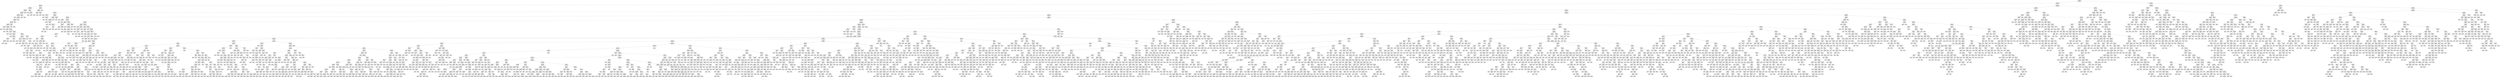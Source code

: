 digraph Tree {
node [shape=box] ;
0 [label="X[6] <= 0.099\ngini = 0.5\nsamples = 84796\nvalue = [42502, 42294]"] ;
1 [label="X[4] <= -0.194\ngini = 0.457\nsamples = 61010\nvalue = [39427, 21583]"] ;
0 -> 1 [labeldistance=2.5, labelangle=45, headlabel="True"] ;
2 [label="X[343] <= 0.003\ngini = 0.019\nsamples = 5005\nvalue = [47, 4958]"] ;
1 -> 2 ;
3 [label="X[312] <= 0.001\ngini = 0.009\nsamples = 4969\nvalue = [23, 4946]"] ;
2 -> 3 ;
4 [label="X[150] <= 0.018\ngini = 0.008\nsamples = 4964\nvalue = [19, 4945]"] ;
3 -> 4 ;
5 [label="X[153] <= 0.233\ngini = 0.006\nsamples = 4961\nvalue = [16, 4945]"] ;
4 -> 5 ;
6 [label="X[691] <= -0.0\ngini = 0.006\nsamples = 4958\nvalue = [14, 4944]"] ;
5 -> 6 ;
7 [label="gini = 0.0\nsamples = 1\nvalue = [1, 0]"] ;
6 -> 7 ;
8 [label="X[564] <= 0.0\ngini = 0.005\nsamples = 4957\nvalue = [13, 4944]"] ;
6 -> 8 ;
9 [label="X[58] <= 0.125\ngini = 0.005\nsamples = 4956\nvalue = [12, 4944]"] ;
8 -> 9 ;
10 [label="X[427] <= 0.016\ngini = 0.004\nsamples = 4955\nvalue = [11, 4944]"] ;
9 -> 10 ;
11 [label="X[52] <= -0.647\ngini = 0.004\nsamples = 4953\nvalue = [10, 4943]"] ;
10 -> 11 ;
12 [label="X[137] <= -0.004\ngini = 0.444\nsamples = 3\nvalue = [1, 2]"] ;
11 -> 12 ;
13 [label="gini = 0.0\nsamples = 2\nvalue = [0, 2]"] ;
12 -> 13 ;
14 [label="gini = 0.0\nsamples = 1\nvalue = [1, 0]"] ;
12 -> 14 ;
15 [label="X[208] <= -0.046\ngini = 0.004\nsamples = 4950\nvalue = [9, 4941]"] ;
11 -> 15 ;
16 [label="X[313] <= 0.0\ngini = 0.278\nsamples = 6\nvalue = [1, 5]"] ;
15 -> 16 ;
17 [label="gini = 0.5\nsamples = 2\nvalue = [1, 1]"] ;
16 -> 17 ;
18 [label="gini = 0.0\nsamples = 4\nvalue = [0, 4]"] ;
16 -> 18 ;
19 [label="X[13] <= -0.011\ngini = 0.003\nsamples = 4944\nvalue = [8, 4936]"] ;
15 -> 19 ;
20 [label="X[183] <= -0.001\ngini = 0.245\nsamples = 7\nvalue = [1, 6]"] ;
19 -> 20 ;
21 [label="gini = 0.0\nsamples = 6\nvalue = [0, 6]"] ;
20 -> 21 ;
22 [label="gini = 0.0\nsamples = 1\nvalue = [1, 0]"] ;
20 -> 22 ;
23 [label="X[18] <= -0.7\ngini = 0.003\nsamples = 4937\nvalue = [7, 4930]"] ;
19 -> 23 ;
24 [label="X[22] <= 0.006\ngini = 0.054\nsamples = 109\nvalue = [3, 106]"] ;
23 -> 24 ;
25 [label="gini = 0.444\nsamples = 3\nvalue = [1, 2]"] ;
24 -> 25 ;
26 [label="X[368] <= -0.0\ngini = 0.037\nsamples = 106\nvalue = [2, 104]"] ;
24 -> 26 ;
27 [label="X[354] <= 0.0\ngini = 0.021\nsamples = 96\nvalue = [1, 95]"] ;
26 -> 27 ;
28 [label="X[79] <= 0.003\ngini = 0.061\nsamples = 32\nvalue = [1, 31]"] ;
27 -> 28 ;
29 [label="gini = 0.0\nsamples = 29\nvalue = [0, 29]"] ;
28 -> 29 ;
30 [label="gini = 0.444\nsamples = 3\nvalue = [1, 2]"] ;
28 -> 30 ;
31 [label="gini = 0.0\nsamples = 64\nvalue = [0, 64]"] ;
27 -> 31 ;
32 [label="X[587] <= 0.0\ngini = 0.18\nsamples = 10\nvalue = [1, 9]"] ;
26 -> 32 ;
33 [label="gini = 0.5\nsamples = 2\nvalue = [1, 1]"] ;
32 -> 33 ;
34 [label="gini = 0.0\nsamples = 8\nvalue = [0, 8]"] ;
32 -> 34 ;
35 [label="X[993] <= 0.0\ngini = 0.002\nsamples = 4828\nvalue = [4, 4824]"] ;
23 -> 35 ;
36 [label="X[632] <= -0.0\ngini = 0.001\nsamples = 4813\nvalue = [3, 4810]"] ;
35 -> 36 ;
37 [label="X[213] <= 0.005\ngini = 0.105\nsamples = 18\nvalue = [1, 17]"] ;
36 -> 37 ;
38 [label="gini = 0.0\nsamples = 14\nvalue = [0, 14]"] ;
37 -> 38 ;
39 [label="X[219] <= -0.002\ngini = 0.375\nsamples = 4\nvalue = [1, 3]"] ;
37 -> 39 ;
40 [label="gini = 0.0\nsamples = 1\nvalue = [1, 0]"] ;
39 -> 40 ;
41 [label="gini = 0.0\nsamples = 3\nvalue = [0, 3]"] ;
39 -> 41 ;
42 [label="X[506] <= 0.0\ngini = 0.001\nsamples = 4795\nvalue = [2, 4793]"] ;
36 -> 42 ;
43 [label="X[15] <= -0.448\ngini = 0.0\nsamples = 4771\nvalue = [1, 4770]"] ;
42 -> 43 ;
44 [label="X[92] <= 0.003\ngini = 0.036\nsamples = 55\nvalue = [1, 54]"] ;
43 -> 44 ;
45 [label="gini = 0.5\nsamples = 2\nvalue = [1, 1]"] ;
44 -> 45 ;
46 [label="gini = 0.0\nsamples = 53\nvalue = [0, 53]"] ;
44 -> 46 ;
47 [label="gini = 0.0\nsamples = 4716\nvalue = [0, 4716]"] ;
43 -> 47 ;
48 [label="X[123] <= 0.002\ngini = 0.08\nsamples = 24\nvalue = [1, 23]"] ;
42 -> 48 ;
49 [label="gini = 0.0\nsamples = 23\nvalue = [0, 23]"] ;
48 -> 49 ;
50 [label="gini = 0.0\nsamples = 1\nvalue = [1, 0]"] ;
48 -> 50 ;
51 [label="X[578] <= 0.0\ngini = 0.124\nsamples = 15\nvalue = [1, 14]"] ;
35 -> 51 ;
52 [label="gini = 0.0\nsamples = 1\nvalue = [1, 0]"] ;
51 -> 52 ;
53 [label="gini = 0.0\nsamples = 14\nvalue = [0, 14]"] ;
51 -> 53 ;
54 [label="X[665] <= -0.0\ngini = 0.5\nsamples = 2\nvalue = [1, 1]"] ;
10 -> 54 ;
55 [label="gini = 0.0\nsamples = 1\nvalue = [0, 1]"] ;
54 -> 55 ;
56 [label="gini = 0.0\nsamples = 1\nvalue = [1, 0]"] ;
54 -> 56 ;
57 [label="gini = 0.0\nsamples = 1\nvalue = [1, 0]"] ;
9 -> 57 ;
58 [label="gini = 0.0\nsamples = 1\nvalue = [1, 0]"] ;
8 -> 58 ;
59 [label="X[973] <= -0.0\ngini = 0.444\nsamples = 3\nvalue = [2, 1]"] ;
5 -> 59 ;
60 [label="gini = 0.0\nsamples = 1\nvalue = [0, 1]"] ;
59 -> 60 ;
61 [label="gini = 0.0\nsamples = 2\nvalue = [2, 0]"] ;
59 -> 61 ;
62 [label="gini = 0.0\nsamples = 3\nvalue = [3, 0]"] ;
4 -> 62 ;
63 [label="X[332] <= 0.0\ngini = 0.32\nsamples = 5\nvalue = [4, 1]"] ;
3 -> 63 ;
64 [label="gini = 0.0\nsamples = 3\nvalue = [3, 0]"] ;
63 -> 64 ;
65 [label="X[583] <= 0.0\ngini = 0.5\nsamples = 2\nvalue = [1, 1]"] ;
63 -> 65 ;
66 [label="gini = 0.0\nsamples = 1\nvalue = [1, 0]"] ;
65 -> 66 ;
67 [label="gini = 0.0\nsamples = 1\nvalue = [0, 1]"] ;
65 -> 67 ;
68 [label="X[31] <= 0.015\ngini = 0.444\nsamples = 36\nvalue = [24, 12]"] ;
2 -> 68 ;
69 [label="X[45] <= 0.011\ngini = 0.285\nsamples = 29\nvalue = [24, 5]"] ;
68 -> 69 ;
70 [label="X[76] <= -0.011\ngini = 0.083\nsamples = 23\nvalue = [22, 1]"] ;
69 -> 70 ;
71 [label="gini = 0.0\nsamples = 1\nvalue = [0, 1]"] ;
70 -> 71 ;
72 [label="gini = 0.0\nsamples = 22\nvalue = [22, 0]"] ;
70 -> 72 ;
73 [label="X[726] <= 0.0\ngini = 0.444\nsamples = 6\nvalue = [2, 4]"] ;
69 -> 73 ;
74 [label="gini = 0.0\nsamples = 2\nvalue = [2, 0]"] ;
73 -> 74 ;
75 [label="gini = 0.0\nsamples = 4\nvalue = [0, 4]"] ;
73 -> 75 ;
76 [label="gini = 0.0\nsamples = 7\nvalue = [0, 7]"] ;
68 -> 76 ;
77 [label="X[1] <= 0.506\ngini = 0.417\nsamples = 56005\nvalue = [39380, 16625]"] ;
1 -> 77 ;
78 [label="X[12] <= 0.321\ngini = 0.363\nsamples = 51439\nvalue = [39201, 12238]"] ;
77 -> 78 ;
79 [label="X[27] <= -0.348\ngini = 0.327\nsamples = 48730\nvalue = [38696, 10034]"] ;
78 -> 79 ;
80 [label="X[381] <= -0.008\ngini = 0.017\nsamples = 1412\nvalue = [12, 1400]"] ;
79 -> 80 ;
81 [label="X[428] <= -0.004\ngini = 0.444\nsamples = 12\nvalue = [8, 4]"] ;
80 -> 81 ;
82 [label="gini = 0.0\nsamples = 7\nvalue = [7, 0]"] ;
81 -> 82 ;
83 [label="X[377] <= 0.007\ngini = 0.32\nsamples = 5\nvalue = [1, 4]"] ;
81 -> 83 ;
84 [label="gini = 0.0\nsamples = 4\nvalue = [0, 4]"] ;
83 -> 84 ;
85 [label="gini = 0.0\nsamples = 1\nvalue = [1, 0]"] ;
83 -> 85 ;
86 [label="X[293] <= 0.018\ngini = 0.006\nsamples = 1400\nvalue = [4, 1396]"] ;
80 -> 86 ;
87 [label="X[3] <= 0.357\ngini = 0.003\nsamples = 1397\nvalue = [2, 1395]"] ;
86 -> 87 ;
88 [label="X[96] <= 0.904\ngini = 0.001\nsamples = 1396\nvalue = [1, 1395]"] ;
87 -> 88 ;
89 [label="gini = 0.0\nsamples = 1392\nvalue = [0, 1392]"] ;
88 -> 89 ;
90 [label="X[258] <= -0.027\ngini = 0.375\nsamples = 4\nvalue = [1, 3]"] ;
88 -> 90 ;
91 [label="gini = 0.0\nsamples = 2\nvalue = [0, 2]"] ;
90 -> 91 ;
92 [label="gini = 0.5\nsamples = 2\nvalue = [1, 1]"] ;
90 -> 92 ;
93 [label="gini = 0.0\nsamples = 1\nvalue = [1, 0]"] ;
87 -> 93 ;
94 [label="X[315] <= 0.027\ngini = 0.444\nsamples = 3\nvalue = [2, 1]"] ;
86 -> 94 ;
95 [label="gini = 0.0\nsamples = 2\nvalue = [2, 0]"] ;
94 -> 95 ;
96 [label="gini = 0.0\nsamples = 1\nvalue = [0, 1]"] ;
94 -> 96 ;
97 [label="X[157] <= 0.004\ngini = 0.298\nsamples = 47318\nvalue = [38684, 8634]"] ;
79 -> 97 ;
98 [label="X[270] <= -0.001\ngini = 0.27\nsamples = 45326\nvalue = [38018, 7308]"] ;
97 -> 98 ;
99 [label="X[369] <= -0.004\ngini = 0.28\nsamples = 629\nvalue = [106, 523]"] ;
98 -> 99 ;
100 [label="X[499] <= 0.0\ngini = 0.14\nsamples = 66\nvalue = [61, 5]"] ;
99 -> 100 ;
101 [label="gini = 0.0\nsamples = 61\nvalue = [61, 0]"] ;
100 -> 101 ;
102 [label="gini = 0.0\nsamples = 5\nvalue = [0, 5]"] ;
100 -> 102 ;
103 [label="X[209] <= -0.028\ngini = 0.147\nsamples = 563\nvalue = [45, 518]"] ;
99 -> 103 ;
104 [label="X[33] <= 0.03\ngini = 0.464\nsamples = 41\nvalue = [26, 15]"] ;
103 -> 104 ;
105 [label="X[10] <= 0.049\ngini = 0.211\nsamples = 25\nvalue = [22, 3]"] ;
104 -> 105 ;
106 [label="X[160] <= 0.013\ngini = 0.091\nsamples = 21\nvalue = [20, 1]"] ;
105 -> 106 ;
107 [label="X[591] <= 0.0\ngini = 0.5\nsamples = 2\nvalue = [1, 1]"] ;
106 -> 107 ;
108 [label="gini = 0.0\nsamples = 1\nvalue = [1, 0]"] ;
107 -> 108 ;
109 [label="gini = 0.0\nsamples = 1\nvalue = [0, 1]"] ;
107 -> 109 ;
110 [label="gini = 0.0\nsamples = 19\nvalue = [19, 0]"] ;
106 -> 110 ;
111 [label="X[537] <= -0.0\ngini = 0.5\nsamples = 4\nvalue = [2, 2]"] ;
105 -> 111 ;
112 [label="gini = 0.0\nsamples = 2\nvalue = [0, 2]"] ;
111 -> 112 ;
113 [label="gini = 0.0\nsamples = 2\nvalue = [2, 0]"] ;
111 -> 113 ;
114 [label="X[235] <= -0.009\ngini = 0.375\nsamples = 16\nvalue = [4, 12]"] ;
104 -> 114 ;
115 [label="X[2] <= 0.715\ngini = 0.444\nsamples = 3\nvalue = [2, 1]"] ;
114 -> 115 ;
116 [label="gini = 0.0\nsamples = 2\nvalue = [2, 0]"] ;
115 -> 116 ;
117 [label="gini = 0.0\nsamples = 1\nvalue = [0, 1]"] ;
115 -> 117 ;
118 [label="X[826] <= 0.0\ngini = 0.26\nsamples = 13\nvalue = [2, 11]"] ;
114 -> 118 ;
119 [label="gini = 0.0\nsamples = 8\nvalue = [0, 8]"] ;
118 -> 119 ;
120 [label="X[424] <= 0.0\ngini = 0.48\nsamples = 5\nvalue = [2, 3]"] ;
118 -> 120 ;
121 [label="gini = 0.0\nsamples = 2\nvalue = [2, 0]"] ;
120 -> 121 ;
122 [label="gini = 0.0\nsamples = 3\nvalue = [0, 3]"] ;
120 -> 122 ;
123 [label="X[24] <= 0.078\ngini = 0.07\nsamples = 522\nvalue = [19, 503]"] ;
103 -> 123 ;
124 [label="X[116] <= -0.088\ngini = 0.056\nsamples = 516\nvalue = [15, 501]"] ;
123 -> 124 ;
125 [label="gini = 0.0\nsamples = 2\nvalue = [2, 0]"] ;
124 -> 125 ;
126 [label="X[672] <= 0.031\ngini = 0.049\nsamples = 514\nvalue = [13, 501]"] ;
124 -> 126 ;
127 [label="X[272] <= 0.063\ngini = 0.046\nsamples = 513\nvalue = [12, 501]"] ;
126 -> 127 ;
128 [label="X[134] <= 0.069\ngini = 0.042\nsamples = 512\nvalue = [11, 501]"] ;
127 -> 128 ;
129 [label="X[5] <= 0.347\ngini = 0.038\nsamples = 511\nvalue = [10, 501]"] ;
128 -> 129 ;
130 [label="X[36] <= -0.277\ngini = 0.035\nsamples = 510\nvalue = [9, 501]"] ;
129 -> 130 ;
131 [label="X[581] <= 0.0\ngini = 0.5\nsamples = 2\nvalue = [1, 1]"] ;
130 -> 131 ;
132 [label="gini = 0.0\nsamples = 1\nvalue = [0, 1]"] ;
131 -> 132 ;
133 [label="gini = 0.0\nsamples = 1\nvalue = [1, 0]"] ;
131 -> 133 ;
134 [label="X[28] <= 0.259\ngini = 0.031\nsamples = 508\nvalue = [8, 500]"] ;
130 -> 134 ;
135 [label="X[117] <= 0.223\ngini = 0.027\nsamples = 506\nvalue = [7, 499]"] ;
134 -> 135 ;
136 [label="X[2] <= -0.684\ngini = 0.02\nsamples = 492\nvalue = [5, 487]"] ;
135 -> 136 ;
137 [label="X[25] <= 0.002\ngini = 0.32\nsamples = 5\nvalue = [1, 4]"] ;
136 -> 137 ;
138 [label="gini = 0.0\nsamples = 1\nvalue = [1, 0]"] ;
137 -> 138 ;
139 [label="gini = 0.0\nsamples = 4\nvalue = [0, 4]"] ;
137 -> 139 ;
140 [label="X[103] <= -0.112\ngini = 0.016\nsamples = 487\nvalue = [4, 483]"] ;
136 -> 140 ;
141 [label="X[182] <= 0.0\ngini = 0.075\nsamples = 102\nvalue = [4, 98]"] ;
140 -> 141 ;
142 [label="X[450] <= -0.0\ngini = 0.48\nsamples = 5\nvalue = [2, 3]"] ;
141 -> 142 ;
143 [label="gini = 0.0\nsamples = 2\nvalue = [0, 2]"] ;
142 -> 143 ;
144 [label="X[301] <= 0.002\ngini = 0.444\nsamples = 3\nvalue = [2, 1]"] ;
142 -> 144 ;
145 [label="gini = 0.5\nsamples = 2\nvalue = [1, 1]"] ;
144 -> 145 ;
146 [label="gini = 0.0\nsamples = 1\nvalue = [1, 0]"] ;
144 -> 146 ;
147 [label="X[163] <= 0.001\ngini = 0.04\nsamples = 97\nvalue = [2, 95]"] ;
141 -> 147 ;
148 [label="X[320] <= 0.0\ngini = 0.142\nsamples = 26\nvalue = [2, 24]"] ;
147 -> 148 ;
149 [label="X[811] <= -0.0\ngini = 0.444\nsamples = 3\nvalue = [2, 1]"] ;
148 -> 149 ;
150 [label="gini = 0.0\nsamples = 1\nvalue = [0, 1]"] ;
149 -> 150 ;
151 [label="gini = 0.0\nsamples = 2\nvalue = [2, 0]"] ;
149 -> 151 ;
152 [label="gini = 0.0\nsamples = 23\nvalue = [0, 23]"] ;
148 -> 152 ;
153 [label="gini = 0.0\nsamples = 71\nvalue = [0, 71]"] ;
147 -> 153 ;
154 [label="gini = 0.0\nsamples = 385\nvalue = [0, 385]"] ;
140 -> 154 ;
155 [label="X[160] <= -0.036\ngini = 0.245\nsamples = 14\nvalue = [2, 12]"] ;
135 -> 155 ;
156 [label="X[351] <= -0.0\ngini = 0.444\nsamples = 6\nvalue = [2, 4]"] ;
155 -> 156 ;
157 [label="X[670] <= 0.0\ngini = 0.444\nsamples = 3\nvalue = [2, 1]"] ;
156 -> 157 ;
158 [label="gini = 0.0\nsamples = 1\nvalue = [1, 0]"] ;
157 -> 158 ;
159 [label="gini = 0.5\nsamples = 2\nvalue = [1, 1]"] ;
157 -> 159 ;
160 [label="gini = 0.0\nsamples = 3\nvalue = [0, 3]"] ;
156 -> 160 ;
161 [label="gini = 0.0\nsamples = 8\nvalue = [0, 8]"] ;
155 -> 161 ;
162 [label="X[765] <= 0.0\ngini = 0.5\nsamples = 2\nvalue = [1, 1]"] ;
134 -> 162 ;
163 [label="gini = 0.0\nsamples = 1\nvalue = [1, 0]"] ;
162 -> 163 ;
164 [label="gini = 0.0\nsamples = 1\nvalue = [0, 1]"] ;
162 -> 164 ;
165 [label="gini = 0.0\nsamples = 1\nvalue = [1, 0]"] ;
129 -> 165 ;
166 [label="gini = 0.0\nsamples = 1\nvalue = [1, 0]"] ;
128 -> 166 ;
167 [label="gini = 0.0\nsamples = 1\nvalue = [1, 0]"] ;
127 -> 167 ;
168 [label="gini = 0.0\nsamples = 1\nvalue = [1, 0]"] ;
126 -> 168 ;
169 [label="X[437] <= -0.002\ngini = 0.444\nsamples = 6\nvalue = [4, 2]"] ;
123 -> 169 ;
170 [label="gini = 0.0\nsamples = 2\nvalue = [0, 2]"] ;
169 -> 170 ;
171 [label="gini = 0.0\nsamples = 4\nvalue = [4, 0]"] ;
169 -> 171 ;
172 [label="X[7] <= 0.21\ngini = 0.258\nsamples = 44697\nvalue = [37912, 6785]"] ;
98 -> 172 ;
173 [label="X[201] <= -0.009\ngini = 0.224\nsamples = 38867\nvalue = [33884, 4983]"] ;
172 -> 173 ;
174 [label="X[477] <= -0.002\ngini = 0.232\nsamples = 239\nvalue = [32, 207]"] ;
173 -> 174 ;
175 [label="X[504] <= -0.004\ngini = 0.436\nsamples = 28\nvalue = [19, 9]"] ;
174 -> 175 ;
176 [label="gini = 0.0\nsamples = 6\nvalue = [0, 6]"] ;
175 -> 176 ;
177 [label="X[239] <= 0.021\ngini = 0.236\nsamples = 22\nvalue = [19, 3]"] ;
175 -> 177 ;
178 [label="gini = 0.0\nsamples = 18\nvalue = [18, 0]"] ;
177 -> 178 ;
179 [label="X[460] <= 0.008\ngini = 0.375\nsamples = 4\nvalue = [1, 3]"] ;
177 -> 179 ;
180 [label="gini = 0.0\nsamples = 2\nvalue = [0, 2]"] ;
179 -> 180 ;
181 [label="X[591] <= -0.001\ngini = 0.5\nsamples = 2\nvalue = [1, 1]"] ;
179 -> 181 ;
182 [label="gini = 0.0\nsamples = 1\nvalue = [1, 0]"] ;
181 -> 182 ;
183 [label="gini = 0.0\nsamples = 1\nvalue = [0, 1]"] ;
181 -> 183 ;
184 [label="X[19] <= -0.061\ngini = 0.116\nsamples = 211\nvalue = [13, 198]"] ;
174 -> 184 ;
185 [label="X[10] <= 0.029\ngini = 0.5\nsamples = 10\nvalue = [5, 5]"] ;
184 -> 185 ;
186 [label="gini = 0.0\nsamples = 3\nvalue = [0, 3]"] ;
185 -> 186 ;
187 [label="X[110] <= -0.056\ngini = 0.408\nsamples = 7\nvalue = [5, 2]"] ;
185 -> 187 ;
188 [label="X[330] <= 0.0\ngini = 0.5\nsamples = 4\nvalue = [2, 2]"] ;
187 -> 188 ;
189 [label="X[1] <= -0.297\ngini = 0.444\nsamples = 3\nvalue = [2, 1]"] ;
188 -> 189 ;
190 [label="gini = 0.0\nsamples = 1\nvalue = [1, 0]"] ;
189 -> 190 ;
191 [label="gini = 0.5\nsamples = 2\nvalue = [1, 1]"] ;
189 -> 191 ;
192 [label="gini = 0.0\nsamples = 1\nvalue = [0, 1]"] ;
188 -> 192 ;
193 [label="gini = 0.0\nsamples = 3\nvalue = [3, 0]"] ;
187 -> 193 ;
194 [label="X[29] <= -0.028\ngini = 0.076\nsamples = 201\nvalue = [8, 193]"] ;
184 -> 194 ;
195 [label="gini = 0.0\nsamples = 2\nvalue = [2, 0]"] ;
194 -> 195 ;
196 [label="X[3] <= -0.565\ngini = 0.058\nsamples = 199\nvalue = [6, 193]"] ;
194 -> 196 ;
197 [label="X[10] <= 0.031\ngini = 0.271\nsamples = 31\nvalue = [5, 26]"] ;
196 -> 197 ;
198 [label="X[447] <= 0.0\ngini = 0.5\nsamples = 6\nvalue = [3, 3]"] ;
197 -> 198 ;
199 [label="gini = 0.0\nsamples = 3\nvalue = [3, 0]"] ;
198 -> 199 ;
200 [label="gini = 0.0\nsamples = 3\nvalue = [0, 3]"] ;
198 -> 200 ;
201 [label="X[770] <= 0.0\ngini = 0.147\nsamples = 25\nvalue = [2, 23]"] ;
197 -> 201 ;
202 [label="X[323] <= 0.001\ngini = 0.087\nsamples = 22\nvalue = [1, 21]"] ;
201 -> 202 ;
203 [label="gini = 0.0\nsamples = 14\nvalue = [0, 14]"] ;
202 -> 203 ;
204 [label="X[9] <= 0.028\ngini = 0.219\nsamples = 8\nvalue = [1, 7]"] ;
202 -> 204 ;
205 [label="gini = 0.444\nsamples = 3\nvalue = [1, 2]"] ;
204 -> 205 ;
206 [label="gini = 0.0\nsamples = 5\nvalue = [0, 5]"] ;
204 -> 206 ;
207 [label="X[606] <= -0.0\ngini = 0.444\nsamples = 3\nvalue = [1, 2]"] ;
201 -> 207 ;
208 [label="gini = 0.0\nsamples = 2\nvalue = [0, 2]"] ;
207 -> 208 ;
209 [label="gini = 0.0\nsamples = 1\nvalue = [1, 0]"] ;
207 -> 209 ;
210 [label="X[835] <= 0.002\ngini = 0.012\nsamples = 168\nvalue = [1, 167]"] ;
196 -> 210 ;
211 [label="gini = 0.0\nsamples = 154\nvalue = [0, 154]"] ;
210 -> 211 ;
212 [label="X[518] <= -0.001\ngini = 0.133\nsamples = 14\nvalue = [1, 13]"] ;
210 -> 212 ;
213 [label="gini = 0.0\nsamples = 1\nvalue = [1, 0]"] ;
212 -> 213 ;
214 [label="gini = 0.0\nsamples = 13\nvalue = [0, 13]"] ;
212 -> 214 ;
215 [label="X[230] <= 0.081\ngini = 0.217\nsamples = 38628\nvalue = [33852, 4776]"] ;
173 -> 215 ;
216 [label="X[128] <= -0.174\ngini = 0.212\nsamples = 38482\nvalue = [33849, 4633]"] ;
215 -> 216 ;
217 [label="X[679] <= 0.0\ngini = 0.139\nsamples = 133\nvalue = [10, 123]"] ;
216 -> 217 ;
218 [label="X[737] <= -0.0\ngini = 0.032\nsamples = 124\nvalue = [2, 122]"] ;
217 -> 218 ;
219 [label="gini = 0.0\nsamples = 1\nvalue = [1, 0]"] ;
218 -> 219 ;
220 [label="X[184] <= -0.029\ngini = 0.016\nsamples = 123\nvalue = [1, 122]"] ;
218 -> 220 ;
221 [label="gini = 0.0\nsamples = 1\nvalue = [1, 0]"] ;
220 -> 221 ;
222 [label="gini = 0.0\nsamples = 122\nvalue = [0, 122]"] ;
220 -> 222 ;
223 [label="X[333] <= -0.002\ngini = 0.198\nsamples = 9\nvalue = [8, 1]"] ;
217 -> 223 ;
224 [label="gini = 0.0\nsamples = 1\nvalue = [0, 1]"] ;
223 -> 224 ;
225 [label="gini = 0.0\nsamples = 8\nvalue = [8, 0]"] ;
223 -> 225 ;
226 [label="X[587] <= 0.001\ngini = 0.208\nsamples = 38349\nvalue = [33839, 4510]"] ;
216 -> 226 ;
227 [label="X[21] <= 0.105\ngini = 0.203\nsamples = 38221\nvalue = [33827, 4394]"] ;
226 -> 227 ;
228 [label="X[200] <= -0.155\ngini = 0.187\nsamples = 36182\nvalue = [32400, 3782]"] ;
227 -> 228 ;
229 [label="X[421] <= 0.0\ngini = 0.194\nsamples = 101\nvalue = [11, 90]"] ;
228 -> 229 ;
230 [label="gini = 0.0\nsamples = 90\nvalue = [0, 90]"] ;
229 -> 230 ;
231 [label="gini = 0.0\nsamples = 11\nvalue = [11, 0]"] ;
229 -> 231 ;
232 [label="X[9] <= -0.295\ngini = 0.184\nsamples = 36081\nvalue = [32389, 3692]"] ;
228 -> 232 ;
233 [label="X[681] <= -0.0\ngini = 0.293\nsamples = 6541\nvalue = [5374, 1167]"] ;
232 -> 233 ;
234 [label="X[241] <= 0.001\ngini = 0.196\nsamples = 2024\nvalue = [1801, 223]"] ;
233 -> 234 ;
235 [label="X[535] <= 0.0\ngini = 0.122\nsamples = 1177\nvalue = [1100, 77]"] ;
234 -> 235 ;
236 [label="X[44] <= -0.232\ngini = 0.116\nsamples = 1170\nvalue = [1098, 72]"] ;
235 -> 236 ;
237 [label="X[683] <= -0.0\ngini = 0.375\nsamples = 4\nvalue = [1, 3]"] ;
236 -> 237 ;
238 [label="gini = 0.0\nsamples = 2\nvalue = [0, 2]"] ;
237 -> 238 ;
239 [label="X[371] <= -0.001\ngini = 0.5\nsamples = 2\nvalue = [1, 1]"] ;
237 -> 239 ;
240 [label="gini = 0.0\nsamples = 1\nvalue = [0, 1]"] ;
239 -> 240 ;
241 [label="gini = 0.0\nsamples = 1\nvalue = [1, 0]"] ;
239 -> 241 ;
242 [label="X[132] <= -0.115\ngini = 0.111\nsamples = 1166\nvalue = [1097, 69]"] ;
236 -> 242 ;
243 [label="gini = 0.0\nsamples = 2\nvalue = [0, 2]"] ;
242 -> 243 ;
244 [label="X[151] <= 0.01\ngini = 0.108\nsamples = 1164\nvalue = [1097, 67]"] ;
242 -> 244 ;
245 [label="X[287] <= -0.0\ngini = 0.092\nsamples = 1071\nvalue = [1019, 52]"] ;
244 -> 245 ;
246 [label="X[595] <= 0.0\ngini = 0.016\nsamples = 368\nvalue = [365, 3]"] ;
245 -> 246 ;
247 [label="X[205] <= -0.016\ngini = 0.011\nsamples = 367\nvalue = [365, 2]"] ;
246 -> 247 ;
248 [label="gini = 0.0\nsamples = 1\nvalue = [0, 1]"] ;
247 -> 248 ;
249 [label="X[807] <= 0.0\ngini = 0.005\nsamples = 366\nvalue = [365, 1]"] ;
247 -> 249 ;
250 [label="gini = 0.0\nsamples = 361\nvalue = [361, 0]"] ;
249 -> 250 ;
251 [label="X[300] <= 0.0\ngini = 0.32\nsamples = 5\nvalue = [4, 1]"] ;
249 -> 251 ;
252 [label="gini = 0.0\nsamples = 1\nvalue = [0, 1]"] ;
251 -> 252 ;
253 [label="gini = 0.0\nsamples = 4\nvalue = [4, 0]"] ;
251 -> 253 ;
254 [label="gini = 0.0\nsamples = 1\nvalue = [0, 1]"] ;
246 -> 254 ;
255 [label="X[287] <= -0.0\ngini = 0.13\nsamples = 703\nvalue = [654, 49]"] ;
245 -> 255 ;
256 [label="X[98] <= -0.002\ngini = 0.5\nsamples = 6\nvalue = [3, 3]"] ;
255 -> 256 ;
257 [label="gini = 0.0\nsamples = 3\nvalue = [3, 0]"] ;
256 -> 257 ;
258 [label="gini = 0.0\nsamples = 3\nvalue = [0, 3]"] ;
256 -> 258 ;
259 [label="X[750] <= 0.0\ngini = 0.123\nsamples = 697\nvalue = [651, 46]"] ;
255 -> 259 ;
260 [label="X[314] <= 0.001\ngini = 0.117\nsamples = 690\nvalue = [647, 43]"] ;
259 -> 260 ;
261 [label="X[596] <= 0.001\ngini = 0.105\nsamples = 667\nvalue = [630, 37]"] ;
260 -> 261 ;
262 [label="X[374] <= 0.0\ngini = 0.102\nsamples = 666\nvalue = [630, 36]"] ;
261 -> 262 ;
263 [label="X[779] <= -0.001\ngini = 0.1\nsamples = 665\nvalue = [630, 35]"] ;
262 -> 263 ;
264 [label="gini = 0.0\nsamples = 1\nvalue = [0, 1]"] ;
263 -> 264 ;
265 [label="X[452] <= -0.0\ngini = 0.097\nsamples = 664\nvalue = [630, 34]"] ;
263 -> 265 ;
266 [label="gini = 0.0\nsamples = 1\nvalue = [0, 1]"] ;
265 -> 266 ;
267 [label="X[53] <= 0.678\ngini = 0.095\nsamples = 663\nvalue = [630, 33]"] ;
265 -> 267 ;
268 [label="X[288] <= 0.0\ngini = 0.092\nsamples = 662\nvalue = [630, 32]"] ;
267 -> 268 ;
269 [label="X[339] <= 0.0\ngini = 0.08\nsamples = 643\nvalue = [616, 27]"] ;
268 -> 269 ;
270 [label="gini = 0.114\nsamples = 444\nvalue = [417, 27]"] ;
269 -> 270 ;
271 [label="gini = 0.0\nsamples = 199\nvalue = [199, 0]"] ;
269 -> 271 ;
272 [label="X[736] <= -0.0\ngini = 0.388\nsamples = 19\nvalue = [14, 5]"] ;
268 -> 272 ;
273 [label="gini = 0.0\nsamples = 13\nvalue = [13, 0]"] ;
272 -> 273 ;
274 [label="gini = 0.278\nsamples = 6\nvalue = [1, 5]"] ;
272 -> 274 ;
275 [label="gini = 0.0\nsamples = 1\nvalue = [0, 1]"] ;
267 -> 275 ;
276 [label="gini = 0.0\nsamples = 1\nvalue = [0, 1]"] ;
262 -> 276 ;
277 [label="gini = 0.0\nsamples = 1\nvalue = [0, 1]"] ;
261 -> 277 ;
278 [label="X[650] <= 0.0\ngini = 0.386\nsamples = 23\nvalue = [17, 6]"] ;
260 -> 278 ;
279 [label="X[794] <= -0.0\ngini = 0.255\nsamples = 20\nvalue = [17, 3]"] ;
278 -> 279 ;
280 [label="X[12] <= -0.08\ngini = 0.5\nsamples = 6\nvalue = [3, 3]"] ;
279 -> 280 ;
281 [label="gini = 0.0\nsamples = 3\nvalue = [0, 3]"] ;
280 -> 281 ;
282 [label="gini = 0.0\nsamples = 3\nvalue = [3, 0]"] ;
280 -> 282 ;
283 [label="gini = 0.0\nsamples = 14\nvalue = [14, 0]"] ;
279 -> 283 ;
284 [label="gini = 0.0\nsamples = 3\nvalue = [0, 3]"] ;
278 -> 284 ;
285 [label="X[516] <= 0.0\ngini = 0.49\nsamples = 7\nvalue = [4, 3]"] ;
259 -> 285 ;
286 [label="gini = 0.0\nsamples = 3\nvalue = [0, 3]"] ;
285 -> 286 ;
287 [label="gini = 0.0\nsamples = 4\nvalue = [4, 0]"] ;
285 -> 287 ;
288 [label="X[50] <= -0.264\ngini = 0.271\nsamples = 93\nvalue = [78, 15]"] ;
244 -> 288 ;
289 [label="gini = 0.0\nsamples = 3\nvalue = [0, 3]"] ;
288 -> 289 ;
290 [label="X[58] <= -0.191\ngini = 0.231\nsamples = 90\nvalue = [78, 12]"] ;
288 -> 290 ;
291 [label="gini = 0.0\nsamples = 2\nvalue = [0, 2]"] ;
290 -> 291 ;
292 [label="X[65] <= -0.146\ngini = 0.201\nsamples = 88\nvalue = [78, 10]"] ;
290 -> 292 ;
293 [label="X[518] <= 0.0\ngini = 0.49\nsamples = 7\nvalue = [3, 4]"] ;
292 -> 293 ;
294 [label="gini = 0.0\nsamples = 3\nvalue = [0, 3]"] ;
293 -> 294 ;
295 [label="X[306] <= -0.003\ngini = 0.375\nsamples = 4\nvalue = [3, 1]"] ;
293 -> 295 ;
296 [label="gini = 0.0\nsamples = 1\nvalue = [0, 1]"] ;
295 -> 296 ;
297 [label="gini = 0.0\nsamples = 3\nvalue = [3, 0]"] ;
295 -> 297 ;
298 [label="X[109] <= 0.005\ngini = 0.137\nsamples = 81\nvalue = [75, 6]"] ;
292 -> 298 ;
299 [label="X[789] <= -0.0\ngini = 0.5\nsamples = 6\nvalue = [3, 3]"] ;
298 -> 299 ;
300 [label="gini = 0.0\nsamples = 2\nvalue = [0, 2]"] ;
299 -> 300 ;
301 [label="X[999] <= 0.0\ngini = 0.375\nsamples = 4\nvalue = [3, 1]"] ;
299 -> 301 ;
302 [label="gini = 0.0\nsamples = 2\nvalue = [2, 0]"] ;
301 -> 302 ;
303 [label="X[451] <= 0.0\ngini = 0.5\nsamples = 2\nvalue = [1, 1]"] ;
301 -> 303 ;
304 [label="gini = 0.0\nsamples = 1\nvalue = [1, 0]"] ;
303 -> 304 ;
305 [label="gini = 0.0\nsamples = 1\nvalue = [0, 1]"] ;
303 -> 305 ;
306 [label="X[380] <= 0.001\ngini = 0.077\nsamples = 75\nvalue = [72, 3]"] ;
298 -> 306 ;
307 [label="X[251] <= 0.001\ngini = 0.053\nsamples = 74\nvalue = [72, 2]"] ;
306 -> 307 ;
308 [label="gini = 0.0\nsamples = 64\nvalue = [64, 0]"] ;
307 -> 308 ;
309 [label="X[424] <= 0.0\ngini = 0.32\nsamples = 10\nvalue = [8, 2]"] ;
307 -> 309 ;
310 [label="gini = 0.0\nsamples = 8\nvalue = [8, 0]"] ;
309 -> 310 ;
311 [label="gini = 0.0\nsamples = 2\nvalue = [0, 2]"] ;
309 -> 311 ;
312 [label="gini = 0.0\nsamples = 1\nvalue = [0, 1]"] ;
306 -> 312 ;
313 [label="X[189] <= 0.013\ngini = 0.408\nsamples = 7\nvalue = [2, 5]"] ;
235 -> 313 ;
314 [label="gini = 0.0\nsamples = 2\nvalue = [2, 0]"] ;
313 -> 314 ;
315 [label="gini = 0.0\nsamples = 5\nvalue = [0, 5]"] ;
313 -> 315 ;
316 [label="X[765] <= -0.0\ngini = 0.285\nsamples = 847\nvalue = [701, 146]"] ;
234 -> 316 ;
317 [label="X[502] <= -0.0\ngini = 0.493\nsamples = 41\nvalue = [18, 23]"] ;
316 -> 317 ;
318 [label="X[534] <= 0.0\ngini = 0.42\nsamples = 30\nvalue = [9, 21]"] ;
317 -> 318 ;
319 [label="X[271] <= 0.003\ngini = 0.117\nsamples = 16\nvalue = [1, 15]"] ;
318 -> 319 ;
320 [label="X[402] <= 0.0\ngini = 0.5\nsamples = 2\nvalue = [1, 1]"] ;
319 -> 320 ;
321 [label="gini = 0.0\nsamples = 1\nvalue = [0, 1]"] ;
320 -> 321 ;
322 [label="gini = 0.0\nsamples = 1\nvalue = [1, 0]"] ;
320 -> 322 ;
323 [label="gini = 0.0\nsamples = 14\nvalue = [0, 14]"] ;
319 -> 323 ;
324 [label="X[502] <= -0.0\ngini = 0.49\nsamples = 14\nvalue = [8, 6]"] ;
318 -> 324 ;
325 [label="gini = 0.0\nsamples = 3\nvalue = [0, 3]"] ;
324 -> 325 ;
326 [label="X[288] <= 0.0\ngini = 0.397\nsamples = 11\nvalue = [8, 3]"] ;
324 -> 326 ;
327 [label="gini = 0.0\nsamples = 5\nvalue = [5, 0]"] ;
326 -> 327 ;
328 [label="X[826] <= 0.0\ngini = 0.5\nsamples = 6\nvalue = [3, 3]"] ;
326 -> 328 ;
329 [label="gini = 0.0\nsamples = 3\nvalue = [0, 3]"] ;
328 -> 329 ;
330 [label="gini = 0.0\nsamples = 3\nvalue = [3, 0]"] ;
328 -> 330 ;
331 [label="X[138] <= 0.011\ngini = 0.298\nsamples = 11\nvalue = [9, 2]"] ;
317 -> 331 ;
332 [label="X[344] <= 0.0\ngini = 0.444\nsamples = 3\nvalue = [1, 2]"] ;
331 -> 332 ;
333 [label="gini = 0.0\nsamples = 1\nvalue = [0, 1]"] ;
332 -> 333 ;
334 [label="X[77] <= -0.071\ngini = 0.5\nsamples = 2\nvalue = [1, 1]"] ;
332 -> 334 ;
335 [label="gini = 0.0\nsamples = 1\nvalue = [1, 0]"] ;
334 -> 335 ;
336 [label="gini = 0.0\nsamples = 1\nvalue = [0, 1]"] ;
334 -> 336 ;
337 [label="gini = 0.0\nsamples = 8\nvalue = [8, 0]"] ;
331 -> 337 ;
338 [label="X[294] <= 0.008\ngini = 0.259\nsamples = 806\nvalue = [683, 123]"] ;
316 -> 338 ;
339 [label="X[127] <= -0.002\ngini = 0.253\nsamples = 802\nvalue = [683, 119]"] ;
338 -> 339 ;
340 [label="X[691] <= -0.0\ngini = 0.056\nsamples = 140\nvalue = [136, 4]"] ;
339 -> 340 ;
341 [label="gini = 0.0\nsamples = 1\nvalue = [0, 1]"] ;
340 -> 341 ;
342 [label="X[60] <= 0.645\ngini = 0.042\nsamples = 139\nvalue = [136, 3]"] ;
340 -> 342 ;
343 [label="X[81] <= -0.408\ngini = 0.029\nsamples = 138\nvalue = [136, 2]"] ;
342 -> 343 ;
344 [label="X[587] <= 0.0\ngini = 0.444\nsamples = 3\nvalue = [2, 1]"] ;
343 -> 344 ;
345 [label="gini = 0.0\nsamples = 1\nvalue = [0, 1]"] ;
344 -> 345 ;
346 [label="gini = 0.0\nsamples = 2\nvalue = [2, 0]"] ;
344 -> 346 ;
347 [label="X[117] <= -0.06\ngini = 0.015\nsamples = 135\nvalue = [134, 1]"] ;
343 -> 347 ;
348 [label="X[373] <= -0.001\ngini = 0.375\nsamples = 4\nvalue = [3, 1]"] ;
347 -> 348 ;
349 [label="gini = 0.0\nsamples = 1\nvalue = [0, 1]"] ;
348 -> 349 ;
350 [label="gini = 0.0\nsamples = 3\nvalue = [3, 0]"] ;
348 -> 350 ;
351 [label="gini = 0.0\nsamples = 131\nvalue = [131, 0]"] ;
347 -> 351 ;
352 [label="gini = 0.0\nsamples = 1\nvalue = [0, 1]"] ;
342 -> 352 ;
353 [label="X[372] <= 0.0\ngini = 0.287\nsamples = 662\nvalue = [547, 115]"] ;
339 -> 353 ;
354 [label="X[809] <= 0.0\ngini = 0.269\nsamples = 630\nvalue = [529, 101]"] ;
353 -> 354 ;
355 [label="X[230] <= 0.001\ngini = 0.262\nsamples = 625\nvalue = [528, 97]"] ;
354 -> 355 ;
356 [label="X[474] <= 0.0\ngini = 0.292\nsamples = 524\nvalue = [431, 93]"] ;
355 -> 356 ;
357 [label="X[253] <= -0.001\ngini = 0.288\nsamples = 522\nvalue = [431, 91]"] ;
356 -> 357 ;
358 [label="gini = 0.0\nsamples = 2\nvalue = [0, 2]"] ;
357 -> 358 ;
359 [label="X[729] <= 0.0\ngini = 0.284\nsamples = 520\nvalue = [431, 89]"] ;
357 -> 359 ;
360 [label="X[712] <= -0.0\ngini = 0.279\nsamples = 518\nvalue = [431, 87]"] ;
359 -> 360 ;
361 [label="X[633] <= 0.0\ngini = 0.392\nsamples = 97\nvalue = [71, 26]"] ;
360 -> 361 ;
362 [label="X[444] <= 0.0\ngini = 0.335\nsamples = 80\nvalue = [63, 17]"] ;
361 -> 362 ;
363 [label="X[426] <= -0.0\ngini = 0.311\nsamples = 78\nvalue = [63, 15]"] ;
362 -> 363 ;
364 [label="X[424] <= 0.0\ngini = 0.375\nsamples = 60\nvalue = [45, 15]"] ;
363 -> 364 ;
365 [label="X[530] <= -0.0\ngini = 0.42\nsamples = 50\nvalue = [35, 15]"] ;
364 -> 365 ;
366 [label="gini = 0.0\nsamples = 4\nvalue = [0, 4]"] ;
365 -> 366 ;
367 [label="gini = 0.364\nsamples = 46\nvalue = [35, 11]"] ;
365 -> 367 ;
368 [label="gini = 0.0\nsamples = 10\nvalue = [10, 0]"] ;
364 -> 368 ;
369 [label="gini = 0.0\nsamples = 18\nvalue = [18, 0]"] ;
363 -> 369 ;
370 [label="gini = 0.0\nsamples = 2\nvalue = [0, 2]"] ;
362 -> 370 ;
371 [label="X[455] <= -0.0\ngini = 0.498\nsamples = 17\nvalue = [8, 9]"] ;
361 -> 371 ;
372 [label="X[455] <= -0.0\ngini = 0.444\nsamples = 12\nvalue = [4, 8]"] ;
371 -> 372 ;
373 [label="X[541] <= -0.0\ngini = 0.48\nsamples = 5\nvalue = [3, 2]"] ;
372 -> 373 ;
374 [label="gini = 0.0\nsamples = 2\nvalue = [2, 0]"] ;
373 -> 374 ;
375 [label="X[59] <= 0.0\ngini = 0.444\nsamples = 3\nvalue = [1, 2]"] ;
373 -> 375 ;
376 [label="gini = 0.0\nsamples = 1\nvalue = [1, 0]"] ;
375 -> 376 ;
377 [label="gini = 0.0\nsamples = 2\nvalue = [0, 2]"] ;
375 -> 377 ;
378 [label="X[413] <= -0.0\ngini = 0.245\nsamples = 7\nvalue = [1, 6]"] ;
372 -> 378 ;
379 [label="X[803] <= 0.0\ngini = 0.444\nsamples = 3\nvalue = [1, 2]"] ;
378 -> 379 ;
380 [label="gini = 0.5\nsamples = 2\nvalue = [1, 1]"] ;
379 -> 380 ;
381 [label="gini = 0.0\nsamples = 1\nvalue = [0, 1]"] ;
379 -> 381 ;
382 [label="gini = 0.0\nsamples = 4\nvalue = [0, 4]"] ;
378 -> 382 ;
383 [label="X[225] <= 0.001\ngini = 0.32\nsamples = 5\nvalue = [4, 1]"] ;
371 -> 383 ;
384 [label="gini = 0.0\nsamples = 4\nvalue = [4, 0]"] ;
383 -> 384 ;
385 [label="gini = 0.0\nsamples = 1\nvalue = [0, 1]"] ;
383 -> 385 ;
386 [label="X[977] <= 0.0\ngini = 0.248\nsamples = 421\nvalue = [360, 61]"] ;
360 -> 386 ;
387 [label="X[782] <= 0.0\ngini = 0.154\nsamples = 166\nvalue = [152, 14]"] ;
386 -> 387 ;
388 [label="X[546] <= 0.0\ngini = 0.104\nsamples = 145\nvalue = [137, 8]"] ;
387 -> 388 ;
389 [label="X[500] <= 0.0\ngini = 0.07\nsamples = 137\nvalue = [132, 5]"] ;
388 -> 389 ;
390 [label="gini = 0.0\nsamples = 102\nvalue = [102, 0]"] ;
389 -> 390 ;
391 [label="X[247] <= 0.0\ngini = 0.245\nsamples = 35\nvalue = [30, 5]"] ;
389 -> 391 ;
392 [label="gini = 0.121\nsamples = 31\nvalue = [29, 2]"] ;
391 -> 392 ;
393 [label="gini = 0.375\nsamples = 4\nvalue = [1, 3]"] ;
391 -> 393 ;
394 [label="X[474] <= 0.0\ngini = 0.469\nsamples = 8\nvalue = [5, 3]"] ;
388 -> 394 ;
395 [label="X[639] <= -0.0\ngini = 0.375\nsamples = 4\nvalue = [1, 3]"] ;
394 -> 395 ;
396 [label="gini = 0.0\nsamples = 1\nvalue = [1, 0]"] ;
395 -> 396 ;
397 [label="gini = 0.0\nsamples = 3\nvalue = [0, 3]"] ;
395 -> 397 ;
398 [label="gini = 0.0\nsamples = 4\nvalue = [4, 0]"] ;
394 -> 398 ;
399 [label="X[11] <= -0.235\ngini = 0.408\nsamples = 21\nvalue = [15, 6]"] ;
387 -> 399 ;
400 [label="X[358] <= -0.001\ngini = 0.375\nsamples = 20\nvalue = [15, 5]"] ;
399 -> 400 ;
401 [label="X[199] <= 0.002\ngini = 0.444\nsamples = 3\nvalue = [1, 2]"] ;
400 -> 401 ;
402 [label="gini = 0.0\nsamples = 2\nvalue = [0, 2]"] ;
401 -> 402 ;
403 [label="gini = 0.0\nsamples = 1\nvalue = [1, 0]"] ;
401 -> 403 ;
404 [label="X[148] <= 0.001\ngini = 0.291\nsamples = 17\nvalue = [14, 3]"] ;
400 -> 404 ;
405 [label="gini = 0.0\nsamples = 7\nvalue = [7, 0]"] ;
404 -> 405 ;
406 [label="gini = 0.42\nsamples = 10\nvalue = [7, 3]"] ;
404 -> 406 ;
407 [label="gini = 0.0\nsamples = 1\nvalue = [0, 1]"] ;
399 -> 407 ;
408 [label="X[655] <= 0.0\ngini = 0.301\nsamples = 255\nvalue = [208, 47]"] ;
386 -> 408 ;
409 [label="X[982] <= -0.0\ngini = 0.292\nsamples = 253\nvalue = [208, 45]"] ;
408 -> 409 ;
410 [label="X[716] <= 0.0\ngini = 0.108\nsamples = 70\nvalue = [66, 4]"] ;
409 -> 410 ;
411 [label="X[251] <= 0.001\ngini = 0.083\nsamples = 69\nvalue = [66, 3]"] ;
410 -> 411 ;
412 [label="gini = 0.032\nsamples = 62\nvalue = [61, 1]"] ;
411 -> 412 ;
413 [label="gini = 0.408\nsamples = 7\nvalue = [5, 2]"] ;
411 -> 413 ;
414 [label="gini = 0.0\nsamples = 1\nvalue = [0, 1]"] ;
410 -> 414 ;
415 [label="X[157] <= -0.001\ngini = 0.348\nsamples = 183\nvalue = [142, 41]"] ;
409 -> 415 ;
416 [label="X[700] <= -0.0\ngini = 0.48\nsamples = 10\nvalue = [4, 6]"] ;
415 -> 416 ;
417 [label="gini = 0.0\nsamples = 3\nvalue = [0, 3]"] ;
416 -> 417 ;
418 [label="gini = 0.49\nsamples = 7\nvalue = [4, 3]"] ;
416 -> 418 ;
419 [label="X[157] <= -0.001\ngini = 0.323\nsamples = 173\nvalue = [138, 35]"] ;
415 -> 419 ;
420 [label="gini = 0.0\nsamples = 21\nvalue = [21, 0]"] ;
419 -> 420 ;
421 [label="gini = 0.354\nsamples = 152\nvalue = [117, 35]"] ;
419 -> 421 ;
422 [label="gini = 0.0\nsamples = 2\nvalue = [0, 2]"] ;
408 -> 422 ;
423 [label="gini = 0.0\nsamples = 2\nvalue = [0, 2]"] ;
359 -> 423 ;
424 [label="gini = 0.0\nsamples = 2\nvalue = [0, 2]"] ;
356 -> 424 ;
425 [label="X[639] <= -0.0\ngini = 0.076\nsamples = 101\nvalue = [97, 4]"] ;
355 -> 425 ;
426 [label="X[661] <= 0.0\ngini = 0.5\nsamples = 4\nvalue = [2, 2]"] ;
425 -> 426 ;
427 [label="X[819] <= -0.0\ngini = 0.444\nsamples = 3\nvalue = [2, 1]"] ;
426 -> 427 ;
428 [label="gini = 0.0\nsamples = 1\nvalue = [1, 0]"] ;
427 -> 428 ;
429 [label="gini = 0.5\nsamples = 2\nvalue = [1, 1]"] ;
427 -> 429 ;
430 [label="gini = 0.0\nsamples = 1\nvalue = [0, 1]"] ;
426 -> 430 ;
431 [label="X[736] <= -0.0\ngini = 0.04\nsamples = 97\nvalue = [95, 2]"] ;
425 -> 431 ;
432 [label="X[403] <= -0.0\ngini = 0.021\nsamples = 94\nvalue = [93, 1]"] ;
431 -> 432 ;
433 [label="X[665] <= -0.0\ngini = 0.245\nsamples = 7\nvalue = [6, 1]"] ;
432 -> 433 ;
434 [label="gini = 0.5\nsamples = 2\nvalue = [1, 1]"] ;
433 -> 434 ;
435 [label="gini = 0.0\nsamples = 5\nvalue = [5, 0]"] ;
433 -> 435 ;
436 [label="gini = 0.0\nsamples = 87\nvalue = [87, 0]"] ;
432 -> 436 ;
437 [label="X[422] <= 0.0\ngini = 0.444\nsamples = 3\nvalue = [2, 1]"] ;
431 -> 437 ;
438 [label="gini = 0.0\nsamples = 2\nvalue = [2, 0]"] ;
437 -> 438 ;
439 [label="gini = 0.0\nsamples = 1\nvalue = [0, 1]"] ;
437 -> 439 ;
440 [label="X[25] <= 0.017\ngini = 0.32\nsamples = 5\nvalue = [1, 4]"] ;
354 -> 440 ;
441 [label="gini = 0.0\nsamples = 1\nvalue = [1, 0]"] ;
440 -> 441 ;
442 [label="gini = 0.0\nsamples = 4\nvalue = [0, 4]"] ;
440 -> 442 ;
443 [label="X[570] <= 0.0\ngini = 0.492\nsamples = 32\nvalue = [18, 14]"] ;
353 -> 443 ;
444 [label="X[396] <= -0.003\ngini = 0.355\nsamples = 13\nvalue = [3, 10]"] ;
443 -> 444 ;
445 [label="X[5] <= -0.127\ngini = 0.375\nsamples = 4\nvalue = [3, 1]"] ;
444 -> 445 ;
446 [label="gini = 0.0\nsamples = 3\nvalue = [3, 0]"] ;
445 -> 446 ;
447 [label="gini = 0.0\nsamples = 1\nvalue = [0, 1]"] ;
445 -> 447 ;
448 [label="gini = 0.0\nsamples = 9\nvalue = [0, 9]"] ;
444 -> 448 ;
449 [label="X[359] <= -0.005\ngini = 0.332\nsamples = 19\nvalue = [15, 4]"] ;
443 -> 449 ;
450 [label="X[528] <= -0.0\ngini = 0.124\nsamples = 15\nvalue = [14, 1]"] ;
449 -> 450 ;
451 [label="gini = 0.0\nsamples = 1\nvalue = [0, 1]"] ;
450 -> 451 ;
452 [label="gini = 0.0\nsamples = 14\nvalue = [14, 0]"] ;
450 -> 452 ;
453 [label="X[286] <= -0.001\ngini = 0.375\nsamples = 4\nvalue = [1, 3]"] ;
449 -> 453 ;
454 [label="gini = 0.0\nsamples = 1\nvalue = [1, 0]"] ;
453 -> 454 ;
455 [label="gini = 0.0\nsamples = 3\nvalue = [0, 3]"] ;
453 -> 455 ;
456 [label="gini = 0.0\nsamples = 4\nvalue = [0, 4]"] ;
338 -> 456 ;
457 [label="X[329] <= 0.0\ngini = 0.331\nsamples = 4517\nvalue = [3573, 944]"] ;
233 -> 457 ;
458 [label="X[992] <= 0.0\ngini = 0.389\nsamples = 1761\nvalue = [1296, 465]"] ;
457 -> 458 ;
459 [label="X[395] <= -0.0\ngini = 0.348\nsamples = 1390\nvalue = [1078, 312]"] ;
458 -> 459 ;
460 [label="X[56] <= 0.042\ngini = 0.47\nsamples = 312\nvalue = [194, 118]"] ;
459 -> 460 ;
461 [label="X[801] <= 0.0\ngini = 0.498\nsamples = 212\nvalue = [113, 99]"] ;
460 -> 461 ;
462 [label="X[206] <= 0.0\ngini = 0.5\nsamples = 196\nvalue = [99, 97]"] ;
461 -> 462 ;
463 [label="X[24] <= 0.145\ngini = 0.495\nsamples = 168\nvalue = [92, 76]"] ;
462 -> 463 ;
464 [label="X[533] <= -0.0\ngini = 0.5\nsamples = 153\nvalue = [78, 75]"] ;
463 -> 464 ;
465 [label="X[314] <= 0.0\ngini = 0.302\nsamples = 27\nvalue = [22, 5]"] ;
464 -> 465 ;
466 [label="X[206] <= -0.0\ngini = 0.211\nsamples = 25\nvalue = [22, 3]"] ;
465 -> 466 ;
467 [label="gini = 0.0\nsamples = 1\nvalue = [0, 1]"] ;
466 -> 467 ;
468 [label="X[336] <= -0.0\ngini = 0.153\nsamples = 24\nvalue = [22, 2]"] ;
466 -> 468 ;
469 [label="gini = 0.0\nsamples = 1\nvalue = [0, 1]"] ;
468 -> 469 ;
470 [label="X[694] <= 0.0\ngini = 0.083\nsamples = 23\nvalue = [22, 1]"] ;
468 -> 470 ;
471 [label="gini = 0.0\nsamples = 20\nvalue = [20, 0]"] ;
470 -> 471 ;
472 [label="X[341] <= 0.0\ngini = 0.444\nsamples = 3\nvalue = [2, 1]"] ;
470 -> 472 ;
473 [label="gini = 0.0\nsamples = 2\nvalue = [2, 0]"] ;
472 -> 473 ;
474 [label="gini = 0.0\nsamples = 1\nvalue = [0, 1]"] ;
472 -> 474 ;
475 [label="gini = 0.0\nsamples = 2\nvalue = [0, 2]"] ;
465 -> 475 ;
476 [label="X[2] <= -0.058\ngini = 0.494\nsamples = 126\nvalue = [56, 70]"] ;
464 -> 476 ;
477 [label="X[140] <= 0.004\ngini = 0.5\nsamples = 108\nvalue = [54, 54]"] ;
476 -> 477 ;
478 [label="X[829] <= -0.0\ngini = 0.458\nsamples = 45\nvalue = [29, 16]"] ;
477 -> 478 ;
479 [label="X[476] <= -0.0\ngini = 0.36\nsamples = 34\nvalue = [26, 8]"] ;
478 -> 479 ;
480 [label="X[817] <= -0.0\ngini = 0.484\nsamples = 17\nvalue = [10, 7]"] ;
479 -> 480 ;
481 [label="X[422] <= 0.0\ngini = 0.408\nsamples = 14\nvalue = [10, 4]"] ;
480 -> 481 ;
482 [label="X[189] <= 0.001\ngini = 0.278\nsamples = 12\nvalue = [10, 2]"] ;
481 -> 482 ;
483 [label="gini = 0.0\nsamples = 8\nvalue = [8, 0]"] ;
482 -> 483 ;
484 [label="X[167] <= 0.006\ngini = 0.5\nsamples = 4\nvalue = [2, 2]"] ;
482 -> 484 ;
485 [label="gini = 0.0\nsamples = 1\nvalue = [1, 0]"] ;
484 -> 485 ;
486 [label="gini = 0.444\nsamples = 3\nvalue = [1, 2]"] ;
484 -> 486 ;
487 [label="gini = 0.0\nsamples = 2\nvalue = [0, 2]"] ;
481 -> 487 ;
488 [label="gini = 0.0\nsamples = 3\nvalue = [0, 3]"] ;
480 -> 488 ;
489 [label="X[481] <= -0.0\ngini = 0.111\nsamples = 17\nvalue = [16, 1]"] ;
479 -> 489 ;
490 [label="gini = 0.0\nsamples = 15\nvalue = [15, 0]"] ;
489 -> 490 ;
491 [label="X[291] <= -0.0\ngini = 0.5\nsamples = 2\nvalue = [1, 1]"] ;
489 -> 491 ;
492 [label="gini = 0.0\nsamples = 1\nvalue = [1, 0]"] ;
491 -> 492 ;
493 [label="gini = 0.0\nsamples = 1\nvalue = [0, 1]"] ;
491 -> 493 ;
494 [label="X[311] <= -0.0\ngini = 0.397\nsamples = 11\nvalue = [3, 8]"] ;
478 -> 494 ;
495 [label="gini = 0.0\nsamples = 7\nvalue = [0, 7]"] ;
494 -> 495 ;
496 [label="X[481] <= -0.0\ngini = 0.375\nsamples = 4\nvalue = [3, 1]"] ;
494 -> 496 ;
497 [label="X[278] <= 0.001\ngini = 0.5\nsamples = 2\nvalue = [1, 1]"] ;
496 -> 497 ;
498 [label="gini = 0.0\nsamples = 1\nvalue = [0, 1]"] ;
497 -> 498 ;
499 [label="gini = 0.0\nsamples = 1\nvalue = [1, 0]"] ;
497 -> 499 ;
500 [label="gini = 0.0\nsamples = 2\nvalue = [2, 0]"] ;
496 -> 500 ;
501 [label="X[666] <= -0.0\ngini = 0.479\nsamples = 63\nvalue = [25, 38]"] ;
477 -> 501 ;
502 [label="X[586] <= -0.0\ngini = 0.153\nsamples = 12\nvalue = [1, 11]"] ;
501 -> 502 ;
503 [label="X[366] <= -0.0\ngini = 0.5\nsamples = 2\nvalue = [1, 1]"] ;
502 -> 503 ;
504 [label="gini = 0.0\nsamples = 1\nvalue = [1, 0]"] ;
503 -> 504 ;
505 [label="gini = 0.0\nsamples = 1\nvalue = [0, 1]"] ;
503 -> 505 ;
506 [label="gini = 0.0\nsamples = 10\nvalue = [0, 10]"] ;
502 -> 506 ;
507 [label="X[973] <= -0.0\ngini = 0.498\nsamples = 51\nvalue = [24, 27]"] ;
501 -> 507 ;
508 [label="gini = 0.0\nsamples = 5\nvalue = [5, 0]"] ;
507 -> 508 ;
509 [label="X[289] <= 0.0\ngini = 0.485\nsamples = 46\nvalue = [19, 27]"] ;
507 -> 509 ;
510 [label="X[815] <= 0.0\ngini = 0.5\nsamples = 38\nvalue = [19, 19]"] ;
509 -> 510 ;
511 [label="X[762] <= 0.0\ngini = 0.485\nsamples = 29\nvalue = [17, 12]"] ;
510 -> 511 ;
512 [label="gini = 0.0\nsamples = 7\nvalue = [7, 0]"] ;
511 -> 512 ;
513 [label="X[130] <= 0.004\ngini = 0.496\nsamples = 22\nvalue = [10, 12]"] ;
511 -> 513 ;
514 [label="gini = 0.484\nsamples = 17\nvalue = [10, 7]"] ;
513 -> 514 ;
515 [label="gini = 0.0\nsamples = 5\nvalue = [0, 5]"] ;
513 -> 515 ;
516 [label="X[607] <= -0.0\ngini = 0.346\nsamples = 9\nvalue = [2, 7]"] ;
510 -> 516 ;
517 [label="X[682] <= -0.0\ngini = 0.219\nsamples = 8\nvalue = [1, 7]"] ;
516 -> 517 ;
518 [label="gini = 0.5\nsamples = 2\nvalue = [1, 1]"] ;
517 -> 518 ;
519 [label="gini = 0.0\nsamples = 6\nvalue = [0, 6]"] ;
517 -> 519 ;
520 [label="gini = 0.0\nsamples = 1\nvalue = [1, 0]"] ;
516 -> 520 ;
521 [label="gini = 0.0\nsamples = 8\nvalue = [0, 8]"] ;
509 -> 521 ;
522 [label="X[248] <= -0.001\ngini = 0.198\nsamples = 18\nvalue = [2, 16]"] ;
476 -> 522 ;
523 [label="gini = 0.0\nsamples = 1\nvalue = [1, 0]"] ;
522 -> 523 ;
524 [label="X[656] <= 0.0\ngini = 0.111\nsamples = 17\nvalue = [1, 16]"] ;
522 -> 524 ;
525 [label="gini = 0.0\nsamples = 13\nvalue = [0, 13]"] ;
524 -> 525 ;
526 [label="X[72] <= 0.025\ngini = 0.375\nsamples = 4\nvalue = [1, 3]"] ;
524 -> 526 ;
527 [label="gini = 0.0\nsamples = 3\nvalue = [0, 3]"] ;
526 -> 527 ;
528 [label="gini = 0.0\nsamples = 1\nvalue = [1, 0]"] ;
526 -> 528 ;
529 [label="X[577] <= 0.0\ngini = 0.124\nsamples = 15\nvalue = [14, 1]"] ;
463 -> 529 ;
530 [label="gini = 0.0\nsamples = 12\nvalue = [12, 0]"] ;
529 -> 530 ;
531 [label="X[22] <= 0.005\ngini = 0.444\nsamples = 3\nvalue = [2, 1]"] ;
529 -> 531 ;
532 [label="gini = 0.0\nsamples = 2\nvalue = [2, 0]"] ;
531 -> 532 ;
533 [label="gini = 0.0\nsamples = 1\nvalue = [0, 1]"] ;
531 -> 533 ;
534 [label="X[379] <= -0.0\ngini = 0.375\nsamples = 28\nvalue = [7, 21]"] ;
462 -> 534 ;
535 [label="gini = 0.0\nsamples = 3\nvalue = [3, 0]"] ;
534 -> 535 ;
536 [label="X[170] <= 0.025\ngini = 0.269\nsamples = 25\nvalue = [4, 21]"] ;
534 -> 536 ;
537 [label="X[305] <= 0.0\ngini = 0.095\nsamples = 20\nvalue = [1, 19]"] ;
536 -> 537 ;
538 [label="gini = 0.0\nsamples = 18\nvalue = [0, 18]"] ;
537 -> 538 ;
539 [label="X[566] <= 0.0\ngini = 0.5\nsamples = 2\nvalue = [1, 1]"] ;
537 -> 539 ;
540 [label="gini = 0.0\nsamples = 1\nvalue = [1, 0]"] ;
539 -> 540 ;
541 [label="gini = 0.0\nsamples = 1\nvalue = [0, 1]"] ;
539 -> 541 ;
542 [label="X[635] <= -0.0\ngini = 0.48\nsamples = 5\nvalue = [3, 2]"] ;
536 -> 542 ;
543 [label="gini = 0.0\nsamples = 2\nvalue = [2, 0]"] ;
542 -> 543 ;
544 [label="X[471] <= 0.0\ngini = 0.444\nsamples = 3\nvalue = [1, 2]"] ;
542 -> 544 ;
545 [label="gini = 0.0\nsamples = 1\nvalue = [1, 0]"] ;
544 -> 545 ;
546 [label="gini = 0.0\nsamples = 2\nvalue = [0, 2]"] ;
544 -> 546 ;
547 [label="X[655] <= 0.0\ngini = 0.219\nsamples = 16\nvalue = [14, 2]"] ;
461 -> 547 ;
548 [label="gini = 0.0\nsamples = 14\nvalue = [14, 0]"] ;
547 -> 548 ;
549 [label="gini = 0.0\nsamples = 2\nvalue = [0, 2]"] ;
547 -> 549 ;
550 [label="X[331] <= 0.001\ngini = 0.308\nsamples = 100\nvalue = [81, 19]"] ;
460 -> 550 ;
551 [label="X[586] <= 0.0\ngini = 0.275\nsamples = 97\nvalue = [81, 16]"] ;
550 -> 551 ;
552 [label="X[740] <= -0.0\ngini = 0.184\nsamples = 78\nvalue = [70, 8]"] ;
551 -> 552 ;
553 [label="X[813] <= 0.0\ngini = 0.444\nsamples = 3\nvalue = [1, 2]"] ;
552 -> 553 ;
554 [label="gini = 0.0\nsamples = 1\nvalue = [1, 0]"] ;
553 -> 554 ;
555 [label="gini = 0.0\nsamples = 2\nvalue = [0, 2]"] ;
553 -> 555 ;
556 [label="X[340] <= 0.003\ngini = 0.147\nsamples = 75\nvalue = [69, 6]"] ;
552 -> 556 ;
557 [label="X[315] <= 0.0\ngini = 0.126\nsamples = 74\nvalue = [69, 5]"] ;
556 -> 557 ;
558 [label="X[353] <= -0.0\ngini = 0.375\nsamples = 12\nvalue = [9, 3]"] ;
557 -> 558 ;
559 [label="X[703] <= 0.0\ngini = 0.48\nsamples = 5\nvalue = [2, 3]"] ;
558 -> 559 ;
560 [label="gini = 0.0\nsamples = 3\nvalue = [0, 3]"] ;
559 -> 560 ;
561 [label="gini = 0.0\nsamples = 2\nvalue = [2, 0]"] ;
559 -> 561 ;
562 [label="gini = 0.0\nsamples = 7\nvalue = [7, 0]"] ;
558 -> 562 ;
563 [label="X[111] <= 0.002\ngini = 0.062\nsamples = 62\nvalue = [60, 2]"] ;
557 -> 563 ;
564 [label="gini = 0.0\nsamples = 55\nvalue = [55, 0]"] ;
563 -> 564 ;
565 [label="X[74] <= 0.022\ngini = 0.408\nsamples = 7\nvalue = [5, 2]"] ;
563 -> 565 ;
566 [label="gini = 0.0\nsamples = 1\nvalue = [0, 1]"] ;
565 -> 566 ;
567 [label="X[170] <= 0.002\ngini = 0.278\nsamples = 6\nvalue = [5, 1]"] ;
565 -> 567 ;
568 [label="gini = 0.0\nsamples = 4\nvalue = [4, 0]"] ;
567 -> 568 ;
569 [label="X[826] <= 0.0\ngini = 0.5\nsamples = 2\nvalue = [1, 1]"] ;
567 -> 569 ;
570 [label="gini = 0.0\nsamples = 1\nvalue = [0, 1]"] ;
569 -> 570 ;
571 [label="gini = 0.0\nsamples = 1\nvalue = [1, 0]"] ;
569 -> 571 ;
572 [label="gini = 0.0\nsamples = 1\nvalue = [0, 1]"] ;
556 -> 572 ;
573 [label="X[615] <= -0.0\ngini = 0.488\nsamples = 19\nvalue = [11, 8]"] ;
551 -> 573 ;
574 [label="X[268] <= 0.0\ngini = 0.165\nsamples = 11\nvalue = [10, 1]"] ;
573 -> 574 ;
575 [label="gini = 0.0\nsamples = 9\nvalue = [9, 0]"] ;
574 -> 575 ;
576 [label="X[300] <= -0.007\ngini = 0.5\nsamples = 2\nvalue = [1, 1]"] ;
574 -> 576 ;
577 [label="gini = 0.0\nsamples = 1\nvalue = [1, 0]"] ;
576 -> 577 ;
578 [label="gini = 0.0\nsamples = 1\nvalue = [0, 1]"] ;
576 -> 578 ;
579 [label="X[809] <= 0.0\ngini = 0.219\nsamples = 8\nvalue = [1, 7]"] ;
573 -> 579 ;
580 [label="gini = 0.5\nsamples = 2\nvalue = [1, 1]"] ;
579 -> 580 ;
581 [label="gini = 0.0\nsamples = 6\nvalue = [0, 6]"] ;
579 -> 581 ;
582 [label="gini = 0.0\nsamples = 3\nvalue = [0, 3]"] ;
550 -> 582 ;
583 [label="X[948] <= 0.0\ngini = 0.295\nsamples = 1078\nvalue = [884, 194]"] ;
459 -> 583 ;
584 [label="X[388] <= -0.0\ngini = 0.257\nsamples = 824\nvalue = [699, 125]"] ;
583 -> 584 ;
585 [label="X[684] <= 0.0\ngini = 0.486\nsamples = 12\nvalue = [5, 7]"] ;
584 -> 585 ;
586 [label="X[381] <= -0.0\ngini = 0.346\nsamples = 9\nvalue = [2, 7]"] ;
585 -> 586 ;
587 [label="gini = 0.0\nsamples = 1\nvalue = [1, 0]"] ;
586 -> 587 ;
588 [label="X[775] <= 0.0\ngini = 0.219\nsamples = 8\nvalue = [1, 7]"] ;
586 -> 588 ;
589 [label="gini = 0.0\nsamples = 5\nvalue = [0, 5]"] ;
588 -> 589 ;
590 [label="X[628] <= 0.0\ngini = 0.444\nsamples = 3\nvalue = [1, 2]"] ;
588 -> 590 ;
591 [label="gini = 0.0\nsamples = 2\nvalue = [0, 2]"] ;
590 -> 591 ;
592 [label="gini = 0.0\nsamples = 1\nvalue = [1, 0]"] ;
590 -> 592 ;
593 [label="gini = 0.0\nsamples = 3\nvalue = [3, 0]"] ;
585 -> 593 ;
594 [label="X[258] <= 0.002\ngini = 0.248\nsamples = 812\nvalue = [694, 118]"] ;
584 -> 594 ;
595 [label="X[781] <= 0.0\ngini = 0.244\nsamples = 809\nvalue = [694, 115]"] ;
594 -> 595 ;
596 [label="X[137] <= -0.251\ngini = 0.237\nsamples = 801\nvalue = [691, 110]"] ;
595 -> 596 ;
597 [label="X[532] <= 0.0\ngini = 0.5\nsamples = 14\nvalue = [7, 7]"] ;
596 -> 597 ;
598 [label="gini = 0.0\nsamples = 5\nvalue = [5, 0]"] ;
597 -> 598 ;
599 [label="X[837] <= -0.0\ngini = 0.346\nsamples = 9\nvalue = [2, 7]"] ;
597 -> 599 ;
600 [label="X[138] <= 0.061\ngini = 0.219\nsamples = 8\nvalue = [1, 7]"] ;
599 -> 600 ;
601 [label="gini = 0.0\nsamples = 7\nvalue = [0, 7]"] ;
600 -> 601 ;
602 [label="gini = 0.0\nsamples = 1\nvalue = [1, 0]"] ;
600 -> 602 ;
603 [label="gini = 0.0\nsamples = 1\nvalue = [1, 0]"] ;
599 -> 603 ;
604 [label="X[84] <= 0.1\ngini = 0.227\nsamples = 787\nvalue = [684, 103]"] ;
596 -> 604 ;
605 [label="X[73] <= -0.453\ngini = 0.223\nsamples = 783\nvalue = [683, 100]"] ;
604 -> 605 ;
606 [label="gini = 0.0\nsamples = 2\nvalue = [0, 2]"] ;
605 -> 606 ;
607 [label="X[315] <= 0.0\ngini = 0.219\nsamples = 781\nvalue = [683, 98]"] ;
605 -> 607 ;
608 [label="X[310] <= 0.0\ngini = 0.292\nsamples = 344\nvalue = [283, 61]"] ;
607 -> 608 ;
609 [label="X[363] <= 0.0\ngini = 0.27\nsamples = 329\nvalue = [276, 53]"] ;
608 -> 609 ;
610 [label="X[962] <= 0.0\ngini = 0.3\nsamples = 278\nvalue = [227, 51]"] ;
609 -> 610 ;
611 [label="X[343] <= 0.0\ngini = 0.292\nsamples = 276\nvalue = [227, 49]"] ;
610 -> 611 ;
612 [label="X[994] <= 0.0\ngini = 0.284\nsamples = 274\nvalue = [227, 47]"] ;
611 -> 612 ;
613 [label="gini = 0.305\nsamples = 250\nvalue = [203, 47]"] ;
612 -> 613 ;
614 [label="gini = 0.0\nsamples = 24\nvalue = [24, 0]"] ;
612 -> 614 ;
615 [label="gini = 0.0\nsamples = 2\nvalue = [0, 2]"] ;
611 -> 615 ;
616 [label="gini = 0.0\nsamples = 2\nvalue = [0, 2]"] ;
610 -> 616 ;
617 [label="X[397] <= -0.0\ngini = 0.075\nsamples = 51\nvalue = [49, 2]"] ;
609 -> 617 ;
618 [label="gini = 0.5\nsamples = 2\nvalue = [1, 1]"] ;
617 -> 618 ;
619 [label="X[595] <= -0.0\ngini = 0.04\nsamples = 49\nvalue = [48, 1]"] ;
617 -> 619 ;
620 [label="X[996] <= -0.0\ngini = 0.444\nsamples = 3\nvalue = [2, 1]"] ;
619 -> 620 ;
621 [label="gini = 0.0\nsamples = 1\nvalue = [0, 1]"] ;
620 -> 621 ;
622 [label="gini = 0.0\nsamples = 2\nvalue = [2, 0]"] ;
620 -> 622 ;
623 [label="gini = 0.0\nsamples = 46\nvalue = [46, 0]"] ;
619 -> 623 ;
624 [label="X[26] <= 0.004\ngini = 0.498\nsamples = 15\nvalue = [7, 8]"] ;
608 -> 624 ;
625 [label="gini = 0.0\nsamples = 5\nvalue = [0, 5]"] ;
624 -> 625 ;
626 [label="X[277] <= 0.0\ngini = 0.42\nsamples = 10\nvalue = [7, 3]"] ;
624 -> 626 ;
627 [label="gini = 0.0\nsamples = 4\nvalue = [4, 0]"] ;
626 -> 627 ;
628 [label="X[294] <= -0.0\ngini = 0.5\nsamples = 6\nvalue = [3, 3]"] ;
626 -> 628 ;
629 [label="gini = 0.0\nsamples = 3\nvalue = [3, 0]"] ;
628 -> 629 ;
630 [label="gini = 0.0\nsamples = 3\nvalue = [0, 3]"] ;
628 -> 630 ;
631 [label="X[590] <= 0.0\ngini = 0.155\nsamples = 437\nvalue = [400, 37]"] ;
607 -> 631 ;
632 [label="X[262] <= 0.0\ngini = 0.126\nsamples = 400\nvalue = [373, 27]"] ;
631 -> 632 ;
633 [label="X[252] <= 0.003\ngini = 0.05\nsamples = 235\nvalue = [229, 6]"] ;
632 -> 633 ;
634 [label="X[474] <= -0.0\ngini = 0.042\nsamples = 234\nvalue = [229, 5]"] ;
633 -> 634 ;
635 [label="X[713] <= -0.0\ngini = 0.48\nsamples = 5\nvalue = [3, 2]"] ;
634 -> 635 ;
636 [label="gini = 0.0\nsamples = 3\nvalue = [3, 0]"] ;
635 -> 636 ;
637 [label="gini = 0.0\nsamples = 2\nvalue = [0, 2]"] ;
635 -> 637 ;
638 [label="X[678] <= -0.0\ngini = 0.026\nsamples = 229\nvalue = [226, 3]"] ;
634 -> 638 ;
639 [label="gini = 0.305\nsamples = 16\nvalue = [13, 3]"] ;
638 -> 639 ;
640 [label="gini = 0.0\nsamples = 213\nvalue = [213, 0]"] ;
638 -> 640 ;
641 [label="gini = 0.0\nsamples = 1\nvalue = [0, 1]"] ;
633 -> 641 ;
642 [label="X[89] <= -0.138\ngini = 0.222\nsamples = 165\nvalue = [144, 21]"] ;
632 -> 642 ;
643 [label="X[105] <= -0.015\ngini = 0.375\nsamples = 4\nvalue = [1, 3]"] ;
642 -> 643 ;
644 [label="gini = 0.0\nsamples = 1\nvalue = [1, 0]"] ;
643 -> 644 ;
645 [label="gini = 0.0\nsamples = 3\nvalue = [0, 3]"] ;
643 -> 645 ;
646 [label="X[471] <= 0.0\ngini = 0.199\nsamples = 161\nvalue = [143, 18]"] ;
642 -> 646 ;
647 [label="X[507] <= 0.0\ngini = 0.182\nsamples = 158\nvalue = [142, 16]"] ;
646 -> 647 ;
648 [label="gini = 0.173\nsamples = 157\nvalue = [142, 15]"] ;
647 -> 648 ;
649 [label="gini = 0.0\nsamples = 1\nvalue = [0, 1]"] ;
647 -> 649 ;
650 [label="X[185] <= -0.003\ngini = 0.444\nsamples = 3\nvalue = [1, 2]"] ;
646 -> 650 ;
651 [label="gini = 0.0\nsamples = 1\nvalue = [0, 1]"] ;
650 -> 651 ;
652 [label="gini = 0.5\nsamples = 2\nvalue = [1, 1]"] ;
650 -> 652 ;
653 [label="X[724] <= -0.0\ngini = 0.394\nsamples = 37\nvalue = [27, 10]"] ;
631 -> 653 ;
654 [label="gini = 0.0\nsamples = 2\nvalue = [0, 2]"] ;
653 -> 654 ;
655 [label="X[812] <= -0.0\ngini = 0.353\nsamples = 35\nvalue = [27, 8]"] ;
653 -> 655 ;
656 [label="X[501] <= -0.0\ngini = 0.486\nsamples = 12\nvalue = [7, 5]"] ;
655 -> 656 ;
657 [label="X[350] <= -0.0\ngini = 0.346\nsamples = 9\nvalue = [7, 2]"] ;
656 -> 657 ;
658 [label="gini = 0.0\nsamples = 6\nvalue = [6, 0]"] ;
657 -> 658 ;
659 [label="gini = 0.444\nsamples = 3\nvalue = [1, 2]"] ;
657 -> 659 ;
660 [label="gini = 0.0\nsamples = 3\nvalue = [0, 3]"] ;
656 -> 660 ;
661 [label="X[668] <= 0.0\ngini = 0.227\nsamples = 23\nvalue = [20, 3]"] ;
655 -> 661 ;
662 [label="gini = 0.0\nsamples = 16\nvalue = [16, 0]"] ;
661 -> 662 ;
663 [label="X[761] <= -0.0\ngini = 0.49\nsamples = 7\nvalue = [4, 3]"] ;
661 -> 663 ;
664 [label="gini = 0.0\nsamples = 3\nvalue = [0, 3]"] ;
663 -> 664 ;
665 [label="gini = 0.0\nsamples = 4\nvalue = [4, 0]"] ;
663 -> 665 ;
666 [label="X[44] <= 0.066\ngini = 0.375\nsamples = 4\nvalue = [1, 3]"] ;
604 -> 666 ;
667 [label="gini = 0.0\nsamples = 3\nvalue = [0, 3]"] ;
666 -> 667 ;
668 [label="gini = 0.0\nsamples = 1\nvalue = [1, 0]"] ;
666 -> 668 ;
669 [label="X[313] <= 0.0\ngini = 0.469\nsamples = 8\nvalue = [3, 5]"] ;
595 -> 669 ;
670 [label="gini = 0.0\nsamples = 4\nvalue = [0, 4]"] ;
669 -> 670 ;
671 [label="X[564] <= 0.0\ngini = 0.375\nsamples = 4\nvalue = [3, 1]"] ;
669 -> 671 ;
672 [label="gini = 0.0\nsamples = 3\nvalue = [3, 0]"] ;
671 -> 672 ;
673 [label="gini = 0.0\nsamples = 1\nvalue = [0, 1]"] ;
671 -> 673 ;
674 [label="gini = 0.0\nsamples = 3\nvalue = [0, 3]"] ;
594 -> 674 ;
675 [label="X[250] <= -0.0\ngini = 0.396\nsamples = 254\nvalue = [185, 69]"] ;
583 -> 675 ;
676 [label="gini = 0.0\nsamples = 4\nvalue = [0, 4]"] ;
675 -> 676 ;
677 [label="X[767] <= 0.0\ngini = 0.385\nsamples = 250\nvalue = [185, 65]"] ;
675 -> 677 ;
678 [label="X[814] <= 0.0\ngini = 0.421\nsamples = 209\nvalue = [146, 63]"] ;
677 -> 678 ;
679 [label="X[565] <= -0.0\ngini = 0.219\nsamples = 8\nvalue = [1, 7]"] ;
678 -> 679 ;
680 [label="gini = 0.0\nsamples = 1\nvalue = [1, 0]"] ;
679 -> 680 ;
681 [label="gini = 0.0\nsamples = 7\nvalue = [0, 7]"] ;
679 -> 681 ;
682 [label="X[350] <= -0.0\ngini = 0.402\nsamples = 201\nvalue = [145, 56]"] ;
678 -> 682 ;
683 [label="gini = 0.0\nsamples = 2\nvalue = [0, 2]"] ;
682 -> 683 ;
684 [label="X[580] <= 0.0\ngini = 0.395\nsamples = 199\nvalue = [145, 54]"] ;
682 -> 684 ;
685 [label="X[321] <= 0.0\ngini = 0.444\nsamples = 108\nvalue = [72, 36]"] ;
684 -> 685 ;
686 [label="gini = 0.0\nsamples = 3\nvalue = [0, 3]"] ;
685 -> 686 ;
687 [label="X[673] <= 0.0\ngini = 0.431\nsamples = 105\nvalue = [72, 33]"] ;
685 -> 687 ;
688 [label="X[673] <= 0.0\ngini = 0.451\nsamples = 96\nvalue = [63, 33]"] ;
687 -> 688 ;
689 [label="X[980] <= -0.0\ngini = 0.431\nsamples = 89\nvalue = [61, 28]"] ;
688 -> 689 ;
690 [label="X[44] <= -0.007\ngini = 0.208\nsamples = 17\nvalue = [15, 2]"] ;
689 -> 690 ;
691 [label="gini = 0.0\nsamples = 7\nvalue = [7, 0]"] ;
690 -> 691 ;
692 [label="X[415] <= -0.001\ngini = 0.32\nsamples = 10\nvalue = [8, 2]"] ;
690 -> 692 ;
693 [label="X[49] <= 0.75\ngini = 0.198\nsamples = 9\nvalue = [8, 1]"] ;
692 -> 693 ;
694 [label="gini = 0.0\nsamples = 4\nvalue = [4, 0]"] ;
693 -> 694 ;
695 [label="gini = 0.32\nsamples = 5\nvalue = [4, 1]"] ;
693 -> 695 ;
696 [label="gini = 0.0\nsamples = 1\nvalue = [0, 1]"] ;
692 -> 696 ;
697 [label="X[272] <= -0.0\ngini = 0.461\nsamples = 72\nvalue = [46, 26]"] ;
689 -> 697 ;
698 [label="X[498] <= -0.0\ngini = 0.429\nsamples = 61\nvalue = [42, 19]"] ;
697 -> 698 ;
699 [label="X[208] <= 0.002\ngini = 0.466\nsamples = 46\nvalue = [29, 17]"] ;
698 -> 699 ;
700 [label="gini = 0.0\nsamples = 4\nvalue = [0, 4]"] ;
699 -> 700 ;
701 [label="gini = 0.427\nsamples = 42\nvalue = [29, 13]"] ;
699 -> 701 ;
702 [label="X[972] <= 0.0\ngini = 0.231\nsamples = 15\nvalue = [13, 2]"] ;
698 -> 702 ;
703 [label="gini = 0.0\nsamples = 11\nvalue = [11, 0]"] ;
702 -> 703 ;
704 [label="gini = 0.5\nsamples = 4\nvalue = [2, 2]"] ;
702 -> 704 ;
705 [label="X[381] <= -0.0\ngini = 0.463\nsamples = 11\nvalue = [4, 7]"] ;
697 -> 705 ;
706 [label="X[665] <= -0.0\ngini = 0.5\nsamples = 8\nvalue = [4, 4]"] ;
705 -> 706 ;
707 [label="gini = 0.0\nsamples = 1\nvalue = [0, 1]"] ;
706 -> 707 ;
708 [label="gini = 0.49\nsamples = 7\nvalue = [4, 3]"] ;
706 -> 708 ;
709 [label="gini = 0.0\nsamples = 3\nvalue = [0, 3]"] ;
705 -> 709 ;
710 [label="X[383] <= 0.0\ngini = 0.408\nsamples = 7\nvalue = [2, 5]"] ;
688 -> 710 ;
711 [label="gini = 0.0\nsamples = 3\nvalue = [0, 3]"] ;
710 -> 711 ;
712 [label="X[61] <= -0.104\ngini = 0.5\nsamples = 4\nvalue = [2, 2]"] ;
710 -> 712 ;
713 [label="gini = 0.0\nsamples = 1\nvalue = [1, 0]"] ;
712 -> 713 ;
714 [label="X[509] <= -0.0\ngini = 0.444\nsamples = 3\nvalue = [1, 2]"] ;
712 -> 714 ;
715 [label="gini = 0.0\nsamples = 1\nvalue = [0, 1]"] ;
714 -> 715 ;
716 [label="X[527] <= 0.0\ngini = 0.5\nsamples = 2\nvalue = [1, 1]"] ;
714 -> 716 ;
717 [label="gini = 0.0\nsamples = 1\nvalue = [0, 1]"] ;
716 -> 717 ;
718 [label="gini = 0.0\nsamples = 1\nvalue = [1, 0]"] ;
716 -> 718 ;
719 [label="gini = 0.0\nsamples = 9\nvalue = [9, 0]"] ;
687 -> 719 ;
720 [label="X[768] <= -0.0\ngini = 0.317\nsamples = 91\nvalue = [73, 18]"] ;
684 -> 720 ;
721 [label="X[980] <= 0.0\ngini = 0.391\nsamples = 60\nvalue = [44, 16]"] ;
720 -> 721 ;
722 [label="gini = 0.0\nsamples = 2\nvalue = [0, 2]"] ;
721 -> 722 ;
723 [label="X[773] <= 0.0\ngini = 0.366\nsamples = 58\nvalue = [44, 14]"] ;
721 -> 723 ;
724 [label="gini = 0.0\nsamples = 5\nvalue = [5, 0]"] ;
723 -> 724 ;
725 [label="X[661] <= 0.0\ngini = 0.389\nsamples = 53\nvalue = [39, 14]"] ;
723 -> 725 ;
726 [label="X[349] <= -0.0\ngini = 0.444\nsamples = 21\nvalue = [14, 7]"] ;
725 -> 726 ;
727 [label="gini = 0.0\nsamples = 1\nvalue = [0, 1]"] ;
726 -> 727 ;
728 [label="X[388] <= -0.0\ngini = 0.42\nsamples = 20\nvalue = [14, 6]"] ;
726 -> 728 ;
729 [label="X[104] <= 0.005\ngini = 0.278\nsamples = 6\nvalue = [5, 1]"] ;
728 -> 729 ;
730 [label="gini = 0.0\nsamples = 4\nvalue = [4, 0]"] ;
729 -> 730 ;
731 [label="gini = 0.5\nsamples = 2\nvalue = [1, 1]"] ;
729 -> 731 ;
732 [label="X[464] <= -0.0\ngini = 0.459\nsamples = 14\nvalue = [9, 5]"] ;
728 -> 732 ;
733 [label="gini = 0.426\nsamples = 13\nvalue = [9, 4]"] ;
732 -> 733 ;
734 [label="gini = 0.0\nsamples = 1\nvalue = [0, 1]"] ;
732 -> 734 ;
735 [label="X[490] <= -0.0\ngini = 0.342\nsamples = 32\nvalue = [25, 7]"] ;
725 -> 735 ;
736 [label="X[170] <= -0.013\ngini = 0.444\nsamples = 21\nvalue = [14, 7]"] ;
735 -> 736 ;
737 [label="X[302] <= -0.0\ngini = 0.42\nsamples = 20\nvalue = [14, 6]"] ;
736 -> 737 ;
738 [label="gini = 0.0\nsamples = 1\nvalue = [1, 0]"] ;
737 -> 738 ;
739 [label="gini = 0.432\nsamples = 19\nvalue = [13, 6]"] ;
737 -> 739 ;
740 [label="gini = 0.0\nsamples = 1\nvalue = [0, 1]"] ;
736 -> 740 ;
741 [label="gini = 0.0\nsamples = 11\nvalue = [11, 0]"] ;
735 -> 741 ;
742 [label="X[749] <= -0.0\ngini = 0.121\nsamples = 31\nvalue = [29, 2]"] ;
720 -> 742 ;
743 [label="gini = 0.0\nsamples = 16\nvalue = [16, 0]"] ;
742 -> 743 ;
744 [label="X[315] <= 0.0\ngini = 0.231\nsamples = 15\nvalue = [13, 2]"] ;
742 -> 744 ;
745 [label="gini = 0.0\nsamples = 10\nvalue = [10, 0]"] ;
744 -> 745 ;
746 [label="X[834] <= -0.0\ngini = 0.48\nsamples = 5\nvalue = [3, 2]"] ;
744 -> 746 ;
747 [label="gini = 0.5\nsamples = 2\nvalue = [1, 1]"] ;
746 -> 747 ;
748 [label="gini = 0.444\nsamples = 3\nvalue = [2, 1]"] ;
746 -> 748 ;
749 [label="X[474] <= -0.0\ngini = 0.093\nsamples = 41\nvalue = [39, 2]"] ;
677 -> 749 ;
750 [label="gini = 0.0\nsamples = 1\nvalue = [0, 1]"] ;
749 -> 750 ;
751 [label="X[492] <= -0.0\ngini = 0.049\nsamples = 40\nvalue = [39, 1]"] ;
749 -> 751 ;
752 [label="X[557] <= 0.0\ngini = 0.375\nsamples = 4\nvalue = [3, 1]"] ;
751 -> 752 ;
753 [label="gini = 0.0\nsamples = 3\nvalue = [3, 0]"] ;
752 -> 753 ;
754 [label="gini = 0.0\nsamples = 1\nvalue = [0, 1]"] ;
752 -> 754 ;
755 [label="gini = 0.0\nsamples = 36\nvalue = [36, 0]"] ;
751 -> 755 ;
756 [label="X[112] <= 0.011\ngini = 0.485\nsamples = 371\nvalue = [218, 153]"] ;
458 -> 756 ;
757 [label="X[85] <= 0.043\ngini = 0.464\nsamples = 312\nvalue = [198, 114]"] ;
756 -> 757 ;
758 [label="X[373] <= -0.001\ngini = 0.454\nsamples = 304\nvalue = [198, 106]"] ;
757 -> 758 ;
759 [label="gini = 0.0\nsamples = 16\nvalue = [16, 0]"] ;
758 -> 759 ;
760 [label="X[311] <= -0.002\ngini = 0.465\nsamples = 288\nvalue = [182, 106]"] ;
758 -> 760 ;
761 [label="X[503] <= -0.0\ngini = 0.245\nsamples = 7\nvalue = [1, 6]"] ;
760 -> 761 ;
762 [label="gini = 0.0\nsamples = 1\nvalue = [1, 0]"] ;
761 -> 762 ;
763 [label="gini = 0.0\nsamples = 6\nvalue = [0, 6]"] ;
761 -> 763 ;
764 [label="X[661] <= -0.0\ngini = 0.458\nsamples = 281\nvalue = [181, 100]"] ;
760 -> 764 ;
765 [label="gini = 0.0\nsamples = 15\nvalue = [15, 0]"] ;
764 -> 765 ;
766 [label="X[773] <= -0.0\ngini = 0.469\nsamples = 266\nvalue = [166, 100]"] ;
764 -> 766 ;
767 [label="X[788] <= 0.0\ngini = 0.375\nsamples = 12\nvalue = [3, 9]"] ;
766 -> 767 ;
768 [label="gini = 0.0\nsamples = 8\nvalue = [0, 8]"] ;
767 -> 768 ;
769 [label="X[368] <= -0.0\ngini = 0.375\nsamples = 4\nvalue = [3, 1]"] ;
767 -> 769 ;
770 [label="X[739] <= 0.0\ngini = 0.5\nsamples = 2\nvalue = [1, 1]"] ;
769 -> 770 ;
771 [label="gini = 0.0\nsamples = 1\nvalue = [1, 0]"] ;
770 -> 771 ;
772 [label="gini = 0.0\nsamples = 1\nvalue = [0, 1]"] ;
770 -> 772 ;
773 [label="gini = 0.0\nsamples = 2\nvalue = [2, 0]"] ;
769 -> 773 ;
774 [label="X[388] <= -0.0\ngini = 0.46\nsamples = 254\nvalue = [163, 91]"] ;
766 -> 774 ;
775 [label="X[80] <= 0.024\ngini = 0.1\nsamples = 19\nvalue = [18, 1]"] ;
774 -> 775 ;
776 [label="gini = 0.0\nsamples = 16\nvalue = [16, 0]"] ;
775 -> 776 ;
777 [label="X[280] <= 0.0\ngini = 0.444\nsamples = 3\nvalue = [2, 1]"] ;
775 -> 777 ;
778 [label="gini = 0.0\nsamples = 1\nvalue = [0, 1]"] ;
777 -> 778 ;
779 [label="gini = 0.0\nsamples = 2\nvalue = [2, 0]"] ;
777 -> 779 ;
780 [label="X[377] <= 0.001\ngini = 0.473\nsamples = 235\nvalue = [145, 90]"] ;
774 -> 780 ;
781 [label="X[725] <= -0.0\ngini = 0.466\nsamples = 230\nvalue = [145, 85]"] ;
780 -> 781 ;
782 [label="X[826] <= -0.0\ngini = 0.1\nsamples = 19\nvalue = [18, 1]"] ;
781 -> 782 ;
783 [label="X[785] <= 0.0\ngini = 0.5\nsamples = 2\nvalue = [1, 1]"] ;
782 -> 783 ;
784 [label="gini = 0.0\nsamples = 1\nvalue = [1, 0]"] ;
783 -> 784 ;
785 [label="gini = 0.0\nsamples = 1\nvalue = [0, 1]"] ;
783 -> 785 ;
786 [label="gini = 0.0\nsamples = 17\nvalue = [17, 0]"] ;
782 -> 786 ;
787 [label="X[18] <= 0.035\ngini = 0.479\nsamples = 211\nvalue = [127, 84]"] ;
781 -> 787 ;
788 [label="X[532] <= 0.0\ngini = 0.446\nsamples = 146\nvalue = [97, 49]"] ;
787 -> 788 ;
789 [label="X[312] <= -0.0\ngini = 0.44\nsamples = 144\nvalue = [97, 47]"] ;
788 -> 789 ;
790 [label="X[53] <= 0.013\ngini = 0.465\nsamples = 114\nvalue = [72, 42]"] ;
789 -> 790 ;
791 [label="X[317] <= 0.0\ngini = 0.458\nsamples = 110\nvalue = [71, 39]"] ;
790 -> 791 ;
792 [label="gini = 0.472\nsamples = 102\nvalue = [63, 39]"] ;
791 -> 792 ;
793 [label="gini = 0.0\nsamples = 8\nvalue = [8, 0]"] ;
791 -> 793 ;
794 [label="X[512] <= -0.0\ngini = 0.375\nsamples = 4\nvalue = [1, 3]"] ;
790 -> 794 ;
795 [label="gini = 0.0\nsamples = 1\nvalue = [0, 1]"] ;
794 -> 795 ;
796 [label="gini = 0.444\nsamples = 3\nvalue = [1, 2]"] ;
794 -> 796 ;
797 [label="X[189] <= -0.004\ngini = 0.278\nsamples = 30\nvalue = [25, 5]"] ;
789 -> 797 ;
798 [label="gini = 0.0\nsamples = 1\nvalue = [0, 1]"] ;
797 -> 798 ;
799 [label="X[86] <= -0.004\ngini = 0.238\nsamples = 29\nvalue = [25, 4]"] ;
797 -> 799 ;
800 [label="gini = 0.0\nsamples = 11\nvalue = [11, 0]"] ;
799 -> 800 ;
801 [label="gini = 0.346\nsamples = 18\nvalue = [14, 4]"] ;
799 -> 801 ;
802 [label="gini = 0.0\nsamples = 2\nvalue = [0, 2]"] ;
788 -> 802 ;
803 [label="X[833] <= 0.0\ngini = 0.497\nsamples = 65\nvalue = [30, 35]"] ;
787 -> 803 ;
804 [label="X[18] <= 0.035\ngini = 0.5\nsamples = 59\nvalue = [30, 29]"] ;
803 -> 804 ;
805 [label="X[423] <= -0.0\ngini = 0.391\nsamples = 15\nvalue = [4, 11]"] ;
804 -> 805 ;
806 [label="X[659] <= -0.0\ngini = 0.463\nsamples = 11\nvalue = [4, 7]"] ;
805 -> 806 ;
807 [label="gini = 0.0\nsamples = 1\nvalue = [1, 0]"] ;
806 -> 807 ;
808 [label="gini = 0.42\nsamples = 10\nvalue = [3, 7]"] ;
806 -> 808 ;
809 [label="gini = 0.0\nsamples = 4\nvalue = [0, 4]"] ;
805 -> 809 ;
810 [label="X[140] <= -0.0\ngini = 0.483\nsamples = 44\nvalue = [26, 18]"] ;
804 -> 810 ;
811 [label="gini = 0.0\nsamples = 7\nvalue = [7, 0]"] ;
810 -> 811 ;
812 [label="X[441] <= -0.0\ngini = 0.5\nsamples = 37\nvalue = [19, 18]"] ;
810 -> 812 ;
813 [label="gini = 0.496\nsamples = 33\nvalue = [15, 18]"] ;
812 -> 813 ;
814 [label="gini = 0.0\nsamples = 4\nvalue = [4, 0]"] ;
812 -> 814 ;
815 [label="gini = 0.0\nsamples = 6\nvalue = [0, 6]"] ;
803 -> 815 ;
816 [label="gini = 0.0\nsamples = 5\nvalue = [0, 5]"] ;
780 -> 816 ;
817 [label="gini = 0.0\nsamples = 8\nvalue = [0, 8]"] ;
757 -> 817 ;
818 [label="X[758] <= 0.0\ngini = 0.448\nsamples = 59\nvalue = [20, 39]"] ;
756 -> 818 ;
819 [label="X[126] <= -0.0\ngini = 0.38\nsamples = 51\nvalue = [13, 38]"] ;
818 -> 819 ;
820 [label="X[663] <= -0.0\ngini = 0.133\nsamples = 28\nvalue = [2, 26]"] ;
819 -> 820 ;
821 [label="X[826] <= -0.0\ngini = 0.444\nsamples = 6\nvalue = [2, 4]"] ;
820 -> 821 ;
822 [label="X[41] <= 0.001\ngini = 0.32\nsamples = 5\nvalue = [1, 4]"] ;
821 -> 822 ;
823 [label="X[716] <= -0.0\ngini = 0.444\nsamples = 3\nvalue = [1, 2]"] ;
822 -> 823 ;
824 [label="gini = 0.0\nsamples = 1\nvalue = [0, 1]"] ;
823 -> 824 ;
825 [label="gini = 0.5\nsamples = 2\nvalue = [1, 1]"] ;
823 -> 825 ;
826 [label="gini = 0.0\nsamples = 2\nvalue = [0, 2]"] ;
822 -> 826 ;
827 [label="gini = 0.0\nsamples = 1\nvalue = [1, 0]"] ;
821 -> 827 ;
828 [label="gini = 0.0\nsamples = 22\nvalue = [0, 22]"] ;
820 -> 828 ;
829 [label="X[766] <= 0.0\ngini = 0.499\nsamples = 23\nvalue = [11, 12]"] ;
819 -> 829 ;
830 [label="X[363] <= -0.0\ngini = 0.198\nsamples = 9\nvalue = [8, 1]"] ;
829 -> 830 ;
831 [label="X[125] <= 0.001\ngini = 0.5\nsamples = 2\nvalue = [1, 1]"] ;
830 -> 831 ;
832 [label="gini = 0.0\nsamples = 1\nvalue = [1, 0]"] ;
831 -> 832 ;
833 [label="gini = 0.0\nsamples = 1\nvalue = [0, 1]"] ;
831 -> 833 ;
834 [label="gini = 0.0\nsamples = 7\nvalue = [7, 0]"] ;
830 -> 834 ;
835 [label="X[348] <= 0.0\ngini = 0.337\nsamples = 14\nvalue = [3, 11]"] ;
829 -> 835 ;
836 [label="X[709] <= -0.0\ngini = 0.278\nsamples = 12\nvalue = [2, 10]"] ;
835 -> 836 ;
837 [label="gini = 0.0\nsamples = 4\nvalue = [0, 4]"] ;
836 -> 837 ;
838 [label="X[208] <= -0.002\ngini = 0.375\nsamples = 8\nvalue = [2, 6]"] ;
836 -> 838 ;
839 [label="X[201] <= -0.0\ngini = 0.245\nsamples = 7\nvalue = [1, 6]"] ;
838 -> 839 ;
840 [label="gini = 0.0\nsamples = 4\nvalue = [0, 4]"] ;
839 -> 840 ;
841 [label="X[109] <= 0.019\ngini = 0.444\nsamples = 3\nvalue = [1, 2]"] ;
839 -> 841 ;
842 [label="gini = 0.0\nsamples = 2\nvalue = [0, 2]"] ;
841 -> 842 ;
843 [label="gini = 0.0\nsamples = 1\nvalue = [1, 0]"] ;
841 -> 843 ;
844 [label="gini = 0.0\nsamples = 1\nvalue = [1, 0]"] ;
838 -> 844 ;
845 [label="X[434] <= -0.0\ngini = 0.5\nsamples = 2\nvalue = [1, 1]"] ;
835 -> 845 ;
846 [label="gini = 0.0\nsamples = 1\nvalue = [1, 0]"] ;
845 -> 846 ;
847 [label="gini = 0.0\nsamples = 1\nvalue = [0, 1]"] ;
845 -> 847 ;
848 [label="X[822] <= -0.0\ngini = 0.219\nsamples = 8\nvalue = [7, 1]"] ;
818 -> 848 ;
849 [label="X[818] <= -0.0\ngini = 0.5\nsamples = 2\nvalue = [1, 1]"] ;
848 -> 849 ;
850 [label="gini = 0.0\nsamples = 1\nvalue = [1, 0]"] ;
849 -> 850 ;
851 [label="gini = 0.0\nsamples = 1\nvalue = [0, 1]"] ;
849 -> 851 ;
852 [label="gini = 0.0\nsamples = 6\nvalue = [6, 0]"] ;
848 -> 852 ;
853 [label="X[718] <= -0.0\ngini = 0.287\nsamples = 2756\nvalue = [2277, 479]"] ;
457 -> 853 ;
854 [label="X[40] <= -0.659\ngini = 0.092\nsamples = 289\nvalue = [275, 14]"] ;
853 -> 854 ;
855 [label="gini = 0.0\nsamples = 2\nvalue = [0, 2]"] ;
854 -> 855 ;
856 [label="X[95] <= -0.054\ngini = 0.08\nsamples = 287\nvalue = [275, 12]"] ;
854 -> 856 ;
857 [label="X[973] <= 0.0\ngini = 0.444\nsamples = 12\nvalue = [8, 4]"] ;
856 -> 857 ;
858 [label="X[150] <= 0.001\ngini = 0.444\nsamples = 6\nvalue = [2, 4]"] ;
857 -> 858 ;
859 [label="gini = 0.0\nsamples = 2\nvalue = [2, 0]"] ;
858 -> 859 ;
860 [label="gini = 0.0\nsamples = 4\nvalue = [0, 4]"] ;
858 -> 860 ;
861 [label="gini = 0.0\nsamples = 6\nvalue = [6, 0]"] ;
857 -> 861 ;
862 [label="X[192] <= 0.019\ngini = 0.056\nsamples = 275\nvalue = [267, 8]"] ;
856 -> 862 ;
863 [label="X[3] <= 0.297\ngini = 0.03\nsamples = 261\nvalue = [257, 4]"] ;
862 -> 863 ;
864 [label="X[630] <= -0.0\ngini = 0.023\nsamples = 260\nvalue = [257, 3]"] ;
863 -> 864 ;
865 [label="gini = 0.0\nsamples = 1\nvalue = [0, 1]"] ;
864 -> 865 ;
866 [label="X[17] <= -0.085\ngini = 0.015\nsamples = 259\nvalue = [257, 2]"] ;
864 -> 866 ;
867 [label="gini = 0.0\nsamples = 1\nvalue = [0, 1]"] ;
866 -> 867 ;
868 [label="X[499] <= -0.0\ngini = 0.008\nsamples = 258\nvalue = [257, 1]"] ;
866 -> 868 ;
869 [label="X[95] <= 0.049\ngini = 0.32\nsamples = 5\nvalue = [4, 1]"] ;
868 -> 869 ;
870 [label="gini = 0.0\nsamples = 1\nvalue = [0, 1]"] ;
869 -> 870 ;
871 [label="gini = 0.0\nsamples = 4\nvalue = [4, 0]"] ;
869 -> 871 ;
872 [label="gini = 0.0\nsamples = 253\nvalue = [253, 0]"] ;
868 -> 872 ;
873 [label="gini = 0.0\nsamples = 1\nvalue = [0, 1]"] ;
863 -> 873 ;
874 [label="X[184] <= -0.034\ngini = 0.408\nsamples = 14\nvalue = [10, 4]"] ;
862 -> 874 ;
875 [label="X[113] <= -0.003\ngini = 0.165\nsamples = 11\nvalue = [10, 1]"] ;
874 -> 875 ;
876 [label="X[135] <= -0.004\ngini = 0.375\nsamples = 4\nvalue = [3, 1]"] ;
875 -> 876 ;
877 [label="gini = 0.0\nsamples = 3\nvalue = [3, 0]"] ;
876 -> 877 ;
878 [label="gini = 0.0\nsamples = 1\nvalue = [0, 1]"] ;
876 -> 878 ;
879 [label="gini = 0.0\nsamples = 7\nvalue = [7, 0]"] ;
875 -> 879 ;
880 [label="gini = 0.0\nsamples = 3\nvalue = [0, 3]"] ;
874 -> 880 ;
881 [label="X[428] <= 0.0\ngini = 0.306\nsamples = 2467\nvalue = [2002, 465]"] ;
853 -> 881 ;
882 [label="X[102] <= -0.003\ngini = 0.304\nsamples = 2462\nvalue = [2002, 460]"] ;
881 -> 882 ;
883 [label="X[108] <= 0.13\ngini = 0.224\nsamples = 693\nvalue = [604, 89]"] ;
882 -> 883 ;
884 [label="X[574] <= -0.0\ngini = 0.208\nsamples = 679\nvalue = [599, 80]"] ;
883 -> 884 ;
885 [label="X[961] <= -0.0\ngini = 0.44\nsamples = 52\nvalue = [35, 17]"] ;
884 -> 885 ;
886 [label="X[451] <= -0.0\ngini = 0.351\nsamples = 44\nvalue = [34, 10]"] ;
885 -> 886 ;
887 [label="X[298] <= -0.002\ngini = 0.153\nsamples = 24\nvalue = [22, 2]"] ;
886 -> 887 ;
888 [label="X[796] <= 0.0\ngini = 0.444\nsamples = 6\nvalue = [4, 2]"] ;
887 -> 888 ;
889 [label="gini = 0.0\nsamples = 3\nvalue = [3, 0]"] ;
888 -> 889 ;
890 [label="X[751] <= 0.0\ngini = 0.444\nsamples = 3\nvalue = [1, 2]"] ;
888 -> 890 ;
891 [label="gini = 0.0\nsamples = 1\nvalue = [1, 0]"] ;
890 -> 891 ;
892 [label="gini = 0.0\nsamples = 2\nvalue = [0, 2]"] ;
890 -> 892 ;
893 [label="gini = 0.0\nsamples = 18\nvalue = [18, 0]"] ;
887 -> 893 ;
894 [label="X[202] <= -0.043\ngini = 0.48\nsamples = 20\nvalue = [12, 8]"] ;
886 -> 894 ;
895 [label="X[185] <= -0.007\ngini = 0.32\nsamples = 5\nvalue = [1, 4]"] ;
894 -> 895 ;
896 [label="gini = 0.0\nsamples = 1\nvalue = [1, 0]"] ;
895 -> 896 ;
897 [label="gini = 0.0\nsamples = 4\nvalue = [0, 4]"] ;
895 -> 897 ;
898 [label="X[131] <= -0.006\ngini = 0.391\nsamples = 15\nvalue = [11, 4]"] ;
894 -> 898 ;
899 [label="X[449] <= 0.0\ngini = 0.5\nsamples = 8\nvalue = [4, 4]"] ;
898 -> 899 ;
900 [label="X[516] <= -0.0\ngini = 0.32\nsamples = 5\nvalue = [1, 4]"] ;
899 -> 900 ;
901 [label="X[454] <= 0.0\ngini = 0.5\nsamples = 2\nvalue = [1, 1]"] ;
900 -> 901 ;
902 [label="gini = 0.0\nsamples = 1\nvalue = [1, 0]"] ;
901 -> 902 ;
903 [label="gini = 0.0\nsamples = 1\nvalue = [0, 1]"] ;
901 -> 903 ;
904 [label="gini = 0.0\nsamples = 3\nvalue = [0, 3]"] ;
900 -> 904 ;
905 [label="gini = 0.0\nsamples = 3\nvalue = [3, 0]"] ;
899 -> 905 ;
906 [label="gini = 0.0\nsamples = 7\nvalue = [7, 0]"] ;
898 -> 906 ;
907 [label="X[127] <= 0.008\ngini = 0.219\nsamples = 8\nvalue = [1, 7]"] ;
885 -> 907 ;
908 [label="gini = 0.0\nsamples = 7\nvalue = [0, 7]"] ;
907 -> 908 ;
909 [label="gini = 0.0\nsamples = 1\nvalue = [1, 0]"] ;
907 -> 909 ;
910 [label="X[30] <= -0.063\ngini = 0.181\nsamples = 627\nvalue = [564, 63]"] ;
884 -> 910 ;
911 [label="X[131] <= 0.001\ngini = 0.266\nsamples = 228\nvalue = [192, 36]"] ;
910 -> 911 ;
912 [label="X[19] <= -0.017\ngini = 0.23\nsamples = 211\nvalue = [183, 28]"] ;
911 -> 912 ;
913 [label="gini = 0.0\nsamples = 45\nvalue = [45, 0]"] ;
912 -> 913 ;
914 [label="X[964] <= 0.0\ngini = 0.28\nsamples = 166\nvalue = [138, 28]"] ;
912 -> 914 ;
915 [label="X[744] <= -0.0\ngini = 0.267\nsamples = 164\nvalue = [138, 26]"] ;
914 -> 915 ;
916 [label="gini = 0.0\nsamples = 32\nvalue = [32, 0]"] ;
915 -> 916 ;
917 [label="X[806] <= 0.0\ngini = 0.316\nsamples = 132\nvalue = [106, 26]"] ;
915 -> 917 ;
918 [label="X[267] <= 0.0\ngini = 0.288\nsamples = 126\nvalue = [104, 22]"] ;
917 -> 918 ;
919 [label="X[730] <= 0.0\ngini = 0.265\nsamples = 121\nvalue = [102, 19]"] ;
918 -> 919 ;
920 [label="X[794] <= 0.0\ngini = 0.328\nsamples = 87\nvalue = [69, 18]"] ;
919 -> 920 ;
921 [label="X[740] <= -0.0\ngini = 0.293\nsamples = 84\nvalue = [69, 15]"] ;
920 -> 921 ;
922 [label="gini = 0.0\nsamples = 2\nvalue = [0, 2]"] ;
921 -> 922 ;
923 [label="gini = 0.267\nsamples = 82\nvalue = [69, 13]"] ;
921 -> 923 ;
924 [label="gini = 0.0\nsamples = 3\nvalue = [0, 3]"] ;
920 -> 924 ;
925 [label="X[185] <= 0.019\ngini = 0.057\nsamples = 34\nvalue = [33, 1]"] ;
919 -> 925 ;
926 [label="gini = 0.0\nsamples = 31\nvalue = [31, 0]"] ;
925 -> 926 ;
927 [label="X[38] <= -0.112\ngini = 0.444\nsamples = 3\nvalue = [2, 1]"] ;
925 -> 927 ;
928 [label="gini = 0.0\nsamples = 1\nvalue = [0, 1]"] ;
927 -> 928 ;
929 [label="gini = 0.0\nsamples = 2\nvalue = [2, 0]"] ;
927 -> 929 ;
930 [label="X[266] <= -0.0\ngini = 0.48\nsamples = 5\nvalue = [2, 3]"] ;
918 -> 930 ;
931 [label="gini = 0.0\nsamples = 1\nvalue = [1, 0]"] ;
930 -> 931 ;
932 [label="X[184] <= -0.007\ngini = 0.375\nsamples = 4\nvalue = [1, 3]"] ;
930 -> 932 ;
933 [label="gini = 0.5\nsamples = 2\nvalue = [1, 1]"] ;
932 -> 933 ;
934 [label="gini = 0.0\nsamples = 2\nvalue = [0, 2]"] ;
932 -> 934 ;
935 [label="X[464] <= -0.0\ngini = 0.444\nsamples = 6\nvalue = [2, 4]"] ;
917 -> 935 ;
936 [label="X[745] <= 0.0\ngini = 0.444\nsamples = 3\nvalue = [2, 1]"] ;
935 -> 936 ;
937 [label="gini = 0.0\nsamples = 2\nvalue = [2, 0]"] ;
936 -> 937 ;
938 [label="gini = 0.0\nsamples = 1\nvalue = [0, 1]"] ;
936 -> 938 ;
939 [label="gini = 0.0\nsamples = 3\nvalue = [0, 3]"] ;
935 -> 939 ;
940 [label="gini = 0.0\nsamples = 2\nvalue = [0, 2]"] ;
914 -> 940 ;
941 [label="X[581] <= 0.001\ngini = 0.498\nsamples = 17\nvalue = [9, 8]"] ;
911 -> 941 ;
942 [label="X[825] <= 0.0\ngini = 0.219\nsamples = 8\nvalue = [1, 7]"] ;
941 -> 942 ;
943 [label="gini = 0.0\nsamples = 6\nvalue = [0, 6]"] ;
942 -> 943 ;
944 [label="gini = 0.5\nsamples = 2\nvalue = [1, 1]"] ;
942 -> 944 ;
945 [label="X[103] <= -0.009\ngini = 0.198\nsamples = 9\nvalue = [8, 1]"] ;
941 -> 945 ;
946 [label="gini = 0.5\nsamples = 2\nvalue = [1, 1]"] ;
945 -> 946 ;
947 [label="gini = 0.0\nsamples = 7\nvalue = [7, 0]"] ;
945 -> 947 ;
948 [label="X[436] <= 0.0\ngini = 0.126\nsamples = 399\nvalue = [372, 27]"] ;
910 -> 948 ;
949 [label="X[183] <= 0.045\ngini = 0.118\nsamples = 397\nvalue = [372, 25]"] ;
948 -> 949 ;
950 [label="X[459] <= 0.0\ngini = 0.114\nsamples = 396\nvalue = [372, 24]"] ;
949 -> 950 ;
951 [label="X[233] <= 0.001\ngini = 0.067\nsamples = 286\nvalue = [276, 10]"] ;
950 -> 951 ;
952 [label="X[178] <= 0.011\ngini = 0.05\nsamples = 275\nvalue = [268, 7]"] ;
951 -> 952 ;
953 [label="X[107] <= -0.129\ngini = 0.043\nsamples = 273\nvalue = [267, 6]"] ;
952 -> 953 ;
954 [label="X[27] <= 0.011\ngini = 0.444\nsamples = 3\nvalue = [2, 1]"] ;
953 -> 954 ;
955 [label="gini = 0.0\nsamples = 1\nvalue = [0, 1]"] ;
954 -> 955 ;
956 [label="gini = 0.0\nsamples = 2\nvalue = [2, 0]"] ;
954 -> 956 ;
957 [label="X[251] <= 0.001\ngini = 0.036\nsamples = 270\nvalue = [265, 5]"] ;
953 -> 957 ;
958 [label="X[403] <= 0.0\ngini = 0.023\nsamples = 259\nvalue = [256, 3]"] ;
957 -> 958 ;
959 [label="X[796] <= 0.0\ngini = 0.008\nsamples = 241\nvalue = [240, 1]"] ;
958 -> 959 ;
960 [label="gini = 0.0\nsamples = 230\nvalue = [230, 0]"] ;
959 -> 960 ;
961 [label="gini = 0.165\nsamples = 11\nvalue = [10, 1]"] ;
959 -> 961 ;
962 [label="X[395] <= -0.001\ngini = 0.198\nsamples = 18\nvalue = [16, 2]"] ;
958 -> 962 ;
963 [label="gini = 0.0\nsamples = 1\nvalue = [0, 1]"] ;
962 -> 963 ;
964 [label="gini = 0.111\nsamples = 17\nvalue = [16, 1]"] ;
962 -> 964 ;
965 [label="X[427] <= 0.0\ngini = 0.298\nsamples = 11\nvalue = [9, 2]"] ;
957 -> 965 ;
966 [label="gini = 0.0\nsamples = 8\nvalue = [8, 0]"] ;
965 -> 966 ;
967 [label="X[448] <= -0.0\ngini = 0.444\nsamples = 3\nvalue = [1, 2]"] ;
965 -> 967 ;
968 [label="gini = 0.5\nsamples = 2\nvalue = [1, 1]"] ;
967 -> 968 ;
969 [label="gini = 0.0\nsamples = 1\nvalue = [0, 1]"] ;
967 -> 969 ;
970 [label="X[8] <= -0.383\ngini = 0.5\nsamples = 2\nvalue = [1, 1]"] ;
952 -> 970 ;
971 [label="gini = 0.0\nsamples = 1\nvalue = [0, 1]"] ;
970 -> 971 ;
972 [label="gini = 0.0\nsamples = 1\nvalue = [1, 0]"] ;
970 -> 972 ;
973 [label="X[652] <= -0.0\ngini = 0.397\nsamples = 11\nvalue = [8, 3]"] ;
951 -> 973 ;
974 [label="gini = 0.0\nsamples = 3\nvalue = [3, 0]"] ;
973 -> 974 ;
975 [label="X[297] <= -0.001\ngini = 0.469\nsamples = 8\nvalue = [5, 3]"] ;
973 -> 975 ;
976 [label="gini = 0.0\nsamples = 1\nvalue = [0, 1]"] ;
975 -> 976 ;
977 [label="X[495] <= 0.0\ngini = 0.408\nsamples = 7\nvalue = [5, 2]"] ;
975 -> 977 ;
978 [label="X[41] <= -0.0\ngini = 0.48\nsamples = 5\nvalue = [3, 2]"] ;
977 -> 978 ;
979 [label="X[979] <= -0.0\ngini = 0.5\nsamples = 4\nvalue = [2, 2]"] ;
978 -> 979 ;
980 [label="gini = 0.5\nsamples = 2\nvalue = [1, 1]"] ;
979 -> 980 ;
981 [label="gini = 0.5\nsamples = 2\nvalue = [1, 1]"] ;
979 -> 981 ;
982 [label="gini = 0.0\nsamples = 1\nvalue = [1, 0]"] ;
978 -> 982 ;
983 [label="gini = 0.0\nsamples = 2\nvalue = [2, 0]"] ;
977 -> 983 ;
984 [label="X[291] <= 0.002\ngini = 0.222\nsamples = 110\nvalue = [96, 14]"] ;
950 -> 984 ;
985 [label="X[439] <= 0.0\ngini = 0.199\nsamples = 107\nvalue = [95, 12]"] ;
984 -> 985 ;
986 [label="X[382] <= 0.0\ngini = 0.15\nsamples = 86\nvalue = [79, 7]"] ;
985 -> 986 ;
987 [label="X[190] <= -0.013\ngini = 0.04\nsamples = 49\nvalue = [48, 1]"] ;
986 -> 987 ;
988 [label="X[778] <= -0.0\ngini = 0.278\nsamples = 6\nvalue = [5, 1]"] ;
987 -> 988 ;
989 [label="gini = 0.0\nsamples = 5\nvalue = [5, 0]"] ;
988 -> 989 ;
990 [label="gini = 0.0\nsamples = 1\nvalue = [0, 1]"] ;
988 -> 990 ;
991 [label="gini = 0.0\nsamples = 43\nvalue = [43, 0]"] ;
987 -> 991 ;
992 [label="X[599] <= 0.0\ngini = 0.272\nsamples = 37\nvalue = [31, 6]"] ;
986 -> 992 ;
993 [label="X[487] <= -0.0\ngini = 0.165\nsamples = 33\nvalue = [30, 3]"] ;
992 -> 993 ;
994 [label="X[384] <= -0.0\ngini = 0.337\nsamples = 14\nvalue = [11, 3]"] ;
993 -> 994 ;
995 [label="gini = 0.375\nsamples = 4\nvalue = [1, 3]"] ;
994 -> 995 ;
996 [label="gini = 0.0\nsamples = 10\nvalue = [10, 0]"] ;
994 -> 996 ;
997 [label="gini = 0.0\nsamples = 19\nvalue = [19, 0]"] ;
993 -> 997 ;
998 [label="X[653] <= -0.0\ngini = 0.375\nsamples = 4\nvalue = [1, 3]"] ;
992 -> 998 ;
999 [label="gini = 0.5\nsamples = 2\nvalue = [1, 1]"] ;
998 -> 999 ;
1000 [label="gini = 0.0\nsamples = 2\nvalue = [0, 2]"] ;
998 -> 1000 ;
1001 [label="X[362] <= -0.0\ngini = 0.363\nsamples = 21\nvalue = [16, 5]"] ;
985 -> 1001 ;
1002 [label="X[632] <= 0.0\ngini = 0.266\nsamples = 19\nvalue = [16, 3]"] ;
1001 -> 1002 ;
1003 [label="gini = 0.0\nsamples = 6\nvalue = [6, 0]"] ;
1002 -> 1003 ;
1004 [label="X[719] <= -0.0\ngini = 0.355\nsamples = 13\nvalue = [10, 3]"] ;
1002 -> 1004 ;
1005 [label="X[23] <= 0.303\ngini = 0.278\nsamples = 12\nvalue = [10, 2]"] ;
1004 -> 1005 ;
1006 [label="gini = 0.375\nsamples = 8\nvalue = [6, 2]"] ;
1005 -> 1006 ;
1007 [label="gini = 0.0\nsamples = 4\nvalue = [4, 0]"] ;
1005 -> 1007 ;
1008 [label="gini = 0.0\nsamples = 1\nvalue = [0, 1]"] ;
1004 -> 1008 ;
1009 [label="gini = 0.0\nsamples = 2\nvalue = [0, 2]"] ;
1001 -> 1009 ;
1010 [label="X[535] <= 0.0\ngini = 0.444\nsamples = 3\nvalue = [1, 2]"] ;
984 -> 1010 ;
1011 [label="gini = 0.0\nsamples = 1\nvalue = [0, 1]"] ;
1010 -> 1011 ;
1012 [label="gini = 0.5\nsamples = 2\nvalue = [1, 1]"] ;
1010 -> 1012 ;
1013 [label="gini = 0.0\nsamples = 1\nvalue = [0, 1]"] ;
949 -> 1013 ;
1014 [label="gini = 0.0\nsamples = 2\nvalue = [0, 2]"] ;
948 -> 1014 ;
1015 [label="X[579] <= 0.0\ngini = 0.459\nsamples = 14\nvalue = [5, 9]"] ;
883 -> 1015 ;
1016 [label="X[455] <= 0.0\ngini = 0.444\nsamples = 6\nvalue = [4, 2]"] ;
1015 -> 1016 ;
1017 [label="gini = 0.0\nsamples = 4\nvalue = [4, 0]"] ;
1016 -> 1017 ;
1018 [label="gini = 0.0\nsamples = 2\nvalue = [0, 2]"] ;
1016 -> 1018 ;
1019 [label="X[835] <= 0.0\ngini = 0.219\nsamples = 8\nvalue = [1, 7]"] ;
1015 -> 1019 ;
1020 [label="gini = 0.0\nsamples = 5\nvalue = [0, 5]"] ;
1019 -> 1020 ;
1021 [label="X[580] <= 0.0\ngini = 0.444\nsamples = 3\nvalue = [1, 2]"] ;
1019 -> 1021 ;
1022 [label="gini = 0.0\nsamples = 2\nvalue = [0, 2]"] ;
1021 -> 1022 ;
1023 [label="gini = 0.0\nsamples = 1\nvalue = [1, 0]"] ;
1021 -> 1023 ;
1024 [label="X[337] <= 0.0\ngini = 0.331\nsamples = 1769\nvalue = [1398, 371]"] ;
882 -> 1024 ;
1025 [label="X[129] <= 0.004\ngini = 0.361\nsamples = 1224\nvalue = [935, 289]"] ;
1024 -> 1025 ;
1026 [label="X[36] <= -0.292\ngini = 0.357\nsamples = 1218\nvalue = [935, 283]"] ;
1025 -> 1026 ;
1027 [label="gini = 0.0\nsamples = 4\nvalue = [0, 4]"] ;
1026 -> 1027 ;
1028 [label="X[235] <= 0.0\ngini = 0.354\nsamples = 1214\nvalue = [935, 279]"] ;
1026 -> 1028 ;
1029 [label="X[217] <= 0.01\ngini = 0.365\nsamples = 1142\nvalue = [868, 274]"] ;
1028 -> 1029 ;
1030 [label="X[438] <= -0.0\ngini = 0.347\nsamples = 985\nvalue = [765, 220]"] ;
1029 -> 1030 ;
1031 [label="X[164] <= -0.0\ngini = 0.379\nsamples = 669\nvalue = [499, 170]"] ;
1030 -> 1031 ;
1032 [label="X[14] <= -0.092\ngini = 0.355\nsamples = 606\nvalue = [466, 140]"] ;
1031 -> 1032 ;
1033 [label="gini = 0.0\nsamples = 2\nvalue = [0, 2]"] ;
1032 -> 1033 ;
1034 [label="X[283] <= 0.0\ngini = 0.353\nsamples = 604\nvalue = [466, 138]"] ;
1032 -> 1034 ;
1035 [label="X[597] <= -0.001\ngini = 0.363\nsamples = 571\nvalue = [435, 136]"] ;
1034 -> 1035 ;
1036 [label="X[193] <= 0.019\ngini = 0.469\nsamples = 8\nvalue = [3, 5]"] ;
1035 -> 1036 ;
1037 [label="X[245] <= 0.014\ngini = 0.375\nsamples = 4\nvalue = [3, 1]"] ;
1036 -> 1037 ;
1038 [label="gini = 0.0\nsamples = 1\nvalue = [0, 1]"] ;
1037 -> 1038 ;
1039 [label="gini = 0.0\nsamples = 3\nvalue = [3, 0]"] ;
1037 -> 1039 ;
1040 [label="gini = 0.0\nsamples = 4\nvalue = [0, 4]"] ;
1036 -> 1040 ;
1041 [label="X[441] <= -0.0\ngini = 0.357\nsamples = 563\nvalue = [432, 131]"] ;
1035 -> 1041 ;
1042 [label="X[221] <= -0.003\ngini = 0.354\nsamples = 561\nvalue = [432, 129]"] ;
1041 -> 1042 ;
1043 [label="gini = 0.415\nsamples = 150\nvalue = [106, 44]"] ;
1042 -> 1043 ;
1044 [label="gini = 0.328\nsamples = 411\nvalue = [326, 85]"] ;
1042 -> 1044 ;
1045 [label="gini = 0.0\nsamples = 2\nvalue = [0, 2]"] ;
1041 -> 1045 ;
1046 [label="X[450] <= 0.0\ngini = 0.114\nsamples = 33\nvalue = [31, 2]"] ;
1034 -> 1046 ;
1047 [label="X[5] <= -0.232\ngini = 0.061\nsamples = 32\nvalue = [31, 1]"] ;
1046 -> 1047 ;
1048 [label="X[407] <= -0.0\ngini = 0.219\nsamples = 8\nvalue = [7, 1]"] ;
1047 -> 1048 ;
1049 [label="gini = 0.5\nsamples = 2\nvalue = [1, 1]"] ;
1048 -> 1049 ;
1050 [label="gini = 0.0\nsamples = 6\nvalue = [6, 0]"] ;
1048 -> 1050 ;
1051 [label="gini = 0.0\nsamples = 24\nvalue = [24, 0]"] ;
1047 -> 1051 ;
1052 [label="gini = 0.0\nsamples = 1\nvalue = [0, 1]"] ;
1046 -> 1052 ;
1053 [label="X[4] <= -0.141\ngini = 0.499\nsamples = 63\nvalue = [33, 30]"] ;
1031 -> 1053 ;
1054 [label="gini = 0.0\nsamples = 6\nvalue = [6, 0]"] ;
1053 -> 1054 ;
1055 [label="X[656] <= 0.0\ngini = 0.499\nsamples = 57\nvalue = [27, 30]"] ;
1053 -> 1055 ;
1056 [label="X[736] <= 0.0\ngini = 0.497\nsamples = 50\nvalue = [27, 23]"] ;
1055 -> 1056 ;
1057 [label="X[20] <= -0.02\ngini = 0.495\nsamples = 40\nvalue = [18, 22]"] ;
1056 -> 1057 ;
1058 [label="gini = 0.0\nsamples = 5\nvalue = [0, 5]"] ;
1057 -> 1058 ;
1059 [label="X[154] <= -0.014\ngini = 0.5\nsamples = 35\nvalue = [18, 17]"] ;
1057 -> 1059 ;
1060 [label="gini = 0.0\nsamples = 3\nvalue = [3, 0]"] ;
1059 -> 1060 ;
1061 [label="gini = 0.498\nsamples = 32\nvalue = [15, 17]"] ;
1059 -> 1061 ;
1062 [label="X[167] <= -0.003\ngini = 0.18\nsamples = 10\nvalue = [9, 1]"] ;
1056 -> 1062 ;
1063 [label="X[736] <= 0.0\ngini = 0.5\nsamples = 2\nvalue = [1, 1]"] ;
1062 -> 1063 ;
1064 [label="gini = 0.0\nsamples = 1\nvalue = [0, 1]"] ;
1063 -> 1064 ;
1065 [label="gini = 0.0\nsamples = 1\nvalue = [1, 0]"] ;
1063 -> 1065 ;
1066 [label="gini = 0.0\nsamples = 8\nvalue = [8, 0]"] ;
1062 -> 1066 ;
1067 [label="gini = 0.0\nsamples = 7\nvalue = [0, 7]"] ;
1055 -> 1067 ;
1068 [label="X[832] <= 0.0\ngini = 0.266\nsamples = 316\nvalue = [266, 50]"] ;
1030 -> 1068 ;
1069 [label="X[37] <= 0.078\ngini = 0.256\nsamples = 312\nvalue = [265, 47]"] ;
1068 -> 1069 ;
1070 [label="X[13] <= 0.013\ngini = 0.288\nsamples = 269\nvalue = [222, 47]"] ;
1069 -> 1070 ;
1071 [label="X[155] <= 0.003\ngini = 0.273\nsamples = 258\nvalue = [216, 42]"] ;
1070 -> 1071 ;
1072 [label="X[790] <= -0.0\ngini = 0.136\nsamples = 82\nvalue = [76, 6]"] ;
1071 -> 1072 ;
1073 [label="X[749] <= -0.0\ngini = 0.332\nsamples = 19\nvalue = [15, 4]"] ;
1072 -> 1073 ;
1074 [label="gini = 0.124\nsamples = 15\nvalue = [14, 1]"] ;
1073 -> 1074 ;
1075 [label="gini = 0.375\nsamples = 4\nvalue = [1, 3]"] ;
1073 -> 1075 ;
1076 [label="X[727] <= 0.0\ngini = 0.061\nsamples = 63\nvalue = [61, 2]"] ;
1072 -> 1076 ;
1077 [label="gini = 0.0\nsamples = 52\nvalue = [52, 0]"] ;
1076 -> 1077 ;
1078 [label="gini = 0.298\nsamples = 11\nvalue = [9, 2]"] ;
1076 -> 1078 ;
1079 [label="X[177] <= -0.002\ngini = 0.325\nsamples = 176\nvalue = [140, 36]"] ;
1071 -> 1079 ;
1080 [label="gini = 0.0\nsamples = 2\nvalue = [0, 2]"] ;
1079 -> 1080 ;
1081 [label="X[111] <= 0.002\ngini = 0.314\nsamples = 174\nvalue = [140, 34]"] ;
1079 -> 1081 ;
1082 [label="gini = 0.348\nsamples = 147\nvalue = [114, 33]"] ;
1081 -> 1082 ;
1083 [label="gini = 0.071\nsamples = 27\nvalue = [26, 1]"] ;
1081 -> 1083 ;
1084 [label="X[253] <= 0.007\ngini = 0.496\nsamples = 11\nvalue = [6, 5]"] ;
1070 -> 1084 ;
1085 [label="X[322] <= 0.0\ngini = 0.375\nsamples = 8\nvalue = [6, 2]"] ;
1084 -> 1085 ;
1086 [label="X[469] <= -0.0\ngini = 0.444\nsamples = 3\nvalue = [1, 2]"] ;
1085 -> 1086 ;
1087 [label="gini = 0.0\nsamples = 1\nvalue = [1, 0]"] ;
1086 -> 1087 ;
1088 [label="gini = 0.0\nsamples = 2\nvalue = [0, 2]"] ;
1086 -> 1088 ;
1089 [label="gini = 0.0\nsamples = 5\nvalue = [5, 0]"] ;
1085 -> 1089 ;
1090 [label="gini = 0.0\nsamples = 3\nvalue = [0, 3]"] ;
1084 -> 1090 ;
1091 [label="gini = 0.0\nsamples = 43\nvalue = [43, 0]"] ;
1069 -> 1091 ;
1092 [label="X[332] <= -0.001\ngini = 0.375\nsamples = 4\nvalue = [1, 3]"] ;
1068 -> 1092 ;
1093 [label="gini = 0.0\nsamples = 1\nvalue = [1, 0]"] ;
1092 -> 1093 ;
1094 [label="gini = 0.0\nsamples = 3\nvalue = [0, 3]"] ;
1092 -> 1094 ;
1095 [label="X[399] <= -0.0\ngini = 0.451\nsamples = 157\nvalue = [103, 54]"] ;
1029 -> 1095 ;
1096 [label="X[198] <= -0.0\ngini = 0.437\nsamples = 152\nvalue = [103, 49]"] ;
1095 -> 1096 ;
1097 [label="X[563] <= 0.0\ngini = 0.117\nsamples = 16\nvalue = [15, 1]"] ;
1096 -> 1097 ;
1098 [label="gini = 0.0\nsamples = 14\nvalue = [14, 0]"] ;
1097 -> 1098 ;
1099 [label="X[106] <= 0.05\ngini = 0.5\nsamples = 2\nvalue = [1, 1]"] ;
1097 -> 1099 ;
1100 [label="gini = 0.0\nsamples = 1\nvalue = [1, 0]"] ;
1099 -> 1100 ;
1101 [label="gini = 0.0\nsamples = 1\nvalue = [0, 1]"] ;
1099 -> 1101 ;
1102 [label="X[198] <= -0.0\ngini = 0.457\nsamples = 136\nvalue = [88, 48]"] ;
1096 -> 1102 ;
1103 [label="gini = 0.0\nsamples = 4\nvalue = [0, 4]"] ;
1102 -> 1103 ;
1104 [label="X[389] <= -0.0\ngini = 0.444\nsamples = 132\nvalue = [88, 44]"] ;
1102 -> 1104 ;
1105 [label="X[213] <= 0.012\ngini = 0.432\nsamples = 127\nvalue = [87, 40]"] ;
1104 -> 1105 ;
1106 [label="X[954] <= 0.0\ngini = 0.468\nsamples = 83\nvalue = [52, 31]"] ;
1105 -> 1106 ;
1107 [label="X[332] <= 0.001\ngini = 0.444\nsamples = 78\nvalue = [52, 26]"] ;
1106 -> 1107 ;
1108 [label="gini = 0.466\nsamples = 65\nvalue = [41, 24]"] ;
1107 -> 1108 ;
1109 [label="gini = 0.26\nsamples = 13\nvalue = [11, 2]"] ;
1107 -> 1109 ;
1110 [label="gini = 0.0\nsamples = 5\nvalue = [0, 5]"] ;
1106 -> 1110 ;
1111 [label="X[118] <= -0.076\ngini = 0.325\nsamples = 44\nvalue = [35, 9]"] ;
1105 -> 1111 ;
1112 [label="gini = 0.0\nsamples = 19\nvalue = [19, 0]"] ;
1111 -> 1112 ;
1113 [label="X[139] <= -0.002\ngini = 0.461\nsamples = 25\nvalue = [16, 9]"] ;
1111 -> 1113 ;
1114 [label="gini = 0.0\nsamples = 2\nvalue = [0, 2]"] ;
1113 -> 1114 ;
1115 [label="gini = 0.423\nsamples = 23\nvalue = [16, 7]"] ;
1113 -> 1115 ;
1116 [label="X[992] <= 0.0\ngini = 0.32\nsamples = 5\nvalue = [1, 4]"] ;
1104 -> 1116 ;
1117 [label="gini = 0.5\nsamples = 2\nvalue = [1, 1]"] ;
1116 -> 1117 ;
1118 [label="gini = 0.0\nsamples = 3\nvalue = [0, 3]"] ;
1116 -> 1118 ;
1119 [label="gini = 0.0\nsamples = 5\nvalue = [0, 5]"] ;
1095 -> 1119 ;
1120 [label="X[319] <= -0.0\ngini = 0.129\nsamples = 72\nvalue = [67, 5]"] ;
1028 -> 1120 ;
1121 [label="X[511] <= -0.0\ngini = 0.065\nsamples = 59\nvalue = [57, 2]"] ;
1120 -> 1121 ;
1122 [label="X[455] <= 0.0\ngini = 0.375\nsamples = 4\nvalue = [3, 1]"] ;
1121 -> 1122 ;
1123 [label="gini = 0.0\nsamples = 3\nvalue = [3, 0]"] ;
1122 -> 1123 ;
1124 [label="gini = 0.0\nsamples = 1\nvalue = [0, 1]"] ;
1122 -> 1124 ;
1125 [label="X[487] <= -0.0\ngini = 0.036\nsamples = 55\nvalue = [54, 1]"] ;
1121 -> 1125 ;
1126 [label="X[0] <= 1.161\ngini = 0.18\nsamples = 10\nvalue = [9, 1]"] ;
1125 -> 1126 ;
1127 [label="gini = 0.0\nsamples = 8\nvalue = [8, 0]"] ;
1126 -> 1127 ;
1128 [label="gini = 0.5\nsamples = 2\nvalue = [1, 1]"] ;
1126 -> 1128 ;
1129 [label="gini = 0.0\nsamples = 45\nvalue = [45, 0]"] ;
1125 -> 1129 ;
1130 [label="X[765] <= 0.0\ngini = 0.355\nsamples = 13\nvalue = [10, 3]"] ;
1120 -> 1130 ;
1131 [label="gini = 0.0\nsamples = 2\nvalue = [0, 2]"] ;
1130 -> 1131 ;
1132 [label="X[350] <= -0.0\ngini = 0.165\nsamples = 11\nvalue = [10, 1]"] ;
1130 -> 1132 ;
1133 [label="gini = 0.0\nsamples = 8\nvalue = [8, 0]"] ;
1132 -> 1133 ;
1134 [label="X[415] <= -0.0\ngini = 0.444\nsamples = 3\nvalue = [2, 1]"] ;
1132 -> 1134 ;
1135 [label="gini = 0.0\nsamples = 1\nvalue = [0, 1]"] ;
1134 -> 1135 ;
1136 [label="gini = 0.0\nsamples = 2\nvalue = [2, 0]"] ;
1134 -> 1136 ;
1137 [label="gini = 0.0\nsamples = 6\nvalue = [0, 6]"] ;
1025 -> 1137 ;
1138 [label="X[650] <= -0.0\ngini = 0.256\nsamples = 545\nvalue = [463, 82]"] ;
1024 -> 1138 ;
1139 [label="X[315] <= 0.0\ngini = 0.275\nsamples = 486\nvalue = [406, 80]"] ;
1138 -> 1139 ;
1140 [label="X[140] <= 0.002\ngini = 0.27\nsamples = 484\nvalue = [406, 78]"] ;
1139 -> 1140 ;
1141 [label="X[784] <= -0.0\ngini = 0.253\nsamples = 445\nvalue = [379, 66]"] ;
1140 -> 1141 ;
1142 [label="X[178] <= 0.002\ngini = 0.057\nsamples = 34\nvalue = [33, 1]"] ;
1141 -> 1142 ;
1143 [label="X[79] <= -0.001\ngini = 0.245\nsamples = 7\nvalue = [6, 1]"] ;
1142 -> 1143 ;
1144 [label="gini = 0.0\nsamples = 4\nvalue = [4, 0]"] ;
1143 -> 1144 ;
1145 [label="gini = 0.444\nsamples = 3\nvalue = [2, 1]"] ;
1143 -> 1145 ;
1146 [label="gini = 0.0\nsamples = 27\nvalue = [27, 0]"] ;
1142 -> 1146 ;
1147 [label="X[441] <= -0.0\ngini = 0.266\nsamples = 411\nvalue = [346, 65]"] ;
1141 -> 1147 ;
1148 [label="gini = 0.0\nsamples = 2\nvalue = [0, 2]"] ;
1147 -> 1148 ;
1149 [label="X[784] <= -0.0\ngini = 0.261\nsamples = 409\nvalue = [346, 63]"] ;
1147 -> 1149 ;
1150 [label="gini = 0.0\nsamples = 1\nvalue = [0, 1]"] ;
1149 -> 1150 ;
1151 [label="X[529] <= -0.0\ngini = 0.258\nsamples = 408\nvalue = [346, 62]"] ;
1149 -> 1151 ;
1152 [label="gini = 0.0\nsamples = 20\nvalue = [20, 0]"] ;
1151 -> 1152 ;
1153 [label="X[19] <= -0.011\ngini = 0.269\nsamples = 388\nvalue = [326, 62]"] ;
1151 -> 1153 ;
1154 [label="X[359] <= 0.004\ngini = 0.444\nsamples = 6\nvalue = [2, 4]"] ;
1153 -> 1154 ;
1155 [label="gini = 0.0\nsamples = 4\nvalue = [0, 4]"] ;
1154 -> 1155 ;
1156 [label="gini = 0.0\nsamples = 2\nvalue = [2, 0]"] ;
1154 -> 1156 ;
1157 [label="X[290] <= -0.0\ngini = 0.258\nsamples = 382\nvalue = [324, 58]"] ;
1153 -> 1157 ;
1158 [label="X[533] <= -0.0\ngini = 0.274\nsamples = 342\nvalue = [286, 56]"] ;
1157 -> 1158 ;
1159 [label="X[99] <= 0.01\ngini = 0.422\nsamples = 33\nvalue = [23, 10]"] ;
1158 -> 1159 ;
1160 [label="gini = 0.404\nsamples = 32\nvalue = [23, 9]"] ;
1159 -> 1160 ;
1161 [label="gini = 0.0\nsamples = 1\nvalue = [0, 1]"] ;
1159 -> 1161 ;
1162 [label="X[988] <= -0.0\ngini = 0.253\nsamples = 309\nvalue = [263, 46]"] ;
1158 -> 1162 ;
1163 [label="gini = 0.0\nsamples = 17\nvalue = [17, 0]"] ;
1162 -> 1163 ;
1164 [label="gini = 0.265\nsamples = 292\nvalue = [246, 46]"] ;
1162 -> 1164 ;
1165 [label="X[345] <= 0.0\ngini = 0.095\nsamples = 40\nvalue = [38, 2]"] ;
1157 -> 1165 ;
1166 [label="gini = 0.0\nsamples = 20\nvalue = [20, 0]"] ;
1165 -> 1166 ;
1167 [label="X[379] <= 0.001\ngini = 0.18\nsamples = 20\nvalue = [18, 2]"] ;
1165 -> 1167 ;
1168 [label="gini = 0.111\nsamples = 17\nvalue = [16, 1]"] ;
1167 -> 1168 ;
1169 [label="gini = 0.444\nsamples = 3\nvalue = [2, 1]"] ;
1167 -> 1169 ;
1170 [label="X[1] <= -0.514\ngini = 0.426\nsamples = 39\nvalue = [27, 12]"] ;
1140 -> 1170 ;
1171 [label="X[258] <= 0.0\ngini = 0.266\nsamples = 19\nvalue = [16, 3]"] ;
1170 -> 1171 ;
1172 [label="gini = 0.0\nsamples = 12\nvalue = [12, 0]"] ;
1171 -> 1172 ;
1173 [label="X[747] <= 0.0\ngini = 0.49\nsamples = 7\nvalue = [4, 3]"] ;
1171 -> 1173 ;
1174 [label="X[482] <= -0.0\ngini = 0.5\nsamples = 4\nvalue = [2, 2]"] ;
1173 -> 1174 ;
1175 [label="gini = 0.5\nsamples = 2\nvalue = [1, 1]"] ;
1174 -> 1175 ;
1176 [label="gini = 0.5\nsamples = 2\nvalue = [1, 1]"] ;
1174 -> 1176 ;
1177 [label="gini = 0.444\nsamples = 3\nvalue = [2, 1]"] ;
1173 -> 1177 ;
1178 [label="X[484] <= 0.0\ngini = 0.495\nsamples = 20\nvalue = [11, 9]"] ;
1170 -> 1178 ;
1179 [label="gini = 0.0\nsamples = 1\nvalue = [0, 1]"] ;
1178 -> 1179 ;
1180 [label="X[339] <= -0.0\ngini = 0.488\nsamples = 19\nvalue = [11, 8]"] ;
1178 -> 1180 ;
1181 [label="X[36] <= -0.038\ngini = 0.42\nsamples = 10\nvalue = [7, 3]"] ;
1180 -> 1181 ;
1182 [label="gini = 0.0\nsamples = 1\nvalue = [1, 0]"] ;
1181 -> 1182 ;
1183 [label="X[483] <= -0.0\ngini = 0.444\nsamples = 9\nvalue = [6, 3]"] ;
1181 -> 1183 ;
1184 [label="gini = 0.0\nsamples = 1\nvalue = [1, 0]"] ;
1183 -> 1184 ;
1185 [label="X[972] <= -0.0\ngini = 0.469\nsamples = 8\nvalue = [5, 3]"] ;
1183 -> 1185 ;
1186 [label="X[591] <= 0.0\ngini = 0.444\nsamples = 6\nvalue = [4, 2]"] ;
1185 -> 1186 ;
1187 [label="gini = 0.444\nsamples = 3\nvalue = [2, 1]"] ;
1186 -> 1187 ;
1188 [label="gini = 0.444\nsamples = 3\nvalue = [2, 1]"] ;
1186 -> 1188 ;
1189 [label="gini = 0.5\nsamples = 2\nvalue = [1, 1]"] ;
1185 -> 1189 ;
1190 [label="X[434] <= -0.0\ngini = 0.494\nsamples = 9\nvalue = [4, 5]"] ;
1180 -> 1190 ;
1191 [label="X[306] <= 0.0\ngini = 0.375\nsamples = 4\nvalue = [1, 3]"] ;
1190 -> 1191 ;
1192 [label="gini = 0.0\nsamples = 2\nvalue = [0, 2]"] ;
1191 -> 1192 ;
1193 [label="gini = 0.5\nsamples = 2\nvalue = [1, 1]"] ;
1191 -> 1193 ;
1194 [label="X[32] <= -0.114\ngini = 0.48\nsamples = 5\nvalue = [3, 2]"] ;
1190 -> 1194 ;
1195 [label="gini = 0.5\nsamples = 2\nvalue = [1, 1]"] ;
1194 -> 1195 ;
1196 [label="gini = 0.444\nsamples = 3\nvalue = [2, 1]"] ;
1194 -> 1196 ;
1197 [label="gini = 0.0\nsamples = 2\nvalue = [0, 2]"] ;
1139 -> 1197 ;
1198 [label="X[254] <= -0.001\ngini = 0.065\nsamples = 59\nvalue = [57, 2]"] ;
1138 -> 1198 ;
1199 [label="gini = 0.0\nsamples = 1\nvalue = [0, 1]"] ;
1198 -> 1199 ;
1200 [label="X[66] <= 0.398\ngini = 0.034\nsamples = 58\nvalue = [57, 1]"] ;
1198 -> 1200 ;
1201 [label="gini = 0.0\nsamples = 54\nvalue = [54, 0]"] ;
1200 -> 1201 ;
1202 [label="X[671] <= -0.0\ngini = 0.375\nsamples = 4\nvalue = [3, 1]"] ;
1200 -> 1202 ;
1203 [label="gini = 0.0\nsamples = 3\nvalue = [3, 0]"] ;
1202 -> 1203 ;
1204 [label="gini = 0.0\nsamples = 1\nvalue = [0, 1]"] ;
1202 -> 1204 ;
1205 [label="gini = 0.0\nsamples = 5\nvalue = [0, 5]"] ;
881 -> 1205 ;
1206 [label="X[116] <= 0.496\ngini = 0.156\nsamples = 29540\nvalue = [27015, 2525]"] ;
232 -> 1206 ;
1207 [label="X[35] <= 0.6\ngini = 0.15\nsamples = 29330\nvalue = [26929, 2401]"] ;
1206 -> 1207 ;
1208 [label="X[211] <= -0.037\ngini = 0.138\nsamples = 28493\nvalue = [26361, 2132]"] ;
1207 -> 1208 ;
1209 [label="X[415] <= -0.001\ngini = 0.476\nsamples = 305\nvalue = [186, 119]"] ;
1208 -> 1209 ;
1210 [label="X[258] <= 0.001\ngini = 0.492\nsamples = 170\nvalue = [74, 96]"] ;
1209 -> 1210 ;
1211 [label="X[573] <= -0.0\ngini = 0.283\nsamples = 41\nvalue = [34, 7]"] ;
1210 -> 1211 ;
1212 [label="gini = 0.0\nsamples = 5\nvalue = [0, 5]"] ;
1211 -> 1212 ;
1213 [label="X[36] <= 0.124\ngini = 0.105\nsamples = 36\nvalue = [34, 2]"] ;
1211 -> 1213 ;
1214 [label="X[33] <= -0.079\ngini = 0.056\nsamples = 35\nvalue = [34, 1]"] ;
1213 -> 1214 ;
1215 [label="gini = 0.0\nsamples = 1\nvalue = [0, 1]"] ;
1214 -> 1215 ;
1216 [label="gini = 0.0\nsamples = 34\nvalue = [34, 0]"] ;
1214 -> 1216 ;
1217 [label="gini = 0.0\nsamples = 1\nvalue = [0, 1]"] ;
1213 -> 1217 ;
1218 [label="X[598] <= 0.0\ngini = 0.428\nsamples = 129\nvalue = [40, 89]"] ;
1210 -> 1218 ;
1219 [label="X[566] <= 0.0\ngini = 0.064\nsamples = 30\nvalue = [1, 29]"] ;
1218 -> 1219 ;
1220 [label="gini = 0.0\nsamples = 27\nvalue = [0, 27]"] ;
1219 -> 1220 ;
1221 [label="X[94] <= 0.663\ngini = 0.444\nsamples = 3\nvalue = [1, 2]"] ;
1219 -> 1221 ;
1222 [label="gini = 0.0\nsamples = 2\nvalue = [0, 2]"] ;
1221 -> 1222 ;
1223 [label="gini = 0.0\nsamples = 1\nvalue = [1, 0]"] ;
1221 -> 1223 ;
1224 [label="X[333] <= 0.0\ngini = 0.478\nsamples = 99\nvalue = [39, 60]"] ;
1218 -> 1224 ;
1225 [label="X[187] <= -0.005\ngini = 0.456\nsamples = 91\nvalue = [32, 59]"] ;
1224 -> 1225 ;
1226 [label="X[972] <= -0.0\ngini = 0.499\nsamples = 52\nvalue = [25, 27]"] ;
1225 -> 1226 ;
1227 [label="gini = 0.0\nsamples = 6\nvalue = [0, 6]"] ;
1226 -> 1227 ;
1228 [label="X[315] <= 0.0\ngini = 0.496\nsamples = 46\nvalue = [25, 21]"] ;
1226 -> 1228 ;
1229 [label="gini = 0.0\nsamples = 5\nvalue = [5, 0]"] ;
1228 -> 1229 ;
1230 [label="X[678] <= 0.0\ngini = 0.5\nsamples = 41\nvalue = [20, 21]"] ;
1228 -> 1230 ;
1231 [label="X[417] <= 0.0\ngini = 0.375\nsamples = 12\nvalue = [9, 3]"] ;
1230 -> 1231 ;
1232 [label="gini = 0.0\nsamples = 5\nvalue = [5, 0]"] ;
1231 -> 1232 ;
1233 [label="X[412] <= -0.001\ngini = 0.49\nsamples = 7\nvalue = [4, 3]"] ;
1231 -> 1233 ;
1234 [label="X[204] <= -0.064\ngini = 0.32\nsamples = 5\nvalue = [4, 1]"] ;
1233 -> 1234 ;
1235 [label="gini = 0.0\nsamples = 2\nvalue = [2, 0]"] ;
1234 -> 1235 ;
1236 [label="X[380] <= -0.0\ngini = 0.444\nsamples = 3\nvalue = [2, 1]"] ;
1234 -> 1236 ;
1237 [label="gini = 0.0\nsamples = 1\nvalue = [1, 0]"] ;
1236 -> 1237 ;
1238 [label="gini = 0.5\nsamples = 2\nvalue = [1, 1]"] ;
1236 -> 1238 ;
1239 [label="gini = 0.0\nsamples = 2\nvalue = [0, 2]"] ;
1233 -> 1239 ;
1240 [label="X[814] <= 0.001\ngini = 0.471\nsamples = 29\nvalue = [11, 18]"] ;
1230 -> 1240 ;
1241 [label="X[591] <= 0.0\ngini = 0.245\nsamples = 7\nvalue = [1, 6]"] ;
1240 -> 1241 ;
1242 [label="gini = 0.0\nsamples = 3\nvalue = [0, 3]"] ;
1241 -> 1242 ;
1243 [label="gini = 0.375\nsamples = 4\nvalue = [1, 3]"] ;
1241 -> 1243 ;
1244 [label="X[242] <= 0.009\ngini = 0.496\nsamples = 22\nvalue = [10, 12]"] ;
1240 -> 1244 ;
1245 [label="gini = 0.0\nsamples = 3\nvalue = [3, 0]"] ;
1244 -> 1245 ;
1246 [label="X[545] <= 0.0\ngini = 0.465\nsamples = 19\nvalue = [7, 12]"] ;
1244 -> 1246 ;
1247 [label="X[375] <= 0.0\ngini = 0.484\nsamples = 17\nvalue = [7, 10]"] ;
1246 -> 1247 ;
1248 [label="X[577] <= -0.0\ngini = 0.469\nsamples = 16\nvalue = [6, 10]"] ;
1247 -> 1248 ;
1249 [label="X[226] <= -0.0\ngini = 0.32\nsamples = 5\nvalue = [1, 4]"] ;
1248 -> 1249 ;
1250 [label="gini = 0.0\nsamples = 2\nvalue = [0, 2]"] ;
1249 -> 1250 ;
1251 [label="gini = 0.444\nsamples = 3\nvalue = [1, 2]"] ;
1249 -> 1251 ;
1252 [label="X[350] <= -0.001\ngini = 0.496\nsamples = 11\nvalue = [5, 6]"] ;
1248 -> 1252 ;
1253 [label="gini = 0.408\nsamples = 7\nvalue = [2, 5]"] ;
1252 -> 1253 ;
1254 [label="gini = 0.375\nsamples = 4\nvalue = [3, 1]"] ;
1252 -> 1254 ;
1255 [label="gini = 0.0\nsamples = 1\nvalue = [1, 0]"] ;
1247 -> 1255 ;
1256 [label="gini = 0.0\nsamples = 2\nvalue = [0, 2]"] ;
1246 -> 1256 ;
1257 [label="X[242] <= 0.009\ngini = 0.295\nsamples = 39\nvalue = [7, 32]"] ;
1225 -> 1257 ;
1258 [label="gini = 0.0\nsamples = 19\nvalue = [0, 19]"] ;
1257 -> 1258 ;
1259 [label="X[451] <= -0.0\ngini = 0.455\nsamples = 20\nvalue = [7, 13]"] ;
1257 -> 1259 ;
1260 [label="X[959] <= -0.0\ngini = 0.494\nsamples = 9\nvalue = [5, 4]"] ;
1259 -> 1260 ;
1261 [label="gini = 0.0\nsamples = 2\nvalue = [2, 0]"] ;
1260 -> 1261 ;
1262 [label="X[340] <= -0.001\ngini = 0.49\nsamples = 7\nvalue = [3, 4]"] ;
1260 -> 1262 ;
1263 [label="X[837] <= 0.0\ngini = 0.444\nsamples = 6\nvalue = [2, 4]"] ;
1262 -> 1263 ;
1264 [label="gini = 0.0\nsamples = 1\nvalue = [0, 1]"] ;
1263 -> 1264 ;
1265 [label="X[364] <= -0.0\ngini = 0.48\nsamples = 5\nvalue = [2, 3]"] ;
1263 -> 1265 ;
1266 [label="X[385] <= -0.0\ngini = 0.375\nsamples = 4\nvalue = [1, 3]"] ;
1265 -> 1266 ;
1267 [label="gini = 0.5\nsamples = 2\nvalue = [1, 1]"] ;
1266 -> 1267 ;
1268 [label="gini = 0.0\nsamples = 2\nvalue = [0, 2]"] ;
1266 -> 1268 ;
1269 [label="gini = 0.0\nsamples = 1\nvalue = [1, 0]"] ;
1265 -> 1269 ;
1270 [label="gini = 0.0\nsamples = 1\nvalue = [1, 0]"] ;
1262 -> 1270 ;
1271 [label="X[803] <= 0.0\ngini = 0.298\nsamples = 11\nvalue = [2, 9]"] ;
1259 -> 1271 ;
1272 [label="gini = 0.0\nsamples = 4\nvalue = [0, 4]"] ;
1271 -> 1272 ;
1273 [label="X[754] <= 0.0\ngini = 0.408\nsamples = 7\nvalue = [2, 5]"] ;
1271 -> 1273 ;
1274 [label="gini = 0.5\nsamples = 2\nvalue = [1, 1]"] ;
1273 -> 1274 ;
1275 [label="X[21] <= 0.013\ngini = 0.32\nsamples = 5\nvalue = [1, 4]"] ;
1273 -> 1275 ;
1276 [label="gini = 0.375\nsamples = 4\nvalue = [1, 3]"] ;
1275 -> 1276 ;
1277 [label="gini = 0.0\nsamples = 1\nvalue = [0, 1]"] ;
1275 -> 1277 ;
1278 [label="X[639] <= -0.0\ngini = 0.219\nsamples = 8\nvalue = [7, 1]"] ;
1224 -> 1278 ;
1279 [label="X[507] <= -0.0\ngini = 0.5\nsamples = 2\nvalue = [1, 1]"] ;
1278 -> 1279 ;
1280 [label="gini = 0.0\nsamples = 1\nvalue = [0, 1]"] ;
1279 -> 1280 ;
1281 [label="gini = 0.0\nsamples = 1\nvalue = [1, 0]"] ;
1279 -> 1281 ;
1282 [label="gini = 0.0\nsamples = 6\nvalue = [6, 0]"] ;
1278 -> 1282 ;
1283 [label="X[526] <= 0.0\ngini = 0.283\nsamples = 135\nvalue = [112, 23]"] ;
1209 -> 1283 ;
1284 [label="X[111] <= 0.09\ngini = 0.05\nsamples = 78\nvalue = [76, 2]"] ;
1283 -> 1284 ;
1285 [label="X[371] <= -0.005\ngini = 0.026\nsamples = 77\nvalue = [76, 1]"] ;
1284 -> 1285 ;
1286 [label="X[308] <= -0.002\ngini = 0.5\nsamples = 2\nvalue = [1, 1]"] ;
1285 -> 1286 ;
1287 [label="gini = 0.0\nsamples = 1\nvalue = [0, 1]"] ;
1286 -> 1287 ;
1288 [label="gini = 0.0\nsamples = 1\nvalue = [1, 0]"] ;
1286 -> 1288 ;
1289 [label="gini = 0.0\nsamples = 75\nvalue = [75, 0]"] ;
1285 -> 1289 ;
1290 [label="gini = 0.0\nsamples = 1\nvalue = [0, 1]"] ;
1284 -> 1290 ;
1291 [label="X[949] <= 0.0\ngini = 0.465\nsamples = 57\nvalue = [36, 21]"] ;
1283 -> 1291 ;
1292 [label="gini = 0.0\nsamples = 13\nvalue = [13, 0]"] ;
1291 -> 1292 ;
1293 [label="X[741] <= 0.0\ngini = 0.499\nsamples = 44\nvalue = [23, 21]"] ;
1291 -> 1293 ;
1294 [label="X[766] <= 0.0\ngini = 0.457\nsamples = 34\nvalue = [22, 12]"] ;
1293 -> 1294 ;
1295 [label="X[361] <= -0.02\ngini = 0.391\nsamples = 30\nvalue = [22, 8]"] ;
1294 -> 1295 ;
1296 [label="gini = 0.0\nsamples = 3\nvalue = [0, 3]"] ;
1295 -> 1296 ;
1297 [label="X[637] <= 0.0\ngini = 0.302\nsamples = 27\nvalue = [22, 5]"] ;
1295 -> 1297 ;
1298 [label="X[159] <= -0.052\ngini = 0.165\nsamples = 22\nvalue = [20, 2]"] ;
1297 -> 1298 ;
1299 [label="X[144] <= 0.521\ngini = 0.5\nsamples = 4\nvalue = [2, 2]"] ;
1298 -> 1299 ;
1300 [label="gini = 0.0\nsamples = 2\nvalue = [2, 0]"] ;
1299 -> 1300 ;
1301 [label="gini = 0.0\nsamples = 2\nvalue = [0, 2]"] ;
1299 -> 1301 ;
1302 [label="gini = 0.0\nsamples = 18\nvalue = [18, 0]"] ;
1298 -> 1302 ;
1303 [label="X[3] <= -0.178\ngini = 0.48\nsamples = 5\nvalue = [2, 3]"] ;
1297 -> 1303 ;
1304 [label="X[33] <= 0.017\ngini = 0.444\nsamples = 3\nvalue = [2, 1]"] ;
1303 -> 1304 ;
1305 [label="gini = 0.0\nsamples = 1\nvalue = [1, 0]"] ;
1304 -> 1305 ;
1306 [label="gini = 0.5\nsamples = 2\nvalue = [1, 1]"] ;
1304 -> 1306 ;
1307 [label="gini = 0.0\nsamples = 2\nvalue = [0, 2]"] ;
1303 -> 1307 ;
1308 [label="gini = 0.0\nsamples = 4\nvalue = [0, 4]"] ;
1294 -> 1308 ;
1309 [label="X[742] <= -0.0\ngini = 0.18\nsamples = 10\nvalue = [1, 9]"] ;
1293 -> 1309 ;
1310 [label="X[143] <= -0.004\ngini = 0.444\nsamples = 3\nvalue = [1, 2]"] ;
1309 -> 1310 ;
1311 [label="gini = 0.5\nsamples = 2\nvalue = [1, 1]"] ;
1310 -> 1311 ;
1312 [label="gini = 0.0\nsamples = 1\nvalue = [0, 1]"] ;
1310 -> 1312 ;
1313 [label="gini = 0.0\nsamples = 7\nvalue = [0, 7]"] ;
1309 -> 1313 ;
1314 [label="X[36] <= 0.501\ngini = 0.133\nsamples = 28188\nvalue = [26175, 2013]"] ;
1208 -> 1314 ;
1315 [label="X[202] <= 0.606\ngini = 0.124\nsamples = 27076\nvalue = [25278, 1798]"] ;
1314 -> 1315 ;
1316 [label="X[776] <= -0.0\ngini = 0.123\nsamples = 27061\nvalue = [25278, 1783]"] ;
1315 -> 1316 ;
1317 [label="X[447] <= 0.001\ngini = 0.312\nsamples = 756\nvalue = [610, 146]"] ;
1316 -> 1317 ;
1318 [label="X[77] <= 0.045\ngini = 0.295\nsamples = 744\nvalue = [610, 134]"] ;
1317 -> 1318 ;
1319 [label="X[756] <= 0.0\ngini = 0.257\nsamples = 680\nvalue = [577, 103]"] ;
1318 -> 1319 ;
1320 [label="X[26] <= -0.378\ngini = 0.324\nsamples = 462\nvalue = [368, 94]"] ;
1319 -> 1320 ;
1321 [label="X[685] <= -0.0\ngini = 0.493\nsamples = 25\nvalue = [11, 14]"] ;
1320 -> 1321 ;
1322 [label="X[252] <= -0.005\ngini = 0.198\nsamples = 9\nvalue = [8, 1]"] ;
1321 -> 1322 ;
1323 [label="gini = 0.0\nsamples = 1\nvalue = [0, 1]"] ;
1322 -> 1323 ;
1324 [label="gini = 0.0\nsamples = 8\nvalue = [8, 0]"] ;
1322 -> 1324 ;
1325 [label="X[624] <= 0.0\ngini = 0.305\nsamples = 16\nvalue = [3, 13]"] ;
1321 -> 1325 ;
1326 [label="X[513] <= -0.0\ngini = 0.133\nsamples = 14\nvalue = [1, 13]"] ;
1325 -> 1326 ;
1327 [label="gini = 0.0\nsamples = 1\nvalue = [1, 0]"] ;
1326 -> 1327 ;
1328 [label="gini = 0.0\nsamples = 13\nvalue = [0, 13]"] ;
1326 -> 1328 ;
1329 [label="gini = 0.0\nsamples = 2\nvalue = [2, 0]"] ;
1325 -> 1329 ;
1330 [label="X[170] <= -0.022\ngini = 0.299\nsamples = 437\nvalue = [357, 80]"] ;
1320 -> 1330 ;
1331 [label="gini = 0.0\nsamples = 4\nvalue = [0, 4]"] ;
1330 -> 1331 ;
1332 [label="X[104] <= -0.136\ngini = 0.289\nsamples = 433\nvalue = [357, 76]"] ;
1330 -> 1332 ;
1333 [label="gini = 0.0\nsamples = 3\nvalue = [0, 3]"] ;
1332 -> 1333 ;
1334 [label="X[484] <= -0.0\ngini = 0.282\nsamples = 430\nvalue = [357, 73]"] ;
1332 -> 1334 ;
1335 [label="X[17] <= -0.178\ngini = 0.131\nsamples = 128\nvalue = [119, 9]"] ;
1334 -> 1335 ;
1336 [label="X[673] <= -0.0\ngini = 0.49\nsamples = 7\nvalue = [3, 4]"] ;
1335 -> 1336 ;
1337 [label="gini = 0.0\nsamples = 3\nvalue = [3, 0]"] ;
1336 -> 1337 ;
1338 [label="gini = 0.0\nsamples = 4\nvalue = [0, 4]"] ;
1336 -> 1338 ;
1339 [label="X[234] <= -0.034\ngini = 0.079\nsamples = 121\nvalue = [116, 5]"] ;
1335 -> 1339 ;
1340 [label="gini = 0.0\nsamples = 2\nvalue = [0, 2]"] ;
1339 -> 1340 ;
1341 [label="X[500] <= -0.012\ngini = 0.049\nsamples = 119\nvalue = [116, 3]"] ;
1339 -> 1341 ;
1342 [label="gini = 0.0\nsamples = 1\nvalue = [0, 1]"] ;
1341 -> 1342 ;
1343 [label="X[71] <= 0.644\ngini = 0.033\nsamples = 118\nvalue = [116, 2]"] ;
1341 -> 1343 ;
1344 [label="gini = 0.017\nsamples = 116\nvalue = [115, 1]"] ;
1343 -> 1344 ;
1345 [label="gini = 0.5\nsamples = 2\nvalue = [1, 1]"] ;
1343 -> 1345 ;
1346 [label="X[194] <= 0.006\ngini = 0.334\nsamples = 302\nvalue = [238, 64]"] ;
1334 -> 1346 ;
1347 [label="X[201] <= 0.002\ngini = 0.314\nsamples = 292\nvalue = [235, 57]"] ;
1346 -> 1347 ;
1348 [label="X[142] <= 0.002\ngini = 0.304\nsamples = 289\nvalue = [235, 54]"] ;
1347 -> 1348 ;
1349 [label="X[421] <= 0.0\ngini = 0.097\nsamples = 78\nvalue = [74, 4]"] ;
1348 -> 1349 ;
1350 [label="gini = 0.027\nsamples = 73\nvalue = [72, 1]"] ;
1349 -> 1350 ;
1351 [label="gini = 0.48\nsamples = 5\nvalue = [2, 3]"] ;
1349 -> 1351 ;
1352 [label="X[76] <= -0.126\ngini = 0.362\nsamples = 211\nvalue = [161, 50]"] ;
1348 -> 1352 ;
1353 [label="gini = 0.0\nsamples = 4\nvalue = [0, 4]"] ;
1352 -> 1353 ;
1354 [label="gini = 0.346\nsamples = 207\nvalue = [161, 46]"] ;
1352 -> 1354 ;
1355 [label="gini = 0.0\nsamples = 3\nvalue = [0, 3]"] ;
1347 -> 1355 ;
1356 [label="X[501] <= -0.0\ngini = 0.42\nsamples = 10\nvalue = [3, 7]"] ;
1346 -> 1356 ;
1357 [label="X[30] <= -0.012\ngini = 0.375\nsamples = 4\nvalue = [3, 1]"] ;
1356 -> 1357 ;
1358 [label="gini = 0.0\nsamples = 1\nvalue = [0, 1]"] ;
1357 -> 1358 ;
1359 [label="gini = 0.0\nsamples = 3\nvalue = [3, 0]"] ;
1357 -> 1359 ;
1360 [label="gini = 0.0\nsamples = 6\nvalue = [0, 6]"] ;
1356 -> 1360 ;
1361 [label="X[548] <= -0.0\ngini = 0.079\nsamples = 218\nvalue = [209, 9]"] ;
1319 -> 1361 ;
1362 [label="gini = 0.0\nsamples = 3\nvalue = [0, 3]"] ;
1361 -> 1362 ;
1363 [label="X[472] <= -0.0\ngini = 0.054\nsamples = 215\nvalue = [209, 6]"] ;
1361 -> 1363 ;
1364 [label="gini = 0.0\nsamples = 1\nvalue = [0, 1]"] ;
1363 -> 1364 ;
1365 [label="X[47] <= -0.074\ngini = 0.046\nsamples = 214\nvalue = [209, 5]"] ;
1363 -> 1365 ;
1366 [label="gini = 0.0\nsamples = 1\nvalue = [0, 1]"] ;
1365 -> 1366 ;
1367 [label="X[88] <= -0.437\ngini = 0.037\nsamples = 213\nvalue = [209, 4]"] ;
1365 -> 1367 ;
1368 [label="gini = 0.0\nsamples = 1\nvalue = [0, 1]"] ;
1367 -> 1368 ;
1369 [label="X[105] <= -0.62\ngini = 0.028\nsamples = 212\nvalue = [209, 3]"] ;
1367 -> 1369 ;
1370 [label="gini = 0.0\nsamples = 1\nvalue = [0, 1]"] ;
1369 -> 1370 ;
1371 [label="X[26] <= -0.512\ngini = 0.019\nsamples = 211\nvalue = [209, 2]"] ;
1369 -> 1371 ;
1372 [label="X[436] <= -0.001\ngini = 0.375\nsamples = 4\nvalue = [3, 1]"] ;
1371 -> 1372 ;
1373 [label="gini = 0.0\nsamples = 1\nvalue = [0, 1]"] ;
1372 -> 1373 ;
1374 [label="gini = 0.0\nsamples = 3\nvalue = [3, 0]"] ;
1372 -> 1374 ;
1375 [label="X[6] <= 0.077\ngini = 0.01\nsamples = 207\nvalue = [206, 1]"] ;
1371 -> 1375 ;
1376 [label="gini = 0.0\nsamples = 199\nvalue = [199, 0]"] ;
1375 -> 1376 ;
1377 [label="X[78] <= 0.103\ngini = 0.219\nsamples = 8\nvalue = [7, 1]"] ;
1375 -> 1377 ;
1378 [label="gini = 0.0\nsamples = 7\nvalue = [7, 0]"] ;
1377 -> 1378 ;
1379 [label="gini = 0.0\nsamples = 1\nvalue = [0, 1]"] ;
1377 -> 1379 ;
1380 [label="X[603] <= -0.0\ngini = 0.5\nsamples = 64\nvalue = [33, 31]"] ;
1318 -> 1380 ;
1381 [label="X[577] <= -0.0\ngini = 0.383\nsamples = 31\nvalue = [8, 23]"] ;
1380 -> 1381 ;
1382 [label="X[302] <= 0.0\ngini = 0.444\nsamples = 6\nvalue = [4, 2]"] ;
1381 -> 1382 ;
1383 [label="X[51] <= -0.044\ngini = 0.444\nsamples = 3\nvalue = [1, 2]"] ;
1382 -> 1383 ;
1384 [label="gini = 0.0\nsamples = 2\nvalue = [0, 2]"] ;
1383 -> 1384 ;
1385 [label="gini = 0.0\nsamples = 1\nvalue = [1, 0]"] ;
1383 -> 1385 ;
1386 [label="gini = 0.0\nsamples = 3\nvalue = [3, 0]"] ;
1382 -> 1386 ;
1387 [label="X[120] <= 0.004\ngini = 0.269\nsamples = 25\nvalue = [4, 21]"] ;
1381 -> 1387 ;
1388 [label="X[454] <= -0.0\ngini = 0.219\nsamples = 24\nvalue = [3, 21]"] ;
1387 -> 1388 ;
1389 [label="X[209] <= -0.003\ngini = 0.397\nsamples = 11\nvalue = [3, 8]"] ;
1388 -> 1389 ;
1390 [label="X[385] <= 0.0\ngini = 0.32\nsamples = 10\nvalue = [2, 8]"] ;
1389 -> 1390 ;
1391 [label="gini = 0.0\nsamples = 2\nvalue = [0, 2]"] ;
1390 -> 1391 ;
1392 [label="X[953] <= -0.0\ngini = 0.375\nsamples = 8\nvalue = [2, 6]"] ;
1390 -> 1392 ;
1393 [label="X[527] <= 0.0\ngini = 0.245\nsamples = 7\nvalue = [1, 6]"] ;
1392 -> 1393 ;
1394 [label="gini = 0.0\nsamples = 4\nvalue = [0, 4]"] ;
1393 -> 1394 ;
1395 [label="X[962] <= 0.0\ngini = 0.444\nsamples = 3\nvalue = [1, 2]"] ;
1393 -> 1395 ;
1396 [label="gini = 0.0\nsamples = 1\nvalue = [1, 0]"] ;
1395 -> 1396 ;
1397 [label="gini = 0.0\nsamples = 2\nvalue = [0, 2]"] ;
1395 -> 1397 ;
1398 [label="gini = 0.0\nsamples = 1\nvalue = [1, 0]"] ;
1392 -> 1398 ;
1399 [label="gini = 0.0\nsamples = 1\nvalue = [1, 0]"] ;
1389 -> 1399 ;
1400 [label="gini = 0.0\nsamples = 13\nvalue = [0, 13]"] ;
1388 -> 1400 ;
1401 [label="gini = 0.0\nsamples = 1\nvalue = [1, 0]"] ;
1387 -> 1401 ;
1402 [label="X[3] <= 0.299\ngini = 0.367\nsamples = 33\nvalue = [25, 8]"] ;
1380 -> 1402 ;
1403 [label="X[797] <= 0.0\ngini = 0.238\nsamples = 29\nvalue = [25, 4]"] ;
1402 -> 1403 ;
1404 [label="gini = 0.0\nsamples = 19\nvalue = [19, 0]"] ;
1403 -> 1404 ;
1405 [label="X[41] <= -0.004\ngini = 0.48\nsamples = 10\nvalue = [6, 4]"] ;
1403 -> 1405 ;
1406 [label="X[759] <= 0.0\ngini = 0.245\nsamples = 7\nvalue = [6, 1]"] ;
1405 -> 1406 ;
1407 [label="X[580] <= 0.0\ngini = 0.444\nsamples = 3\nvalue = [2, 1]"] ;
1406 -> 1407 ;
1408 [label="gini = 0.0\nsamples = 1\nvalue = [0, 1]"] ;
1407 -> 1408 ;
1409 [label="gini = 0.0\nsamples = 2\nvalue = [2, 0]"] ;
1407 -> 1409 ;
1410 [label="gini = 0.0\nsamples = 4\nvalue = [4, 0]"] ;
1406 -> 1410 ;
1411 [label="gini = 0.0\nsamples = 3\nvalue = [0, 3]"] ;
1405 -> 1411 ;
1412 [label="gini = 0.0\nsamples = 4\nvalue = [0, 4]"] ;
1402 -> 1412 ;
1413 [label="gini = 0.0\nsamples = 12\nvalue = [0, 12]"] ;
1317 -> 1413 ;
1414 [label="X[223] <= -0.092\ngini = 0.117\nsamples = 26305\nvalue = [24668, 1637]"] ;
1316 -> 1414 ;
1415 [label="X[161] <= 0.01\ngini = 0.332\nsamples = 19\nvalue = [4, 15]"] ;
1414 -> 1415 ;
1416 [label="gini = 0.0\nsamples = 4\nvalue = [4, 0]"] ;
1415 -> 1416 ;
1417 [label="gini = 0.0\nsamples = 15\nvalue = [0, 15]"] ;
1415 -> 1417 ;
1418 [label="X[740] <= 0.0\ngini = 0.116\nsamples = 26286\nvalue = [24664, 1622]"] ;
1414 -> 1418 ;
1419 [label="X[2] <= 0.711\ngini = 0.113\nsamples = 26045\nvalue = [24486, 1559]"] ;
1418 -> 1419 ;
1420 [label="X[767] <= -0.0\ngini = 0.099\nsamples = 21948\nvalue = [20804, 1144]"] ;
1419 -> 1420 ;
1421 [label="X[103] <= 0.04\ngini = 0.213\nsamples = 1137\nvalue = [999, 138]"] ;
1420 -> 1421 ;
1422 [label="X[546] <= -0.0\ngini = 0.204\nsamples = 1122\nvalue = [993, 129]"] ;
1421 -> 1422 ;
1423 [label="X[244] <= 0.003\ngini = 0.396\nsamples = 92\nvalue = [67, 25]"] ;
1422 -> 1423 ;
1424 [label="X[194] <= 0.003\ngini = 0.363\nsamples = 88\nvalue = [67, 21]"] ;
1423 -> 1424 ;
1425 [label="X[668] <= 0.0\ngini = 0.304\nsamples = 75\nvalue = [61, 14]"] ;
1424 -> 1425 ;
1426 [label="X[129] <= -0.003\ngini = 0.275\nsamples = 73\nvalue = [61, 12]"] ;
1425 -> 1426 ;
1427 [label="X[666] <= -0.0\ngini = 0.436\nsamples = 28\nvalue = [19, 9]"] ;
1426 -> 1427 ;
1428 [label="gini = 0.33\nsamples = 24\nvalue = [19, 5]"] ;
1427 -> 1428 ;
1429 [label="gini = 0.0\nsamples = 4\nvalue = [0, 4]"] ;
1427 -> 1429 ;
1430 [label="X[638] <= -0.0\ngini = 0.124\nsamples = 45\nvalue = [42, 3]"] ;
1426 -> 1430 ;
1431 [label="gini = 0.48\nsamples = 5\nvalue = [3, 2]"] ;
1430 -> 1431 ;
1432 [label="gini = 0.049\nsamples = 40\nvalue = [39, 1]"] ;
1430 -> 1432 ;
1433 [label="gini = 0.0\nsamples = 2\nvalue = [0, 2]"] ;
1425 -> 1433 ;
1434 [label="X[316] <= 0.004\ngini = 0.497\nsamples = 13\nvalue = [6, 7]"] ;
1424 -> 1434 ;
1435 [label="X[585] <= 0.0\ngini = 0.48\nsamples = 10\nvalue = [6, 4]"] ;
1434 -> 1435 ;
1436 [label="X[82] <= 0.044\ngini = 0.32\nsamples = 5\nvalue = [4, 1]"] ;
1435 -> 1436 ;
1437 [label="gini = 0.0\nsamples = 2\nvalue = [2, 0]"] ;
1436 -> 1437 ;
1438 [label="gini = 0.444\nsamples = 3\nvalue = [2, 1]"] ;
1436 -> 1438 ;
1439 [label="X[668] <= -0.0\ngini = 0.48\nsamples = 5\nvalue = [2, 3]"] ;
1435 -> 1439 ;
1440 [label="gini = 0.444\nsamples = 3\nvalue = [2, 1]"] ;
1439 -> 1440 ;
1441 [label="gini = 0.0\nsamples = 2\nvalue = [0, 2]"] ;
1439 -> 1441 ;
1442 [label="gini = 0.0\nsamples = 3\nvalue = [0, 3]"] ;
1434 -> 1442 ;
1443 [label="gini = 0.0\nsamples = 4\nvalue = [0, 4]"] ;
1423 -> 1443 ;
1444 [label="X[956] <= 0.0\ngini = 0.182\nsamples = 1030\nvalue = [926, 104]"] ;
1422 -> 1444 ;
1445 [label="X[697] <= -0.0\ngini = 0.177\nsamples = 1027\nvalue = [926, 101]"] ;
1444 -> 1445 ;
1446 [label="gini = 0.0\nsamples = 2\nvalue = [0, 2]"] ;
1445 -> 1446 ;
1447 [label="X[174] <= -0.068\ngini = 0.175\nsamples = 1025\nvalue = [926, 99]"] ;
1445 -> 1447 ;
1448 [label="gini = 0.0\nsamples = 2\nvalue = [0, 2]"] ;
1447 -> 1448 ;
1449 [label="X[132] <= 0.023\ngini = 0.172\nsamples = 1023\nvalue = [926, 97]"] ;
1447 -> 1449 ;
1450 [label="X[267] <= 0.005\ngini = 0.156\nsamples = 971\nvalue = [888, 83]"] ;
1449 -> 1450 ;
1451 [label="gini = 0.147\nsamples = 953\nvalue = [877, 76]"] ;
1450 -> 1451 ;
1452 [label="gini = 0.475\nsamples = 18\nvalue = [11, 7]"] ;
1450 -> 1452 ;
1453 [label="X[259] <= -0.001\ngini = 0.393\nsamples = 52\nvalue = [38, 14]"] ;
1449 -> 1453 ;
1454 [label="gini = 0.0\nsamples = 3\nvalue = [0, 3]"] ;
1453 -> 1454 ;
1455 [label="gini = 0.348\nsamples = 49\nvalue = [38, 11]"] ;
1453 -> 1455 ;
1456 [label="gini = 0.0\nsamples = 3\nvalue = [0, 3]"] ;
1444 -> 1456 ;
1457 [label="X[568] <= -0.0\ngini = 0.48\nsamples = 15\nvalue = [6, 9]"] ;
1421 -> 1457 ;
1458 [label="X[226] <= 0.001\ngini = 0.408\nsamples = 7\nvalue = [5, 2]"] ;
1457 -> 1458 ;
1459 [label="gini = 0.0\nsamples = 5\nvalue = [5, 0]"] ;
1458 -> 1459 ;
1460 [label="gini = 0.0\nsamples = 2\nvalue = [0, 2]"] ;
1458 -> 1460 ;
1461 [label="X[663] <= -0.0\ngini = 0.219\nsamples = 8\nvalue = [1, 7]"] ;
1457 -> 1461 ;
1462 [label="gini = 0.0\nsamples = 5\nvalue = [0, 5]"] ;
1461 -> 1462 ;
1463 [label="X[240] <= -0.0\ngini = 0.444\nsamples = 3\nvalue = [1, 2]"] ;
1461 -> 1463 ;
1464 [label="gini = 0.0\nsamples = 1\nvalue = [1, 0]"] ;
1463 -> 1464 ;
1465 [label="gini = 0.0\nsamples = 2\nvalue = [0, 2]"] ;
1463 -> 1465 ;
1466 [label="X[190] <= -0.115\ngini = 0.092\nsamples = 20811\nvalue = [19805, 1006]"] ;
1420 -> 1466 ;
1467 [label="X[229] <= 0.0\ngini = 0.419\nsamples = 77\nvalue = [54, 23]"] ;
1466 -> 1467 ;
1468 [label="X[51] <= -0.04\ngini = 0.153\nsamples = 36\nvalue = [33, 3]"] ;
1467 -> 1468 ;
1469 [label="X[11] <= -0.031\ngini = 0.059\nsamples = 33\nvalue = [32, 1]"] ;
1468 -> 1469 ;
1470 [label="X[823] <= -0.0\ngini = 0.444\nsamples = 3\nvalue = [2, 1]"] ;
1469 -> 1470 ;
1471 [label="gini = 0.0\nsamples = 2\nvalue = [2, 0]"] ;
1470 -> 1471 ;
1472 [label="gini = 0.0\nsamples = 1\nvalue = [0, 1]"] ;
1470 -> 1472 ;
1473 [label="gini = 0.0\nsamples = 30\nvalue = [30, 0]"] ;
1469 -> 1473 ;
1474 [label="X[707] <= 0.0\ngini = 0.444\nsamples = 3\nvalue = [1, 2]"] ;
1468 -> 1474 ;
1475 [label="gini = 0.0\nsamples = 2\nvalue = [0, 2]"] ;
1474 -> 1475 ;
1476 [label="gini = 0.0\nsamples = 1\nvalue = [1, 0]"] ;
1474 -> 1476 ;
1477 [label="X[580] <= 0.0\ngini = 0.5\nsamples = 41\nvalue = [21, 20]"] ;
1467 -> 1477 ;
1478 [label="X[625] <= -0.0\ngini = 0.444\nsamples = 27\nvalue = [9, 18]"] ;
1477 -> 1478 ;
1479 [label="X[568] <= -0.0\ngini = 0.498\nsamples = 15\nvalue = [8, 7]"] ;
1478 -> 1479 ;
1480 [label="gini = 0.0\nsamples = 4\nvalue = [4, 0]"] ;
1479 -> 1480 ;
1481 [label="X[503] <= -0.0\ngini = 0.463\nsamples = 11\nvalue = [4, 7]"] ;
1479 -> 1481 ;
1482 [label="X[102] <= -0.034\ngini = 0.49\nsamples = 7\nvalue = [4, 3]"] ;
1481 -> 1482 ;
1483 [label="gini = 0.375\nsamples = 4\nvalue = [3, 1]"] ;
1482 -> 1483 ;
1484 [label="gini = 0.444\nsamples = 3\nvalue = [1, 2]"] ;
1482 -> 1484 ;
1485 [label="gini = 0.0\nsamples = 4\nvalue = [0, 4]"] ;
1481 -> 1485 ;
1486 [label="X[656] <= -0.0\ngini = 0.153\nsamples = 12\nvalue = [1, 11]"] ;
1478 -> 1486 ;
1487 [label="gini = 0.0\nsamples = 1\nvalue = [1, 0]"] ;
1486 -> 1487 ;
1488 [label="gini = 0.0\nsamples = 11\nvalue = [0, 11]"] ;
1486 -> 1488 ;
1489 [label="X[745] <= 0.0\ngini = 0.245\nsamples = 14\nvalue = [12, 2]"] ;
1477 -> 1489 ;
1490 [label="gini = 0.0\nsamples = 11\nvalue = [11, 0]"] ;
1489 -> 1490 ;
1491 [label="X[470] <= 0.0\ngini = 0.444\nsamples = 3\nvalue = [1, 2]"] ;
1489 -> 1491 ;
1492 [label="gini = 0.0\nsamples = 2\nvalue = [0, 2]"] ;
1491 -> 1492 ;
1493 [label="gini = 0.0\nsamples = 1\nvalue = [1, 0]"] ;
1491 -> 1493 ;
1494 [label="X[48] <= 0.227\ngini = 0.09\nsamples = 20734\nvalue = [19751, 983]"] ;
1466 -> 1494 ;
1495 [label="X[960] <= 0.001\ngini = 0.085\nsamples = 19901\nvalue = [19012, 889]"] ;
1494 -> 1495 ;
1496 [label="X[20] <= -0.0\ngini = 0.084\nsamples = 19840\nvalue = [18969, 871]"] ;
1495 -> 1496 ;
1497 [label="X[270] <= 0.005\ngini = 0.061\nsamples = 10938\nvalue = [10595, 343]"] ;
1496 -> 1497 ;
1498 [label="X[40] <= 0.824\ngini = 0.06\nsamples = 10936\nvalue = [10595, 341]"] ;
1497 -> 1498 ;
1499 [label="X[239] <= -0.037\ngini = 0.06\nsamples = 10934\nvalue = [10595, 339]"] ;
1498 -> 1499 ;
1500 [label="gini = 0.444\nsamples = 15\nvalue = [10, 5]"] ;
1499 -> 1500 ;
1501 [label="gini = 0.059\nsamples = 10919\nvalue = [10585, 334]"] ;
1499 -> 1501 ;
1502 [label="gini = 0.0\nsamples = 2\nvalue = [0, 2]"] ;
1498 -> 1502 ;
1503 [label="gini = 0.0\nsamples = 2\nvalue = [0, 2]"] ;
1497 -> 1503 ;
1504 [label="X[3] <= 0.497\ngini = 0.112\nsamples = 8902\nvalue = [8374, 528]"] ;
1496 -> 1504 ;
1505 [label="X[156] <= -0.001\ngini = 0.111\nsamples = 8899\nvalue = [8374, 525]"] ;
1504 -> 1505 ;
1506 [label="X[153] <= -0.002\ngini = 0.143\nsamples = 3590\nvalue = [3312, 278]"] ;
1505 -> 1506 ;
1507 [label="gini = 0.051\nsamples = 649\nvalue = [632, 17]"] ;
1506 -> 1507 ;
1508 [label="gini = 0.162\nsamples = 2941\nvalue = [2680, 261]"] ;
1506 -> 1508 ;
1509 [label="X[238] <= 0.904\ngini = 0.089\nsamples = 5309\nvalue = [5062, 247]"] ;
1505 -> 1509 ;
1510 [label="gini = 0.088\nsamples = 5304\nvalue = [5060, 244]"] ;
1509 -> 1510 ;
1511 [label="gini = 0.48\nsamples = 5\nvalue = [2, 3]"] ;
1509 -> 1511 ;
1512 [label="gini = 0.0\nsamples = 3\nvalue = [0, 3]"] ;
1504 -> 1512 ;
1513 [label="X[701] <= -0.0\ngini = 0.416\nsamples = 61\nvalue = [43, 18]"] ;
1495 -> 1513 ;
1514 [label="gini = 0.0\nsamples = 5\nvalue = [0, 5]"] ;
1513 -> 1514 ;
1515 [label="X[207] <= -0.017\ngini = 0.357\nsamples = 56\nvalue = [43, 13]"] ;
1513 -> 1515 ;
1516 [label="X[480] <= 0.0\ngini = 0.444\nsamples = 9\nvalue = [3, 6]"] ;
1515 -> 1516 ;
1517 [label="X[788] <= -0.0\ngini = 0.5\nsamples = 6\nvalue = [3, 3]"] ;
1516 -> 1517 ;
1518 [label="gini = 0.0\nsamples = 2\nvalue = [2, 0]"] ;
1517 -> 1518 ;
1519 [label="gini = 0.375\nsamples = 4\nvalue = [1, 3]"] ;
1517 -> 1519 ;
1520 [label="gini = 0.0\nsamples = 3\nvalue = [0, 3]"] ;
1516 -> 1520 ;
1521 [label="X[661] <= -0.0\ngini = 0.254\nsamples = 47\nvalue = [40, 7]"] ;
1515 -> 1521 ;
1522 [label="X[325] <= 0.0\ngini = 0.32\nsamples = 5\nvalue = [1, 4]"] ;
1521 -> 1522 ;
1523 [label="gini = 0.5\nsamples = 2\nvalue = [1, 1]"] ;
1522 -> 1523 ;
1524 [label="gini = 0.0\nsamples = 3\nvalue = [0, 3]"] ;
1522 -> 1524 ;
1525 [label="X[678] <= 0.0\ngini = 0.133\nsamples = 42\nvalue = [39, 3]"] ;
1521 -> 1525 ;
1526 [label="gini = 0.053\nsamples = 37\nvalue = [36, 1]"] ;
1525 -> 1526 ;
1527 [label="gini = 0.48\nsamples = 5\nvalue = [3, 2]"] ;
1525 -> 1527 ;
1528 [label="X[8] <= -0.408\ngini = 0.2\nsamples = 833\nvalue = [739, 94]"] ;
1494 -> 1528 ;
1529 [label="X[100] <= 0.044\ngini = 0.467\nsamples = 35\nvalue = [22, 13]"] ;
1528 -> 1529 ;
1530 [label="X[261] <= -0.0\ngini = 0.444\nsamples = 12\nvalue = [4, 8]"] ;
1529 -> 1530 ;
1531 [label="X[168] <= -0.002\ngini = 0.5\nsamples = 8\nvalue = [4, 4]"] ;
1530 -> 1531 ;
1532 [label="gini = 0.0\nsamples = 2\nvalue = [2, 0]"] ;
1531 -> 1532 ;
1533 [label="X[306] <= 0.001\ngini = 0.444\nsamples = 6\nvalue = [2, 4]"] ;
1531 -> 1533 ;
1534 [label="gini = 0.0\nsamples = 3\nvalue = [0, 3]"] ;
1533 -> 1534 ;
1535 [label="gini = 0.444\nsamples = 3\nvalue = [2, 1]"] ;
1533 -> 1535 ;
1536 [label="gini = 0.0\nsamples = 4\nvalue = [0, 4]"] ;
1530 -> 1536 ;
1537 [label="X[445] <= -0.0\ngini = 0.34\nsamples = 23\nvalue = [18, 5]"] ;
1529 -> 1537 ;
1538 [label="X[629] <= -0.0\ngini = 0.444\nsamples = 15\nvalue = [10, 5]"] ;
1537 -> 1538 ;
1539 [label="X[27] <= 0.559\ngini = 0.375\nsamples = 4\nvalue = [1, 3]"] ;
1538 -> 1539 ;
1540 [label="gini = 0.0\nsamples = 2\nvalue = [0, 2]"] ;
1539 -> 1540 ;
1541 [label="gini = 0.5\nsamples = 2\nvalue = [1, 1]"] ;
1539 -> 1541 ;
1542 [label="X[480] <= -0.0\ngini = 0.298\nsamples = 11\nvalue = [9, 2]"] ;
1538 -> 1542 ;
1543 [label="gini = 0.48\nsamples = 5\nvalue = [3, 2]"] ;
1542 -> 1543 ;
1544 [label="gini = 0.0\nsamples = 6\nvalue = [6, 0]"] ;
1542 -> 1544 ;
1545 [label="gini = 0.0\nsamples = 8\nvalue = [8, 0]"] ;
1537 -> 1545 ;
1546 [label="X[389] <= -0.0\ngini = 0.182\nsamples = 798\nvalue = [717, 81]"] ;
1528 -> 1546 ;
1547 [label="gini = 0.0\nsamples = 3\nvalue = [0, 3]"] ;
1546 -> 1547 ;
1548 [label="X[772] <= -0.0\ngini = 0.177\nsamples = 795\nvalue = [717, 78]"] ;
1546 -> 1548 ;
1549 [label="X[238] <= 0.001\ngini = 0.281\nsamples = 242\nvalue = [201, 41]"] ;
1548 -> 1549 ;
1550 [label="X[955] <= 0.0\ngini = 0.191\nsamples = 168\nvalue = [150, 18]"] ;
1549 -> 1550 ;
1551 [label="gini = 0.168\nsamples = 162\nvalue = [147, 15]"] ;
1550 -> 1551 ;
1552 [label="gini = 0.5\nsamples = 6\nvalue = [3, 3]"] ;
1550 -> 1552 ;
1553 [label="X[594] <= -0.0\ngini = 0.428\nsamples = 74\nvalue = [51, 23]"] ;
1549 -> 1553 ;
1554 [label="gini = 0.231\nsamples = 30\nvalue = [26, 4]"] ;
1553 -> 1554 ;
1555 [label="gini = 0.491\nsamples = 44\nvalue = [25, 19]"] ;
1553 -> 1555 ;
1556 [label="X[681] <= -0.0\ngini = 0.125\nsamples = 553\nvalue = [516, 37]"] ;
1548 -> 1556 ;
1557 [label="gini = 0.0\nsamples = 2\nvalue = [0, 2]"] ;
1556 -> 1557 ;
1558 [label="X[69] <= -0.576\ngini = 0.119\nsamples = 551\nvalue = [516, 35]"] ;
1556 -> 1558 ;
1559 [label="gini = 0.0\nsamples = 2\nvalue = [0, 2]"] ;
1558 -> 1559 ;
1560 [label="gini = 0.113\nsamples = 549\nvalue = [516, 33]"] ;
1558 -> 1560 ;
1561 [label="X[653] <= -0.002\ngini = 0.182\nsamples = 4097\nvalue = [3682, 415]"] ;
1419 -> 1561 ;
1562 [label="X[467] <= -0.0\ngini = 0.498\nsamples = 17\nvalue = [8, 9]"] ;
1561 -> 1562 ;
1563 [label="gini = 0.0\nsamples = 1\nvalue = [0, 1]"] ;
1562 -> 1563 ;
1564 [label="X[14] <= -0.047\ngini = 0.5\nsamples = 16\nvalue = [8, 8]"] ;
1562 -> 1564 ;
1565 [label="gini = 0.0\nsamples = 1\nvalue = [0, 1]"] ;
1564 -> 1565 ;
1566 [label="X[182] <= 0.007\ngini = 0.498\nsamples = 15\nvalue = [8, 7]"] ;
1564 -> 1566 ;
1567 [label="gini = 0.0\nsamples = 2\nvalue = [2, 0]"] ;
1566 -> 1567 ;
1568 [label="X[477] <= 0.004\ngini = 0.497\nsamples = 13\nvalue = [6, 7]"] ;
1566 -> 1568 ;
1569 [label="X[461] <= 0.0\ngini = 0.496\nsamples = 11\nvalue = [6, 5]"] ;
1568 -> 1569 ;
1570 [label="gini = 0.0\nsamples = 2\nvalue = [2, 0]"] ;
1569 -> 1570 ;
1571 [label="X[216] <= -0.001\ngini = 0.494\nsamples = 9\nvalue = [4, 5]"] ;
1569 -> 1571 ;
1572 [label="X[592] <= -0.0\ngini = 0.48\nsamples = 5\nvalue = [3, 2]"] ;
1571 -> 1572 ;
1573 [label="gini = 0.0\nsamples = 1\nvalue = [1, 0]"] ;
1572 -> 1573 ;
1574 [label="gini = 0.5\nsamples = 4\nvalue = [2, 2]"] ;
1572 -> 1574 ;
1575 [label="X[209] <= -0.001\ngini = 0.375\nsamples = 4\nvalue = [1, 3]"] ;
1571 -> 1575 ;
1576 [label="gini = 0.5\nsamples = 2\nvalue = [1, 1]"] ;
1575 -> 1576 ;
1577 [label="gini = 0.0\nsamples = 2\nvalue = [0, 2]"] ;
1575 -> 1577 ;
1578 [label="gini = 0.0\nsamples = 2\nvalue = [0, 2]"] ;
1568 -> 1578 ;
1579 [label="X[168] <= 0.001\ngini = 0.179\nsamples = 4080\nvalue = [3674, 406]"] ;
1561 -> 1579 ;
1580 [label="X[75] <= -0.008\ngini = 0.219\nsamples = 2047\nvalue = [1791, 256]"] ;
1579 -> 1580 ;
1581 [label="X[837] <= 0.0\ngini = 0.284\nsamples = 760\nvalue = [630, 130]"] ;
1580 -> 1581 ;
1582 [label="X[39] <= -0.036\ngini = 0.278\nsamples = 756\nvalue = [630, 126]"] ;
1581 -> 1582 ;
1583 [label="X[39] <= -0.036\ngini = 0.49\nsamples = 28\nvalue = [16, 12]"] ;
1582 -> 1583 ;
1584 [label="X[962] <= 0.0\ngini = 0.461\nsamples = 25\nvalue = [16, 9]"] ;
1583 -> 1584 ;
1585 [label="X[473] <= -0.0\ngini = 0.483\nsamples = 22\nvalue = [13, 9]"] ;
1584 -> 1585 ;
1586 [label="gini = 0.0\nsamples = 3\nvalue = [3, 0]"] ;
1585 -> 1586 ;
1587 [label="gini = 0.499\nsamples = 19\nvalue = [10, 9]"] ;
1585 -> 1587 ;
1588 [label="gini = 0.0\nsamples = 3\nvalue = [3, 0]"] ;
1584 -> 1588 ;
1589 [label="gini = 0.0\nsamples = 3\nvalue = [0, 3]"] ;
1583 -> 1589 ;
1590 [label="X[178] <= -0.006\ngini = 0.264\nsamples = 728\nvalue = [614, 114]"] ;
1582 -> 1590 ;
1591 [label="X[266] <= -0.0\ngini = 0.134\nsamples = 166\nvalue = [154, 12]"] ;
1590 -> 1591 ;
1592 [label="gini = 0.0\nsamples = 1\nvalue = [0, 1]"] ;
1591 -> 1592 ;
1593 [label="X[978] <= 0.0\ngini = 0.124\nsamples = 165\nvalue = [154, 11]"] ;
1591 -> 1593 ;
1594 [label="gini = 0.115\nsamples = 164\nvalue = [154, 10]"] ;
1593 -> 1594 ;
1595 [label="gini = 0.0\nsamples = 1\nvalue = [0, 1]"] ;
1593 -> 1595 ;
1596 [label="X[621] <= -0.0\ngini = 0.297\nsamples = 562\nvalue = [460, 102]"] ;
1590 -> 1596 ;
1597 [label="gini = 0.0\nsamples = 2\nvalue = [0, 2]"] ;
1596 -> 1597 ;
1598 [label="X[486] <= -0.0\ngini = 0.293\nsamples = 560\nvalue = [460, 100]"] ;
1596 -> 1598 ;
1599 [label="gini = 0.5\nsamples = 12\nvalue = [6, 6]"] ;
1598 -> 1599 ;
1600 [label="gini = 0.284\nsamples = 548\nvalue = [454, 94]"] ;
1598 -> 1600 ;
1601 [label="gini = 0.0\nsamples = 4\nvalue = [0, 4]"] ;
1581 -> 1601 ;
1602 [label="X[610] <= -0.0\ngini = 0.177\nsamples = 1287\nvalue = [1161, 126]"] ;
1580 -> 1602 ;
1603 [label="X[619] <= 0.0\ngini = 0.494\nsamples = 9\nvalue = [4, 5]"] ;
1602 -> 1603 ;
1604 [label="gini = 0.0\nsamples = 2\nvalue = [2, 0]"] ;
1603 -> 1604 ;
1605 [label="X[956] <= 0.0\ngini = 0.408\nsamples = 7\nvalue = [2, 5]"] ;
1603 -> 1605 ;
1606 [label="gini = 0.0\nsamples = 2\nvalue = [2, 0]"] ;
1605 -> 1606 ;
1607 [label="gini = 0.0\nsamples = 5\nvalue = [0, 5]"] ;
1605 -> 1607 ;
1608 [label="X[728] <= 0.0\ngini = 0.171\nsamples = 1278\nvalue = [1157, 121]"] ;
1602 -> 1608 ;
1609 [label="X[3] <= -0.179\ngini = 0.166\nsamples = 1268\nvalue = [1152, 116]"] ;
1608 -> 1609 ;
1610 [label="X[648] <= -0.002\ngini = 0.139\nsamples = 1027\nvalue = [950, 77]"] ;
1609 -> 1610 ;
1611 [label="X[531] <= 0.0\ngini = 0.434\nsamples = 22\nvalue = [15, 7]"] ;
1610 -> 1611 ;
1612 [label="gini = 0.408\nsamples = 21\nvalue = [15, 6]"] ;
1611 -> 1612 ;
1613 [label="gini = 0.0\nsamples = 1\nvalue = [0, 1]"] ;
1611 -> 1613 ;
1614 [label="X[635] <= 0.0\ngini = 0.13\nsamples = 1005\nvalue = [935, 70]"] ;
1610 -> 1614 ;
1615 [label="gini = 0.125\nsamples = 999\nvalue = [932, 67]"] ;
1614 -> 1615 ;
1616 [label="gini = 0.5\nsamples = 6\nvalue = [3, 3]"] ;
1614 -> 1616 ;
1617 [label="X[778] <= 0.0\ngini = 0.271\nsamples = 241\nvalue = [202, 39]"] ;
1609 -> 1617 ;
1618 [label="X[193] <= -0.008\ngini = 0.417\nsamples = 64\nvalue = [45, 19]"] ;
1617 -> 1618 ;
1619 [label="gini = 0.473\nsamples = 13\nvalue = [5, 8]"] ;
1618 -> 1619 ;
1620 [label="gini = 0.338\nsamples = 51\nvalue = [40, 11]"] ;
1618 -> 1620 ;
1621 [label="X[1] <= -0.321\ngini = 0.2\nsamples = 177\nvalue = [157, 20]"] ;
1617 -> 1621 ;
1622 [label="gini = 0.496\nsamples = 11\nvalue = [6, 5]"] ;
1621 -> 1622 ;
1623 [label="gini = 0.164\nsamples = 166\nvalue = [151, 15]"] ;
1621 -> 1623 ;
1624 [label="X[119] <= 0.003\ngini = 0.5\nsamples = 10\nvalue = [5, 5]"] ;
1608 -> 1624 ;
1625 [label="gini = 0.0\nsamples = 3\nvalue = [0, 3]"] ;
1624 -> 1625 ;
1626 [label="X[592] <= 0.0\ngini = 0.408\nsamples = 7\nvalue = [5, 2]"] ;
1624 -> 1626 ;
1627 [label="X[619] <= 0.0\ngini = 0.5\nsamples = 4\nvalue = [2, 2]"] ;
1626 -> 1627 ;
1628 [label="gini = 0.0\nsamples = 1\nvalue = [0, 1]"] ;
1627 -> 1628 ;
1629 [label="gini = 0.444\nsamples = 3\nvalue = [2, 1]"] ;
1627 -> 1629 ;
1630 [label="gini = 0.0\nsamples = 3\nvalue = [3, 0]"] ;
1626 -> 1630 ;
1631 [label="X[768] <= -0.0\ngini = 0.137\nsamples = 2033\nvalue = [1883, 150]"] ;
1579 -> 1631 ;
1632 [label="X[995] <= -0.0\ngini = 0.375\nsamples = 4\nvalue = [1, 3]"] ;
1631 -> 1632 ;
1633 [label="gini = 0.0\nsamples = 3\nvalue = [0, 3]"] ;
1632 -> 1633 ;
1634 [label="gini = 0.0\nsamples = 1\nvalue = [1, 0]"] ;
1632 -> 1634 ;
1635 [label="X[73] <= 0.026\ngini = 0.134\nsamples = 2029\nvalue = [1882, 147]"] ;
1631 -> 1635 ;
1636 [label="X[269] <= 0.0\ngini = 0.105\nsamples = 1546\nvalue = [1460, 86]"] ;
1635 -> 1636 ;
1637 [label="X[269] <= 0.0\ngini = 0.152\nsamples = 700\nvalue = [642, 58]"] ;
1636 -> 1637 ;
1638 [label="X[483] <= -0.0\ngini = 0.148\nsamples = 698\nvalue = [642, 56]"] ;
1637 -> 1638 ;
1639 [label="X[130] <= 0.006\ngini = 0.042\nsamples = 188\nvalue = [184, 4]"] ;
1638 -> 1639 ;
1640 [label="gini = 0.032\nsamples = 182\nvalue = [179, 3]"] ;
1639 -> 1640 ;
1641 [label="gini = 0.278\nsamples = 6\nvalue = [5, 1]"] ;
1639 -> 1641 ;
1642 [label="X[82] <= 0.238\ngini = 0.183\nsamples = 510\nvalue = [458, 52]"] ;
1638 -> 1642 ;
1643 [label="gini = 0.18\nsamples = 509\nvalue = [458, 51]"] ;
1642 -> 1643 ;
1644 [label="gini = 0.0\nsamples = 1\nvalue = [0, 1]"] ;
1642 -> 1644 ;
1645 [label="gini = 0.0\nsamples = 2\nvalue = [0, 2]"] ;
1637 -> 1645 ;
1646 [label="X[225] <= -0.01\ngini = 0.064\nsamples = 846\nvalue = [818, 28]"] ;
1636 -> 1646 ;
1647 [label="gini = 0.0\nsamples = 1\nvalue = [0, 1]"] ;
1646 -> 1647 ;
1648 [label="X[752] <= 0.0\ngini = 0.062\nsamples = 845\nvalue = [818, 27]"] ;
1646 -> 1648 ;
1649 [label="X[224] <= -0.001\ngini = 0.049\nsamples = 760\nvalue = [741, 19]"] ;
1648 -> 1649 ;
1650 [label="gini = 0.011\nsamples = 353\nvalue = [351, 2]"] ;
1649 -> 1650 ;
1651 [label="gini = 0.08\nsamples = 407\nvalue = [390, 17]"] ;
1649 -> 1651 ;
1652 [label="X[584] <= 0.0\ngini = 0.171\nsamples = 85\nvalue = [77, 8]"] ;
1648 -> 1652 ;
1653 [label="gini = 0.136\nsamples = 82\nvalue = [76, 6]"] ;
1652 -> 1653 ;
1654 [label="gini = 0.444\nsamples = 3\nvalue = [1, 2]"] ;
1652 -> 1654 ;
1655 [label="X[169] <= -0.031\ngini = 0.221\nsamples = 483\nvalue = [422, 61]"] ;
1635 -> 1655 ;
1656 [label="X[240] <= 0.001\ngini = 0.472\nsamples = 21\nvalue = [13, 8]"] ;
1655 -> 1656 ;
1657 [label="X[567] <= 0.0\ngini = 0.375\nsamples = 4\nvalue = [1, 3]"] ;
1656 -> 1657 ;
1658 [label="gini = 0.0\nsamples = 2\nvalue = [0, 2]"] ;
1657 -> 1658 ;
1659 [label="gini = 0.5\nsamples = 2\nvalue = [1, 1]"] ;
1657 -> 1659 ;
1660 [label="X[113] <= 0.002\ngini = 0.415\nsamples = 17\nvalue = [12, 5]"] ;
1656 -> 1660 ;
1661 [label="gini = 0.0\nsamples = 4\nvalue = [4, 0]"] ;
1660 -> 1661 ;
1662 [label="X[433] <= 0.0\ngini = 0.473\nsamples = 13\nvalue = [8, 5]"] ;
1660 -> 1662 ;
1663 [label="gini = 0.0\nsamples = 2\nvalue = [0, 2]"] ;
1662 -> 1663 ;
1664 [label="gini = 0.397\nsamples = 11\nvalue = [8, 3]"] ;
1662 -> 1664 ;
1665 [label="X[75] <= -0.054\ngini = 0.203\nsamples = 462\nvalue = [409, 53]"] ;
1655 -> 1665 ;
1666 [label="X[639] <= 0.0\ngini = 0.444\nsamples = 3\nvalue = [1, 2]"] ;
1665 -> 1666 ;
1667 [label="gini = 0.0\nsamples = 2\nvalue = [0, 2]"] ;
1666 -> 1667 ;
1668 [label="gini = 0.0\nsamples = 1\nvalue = [1, 0]"] ;
1666 -> 1668 ;
1669 [label="X[649] <= -0.0\ngini = 0.198\nsamples = 459\nvalue = [408, 51]"] ;
1665 -> 1669 ;
1670 [label="X[975] <= 0.0\ngini = 0.24\nsamples = 316\nvalue = [272, 44]"] ;
1669 -> 1670 ;
1671 [label="gini = 0.229\nsamples = 311\nvalue = [270, 41]"] ;
1670 -> 1671 ;
1672 [label="gini = 0.48\nsamples = 5\nvalue = [2, 3]"] ;
1670 -> 1672 ;
1673 [label="X[804] <= 0.0\ngini = 0.093\nsamples = 143\nvalue = [136, 7]"] ;
1669 -> 1673 ;
1674 [label="gini = 0.063\nsamples = 123\nvalue = [119, 4]"] ;
1673 -> 1674 ;
1675 [label="gini = 0.255\nsamples = 20\nvalue = [17, 3]"] ;
1673 -> 1675 ;
1676 [label="X[0] <= 1.308\ngini = 0.386\nsamples = 241\nvalue = [178, 63]"] ;
1418 -> 1676 ;
1677 [label="X[0] <= 0.618\ngini = 0.304\nsamples = 203\nvalue = [165, 38]"] ;
1676 -> 1677 ;
1678 [label="X[564] <= -0.0\ngini = 0.467\nsamples = 86\nvalue = [54, 32]"] ;
1677 -> 1678 ;
1679 [label="X[22] <= 0.007\ngini = 0.435\nsamples = 47\nvalue = [15, 32]"] ;
1678 -> 1679 ;
1680 [label="X[334] <= 0.001\ngini = 0.295\nsamples = 39\nvalue = [7, 32]"] ;
1679 -> 1680 ;
1681 [label="X[17] <= 0.008\ngini = 0.157\nsamples = 35\nvalue = [3, 32]"] ;
1680 -> 1681 ;
1682 [label="gini = 0.0\nsamples = 31\nvalue = [0, 31]"] ;
1681 -> 1682 ;
1683 [label="X[684] <= -0.0\ngini = 0.375\nsamples = 4\nvalue = [3, 1]"] ;
1681 -> 1683 ;
1684 [label="gini = 0.0\nsamples = 3\nvalue = [3, 0]"] ;
1683 -> 1684 ;
1685 [label="gini = 0.0\nsamples = 1\nvalue = [0, 1]"] ;
1683 -> 1685 ;
1686 [label="gini = 0.0\nsamples = 4\nvalue = [4, 0]"] ;
1680 -> 1686 ;
1687 [label="gini = 0.0\nsamples = 8\nvalue = [8, 0]"] ;
1679 -> 1687 ;
1688 [label="gini = 0.0\nsamples = 39\nvalue = [39, 0]"] ;
1678 -> 1688 ;
1689 [label="X[496] <= 0.0\ngini = 0.097\nsamples = 117\nvalue = [111, 6]"] ;
1677 -> 1689 ;
1690 [label="X[332] <= 0.01\ngini = 0.067\nsamples = 115\nvalue = [111, 4]"] ;
1689 -> 1690 ;
1691 [label="X[5] <= 0.293\ngini = 0.051\nsamples = 114\nvalue = [111, 3]"] ;
1690 -> 1691 ;
1692 [label="X[49] <= -0.639\ngini = 0.018\nsamples = 108\nvalue = [107, 1]"] ;
1691 -> 1692 ;
1693 [label="X[448] <= 0.0\ngini = 0.5\nsamples = 2\nvalue = [1, 1]"] ;
1692 -> 1693 ;
1694 [label="gini = 0.0\nsamples = 1\nvalue = [0, 1]"] ;
1693 -> 1694 ;
1695 [label="gini = 0.0\nsamples = 1\nvalue = [1, 0]"] ;
1693 -> 1695 ;
1696 [label="gini = 0.0\nsamples = 106\nvalue = [106, 0]"] ;
1692 -> 1696 ;
1697 [label="X[33] <= -0.038\ngini = 0.444\nsamples = 6\nvalue = [4, 2]"] ;
1691 -> 1697 ;
1698 [label="gini = 0.0\nsamples = 3\nvalue = [3, 0]"] ;
1697 -> 1698 ;
1699 [label="X[782] <= -0.0\ngini = 0.444\nsamples = 3\nvalue = [1, 2]"] ;
1697 -> 1699 ;
1700 [label="gini = 0.0\nsamples = 1\nvalue = [0, 1]"] ;
1699 -> 1700 ;
1701 [label="gini = 0.5\nsamples = 2\nvalue = [1, 1]"] ;
1699 -> 1701 ;
1702 [label="gini = 0.0\nsamples = 1\nvalue = [0, 1]"] ;
1690 -> 1702 ;
1703 [label="gini = 0.0\nsamples = 2\nvalue = [0, 2]"] ;
1689 -> 1703 ;
1704 [label="X[302] <= -0.002\ngini = 0.45\nsamples = 38\nvalue = [13, 25]"] ;
1676 -> 1704 ;
1705 [label="gini = 0.0\nsamples = 7\nvalue = [7, 0]"] ;
1704 -> 1705 ;
1706 [label="X[601] <= 0.0\ngini = 0.312\nsamples = 31\nvalue = [6, 25]"] ;
1704 -> 1706 ;
1707 [label="X[124] <= 0.155\ngini = 0.08\nsamples = 24\nvalue = [1, 23]"] ;
1706 -> 1707 ;
1708 [label="gini = 0.0\nsamples = 23\nvalue = [0, 23]"] ;
1707 -> 1708 ;
1709 [label="gini = 0.0\nsamples = 1\nvalue = [1, 0]"] ;
1707 -> 1709 ;
1710 [label="X[593] <= 0.0\ngini = 0.408\nsamples = 7\nvalue = [5, 2]"] ;
1706 -> 1710 ;
1711 [label="gini = 0.0\nsamples = 5\nvalue = [5, 0]"] ;
1710 -> 1711 ;
1712 [label="gini = 0.0\nsamples = 2\nvalue = [0, 2]"] ;
1710 -> 1712 ;
1713 [label="gini = 0.0\nsamples = 15\nvalue = [0, 15]"] ;
1315 -> 1713 ;
1714 [label="X[55] <= -0.013\ngini = 0.312\nsamples = 1112\nvalue = [897, 215]"] ;
1314 -> 1714 ;
1715 [label="X[69] <= 0.006\ngini = 0.494\nsamples = 178\nvalue = [99, 79]"] ;
1714 -> 1715 ;
1716 [label="X[209] <= 0.001\ngini = 0.346\nsamples = 63\nvalue = [49, 14]"] ;
1715 -> 1716 ;
1717 [label="X[824] <= 0.0\ngini = 0.194\nsamples = 46\nvalue = [41, 5]"] ;
1716 -> 1717 ;
1718 [label="X[219] <= 0.033\ngini = 0.049\nsamples = 40\nvalue = [39, 1]"] ;
1717 -> 1718 ;
1719 [label="gini = 0.0\nsamples = 37\nvalue = [37, 0]"] ;
1718 -> 1719 ;
1720 [label="X[325] <= -0.0\ngini = 0.444\nsamples = 3\nvalue = [2, 1]"] ;
1718 -> 1720 ;
1721 [label="gini = 0.0\nsamples = 1\nvalue = [0, 1]"] ;
1720 -> 1721 ;
1722 [label="gini = 0.0\nsamples = 2\nvalue = [2, 0]"] ;
1720 -> 1722 ;
1723 [label="X[710] <= 0.0\ngini = 0.444\nsamples = 6\nvalue = [2, 4]"] ;
1717 -> 1723 ;
1724 [label="gini = 0.0\nsamples = 3\nvalue = [0, 3]"] ;
1723 -> 1724 ;
1725 [label="X[64] <= -0.006\ngini = 0.444\nsamples = 3\nvalue = [2, 1]"] ;
1723 -> 1725 ;
1726 [label="gini = 0.0\nsamples = 1\nvalue = [1, 0]"] ;
1725 -> 1726 ;
1727 [label="X[46] <= -0.044\ngini = 0.5\nsamples = 2\nvalue = [1, 1]"] ;
1725 -> 1727 ;
1728 [label="gini = 0.0\nsamples = 1\nvalue = [1, 0]"] ;
1727 -> 1728 ;
1729 [label="gini = 0.0\nsamples = 1\nvalue = [0, 1]"] ;
1727 -> 1729 ;
1730 [label="X[424] <= -0.0\ngini = 0.498\nsamples = 17\nvalue = [8, 9]"] ;
1716 -> 1730 ;
1731 [label="X[384] <= 0.0\ngini = 0.459\nsamples = 14\nvalue = [5, 9]"] ;
1730 -> 1731 ;
1732 [label="gini = 0.0\nsamples = 6\nvalue = [0, 6]"] ;
1731 -> 1732 ;
1733 [label="X[421] <= -0.0\ngini = 0.469\nsamples = 8\nvalue = [5, 3]"] ;
1731 -> 1733 ;
1734 [label="gini = 0.0\nsamples = 1\nvalue = [0, 1]"] ;
1733 -> 1734 ;
1735 [label="X[479] <= -0.0\ngini = 0.408\nsamples = 7\nvalue = [5, 2]"] ;
1733 -> 1735 ;
1736 [label="gini = 0.0\nsamples = 1\nvalue = [0, 1]"] ;
1735 -> 1736 ;
1737 [label="X[626] <= -0.0\ngini = 0.278\nsamples = 6\nvalue = [5, 1]"] ;
1735 -> 1737 ;
1738 [label="gini = 0.0\nsamples = 4\nvalue = [4, 0]"] ;
1737 -> 1738 ;
1739 [label="X[73] <= -0.043\ngini = 0.5\nsamples = 2\nvalue = [1, 1]"] ;
1737 -> 1739 ;
1740 [label="gini = 0.0\nsamples = 1\nvalue = [1, 0]"] ;
1739 -> 1740 ;
1741 [label="gini = 0.0\nsamples = 1\nvalue = [0, 1]"] ;
1739 -> 1741 ;
1742 [label="gini = 0.0\nsamples = 3\nvalue = [3, 0]"] ;
1730 -> 1742 ;
1743 [label="X[564] <= -0.0\ngini = 0.491\nsamples = 115\nvalue = [50, 65]"] ;
1715 -> 1743 ;
1744 [label="gini = 0.0\nsamples = 17\nvalue = [0, 17]"] ;
1743 -> 1744 ;
1745 [label="X[472] <= -0.0\ngini = 0.5\nsamples = 98\nvalue = [50, 48]"] ;
1743 -> 1745 ;
1746 [label="gini = 0.0\nsamples = 17\nvalue = [17, 0]"] ;
1745 -> 1746 ;
1747 [label="X[639] <= 0.0\ngini = 0.483\nsamples = 81\nvalue = [33, 48]"] ;
1745 -> 1747 ;
1748 [label="X[639] <= 0.0\ngini = 0.459\nsamples = 73\nvalue = [26, 47]"] ;
1747 -> 1748 ;
1749 [label="X[0] <= 0.333\ngini = 0.498\nsamples = 36\nvalue = [19, 17]"] ;
1748 -> 1749 ;
1750 [label="gini = 0.0\nsamples = 16\nvalue = [16, 0]"] ;
1749 -> 1750 ;
1751 [label="X[3] <= 0.328\ngini = 0.255\nsamples = 20\nvalue = [3, 17]"] ;
1749 -> 1751 ;
1752 [label="X[154] <= 0.142\ngini = 0.105\nsamples = 18\nvalue = [1, 17]"] ;
1751 -> 1752 ;
1753 [label="gini = 0.0\nsamples = 17\nvalue = [0, 17]"] ;
1752 -> 1753 ;
1754 [label="gini = 0.0\nsamples = 1\nvalue = [1, 0]"] ;
1752 -> 1754 ;
1755 [label="gini = 0.0\nsamples = 2\nvalue = [2, 0]"] ;
1751 -> 1755 ;
1756 [label="X[85] <= -0.016\ngini = 0.307\nsamples = 37\nvalue = [7, 30]"] ;
1748 -> 1756 ;
1757 [label="X[811] <= -0.0\ngini = 0.494\nsamples = 9\nvalue = [5, 4]"] ;
1756 -> 1757 ;
1758 [label="X[815] <= -0.0\ngini = 0.444\nsamples = 6\nvalue = [2, 4]"] ;
1757 -> 1758 ;
1759 [label="X[448] <= -0.0\ngini = 0.444\nsamples = 3\nvalue = [2, 1]"] ;
1758 -> 1759 ;
1760 [label="gini = 0.0\nsamples = 1\nvalue = [0, 1]"] ;
1759 -> 1760 ;
1761 [label="gini = 0.0\nsamples = 2\nvalue = [2, 0]"] ;
1759 -> 1761 ;
1762 [label="gini = 0.0\nsamples = 3\nvalue = [0, 3]"] ;
1758 -> 1762 ;
1763 [label="gini = 0.0\nsamples = 3\nvalue = [3, 0]"] ;
1757 -> 1763 ;
1764 [label="X[359] <= 0.001\ngini = 0.133\nsamples = 28\nvalue = [2, 26]"] ;
1756 -> 1764 ;
1765 [label="gini = 0.0\nsamples = 22\nvalue = [0, 22]"] ;
1764 -> 1765 ;
1766 [label="X[517] <= 0.0\ngini = 0.444\nsamples = 6\nvalue = [2, 4]"] ;
1764 -> 1766 ;
1767 [label="gini = 0.0\nsamples = 1\nvalue = [1, 0]"] ;
1766 -> 1767 ;
1768 [label="X[82] <= -0.024\ngini = 0.32\nsamples = 5\nvalue = [1, 4]"] ;
1766 -> 1768 ;
1769 [label="gini = 0.0\nsamples = 2\nvalue = [0, 2]"] ;
1768 -> 1769 ;
1770 [label="X[782] <= -0.0\ngini = 0.444\nsamples = 3\nvalue = [1, 2]"] ;
1768 -> 1770 ;
1771 [label="gini = 0.0\nsamples = 1\nvalue = [0, 1]"] ;
1770 -> 1771 ;
1772 [label="gini = 0.5\nsamples = 2\nvalue = [1, 1]"] ;
1770 -> 1772 ;
1773 [label="X[381] <= 0.0\ngini = 0.219\nsamples = 8\nvalue = [7, 1]"] ;
1747 -> 1773 ;
1774 [label="gini = 0.0\nsamples = 7\nvalue = [7, 0]"] ;
1773 -> 1774 ;
1775 [label="gini = 0.0\nsamples = 1\nvalue = [0, 1]"] ;
1773 -> 1775 ;
1776 [label="X[518] <= -0.0\ngini = 0.249\nsamples = 934\nvalue = [798, 136]"] ;
1714 -> 1776 ;
1777 [label="X[467] <= 0.0\ngini = 0.476\nsamples = 100\nvalue = [61, 39]"] ;
1776 -> 1777 ;
1778 [label="X[287] <= -0.0\ngini = 0.451\nsamples = 93\nvalue = [61, 32]"] ;
1777 -> 1778 ;
1779 [label="X[809] <= 0.0\ngini = 0.461\nsamples = 25\nvalue = [9, 16]"] ;
1778 -> 1779 ;
1780 [label="X[755] <= 0.0\ngini = 0.142\nsamples = 13\nvalue = [1, 12]"] ;
1779 -> 1780 ;
1781 [label="gini = 0.0\nsamples = 10\nvalue = [0, 10]"] ;
1780 -> 1781 ;
1782 [label="X[774] <= 0.0\ngini = 0.444\nsamples = 3\nvalue = [1, 2]"] ;
1780 -> 1782 ;
1783 [label="gini = 0.5\nsamples = 2\nvalue = [1, 1]"] ;
1782 -> 1783 ;
1784 [label="gini = 0.0\nsamples = 1\nvalue = [0, 1]"] ;
1782 -> 1784 ;
1785 [label="X[83] <= 0.027\ngini = 0.444\nsamples = 12\nvalue = [8, 4]"] ;
1779 -> 1785 ;
1786 [label="gini = 0.0\nsamples = 7\nvalue = [7, 0]"] ;
1785 -> 1786 ;
1787 [label="X[588] <= 0.001\ngini = 0.32\nsamples = 5\nvalue = [1, 4]"] ;
1785 -> 1787 ;
1788 [label="gini = 0.0\nsamples = 4\nvalue = [0, 4]"] ;
1787 -> 1788 ;
1789 [label="gini = 0.0\nsamples = 1\nvalue = [1, 0]"] ;
1787 -> 1789 ;
1790 [label="X[86] <= -0.046\ngini = 0.36\nsamples = 68\nvalue = [52, 16]"] ;
1778 -> 1790 ;
1791 [label="X[7] <= -0.216\ngini = 0.497\nsamples = 13\nvalue = [6, 7]"] ;
1790 -> 1791 ;
1792 [label="gini = 0.0\nsamples = 3\nvalue = [0, 3]"] ;
1791 -> 1792 ;
1793 [label="X[205] <= 0.001\ngini = 0.48\nsamples = 10\nvalue = [6, 4]"] ;
1791 -> 1793 ;
1794 [label="X[244] <= 0.003\ngini = 0.49\nsamples = 7\nvalue = [3, 4]"] ;
1793 -> 1794 ;
1795 [label="X[807] <= -0.0\ngini = 0.48\nsamples = 5\nvalue = [3, 2]"] ;
1794 -> 1795 ;
1796 [label="gini = 0.0\nsamples = 2\nvalue = [2, 0]"] ;
1795 -> 1796 ;
1797 [label="X[17] <= -0.187\ngini = 0.444\nsamples = 3\nvalue = [1, 2]"] ;
1795 -> 1797 ;
1798 [label="gini = 0.0\nsamples = 2\nvalue = [0, 2]"] ;
1797 -> 1798 ;
1799 [label="gini = 0.0\nsamples = 1\nvalue = [1, 0]"] ;
1797 -> 1799 ;
1800 [label="gini = 0.0\nsamples = 2\nvalue = [0, 2]"] ;
1794 -> 1800 ;
1801 [label="gini = 0.0\nsamples = 3\nvalue = [3, 0]"] ;
1793 -> 1801 ;
1802 [label="X[217] <= -0.041\ngini = 0.274\nsamples = 55\nvalue = [46, 9]"] ;
1790 -> 1802 ;
1803 [label="gini = 0.0\nsamples = 2\nvalue = [0, 2]"] ;
1802 -> 1803 ;
1804 [label="X[498] <= 0.0\ngini = 0.229\nsamples = 53\nvalue = [46, 7]"] ;
1802 -> 1804 ;
1805 [label="X[441] <= 0.0\ngini = 0.18\nsamples = 50\nvalue = [45, 5]"] ;
1804 -> 1805 ;
1806 [label="gini = 0.0\nsamples = 29\nvalue = [29, 0]"] ;
1805 -> 1806 ;
1807 [label="X[700] <= 0.0\ngini = 0.363\nsamples = 21\nvalue = [16, 5]"] ;
1805 -> 1807 ;
1808 [label="X[755] <= 0.0\ngini = 0.278\nsamples = 18\nvalue = [15, 3]"] ;
1807 -> 1808 ;
1809 [label="X[617] <= -0.0\ngini = 0.42\nsamples = 10\nvalue = [7, 3]"] ;
1808 -> 1809 ;
1810 [label="gini = 0.0\nsamples = 2\nvalue = [0, 2]"] ;
1809 -> 1810 ;
1811 [label="X[62] <= -0.042\ngini = 0.219\nsamples = 8\nvalue = [7, 1]"] ;
1809 -> 1811 ;
1812 [label="X[347] <= 0.0\ngini = 0.375\nsamples = 4\nvalue = [3, 1]"] ;
1811 -> 1812 ;
1813 [label="gini = 0.0\nsamples = 3\nvalue = [3, 0]"] ;
1812 -> 1813 ;
1814 [label="gini = 0.0\nsamples = 1\nvalue = [0, 1]"] ;
1812 -> 1814 ;
1815 [label="gini = 0.0\nsamples = 4\nvalue = [4, 0]"] ;
1811 -> 1815 ;
1816 [label="gini = 0.0\nsamples = 8\nvalue = [8, 0]"] ;
1808 -> 1816 ;
1817 [label="X[531] <= -0.0\ngini = 0.444\nsamples = 3\nvalue = [1, 2]"] ;
1807 -> 1817 ;
1818 [label="gini = 0.0\nsamples = 1\nvalue = [1, 0]"] ;
1817 -> 1818 ;
1819 [label="gini = 0.0\nsamples = 2\nvalue = [0, 2]"] ;
1817 -> 1819 ;
1820 [label="X[190] <= -0.051\ngini = 0.444\nsamples = 3\nvalue = [1, 2]"] ;
1804 -> 1820 ;
1821 [label="gini = 0.0\nsamples = 1\nvalue = [1, 0]"] ;
1820 -> 1821 ;
1822 [label="gini = 0.0\nsamples = 2\nvalue = [0, 2]"] ;
1820 -> 1822 ;
1823 [label="gini = 0.0\nsamples = 7\nvalue = [0, 7]"] ;
1777 -> 1823 ;
1824 [label="X[79] <= 0.006\ngini = 0.206\nsamples = 834\nvalue = [737, 97]"] ;
1776 -> 1824 ;
1825 [label="X[1] <= -0.423\ngini = 0.118\nsamples = 571\nvalue = [535, 36]"] ;
1824 -> 1825 ;
1826 [label="X[700] <= -0.0\ngini = 0.356\nsamples = 69\nvalue = [53, 16]"] ;
1825 -> 1826 ;
1827 [label="X[217] <= -0.023\ngini = 0.278\nsamples = 54\nvalue = [45, 9]"] ;
1826 -> 1827 ;
1828 [label="X[967] <= -0.0\ngini = 0.382\nsamples = 35\nvalue = [26, 9]"] ;
1827 -> 1828 ;
1829 [label="gini = 0.0\nsamples = 2\nvalue = [0, 2]"] ;
1828 -> 1829 ;
1830 [label="X[793] <= -0.0\ngini = 0.334\nsamples = 33\nvalue = [26, 7]"] ;
1828 -> 1830 ;
1831 [label="X[124] <= 0.01\ngini = 0.444\nsamples = 15\nvalue = [10, 5]"] ;
1830 -> 1831 ;
1832 [label="X[634] <= -0.0\ngini = 0.32\nsamples = 10\nvalue = [8, 2]"] ;
1831 -> 1832 ;
1833 [label="X[113] <= -0.026\ngini = 0.48\nsamples = 5\nvalue = [3, 2]"] ;
1832 -> 1833 ;
1834 [label="gini = 0.0\nsamples = 1\nvalue = [0, 1]"] ;
1833 -> 1834 ;
1835 [label="X[421] <= 0.0\ngini = 0.375\nsamples = 4\nvalue = [3, 1]"] ;
1833 -> 1835 ;
1836 [label="gini = 0.444\nsamples = 3\nvalue = [2, 1]"] ;
1835 -> 1836 ;
1837 [label="gini = 0.0\nsamples = 1\nvalue = [1, 0]"] ;
1835 -> 1837 ;
1838 [label="gini = 0.0\nsamples = 5\nvalue = [5, 0]"] ;
1832 -> 1838 ;
1839 [label="X[780] <= -0.0\ngini = 0.48\nsamples = 5\nvalue = [2, 3]"] ;
1831 -> 1839 ;
1840 [label="gini = 0.0\nsamples = 1\nvalue = [0, 1]"] ;
1839 -> 1840 ;
1841 [label="X[190] <= -0.009\ngini = 0.5\nsamples = 4\nvalue = [2, 2]"] ;
1839 -> 1841 ;
1842 [label="X[383] <= -0.0\ngini = 0.444\nsamples = 3\nvalue = [2, 1]"] ;
1841 -> 1842 ;
1843 [label="gini = 0.5\nsamples = 2\nvalue = [1, 1]"] ;
1842 -> 1843 ;
1844 [label="gini = 0.0\nsamples = 1\nvalue = [1, 0]"] ;
1842 -> 1844 ;
1845 [label="gini = 0.0\nsamples = 1\nvalue = [0, 1]"] ;
1841 -> 1845 ;
1846 [label="X[118] <= 0.02\ngini = 0.198\nsamples = 18\nvalue = [16, 2]"] ;
1830 -> 1846 ;
1847 [label="X[89] <= -0.028\ngini = 0.408\nsamples = 7\nvalue = [5, 2]"] ;
1846 -> 1847 ;
1848 [label="gini = 0.0\nsamples = 5\nvalue = [5, 0]"] ;
1847 -> 1848 ;
1849 [label="gini = 0.0\nsamples = 2\nvalue = [0, 2]"] ;
1847 -> 1849 ;
1850 [label="gini = 0.0\nsamples = 11\nvalue = [11, 0]"] ;
1846 -> 1850 ;
1851 [label="gini = 0.0\nsamples = 19\nvalue = [19, 0]"] ;
1827 -> 1851 ;
1852 [label="X[1] <= -0.425\ngini = 0.498\nsamples = 15\nvalue = [8, 7]"] ;
1826 -> 1852 ;
1853 [label="X[647] <= 0.0\ngini = 0.473\nsamples = 13\nvalue = [8, 5]"] ;
1852 -> 1853 ;
1854 [label="X[792] <= 0.0\ngini = 0.346\nsamples = 9\nvalue = [7, 2]"] ;
1853 -> 1854 ;
1855 [label="X[542] <= -0.0\ngini = 0.219\nsamples = 8\nvalue = [7, 1]"] ;
1854 -> 1855 ;
1856 [label="gini = 0.32\nsamples = 5\nvalue = [4, 1]"] ;
1855 -> 1856 ;
1857 [label="gini = 0.0\nsamples = 3\nvalue = [3, 0]"] ;
1855 -> 1857 ;
1858 [label="gini = 0.0\nsamples = 1\nvalue = [0, 1]"] ;
1854 -> 1858 ;
1859 [label="X[325] <= -0.0\ngini = 0.375\nsamples = 4\nvalue = [1, 3]"] ;
1853 -> 1859 ;
1860 [label="gini = 0.0\nsamples = 1\nvalue = [0, 1]"] ;
1859 -> 1860 ;
1861 [label="gini = 0.444\nsamples = 3\nvalue = [1, 2]"] ;
1859 -> 1861 ;
1862 [label="gini = 0.0\nsamples = 2\nvalue = [0, 2]"] ;
1852 -> 1862 ;
1863 [label="X[54] <= -0.062\ngini = 0.077\nsamples = 502\nvalue = [482, 20]"] ;
1825 -> 1863 ;
1864 [label="X[325] <= 0.0\ngini = 0.5\nsamples = 6\nvalue = [3, 3]"] ;
1863 -> 1864 ;
1865 [label="gini = 0.0\nsamples = 2\nvalue = [0, 2]"] ;
1864 -> 1865 ;
1866 [label="X[714] <= -0.0\ngini = 0.375\nsamples = 4\nvalue = [3, 1]"] ;
1864 -> 1866 ;
1867 [label="gini = 0.0\nsamples = 1\nvalue = [0, 1]"] ;
1866 -> 1867 ;
1868 [label="gini = 0.0\nsamples = 3\nvalue = [3, 0]"] ;
1866 -> 1868 ;
1869 [label="X[156] <= -0.087\ngini = 0.066\nsamples = 496\nvalue = [479, 17]"] ;
1863 -> 1869 ;
1870 [label="gini = 0.0\nsamples = 1\nvalue = [0, 1]"] ;
1869 -> 1870 ;
1871 [label="X[285] <= -0.007\ngini = 0.063\nsamples = 495\nvalue = [479, 16]"] ;
1869 -> 1871 ;
1872 [label="gini = 0.0\nsamples = 1\nvalue = [0, 1]"] ;
1871 -> 1872 ;
1873 [label="X[798] <= 0.0\ngini = 0.059\nsamples = 494\nvalue = [479, 15]"] ;
1871 -> 1873 ;
1874 [label="X[564] <= -0.0\ngini = 0.055\nsamples = 493\nvalue = [479, 14]"] ;
1873 -> 1874 ;
1875 [label="gini = 0.0\nsamples = 1\nvalue = [0, 1]"] ;
1874 -> 1875 ;
1876 [label="X[131] <= -0.18\ngini = 0.051\nsamples = 492\nvalue = [479, 13]"] ;
1874 -> 1876 ;
1877 [label="X[270] <= 0.0\ngini = 0.5\nsamples = 2\nvalue = [1, 1]"] ;
1876 -> 1877 ;
1878 [label="gini = 0.0\nsamples = 1\nvalue = [1, 0]"] ;
1877 -> 1878 ;
1879 [label="gini = 0.0\nsamples = 1\nvalue = [0, 1]"] ;
1877 -> 1879 ;
1880 [label="X[7] <= -0.163\ngini = 0.048\nsamples = 490\nvalue = [478, 12]"] ;
1876 -> 1880 ;
1881 [label="X[9] <= 0.923\ngini = 0.006\nsamples = 333\nvalue = [332, 1]"] ;
1880 -> 1881 ;
1882 [label="gini = 0.0\nsamples = 327\nvalue = [327, 0]"] ;
1881 -> 1882 ;
1883 [label="X[48] <= -0.115\ngini = 0.278\nsamples = 6\nvalue = [5, 1]"] ;
1881 -> 1883 ;
1884 [label="gini = 0.5\nsamples = 2\nvalue = [1, 1]"] ;
1883 -> 1884 ;
1885 [label="gini = 0.0\nsamples = 4\nvalue = [4, 0]"] ;
1883 -> 1885 ;
1886 [label="X[771] <= 0.0\ngini = 0.13\nsamples = 157\nvalue = [146, 11]"] ;
1880 -> 1886 ;
1887 [label="X[189] <= -0.04\ngini = 0.12\nsamples = 156\nvalue = [146, 10]"] ;
1886 -> 1887 ;
1888 [label="gini = 0.408\nsamples = 7\nvalue = [5, 2]"] ;
1887 -> 1888 ;
1889 [label="gini = 0.102\nsamples = 149\nvalue = [141, 8]"] ;
1887 -> 1889 ;
1890 [label="gini = 0.0\nsamples = 1\nvalue = [0, 1]"] ;
1886 -> 1890 ;
1891 [label="gini = 0.0\nsamples = 1\nvalue = [0, 1]"] ;
1873 -> 1891 ;
1892 [label="X[370] <= -0.0\ngini = 0.356\nsamples = 263\nvalue = [202, 61]"] ;
1824 -> 1892 ;
1893 [label="X[378] <= -0.001\ngini = 0.198\nsamples = 9\nvalue = [1, 8]"] ;
1892 -> 1893 ;
1894 [label="gini = 0.0\nsamples = 1\nvalue = [1, 0]"] ;
1893 -> 1894 ;
1895 [label="gini = 0.0\nsamples = 8\nvalue = [0, 8]"] ;
1893 -> 1895 ;
1896 [label="X[499] <= 0.0\ngini = 0.33\nsamples = 254\nvalue = [201, 53]"] ;
1892 -> 1896 ;
1897 [label="X[742] <= 0.0\ngini = 0.414\nsamples = 154\nvalue = [109, 45]"] ;
1896 -> 1897 ;
1898 [label="X[656] <= -0.0\ngini = 0.368\nsamples = 136\nvalue = [103, 33]"] ;
1897 -> 1898 ;
1899 [label="gini = 0.0\nsamples = 4\nvalue = [0, 4]"] ;
1898 -> 1899 ;
1900 [label="X[174] <= 0.002\ngini = 0.343\nsamples = 132\nvalue = [103, 29]"] ;
1898 -> 1900 ;
1901 [label="X[174] <= 0.0\ngini = 0.415\nsamples = 92\nvalue = [65, 27]"] ;
1900 -> 1901 ;
1902 [label="X[91] <= -0.006\ngini = 0.344\nsamples = 77\nvalue = [60, 17]"] ;
1901 -> 1902 ;
1903 [label="gini = 0.0\nsamples = 24\nvalue = [24, 0]"] ;
1902 -> 1903 ;
1904 [label="X[166] <= -0.002\ngini = 0.436\nsamples = 53\nvalue = [36, 17]"] ;
1902 -> 1904 ;
1905 [label="X[49] <= 0.075\ngini = 0.32\nsamples = 5\nvalue = [1, 4]"] ;
1904 -> 1905 ;
1906 [label="gini = 0.0\nsamples = 4\nvalue = [0, 4]"] ;
1905 -> 1906 ;
1907 [label="gini = 0.0\nsamples = 1\nvalue = [1, 0]"] ;
1905 -> 1907 ;
1908 [label="X[233] <= -0.0\ngini = 0.395\nsamples = 48\nvalue = [35, 13]"] ;
1904 -> 1908 ;
1909 [label="gini = 0.0\nsamples = 2\nvalue = [0, 2]"] ;
1908 -> 1909 ;
1910 [label="X[370] <= -0.0\ngini = 0.364\nsamples = 46\nvalue = [35, 11]"] ;
1908 -> 1910 ;
1911 [label="gini = 0.0\nsamples = 12\nvalue = [12, 0]"] ;
1910 -> 1911 ;
1912 [label="gini = 0.438\nsamples = 34\nvalue = [23, 11]"] ;
1910 -> 1912 ;
1913 [label="X[652] <= 0.0\ngini = 0.444\nsamples = 15\nvalue = [5, 10]"] ;
1901 -> 1913 ;
1914 [label="gini = 0.0\nsamples = 3\nvalue = [3, 0]"] ;
1913 -> 1914 ;
1915 [label="X[569] <= -0.0\ngini = 0.278\nsamples = 12\nvalue = [2, 10]"] ;
1913 -> 1915 ;
1916 [label="X[813] <= -0.0\ngini = 0.444\nsamples = 3\nvalue = [2, 1]"] ;
1915 -> 1916 ;
1917 [label="gini = 0.0\nsamples = 1\nvalue = [0, 1]"] ;
1916 -> 1917 ;
1918 [label="gini = 0.0\nsamples = 2\nvalue = [2, 0]"] ;
1916 -> 1918 ;
1919 [label="gini = 0.0\nsamples = 9\nvalue = [0, 9]"] ;
1915 -> 1919 ;
1920 [label="X[38] <= 0.06\ngini = 0.095\nsamples = 40\nvalue = [38, 2]"] ;
1900 -> 1920 ;
1921 [label="gini = 0.0\nsamples = 33\nvalue = [33, 0]"] ;
1920 -> 1921 ;
1922 [label="X[28] <= 0.106\ngini = 0.408\nsamples = 7\nvalue = [5, 2]"] ;
1920 -> 1922 ;
1923 [label="gini = 0.0\nsamples = 5\nvalue = [5, 0]"] ;
1922 -> 1923 ;
1924 [label="gini = 0.0\nsamples = 2\nvalue = [0, 2]"] ;
1922 -> 1924 ;
1925 [label="X[465] <= 0.0\ngini = 0.444\nsamples = 18\nvalue = [6, 12]"] ;
1897 -> 1925 ;
1926 [label="X[752] <= 0.0\ngini = 0.245\nsamples = 14\nvalue = [2, 12]"] ;
1925 -> 1926 ;
1927 [label="gini = 0.0\nsamples = 10\nvalue = [0, 10]"] ;
1926 -> 1927 ;
1928 [label="X[328] <= -0.0\ngini = 0.5\nsamples = 4\nvalue = [2, 2]"] ;
1926 -> 1928 ;
1929 [label="gini = 0.0\nsamples = 1\nvalue = [0, 1]"] ;
1928 -> 1929 ;
1930 [label="X[276] <= 0.001\ngini = 0.444\nsamples = 3\nvalue = [2, 1]"] ;
1928 -> 1930 ;
1931 [label="gini = 0.5\nsamples = 2\nvalue = [1, 1]"] ;
1930 -> 1931 ;
1932 [label="gini = 0.0\nsamples = 1\nvalue = [1, 0]"] ;
1930 -> 1932 ;
1933 [label="gini = 0.0\nsamples = 4\nvalue = [4, 0]"] ;
1925 -> 1933 ;
1934 [label="X[79] <= 0.007\ngini = 0.147\nsamples = 100\nvalue = [92, 8]"] ;
1896 -> 1934 ;
1935 [label="X[680] <= -0.0\ngini = 0.48\nsamples = 5\nvalue = [2, 3]"] ;
1934 -> 1935 ;
1936 [label="gini = 0.0\nsamples = 2\nvalue = [0, 2]"] ;
1935 -> 1936 ;
1937 [label="X[966] <= -0.0\ngini = 0.444\nsamples = 3\nvalue = [2, 1]"] ;
1935 -> 1937 ;
1938 [label="gini = 0.0\nsamples = 2\nvalue = [2, 0]"] ;
1937 -> 1938 ;
1939 [label="gini = 0.0\nsamples = 1\nvalue = [0, 1]"] ;
1937 -> 1939 ;
1940 [label="X[695] <= 0.0\ngini = 0.1\nsamples = 95\nvalue = [90, 5]"] ;
1934 -> 1940 ;
1941 [label="gini = 0.0\nsamples = 61\nvalue = [61, 0]"] ;
1940 -> 1941 ;
1942 [label="X[710] <= 0.0\ngini = 0.251\nsamples = 34\nvalue = [29, 5]"] ;
1940 -> 1942 ;
1943 [label="X[996] <= -0.0\ngini = 0.17\nsamples = 32\nvalue = [29, 3]"] ;
1942 -> 1943 ;
1944 [label="X[343] <= -0.0\ngini = 0.444\nsamples = 6\nvalue = [4, 2]"] ;
1943 -> 1944 ;
1945 [label="gini = 0.0\nsamples = 4\nvalue = [4, 0]"] ;
1944 -> 1945 ;
1946 [label="gini = 0.0\nsamples = 2\nvalue = [0, 2]"] ;
1944 -> 1946 ;
1947 [label="X[186] <= 0.071\ngini = 0.074\nsamples = 26\nvalue = [25, 1]"] ;
1943 -> 1947 ;
1948 [label="gini = 0.0\nsamples = 23\nvalue = [23, 0]"] ;
1947 -> 1948 ;
1949 [label="X[252] <= -0.002\ngini = 0.444\nsamples = 3\nvalue = [2, 1]"] ;
1947 -> 1949 ;
1950 [label="gini = 0.0\nsamples = 1\nvalue = [0, 1]"] ;
1949 -> 1950 ;
1951 [label="gini = 0.0\nsamples = 2\nvalue = [2, 0]"] ;
1949 -> 1951 ;
1952 [label="gini = 0.0\nsamples = 2\nvalue = [0, 2]"] ;
1942 -> 1952 ;
1953 [label="X[23] <= -0.026\ngini = 0.436\nsamples = 837\nvalue = [568, 269]"] ;
1207 -> 1953 ;
1954 [label="X[596] <= -0.0\ngini = 0.282\nsamples = 324\nvalue = [269, 55]"] ;
1953 -> 1954 ;
1955 [label="X[654] <= 0.0\ngini = 0.199\nsamples = 214\nvalue = [190, 24]"] ;
1954 -> 1955 ;
1956 [label="X[199] <= -0.06\ngini = 0.124\nsamples = 181\nvalue = [169, 12]"] ;
1955 -> 1956 ;
1957 [label="X[625] <= -0.0\ngini = 0.49\nsamples = 7\nvalue = [3, 4]"] ;
1956 -> 1957 ;
1958 [label="gini = 0.0\nsamples = 4\nvalue = [0, 4]"] ;
1957 -> 1958 ;
1959 [label="gini = 0.0\nsamples = 3\nvalue = [3, 0]"] ;
1957 -> 1959 ;
1960 [label="X[636] <= 0.0\ngini = 0.088\nsamples = 174\nvalue = [166, 8]"] ;
1956 -> 1960 ;
1961 [label="X[183] <= 0.053\ngini = 0.078\nsamples = 173\nvalue = [166, 7]"] ;
1960 -> 1961 ;
1962 [label="X[40] <= -0.756\ngini = 0.067\nsamples = 172\nvalue = [166, 6]"] ;
1961 -> 1962 ;
1963 [label="gini = 0.0\nsamples = 1\nvalue = [0, 1]"] ;
1962 -> 1963 ;
1964 [label="X[6] <= -0.019\ngini = 0.057\nsamples = 171\nvalue = [166, 5]"] ;
1962 -> 1964 ;
1965 [label="X[437] <= 0.0\ngini = 0.046\nsamples = 170\nvalue = [166, 4]"] ;
1964 -> 1965 ;
1966 [label="X[545] <= 0.0\ngini = 0.035\nsamples = 169\nvalue = [166, 3]"] ;
1965 -> 1966 ;
1967 [label="X[54] <= -0.304\ngini = 0.024\nsamples = 168\nvalue = [166, 2]"] ;
1966 -> 1967 ;
1968 [label="X[318] <= -0.008\ngini = 0.5\nsamples = 2\nvalue = [1, 1]"] ;
1967 -> 1968 ;
1969 [label="gini = 0.0\nsamples = 1\nvalue = [0, 1]"] ;
1968 -> 1969 ;
1970 [label="gini = 0.0\nsamples = 1\nvalue = [1, 0]"] ;
1968 -> 1970 ;
1971 [label="X[135] <= 0.017\ngini = 0.012\nsamples = 166\nvalue = [165, 1]"] ;
1967 -> 1971 ;
1972 [label="gini = 0.0\nsamples = 164\nvalue = [164, 0]"] ;
1971 -> 1972 ;
1973 [label="X[20] <= -0.018\ngini = 0.5\nsamples = 2\nvalue = [1, 1]"] ;
1971 -> 1973 ;
1974 [label="gini = 0.0\nsamples = 1\nvalue = [1, 0]"] ;
1973 -> 1974 ;
1975 [label="gini = 0.0\nsamples = 1\nvalue = [0, 1]"] ;
1973 -> 1975 ;
1976 [label="gini = 0.0\nsamples = 1\nvalue = [0, 1]"] ;
1966 -> 1976 ;
1977 [label="gini = 0.0\nsamples = 1\nvalue = [0, 1]"] ;
1965 -> 1977 ;
1978 [label="gini = 0.0\nsamples = 1\nvalue = [0, 1]"] ;
1964 -> 1978 ;
1979 [label="gini = 0.0\nsamples = 1\nvalue = [0, 1]"] ;
1961 -> 1979 ;
1980 [label="gini = 0.0\nsamples = 1\nvalue = [0, 1]"] ;
1960 -> 1980 ;
1981 [label="X[280] <= -0.0\ngini = 0.463\nsamples = 33\nvalue = [21, 12]"] ;
1955 -> 1981 ;
1982 [label="X[76] <= 0.031\ngini = 0.255\nsamples = 20\nvalue = [17, 3]"] ;
1981 -> 1982 ;
1983 [label="X[589] <= 0.0\ngini = 0.105\nsamples = 18\nvalue = [17, 1]"] ;
1982 -> 1983 ;
1984 [label="gini = 0.0\nsamples = 17\nvalue = [17, 0]"] ;
1983 -> 1984 ;
1985 [label="gini = 0.0\nsamples = 1\nvalue = [0, 1]"] ;
1983 -> 1985 ;
1986 [label="gini = 0.0\nsamples = 2\nvalue = [0, 2]"] ;
1982 -> 1986 ;
1987 [label="X[225] <= 0.002\ngini = 0.426\nsamples = 13\nvalue = [4, 9]"] ;
1981 -> 1987 ;
1988 [label="X[109] <= -0.044\ngini = 0.298\nsamples = 11\nvalue = [2, 9]"] ;
1987 -> 1988 ;
1989 [label="X[433] <= 0.002\ngini = 0.444\nsamples = 3\nvalue = [2, 1]"] ;
1988 -> 1989 ;
1990 [label="gini = 0.0\nsamples = 1\nvalue = [1, 0]"] ;
1989 -> 1990 ;
1991 [label="X[328] <= 0.001\ngini = 0.5\nsamples = 2\nvalue = [1, 1]"] ;
1989 -> 1991 ;
1992 [label="gini = 0.0\nsamples = 1\nvalue = [0, 1]"] ;
1991 -> 1992 ;
1993 [label="gini = 0.0\nsamples = 1\nvalue = [1, 0]"] ;
1991 -> 1993 ;
1994 [label="gini = 0.0\nsamples = 8\nvalue = [0, 8]"] ;
1988 -> 1994 ;
1995 [label="gini = 0.0\nsamples = 2\nvalue = [2, 0]"] ;
1987 -> 1995 ;
1996 [label="X[349] <= -0.0\ngini = 0.405\nsamples = 110\nvalue = [79, 31]"] ;
1954 -> 1996 ;
1997 [label="X[353] <= -0.0\ngini = 0.233\nsamples = 67\nvalue = [58, 9]"] ;
1996 -> 1997 ;
1998 [label="gini = 0.0\nsamples = 4\nvalue = [0, 4]"] ;
1997 -> 1998 ;
1999 [label="X[655] <= 0.0\ngini = 0.146\nsamples = 63\nvalue = [58, 5]"] ;
1997 -> 1999 ;
2000 [label="X[252] <= -0.009\ngini = 0.094\nsamples = 61\nvalue = [58, 3]"] ;
1999 -> 2000 ;
2001 [label="X[582] <= -0.0\ngini = 0.444\nsamples = 3\nvalue = [1, 2]"] ;
2000 -> 2001 ;
2002 [label="gini = 0.0\nsamples = 2\nvalue = [0, 2]"] ;
2001 -> 2002 ;
2003 [label="gini = 0.0\nsamples = 1\nvalue = [1, 0]"] ;
2001 -> 2003 ;
2004 [label="X[678] <= -0.0\ngini = 0.034\nsamples = 58\nvalue = [57, 1]"] ;
2000 -> 2004 ;
2005 [label="gini = 0.0\nsamples = 1\nvalue = [0, 1]"] ;
2004 -> 2005 ;
2006 [label="gini = 0.0\nsamples = 57\nvalue = [57, 0]"] ;
2004 -> 2006 ;
2007 [label="gini = 0.0\nsamples = 2\nvalue = [0, 2]"] ;
1999 -> 2007 ;
2008 [label="X[3] <= 0.238\ngini = 0.5\nsamples = 43\nvalue = [21, 22]"] ;
1996 -> 2008 ;
2009 [label="X[115] <= -0.007\ngini = 0.444\nsamples = 24\nvalue = [16, 8]"] ;
2008 -> 2009 ;
2010 [label="gini = 0.0\nsamples = 3\nvalue = [0, 3]"] ;
2009 -> 2010 ;
2011 [label="X[806] <= 0.0\ngini = 0.363\nsamples = 21\nvalue = [16, 5]"] ;
2009 -> 2011 ;
2012 [label="X[4] <= -0.088\ngini = 0.266\nsamples = 19\nvalue = [16, 3]"] ;
2011 -> 2012 ;
2013 [label="X[473] <= -0.0\ngini = 0.5\nsamples = 6\nvalue = [3, 3]"] ;
2012 -> 2013 ;
2014 [label="gini = 0.0\nsamples = 3\nvalue = [3, 0]"] ;
2013 -> 2014 ;
2015 [label="gini = 0.0\nsamples = 3\nvalue = [0, 3]"] ;
2013 -> 2015 ;
2016 [label="gini = 0.0\nsamples = 13\nvalue = [13, 0]"] ;
2012 -> 2016 ;
2017 [label="gini = 0.0\nsamples = 2\nvalue = [0, 2]"] ;
2011 -> 2017 ;
2018 [label="X[641] <= 0.0\ngini = 0.388\nsamples = 19\nvalue = [5, 14]"] ;
2008 -> 2018 ;
2019 [label="X[628] <= 0.0\ngini = 0.133\nsamples = 14\nvalue = [1, 13]"] ;
2018 -> 2019 ;
2020 [label="gini = 0.0\nsamples = 13\nvalue = [0, 13]"] ;
2019 -> 2020 ;
2021 [label="gini = 0.0\nsamples = 1\nvalue = [1, 0]"] ;
2019 -> 2021 ;
2022 [label="X[684] <= -0.0\ngini = 0.32\nsamples = 5\nvalue = [4, 1]"] ;
2018 -> 2022 ;
2023 [label="gini = 0.0\nsamples = 3\nvalue = [3, 0]"] ;
2022 -> 2023 ;
2024 [label="X[299] <= -0.0\ngini = 0.5\nsamples = 2\nvalue = [1, 1]"] ;
2022 -> 2024 ;
2025 [label="gini = 0.0\nsamples = 1\nvalue = [0, 1]"] ;
2024 -> 2025 ;
2026 [label="gini = 0.0\nsamples = 1\nvalue = [1, 0]"] ;
2024 -> 2026 ;
2027 [label="X[124] <= 0.003\ngini = 0.486\nsamples = 513\nvalue = [299, 214]"] ;
1953 -> 2027 ;
2028 [label="X[827] <= 0.0\ngini = 0.465\nsamples = 369\nvalue = [233, 136]"] ;
2027 -> 2028 ;
2029 [label="X[792] <= 0.0\ngini = 0.455\nsamples = 354\nvalue = [230, 124]"] ;
2028 -> 2029 ;
2030 [label="X[732] <= -0.0\ngini = 0.483\nsamples = 242\nvalue = [143, 99]"] ;
2029 -> 2030 ;
2031 [label="X[5] <= -0.163\ngini = 0.435\nsamples = 153\nvalue = [104, 49]"] ;
2030 -> 2031 ;
2032 [label="X[716] <= -0.0\ngini = 0.499\nsamples = 73\nvalue = [38, 35]"] ;
2031 -> 2032 ;
2033 [label="gini = 0.0\nsamples = 7\nvalue = [0, 7]"] ;
2032 -> 2033 ;
2034 [label="X[837] <= -0.0\ngini = 0.489\nsamples = 66\nvalue = [38, 28]"] ;
2032 -> 2034 ;
2035 [label="X[659] <= 0.0\ngini = 0.33\nsamples = 24\nvalue = [19, 5]"] ;
2034 -> 2035 ;
2036 [label="gini = 0.0\nsamples = 11\nvalue = [11, 0]"] ;
2035 -> 2036 ;
2037 [label="X[496] <= -0.0\ngini = 0.473\nsamples = 13\nvalue = [8, 5]"] ;
2035 -> 2037 ;
2038 [label="X[244] <= 0.007\ngini = 0.397\nsamples = 11\nvalue = [8, 3]"] ;
2037 -> 2038 ;
2039 [label="X[404] <= -0.0\ngini = 0.469\nsamples = 8\nvalue = [5, 3]"] ;
2038 -> 2039 ;
2040 [label="X[342] <= 0.001\ngini = 0.408\nsamples = 7\nvalue = [5, 2]"] ;
2039 -> 2040 ;
2041 [label="gini = 0.0\nsamples = 2\nvalue = [2, 0]"] ;
2040 -> 2041 ;
2042 [label="X[240] <= 0.0\ngini = 0.48\nsamples = 5\nvalue = [3, 2]"] ;
2040 -> 2042 ;
2043 [label="gini = 0.0\nsamples = 1\nvalue = [1, 0]"] ;
2042 -> 2043 ;
2044 [label="X[309] <= -0.0\ngini = 0.5\nsamples = 4\nvalue = [2, 2]"] ;
2042 -> 2044 ;
2045 [label="gini = 0.444\nsamples = 3\nvalue = [2, 1]"] ;
2044 -> 2045 ;
2046 [label="gini = 0.0\nsamples = 1\nvalue = [0, 1]"] ;
2044 -> 2046 ;
2047 [label="gini = 0.0\nsamples = 1\nvalue = [0, 1]"] ;
2039 -> 2047 ;
2048 [label="gini = 0.0\nsamples = 3\nvalue = [3, 0]"] ;
2038 -> 2048 ;
2049 [label="gini = 0.0\nsamples = 2\nvalue = [0, 2]"] ;
2037 -> 2049 ;
2050 [label="X[837] <= -0.0\ngini = 0.495\nsamples = 42\nvalue = [19, 23]"] ;
2034 -> 2050 ;
2051 [label="gini = 0.0\nsamples = 6\nvalue = [0, 6]"] ;
2050 -> 2051 ;
2052 [label="X[129] <= -0.0\ngini = 0.498\nsamples = 36\nvalue = [19, 17]"] ;
2050 -> 2052 ;
2053 [label="gini = 0.0\nsamples = 5\nvalue = [5, 0]"] ;
2052 -> 2053 ;
2054 [label="X[1] <= -0.262\ngini = 0.495\nsamples = 31\nvalue = [14, 17]"] ;
2052 -> 2054 ;
2055 [label="X[3] <= -0.192\ngini = 0.485\nsamples = 29\nvalue = [12, 17]"] ;
2054 -> 2055 ;
2056 [label="X[267] <= 0.0\ngini = 0.444\nsamples = 9\nvalue = [6, 3]"] ;
2055 -> 2056 ;
2057 [label="X[648] <= -0.001\ngini = 0.375\nsamples = 8\nvalue = [6, 2]"] ;
2056 -> 2057 ;
2058 [label="X[702] <= -0.0\ngini = 0.48\nsamples = 5\nvalue = [3, 2]"] ;
2057 -> 2058 ;
2059 [label="gini = 0.5\nsamples = 2\nvalue = [1, 1]"] ;
2058 -> 2059 ;
2060 [label="gini = 0.444\nsamples = 3\nvalue = [2, 1]"] ;
2058 -> 2060 ;
2061 [label="gini = 0.0\nsamples = 3\nvalue = [3, 0]"] ;
2057 -> 2061 ;
2062 [label="gini = 0.0\nsamples = 1\nvalue = [0, 1]"] ;
2056 -> 2062 ;
2063 [label="X[0] <= 0.933\ngini = 0.42\nsamples = 20\nvalue = [6, 14]"] ;
2055 -> 2063 ;
2064 [label="gini = 0.0\nsamples = 4\nvalue = [0, 4]"] ;
2063 -> 2064 ;
2065 [label="X[1] <= -0.289\ngini = 0.469\nsamples = 16\nvalue = [6, 10]"] ;
2063 -> 2065 ;
2066 [label="gini = 0.0\nsamples = 2\nvalue = [2, 0]"] ;
2065 -> 2066 ;
2067 [label="X[656] <= -0.0\ngini = 0.408\nsamples = 14\nvalue = [4, 10]"] ;
2065 -> 2067 ;
2068 [label="gini = 0.463\nsamples = 11\nvalue = [4, 7]"] ;
2067 -> 2068 ;
2069 [label="gini = 0.0\nsamples = 3\nvalue = [0, 3]"] ;
2067 -> 2069 ;
2070 [label="gini = 0.0\nsamples = 2\nvalue = [2, 0]"] ;
2054 -> 2070 ;
2071 [label="X[475] <= 0.0\ngini = 0.289\nsamples = 80\nvalue = [66, 14]"] ;
2031 -> 2071 ;
2072 [label="X[277] <= -0.0\ngini = 0.245\nsamples = 77\nvalue = [66, 11]"] ;
2071 -> 2072 ;
2073 [label="X[163] <= -0.004\ngini = 0.463\nsamples = 22\nvalue = [14, 8]"] ;
2072 -> 2073 ;
2074 [label="X[756] <= 0.0\ngini = 0.444\nsamples = 6\nvalue = [2, 4]"] ;
2073 -> 2074 ;
2075 [label="X[214] <= 0.012\ngini = 0.444\nsamples = 3\nvalue = [2, 1]"] ;
2074 -> 2075 ;
2076 [label="gini = 0.0\nsamples = 1\nvalue = [0, 1]"] ;
2075 -> 2076 ;
2077 [label="gini = 0.0\nsamples = 2\nvalue = [2, 0]"] ;
2075 -> 2077 ;
2078 [label="gini = 0.0\nsamples = 3\nvalue = [0, 3]"] ;
2074 -> 2078 ;
2079 [label="X[174] <= 0.041\ngini = 0.375\nsamples = 16\nvalue = [12, 4]"] ;
2073 -> 2079 ;
2080 [label="X[83] <= 0.274\ngini = 0.32\nsamples = 15\nvalue = [12, 3]"] ;
2079 -> 2080 ;
2081 [label="gini = 0.0\nsamples = 7\nvalue = [7, 0]"] ;
2080 -> 2081 ;
2082 [label="X[399] <= -0.0\ngini = 0.469\nsamples = 8\nvalue = [5, 3]"] ;
2080 -> 2082 ;
2083 [label="X[754] <= 0.0\ngini = 0.408\nsamples = 7\nvalue = [5, 2]"] ;
2082 -> 2083 ;
2084 [label="gini = 0.0\nsamples = 3\nvalue = [3, 0]"] ;
2083 -> 2084 ;
2085 [label="X[192] <= 0.129\ngini = 0.5\nsamples = 4\nvalue = [2, 2]"] ;
2083 -> 2085 ;
2086 [label="gini = 0.0\nsamples = 1\nvalue = [1, 0]"] ;
2085 -> 2086 ;
2087 [label="X[216] <= 0.004\ngini = 0.444\nsamples = 3\nvalue = [1, 2]"] ;
2085 -> 2087 ;
2088 [label="gini = 0.0\nsamples = 1\nvalue = [0, 1]"] ;
2087 -> 2088 ;
2089 [label="gini = 0.5\nsamples = 2\nvalue = [1, 1]"] ;
2087 -> 2089 ;
2090 [label="gini = 0.0\nsamples = 1\nvalue = [0, 1]"] ;
2082 -> 2090 ;
2091 [label="gini = 0.0\nsamples = 1\nvalue = [0, 1]"] ;
2079 -> 2091 ;
2092 [label="X[581] <= 0.0\ngini = 0.103\nsamples = 55\nvalue = [52, 3]"] ;
2072 -> 2092 ;
2093 [label="X[779] <= 0.0\ngini = 0.039\nsamples = 50\nvalue = [49, 1]"] ;
2092 -> 2093 ;
2094 [label="gini = 0.0\nsamples = 48\nvalue = [48, 0]"] ;
2093 -> 2094 ;
2095 [label="X[92] <= -0.221\ngini = 0.5\nsamples = 2\nvalue = [1, 1]"] ;
2093 -> 2095 ;
2096 [label="gini = 0.0\nsamples = 1\nvalue = [0, 1]"] ;
2095 -> 2096 ;
2097 [label="gini = 0.0\nsamples = 1\nvalue = [1, 0]"] ;
2095 -> 2097 ;
2098 [label="X[570] <= 0.0\ngini = 0.48\nsamples = 5\nvalue = [3, 2]"] ;
2092 -> 2098 ;
2099 [label="gini = 0.0\nsamples = 2\nvalue = [0, 2]"] ;
2098 -> 2099 ;
2100 [label="gini = 0.0\nsamples = 3\nvalue = [3, 0]"] ;
2098 -> 2100 ;
2101 [label="gini = 0.0\nsamples = 3\nvalue = [0, 3]"] ;
2071 -> 2101 ;
2102 [label="X[5] <= -0.156\ngini = 0.492\nsamples = 89\nvalue = [39, 50]"] ;
2030 -> 2102 ;
2103 [label="X[7] <= 0.206\ngini = 0.278\nsamples = 12\nvalue = [10, 2]"] ;
2102 -> 2103 ;
2104 [label="X[699] <= 0.0\ngini = 0.5\nsamples = 4\nvalue = [2, 2]"] ;
2103 -> 2104 ;
2105 [label="X[626] <= -0.0\ngini = 0.444\nsamples = 3\nvalue = [1, 2]"] ;
2104 -> 2105 ;
2106 [label="gini = 0.5\nsamples = 2\nvalue = [1, 1]"] ;
2105 -> 2106 ;
2107 [label="gini = 0.0\nsamples = 1\nvalue = [0, 1]"] ;
2105 -> 2107 ;
2108 [label="gini = 0.0\nsamples = 1\nvalue = [1, 0]"] ;
2104 -> 2108 ;
2109 [label="gini = 0.0\nsamples = 8\nvalue = [8, 0]"] ;
2103 -> 2109 ;
2110 [label="X[439] <= -0.0\ngini = 0.47\nsamples = 77\nvalue = [29, 48]"] ;
2102 -> 2110 ;
2111 [label="gini = 0.0\nsamples = 5\nvalue = [5, 0]"] ;
2110 -> 2111 ;
2112 [label="X[67] <= 0.159\ngini = 0.444\nsamples = 72\nvalue = [24, 48]"] ;
2110 -> 2112 ;
2113 [label="X[570] <= -0.0\ngini = 0.423\nsamples = 69\nvalue = [21, 48]"] ;
2112 -> 2113 ;
2114 [label="X[815] <= 0.0\ngini = 0.32\nsamples = 5\nvalue = [4, 1]"] ;
2113 -> 2114 ;
2115 [label="gini = 0.0\nsamples = 4\nvalue = [4, 0]"] ;
2114 -> 2115 ;
2116 [label="gini = 0.0\nsamples = 1\nvalue = [0, 1]"] ;
2114 -> 2116 ;
2117 [label="X[450] <= -0.0\ngini = 0.39\nsamples = 64\nvalue = [17, 47]"] ;
2113 -> 2117 ;
2118 [label="gini = 0.0\nsamples = 2\nvalue = [2, 0]"] ;
2117 -> 2118 ;
2119 [label="X[966] <= 0.0\ngini = 0.367\nsamples = 62\nvalue = [15, 47]"] ;
2117 -> 2119 ;
2120 [label="X[625] <= -0.0\ngini = 0.328\nsamples = 58\nvalue = [12, 46]"] ;
2119 -> 2120 ;
2121 [label="X[473] <= -0.0\ngini = 0.424\nsamples = 36\nvalue = [11, 25]"] ;
2120 -> 2121 ;
2122 [label="gini = 0.0\nsamples = 6\nvalue = [0, 6]"] ;
2121 -> 2122 ;
2123 [label="X[637] <= -0.0\ngini = 0.464\nsamples = 30\nvalue = [11, 19]"] ;
2121 -> 2123 ;
2124 [label="X[525] <= -0.0\ngini = 0.408\nsamples = 7\nvalue = [5, 2]"] ;
2123 -> 2124 ;
2125 [label="gini = 0.444\nsamples = 3\nvalue = [1, 2]"] ;
2124 -> 2125 ;
2126 [label="gini = 0.0\nsamples = 4\nvalue = [4, 0]"] ;
2124 -> 2126 ;
2127 [label="X[976] <= 0.0\ngini = 0.386\nsamples = 23\nvalue = [6, 17]"] ;
2123 -> 2127 ;
2128 [label="gini = 0.457\nsamples = 17\nvalue = [6, 11]"] ;
2127 -> 2128 ;
2129 [label="gini = 0.0\nsamples = 6\nvalue = [0, 6]"] ;
2127 -> 2129 ;
2130 [label="X[331] <= 0.001\ngini = 0.087\nsamples = 22\nvalue = [1, 21]"] ;
2120 -> 2130 ;
2131 [label="gini = 0.0\nsamples = 18\nvalue = [0, 18]"] ;
2130 -> 2131 ;
2132 [label="X[565] <= 0.0\ngini = 0.375\nsamples = 4\nvalue = [1, 3]"] ;
2130 -> 2132 ;
2133 [label="gini = 0.0\nsamples = 1\nvalue = [1, 0]"] ;
2132 -> 2133 ;
2134 [label="gini = 0.0\nsamples = 3\nvalue = [0, 3]"] ;
2132 -> 2134 ;
2135 [label="X[972] <= 0.0\ngini = 0.375\nsamples = 4\nvalue = [3, 1]"] ;
2119 -> 2135 ;
2136 [label="gini = 0.0\nsamples = 3\nvalue = [3, 0]"] ;
2135 -> 2136 ;
2137 [label="gini = 0.0\nsamples = 1\nvalue = [0, 1]"] ;
2135 -> 2137 ;
2138 [label="gini = 0.0\nsamples = 3\nvalue = [3, 0]"] ;
2112 -> 2138 ;
2139 [label="X[390] <= 0.001\ngini = 0.347\nsamples = 112\nvalue = [87, 25]"] ;
2029 -> 2139 ;
2140 [label="X[743] <= 0.0\ngini = 0.303\nsamples = 102\nvalue = [83, 19]"] ;
2139 -> 2140 ;
2141 [label="X[260] <= -0.002\ngini = 0.137\nsamples = 54\nvalue = [50, 4]"] ;
2140 -> 2141 ;
2142 [label="X[182] <= -0.0\ngini = 0.48\nsamples = 5\nvalue = [3, 2]"] ;
2141 -> 2142 ;
2143 [label="gini = 0.0\nsamples = 2\nvalue = [0, 2]"] ;
2142 -> 2143 ;
2144 [label="gini = 0.0\nsamples = 3\nvalue = [3, 0]"] ;
2142 -> 2144 ;
2145 [label="X[39] <= -0.074\ngini = 0.078\nsamples = 49\nvalue = [47, 2]"] ;
2141 -> 2145 ;
2146 [label="X[211] <= -0.002\ngini = 0.5\nsamples = 2\nvalue = [1, 1]"] ;
2145 -> 2146 ;
2147 [label="gini = 0.0\nsamples = 1\nvalue = [0, 1]"] ;
2146 -> 2147 ;
2148 [label="gini = 0.0\nsamples = 1\nvalue = [1, 0]"] ;
2146 -> 2148 ;
2149 [label="X[999] <= -0.0\ngini = 0.042\nsamples = 47\nvalue = [46, 1]"] ;
2145 -> 2149 ;
2150 [label="X[758] <= 0.0\ngini = 0.444\nsamples = 3\nvalue = [2, 1]"] ;
2149 -> 2150 ;
2151 [label="gini = 0.0\nsamples = 1\nvalue = [0, 1]"] ;
2150 -> 2151 ;
2152 [label="gini = 0.0\nsamples = 2\nvalue = [2, 0]"] ;
2150 -> 2152 ;
2153 [label="gini = 0.0\nsamples = 44\nvalue = [44, 0]"] ;
2149 -> 2153 ;
2154 [label="X[515] <= 0.0\ngini = 0.43\nsamples = 48\nvalue = [33, 15]"] ;
2140 -> 2154 ;
2155 [label="X[993] <= 0.0\ngini = 0.391\nsamples = 45\nvalue = [33, 12]"] ;
2154 -> 2155 ;
2156 [label="X[971] <= -0.0\ngini = 0.301\nsamples = 38\nvalue = [31, 7]"] ;
2155 -> 2156 ;
2157 [label="X[535] <= -0.0\ngini = 0.473\nsamples = 13\nvalue = [8, 5]"] ;
2156 -> 2157 ;
2158 [label="gini = 0.0\nsamples = 4\nvalue = [0, 4]"] ;
2157 -> 2158 ;
2159 [label="X[249] <= 0.025\ngini = 0.198\nsamples = 9\nvalue = [8, 1]"] ;
2157 -> 2159 ;
2160 [label="gini = 0.0\nsamples = 6\nvalue = [6, 0]"] ;
2159 -> 2160 ;
2161 [label="X[953] <= 0.0\ngini = 0.444\nsamples = 3\nvalue = [2, 1]"] ;
2159 -> 2161 ;
2162 [label="gini = 0.0\nsamples = 1\nvalue = [0, 1]"] ;
2161 -> 2162 ;
2163 [label="gini = 0.0\nsamples = 2\nvalue = [2, 0]"] ;
2161 -> 2163 ;
2164 [label="X[959] <= -0.0\ngini = 0.147\nsamples = 25\nvalue = [23, 2]"] ;
2156 -> 2164 ;
2165 [label="gini = 0.0\nsamples = 13\nvalue = [13, 0]"] ;
2164 -> 2165 ;
2166 [label="X[114] <= 0.02\ngini = 0.278\nsamples = 12\nvalue = [10, 2]"] ;
2164 -> 2166 ;
2167 [label="X[70] <= 0.014\ngini = 0.165\nsamples = 11\nvalue = [10, 1]"] ;
2166 -> 2167 ;
2168 [label="gini = 0.0\nsamples = 7\nvalue = [7, 0]"] ;
2167 -> 2168 ;
2169 [label="X[367] <= -0.001\ngini = 0.375\nsamples = 4\nvalue = [3, 1]"] ;
2167 -> 2169 ;
2170 [label="gini = 0.0\nsamples = 1\nvalue = [0, 1]"] ;
2169 -> 2170 ;
2171 [label="gini = 0.0\nsamples = 3\nvalue = [3, 0]"] ;
2169 -> 2171 ;
2172 [label="gini = 0.0\nsamples = 1\nvalue = [0, 1]"] ;
2166 -> 2172 ;
2173 [label="X[126] <= -0.014\ngini = 0.408\nsamples = 7\nvalue = [2, 5]"] ;
2155 -> 2173 ;
2174 [label="gini = 0.0\nsamples = 1\nvalue = [1, 0]"] ;
2173 -> 2174 ;
2175 [label="X[502] <= 0.0\ngini = 0.278\nsamples = 6\nvalue = [1, 5]"] ;
2173 -> 2175 ;
2176 [label="gini = 0.0\nsamples = 3\nvalue = [0, 3]"] ;
2175 -> 2176 ;
2177 [label="gini = 0.444\nsamples = 3\nvalue = [1, 2]"] ;
2175 -> 2177 ;
2178 [label="gini = 0.0\nsamples = 3\nvalue = [0, 3]"] ;
2154 -> 2178 ;
2179 [label="X[679] <= 0.0\ngini = 0.48\nsamples = 10\nvalue = [4, 6]"] ;
2139 -> 2179 ;
2180 [label="gini = 0.0\nsamples = 2\nvalue = [0, 2]"] ;
2179 -> 2180 ;
2181 [label="X[326] <= 0.003\ngini = 0.5\nsamples = 8\nvalue = [4, 4]"] ;
2179 -> 2181 ;
2182 [label="gini = 0.0\nsamples = 1\nvalue = [1, 0]"] ;
2181 -> 2182 ;
2183 [label="X[303] <= -0.001\ngini = 0.49\nsamples = 7\nvalue = [3, 4]"] ;
2181 -> 2183 ;
2184 [label="X[475] <= -0.0\ngini = 0.444\nsamples = 3\nvalue = [1, 2]"] ;
2183 -> 2184 ;
2185 [label="gini = 0.5\nsamples = 2\nvalue = [1, 1]"] ;
2184 -> 2185 ;
2186 [label="gini = 0.0\nsamples = 1\nvalue = [0, 1]"] ;
2184 -> 2186 ;
2187 [label="X[180] <= -0.001\ngini = 0.5\nsamples = 4\nvalue = [2, 2]"] ;
2183 -> 2187 ;
2188 [label="gini = 0.0\nsamples = 1\nvalue = [1, 0]"] ;
2187 -> 2188 ;
2189 [label="X[826] <= -0.0\ngini = 0.444\nsamples = 3\nvalue = [1, 2]"] ;
2187 -> 2189 ;
2190 [label="gini = 0.0\nsamples = 1\nvalue = [0, 1]"] ;
2189 -> 2190 ;
2191 [label="gini = 0.5\nsamples = 2\nvalue = [1, 1]"] ;
2189 -> 2191 ;
2192 [label="X[524] <= -0.0\ngini = 0.32\nsamples = 15\nvalue = [3, 12]"] ;
2028 -> 2192 ;
2193 [label="gini = 0.0\nsamples = 10\nvalue = [0, 10]"] ;
2192 -> 2193 ;
2194 [label="X[400] <= 0.002\ngini = 0.48\nsamples = 5\nvalue = [3, 2]"] ;
2192 -> 2194 ;
2195 [label="gini = 0.0\nsamples = 2\nvalue = [0, 2]"] ;
2194 -> 2195 ;
2196 [label="gini = 0.0\nsamples = 3\nvalue = [3, 0]"] ;
2194 -> 2196 ;
2197 [label="X[96] <= -0.002\ngini = 0.497\nsamples = 144\nvalue = [66, 78]"] ;
2027 -> 2197 ;
2198 [label="X[164] <= -0.003\ngini = 0.5\nsamples = 116\nvalue = [59, 57]"] ;
2197 -> 2198 ;
2199 [label="X[286] <= -0.0\ngini = 0.5\nsamples = 111\nvalue = [54, 57]"] ;
2198 -> 2199 ;
2200 [label="X[306] <= 0.0\ngini = 0.5\nsamples = 104\nvalue = [53, 51]"] ;
2199 -> 2200 ;
2201 [label="X[373] <= 0.0\ngini = 0.5\nsamples = 99\nvalue = [48, 51]"] ;
2200 -> 2201 ;
2202 [label="X[803] <= 0.0\ngini = 0.5\nsamples = 96\nvalue = [48, 48]"] ;
2201 -> 2202 ;
2203 [label="X[816] <= -0.0\ngini = 0.5\nsamples = 94\nvalue = [48, 46]"] ;
2202 -> 2203 ;
2204 [label="gini = 0.0\nsamples = 3\nvalue = [3, 0]"] ;
2203 -> 2204 ;
2205 [label="X[389] <= 0.0\ngini = 0.5\nsamples = 91\nvalue = [45, 46]"] ;
2203 -> 2205 ;
2206 [label="X[122] <= -0.078\ngini = 0.5\nsamples = 89\nvalue = [45, 44]"] ;
2205 -> 2206 ;
2207 [label="X[375] <= 0.0\ngini = 0.375\nsamples = 8\nvalue = [6, 2]"] ;
2206 -> 2207 ;
2208 [label="gini = 0.0\nsamples = 4\nvalue = [4, 0]"] ;
2207 -> 2208 ;
2209 [label="X[133] <= -0.027\ngini = 0.5\nsamples = 4\nvalue = [2, 2]"] ;
2207 -> 2209 ;
2210 [label="gini = 0.0\nsamples = 2\nvalue = [2, 0]"] ;
2209 -> 2210 ;
2211 [label="gini = 0.0\nsamples = 2\nvalue = [0, 2]"] ;
2209 -> 2211 ;
2212 [label="X[653] <= -0.0\ngini = 0.499\nsamples = 81\nvalue = [39, 42]"] ;
2206 -> 2212 ;
2213 [label="gini = 0.0\nsamples = 2\nvalue = [0, 2]"] ;
2212 -> 2213 ;
2214 [label="X[621] <= 0.0\ngini = 0.5\nsamples = 79\nvalue = [39, 40]"] ;
2212 -> 2214 ;
2215 [label="X[712] <= -0.0\ngini = 0.489\nsamples = 40\nvalue = [17, 23]"] ;
2214 -> 2215 ;
2216 [label="X[403] <= 0.0\ngini = 0.498\nsamples = 36\nvalue = [17, 19]"] ;
2215 -> 2216 ;
2217 [label="gini = 0.32\nsamples = 5\nvalue = [4, 1]"] ;
2216 -> 2217 ;
2218 [label="gini = 0.487\nsamples = 31\nvalue = [13, 18]"] ;
2216 -> 2218 ;
2219 [label="gini = 0.0\nsamples = 4\nvalue = [0, 4]"] ;
2215 -> 2219 ;
2220 [label="X[145] <= -0.002\ngini = 0.492\nsamples = 39\nvalue = [22, 17]"] ;
2214 -> 2220 ;
2221 [label="X[413] <= 0.0\ngini = 0.245\nsamples = 7\nvalue = [6, 1]"] ;
2220 -> 2221 ;
2222 [label="gini = 0.0\nsamples = 4\nvalue = [4, 0]"] ;
2221 -> 2222 ;
2223 [label="gini = 0.444\nsamples = 3\nvalue = [2, 1]"] ;
2221 -> 2223 ;
2224 [label="X[194] <= 0.004\ngini = 0.5\nsamples = 32\nvalue = [16, 16]"] ;
2220 -> 2224 ;
2225 [label="gini = 0.463\nsamples = 11\nvalue = [4, 7]"] ;
2224 -> 2225 ;
2226 [label="gini = 0.49\nsamples = 21\nvalue = [12, 9]"] ;
2224 -> 2226 ;
2227 [label="gini = 0.0\nsamples = 2\nvalue = [0, 2]"] ;
2205 -> 2227 ;
2228 [label="gini = 0.0\nsamples = 2\nvalue = [0, 2]"] ;
2202 -> 2228 ;
2229 [label="gini = 0.0\nsamples = 3\nvalue = [0, 3]"] ;
2201 -> 2229 ;
2230 [label="gini = 0.0\nsamples = 5\nvalue = [5, 0]"] ;
2200 -> 2230 ;
2231 [label="X[40] <= -0.131\ngini = 0.245\nsamples = 7\nvalue = [1, 6]"] ;
2199 -> 2231 ;
2232 [label="gini = 0.0\nsamples = 5\nvalue = [0, 5]"] ;
2231 -> 2232 ;
2233 [label="X[433] <= -0.0\ngini = 0.5\nsamples = 2\nvalue = [1, 1]"] ;
2231 -> 2233 ;
2234 [label="gini = 0.0\nsamples = 1\nvalue = [0, 1]"] ;
2233 -> 2234 ;
2235 [label="gini = 0.0\nsamples = 1\nvalue = [1, 0]"] ;
2233 -> 2235 ;
2236 [label="gini = 0.0\nsamples = 5\nvalue = [5, 0]"] ;
2198 -> 2236 ;
2237 [label="X[290] <= -0.001\ngini = 0.375\nsamples = 28\nvalue = [7, 21]"] ;
2197 -> 2237 ;
2238 [label="X[806] <= -0.0\ngini = 0.375\nsamples = 4\nvalue = [3, 1]"] ;
2237 -> 2238 ;
2239 [label="X[402] <= -0.0\ngini = 0.5\nsamples = 2\nvalue = [1, 1]"] ;
2238 -> 2239 ;
2240 [label="gini = 0.0\nsamples = 1\nvalue = [1, 0]"] ;
2239 -> 2240 ;
2241 [label="gini = 0.0\nsamples = 1\nvalue = [0, 1]"] ;
2239 -> 2241 ;
2242 [label="gini = 0.0\nsamples = 2\nvalue = [2, 0]"] ;
2238 -> 2242 ;
2243 [label="X[377] <= -0.0\ngini = 0.278\nsamples = 24\nvalue = [4, 20]"] ;
2237 -> 2243 ;
2244 [label="gini = 0.0\nsamples = 11\nvalue = [0, 11]"] ;
2243 -> 2244 ;
2245 [label="X[635] <= 0.0\ngini = 0.426\nsamples = 13\nvalue = [4, 9]"] ;
2243 -> 2245 ;
2246 [label="X[190] <= 0.139\ngini = 0.298\nsamples = 11\nvalue = [2, 9]"] ;
2245 -> 2246 ;
2247 [label="gini = 0.0\nsamples = 6\nvalue = [0, 6]"] ;
2246 -> 2247 ;
2248 [label="X[510] <= -0.0\ngini = 0.48\nsamples = 5\nvalue = [2, 3]"] ;
2246 -> 2248 ;
2249 [label="gini = 0.0\nsamples = 1\nvalue = [1, 0]"] ;
2248 -> 2249 ;
2250 [label="X[365] <= -0.0\ngini = 0.375\nsamples = 4\nvalue = [1, 3]"] ;
2248 -> 2250 ;
2251 [label="gini = 0.0\nsamples = 2\nvalue = [0, 2]"] ;
2250 -> 2251 ;
2252 [label="gini = 0.5\nsamples = 2\nvalue = [1, 1]"] ;
2250 -> 2252 ;
2253 [label="gini = 0.0\nsamples = 2\nvalue = [2, 0]"] ;
2245 -> 2253 ;
2254 [label="X[21] <= 0.01\ngini = 0.484\nsamples = 210\nvalue = [86, 124]"] ;
1206 -> 2254 ;
2255 [label="X[302] <= -0.004\ngini = 0.433\nsamples = 180\nvalue = [57, 123]"] ;
2254 -> 2255 ;
2256 [label="gini = 0.0\nsamples = 15\nvalue = [15, 0]"] ;
2255 -> 2256 ;
2257 [label="X[0] <= -0.912\ngini = 0.38\nsamples = 165\nvalue = [42, 123]"] ;
2255 -> 2257 ;
2258 [label="gini = 0.0\nsamples = 11\nvalue = [11, 0]"] ;
2257 -> 2258 ;
2259 [label="X[4] <= -0.133\ngini = 0.322\nsamples = 154\nvalue = [31, 123]"] ;
2257 -> 2259 ;
2260 [label="X[640] <= -0.0\ngini = 0.5\nsamples = 26\nvalue = [13, 13]"] ;
2259 -> 2260 ;
2261 [label="X[645] <= -0.0\ngini = 0.133\nsamples = 14\nvalue = [13, 1]"] ;
2260 -> 2261 ;
2262 [label="gini = 0.0\nsamples = 1\nvalue = [0, 1]"] ;
2261 -> 2262 ;
2263 [label="gini = 0.0\nsamples = 13\nvalue = [13, 0]"] ;
2261 -> 2263 ;
2264 [label="gini = 0.0\nsamples = 12\nvalue = [0, 12]"] ;
2260 -> 2264 ;
2265 [label="X[802] <= -0.0\ngini = 0.242\nsamples = 128\nvalue = [18, 110]"] ;
2259 -> 2265 ;
2266 [label="gini = 0.0\nsamples = 4\nvalue = [4, 0]"] ;
2265 -> 2266 ;
2267 [label="X[996] <= -0.0\ngini = 0.2\nsamples = 124\nvalue = [14, 110]"] ;
2265 -> 2267 ;
2268 [label="X[244] <= -0.002\ngini = 0.375\nsamples = 4\nvalue = [3, 1]"] ;
2267 -> 2268 ;
2269 [label="gini = 0.0\nsamples = 3\nvalue = [3, 0]"] ;
2268 -> 2269 ;
2270 [label="gini = 0.0\nsamples = 1\nvalue = [0, 1]"] ;
2268 -> 2270 ;
2271 [label="X[531] <= -0.0\ngini = 0.167\nsamples = 120\nvalue = [11, 109]"] ;
2267 -> 2271 ;
2272 [label="X[338] <= 0.0\ngini = 0.48\nsamples = 5\nvalue = [3, 2]"] ;
2271 -> 2272 ;
2273 [label="gini = 0.0\nsamples = 2\nvalue = [0, 2]"] ;
2272 -> 2273 ;
2274 [label="gini = 0.0\nsamples = 3\nvalue = [3, 0]"] ;
2272 -> 2274 ;
2275 [label="X[141] <= -0.172\ngini = 0.129\nsamples = 115\nvalue = [8, 107]"] ;
2271 -> 2275 ;
2276 [label="gini = 0.0\nsamples = 1\nvalue = [1, 0]"] ;
2275 -> 2276 ;
2277 [label="X[158] <= -0.317\ngini = 0.115\nsamples = 114\nvalue = [7, 107]"] ;
2275 -> 2277 ;
2278 [label="gini = 0.0\nsamples = 1\nvalue = [1, 0]"] ;
2277 -> 2278 ;
2279 [label="X[113] <= 0.114\ngini = 0.101\nsamples = 113\nvalue = [6, 107]"] ;
2277 -> 2279 ;
2280 [label="X[7] <= -0.103\ngini = 0.085\nsamples = 112\nvalue = [5, 107]"] ;
2279 -> 2280 ;
2281 [label="X[330] <= 0.001\ngini = 0.069\nsamples = 111\nvalue = [4, 107]"] ;
2280 -> 2281 ;
2282 [label="X[108] <= 0.543\ngini = 0.021\nsamples = 96\nvalue = [1, 95]"] ;
2281 -> 2282 ;
2283 [label="gini = 0.0\nsamples = 91\nvalue = [0, 91]"] ;
2282 -> 2283 ;
2284 [label="X[66] <= 0.041\ngini = 0.32\nsamples = 5\nvalue = [1, 4]"] ;
2282 -> 2284 ;
2285 [label="gini = 0.0\nsamples = 1\nvalue = [1, 0]"] ;
2284 -> 2285 ;
2286 [label="gini = 0.0\nsamples = 4\nvalue = [0, 4]"] ;
2284 -> 2286 ;
2287 [label="X[75] <= 0.018\ngini = 0.32\nsamples = 15\nvalue = [3, 12]"] ;
2281 -> 2287 ;
2288 [label="X[444] <= -0.0\ngini = 0.245\nsamples = 14\nvalue = [2, 12]"] ;
2287 -> 2288 ;
2289 [label="X[755] <= -0.0\ngini = 0.444\nsamples = 6\nvalue = [2, 4]"] ;
2288 -> 2289 ;
2290 [label="gini = 0.0\nsamples = 4\nvalue = [0, 4]"] ;
2289 -> 2290 ;
2291 [label="gini = 0.0\nsamples = 2\nvalue = [2, 0]"] ;
2289 -> 2291 ;
2292 [label="gini = 0.0\nsamples = 8\nvalue = [0, 8]"] ;
2288 -> 2292 ;
2293 [label="gini = 0.0\nsamples = 1\nvalue = [1, 0]"] ;
2287 -> 2293 ;
2294 [label="gini = 0.0\nsamples = 1\nvalue = [1, 0]"] ;
2280 -> 2294 ;
2295 [label="gini = 0.0\nsamples = 1\nvalue = [1, 0]"] ;
2279 -> 2295 ;
2296 [label="X[38] <= -0.624\ngini = 0.064\nsamples = 30\nvalue = [29, 1]"] ;
2254 -> 2296 ;
2297 [label="gini = 0.0\nsamples = 1\nvalue = [0, 1]"] ;
2296 -> 2297 ;
2298 [label="gini = 0.0\nsamples = 29\nvalue = [29, 0]"] ;
2296 -> 2298 ;
2299 [label="X[60] <= -0.001\ngini = 0.42\nsamples = 2039\nvalue = [1427, 612]"] ;
227 -> 2299 ;
2300 [label="X[52] <= -0.052\ngini = 0.297\nsamples = 948\nvalue = [776, 172]"] ;
2299 -> 2300 ;
2301 [label="X[963] <= 0.0\ngini = 0.48\nsamples = 30\nvalue = [12, 18]"] ;
2300 -> 2301 ;
2302 [label="gini = 0.0\nsamples = 3\nvalue = [0, 3]"] ;
2301 -> 2302 ;
2303 [label="X[444] <= -0.0\ngini = 0.494\nsamples = 27\nvalue = [12, 15]"] ;
2301 -> 2303 ;
2304 [label="X[425] <= -0.0\ngini = 0.278\nsamples = 6\nvalue = [5, 1]"] ;
2303 -> 2304 ;
2305 [label="X[787] <= -0.0\ngini = 0.5\nsamples = 2\nvalue = [1, 1]"] ;
2304 -> 2305 ;
2306 [label="gini = 0.0\nsamples = 1\nvalue = [1, 0]"] ;
2305 -> 2306 ;
2307 [label="gini = 0.0\nsamples = 1\nvalue = [0, 1]"] ;
2305 -> 2307 ;
2308 [label="gini = 0.0\nsamples = 4\nvalue = [4, 0]"] ;
2304 -> 2308 ;
2309 [label="X[787] <= 0.0\ngini = 0.444\nsamples = 21\nvalue = [7, 14]"] ;
2303 -> 2309 ;
2310 [label="gini = 0.0\nsamples = 3\nvalue = [0, 3]"] ;
2309 -> 2310 ;
2311 [label="X[344] <= -0.0\ngini = 0.475\nsamples = 18\nvalue = [7, 11]"] ;
2309 -> 2311 ;
2312 [label="gini = 0.0\nsamples = 1\nvalue = [1, 0]"] ;
2311 -> 2312 ;
2313 [label="X[748] <= -0.0\ngini = 0.457\nsamples = 17\nvalue = [6, 11]"] ;
2311 -> 2313 ;
2314 [label="gini = 0.0\nsamples = 3\nvalue = [0, 3]"] ;
2313 -> 2314 ;
2315 [label="X[25] <= 0.016\ngini = 0.49\nsamples = 14\nvalue = [6, 8]"] ;
2313 -> 2315 ;
2316 [label="X[474] <= -0.0\ngini = 0.444\nsamples = 6\nvalue = [4, 2]"] ;
2315 -> 2316 ;
2317 [label="gini = 0.0\nsamples = 2\nvalue = [2, 0]"] ;
2316 -> 2317 ;
2318 [label="X[435] <= 0.0\ngini = 0.5\nsamples = 4\nvalue = [2, 2]"] ;
2316 -> 2318 ;
2319 [label="X[492] <= -0.0\ngini = 0.444\nsamples = 3\nvalue = [2, 1]"] ;
2318 -> 2319 ;
2320 [label="gini = 0.5\nsamples = 2\nvalue = [1, 1]"] ;
2319 -> 2320 ;
2321 [label="gini = 0.0\nsamples = 1\nvalue = [1, 0]"] ;
2319 -> 2321 ;
2322 [label="gini = 0.0\nsamples = 1\nvalue = [0, 1]"] ;
2318 -> 2322 ;
2323 [label="X[982] <= 0.0\ngini = 0.375\nsamples = 8\nvalue = [2, 6]"] ;
2315 -> 2323 ;
2324 [label="gini = 0.0\nsamples = 4\nvalue = [0, 4]"] ;
2323 -> 2324 ;
2325 [label="X[176] <= -0.005\ngini = 0.5\nsamples = 4\nvalue = [2, 2]"] ;
2323 -> 2325 ;
2326 [label="gini = 0.0\nsamples = 2\nvalue = [0, 2]"] ;
2325 -> 2326 ;
2327 [label="gini = 0.0\nsamples = 2\nvalue = [2, 0]"] ;
2325 -> 2327 ;
2328 [label="X[649] <= 0.0\ngini = 0.279\nsamples = 918\nvalue = [764, 154]"] ;
2300 -> 2328 ;
2329 [label="X[375] <= -0.0\ngini = 0.256\nsamples = 870\nvalue = [739, 131]"] ;
2328 -> 2329 ;
2330 [label="X[84] <= 0.12\ngini = 0.043\nsamples = 184\nvalue = [180, 4]"] ;
2329 -> 2330 ;
2331 [label="X[482] <= 0.0\ngini = 0.032\nsamples = 183\nvalue = [180, 3]"] ;
2330 -> 2331 ;
2332 [label="gini = 0.0\nsamples = 161\nvalue = [161, 0]"] ;
2331 -> 2332 ;
2333 [label="X[45] <= -0.094\ngini = 0.236\nsamples = 22\nvalue = [19, 3]"] ;
2331 -> 2333 ;
2334 [label="gini = 0.0\nsamples = 1\nvalue = [0, 1]"] ;
2333 -> 2334 ;
2335 [label="X[530] <= -0.0\ngini = 0.172\nsamples = 21\nvalue = [19, 2]"] ;
2333 -> 2335 ;
2336 [label="gini = 0.0\nsamples = 13\nvalue = [13, 0]"] ;
2335 -> 2336 ;
2337 [label="X[995] <= 0.0\ngini = 0.375\nsamples = 8\nvalue = [6, 2]"] ;
2335 -> 2337 ;
2338 [label="X[237] <= -0.001\ngini = 0.444\nsamples = 3\nvalue = [1, 2]"] ;
2337 -> 2338 ;
2339 [label="gini = 0.5\nsamples = 2\nvalue = [1, 1]"] ;
2338 -> 2339 ;
2340 [label="gini = 0.0\nsamples = 1\nvalue = [0, 1]"] ;
2338 -> 2340 ;
2341 [label="gini = 0.0\nsamples = 5\nvalue = [5, 0]"] ;
2337 -> 2341 ;
2342 [label="gini = 0.0\nsamples = 1\nvalue = [0, 1]"] ;
2330 -> 2342 ;
2343 [label="X[99] <= -0.007\ngini = 0.302\nsamples = 686\nvalue = [559, 127]"] ;
2329 -> 2343 ;
2344 [label="X[597] <= -0.0\ngini = 0.202\nsamples = 316\nvalue = [280, 36]"] ;
2343 -> 2344 ;
2345 [label="X[528] <= 0.0\ngini = 0.48\nsamples = 10\nvalue = [4, 6]"] ;
2344 -> 2345 ;
2346 [label="X[827] <= -0.0\ngini = 0.245\nsamples = 7\nvalue = [1, 6]"] ;
2345 -> 2346 ;
2347 [label="X[371] <= -0.0\ngini = 0.5\nsamples = 2\nvalue = [1, 1]"] ;
2346 -> 2347 ;
2348 [label="gini = 0.0\nsamples = 1\nvalue = [0, 1]"] ;
2347 -> 2348 ;
2349 [label="gini = 0.0\nsamples = 1\nvalue = [1, 0]"] ;
2347 -> 2349 ;
2350 [label="gini = 0.0\nsamples = 5\nvalue = [0, 5]"] ;
2346 -> 2350 ;
2351 [label="gini = 0.0\nsamples = 3\nvalue = [3, 0]"] ;
2345 -> 2351 ;
2352 [label="X[763] <= 0.0\ngini = 0.177\nsamples = 306\nvalue = [276, 30]"] ;
2344 -> 2352 ;
2353 [label="X[139] <= 0.085\ngini = 0.035\nsamples = 113\nvalue = [111, 2]"] ;
2352 -> 2353 ;
2354 [label="X[712] <= 0.0\ngini = 0.018\nsamples = 112\nvalue = [111, 1]"] ;
2353 -> 2354 ;
2355 [label="gini = 0.0\nsamples = 108\nvalue = [108, 0]"] ;
2354 -> 2355 ;
2356 [label="X[287] <= -0.0\ngini = 0.375\nsamples = 4\nvalue = [3, 1]"] ;
2354 -> 2356 ;
2357 [label="gini = 0.0\nsamples = 3\nvalue = [3, 0]"] ;
2356 -> 2357 ;
2358 [label="gini = 0.0\nsamples = 1\nvalue = [0, 1]"] ;
2356 -> 2358 ;
2359 [label="gini = 0.0\nsamples = 1\nvalue = [0, 1]"] ;
2353 -> 2359 ;
2360 [label="X[388] <= 0.0\ngini = 0.248\nsamples = 193\nvalue = [165, 28]"] ;
2352 -> 2360 ;
2361 [label="gini = 0.0\nsamples = 2\nvalue = [0, 2]"] ;
2360 -> 2361 ;
2362 [label="X[222] <= 0.007\ngini = 0.235\nsamples = 191\nvalue = [165, 26]"] ;
2360 -> 2362 ;
2363 [label="X[223] <= -0.0\ngini = 0.2\nsamples = 169\nvalue = [150, 19]"] ;
2362 -> 2363 ;
2364 [label="X[572] <= -0.0\ngini = 0.043\nsamples = 46\nvalue = [45, 1]"] ;
2363 -> 2364 ;
2365 [label="X[32] <= 0.062\ngini = 0.245\nsamples = 7\nvalue = [6, 1]"] ;
2364 -> 2365 ;
2366 [label="gini = 0.0\nsamples = 6\nvalue = [6, 0]"] ;
2365 -> 2366 ;
2367 [label="gini = 0.0\nsamples = 1\nvalue = [0, 1]"] ;
2365 -> 2367 ;
2368 [label="gini = 0.0\nsamples = 39\nvalue = [39, 0]"] ;
2364 -> 2368 ;
2369 [label="X[223] <= -0.0\ngini = 0.25\nsamples = 123\nvalue = [105, 18]"] ;
2363 -> 2369 ;
2370 [label="gini = 0.0\nsamples = 2\nvalue = [0, 2]"] ;
2369 -> 2370 ;
2371 [label="X[113] <= -0.007\ngini = 0.229\nsamples = 121\nvalue = [105, 16]"] ;
2369 -> 2371 ;
2372 [label="gini = 0.0\nsamples = 15\nvalue = [15, 0]"] ;
2371 -> 2372 ;
2373 [label="X[276] <= 0.0\ngini = 0.256\nsamples = 106\nvalue = [90, 16]"] ;
2371 -> 2373 ;
2374 [label="X[700] <= -0.0\ngini = 0.224\nsamples = 101\nvalue = [88, 13]"] ;
2373 -> 2374 ;
2375 [label="X[480] <= 0.0\ngini = 0.133\nsamples = 42\nvalue = [39, 3]"] ;
2374 -> 2375 ;
2376 [label="gini = 0.0\nsamples = 25\nvalue = [25, 0]"] ;
2375 -> 2376 ;
2377 [label="X[284] <= -0.001\ngini = 0.291\nsamples = 17\nvalue = [14, 3]"] ;
2375 -> 2377 ;
2378 [label="X[187] <= -0.0\ngini = 0.219\nsamples = 16\nvalue = [14, 2]"] ;
2377 -> 2378 ;
2379 [label="X[218] <= 0.0\ngini = 0.346\nsamples = 9\nvalue = [7, 2]"] ;
2378 -> 2379 ;
2380 [label="gini = 0.0\nsamples = 1\nvalue = [0, 1]"] ;
2379 -> 2380 ;
2381 [label="X[365] <= -0.0\ngini = 0.219\nsamples = 8\nvalue = [7, 1]"] ;
2379 -> 2381 ;
2382 [label="gini = 0.444\nsamples = 3\nvalue = [2, 1]"] ;
2381 -> 2382 ;
2383 [label="gini = 0.0\nsamples = 5\nvalue = [5, 0]"] ;
2381 -> 2383 ;
2384 [label="gini = 0.0\nsamples = 7\nvalue = [7, 0]"] ;
2378 -> 2384 ;
2385 [label="gini = 0.0\nsamples = 1\nvalue = [0, 1]"] ;
2377 -> 2385 ;
2386 [label="X[804] <= 0.0\ngini = 0.282\nsamples = 59\nvalue = [49, 10]"] ;
2374 -> 2386 ;
2387 [label="X[306] <= -0.0\ngini = 0.201\nsamples = 53\nvalue = [47, 6]"] ;
2386 -> 2387 ;
2388 [label="X[358] <= -0.0\ngini = 0.375\nsamples = 4\nvalue = [3, 1]"] ;
2387 -> 2388 ;
2389 [label="gini = 0.0\nsamples = 3\nvalue = [3, 0]"] ;
2388 -> 2389 ;
2390 [label="gini = 0.0\nsamples = 1\nvalue = [0, 1]"] ;
2388 -> 2390 ;
2391 [label="X[589] <= 0.0\ngini = 0.183\nsamples = 49\nvalue = [44, 5]"] ;
2387 -> 2391 ;
2392 [label="X[387] <= -0.0\ngini = 0.219\nsamples = 40\nvalue = [35, 5]"] ;
2391 -> 2392 ;
2393 [label="X[433] <= -0.0\ngini = 0.188\nsamples = 38\nvalue = [34, 4]"] ;
2392 -> 2393 ;
2394 [label="gini = 0.375\nsamples = 4\nvalue = [3, 1]"] ;
2393 -> 2394 ;
2395 [label="gini = 0.161\nsamples = 34\nvalue = [31, 3]"] ;
2393 -> 2395 ;
2396 [label="gini = 0.5\nsamples = 2\nvalue = [1, 1]"] ;
2392 -> 2396 ;
2397 [label="gini = 0.0\nsamples = 9\nvalue = [9, 0]"] ;
2391 -> 2397 ;
2398 [label="X[309] <= -0.0\ngini = 0.444\nsamples = 6\nvalue = [2, 4]"] ;
2386 -> 2398 ;
2399 [label="X[240] <= 0.0\ngini = 0.48\nsamples = 5\nvalue = [2, 3]"] ;
2398 -> 2399 ;
2400 [label="gini = 0.0\nsamples = 1\nvalue = [1, 0]"] ;
2399 -> 2400 ;
2401 [label="X[131] <= 0.001\ngini = 0.375\nsamples = 4\nvalue = [1, 3]"] ;
2399 -> 2401 ;
2402 [label="gini = 0.0\nsamples = 2\nvalue = [0, 2]"] ;
2401 -> 2402 ;
2403 [label="gini = 0.5\nsamples = 2\nvalue = [1, 1]"] ;
2401 -> 2403 ;
2404 [label="gini = 0.0\nsamples = 1\nvalue = [0, 1]"] ;
2398 -> 2404 ;
2405 [label="X[167] <= -0.001\ngini = 0.48\nsamples = 5\nvalue = [2, 3]"] ;
2373 -> 2405 ;
2406 [label="gini = 0.0\nsamples = 1\nvalue = [1, 0]"] ;
2405 -> 2406 ;
2407 [label="X[70] <= -0.007\ngini = 0.375\nsamples = 4\nvalue = [1, 3]"] ;
2405 -> 2407 ;
2408 [label="gini = 0.0\nsamples = 2\nvalue = [0, 2]"] ;
2407 -> 2408 ;
2409 [label="gini = 0.5\nsamples = 2\nvalue = [1, 1]"] ;
2407 -> 2409 ;
2410 [label="X[77] <= -0.006\ngini = 0.434\nsamples = 22\nvalue = [15, 7]"] ;
2362 -> 2410 ;
2411 [label="gini = 0.0\nsamples = 2\nvalue = [0, 2]"] ;
2410 -> 2411 ;
2412 [label="X[592] <= 0.0\ngini = 0.375\nsamples = 20\nvalue = [15, 5]"] ;
2410 -> 2412 ;
2413 [label="X[10] <= -0.068\ngini = 0.444\nsamples = 15\nvalue = [10, 5]"] ;
2412 -> 2413 ;
2414 [label="X[794] <= 0.0\ngini = 0.355\nsamples = 13\nvalue = [10, 3]"] ;
2413 -> 2414 ;
2415 [label="X[533] <= 0.0\ngini = 0.469\nsamples = 8\nvalue = [5, 3]"] ;
2414 -> 2415 ;
2416 [label="X[745] <= -0.0\ngini = 0.375\nsamples = 4\nvalue = [1, 3]"] ;
2415 -> 2416 ;
2417 [label="gini = 0.5\nsamples = 2\nvalue = [1, 1]"] ;
2416 -> 2417 ;
2418 [label="gini = 0.0\nsamples = 2\nvalue = [0, 2]"] ;
2416 -> 2418 ;
2419 [label="gini = 0.0\nsamples = 4\nvalue = [4, 0]"] ;
2415 -> 2419 ;
2420 [label="gini = 0.0\nsamples = 5\nvalue = [5, 0]"] ;
2414 -> 2420 ;
2421 [label="gini = 0.0\nsamples = 2\nvalue = [0, 2]"] ;
2413 -> 2421 ;
2422 [label="gini = 0.0\nsamples = 5\nvalue = [5, 0]"] ;
2412 -> 2422 ;
2423 [label="X[287] <= 0.0\ngini = 0.371\nsamples = 370\nvalue = [279, 91]"] ;
2343 -> 2423 ;
2424 [label="X[584] <= 0.0\ngini = 0.399\nsamples = 312\nvalue = [226, 86]"] ;
2423 -> 2424 ;
2425 [label="X[422] <= 0.0\ngini = 0.37\nsamples = 269\nvalue = [203, 66]"] ;
2424 -> 2425 ;
2426 [label="X[637] <= 0.0\ngini = 0.434\nsamples = 160\nvalue = [109, 51]"] ;
2425 -> 2426 ;
2427 [label="X[755] <= -0.0\ngini = 0.41\nsamples = 153\nvalue = [109, 44]"] ;
2426 -> 2427 ;
2428 [label="X[601] <= 0.0\ngini = 0.344\nsamples = 104\nvalue = [81, 23]"] ;
2427 -> 2428 ;
2429 [label="X[448] <= -0.0\ngini = 0.275\nsamples = 79\nvalue = [66, 13]"] ;
2428 -> 2429 ;
2430 [label="X[289] <= -0.0\ngini = 0.494\nsamples = 9\nvalue = [5, 4]"] ;
2429 -> 2430 ;
2431 [label="gini = 0.0\nsamples = 5\nvalue = [5, 0]"] ;
2430 -> 2431 ;
2432 [label="gini = 0.0\nsamples = 4\nvalue = [0, 4]"] ;
2430 -> 2432 ;
2433 [label="X[147] <= -0.009\ngini = 0.224\nsamples = 70\nvalue = [61, 9]"] ;
2429 -> 2433 ;
2434 [label="X[140] <= 0.159\ngini = 0.5\nsamples = 4\nvalue = [2, 2]"] ;
2433 -> 2434 ;
2435 [label="gini = 0.0\nsamples = 1\nvalue = [0, 1]"] ;
2434 -> 2435 ;
2436 [label="X[54] <= 0.047\ngini = 0.444\nsamples = 3\nvalue = [2, 1]"] ;
2434 -> 2436 ;
2437 [label="gini = 0.0\nsamples = 1\nvalue = [1, 0]"] ;
2436 -> 2437 ;
2438 [label="X[372] <= -0.0\ngini = 0.5\nsamples = 2\nvalue = [1, 1]"] ;
2436 -> 2438 ;
2439 [label="gini = 0.0\nsamples = 1\nvalue = [1, 0]"] ;
2438 -> 2439 ;
2440 [label="gini = 0.0\nsamples = 1\nvalue = [0, 1]"] ;
2438 -> 2440 ;
2441 [label="X[364] <= 0.0\ngini = 0.19\nsamples = 66\nvalue = [59, 7]"] ;
2433 -> 2441 ;
2442 [label="X[50] <= 0.051\ngini = 0.15\nsamples = 61\nvalue = [56, 5]"] ;
2441 -> 2442 ;
2443 [label="gini = 0.0\nsamples = 30\nvalue = [30, 0]"] ;
2442 -> 2443 ;
2444 [label="X[180] <= 0.001\ngini = 0.271\nsamples = 31\nvalue = [26, 5]"] ;
2442 -> 2444 ;
2445 [label="X[957] <= -0.0\ngini = 0.231\nsamples = 30\nvalue = [26, 4]"] ;
2444 -> 2445 ;
2446 [label="gini = 0.0\nsamples = 12\nvalue = [12, 0]"] ;
2445 -> 2446 ;
2447 [label="X[527] <= -0.0\ngini = 0.346\nsamples = 18\nvalue = [14, 4]"] ;
2445 -> 2447 ;
2448 [label="X[351] <= -0.0\ngini = 0.133\nsamples = 14\nvalue = [13, 1]"] ;
2447 -> 2448 ;
2449 [label="gini = 0.444\nsamples = 3\nvalue = [2, 1]"] ;
2448 -> 2449 ;
2450 [label="gini = 0.0\nsamples = 11\nvalue = [11, 0]"] ;
2448 -> 2450 ;
2451 [label="X[408] <= 0.0\ngini = 0.375\nsamples = 4\nvalue = [1, 3]"] ;
2447 -> 2451 ;
2452 [label="gini = 0.0\nsamples = 1\nvalue = [1, 0]"] ;
2451 -> 2452 ;
2453 [label="gini = 0.0\nsamples = 3\nvalue = [0, 3]"] ;
2451 -> 2453 ;
2454 [label="gini = 0.0\nsamples = 1\nvalue = [0, 1]"] ;
2444 -> 2454 ;
2455 [label="X[101] <= -0.007\ngini = 0.48\nsamples = 5\nvalue = [3, 2]"] ;
2441 -> 2455 ;
2456 [label="gini = 0.0\nsamples = 2\nvalue = [2, 0]"] ;
2455 -> 2456 ;
2457 [label="X[282] <= -0.0\ngini = 0.444\nsamples = 3\nvalue = [1, 2]"] ;
2455 -> 2457 ;
2458 [label="gini = 0.0\nsamples = 1\nvalue = [0, 1]"] ;
2457 -> 2458 ;
2459 [label="gini = 0.5\nsamples = 2\nvalue = [1, 1]"] ;
2457 -> 2459 ;
2460 [label="X[414] <= -0.0\ngini = 0.48\nsamples = 25\nvalue = [15, 10]"] ;
2428 -> 2460 ;
2461 [label="X[288] <= -0.0\ngini = 0.32\nsamples = 5\nvalue = [1, 4]"] ;
2460 -> 2461 ;
2462 [label="gini = 0.0\nsamples = 1\nvalue = [1, 0]"] ;
2461 -> 2462 ;
2463 [label="gini = 0.0\nsamples = 4\nvalue = [0, 4]"] ;
2461 -> 2463 ;
2464 [label="X[689] <= 0.0\ngini = 0.42\nsamples = 20\nvalue = [14, 6]"] ;
2460 -> 2464 ;
2465 [label="X[773] <= 0.0\ngini = 0.198\nsamples = 9\nvalue = [8, 1]"] ;
2464 -> 2465 ;
2466 [label="X[399] <= 0.0\ngini = 0.444\nsamples = 3\nvalue = [2, 1]"] ;
2465 -> 2466 ;
2467 [label="gini = 0.0\nsamples = 1\nvalue = [0, 1]"] ;
2466 -> 2467 ;
2468 [label="gini = 0.0\nsamples = 2\nvalue = [2, 0]"] ;
2466 -> 2468 ;
2469 [label="gini = 0.0\nsamples = 6\nvalue = [6, 0]"] ;
2465 -> 2469 ;
2470 [label="X[564] <= 0.0\ngini = 0.496\nsamples = 11\nvalue = [6, 5]"] ;
2464 -> 2470 ;
2471 [label="X[710] <= -0.0\ngini = 0.375\nsamples = 8\nvalue = [6, 2]"] ;
2470 -> 2471 ;
2472 [label="gini = 0.0\nsamples = 3\nvalue = [3, 0]"] ;
2471 -> 2472 ;
2473 [label="X[710] <= -0.0\ngini = 0.48\nsamples = 5\nvalue = [3, 2]"] ;
2471 -> 2473 ;
2474 [label="gini = 0.0\nsamples = 2\nvalue = [0, 2]"] ;
2473 -> 2474 ;
2475 [label="gini = 0.0\nsamples = 3\nvalue = [3, 0]"] ;
2473 -> 2475 ;
2476 [label="gini = 0.0\nsamples = 3\nvalue = [0, 3]"] ;
2470 -> 2476 ;
2477 [label="X[482] <= -0.0\ngini = 0.49\nsamples = 49\nvalue = [28, 21]"] ;
2427 -> 2477 ;
2478 [label="X[8] <= -0.049\ngini = 0.278\nsamples = 6\nvalue = [1, 5]"] ;
2477 -> 2478 ;
2479 [label="gini = 0.0\nsamples = 5\nvalue = [0, 5]"] ;
2478 -> 2479 ;
2480 [label="gini = 0.0\nsamples = 1\nvalue = [1, 0]"] ;
2478 -> 2480 ;
2481 [label="X[658] <= -0.0\ngini = 0.467\nsamples = 43\nvalue = [27, 16]"] ;
2477 -> 2481 ;
2482 [label="gini = 0.0\nsamples = 2\nvalue = [0, 2]"] ;
2481 -> 2482 ;
2483 [label="X[319] <= 0.0\ngini = 0.45\nsamples = 41\nvalue = [27, 14]"] ;
2481 -> 2483 ;
2484 [label="X[448] <= 0.0\ngini = 0.18\nsamples = 10\nvalue = [9, 1]"] ;
2483 -> 2484 ;
2485 [label="gini = 0.0\nsamples = 8\nvalue = [8, 0]"] ;
2484 -> 2485 ;
2486 [label="X[956] <= -0.0\ngini = 0.5\nsamples = 2\nvalue = [1, 1]"] ;
2484 -> 2486 ;
2487 [label="gini = 0.0\nsamples = 1\nvalue = [1, 0]"] ;
2486 -> 2487 ;
2488 [label="gini = 0.0\nsamples = 1\nvalue = [0, 1]"] ;
2486 -> 2488 ;
2489 [label="X[320] <= 0.0\ngini = 0.487\nsamples = 31\nvalue = [18, 13]"] ;
2483 -> 2489 ;
2490 [label="X[320] <= -0.0\ngini = 0.459\nsamples = 28\nvalue = [18, 10]"] ;
2489 -> 2490 ;
2491 [label="X[528] <= -0.0\ngini = 0.499\nsamples = 21\nvalue = [11, 10]"] ;
2490 -> 2491 ;
2492 [label="gini = 0.0\nsamples = 3\nvalue = [3, 0]"] ;
2491 -> 2492 ;
2493 [label="X[9] <= -0.015\ngini = 0.494\nsamples = 18\nvalue = [8, 10]"] ;
2491 -> 2493 ;
2494 [label="X[824] <= 0.0\ngini = 0.463\nsamples = 11\nvalue = [7, 4]"] ;
2493 -> 2494 ;
2495 [label="gini = 0.0\nsamples = 4\nvalue = [4, 0]"] ;
2494 -> 2495 ;
2496 [label="X[744] <= 0.0\ngini = 0.49\nsamples = 7\nvalue = [3, 4]"] ;
2494 -> 2496 ;
2497 [label="gini = 0.5\nsamples = 6\nvalue = [3, 3]"] ;
2496 -> 2497 ;
2498 [label="gini = 0.0\nsamples = 1\nvalue = [0, 1]"] ;
2496 -> 2498 ;
2499 [label="X[586] <= -0.0\ngini = 0.245\nsamples = 7\nvalue = [1, 6]"] ;
2493 -> 2499 ;
2500 [label="gini = 0.444\nsamples = 3\nvalue = [1, 2]"] ;
2499 -> 2500 ;
2501 [label="gini = 0.0\nsamples = 4\nvalue = [0, 4]"] ;
2499 -> 2501 ;
2502 [label="gini = 0.0\nsamples = 7\nvalue = [7, 0]"] ;
2490 -> 2502 ;
2503 [label="gini = 0.0\nsamples = 3\nvalue = [0, 3]"] ;
2489 -> 2503 ;
2504 [label="gini = 0.0\nsamples = 7\nvalue = [0, 7]"] ;
2426 -> 2504 ;
2505 [label="X[762] <= -0.0\ngini = 0.237\nsamples = 109\nvalue = [94, 15]"] ;
2425 -> 2505 ;
2506 [label="gini = 0.0\nsamples = 2\nvalue = [0, 2]"] ;
2505 -> 2506 ;
2507 [label="X[437] <= 0.0\ngini = 0.213\nsamples = 107\nvalue = [94, 13]"] ;
2505 -> 2507 ;
2508 [label="X[677] <= -0.0\ngini = 0.177\nsamples = 102\nvalue = [92, 10]"] ;
2507 -> 2508 ;
2509 [label="X[242] <= -0.001\ngini = 0.36\nsamples = 34\nvalue = [26, 8]"] ;
2508 -> 2509 ;
2510 [label="gini = 0.0\nsamples = 1\nvalue = [0, 1]"] ;
2509 -> 2510 ;
2511 [label="X[266] <= -0.0\ngini = 0.334\nsamples = 33\nvalue = [26, 7]"] ;
2509 -> 2511 ;
2512 [label="gini = 0.0\nsamples = 8\nvalue = [8, 0]"] ;
2511 -> 2512 ;
2513 [label="X[761] <= 0.0\ngini = 0.403\nsamples = 25\nvalue = [18, 7]"] ;
2511 -> 2513 ;
2514 [label="X[774] <= 0.0\ngini = 0.34\nsamples = 23\nvalue = [18, 5]"] ;
2513 -> 2514 ;
2515 [label="X[823] <= 0.0\ngini = 0.18\nsamples = 10\nvalue = [9, 1]"] ;
2514 -> 2515 ;
2516 [label="gini = 0.0\nsamples = 6\nvalue = [6, 0]"] ;
2515 -> 2516 ;
2517 [label="X[339] <= 0.0\ngini = 0.375\nsamples = 4\nvalue = [3, 1]"] ;
2515 -> 2517 ;
2518 [label="gini = 0.0\nsamples = 3\nvalue = [3, 0]"] ;
2517 -> 2518 ;
2519 [label="gini = 0.0\nsamples = 1\nvalue = [0, 1]"] ;
2517 -> 2519 ;
2520 [label="X[535] <= -0.0\ngini = 0.426\nsamples = 13\nvalue = [9, 4]"] ;
2514 -> 2520 ;
2521 [label="gini = 0.0\nsamples = 2\nvalue = [2, 0]"] ;
2520 -> 2521 ;
2522 [label="X[127] <= 0.001\ngini = 0.463\nsamples = 11\nvalue = [7, 4]"] ;
2520 -> 2522 ;
2523 [label="gini = 0.5\nsamples = 2\nvalue = [1, 1]"] ;
2522 -> 2523 ;
2524 [label="X[484] <= 0.0\ngini = 0.444\nsamples = 9\nvalue = [6, 3]"] ;
2522 -> 2524 ;
2525 [label="X[107] <= -0.001\ngini = 0.408\nsamples = 7\nvalue = [5, 2]"] ;
2524 -> 2525 ;
2526 [label="gini = 0.375\nsamples = 4\nvalue = [3, 1]"] ;
2525 -> 2526 ;
2527 [label="gini = 0.444\nsamples = 3\nvalue = [2, 1]"] ;
2525 -> 2527 ;
2528 [label="gini = 0.5\nsamples = 2\nvalue = [1, 1]"] ;
2524 -> 2528 ;
2529 [label="gini = 0.0\nsamples = 2\nvalue = [0, 2]"] ;
2513 -> 2529 ;
2530 [label="X[541] <= 0.0\ngini = 0.057\nsamples = 68\nvalue = [66, 2]"] ;
2508 -> 2530 ;
2531 [label="X[187] <= -0.001\ngini = 0.26\nsamples = 13\nvalue = [11, 2]"] ;
2530 -> 2531 ;
2532 [label="X[593] <= -0.0\ngini = 0.5\nsamples = 4\nvalue = [2, 2]"] ;
2531 -> 2532 ;
2533 [label="gini = 0.0\nsamples = 1\nvalue = [1, 0]"] ;
2532 -> 2533 ;
2534 [label="X[180] <= 0.001\ngini = 0.444\nsamples = 3\nvalue = [1, 2]"] ;
2532 -> 2534 ;
2535 [label="gini = 0.0\nsamples = 1\nvalue = [0, 1]"] ;
2534 -> 2535 ;
2536 [label="gini = 0.5\nsamples = 2\nvalue = [1, 1]"] ;
2534 -> 2536 ;
2537 [label="gini = 0.0\nsamples = 9\nvalue = [9, 0]"] ;
2531 -> 2537 ;
2538 [label="gini = 0.0\nsamples = 55\nvalue = [55, 0]"] ;
2530 -> 2538 ;
2539 [label="X[332] <= 0.001\ngini = 0.48\nsamples = 5\nvalue = [2, 3]"] ;
2507 -> 2539 ;
2540 [label="X[230] <= 0.001\ngini = 0.444\nsamples = 3\nvalue = [2, 1]"] ;
2539 -> 2540 ;
2541 [label="gini = 0.0\nsamples = 1\nvalue = [1, 0]"] ;
2540 -> 2541 ;
2542 [label="X[616] <= -0.0\ngini = 0.5\nsamples = 2\nvalue = [1, 1]"] ;
2540 -> 2542 ;
2543 [label="gini = 0.0\nsamples = 1\nvalue = [0, 1]"] ;
2542 -> 2543 ;
2544 [label="gini = 0.0\nsamples = 1\nvalue = [1, 0]"] ;
2542 -> 2544 ;
2545 [label="gini = 0.0\nsamples = 2\nvalue = [0, 2]"] ;
2539 -> 2545 ;
2546 [label="X[454] <= -0.0\ngini = 0.498\nsamples = 43\nvalue = [23, 20]"] ;
2424 -> 2546 ;
2547 [label="gini = 0.0\nsamples = 6\nvalue = [6, 0]"] ;
2546 -> 2547 ;
2548 [label="X[829] <= -0.0\ngini = 0.497\nsamples = 37\nvalue = [17, 20]"] ;
2546 -> 2548 ;
2549 [label="X[101] <= -0.078\ngini = 0.219\nsamples = 8\nvalue = [1, 7]"] ;
2548 -> 2549 ;
2550 [label="X[481] <= 0.0\ngini = 0.5\nsamples = 2\nvalue = [1, 1]"] ;
2549 -> 2550 ;
2551 [label="gini = 0.0\nsamples = 1\nvalue = [1, 0]"] ;
2550 -> 2551 ;
2552 [label="gini = 0.0\nsamples = 1\nvalue = [0, 1]"] ;
2550 -> 2552 ;
2553 [label="gini = 0.0\nsamples = 6\nvalue = [0, 6]"] ;
2549 -> 2553 ;
2554 [label="X[784] <= -0.0\ngini = 0.495\nsamples = 29\nvalue = [16, 13]"] ;
2548 -> 2554 ;
2555 [label="X[280] <= -0.0\ngini = 0.473\nsamples = 26\nvalue = [16, 10]"] ;
2554 -> 2555 ;
2556 [label="X[508] <= -0.0\ngini = 0.496\nsamples = 22\nvalue = [12, 10]"] ;
2555 -> 2556 ;
2557 [label="X[475] <= 0.0\ngini = 0.465\nsamples = 19\nvalue = [12, 7]"] ;
2556 -> 2557 ;
2558 [label="X[18] <= -0.084\ngini = 0.245\nsamples = 7\nvalue = [6, 1]"] ;
2557 -> 2558 ;
2559 [label="gini = 0.444\nsamples = 3\nvalue = [2, 1]"] ;
2558 -> 2559 ;
2560 [label="gini = 0.0\nsamples = 4\nvalue = [4, 0]"] ;
2558 -> 2560 ;
2561 [label="X[280] <= -0.0\ngini = 0.5\nsamples = 12\nvalue = [6, 6]"] ;
2557 -> 2561 ;
2562 [label="X[33] <= 0.142\ngini = 0.444\nsamples = 9\nvalue = [6, 3]"] ;
2561 -> 2562 ;
2563 [label="X[990] <= -0.0\ngini = 0.375\nsamples = 8\nvalue = [6, 2]"] ;
2562 -> 2563 ;
2564 [label="X[122] <= 0.007\ngini = 0.5\nsamples = 4\nvalue = [2, 2]"] ;
2563 -> 2564 ;
2565 [label="gini = 0.0\nsamples = 1\nvalue = [1, 0]"] ;
2564 -> 2565 ;
2566 [label="X[587] <= -0.0\ngini = 0.444\nsamples = 3\nvalue = [1, 2]"] ;
2564 -> 2566 ;
2567 [label="gini = 0.0\nsamples = 1\nvalue = [0, 1]"] ;
2566 -> 2567 ;
2568 [label="X[427] <= 0.0\ngini = 0.5\nsamples = 2\nvalue = [1, 1]"] ;
2566 -> 2568 ;
2569 [label="gini = 0.0\nsamples = 1\nvalue = [0, 1]"] ;
2568 -> 2569 ;
2570 [label="gini = 0.0\nsamples = 1\nvalue = [1, 0]"] ;
2568 -> 2570 ;
2571 [label="gini = 0.0\nsamples = 4\nvalue = [4, 0]"] ;
2563 -> 2571 ;
2572 [label="gini = 0.0\nsamples = 1\nvalue = [0, 1]"] ;
2562 -> 2572 ;
2573 [label="gini = 0.0\nsamples = 3\nvalue = [0, 3]"] ;
2561 -> 2573 ;
2574 [label="gini = 0.0\nsamples = 3\nvalue = [0, 3]"] ;
2556 -> 2574 ;
2575 [label="gini = 0.0\nsamples = 4\nvalue = [4, 0]"] ;
2555 -> 2575 ;
2576 [label="gini = 0.0\nsamples = 3\nvalue = [0, 3]"] ;
2554 -> 2576 ;
2577 [label="X[170] <= 0.038\ngini = 0.158\nsamples = 58\nvalue = [53, 5]"] ;
2423 -> 2577 ;
2578 [label="gini = 0.0\nsamples = 32\nvalue = [32, 0]"] ;
2577 -> 2578 ;
2579 [label="X[168] <= 0.048\ngini = 0.311\nsamples = 26\nvalue = [21, 5]"] ;
2577 -> 2579 ;
2580 [label="X[546] <= -0.0\ngini = 0.269\nsamples = 25\nvalue = [21, 4]"] ;
2579 -> 2580 ;
2581 [label="X[335] <= 0.002\ngini = 0.346\nsamples = 18\nvalue = [14, 4]"] ;
2580 -> 2581 ;
2582 [label="gini = 0.0\nsamples = 1\nvalue = [0, 1]"] ;
2581 -> 2582 ;
2583 [label="X[76] <= 0.03\ngini = 0.291\nsamples = 17\nvalue = [14, 3]"] ;
2581 -> 2583 ;
2584 [label="X[229] <= -0.0\ngini = 0.165\nsamples = 11\nvalue = [10, 1]"] ;
2583 -> 2584 ;
2585 [label="gini = 0.0\nsamples = 7\nvalue = [7, 0]"] ;
2584 -> 2585 ;
2586 [label="X[498] <= -0.0\ngini = 0.375\nsamples = 4\nvalue = [3, 1]"] ;
2584 -> 2586 ;
2587 [label="gini = 0.0\nsamples = 1\nvalue = [0, 1]"] ;
2586 -> 2587 ;
2588 [label="gini = 0.0\nsamples = 3\nvalue = [3, 0]"] ;
2586 -> 2588 ;
2589 [label="X[267] <= -0.001\ngini = 0.444\nsamples = 6\nvalue = [4, 2]"] ;
2583 -> 2589 ;
2590 [label="gini = 0.0\nsamples = 4\nvalue = [4, 0]"] ;
2589 -> 2590 ;
2591 [label="gini = 0.0\nsamples = 2\nvalue = [0, 2]"] ;
2589 -> 2591 ;
2592 [label="gini = 0.0\nsamples = 7\nvalue = [7, 0]"] ;
2580 -> 2592 ;
2593 [label="gini = 0.0\nsamples = 1\nvalue = [0, 1]"] ;
2579 -> 2593 ;
2594 [label="X[747] <= -0.0\ngini = 0.499\nsamples = 48\nvalue = [25, 23]"] ;
2328 -> 2594 ;
2595 [label="gini = 0.0\nsamples = 8\nvalue = [8, 0]"] ;
2594 -> 2595 ;
2596 [label="X[639] <= 0.0\ngini = 0.489\nsamples = 40\nvalue = [17, 23]"] ;
2594 -> 2596 ;
2597 [label="X[670] <= -0.0\ngini = 0.412\nsamples = 31\nvalue = [9, 22]"] ;
2596 -> 2597 ;
2598 [label="X[468] <= -0.0\ngini = 0.124\nsamples = 15\nvalue = [1, 14]"] ;
2597 -> 2598 ;
2599 [label="X[5] <= 0.046\ngini = 0.5\nsamples = 2\nvalue = [1, 1]"] ;
2598 -> 2599 ;
2600 [label="gini = 0.0\nsamples = 1\nvalue = [1, 0]"] ;
2599 -> 2600 ;
2601 [label="gini = 0.0\nsamples = 1\nvalue = [0, 1]"] ;
2599 -> 2601 ;
2602 [label="gini = 0.0\nsamples = 13\nvalue = [0, 13]"] ;
2598 -> 2602 ;
2603 [label="X[498] <= 0.0\ngini = 0.5\nsamples = 16\nvalue = [8, 8]"] ;
2597 -> 2603 ;
2604 [label="X[637] <= 0.0\ngini = 0.444\nsamples = 12\nvalue = [4, 8]"] ;
2603 -> 2604 ;
2605 [label="gini = 0.0\nsamples = 6\nvalue = [0, 6]"] ;
2604 -> 2605 ;
2606 [label="X[476] <= -0.0\ngini = 0.444\nsamples = 6\nvalue = [4, 2]"] ;
2604 -> 2606 ;
2607 [label="gini = 0.0\nsamples = 2\nvalue = [0, 2]"] ;
2606 -> 2607 ;
2608 [label="gini = 0.0\nsamples = 4\nvalue = [4, 0]"] ;
2606 -> 2608 ;
2609 [label="gini = 0.0\nsamples = 4\nvalue = [4, 0]"] ;
2603 -> 2609 ;
2610 [label="X[105] <= -0.036\ngini = 0.198\nsamples = 9\nvalue = [8, 1]"] ;
2596 -> 2610 ;
2611 [label="gini = 0.0\nsamples = 1\nvalue = [0, 1]"] ;
2610 -> 2611 ;
2612 [label="gini = 0.0\nsamples = 8\nvalue = [8, 0]"] ;
2610 -> 2612 ;
2613 [label="X[681] <= 0.0\ngini = 0.481\nsamples = 1091\nvalue = [651, 440]"] ;
2299 -> 2613 ;
2614 [label="X[179] <= 0.001\ngini = 0.347\nsamples = 340\nvalue = [264, 76]"] ;
2613 -> 2614 ;
2615 [label="X[970] <= 0.0\ngini = 0.222\nsamples = 157\nvalue = [137, 20]"] ;
2614 -> 2615 ;
2616 [label="X[359] <= 0.0\ngini = 0.196\nsamples = 154\nvalue = [137, 17]"] ;
2615 -> 2616 ;
2617 [label="X[810] <= 0.0\ngini = 0.146\nsamples = 139\nvalue = [128, 11]"] ;
2616 -> 2617 ;
2618 [label="X[591] <= 0.0\ngini = 0.123\nsamples = 137\nvalue = [128, 9]"] ;
2617 -> 2618 ;
2619 [label="X[988] <= 0.0\ngini = 0.111\nsamples = 136\nvalue = [128, 8]"] ;
2618 -> 2619 ;
2620 [label="X[465] <= -0.0\ngini = 0.225\nsamples = 62\nvalue = [54, 8]"] ;
2619 -> 2620 ;
2621 [label="X[307] <= -0.0\ngini = 0.375\nsamples = 4\nvalue = [1, 3]"] ;
2620 -> 2621 ;
2622 [label="gini = 0.0\nsamples = 2\nvalue = [0, 2]"] ;
2621 -> 2622 ;
2623 [label="gini = 0.5\nsamples = 2\nvalue = [1, 1]"] ;
2621 -> 2623 ;
2624 [label="X[94] <= 0.01\ngini = 0.158\nsamples = 58\nvalue = [53, 5]"] ;
2620 -> 2624 ;
2625 [label="X[33] <= 0.277\ngini = 0.103\nsamples = 55\nvalue = [52, 3]"] ;
2624 -> 2625 ;
2626 [label="X[393] <= 0.0\ngini = 0.071\nsamples = 54\nvalue = [52, 2]"] ;
2625 -> 2626 ;
2627 [label="X[683] <= 0.0\ngini = 0.037\nsamples = 53\nvalue = [52, 1]"] ;
2626 -> 2627 ;
2628 [label="gini = 0.0\nsamples = 51\nvalue = [51, 0]"] ;
2627 -> 2628 ;
2629 [label="X[997] <= 0.0\ngini = 0.5\nsamples = 2\nvalue = [1, 1]"] ;
2627 -> 2629 ;
2630 [label="gini = 0.0\nsamples = 1\nvalue = [0, 1]"] ;
2629 -> 2630 ;
2631 [label="gini = 0.0\nsamples = 1\nvalue = [1, 0]"] ;
2629 -> 2631 ;
2632 [label="gini = 0.0\nsamples = 1\nvalue = [0, 1]"] ;
2626 -> 2632 ;
2633 [label="gini = 0.0\nsamples = 1\nvalue = [0, 1]"] ;
2625 -> 2633 ;
2634 [label="X[372] <= -0.0\ngini = 0.444\nsamples = 3\nvalue = [1, 2]"] ;
2624 -> 2634 ;
2635 [label="gini = 0.0\nsamples = 2\nvalue = [0, 2]"] ;
2634 -> 2635 ;
2636 [label="gini = 0.0\nsamples = 1\nvalue = [1, 0]"] ;
2634 -> 2636 ;
2637 [label="gini = 0.0\nsamples = 74\nvalue = [74, 0]"] ;
2619 -> 2637 ;
2638 [label="gini = 0.0\nsamples = 1\nvalue = [0, 1]"] ;
2618 -> 2638 ;
2639 [label="gini = 0.0\nsamples = 2\nvalue = [0, 2]"] ;
2617 -> 2639 ;
2640 [label="X[990] <= 0.0\ngini = 0.48\nsamples = 15\nvalue = [9, 6]"] ;
2616 -> 2640 ;
2641 [label="X[124] <= 0.004\ngini = 0.408\nsamples = 7\nvalue = [2, 5]"] ;
2640 -> 2641 ;
2642 [label="gini = 0.0\nsamples = 4\nvalue = [0, 4]"] ;
2641 -> 2642 ;
2643 [label="X[956] <= 0.0\ngini = 0.444\nsamples = 3\nvalue = [2, 1]"] ;
2641 -> 2643 ;
2644 [label="gini = 0.0\nsamples = 2\nvalue = [2, 0]"] ;
2643 -> 2644 ;
2645 [label="gini = 0.0\nsamples = 1\nvalue = [0, 1]"] ;
2643 -> 2645 ;
2646 [label="X[780] <= -0.001\ngini = 0.219\nsamples = 8\nvalue = [7, 1]"] ;
2640 -> 2646 ;
2647 [label="X[746] <= -0.0\ngini = 0.444\nsamples = 3\nvalue = [2, 1]"] ;
2646 -> 2647 ;
2648 [label="gini = 0.0\nsamples = 2\nvalue = [2, 0]"] ;
2647 -> 2648 ;
2649 [label="gini = 0.0\nsamples = 1\nvalue = [0, 1]"] ;
2647 -> 2649 ;
2650 [label="gini = 0.0\nsamples = 5\nvalue = [5, 0]"] ;
2646 -> 2650 ;
2651 [label="gini = 0.0\nsamples = 3\nvalue = [0, 3]"] ;
2615 -> 2651 ;
2652 [label="X[457] <= -0.001\ngini = 0.425\nsamples = 183\nvalue = [127, 56]"] ;
2614 -> 2652 ;
2653 [label="X[799] <= -0.0\ngini = 0.375\nsamples = 8\nvalue = [2, 6]"] ;
2652 -> 2653 ;
2654 [label="X[795] <= 0.0\ngini = 0.48\nsamples = 5\nvalue = [2, 3]"] ;
2653 -> 2654 ;
2655 [label="X[739] <= -0.0\ngini = 0.444\nsamples = 3\nvalue = [2, 1]"] ;
2654 -> 2655 ;
2656 [label="gini = 0.0\nsamples = 1\nvalue = [1, 0]"] ;
2655 -> 2656 ;
2657 [label="gini = 0.5\nsamples = 2\nvalue = [1, 1]"] ;
2655 -> 2657 ;
2658 [label="gini = 0.0\nsamples = 2\nvalue = [0, 2]"] ;
2654 -> 2658 ;
2659 [label="gini = 0.0\nsamples = 3\nvalue = [0, 3]"] ;
2653 -> 2659 ;
2660 [label="X[646] <= 0.0\ngini = 0.408\nsamples = 175\nvalue = [125, 50]"] ;
2652 -> 2660 ;
2661 [label="X[148] <= -0.065\ngini = 0.444\nsamples = 138\nvalue = [92, 46]"] ;
2660 -> 2661 ;
2662 [label="gini = 0.0\nsamples = 4\nvalue = [0, 4]"] ;
2661 -> 2662 ;
2663 [label="X[996] <= -0.0\ngini = 0.43\nsamples = 134\nvalue = [92, 42]"] ;
2661 -> 2663 ;
2664 [label="gini = 0.0\nsamples = 19\nvalue = [19, 0]"] ;
2663 -> 2664 ;
2665 [label="X[446] <= 0.0\ngini = 0.464\nsamples = 115\nvalue = [73, 42]"] ;
2663 -> 2665 ;
2666 [label="X[646] <= 0.0\ngini = 0.448\nsamples = 109\nvalue = [72, 37]"] ;
2665 -> 2666 ;
2667 [label="X[803] <= 0.0\ngini = 0.257\nsamples = 33\nvalue = [28, 5]"] ;
2666 -> 2667 ;
2668 [label="X[832] <= -0.0\ngini = 0.142\nsamples = 26\nvalue = [24, 2]"] ;
2667 -> 2668 ;
2669 [label="X[376] <= 0.0\ngini = 0.5\nsamples = 2\nvalue = [1, 1]"] ;
2668 -> 2669 ;
2670 [label="gini = 0.0\nsamples = 1\nvalue = [0, 1]"] ;
2669 -> 2670 ;
2671 [label="gini = 0.0\nsamples = 1\nvalue = [1, 0]"] ;
2669 -> 2671 ;
2672 [label="X[584] <= -0.0\ngini = 0.08\nsamples = 24\nvalue = [23, 1]"] ;
2668 -> 2672 ;
2673 [label="X[595] <= 0.0\ngini = 0.278\nsamples = 6\nvalue = [5, 1]"] ;
2672 -> 2673 ;
2674 [label="gini = 0.5\nsamples = 2\nvalue = [1, 1]"] ;
2673 -> 2674 ;
2675 [label="gini = 0.0\nsamples = 4\nvalue = [4, 0]"] ;
2673 -> 2675 ;
2676 [label="gini = 0.0\nsamples = 18\nvalue = [18, 0]"] ;
2672 -> 2676 ;
2677 [label="X[227] <= -0.0\ngini = 0.49\nsamples = 7\nvalue = [4, 3]"] ;
2667 -> 2677 ;
2678 [label="gini = 0.0\nsamples = 3\nvalue = [3, 0]"] ;
2677 -> 2678 ;
2679 [label="X[435] <= 0.0\ngini = 0.375\nsamples = 4\nvalue = [1, 3]"] ;
2677 -> 2679 ;
2680 [label="gini = 0.0\nsamples = 2\nvalue = [0, 2]"] ;
2679 -> 2680 ;
2681 [label="X[200] <= 0.001\ngini = 0.5\nsamples = 2\nvalue = [1, 1]"] ;
2679 -> 2681 ;
2682 [label="gini = 0.0\nsamples = 1\nvalue = [0, 1]"] ;
2681 -> 2682 ;
2683 [label="gini = 0.0\nsamples = 1\nvalue = [1, 0]"] ;
2681 -> 2683 ;
2684 [label="X[415] <= 0.0\ngini = 0.488\nsamples = 76\nvalue = [44, 32]"] ;
2666 -> 2684 ;
2685 [label="X[229] <= 0.0\ngini = 0.499\nsamples = 44\nvalue = [21, 23]"] ;
2684 -> 2685 ;
2686 [label="X[586] <= 0.0\ngini = 0.48\nsamples = 35\nvalue = [14, 21]"] ;
2685 -> 2686 ;
2687 [label="X[291] <= 0.0\ngini = 0.498\nsamples = 30\nvalue = [14, 16]"] ;
2686 -> 2687 ;
2688 [label="X[93] <= -0.008\ngini = 0.483\nsamples = 27\nvalue = [11, 16]"] ;
2687 -> 2688 ;
2689 [label="X[263] <= -0.0\ngini = 0.497\nsamples = 24\nvalue = [11, 13]"] ;
2688 -> 2689 ;
2690 [label="gini = 0.0\nsamples = 2\nvalue = [2, 0]"] ;
2689 -> 2690 ;
2691 [label="X[365] <= 0.0\ngini = 0.483\nsamples = 22\nvalue = [9, 13]"] ;
2689 -> 2691 ;
2692 [label="X[272] <= -0.0\ngini = 0.42\nsamples = 10\nvalue = [3, 7]"] ;
2691 -> 2692 ;
2693 [label="X[307] <= 0.0\ngini = 0.49\nsamples = 7\nvalue = [3, 4]"] ;
2692 -> 2693 ;
2694 [label="gini = 0.0\nsamples = 1\nvalue = [0, 1]"] ;
2693 -> 2694 ;
2695 [label="X[804] <= -0.0\ngini = 0.5\nsamples = 6\nvalue = [3, 3]"] ;
2693 -> 2695 ;
2696 [label="gini = 0.5\nsamples = 2\nvalue = [1, 1]"] ;
2695 -> 2696 ;
2697 [label="gini = 0.5\nsamples = 4\nvalue = [2, 2]"] ;
2695 -> 2697 ;
2698 [label="gini = 0.0\nsamples = 3\nvalue = [0, 3]"] ;
2692 -> 2698 ;
2699 [label="X[273] <= 0.0\ngini = 0.5\nsamples = 12\nvalue = [6, 6]"] ;
2691 -> 2699 ;
2700 [label="X[241] <= 0.001\ngini = 0.375\nsamples = 4\nvalue = [3, 1]"] ;
2699 -> 2700 ;
2701 [label="gini = 0.0\nsamples = 2\nvalue = [2, 0]"] ;
2700 -> 2701 ;
2702 [label="gini = 0.5\nsamples = 2\nvalue = [1, 1]"] ;
2700 -> 2702 ;
2703 [label="X[982] <= 0.0\ngini = 0.469\nsamples = 8\nvalue = [3, 5]"] ;
2699 -> 2703 ;
2704 [label="gini = 0.0\nsamples = 2\nvalue = [0, 2]"] ;
2703 -> 2704 ;
2705 [label="X[762] <= -0.0\ngini = 0.5\nsamples = 6\nvalue = [3, 3]"] ;
2703 -> 2705 ;
2706 [label="gini = 0.5\nsamples = 2\nvalue = [1, 1]"] ;
2705 -> 2706 ;
2707 [label="gini = 0.5\nsamples = 4\nvalue = [2, 2]"] ;
2705 -> 2707 ;
2708 [label="gini = 0.0\nsamples = 3\nvalue = [0, 3]"] ;
2688 -> 2708 ;
2709 [label="gini = 0.0\nsamples = 3\nvalue = [3, 0]"] ;
2687 -> 2709 ;
2710 [label="gini = 0.0\nsamples = 5\nvalue = [0, 5]"] ;
2686 -> 2710 ;
2711 [label="X[411] <= -0.0\ngini = 0.346\nsamples = 9\nvalue = [7, 2]"] ;
2685 -> 2711 ;
2712 [label="gini = 0.0\nsamples = 4\nvalue = [4, 0]"] ;
2711 -> 2712 ;
2713 [label="X[748] <= -0.0\ngini = 0.48\nsamples = 5\nvalue = [3, 2]"] ;
2711 -> 2713 ;
2714 [label="gini = 0.0\nsamples = 3\nvalue = [3, 0]"] ;
2713 -> 2714 ;
2715 [label="gini = 0.0\nsamples = 2\nvalue = [0, 2]"] ;
2713 -> 2715 ;
2716 [label="X[161] <= 0.014\ngini = 0.404\nsamples = 32\nvalue = [23, 9]"] ;
2684 -> 2716 ;
2717 [label="gini = 0.0\nsamples = 8\nvalue = [8, 0]"] ;
2716 -> 2717 ;
2718 [label="X[1] <= -0.338\ngini = 0.469\nsamples = 24\nvalue = [15, 9]"] ;
2716 -> 2718 ;
2719 [label="gini = 0.0\nsamples = 3\nvalue = [0, 3]"] ;
2718 -> 2719 ;
2720 [label="X[808] <= -0.0\ngini = 0.408\nsamples = 21\nvalue = [15, 6]"] ;
2718 -> 2720 ;
2721 [label="X[318] <= -0.0\ngini = 0.48\nsamples = 15\nvalue = [9, 6]"] ;
2720 -> 2721 ;
2722 [label="gini = 0.0\nsamples = 1\nvalue = [0, 1]"] ;
2721 -> 2722 ;
2723 [label="X[823] <= -0.0\ngini = 0.459\nsamples = 14\nvalue = [9, 5]"] ;
2721 -> 2723 ;
2724 [label="X[488] <= 0.0\ngini = 0.5\nsamples = 6\nvalue = [3, 3]"] ;
2723 -> 2724 ;
2725 [label="gini = 0.5\nsamples = 2\nvalue = [1, 1]"] ;
2724 -> 2725 ;
2726 [label="X[88] <= 0.022\ngini = 0.5\nsamples = 4\nvalue = [2, 2]"] ;
2724 -> 2726 ;
2727 [label="gini = 0.5\nsamples = 2\nvalue = [1, 1]"] ;
2726 -> 2727 ;
2728 [label="gini = 0.5\nsamples = 2\nvalue = [1, 1]"] ;
2726 -> 2728 ;
2729 [label="X[749] <= 0.0\ngini = 0.375\nsamples = 8\nvalue = [6, 2]"] ;
2723 -> 2729 ;
2730 [label="X[102] <= -0.008\ngini = 0.48\nsamples = 5\nvalue = [3, 2]"] ;
2729 -> 2730 ;
2731 [label="X[290] <= -0.0\ngini = 0.375\nsamples = 4\nvalue = [3, 1]"] ;
2730 -> 2731 ;
2732 [label="gini = 0.0\nsamples = 2\nvalue = [2, 0]"] ;
2731 -> 2732 ;
2733 [label="X[710] <= 0.0\ngini = 0.5\nsamples = 2\nvalue = [1, 1]"] ;
2731 -> 2733 ;
2734 [label="gini = 0.0\nsamples = 1\nvalue = [1, 0]"] ;
2733 -> 2734 ;
2735 [label="gini = 0.0\nsamples = 1\nvalue = [0, 1]"] ;
2733 -> 2735 ;
2736 [label="gini = 0.0\nsamples = 1\nvalue = [0, 1]"] ;
2730 -> 2736 ;
2737 [label="gini = 0.0\nsamples = 3\nvalue = [3, 0]"] ;
2729 -> 2737 ;
2738 [label="gini = 0.0\nsamples = 6\nvalue = [6, 0]"] ;
2720 -> 2738 ;
2739 [label="X[340] <= -0.0\ngini = 0.278\nsamples = 6\nvalue = [1, 5]"] ;
2665 -> 2739 ;
2740 [label="X[413] <= -0.0\ngini = 0.5\nsamples = 2\nvalue = [1, 1]"] ;
2739 -> 2740 ;
2741 [label="gini = 0.0\nsamples = 1\nvalue = [0, 1]"] ;
2740 -> 2741 ;
2742 [label="gini = 0.0\nsamples = 1\nvalue = [1, 0]"] ;
2740 -> 2742 ;
2743 [label="gini = 0.0\nsamples = 4\nvalue = [0, 4]"] ;
2739 -> 2743 ;
2744 [label="X[379] <= -0.0\ngini = 0.193\nsamples = 37\nvalue = [33, 4]"] ;
2660 -> 2744 ;
2745 [label="gini = 0.0\nsamples = 1\nvalue = [0, 1]"] ;
2744 -> 2745 ;
2746 [label="X[568] <= 0.0\ngini = 0.153\nsamples = 36\nvalue = [33, 3]"] ;
2744 -> 2746 ;
2747 [label="X[27] <= 0.05\ngini = 0.111\nsamples = 34\nvalue = [32, 2]"] ;
2746 -> 2747 ;
2748 [label="gini = 0.0\nsamples = 25\nvalue = [25, 0]"] ;
2747 -> 2748 ;
2749 [label="X[164] <= 0.001\ngini = 0.346\nsamples = 9\nvalue = [7, 2]"] ;
2747 -> 2749 ;
2750 [label="X[829] <= 0.0\ngini = 0.219\nsamples = 8\nvalue = [7, 1]"] ;
2749 -> 2750 ;
2751 [label="gini = 0.0\nsamples = 5\nvalue = [5, 0]"] ;
2750 -> 2751 ;
2752 [label="X[802] <= -0.0\ngini = 0.444\nsamples = 3\nvalue = [2, 1]"] ;
2750 -> 2752 ;
2753 [label="gini = 0.5\nsamples = 2\nvalue = [1, 1]"] ;
2752 -> 2753 ;
2754 [label="gini = 0.0\nsamples = 1\nvalue = [1, 0]"] ;
2752 -> 2754 ;
2755 [label="gini = 0.0\nsamples = 1\nvalue = [0, 1]"] ;
2749 -> 2755 ;
2756 [label="X[220] <= -0.0\ngini = 0.5\nsamples = 2\nvalue = [1, 1]"] ;
2746 -> 2756 ;
2757 [label="gini = 0.0\nsamples = 1\nvalue = [0, 1]"] ;
2756 -> 2757 ;
2758 [label="gini = 0.0\nsamples = 1\nvalue = [1, 0]"] ;
2756 -> 2758 ;
2759 [label="X[206] <= 0.001\ngini = 0.5\nsamples = 751\nvalue = [387, 364]"] ;
2613 -> 2759 ;
2760 [label="X[578] <= 0.0\ngini = 0.5\nsamples = 703\nvalue = [344, 359]"] ;
2759 -> 2760 ;
2761 [label="X[676] <= -0.0\ngini = 0.498\nsamples = 673\nvalue = [317, 356]"] ;
2760 -> 2761 ;
2762 [label="X[472] <= 0.0\ngini = 0.311\nsamples = 52\nvalue = [10, 42]"] ;
2761 -> 2762 ;
2763 [label="X[72] <= -0.04\ngini = 0.269\nsamples = 50\nvalue = [8, 42]"] ;
2762 -> 2763 ;
2764 [label="X[183] <= -0.023\ngini = 0.473\nsamples = 13\nvalue = [5, 8]"] ;
2763 -> 2764 ;
2765 [label="X[390] <= 0.0\ngini = 0.32\nsamples = 10\nvalue = [2, 8]"] ;
2764 -> 2765 ;
2766 [label="X[721] <= 0.0\ngini = 0.5\nsamples = 4\nvalue = [2, 2]"] ;
2765 -> 2766 ;
2767 [label="gini = 0.0\nsamples = 2\nvalue = [0, 2]"] ;
2766 -> 2767 ;
2768 [label="gini = 0.0\nsamples = 2\nvalue = [2, 0]"] ;
2766 -> 2768 ;
2769 [label="gini = 0.0\nsamples = 6\nvalue = [0, 6]"] ;
2765 -> 2769 ;
2770 [label="gini = 0.0\nsamples = 3\nvalue = [3, 0]"] ;
2764 -> 2770 ;
2771 [label="X[512] <= 0.001\ngini = 0.149\nsamples = 37\nvalue = [3, 34]"] ;
2763 -> 2771 ;
2772 [label="gini = 0.0\nsamples = 22\nvalue = [0, 22]"] ;
2771 -> 2772 ;
2773 [label="X[230] <= 0.008\ngini = 0.32\nsamples = 15\nvalue = [3, 12]"] ;
2771 -> 2773 ;
2774 [label="gini = 0.0\nsamples = 1\nvalue = [1, 0]"] ;
2773 -> 2774 ;
2775 [label="X[70] <= -0.013\ngini = 0.245\nsamples = 14\nvalue = [2, 12]"] ;
2773 -> 2775 ;
2776 [label="gini = 0.0\nsamples = 4\nvalue = [0, 4]"] ;
2775 -> 2776 ;
2777 [label="X[100] <= 0.003\ngini = 0.32\nsamples = 10\nvalue = [2, 8]"] ;
2775 -> 2777 ;
2778 [label="gini = 0.0\nsamples = 1\nvalue = [1, 0]"] ;
2777 -> 2778 ;
2779 [label="X[170] <= 0.013\ngini = 0.198\nsamples = 9\nvalue = [1, 8]"] ;
2777 -> 2779 ;
2780 [label="gini = 0.0\nsamples = 4\nvalue = [0, 4]"] ;
2779 -> 2780 ;
2781 [label="X[412] <= -0.001\ngini = 0.32\nsamples = 5\nvalue = [1, 4]"] ;
2779 -> 2781 ;
2782 [label="gini = 0.0\nsamples = 1\nvalue = [1, 0]"] ;
2781 -> 2782 ;
2783 [label="gini = 0.0\nsamples = 4\nvalue = [0, 4]"] ;
2781 -> 2783 ;
2784 [label="gini = 0.0\nsamples = 2\nvalue = [2, 0]"] ;
2762 -> 2784 ;
2785 [label="X[957] <= 0.0\ngini = 0.5\nsamples = 621\nvalue = [307, 314]"] ;
2761 -> 2785 ;
2786 [label="X[81] <= 0.003\ngini = 0.498\nsamples = 560\nvalue = [262, 298]"] ;
2785 -> 2786 ;
2787 [label="X[95] <= -0.003\ngini = 0.496\nsamples = 536\nvalue = [243, 293]"] ;
2786 -> 2787 ;
2788 [label="X[86] <= -0.017\ngini = 0.477\nsamples = 295\nvalue = [116, 179]"] ;
2787 -> 2788 ;
2789 [label="X[275] <= 0.0\ngini = 0.238\nsamples = 29\nvalue = [4, 25]"] ;
2788 -> 2789 ;
2790 [label="X[411] <= -0.0\ngini = 0.087\nsamples = 22\nvalue = [1, 21]"] ;
2789 -> 2790 ;
2791 [label="X[273] <= -0.0\ngini = 0.375\nsamples = 4\nvalue = [1, 3]"] ;
2790 -> 2791 ;
2792 [label="gini = 0.0\nsamples = 1\nvalue = [1, 0]"] ;
2791 -> 2792 ;
2793 [label="gini = 0.0\nsamples = 3\nvalue = [0, 3]"] ;
2791 -> 2793 ;
2794 [label="gini = 0.0\nsamples = 18\nvalue = [0, 18]"] ;
2790 -> 2794 ;
2795 [label="X[413] <= 0.0\ngini = 0.49\nsamples = 7\nvalue = [3, 4]"] ;
2789 -> 2795 ;
2796 [label="gini = 0.0\nsamples = 4\nvalue = [0, 4]"] ;
2795 -> 2796 ;
2797 [label="gini = 0.0\nsamples = 3\nvalue = [3, 0]"] ;
2795 -> 2797 ;
2798 [label="X[580] <= 0.0\ngini = 0.488\nsamples = 266\nvalue = [112, 154]"] ;
2788 -> 2798 ;
2799 [label="X[580] <= 0.0\ngini = 0.47\nsamples = 196\nvalue = [74, 122]"] ;
2798 -> 2799 ;
2800 [label="X[21] <= 0.108\ngini = 0.488\nsamples = 171\nvalue = [72, 99]"] ;
2799 -> 2800 ;
2801 [label="X[792] <= 0.0\ngini = 0.408\nsamples = 14\nvalue = [10, 4]"] ;
2800 -> 2801 ;
2802 [label="X[9] <= 0.026\ngini = 0.278\nsamples = 12\nvalue = [10, 2]"] ;
2801 -> 2802 ;
2803 [label="gini = 0.0\nsamples = 7\nvalue = [7, 0]"] ;
2802 -> 2803 ;
2804 [label="X[233] <= 0.001\ngini = 0.48\nsamples = 5\nvalue = [3, 2]"] ;
2802 -> 2804 ;
2805 [label="X[33] <= -0.289\ngini = 0.444\nsamples = 3\nvalue = [1, 2]"] ;
2804 -> 2805 ;
2806 [label="gini = 0.0\nsamples = 1\nvalue = [0, 1]"] ;
2805 -> 2806 ;
2807 [label="gini = 0.5\nsamples = 2\nvalue = [1, 1]"] ;
2805 -> 2807 ;
2808 [label="gini = 0.0\nsamples = 2\nvalue = [2, 0]"] ;
2804 -> 2808 ;
2809 [label="gini = 0.0\nsamples = 2\nvalue = [0, 2]"] ;
2801 -> 2809 ;
2810 [label="X[364] <= -0.0\ngini = 0.478\nsamples = 157\nvalue = [62, 95]"] ;
2800 -> 2810 ;
2811 [label="gini = 0.0\nsamples = 11\nvalue = [0, 11]"] ;
2810 -> 2811 ;
2812 [label="X[468] <= 0.0\ngini = 0.489\nsamples = 146\nvalue = [62, 84]"] ;
2810 -> 2812 ;
2813 [label="X[996] <= 0.0\ngini = 0.485\nsamples = 143\nvalue = [59, 84]"] ;
2812 -> 2813 ;
2814 [label="X[224] <= -0.0\ngini = 0.492\nsamples = 135\nvalue = [59, 76]"] ;
2813 -> 2814 ;
2815 [label="X[109] <= -0.007\ngini = 0.278\nsamples = 6\nvalue = [5, 1]"] ;
2814 -> 2815 ;
2816 [label="gini = 0.0\nsamples = 4\nvalue = [4, 0]"] ;
2815 -> 2816 ;
2817 [label="X[2] <= 0.718\ngini = 0.5\nsamples = 2\nvalue = [1, 1]"] ;
2815 -> 2817 ;
2818 [label="gini = 0.0\nsamples = 1\nvalue = [1, 0]"] ;
2817 -> 2818 ;
2819 [label="gini = 0.0\nsamples = 1\nvalue = [0, 1]"] ;
2817 -> 2819 ;
2820 [label="X[503] <= 0.0\ngini = 0.487\nsamples = 129\nvalue = [54, 75]"] ;
2814 -> 2820 ;
2821 [label="X[584] <= -0.0\ngini = 0.482\nsamples = 126\nvalue = [51, 75]"] ;
2820 -> 2821 ;
2822 [label="X[584] <= -0.0\ngini = 0.489\nsamples = 115\nvalue = [49, 66]"] ;
2821 -> 2822 ;
2823 [label="gini = 0.483\nsamples = 108\nvalue = [44, 64]"] ;
2822 -> 2823 ;
2824 [label="gini = 0.408\nsamples = 7\nvalue = [5, 2]"] ;
2822 -> 2824 ;
2825 [label="X[29] <= -0.164\ngini = 0.298\nsamples = 11\nvalue = [2, 9]"] ;
2821 -> 2825 ;
2826 [label="gini = 0.5\nsamples = 2\nvalue = [1, 1]"] ;
2825 -> 2826 ;
2827 [label="gini = 0.198\nsamples = 9\nvalue = [1, 8]"] ;
2825 -> 2827 ;
2828 [label="gini = 0.0\nsamples = 3\nvalue = [3, 0]"] ;
2820 -> 2828 ;
2829 [label="gini = 0.0\nsamples = 8\nvalue = [0, 8]"] ;
2813 -> 2829 ;
2830 [label="gini = 0.0\nsamples = 3\nvalue = [3, 0]"] ;
2812 -> 2830 ;
2831 [label="X[261] <= -0.0\ngini = 0.147\nsamples = 25\nvalue = [2, 23]"] ;
2799 -> 2831 ;
2832 [label="gini = 0.32\nsamples = 5\nvalue = [1, 4]"] ;
2831 -> 2832 ;
2833 [label="X[40] <= -0.005\ngini = 0.095\nsamples = 20\nvalue = [1, 19]"] ;
2831 -> 2833 ;
2834 [label="gini = 0.32\nsamples = 5\nvalue = [1, 4]"] ;
2833 -> 2834 ;
2835 [label="gini = 0.0\nsamples = 15\nvalue = [0, 15]"] ;
2833 -> 2835 ;
2836 [label="X[599] <= 0.0\ngini = 0.496\nsamples = 70\nvalue = [38, 32]"] ;
2798 -> 2836 ;
2837 [label="X[646] <= 0.0\ngini = 0.46\nsamples = 39\nvalue = [25, 14]"] ;
2836 -> 2837 ;
2838 [label="gini = 0.0\nsamples = 7\nvalue = [7, 0]"] ;
2837 -> 2838 ;
2839 [label="X[580] <= 0.0\ngini = 0.492\nsamples = 32\nvalue = [18, 14]"] ;
2837 -> 2839 ;
2840 [label="X[148] <= -0.003\ngini = 0.455\nsamples = 20\nvalue = [13, 7]"] ;
2839 -> 2840 ;
2841 [label="X[144] <= -0.003\ngini = 0.49\nsamples = 7\nvalue = [3, 4]"] ;
2840 -> 2841 ;
2842 [label="gini = 0.0\nsamples = 2\nvalue = [0, 2]"] ;
2841 -> 2842 ;
2843 [label="gini = 0.48\nsamples = 5\nvalue = [3, 2]"] ;
2841 -> 2843 ;
2844 [label="X[503] <= 0.0\ngini = 0.355\nsamples = 13\nvalue = [10, 3]"] ;
2840 -> 2844 ;
2845 [label="X[334] <= -0.0\ngini = 0.42\nsamples = 10\nvalue = [7, 3]"] ;
2844 -> 2845 ;
2846 [label="gini = 0.0\nsamples = 1\nvalue = [1, 0]"] ;
2845 -> 2846 ;
2847 [label="X[829] <= 0.0\ngini = 0.444\nsamples = 9\nvalue = [6, 3]"] ;
2845 -> 2847 ;
2848 [label="gini = 0.444\nsamples = 6\nvalue = [4, 2]"] ;
2847 -> 2848 ;
2849 [label="gini = 0.444\nsamples = 3\nvalue = [2, 1]"] ;
2847 -> 2849 ;
2850 [label="gini = 0.0\nsamples = 3\nvalue = [3, 0]"] ;
2844 -> 2850 ;
2851 [label="X[411] <= 0.0\ngini = 0.486\nsamples = 12\nvalue = [5, 7]"] ;
2839 -> 2851 ;
2852 [label="X[153] <= -0.001\ngini = 0.463\nsamples = 11\nvalue = [4, 7]"] ;
2851 -> 2852 ;
2853 [label="X[49] <= -0.001\ngini = 0.48\nsamples = 10\nvalue = [4, 6]"] ;
2852 -> 2853 ;
2854 [label="gini = 0.48\nsamples = 5\nvalue = [2, 3]"] ;
2853 -> 2854 ;
2855 [label="gini = 0.48\nsamples = 5\nvalue = [2, 3]"] ;
2853 -> 2855 ;
2856 [label="gini = 0.0\nsamples = 1\nvalue = [0, 1]"] ;
2852 -> 2856 ;
2857 [label="gini = 0.0\nsamples = 1\nvalue = [1, 0]"] ;
2851 -> 2857 ;
2858 [label="X[795] <= -0.0\ngini = 0.487\nsamples = 31\nvalue = [13, 18]"] ;
2836 -> 2858 ;
2859 [label="gini = 0.0\nsamples = 3\nvalue = [3, 0]"] ;
2858 -> 2859 ;
2860 [label="X[740] <= -0.0\ngini = 0.459\nsamples = 28\nvalue = [10, 18]"] ;
2858 -> 2860 ;
2861 [label="gini = 0.0\nsamples = 4\nvalue = [0, 4]"] ;
2860 -> 2861 ;
2862 [label="X[799] <= 0.0\ngini = 0.486\nsamples = 24\nvalue = [10, 14]"] ;
2860 -> 2862 ;
2863 [label="gini = 0.0\nsamples = 1\nvalue = [1, 0]"] ;
2862 -> 2863 ;
2864 [label="X[528] <= -0.0\ngini = 0.476\nsamples = 23\nvalue = [9, 14]"] ;
2862 -> 2864 ;
2865 [label="X[752] <= 0.0\ngini = 0.375\nsamples = 4\nvalue = [1, 3]"] ;
2864 -> 2865 ;
2866 [label="gini = 0.0\nsamples = 2\nvalue = [0, 2]"] ;
2865 -> 2866 ;
2867 [label="gini = 0.5\nsamples = 2\nvalue = [1, 1]"] ;
2865 -> 2867 ;
2868 [label="X[180] <= 0.001\ngini = 0.488\nsamples = 19\nvalue = [8, 11]"] ;
2864 -> 2868 ;
2869 [label="gini = 0.0\nsamples = 2\nvalue = [2, 0]"] ;
2868 -> 2869 ;
2870 [label="X[24] <= 0.443\ngini = 0.457\nsamples = 17\nvalue = [6, 11]"] ;
2868 -> 2870 ;
2871 [label="X[265] <= 0.001\ngini = 0.496\nsamples = 11\nvalue = [5, 6]"] ;
2870 -> 2871 ;
2872 [label="gini = 0.444\nsamples = 6\nvalue = [2, 4]"] ;
2871 -> 2872 ;
2873 [label="X[101] <= -0.001\ngini = 0.48\nsamples = 5\nvalue = [3, 2]"] ;
2871 -> 2873 ;
2874 [label="gini = 0.444\nsamples = 3\nvalue = [2, 1]"] ;
2873 -> 2874 ;
2875 [label="gini = 0.5\nsamples = 2\nvalue = [1, 1]"] ;
2873 -> 2875 ;
2876 [label="X[503] <= 0.0\ngini = 0.278\nsamples = 6\nvalue = [1, 5]"] ;
2870 -> 2876 ;
2877 [label="gini = 0.0\nsamples = 3\nvalue = [0, 3]"] ;
2876 -> 2877 ;
2878 [label="X[303] <= -0.0\ngini = 0.444\nsamples = 3\nvalue = [1, 2]"] ;
2876 -> 2878 ;
2879 [label="gini = 0.0\nsamples = 2\nvalue = [0, 2]"] ;
2878 -> 2879 ;
2880 [label="gini = 0.0\nsamples = 1\nvalue = [1, 0]"] ;
2878 -> 2880 ;
2881 [label="X[428] <= -0.0\ngini = 0.499\nsamples = 241\nvalue = [127, 114]"] ;
2787 -> 2881 ;
2882 [label="X[96] <= 0.001\ngini = 0.426\nsamples = 78\nvalue = [54, 24]"] ;
2881 -> 2882 ;
2883 [label="X[524] <= 0.0\ngini = 0.159\nsamples = 23\nvalue = [21, 2]"] ;
2882 -> 2883 ;
2884 [label="X[389] <= 0.0\ngini = 0.26\nsamples = 13\nvalue = [11, 2]"] ;
2883 -> 2884 ;
2885 [label="gini = 0.0\nsamples = 7\nvalue = [7, 0]"] ;
2884 -> 2885 ;
2886 [label="X[222] <= -0.006\ngini = 0.444\nsamples = 6\nvalue = [4, 2]"] ;
2884 -> 2886 ;
2887 [label="gini = 0.0\nsamples = 1\nvalue = [1, 0]"] ;
2886 -> 2887 ;
2888 [label="X[157] <= -0.001\ngini = 0.48\nsamples = 5\nvalue = [3, 2]"] ;
2886 -> 2888 ;
2889 [label="X[602] <= -0.0\ngini = 0.5\nsamples = 4\nvalue = [2, 2]"] ;
2888 -> 2889 ;
2890 [label="gini = 0.5\nsamples = 2\nvalue = [1, 1]"] ;
2889 -> 2890 ;
2891 [label="gini = 0.5\nsamples = 2\nvalue = [1, 1]"] ;
2889 -> 2891 ;
2892 [label="gini = 0.0\nsamples = 1\nvalue = [1, 0]"] ;
2888 -> 2892 ;
2893 [label="gini = 0.0\nsamples = 10\nvalue = [10, 0]"] ;
2883 -> 2893 ;
2894 [label="X[95] <= -0.003\ngini = 0.48\nsamples = 55\nvalue = [33, 22]"] ;
2882 -> 2894 ;
2895 [label="X[536] <= -0.0\ngini = 0.426\nsamples = 13\nvalue = [4, 9]"] ;
2894 -> 2895 ;
2896 [label="X[792] <= -0.0\ngini = 0.5\nsamples = 8\nvalue = [4, 4]"] ;
2895 -> 2896 ;
2897 [label="X[732] <= -0.0\ngini = 0.444\nsamples = 6\nvalue = [4, 2]"] ;
2896 -> 2897 ;
2898 [label="X[275] <= 0.0\ngini = 0.48\nsamples = 5\nvalue = [3, 2]"] ;
2897 -> 2898 ;
2899 [label="gini = 0.444\nsamples = 3\nvalue = [2, 1]"] ;
2898 -> 2899 ;
2900 [label="gini = 0.5\nsamples = 2\nvalue = [1, 1]"] ;
2898 -> 2900 ;
2901 [label="gini = 0.0\nsamples = 1\nvalue = [1, 0]"] ;
2897 -> 2901 ;
2902 [label="gini = 0.0\nsamples = 2\nvalue = [0, 2]"] ;
2896 -> 2902 ;
2903 [label="gini = 0.0\nsamples = 5\nvalue = [0, 5]"] ;
2895 -> 2903 ;
2904 [label="X[30] <= 0.074\ngini = 0.427\nsamples = 42\nvalue = [29, 13]"] ;
2894 -> 2904 ;
2905 [label="X[96] <= 0.001\ngini = 0.278\nsamples = 18\nvalue = [15, 3]"] ;
2904 -> 2905 ;
2906 [label="X[96] <= 0.001\ngini = 0.469\nsamples = 8\nvalue = [5, 3]"] ;
2905 -> 2906 ;
2907 [label="gini = 0.0\nsamples = 3\nvalue = [3, 0]"] ;
2906 -> 2907 ;
2908 [label="X[205] <= 0.0\ngini = 0.48\nsamples = 5\nvalue = [2, 3]"] ;
2906 -> 2908 ;
2909 [label="gini = 0.0\nsamples = 1\nvalue = [0, 1]"] ;
2908 -> 2909 ;
2910 [label="X[550] <= 0.0\ngini = 0.5\nsamples = 4\nvalue = [2, 2]"] ;
2908 -> 2910 ;
2911 [label="gini = 0.5\nsamples = 2\nvalue = [1, 1]"] ;
2910 -> 2911 ;
2912 [label="gini = 0.5\nsamples = 2\nvalue = [1, 1]"] ;
2910 -> 2912 ;
2913 [label="gini = 0.0\nsamples = 10\nvalue = [10, 0]"] ;
2905 -> 2913 ;
2914 [label="X[428] <= -0.0\ngini = 0.486\nsamples = 24\nvalue = [14, 10]"] ;
2904 -> 2914 ;
2915 [label="gini = 0.0\nsamples = 4\nvalue = [0, 4]"] ;
2914 -> 2915 ;
2916 [label="X[974] <= 0.0\ngini = 0.42\nsamples = 20\nvalue = [14, 6]"] ;
2914 -> 2916 ;
2917 [label="X[151] <= 0.0\ngini = 0.48\nsamples = 15\nvalue = [9, 6]"] ;
2916 -> 2917 ;
2918 [label="gini = 0.0\nsamples = 2\nvalue = [0, 2]"] ;
2917 -> 2918 ;
2919 [label="X[564] <= -0.0\ngini = 0.426\nsamples = 13\nvalue = [9, 4]"] ;
2917 -> 2919 ;
2920 [label="X[243] <= -0.001\ngini = 0.444\nsamples = 12\nvalue = [8, 4]"] ;
2919 -> 2920 ;
2921 [label="X[19] <= -0.01\ngini = 0.49\nsamples = 7\nvalue = [4, 3]"] ;
2920 -> 2921 ;
2922 [label="gini = 0.0\nsamples = 1\nvalue = [0, 1]"] ;
2921 -> 2922 ;
2923 [label="X[492] <= 0.0\ngini = 0.444\nsamples = 6\nvalue = [4, 2]"] ;
2921 -> 2923 ;
2924 [label="gini = 0.5\nsamples = 2\nvalue = [1, 1]"] ;
2923 -> 2924 ;
2925 [label="gini = 0.375\nsamples = 4\nvalue = [3, 1]"] ;
2923 -> 2925 ;
2926 [label="X[495] <= -0.0\ngini = 0.32\nsamples = 5\nvalue = [4, 1]"] ;
2920 -> 2926 ;
2927 [label="gini = 0.5\nsamples = 2\nvalue = [1, 1]"] ;
2926 -> 2927 ;
2928 [label="gini = 0.0\nsamples = 3\nvalue = [3, 0]"] ;
2926 -> 2928 ;
2929 [label="gini = 0.0\nsamples = 1\nvalue = [1, 0]"] ;
2919 -> 2929 ;
2930 [label="gini = 0.0\nsamples = 5\nvalue = [5, 0]"] ;
2916 -> 2930 ;
2931 [label="X[527] <= 0.0\ngini = 0.495\nsamples = 163\nvalue = [73, 90]"] ;
2881 -> 2931 ;
2932 [label="X[810] <= 0.0\ngini = 0.472\nsamples = 105\nvalue = [40, 65]"] ;
2931 -> 2932 ;
2933 [label="X[527] <= -0.0\ngini = 0.499\nsamples = 62\nvalue = [30, 32]"] ;
2932 -> 2933 ;
2934 [label="X[980] <= 0.0\ngini = 0.375\nsamples = 20\nvalue = [5, 15]"] ;
2933 -> 2934 ;
2935 [label="X[528] <= -0.0\ngini = 0.444\nsamples = 15\nvalue = [5, 10]"] ;
2934 -> 2935 ;
2936 [label="gini = 0.0\nsamples = 1\nvalue = [1, 0]"] ;
2935 -> 2936 ;
2937 [label="X[581] <= -0.0\ngini = 0.408\nsamples = 14\nvalue = [4, 10]"] ;
2935 -> 2937 ;
2938 [label="gini = 0.0\nsamples = 3\nvalue = [0, 3]"] ;
2937 -> 2938 ;
2939 [label="X[50] <= 0.012\ngini = 0.463\nsamples = 11\nvalue = [4, 7]"] ;
2937 -> 2939 ;
2940 [label="X[275] <= 0.0\ngini = 0.42\nsamples = 10\nvalue = [3, 7]"] ;
2939 -> 2940 ;
2941 [label="X[224] <= -0.0\ngini = 0.32\nsamples = 5\nvalue = [1, 4]"] ;
2940 -> 2941 ;
2942 [label="gini = 0.444\nsamples = 3\nvalue = [1, 2]"] ;
2941 -> 2942 ;
2943 [label="gini = 0.0\nsamples = 2\nvalue = [0, 2]"] ;
2941 -> 2943 ;
2944 [label="X[96] <= 0.002\ngini = 0.48\nsamples = 5\nvalue = [2, 3]"] ;
2940 -> 2944 ;
2945 [label="gini = 0.0\nsamples = 1\nvalue = [0, 1]"] ;
2944 -> 2945 ;
2946 [label="X[3] <= 0.249\ngini = 0.5\nsamples = 4\nvalue = [2, 2]"] ;
2944 -> 2946 ;
2947 [label="gini = 0.5\nsamples = 2\nvalue = [1, 1]"] ;
2946 -> 2947 ;
2948 [label="gini = 0.5\nsamples = 2\nvalue = [1, 1]"] ;
2946 -> 2948 ;
2949 [label="gini = 0.0\nsamples = 1\nvalue = [1, 0]"] ;
2939 -> 2949 ;
2950 [label="gini = 0.0\nsamples = 5\nvalue = [0, 5]"] ;
2934 -> 2950 ;
2951 [label="X[742] <= 0.0\ngini = 0.482\nsamples = 42\nvalue = [25, 17]"] ;
2933 -> 2951 ;
2952 [label="X[380] <= 0.0\ngini = 0.498\nsamples = 32\nvalue = [15, 17]"] ;
2951 -> 2952 ;
2953 [label="X[8] <= 0.024\ngini = 0.444\nsamples = 24\nvalue = [8, 16]"] ;
2952 -> 2953 ;
2954 [label="X[440] <= 0.0\ngini = 0.36\nsamples = 17\nvalue = [4, 13]"] ;
2953 -> 2954 ;
2955 [label="X[396] <= -0.0\ngini = 0.444\nsamples = 12\nvalue = [4, 8]"] ;
2954 -> 2955 ;
2956 [label="gini = 0.0\nsamples = 1\nvalue = [1, 0]"] ;
2955 -> 2956 ;
2957 [label="X[448] <= -0.0\ngini = 0.397\nsamples = 11\nvalue = [3, 8]"] ;
2955 -> 2957 ;
2958 [label="X[529] <= 0.0\ngini = 0.245\nsamples = 7\nvalue = [1, 6]"] ;
2957 -> 2958 ;
2959 [label="gini = 0.0\nsamples = 5\nvalue = [0, 5]"] ;
2958 -> 2959 ;
2960 [label="gini = 0.5\nsamples = 2\nvalue = [1, 1]"] ;
2958 -> 2960 ;
2961 [label="X[537] <= -0.0\ngini = 0.5\nsamples = 4\nvalue = [2, 2]"] ;
2957 -> 2961 ;
2962 [label="gini = 0.0\nsamples = 1\nvalue = [0, 1]"] ;
2961 -> 2962 ;
2963 [label="gini = 0.444\nsamples = 3\nvalue = [2, 1]"] ;
2961 -> 2963 ;
2964 [label="gini = 0.0\nsamples = 5\nvalue = [0, 5]"] ;
2954 -> 2964 ;
2965 [label="X[420] <= -0.0\ngini = 0.49\nsamples = 7\nvalue = [4, 3]"] ;
2953 -> 2965 ;
2966 [label="X[244] <= 0.0\ngini = 0.48\nsamples = 5\nvalue = [2, 3]"] ;
2965 -> 2966 ;
2967 [label="X[510] <= 0.0\ngini = 0.375\nsamples = 4\nvalue = [1, 3]"] ;
2966 -> 2967 ;
2968 [label="gini = 0.0\nsamples = 2\nvalue = [0, 2]"] ;
2967 -> 2968 ;
2969 [label="X[796] <= -0.0\ngini = 0.5\nsamples = 2\nvalue = [1, 1]"] ;
2967 -> 2969 ;
2970 [label="gini = 0.0\nsamples = 1\nvalue = [1, 0]"] ;
2969 -> 2970 ;
2971 [label="gini = 0.0\nsamples = 1\nvalue = [0, 1]"] ;
2969 -> 2971 ;
2972 [label="gini = 0.0\nsamples = 1\nvalue = [1, 0]"] ;
2966 -> 2972 ;
2973 [label="gini = 0.0\nsamples = 2\nvalue = [2, 0]"] ;
2965 -> 2973 ;
2974 [label="X[743] <= -0.0\ngini = 0.219\nsamples = 8\nvalue = [7, 1]"] ;
2952 -> 2974 ;
2975 [label="gini = 0.5\nsamples = 2\nvalue = [1, 1]"] ;
2974 -> 2975 ;
2976 [label="gini = 0.0\nsamples = 6\nvalue = [6, 0]"] ;
2974 -> 2976 ;
2977 [label="gini = 0.0\nsamples = 10\nvalue = [10, 0]"] ;
2951 -> 2977 ;
2978 [label="X[364] <= 0.0\ngini = 0.357\nsamples = 43\nvalue = [10, 33]"] ;
2932 -> 2978 ;
2979 [label="X[356] <= -0.001\ngini = 0.095\nsamples = 20\nvalue = [1, 19]"] ;
2978 -> 2979 ;
2980 [label="X[89] <= -0.007\ngini = 0.444\nsamples = 3\nvalue = [1, 2]"] ;
2979 -> 2980 ;
2981 [label="gini = 0.5\nsamples = 2\nvalue = [1, 1]"] ;
2980 -> 2981 ;
2982 [label="gini = 0.0\nsamples = 1\nvalue = [0, 1]"] ;
2980 -> 2982 ;
2983 [label="gini = 0.0\nsamples = 17\nvalue = [0, 17]"] ;
2979 -> 2983 ;
2984 [label="X[669] <= 0.0\ngini = 0.476\nsamples = 23\nvalue = [9, 14]"] ;
2978 -> 2984 ;
2985 [label="X[698] <= -0.0\ngini = 0.42\nsamples = 20\nvalue = [6, 14]"] ;
2984 -> 2985 ;
2986 [label="X[762] <= -0.0\ngini = 0.32\nsamples = 15\nvalue = [3, 12]"] ;
2985 -> 2986 ;
2987 [label="gini = 0.0\nsamples = 4\nvalue = [0, 4]"] ;
2986 -> 2987 ;
2988 [label="X[998] <= 0.0\ngini = 0.397\nsamples = 11\nvalue = [3, 8]"] ;
2986 -> 2988 ;
2989 [label="X[821] <= -0.0\ngini = 0.32\nsamples = 10\nvalue = [2, 8]"] ;
2988 -> 2989 ;
2990 [label="X[297] <= 0.0\ngini = 0.444\nsamples = 6\nvalue = [2, 4]"] ;
2989 -> 2990 ;
2991 [label="gini = 0.0\nsamples = 1\nvalue = [1, 0]"] ;
2990 -> 2991 ;
2992 [label="X[15] <= 0.491\ngini = 0.32\nsamples = 5\nvalue = [1, 4]"] ;
2990 -> 2992 ;
2993 [label="gini = 0.444\nsamples = 3\nvalue = [1, 2]"] ;
2992 -> 2993 ;
2994 [label="gini = 0.0\nsamples = 2\nvalue = [0, 2]"] ;
2992 -> 2994 ;
2995 [label="gini = 0.0\nsamples = 4\nvalue = [0, 4]"] ;
2989 -> 2995 ;
2996 [label="gini = 0.0\nsamples = 1\nvalue = [1, 0]"] ;
2988 -> 2996 ;
2997 [label="X[265] <= 0.001\ngini = 0.48\nsamples = 5\nvalue = [3, 2]"] ;
2985 -> 2997 ;
2998 [label="gini = 0.0\nsamples = 2\nvalue = [2, 0]"] ;
2997 -> 2998 ;
2999 [label="X[112] <= -0.013\ngini = 0.444\nsamples = 3\nvalue = [1, 2]"] ;
2997 -> 2999 ;
3000 [label="gini = 0.0\nsamples = 1\nvalue = [0, 1]"] ;
2999 -> 3000 ;
3001 [label="X[762] <= -0.0\ngini = 0.5\nsamples = 2\nvalue = [1, 1]"] ;
2999 -> 3001 ;
3002 [label="gini = 0.0\nsamples = 1\nvalue = [1, 0]"] ;
3001 -> 3002 ;
3003 [label="gini = 0.0\nsamples = 1\nvalue = [0, 1]"] ;
3001 -> 3003 ;
3004 [label="gini = 0.0\nsamples = 3\nvalue = [3, 0]"] ;
2984 -> 3004 ;
3005 [label="X[995] <= 0.0\ngini = 0.49\nsamples = 58\nvalue = [33, 25]"] ;
2931 -> 3005 ;
3006 [label="X[95] <= -0.001\ngini = 0.5\nsamples = 41\nvalue = [20, 21]"] ;
3005 -> 3006 ;
3007 [label="X[996] <= 0.0\ngini = 0.492\nsamples = 32\nvalue = [18, 14]"] ;
3006 -> 3007 ;
3008 [label="X[312] <= 0.0\ngini = 0.499\nsamples = 27\nvalue = [13, 14]"] ;
3007 -> 3008 ;
3009 [label="gini = 0.0\nsamples = 3\nvalue = [0, 3]"] ;
3008 -> 3009 ;
3010 [label="X[369] <= -0.0\ngini = 0.497\nsamples = 24\nvalue = [13, 11]"] ;
3008 -> 3010 ;
3011 [label="X[281] <= 0.0\ngini = 0.48\nsamples = 15\nvalue = [9, 6]"] ;
3010 -> 3011 ;
3012 [label="gini = 0.0\nsamples = 3\nvalue = [3, 0]"] ;
3011 -> 3012 ;
3013 [label="X[646] <= 0.0\ngini = 0.5\nsamples = 12\nvalue = [6, 6]"] ;
3011 -> 3013 ;
3014 [label="gini = 0.0\nsamples = 2\nvalue = [0, 2]"] ;
3013 -> 3014 ;
3015 [label="X[268] <= -0.0\ngini = 0.48\nsamples = 10\nvalue = [6, 4]"] ;
3013 -> 3015 ;
3016 [label="X[295] <= 0.0\ngini = 0.5\nsamples = 8\nvalue = [4, 4]"] ;
3015 -> 3016 ;
3017 [label="gini = 0.0\nsamples = 1\nvalue = [0, 1]"] ;
3016 -> 3017 ;
3018 [label="gini = 0.49\nsamples = 7\nvalue = [4, 3]"] ;
3016 -> 3018 ;
3019 [label="gini = 0.0\nsamples = 2\nvalue = [2, 0]"] ;
3015 -> 3019 ;
3020 [label="X[338] <= -0.0\ngini = 0.494\nsamples = 9\nvalue = [4, 5]"] ;
3010 -> 3020 ;
3021 [label="X[977] <= 0.0\ngini = 0.444\nsamples = 6\nvalue = [2, 4]"] ;
3020 -> 3021 ;
3022 [label="X[480] <= -0.0\ngini = 0.48\nsamples = 5\nvalue = [2, 3]"] ;
3021 -> 3022 ;
3023 [label="gini = 0.444\nsamples = 3\nvalue = [1, 2]"] ;
3022 -> 3023 ;
3024 [label="gini = 0.5\nsamples = 2\nvalue = [1, 1]"] ;
3022 -> 3024 ;
3025 [label="gini = 0.0\nsamples = 1\nvalue = [0, 1]"] ;
3021 -> 3025 ;
3026 [label="X[712] <= 0.0\ngini = 0.444\nsamples = 3\nvalue = [2, 1]"] ;
3020 -> 3026 ;
3027 [label="gini = 0.0\nsamples = 1\nvalue = [1, 0]"] ;
3026 -> 3027 ;
3028 [label="gini = 0.5\nsamples = 2\nvalue = [1, 1]"] ;
3026 -> 3028 ;
3029 [label="gini = 0.0\nsamples = 5\nvalue = [5, 0]"] ;
3007 -> 3029 ;
3030 [label="X[17] <= -0.089\ngini = 0.346\nsamples = 9\nvalue = [2, 7]"] ;
3006 -> 3030 ;
3031 [label="gini = 0.0\nsamples = 4\nvalue = [0, 4]"] ;
3030 -> 3031 ;
3032 [label="X[338] <= -0.0\ngini = 0.48\nsamples = 5\nvalue = [2, 3]"] ;
3030 -> 3032 ;
3033 [label="X[765] <= -0.0\ngini = 0.375\nsamples = 4\nvalue = [1, 3]"] ;
3032 -> 3033 ;
3034 [label="gini = 0.5\nsamples = 2\nvalue = [1, 1]"] ;
3033 -> 3034 ;
3035 [label="gini = 0.0\nsamples = 2\nvalue = [0, 2]"] ;
3033 -> 3035 ;
3036 [label="gini = 0.0\nsamples = 1\nvalue = [1, 0]"] ;
3032 -> 3036 ;
3037 [label="X[373] <= -0.0\ngini = 0.36\nsamples = 17\nvalue = [13, 4]"] ;
3005 -> 3037 ;
3038 [label="X[542] <= -0.0\ngini = 0.48\nsamples = 10\nvalue = [6, 4]"] ;
3037 -> 3038 ;
3039 [label="gini = 0.0\nsamples = 1\nvalue = [0, 1]"] ;
3038 -> 3039 ;
3040 [label="X[371] <= -0.002\ngini = 0.444\nsamples = 9\nvalue = [6, 3]"] ;
3038 -> 3040 ;
3041 [label="gini = 0.0\nsamples = 1\nvalue = [1, 0]"] ;
3040 -> 3041 ;
3042 [label="X[747] <= -0.0\ngini = 0.469\nsamples = 8\nvalue = [5, 3]"] ;
3040 -> 3042 ;
3043 [label="X[23] <= 0.457\ngini = 0.408\nsamples = 7\nvalue = [5, 2]"] ;
3042 -> 3043 ;
3044 [label="X[330] <= -0.002\ngini = 0.5\nsamples = 2\nvalue = [1, 1]"] ;
3043 -> 3044 ;
3045 [label="gini = 0.0\nsamples = 1\nvalue = [1, 0]"] ;
3044 -> 3045 ;
3046 [label="gini = 0.0\nsamples = 1\nvalue = [0, 1]"] ;
3044 -> 3046 ;
3047 [label="X[99] <= -0.005\ngini = 0.32\nsamples = 5\nvalue = [4, 1]"] ;
3043 -> 3047 ;
3048 [label="X[71] <= 0.093\ngini = 0.444\nsamples = 3\nvalue = [2, 1]"] ;
3047 -> 3048 ;
3049 [label="gini = 0.0\nsamples = 1\nvalue = [1, 0]"] ;
3048 -> 3049 ;
3050 [label="gini = 0.5\nsamples = 2\nvalue = [1, 1]"] ;
3048 -> 3050 ;
3051 [label="gini = 0.0\nsamples = 2\nvalue = [2, 0]"] ;
3047 -> 3051 ;
3052 [label="gini = 0.0\nsamples = 1\nvalue = [0, 1]"] ;
3042 -> 3052 ;
3053 [label="gini = 0.0\nsamples = 7\nvalue = [7, 0]"] ;
3037 -> 3053 ;
3054 [label="X[170] <= -0.011\ngini = 0.33\nsamples = 24\nvalue = [19, 5]"] ;
2786 -> 3054 ;
3055 [label="X[406] <= 0.0\ngini = 0.236\nsamples = 22\nvalue = [19, 3]"] ;
3054 -> 3055 ;
3056 [label="X[682] <= 0.0\ngini = 0.172\nsamples = 21\nvalue = [19, 2]"] ;
3055 -> 3056 ;
3057 [label="gini = 0.0\nsamples = 16\nvalue = [16, 0]"] ;
3056 -> 3057 ;
3058 [label="X[440] <= 0.0\ngini = 0.48\nsamples = 5\nvalue = [3, 2]"] ;
3056 -> 3058 ;
3059 [label="gini = 0.0\nsamples = 1\nvalue = [1, 0]"] ;
3058 -> 3059 ;
3060 [label="X[759] <= 0.0\ngini = 0.5\nsamples = 4\nvalue = [2, 2]"] ;
3058 -> 3060 ;
3061 [label="gini = 0.5\nsamples = 2\nvalue = [1, 1]"] ;
3060 -> 3061 ;
3062 [label="gini = 0.5\nsamples = 2\nvalue = [1, 1]"] ;
3060 -> 3062 ;
3063 [label="gini = 0.0\nsamples = 1\nvalue = [0, 1]"] ;
3055 -> 3063 ;
3064 [label="gini = 0.0\nsamples = 2\nvalue = [0, 2]"] ;
3054 -> 3064 ;
3065 [label="X[342] <= 0.0\ngini = 0.387\nsamples = 61\nvalue = [45, 16]"] ;
2785 -> 3065 ;
3066 [label="X[342] <= 0.0\ngini = 0.44\nsamples = 49\nvalue = [33, 16]"] ;
3065 -> 3066 ;
3067 [label="X[745] <= 0.0\ngini = 0.368\nsamples = 37\nvalue = [28, 9]"] ;
3066 -> 3067 ;
3068 [label="X[592] <= 0.0\ngini = 0.252\nsamples = 27\nvalue = [23, 4]"] ;
3067 -> 3068 ;
3069 [label="X[749] <= 0.0\ngini = 0.5\nsamples = 4\nvalue = [2, 2]"] ;
3068 -> 3069 ;
3070 [label="gini = 0.0\nsamples = 2\nvalue = [0, 2]"] ;
3069 -> 3070 ;
3071 [label="gini = 0.0\nsamples = 2\nvalue = [2, 0]"] ;
3069 -> 3071 ;
3072 [label="X[312] <= 0.001\ngini = 0.159\nsamples = 23\nvalue = [21, 2]"] ;
3068 -> 3072 ;
3073 [label="gini = 0.0\nsamples = 17\nvalue = [17, 0]"] ;
3072 -> 3073 ;
3074 [label="X[954] <= 0.0\ngini = 0.444\nsamples = 6\nvalue = [4, 2]"] ;
3072 -> 3074 ;
3075 [label="gini = 0.0\nsamples = 1\nvalue = [1, 0]"] ;
3074 -> 3075 ;
3076 [label="X[84] <= -0.007\ngini = 0.48\nsamples = 5\nvalue = [3, 2]"] ;
3074 -> 3076 ;
3077 [label="gini = 0.5\nsamples = 2\nvalue = [1, 1]"] ;
3076 -> 3077 ;
3078 [label="X[413] <= 0.0\ngini = 0.444\nsamples = 3\nvalue = [2, 1]"] ;
3076 -> 3078 ;
3079 [label="gini = 0.5\nsamples = 2\nvalue = [1, 1]"] ;
3078 -> 3079 ;
3080 [label="gini = 0.0\nsamples = 1\nvalue = [1, 0]"] ;
3078 -> 3080 ;
3081 [label="X[43] <= -0.023\ngini = 0.5\nsamples = 10\nvalue = [5, 5]"] ;
3067 -> 3081 ;
3082 [label="X[68] <= 0.074\ngini = 0.408\nsamples = 7\nvalue = [2, 5]"] ;
3081 -> 3082 ;
3083 [label="X[213] <= -0.004\ngini = 0.278\nsamples = 6\nvalue = [1, 5]"] ;
3082 -> 3083 ;
3084 [label="gini = 0.0\nsamples = 4\nvalue = [0, 4]"] ;
3083 -> 3084 ;
3085 [label="X[362] <= -0.0\ngini = 0.5\nsamples = 2\nvalue = [1, 1]"] ;
3083 -> 3085 ;
3086 [label="gini = 0.0\nsamples = 1\nvalue = [1, 0]"] ;
3085 -> 3086 ;
3087 [label="gini = 0.0\nsamples = 1\nvalue = [0, 1]"] ;
3085 -> 3087 ;
3088 [label="gini = 0.0\nsamples = 1\nvalue = [1, 0]"] ;
3082 -> 3088 ;
3089 [label="gini = 0.0\nsamples = 3\nvalue = [3, 0]"] ;
3081 -> 3089 ;
3090 [label="X[952] <= -0.0\ngini = 0.486\nsamples = 12\nvalue = [5, 7]"] ;
3066 -> 3090 ;
3091 [label="X[659] <= -0.0\ngini = 0.469\nsamples = 8\nvalue = [5, 3]"] ;
3090 -> 3091 ;
3092 [label="gini = 0.0\nsamples = 1\nvalue = [0, 1]"] ;
3091 -> 3092 ;
3093 [label="X[259] <= 0.001\ngini = 0.408\nsamples = 7\nvalue = [5, 2]"] ;
3091 -> 3093 ;
3094 [label="gini = 0.0\nsamples = 2\nvalue = [2, 0]"] ;
3093 -> 3094 ;
3095 [label="X[190] <= -0.0\ngini = 0.48\nsamples = 5\nvalue = [3, 2]"] ;
3093 -> 3095 ;
3096 [label="X[495] <= 0.0\ngini = 0.375\nsamples = 4\nvalue = [3, 1]"] ;
3095 -> 3096 ;
3097 [label="gini = 0.0\nsamples = 2\nvalue = [2, 0]"] ;
3096 -> 3097 ;
3098 [label="gini = 0.5\nsamples = 2\nvalue = [1, 1]"] ;
3096 -> 3098 ;
3099 [label="gini = 0.0\nsamples = 1\nvalue = [0, 1]"] ;
3095 -> 3099 ;
3100 [label="gini = 0.0\nsamples = 4\nvalue = [0, 4]"] ;
3090 -> 3100 ;
3101 [label="gini = 0.0\nsamples = 12\nvalue = [12, 0]"] ;
3065 -> 3101 ;
3102 [label="X[56] <= 0.152\ngini = 0.18\nsamples = 30\nvalue = [27, 3]"] ;
2760 -> 3102 ;
3103 [label="gini = 0.0\nsamples = 15\nvalue = [15, 0]"] ;
3102 -> 3103 ;
3104 [label="X[4] <= -0.09\ngini = 0.32\nsamples = 15\nvalue = [12, 3]"] ;
3102 -> 3104 ;
3105 [label="X[833] <= 0.0\ngini = 0.245\nsamples = 14\nvalue = [12, 2]"] ;
3104 -> 3105 ;
3106 [label="gini = 0.0\nsamples = 3\nvalue = [3, 0]"] ;
3105 -> 3106 ;
3107 [label="X[46] <= -0.018\ngini = 0.298\nsamples = 11\nvalue = [9, 2]"] ;
3105 -> 3107 ;
3108 [label="gini = 0.0\nsamples = 1\nvalue = [0, 1]"] ;
3107 -> 3108 ;
3109 [label="X[216] <= -0.004\ngini = 0.18\nsamples = 10\nvalue = [9, 1]"] ;
3107 -> 3109 ;
3110 [label="gini = 0.0\nsamples = 6\nvalue = [6, 0]"] ;
3109 -> 3110 ;
3111 [label="X[401] <= 0.0\ngini = 0.375\nsamples = 4\nvalue = [3, 1]"] ;
3109 -> 3111 ;
3112 [label="gini = 0.0\nsamples = 1\nvalue = [0, 1]"] ;
3111 -> 3112 ;
3113 [label="gini = 0.0\nsamples = 3\nvalue = [3, 0]"] ;
3111 -> 3113 ;
3114 [label="gini = 0.0\nsamples = 1\nvalue = [0, 1]"] ;
3104 -> 3114 ;
3115 [label="X[820] <= -0.0\ngini = 0.187\nsamples = 48\nvalue = [43, 5]"] ;
2759 -> 3115 ;
3116 [label="gini = 0.0\nsamples = 29\nvalue = [29, 0]"] ;
3115 -> 3116 ;
3117 [label="X[538] <= -0.0\ngini = 0.388\nsamples = 19\nvalue = [14, 5]"] ;
3115 -> 3117 ;
3118 [label="X[711] <= -0.0\ngini = 0.444\nsamples = 3\nvalue = [1, 2]"] ;
3117 -> 3118 ;
3119 [label="X[165] <= 0.013\ngini = 0.5\nsamples = 2\nvalue = [1, 1]"] ;
3118 -> 3119 ;
3120 [label="gini = 0.0\nsamples = 1\nvalue = [0, 1]"] ;
3119 -> 3120 ;
3121 [label="gini = 0.0\nsamples = 1\nvalue = [1, 0]"] ;
3119 -> 3121 ;
3122 [label="gini = 0.0\nsamples = 1\nvalue = [0, 1]"] ;
3118 -> 3122 ;
3123 [label="X[252] <= -0.003\ngini = 0.305\nsamples = 16\nvalue = [13, 3]"] ;
3117 -> 3123 ;
3124 [label="X[379] <= -0.0\ngini = 0.444\nsamples = 9\nvalue = [6, 3]"] ;
3123 -> 3124 ;
3125 [label="X[440] <= 0.0\ngini = 0.245\nsamples = 7\nvalue = [6, 1]"] ;
3124 -> 3125 ;
3126 [label="gini = 0.0\nsamples = 4\nvalue = [4, 0]"] ;
3125 -> 3126 ;
3127 [label="X[336] <= -0.0\ngini = 0.444\nsamples = 3\nvalue = [2, 1]"] ;
3125 -> 3127 ;
3128 [label="gini = 0.0\nsamples = 1\nvalue = [1, 0]"] ;
3127 -> 3128 ;
3129 [label="gini = 0.5\nsamples = 2\nvalue = [1, 1]"] ;
3127 -> 3129 ;
3130 [label="gini = 0.0\nsamples = 2\nvalue = [0, 2]"] ;
3124 -> 3130 ;
3131 [label="gini = 0.0\nsamples = 7\nvalue = [7, 0]"] ;
3123 -> 3131 ;
3132 [label="X[573] <= -0.003\ngini = 0.17\nsamples = 128\nvalue = [12, 116]"] ;
226 -> 3132 ;
3133 [label="X[295] <= -0.006\ngini = 0.32\nsamples = 15\nvalue = [12, 3]"] ;
3132 -> 3133 ;
3134 [label="X[344] <= 0.004\ngini = 0.375\nsamples = 4\nvalue = [1, 3]"] ;
3133 -> 3134 ;
3135 [label="gini = 0.0\nsamples = 1\nvalue = [1, 0]"] ;
3134 -> 3135 ;
3136 [label="gini = 0.0\nsamples = 3\nvalue = [0, 3]"] ;
3134 -> 3136 ;
3137 [label="gini = 0.0\nsamples = 11\nvalue = [11, 0]"] ;
3133 -> 3137 ;
3138 [label="gini = 0.0\nsamples = 113\nvalue = [0, 113]"] ;
3132 -> 3138 ;
3139 [label="X[394] <= -0.001\ngini = 0.04\nsamples = 146\nvalue = [3, 143]"] ;
215 -> 3139 ;
3140 [label="gini = 0.0\nsamples = 3\nvalue = [3, 0]"] ;
3139 -> 3140 ;
3141 [label="gini = 0.0\nsamples = 143\nvalue = [0, 143]"] ;
3139 -> 3141 ;
3142 [label="X[25] <= -0.037\ngini = 0.427\nsamples = 5830\nvalue = [4028, 1802]"] ;
172 -> 3142 ;
3143 [label="X[157] <= -0.008\ngini = 0.142\nsamples = 1170\nvalue = [1080, 90]"] ;
3142 -> 3143 ;
3144 [label="X[170] <= -0.012\ngini = 0.5\nsamples = 42\nvalue = [21, 21]"] ;
3143 -> 3144 ;
3145 [label="gini = 0.0\nsamples = 9\nvalue = [9, 0]"] ;
3144 -> 3145 ;
3146 [label="X[394] <= 0.0\ngini = 0.463\nsamples = 33\nvalue = [12, 21]"] ;
3144 -> 3146 ;
3147 [label="X[228] <= 0.007\ngini = 0.165\nsamples = 11\nvalue = [1, 10]"] ;
3146 -> 3147 ;
3148 [label="gini = 0.0\nsamples = 8\nvalue = [0, 8]"] ;
3147 -> 3148 ;
3149 [label="X[102] <= -0.002\ngini = 0.444\nsamples = 3\nvalue = [1, 2]"] ;
3147 -> 3149 ;
3150 [label="gini = 0.0\nsamples = 2\nvalue = [0, 2]"] ;
3149 -> 3150 ;
3151 [label="gini = 0.0\nsamples = 1\nvalue = [1, 0]"] ;
3149 -> 3151 ;
3152 [label="X[58] <= -0.122\ngini = 0.5\nsamples = 22\nvalue = [11, 11]"] ;
3146 -> 3152 ;
3153 [label="gini = 0.0\nsamples = 3\nvalue = [0, 3]"] ;
3152 -> 3153 ;
3154 [label="X[783] <= 0.0\ngini = 0.488\nsamples = 19\nvalue = [11, 8]"] ;
3152 -> 3154 ;
3155 [label="gini = 0.0\nsamples = 5\nvalue = [5, 0]"] ;
3154 -> 3155 ;
3156 [label="X[304] <= -0.0\ngini = 0.49\nsamples = 14\nvalue = [6, 8]"] ;
3154 -> 3156 ;
3157 [label="gini = 0.0\nsamples = 1\nvalue = [1, 0]"] ;
3156 -> 3157 ;
3158 [label="X[573] <= -0.0\ngini = 0.473\nsamples = 13\nvalue = [5, 8]"] ;
3156 -> 3158 ;
3159 [label="X[286] <= 0.001\ngini = 0.486\nsamples = 12\nvalue = [5, 7]"] ;
3158 -> 3159 ;
3160 [label="X[725] <= 0.0\ngini = 0.463\nsamples = 11\nvalue = [4, 7]"] ;
3159 -> 3160 ;
3161 [label="gini = 0.0\nsamples = 2\nvalue = [0, 2]"] ;
3160 -> 3161 ;
3162 [label="X[595] <= 0.001\ngini = 0.494\nsamples = 9\nvalue = [4, 5]"] ;
3160 -> 3162 ;
3163 [label="X[337] <= -0.0\ngini = 0.444\nsamples = 6\nvalue = [2, 4]"] ;
3162 -> 3163 ;
3164 [label="X[337] <= -0.0\ngini = 0.48\nsamples = 5\nvalue = [2, 3]"] ;
3163 -> 3164 ;
3165 [label="gini = 0.5\nsamples = 2\nvalue = [1, 1]"] ;
3164 -> 3165 ;
3166 [label="X[4] <= -0.036\ngini = 0.444\nsamples = 3\nvalue = [1, 2]"] ;
3164 -> 3166 ;
3167 [label="gini = 0.5\nsamples = 2\nvalue = [1, 1]"] ;
3166 -> 3167 ;
3168 [label="gini = 0.0\nsamples = 1\nvalue = [0, 1]"] ;
3166 -> 3168 ;
3169 [label="gini = 0.0\nsamples = 1\nvalue = [0, 1]"] ;
3163 -> 3169 ;
3170 [label="X[417] <= -0.0\ngini = 0.444\nsamples = 3\nvalue = [2, 1]"] ;
3162 -> 3170 ;
3171 [label="gini = 0.0\nsamples = 1\nvalue = [1, 0]"] ;
3170 -> 3171 ;
3172 [label="gini = 0.5\nsamples = 2\nvalue = [1, 1]"] ;
3170 -> 3172 ;
3173 [label="gini = 0.0\nsamples = 1\nvalue = [1, 0]"] ;
3159 -> 3173 ;
3174 [label="gini = 0.0\nsamples = 1\nvalue = [0, 1]"] ;
3158 -> 3174 ;
3175 [label="X[40] <= -0.054\ngini = 0.115\nsamples = 1128\nvalue = [1059, 69]"] ;
3143 -> 3175 ;
3176 [label="X[807] <= 0.0\ngini = 0.487\nsamples = 31\nvalue = [18, 13]"] ;
3175 -> 3176 ;
3177 [label="X[740] <= 0.0\ngini = 0.497\nsamples = 24\nvalue = [11, 13]"] ;
3176 -> 3177 ;
3178 [label="X[73] <= 0.14\ngini = 0.278\nsamples = 6\nvalue = [5, 1]"] ;
3177 -> 3178 ;
3179 [label="gini = 0.0\nsamples = 5\nvalue = [5, 0]"] ;
3178 -> 3179 ;
3180 [label="gini = 0.0\nsamples = 1\nvalue = [0, 1]"] ;
3178 -> 3180 ;
3181 [label="X[4] <= -0.015\ngini = 0.444\nsamples = 18\nvalue = [6, 12]"] ;
3177 -> 3181 ;
3182 [label="gini = 0.0\nsamples = 7\nvalue = [0, 7]"] ;
3181 -> 3182 ;
3183 [label="X[998] <= 0.0\ngini = 0.496\nsamples = 11\nvalue = [6, 5]"] ;
3181 -> 3183 ;
3184 [label="X[796] <= -0.0\ngini = 0.444\nsamples = 9\nvalue = [6, 3]"] ;
3183 -> 3184 ;
3185 [label="X[723] <= 0.0\ngini = 0.49\nsamples = 7\nvalue = [4, 3]"] ;
3184 -> 3185 ;
3186 [label="X[165] <= 0.001\ngini = 0.32\nsamples = 5\nvalue = [4, 1]"] ;
3185 -> 3186 ;
3187 [label="gini = 0.0\nsamples = 3\nvalue = [3, 0]"] ;
3186 -> 3187 ;
3188 [label="gini = 0.5\nsamples = 2\nvalue = [1, 1]"] ;
3186 -> 3188 ;
3189 [label="gini = 0.0\nsamples = 2\nvalue = [0, 2]"] ;
3185 -> 3189 ;
3190 [label="gini = 0.0\nsamples = 2\nvalue = [2, 0]"] ;
3184 -> 3190 ;
3191 [label="gini = 0.0\nsamples = 2\nvalue = [0, 2]"] ;
3183 -> 3191 ;
3192 [label="gini = 0.0\nsamples = 7\nvalue = [7, 0]"] ;
3176 -> 3192 ;
3193 [label="X[571] <= -0.0\ngini = 0.097\nsamples = 1097\nvalue = [1041, 56]"] ;
3175 -> 3193 ;
3194 [label="gini = 0.0\nsamples = 3\nvalue = [0, 3]"] ;
3193 -> 3194 ;
3195 [label="X[975] <= 0.0\ngini = 0.092\nsamples = 1094\nvalue = [1041, 53]"] ;
3193 -> 3195 ;
3196 [label="X[191] <= 0.119\ngini = 0.07\nsamples = 985\nvalue = [949, 36]"] ;
3195 -> 3196 ;
3197 [label="X[32] <= -0.489\ngini = 0.067\nsamples = 982\nvalue = [948, 34]"] ;
3196 -> 3197 ;
3198 [label="gini = 0.0\nsamples = 1\nvalue = [0, 1]"] ;
3197 -> 3198 ;
3199 [label="X[984] <= 0.0\ngini = 0.065\nsamples = 981\nvalue = [948, 33]"] ;
3197 -> 3199 ;
3200 [label="X[210] <= 0.254\ngini = 0.063\nsamples = 980\nvalue = [948, 32]"] ;
3199 -> 3200 ;
3201 [label="X[10] <= 0.976\ngini = 0.061\nsamples = 979\nvalue = [948, 31]"] ;
3200 -> 3201 ;
3202 [label="X[129] <= -0.036\ngini = 0.059\nsamples = 978\nvalue = [948, 30]"] ;
3201 -> 3202 ;
3203 [label="gini = 0.0\nsamples = 1\nvalue = [0, 1]"] ;
3202 -> 3203 ;
3204 [label="X[4] <= 1.276\ngini = 0.058\nsamples = 977\nvalue = [948, 29]"] ;
3202 -> 3204 ;
3205 [label="X[131] <= -0.231\ngini = 0.052\nsamples = 967\nvalue = [941, 26]"] ;
3204 -> 3205 ;
3206 [label="X[160] <= -0.021\ngini = 0.5\nsamples = 2\nvalue = [1, 1]"] ;
3205 -> 3206 ;
3207 [label="gini = 0.0\nsamples = 1\nvalue = [0, 1]"] ;
3206 -> 3207 ;
3208 [label="gini = 0.0\nsamples = 1\nvalue = [1, 0]"] ;
3206 -> 3208 ;
3209 [label="X[224] <= 0.795\ngini = 0.05\nsamples = 965\nvalue = [940, 25]"] ;
3205 -> 3209 ;
3210 [label="X[124] <= 0.781\ngini = 0.049\nsamples = 963\nvalue = [939, 24]"] ;
3209 -> 3210 ;
3211 [label="X[24] <= -0.513\ngini = 0.047\nsamples = 961\nvalue = [938, 23]"] ;
3210 -> 3211 ;
3212 [label="X[86] <= 0.013\ngini = 0.375\nsamples = 8\nvalue = [6, 2]"] ;
3211 -> 3212 ;
3213 [label="gini = 0.0\nsamples = 5\nvalue = [5, 0]"] ;
3212 -> 3213 ;
3214 [label="X[706] <= 0.0\ngini = 0.444\nsamples = 3\nvalue = [1, 2]"] ;
3212 -> 3214 ;
3215 [label="gini = 0.0\nsamples = 1\nvalue = [0, 1]"] ;
3214 -> 3215 ;
3216 [label="X[289] <= 0.0\ngini = 0.5\nsamples = 2\nvalue = [1, 1]"] ;
3214 -> 3216 ;
3217 [label="gini = 0.0\nsamples = 1\nvalue = [1, 0]"] ;
3216 -> 3217 ;
3218 [label="gini = 0.0\nsamples = 1\nvalue = [0, 1]"] ;
3216 -> 3218 ;
3219 [label="X[91] <= 0.374\ngini = 0.043\nsamples = 953\nvalue = [932, 21]"] ;
3211 -> 3219 ;
3220 [label="X[629] <= -0.0\ngini = 0.038\nsamples = 934\nvalue = [916, 18]"] ;
3219 -> 3220 ;
3221 [label="X[966] <= 0.0\ngini = 0.346\nsamples = 9\nvalue = [7, 2]"] ;
3220 -> 3221 ;
3222 [label="X[112] <= -0.505\ngini = 0.444\nsamples = 3\nvalue = [1, 2]"] ;
3221 -> 3222 ;
3223 [label="gini = 0.0\nsamples = 1\nvalue = [1, 0]"] ;
3222 -> 3223 ;
3224 [label="gini = 0.0\nsamples = 2\nvalue = [0, 2]"] ;
3222 -> 3224 ;
3225 [label="gini = 0.0\nsamples = 6\nvalue = [6, 0]"] ;
3221 -> 3225 ;
3226 [label="X[976] <= 0.0\ngini = 0.034\nsamples = 925\nvalue = [909, 16]"] ;
3220 -> 3226 ;
3227 [label="X[45] <= -0.311\ngini = 0.032\nsamples = 922\nvalue = [907, 15]"] ;
3226 -> 3227 ;
3228 [label="gini = 0.444\nsamples = 3\nvalue = [2, 1]"] ;
3227 -> 3228 ;
3229 [label="X[790] <= -0.0\ngini = 0.03\nsamples = 919\nvalue = [905, 14]"] ;
3227 -> 3229 ;
3230 [label="X[762] <= -0.0\ngini = 0.073\nsamples = 315\nvalue = [303, 12]"] ;
3229 -> 3230 ;
3231 [label="X[406] <= -0.0\ngini = 0.5\nsamples = 2\nvalue = [1, 1]"] ;
3230 -> 3231 ;
3232 [label="gini = 0.0\nsamples = 1\nvalue = [1, 0]"] ;
3231 -> 3232 ;
3233 [label="gini = 0.0\nsamples = 1\nvalue = [0, 1]"] ;
3231 -> 3233 ;
3234 [label="X[775] <= -0.0\ngini = 0.068\nsamples = 313\nvalue = [302, 11]"] ;
3230 -> 3234 ;
3235 [label="X[715] <= 0.0\ngini = 0.198\nsamples = 45\nvalue = [40, 5]"] ;
3234 -> 3235 ;
3236 [label="gini = 0.165\nsamples = 44\nvalue = [40, 4]"] ;
3235 -> 3236 ;
3237 [label="gini = 0.0\nsamples = 1\nvalue = [0, 1]"] ;
3235 -> 3237 ;
3238 [label="X[750] <= 0.0\ngini = 0.044\nsamples = 268\nvalue = [262, 6]"] ;
3234 -> 3238 ;
3239 [label="gini = 0.0\nsamples = 177\nvalue = [177, 0]"] ;
3238 -> 3239 ;
3240 [label="gini = 0.123\nsamples = 91\nvalue = [85, 6]"] ;
3238 -> 3240 ;
3241 [label="X[773] <= -0.0\ngini = 0.007\nsamples = 604\nvalue = [602, 2]"] ;
3229 -> 3241 ;
3242 [label="X[453] <= -0.0\ngini = 0.375\nsamples = 4\nvalue = [3, 1]"] ;
3241 -> 3242 ;
3243 [label="gini = 0.0\nsamples = 3\nvalue = [3, 0]"] ;
3242 -> 3243 ;
3244 [label="gini = 0.0\nsamples = 1\nvalue = [0, 1]"] ;
3242 -> 3244 ;
3245 [label="X[335] <= 0.008\ngini = 0.003\nsamples = 600\nvalue = [599, 1]"] ;
3241 -> 3245 ;
3246 [label="gini = 0.0\nsamples = 591\nvalue = [591, 0]"] ;
3245 -> 3246 ;
3247 [label="X[648] <= 0.001\ngini = 0.198\nsamples = 9\nvalue = [8, 1]"] ;
3245 -> 3247 ;
3248 [label="gini = 0.0\nsamples = 1\nvalue = [0, 1]"] ;
3247 -> 3248 ;
3249 [label="gini = 0.0\nsamples = 8\nvalue = [8, 0]"] ;
3247 -> 3249 ;
3250 [label="X[490] <= 0.002\ngini = 0.444\nsamples = 3\nvalue = [2, 1]"] ;
3226 -> 3250 ;
3251 [label="gini = 0.0\nsamples = 1\nvalue = [0, 1]"] ;
3250 -> 3251 ;
3252 [label="gini = 0.0\nsamples = 2\nvalue = [2, 0]"] ;
3250 -> 3252 ;
3253 [label="X[992] <= -0.0\ngini = 0.266\nsamples = 19\nvalue = [16, 3]"] ;
3219 -> 3253 ;
3254 [label="X[592] <= -0.0\ngini = 0.444\nsamples = 3\nvalue = [1, 2]"] ;
3253 -> 3254 ;
3255 [label="gini = 0.0\nsamples = 1\nvalue = [0, 1]"] ;
3254 -> 3255 ;
3256 [label="X[189] <= -0.004\ngini = 0.5\nsamples = 2\nvalue = [1, 1]"] ;
3254 -> 3256 ;
3257 [label="gini = 0.0\nsamples = 1\nvalue = [1, 0]"] ;
3256 -> 3257 ;
3258 [label="gini = 0.0\nsamples = 1\nvalue = [0, 1]"] ;
3256 -> 3258 ;
3259 [label="X[423] <= 0.0\ngini = 0.117\nsamples = 16\nvalue = [15, 1]"] ;
3253 -> 3259 ;
3260 [label="X[57] <= -0.06\ngini = 0.32\nsamples = 5\nvalue = [4, 1]"] ;
3259 -> 3260 ;
3261 [label="gini = 0.0\nsamples = 4\nvalue = [4, 0]"] ;
3260 -> 3261 ;
3262 [label="gini = 0.0\nsamples = 1\nvalue = [0, 1]"] ;
3260 -> 3262 ;
3263 [label="gini = 0.0\nsamples = 11\nvalue = [11, 0]"] ;
3259 -> 3263 ;
3264 [label="X[266] <= -0.0\ngini = 0.5\nsamples = 2\nvalue = [1, 1]"] ;
3210 -> 3264 ;
3265 [label="gini = 0.0\nsamples = 1\nvalue = [0, 1]"] ;
3264 -> 3265 ;
3266 [label="gini = 0.0\nsamples = 1\nvalue = [1, 0]"] ;
3264 -> 3266 ;
3267 [label="X[676] <= -0.0\ngini = 0.5\nsamples = 2\nvalue = [1, 1]"] ;
3209 -> 3267 ;
3268 [label="gini = 0.0\nsamples = 1\nvalue = [1, 0]"] ;
3267 -> 3268 ;
3269 [label="gini = 0.0\nsamples = 1\nvalue = [0, 1]"] ;
3267 -> 3269 ;
3270 [label="X[42] <= 0.037\ngini = 0.42\nsamples = 10\nvalue = [7, 3]"] ;
3204 -> 3270 ;
3271 [label="X[348] <= -0.0\ngini = 0.219\nsamples = 8\nvalue = [7, 1]"] ;
3270 -> 3271 ;
3272 [label="X[15] <= 0.079\ngini = 0.375\nsamples = 4\nvalue = [3, 1]"] ;
3271 -> 3272 ;
3273 [label="gini = 0.0\nsamples = 1\nvalue = [0, 1]"] ;
3272 -> 3273 ;
3274 [label="gini = 0.0\nsamples = 3\nvalue = [3, 0]"] ;
3272 -> 3274 ;
3275 [label="gini = 0.0\nsamples = 4\nvalue = [4, 0]"] ;
3271 -> 3275 ;
3276 [label="gini = 0.0\nsamples = 2\nvalue = [0, 2]"] ;
3270 -> 3276 ;
3277 [label="gini = 0.0\nsamples = 1\nvalue = [0, 1]"] ;
3201 -> 3277 ;
3278 [label="gini = 0.0\nsamples = 1\nvalue = [0, 1]"] ;
3200 -> 3278 ;
3279 [label="gini = 0.0\nsamples = 1\nvalue = [0, 1]"] ;
3199 -> 3279 ;
3280 [label="X[264] <= 0.0\ngini = 0.444\nsamples = 3\nvalue = [1, 2]"] ;
3196 -> 3280 ;
3281 [label="gini = 0.0\nsamples = 1\nvalue = [0, 1]"] ;
3280 -> 3281 ;
3282 [label="X[585] <= 0.0\ngini = 0.5\nsamples = 2\nvalue = [1, 1]"] ;
3280 -> 3282 ;
3283 [label="gini = 0.0\nsamples = 1\nvalue = [0, 1]"] ;
3282 -> 3283 ;
3284 [label="gini = 0.0\nsamples = 1\nvalue = [1, 0]"] ;
3282 -> 3284 ;
3285 [label="X[7] <= 0.212\ngini = 0.263\nsamples = 109\nvalue = [92, 17]"] ;
3195 -> 3285 ;
3286 [label="X[157] <= 0.0\ngini = 0.492\nsamples = 16\nvalue = [9, 7]"] ;
3285 -> 3286 ;
3287 [label="X[176] <= 0.013\ngini = 0.426\nsamples = 13\nvalue = [9, 4]"] ;
3286 -> 3287 ;
3288 [label="X[50] <= 0.01\ngini = 0.298\nsamples = 11\nvalue = [9, 2]"] ;
3287 -> 3288 ;
3289 [label="X[350] <= 0.0\ngini = 0.444\nsamples = 6\nvalue = [4, 2]"] ;
3288 -> 3289 ;
3290 [label="gini = 0.0\nsamples = 1\nvalue = [0, 1]"] ;
3289 -> 3290 ;
3291 [label="X[177] <= 0.004\ngini = 0.32\nsamples = 5\nvalue = [4, 1]"] ;
3289 -> 3291 ;
3292 [label="X[159] <= 0.001\ngini = 0.5\nsamples = 2\nvalue = [1, 1]"] ;
3291 -> 3292 ;
3293 [label="gini = 0.0\nsamples = 1\nvalue = [0, 1]"] ;
3292 -> 3293 ;
3294 [label="gini = 0.0\nsamples = 1\nvalue = [1, 0]"] ;
3292 -> 3294 ;
3295 [label="gini = 0.0\nsamples = 3\nvalue = [3, 0]"] ;
3291 -> 3295 ;
3296 [label="gini = 0.0\nsamples = 5\nvalue = [5, 0]"] ;
3288 -> 3296 ;
3297 [label="gini = 0.0\nsamples = 2\nvalue = [0, 2]"] ;
3287 -> 3297 ;
3298 [label="gini = 0.0\nsamples = 3\nvalue = [0, 3]"] ;
3286 -> 3298 ;
3299 [label="X[210] <= -0.01\ngini = 0.192\nsamples = 93\nvalue = [83, 10]"] ;
3285 -> 3299 ;
3300 [label="X[411] <= -0.0\ngini = 0.444\nsamples = 3\nvalue = [1, 2]"] ;
3299 -> 3300 ;
3301 [label="gini = 0.0\nsamples = 1\nvalue = [0, 1]"] ;
3300 -> 3301 ;
3302 [label="gini = 0.5\nsamples = 2\nvalue = [1, 1]"] ;
3300 -> 3302 ;
3303 [label="X[217] <= 0.013\ngini = 0.162\nsamples = 90\nvalue = [82, 8]"] ;
3299 -> 3303 ;
3304 [label="X[95] <= -0.044\ngini = 0.145\nsamples = 89\nvalue = [82, 7]"] ;
3303 -> 3304 ;
3305 [label="X[161] <= -0.002\ngini = 0.391\nsamples = 15\nvalue = [11, 4]"] ;
3304 -> 3305 ;
3306 [label="X[247] <= 0.001\ngini = 0.337\nsamples = 14\nvalue = [11, 3]"] ;
3305 -> 3306 ;
3307 [label="X[241] <= 0.0\ngini = 0.219\nsamples = 8\nvalue = [7, 1]"] ;
3306 -> 3307 ;
3308 [label="X[335] <= 0.003\ngini = 0.444\nsamples = 3\nvalue = [2, 1]"] ;
3307 -> 3308 ;
3309 [label="gini = 0.0\nsamples = 1\nvalue = [0, 1]"] ;
3308 -> 3309 ;
3310 [label="gini = 0.0\nsamples = 2\nvalue = [2, 0]"] ;
3308 -> 3310 ;
3311 [label="gini = 0.0\nsamples = 5\nvalue = [5, 0]"] ;
3307 -> 3311 ;
3312 [label="X[395] <= 0.0\ngini = 0.444\nsamples = 6\nvalue = [4, 2]"] ;
3306 -> 3312 ;
3313 [label="X[380] <= 0.0\ngini = 0.32\nsamples = 5\nvalue = [4, 1]"] ;
3312 -> 3313 ;
3314 [label="gini = 0.0\nsamples = 2\nvalue = [2, 0]"] ;
3313 -> 3314 ;
3315 [label="X[532] <= 0.0\ngini = 0.444\nsamples = 3\nvalue = [2, 1]"] ;
3313 -> 3315 ;
3316 [label="gini = 0.5\nsamples = 2\nvalue = [1, 1]"] ;
3315 -> 3316 ;
3317 [label="gini = 0.0\nsamples = 1\nvalue = [1, 0]"] ;
3315 -> 3317 ;
3318 [label="gini = 0.0\nsamples = 1\nvalue = [0, 1]"] ;
3312 -> 3318 ;
3319 [label="gini = 0.0\nsamples = 1\nvalue = [0, 1]"] ;
3305 -> 3319 ;
3320 [label="X[256] <= -0.0\ngini = 0.078\nsamples = 74\nvalue = [71, 3]"] ;
3304 -> 3320 ;
3321 [label="X[349] <= 0.0\ngini = 0.355\nsamples = 13\nvalue = [10, 3]"] ;
3320 -> 3321 ;
3322 [label="X[951] <= -0.0\ngini = 0.444\nsamples = 3\nvalue = [1, 2]"] ;
3321 -> 3322 ;
3323 [label="gini = 0.5\nsamples = 2\nvalue = [1, 1]"] ;
3322 -> 3323 ;
3324 [label="gini = 0.0\nsamples = 1\nvalue = [0, 1]"] ;
3322 -> 3324 ;
3325 [label="X[377] <= -0.001\ngini = 0.18\nsamples = 10\nvalue = [9, 1]"] ;
3321 -> 3325 ;
3326 [label="X[816] <= 0.0\ngini = 0.5\nsamples = 2\nvalue = [1, 1]"] ;
3325 -> 3326 ;
3327 [label="gini = 0.0\nsamples = 1\nvalue = [0, 1]"] ;
3326 -> 3327 ;
3328 [label="gini = 0.0\nsamples = 1\nvalue = [1, 0]"] ;
3326 -> 3328 ;
3329 [label="gini = 0.0\nsamples = 8\nvalue = [8, 0]"] ;
3325 -> 3329 ;
3330 [label="gini = 0.0\nsamples = 61\nvalue = [61, 0]"] ;
3320 -> 3330 ;
3331 [label="gini = 0.0\nsamples = 1\nvalue = [0, 1]"] ;
3303 -> 3331 ;
3332 [label="X[22] <= -0.062\ngini = 0.465\nsamples = 4660\nvalue = [2948, 1712]"] ;
3142 -> 3332 ;
3333 [label="X[343] <= -0.0\ngini = 0.164\nsamples = 523\nvalue = [476, 47]"] ;
3332 -> 3333 ;
3334 [label="X[703] <= 0.0\ngini = 0.394\nsamples = 74\nvalue = [54, 20]"] ;
3333 -> 3334 ;
3335 [label="X[390] <= 0.0\ngini = 0.364\nsamples = 71\nvalue = [54, 17]"] ;
3334 -> 3335 ;
3336 [label="X[266] <= -0.0\ngini = 0.454\nsamples = 43\nvalue = [28, 15]"] ;
3335 -> 3336 ;
3337 [label="gini = 0.0\nsamples = 3\nvalue = [0, 3]"] ;
3336 -> 3337 ;
3338 [label="X[988] <= -0.0\ngini = 0.42\nsamples = 40\nvalue = [28, 12]"] ;
3336 -> 3338 ;
3339 [label="X[473] <= -0.0\ngini = 0.494\nsamples = 18\nvalue = [10, 8]"] ;
3338 -> 3339 ;
3340 [label="X[527] <= -0.0\ngini = 0.444\nsamples = 15\nvalue = [10, 5]"] ;
3339 -> 3340 ;
3341 [label="X[280] <= 0.0\ngini = 0.5\nsamples = 6\nvalue = [3, 3]"] ;
3340 -> 3341 ;
3342 [label="gini = 0.0\nsamples = 1\nvalue = [0, 1]"] ;
3341 -> 3342 ;
3343 [label="X[374] <= 0.0\ngini = 0.48\nsamples = 5\nvalue = [3, 2]"] ;
3341 -> 3343 ;
3344 [label="gini = 0.0\nsamples = 1\nvalue = [1, 0]"] ;
3343 -> 3344 ;
3345 [label="X[22] <= -0.129\ngini = 0.5\nsamples = 4\nvalue = [2, 2]"] ;
3343 -> 3345 ;
3346 [label="gini = 0.0\nsamples = 1\nvalue = [1, 0]"] ;
3345 -> 3346 ;
3347 [label="X[778] <= -0.0\ngini = 0.444\nsamples = 3\nvalue = [1, 2]"] ;
3345 -> 3347 ;
3348 [label="gini = 0.0\nsamples = 1\nvalue = [0, 1]"] ;
3347 -> 3348 ;
3349 [label="X[794] <= 0.0\ngini = 0.5\nsamples = 2\nvalue = [1, 1]"] ;
3347 -> 3349 ;
3350 [label="gini = 0.0\nsamples = 1\nvalue = [0, 1]"] ;
3349 -> 3350 ;
3351 [label="gini = 0.0\nsamples = 1\nvalue = [1, 0]"] ;
3349 -> 3351 ;
3352 [label="X[319] <= 0.0\ngini = 0.346\nsamples = 9\nvalue = [7, 2]"] ;
3340 -> 3352 ;
3353 [label="X[466] <= 0.0\ngini = 0.48\nsamples = 5\nvalue = [3, 2]"] ;
3352 -> 3353 ;
3354 [label="gini = 0.0\nsamples = 2\nvalue = [2, 0]"] ;
3353 -> 3354 ;
3355 [label="X[691] <= 0.0\ngini = 0.444\nsamples = 3\nvalue = [1, 2]"] ;
3353 -> 3355 ;
3356 [label="gini = 0.0\nsamples = 1\nvalue = [0, 1]"] ;
3355 -> 3356 ;
3357 [label="gini = 0.5\nsamples = 2\nvalue = [1, 1]"] ;
3355 -> 3357 ;
3358 [label="gini = 0.0\nsamples = 4\nvalue = [4, 0]"] ;
3352 -> 3358 ;
3359 [label="gini = 0.0\nsamples = 3\nvalue = [0, 3]"] ;
3339 -> 3359 ;
3360 [label="X[4] <= -0.034\ngini = 0.298\nsamples = 22\nvalue = [18, 4]"] ;
3338 -> 3360 ;
3361 [label="X[973] <= 0.0\ngini = 0.188\nsamples = 19\nvalue = [17, 2]"] ;
3360 -> 3361 ;
3362 [label="gini = 0.0\nsamples = 12\nvalue = [12, 0]"] ;
3361 -> 3362 ;
3363 [label="X[288] <= 0.0\ngini = 0.408\nsamples = 7\nvalue = [5, 2]"] ;
3361 -> 3363 ;
3364 [label="gini = 0.0\nsamples = 5\nvalue = [5, 0]"] ;
3363 -> 3364 ;
3365 [label="gini = 0.0\nsamples = 2\nvalue = [0, 2]"] ;
3363 -> 3365 ;
3366 [label="X[567] <= -0.0\ngini = 0.444\nsamples = 3\nvalue = [1, 2]"] ;
3360 -> 3366 ;
3367 [label="gini = 0.0\nsamples = 1\nvalue = [1, 0]"] ;
3366 -> 3367 ;
3368 [label="gini = 0.0\nsamples = 2\nvalue = [0, 2]"] ;
3366 -> 3368 ;
3369 [label="X[343] <= -0.0\ngini = 0.133\nsamples = 28\nvalue = [26, 2]"] ;
3335 -> 3369 ;
3370 [label="gini = 0.0\nsamples = 24\nvalue = [24, 0]"] ;
3369 -> 3370 ;
3371 [label="X[632] <= 0.0\ngini = 0.5\nsamples = 4\nvalue = [2, 2]"] ;
3369 -> 3371 ;
3372 [label="gini = 0.5\nsamples = 2\nvalue = [1, 1]"] ;
3371 -> 3372 ;
3373 [label="gini = 0.5\nsamples = 2\nvalue = [1, 1]"] ;
3371 -> 3373 ;
3374 [label="gini = 0.0\nsamples = 3\nvalue = [0, 3]"] ;
3334 -> 3374 ;
3375 [label="X[687] <= -0.0\ngini = 0.113\nsamples = 449\nvalue = [422, 27]"] ;
3333 -> 3375 ;
3376 [label="gini = 0.0\nsamples = 1\nvalue = [0, 1]"] ;
3375 -> 3376 ;
3377 [label="X[141] <= 0.016\ngini = 0.109\nsamples = 448\nvalue = [422, 26]"] ;
3375 -> 3377 ;
3378 [label="X[826] <= -0.0\ngini = 0.106\nsamples = 447\nvalue = [422, 25]"] ;
3377 -> 3378 ;
3379 [label="X[657] <= 0.0\ngini = 0.194\nsamples = 156\nvalue = [139, 17]"] ;
3378 -> 3379 ;
3380 [label="X[811] <= -0.0\ngini = 0.375\nsamples = 4\nvalue = [1, 3]"] ;
3379 -> 3380 ;
3381 [label="gini = 0.0\nsamples = 3\nvalue = [0, 3]"] ;
3380 -> 3381 ;
3382 [label="gini = 0.0\nsamples = 1\nvalue = [1, 0]"] ;
3380 -> 3382 ;
3383 [label="X[971] <= -0.0\ngini = 0.167\nsamples = 152\nvalue = [138, 14]"] ;
3379 -> 3383 ;
3384 [label="X[123] <= -0.002\ngini = 0.033\nsamples = 60\nvalue = [59, 1]"] ;
3383 -> 3384 ;
3385 [label="X[240] <= -0.001\ngini = 0.245\nsamples = 7\nvalue = [6, 1]"] ;
3384 -> 3385 ;
3386 [label="gini = 0.0\nsamples = 6\nvalue = [6, 0]"] ;
3385 -> 3386 ;
3387 [label="gini = 0.0\nsamples = 1\nvalue = [0, 1]"] ;
3385 -> 3387 ;
3388 [label="gini = 0.0\nsamples = 53\nvalue = [53, 0]"] ;
3384 -> 3388 ;
3389 [label="X[971] <= -0.0\ngini = 0.243\nsamples = 92\nvalue = [79, 13]"] ;
3383 -> 3389 ;
3390 [label="gini = 0.0\nsamples = 2\nvalue = [0, 2]"] ;
3389 -> 3390 ;
3391 [label="X[103] <= -0.006\ngini = 0.215\nsamples = 90\nvalue = [79, 11]"] ;
3389 -> 3391 ;
3392 [label="X[496] <= 0.0\ngini = 0.444\nsamples = 15\nvalue = [10, 5]"] ;
3391 -> 3392 ;
3393 [label="gini = 0.0\nsamples = 2\nvalue = [0, 2]"] ;
3392 -> 3393 ;
3394 [label="X[379] <= -0.001\ngini = 0.355\nsamples = 13\nvalue = [10, 3]"] ;
3392 -> 3394 ;
3395 [label="gini = 0.0\nsamples = 4\nvalue = [4, 0]"] ;
3394 -> 3395 ;
3396 [label="X[746] <= -0.0\ngini = 0.444\nsamples = 9\nvalue = [6, 3]"] ;
3394 -> 3396 ;
3397 [label="X[365] <= -0.0\ngini = 0.5\nsamples = 4\nvalue = [2, 2]"] ;
3396 -> 3397 ;
3398 [label="gini = 0.0\nsamples = 1\nvalue = [1, 0]"] ;
3397 -> 3398 ;
3399 [label="X[140] <= -0.0\ngini = 0.444\nsamples = 3\nvalue = [1, 2]"] ;
3397 -> 3399 ;
3400 [label="gini = 0.0\nsamples = 1\nvalue = [0, 1]"] ;
3399 -> 3400 ;
3401 [label="gini = 0.5\nsamples = 2\nvalue = [1, 1]"] ;
3399 -> 3401 ;
3402 [label="X[105] <= 0.002\ngini = 0.32\nsamples = 5\nvalue = [4, 1]"] ;
3396 -> 3402 ;
3403 [label="gini = 0.5\nsamples = 2\nvalue = [1, 1]"] ;
3402 -> 3403 ;
3404 [label="gini = 0.0\nsamples = 3\nvalue = [3, 0]"] ;
3402 -> 3404 ;
3405 [label="X[971] <= -0.0\ngini = 0.147\nsamples = 75\nvalue = [69, 6]"] ;
3391 -> 3405 ;
3406 [label="X[48] <= -0.004\ngini = 0.088\nsamples = 65\nvalue = [62, 3]"] ;
3405 -> 3406 ;
3407 [label="gini = 0.0\nsamples = 40\nvalue = [40, 0]"] ;
3406 -> 3407 ;
3408 [label="X[103] <= -0.005\ngini = 0.211\nsamples = 25\nvalue = [22, 3]"] ;
3406 -> 3408 ;
3409 [label="X[472] <= 0.0\ngini = 0.1\nsamples = 19\nvalue = [18, 1]"] ;
3408 -> 3409 ;
3410 [label="gini = 0.0\nsamples = 12\nvalue = [12, 0]"] ;
3409 -> 3410 ;
3411 [label="X[47] <= 0.004\ngini = 0.245\nsamples = 7\nvalue = [6, 1]"] ;
3409 -> 3411 ;
3412 [label="gini = 0.0\nsamples = 1\nvalue = [0, 1]"] ;
3411 -> 3412 ;
3413 [label="gini = 0.0\nsamples = 6\nvalue = [6, 0]"] ;
3411 -> 3413 ;
3414 [label="X[61] <= -0.005\ngini = 0.444\nsamples = 6\nvalue = [4, 2]"] ;
3408 -> 3414 ;
3415 [label="X[232] <= 0.001\ngini = 0.444\nsamples = 3\nvalue = [1, 2]"] ;
3414 -> 3415 ;
3416 [label="gini = 0.5\nsamples = 2\nvalue = [1, 1]"] ;
3415 -> 3416 ;
3417 [label="gini = 0.0\nsamples = 1\nvalue = [0, 1]"] ;
3415 -> 3417 ;
3418 [label="gini = 0.0\nsamples = 3\nvalue = [3, 0]"] ;
3414 -> 3418 ;
3419 [label="X[467] <= -0.0\ngini = 0.42\nsamples = 10\nvalue = [7, 3]"] ;
3405 -> 3419 ;
3420 [label="X[233] <= -0.001\ngini = 0.48\nsamples = 5\nvalue = [2, 3]"] ;
3419 -> 3420 ;
3421 [label="gini = 0.0\nsamples = 1\nvalue = [0, 1]"] ;
3420 -> 3421 ;
3422 [label="X[326] <= 0.003\ngini = 0.5\nsamples = 4\nvalue = [2, 2]"] ;
3420 -> 3422 ;
3423 [label="X[766] <= -0.0\ngini = 0.444\nsamples = 3\nvalue = [1, 2]"] ;
3422 -> 3423 ;
3424 [label="gini = 0.0\nsamples = 1\nvalue = [0, 1]"] ;
3423 -> 3424 ;
3425 [label="gini = 0.5\nsamples = 2\nvalue = [1, 1]"] ;
3423 -> 3425 ;
3426 [label="gini = 0.0\nsamples = 1\nvalue = [1, 0]"] ;
3422 -> 3426 ;
3427 [label="gini = 0.0\nsamples = 5\nvalue = [5, 0]"] ;
3419 -> 3427 ;
3428 [label="X[307] <= 0.01\ngini = 0.053\nsamples = 291\nvalue = [283, 8]"] ;
3378 -> 3428 ;
3429 [label="X[655] <= -0.0\ngini = 0.047\nsamples = 289\nvalue = [282, 7]"] ;
3428 -> 3429 ;
3430 [label="X[527] <= 0.0\ngini = 0.15\nsamples = 61\nvalue = [56, 5]"] ;
3429 -> 3430 ;
3431 [label="X[368] <= -0.0\ngini = 0.49\nsamples = 7\nvalue = [4, 3]"] ;
3430 -> 3431 ;
3432 [label="gini = 0.0\nsamples = 1\nvalue = [0, 1]"] ;
3431 -> 3432 ;
3433 [label="X[34] <= -0.006\ngini = 0.444\nsamples = 6\nvalue = [4, 2]"] ;
3431 -> 3433 ;
3434 [label="gini = 0.0\nsamples = 1\nvalue = [1, 0]"] ;
3433 -> 3434 ;
3435 [label="X[403] <= 0.0\ngini = 0.48\nsamples = 5\nvalue = [3, 2]"] ;
3433 -> 3435 ;
3436 [label="gini = 0.0\nsamples = 1\nvalue = [1, 0]"] ;
3435 -> 3436 ;
3437 [label="X[996] <= -0.0\ngini = 0.5\nsamples = 4\nvalue = [2, 2]"] ;
3435 -> 3437 ;
3438 [label="gini = 0.5\nsamples = 2\nvalue = [1, 1]"] ;
3437 -> 3438 ;
3439 [label="gini = 0.5\nsamples = 2\nvalue = [1, 1]"] ;
3437 -> 3439 ;
3440 [label="X[748] <= 0.0\ngini = 0.071\nsamples = 54\nvalue = [52, 2]"] ;
3430 -> 3440 ;
3441 [label="X[964] <= -0.0\ngini = 0.408\nsamples = 7\nvalue = [5, 2]"] ;
3440 -> 3441 ;
3442 [label="gini = 0.0\nsamples = 5\nvalue = [5, 0]"] ;
3441 -> 3442 ;
3443 [label="gini = 0.0\nsamples = 2\nvalue = [0, 2]"] ;
3441 -> 3443 ;
3444 [label="gini = 0.0\nsamples = 47\nvalue = [47, 0]"] ;
3440 -> 3444 ;
3445 [label="X[50] <= 0.029\ngini = 0.017\nsamples = 228\nvalue = [226, 2]"] ;
3429 -> 3445 ;
3446 [label="X[132] <= 0.695\ngini = 0.009\nsamples = 223\nvalue = [222, 1]"] ;
3445 -> 3446 ;
3447 [label="gini = 0.0\nsamples = 216\nvalue = [216, 0]"] ;
3446 -> 3447 ;
3448 [label="X[422] <= 0.0\ngini = 0.245\nsamples = 7\nvalue = [6, 1]"] ;
3446 -> 3448 ;
3449 [label="gini = 0.0\nsamples = 1\nvalue = [0, 1]"] ;
3448 -> 3449 ;
3450 [label="gini = 0.0\nsamples = 6\nvalue = [6, 0]"] ;
3448 -> 3450 ;
3451 [label="X[33] <= 0.006\ngini = 0.32\nsamples = 5\nvalue = [4, 1]"] ;
3445 -> 3451 ;
3452 [label="gini = 0.0\nsamples = 4\nvalue = [4, 0]"] ;
3451 -> 3452 ;
3453 [label="gini = 0.0\nsamples = 1\nvalue = [0, 1]"] ;
3451 -> 3453 ;
3454 [label="X[100] <= 0.023\ngini = 0.5\nsamples = 2\nvalue = [1, 1]"] ;
3428 -> 3454 ;
3455 [label="gini = 0.0\nsamples = 1\nvalue = [1, 0]"] ;
3454 -> 3455 ;
3456 [label="gini = 0.0\nsamples = 1\nvalue = [0, 1]"] ;
3454 -> 3456 ;
3457 [label="gini = 0.0\nsamples = 1\nvalue = [0, 1]"] ;
3377 -> 3457 ;
3458 [label="X[44] <= 0.0\ngini = 0.481\nsamples = 4137\nvalue = [2472, 1665]"] ;
3332 -> 3458 ;
3459 [label="X[593] <= 0.0\ngini = 0.498\nsamples = 2571\nvalue = [1359, 1212]"] ;
3458 -> 3459 ;
3460 [label="X[81] <= -0.004\ngini = 0.497\nsamples = 2511\nvalue = [1356, 1155]"] ;
3459 -> 3460 ;
3461 [label="X[305] <= 0.0\ngini = 0.5\nsamples = 1538\nvalue = [746, 792]"] ;
3460 -> 3461 ;
3462 [label="X[510] <= -0.0\ngini = 0.495\nsamples = 1129\nvalue = [507, 622]"] ;
3461 -> 3462 ;
3463 [label="X[144] <= -0.017\ngini = 0.219\nsamples = 32\nvalue = [4, 28]"] ;
3462 -> 3463 ;
3464 [label="X[676] <= 0.0\ngini = 0.5\nsamples = 4\nvalue = [2, 2]"] ;
3463 -> 3464 ;
3465 [label="gini = 0.0\nsamples = 2\nvalue = [0, 2]"] ;
3464 -> 3465 ;
3466 [label="gini = 0.0\nsamples = 2\nvalue = [2, 0]"] ;
3464 -> 3466 ;
3467 [label="X[343] <= -0.0\ngini = 0.133\nsamples = 28\nvalue = [2, 26]"] ;
3463 -> 3467 ;
3468 [label="gini = 0.5\nsamples = 2\nvalue = [1, 1]"] ;
3467 -> 3468 ;
3469 [label="X[164] <= 0.709\ngini = 0.074\nsamples = 26\nvalue = [1, 25]"] ;
3467 -> 3469 ;
3470 [label="gini = 0.0\nsamples = 22\nvalue = [0, 22]"] ;
3469 -> 3470 ;
3471 [label="X[100] <= 0.014\ngini = 0.375\nsamples = 4\nvalue = [1, 3]"] ;
3469 -> 3471 ;
3472 [label="gini = 0.0\nsamples = 1\nvalue = [1, 0]"] ;
3471 -> 3472 ;
3473 [label="gini = 0.0\nsamples = 3\nvalue = [0, 3]"] ;
3471 -> 3473 ;
3474 [label="X[195] <= 0.005\ngini = 0.497\nsamples = 1097\nvalue = [503, 594]"] ;
3462 -> 3474 ;
3475 [label="X[723] <= 0.0\ngini = 0.492\nsamples = 965\nvalue = [423, 542]"] ;
3474 -> 3475 ;
3476 [label="X[454] <= -0.0\ngini = 0.494\nsamples = 952\nvalue = [423, 529]"] ;
3475 -> 3476 ;
3477 [label="X[292] <= -0.0\ngini = 0.5\nsamples = 340\nvalue = [174, 166]"] ;
3476 -> 3477 ;
3478 [label="X[9] <= 0.099\ngini = 0.358\nsamples = 30\nvalue = [23, 7]"] ;
3477 -> 3478 ;
3479 [label="gini = 0.0\nsamples = 13\nvalue = [13, 0]"] ;
3478 -> 3479 ;
3480 [label="X[764] <= 0.0\ngini = 0.484\nsamples = 17\nvalue = [10, 7]"] ;
3478 -> 3480 ;
3481 [label="gini = 0.0\nsamples = 7\nvalue = [7, 0]"] ;
3480 -> 3481 ;
3482 [label="X[599] <= -0.0\ngini = 0.42\nsamples = 10\nvalue = [3, 7]"] ;
3480 -> 3482 ;
3483 [label="gini = 0.0\nsamples = 3\nvalue = [0, 3]"] ;
3482 -> 3483 ;
3484 [label="X[987] <= 0.0\ngini = 0.49\nsamples = 7\nvalue = [3, 4]"] ;
3482 -> 3484 ;
3485 [label="X[713] <= 0.0\ngini = 0.444\nsamples = 6\nvalue = [2, 4]"] ;
3484 -> 3485 ;
3486 [label="gini = 0.0\nsamples = 2\nvalue = [0, 2]"] ;
3485 -> 3486 ;
3487 [label="X[471] <= 0.0\ngini = 0.5\nsamples = 4\nvalue = [2, 2]"] ;
3485 -> 3487 ;
3488 [label="gini = 0.0\nsamples = 1\nvalue = [1, 0]"] ;
3487 -> 3488 ;
3489 [label="X[128] <= 0.001\ngini = 0.444\nsamples = 3\nvalue = [1, 2]"] ;
3487 -> 3489 ;
3490 [label="gini = 0.0\nsamples = 1\nvalue = [0, 1]"] ;
3489 -> 3490 ;
3491 [label="X[569] <= 0.0\ngini = 0.5\nsamples = 2\nvalue = [1, 1]"] ;
3489 -> 3491 ;
3492 [label="gini = 0.0\nsamples = 1\nvalue = [0, 1]"] ;
3491 -> 3492 ;
3493 [label="gini = 0.0\nsamples = 1\nvalue = [1, 0]"] ;
3491 -> 3493 ;
3494 [label="gini = 0.0\nsamples = 1\nvalue = [1, 0]"] ;
3484 -> 3494 ;
3495 [label="X[508] <= -0.0\ngini = 0.5\nsamples = 310\nvalue = [151, 159]"] ;
3477 -> 3495 ;
3496 [label="gini = 0.0\nsamples = 5\nvalue = [0, 5]"] ;
3495 -> 3496 ;
3497 [label="X[161] <= 0.014\ngini = 0.5\nsamples = 305\nvalue = [151, 154]"] ;
3495 -> 3497 ;
3498 [label="X[778] <= 0.0\ngini = 0.499\nsamples = 290\nvalue = [139, 151]"] ;
3497 -> 3498 ;
3499 [label="X[77] <= -0.003\ngini = 0.5\nsamples = 281\nvalue = [138, 143]"] ;
3498 -> 3499 ;
3500 [label="gini = 0.0\nsamples = 5\nvalue = [0, 5]"] ;
3499 -> 3500 ;
3501 [label="X[761] <= -0.0\ngini = 0.5\nsamples = 276\nvalue = [138, 138]"] ;
3499 -> 3501 ;
3502 [label="gini = 0.0\nsamples = 5\nvalue = [5, 0]"] ;
3501 -> 3502 ;
3503 [label="X[639] <= -0.0\ngini = 0.5\nsamples = 271\nvalue = [133, 138]"] ;
3501 -> 3503 ;
3504 [label="gini = 0.0\nsamples = 4\nvalue = [4, 0]"] ;
3503 -> 3504 ;
3505 [label="X[400] <= 0.0\ngini = 0.499\nsamples = 267\nvalue = [129, 138]"] ;
3503 -> 3505 ;
3506 [label="X[971] <= 0.0\ngini = 0.355\nsamples = 13\nvalue = [3, 10]"] ;
3505 -> 3506 ;
3507 [label="X[712] <= 0.0\ngini = 0.48\nsamples = 5\nvalue = [3, 2]"] ;
3506 -> 3507 ;
3508 [label="gini = 0.0\nsamples = 3\nvalue = [3, 0]"] ;
3507 -> 3508 ;
3509 [label="gini = 0.0\nsamples = 2\nvalue = [0, 2]"] ;
3507 -> 3509 ;
3510 [label="gini = 0.0\nsamples = 8\nvalue = [0, 8]"] ;
3506 -> 3510 ;
3511 [label="X[128] <= -0.001\ngini = 0.5\nsamples = 254\nvalue = [126, 128]"] ;
3505 -> 3511 ;
3512 [label="X[245] <= -0.0\ngini = 0.444\nsamples = 42\nvalue = [28, 14]"] ;
3511 -> 3512 ;
3513 [label="X[313] <= -0.0\ngini = 0.498\nsamples = 17\nvalue = [8, 9]"] ;
3512 -> 3513 ;
3514 [label="gini = 0.0\nsamples = 3\nvalue = [0, 3]"] ;
3513 -> 3514 ;
3515 [label="X[330] <= -0.0\ngini = 0.49\nsamples = 14\nvalue = [8, 6]"] ;
3513 -> 3515 ;
3516 [label="gini = 0.0\nsamples = 2\nvalue = [2, 0]"] ;
3515 -> 3516 ;
3517 [label="X[201] <= -0.0\ngini = 0.5\nsamples = 12\nvalue = [6, 6]"] ;
3515 -> 3517 ;
3518 [label="X[298] <= 0.001\ngini = 0.48\nsamples = 10\nvalue = [4, 6]"] ;
3517 -> 3518 ;
3519 [label="gini = 0.494\nsamples = 9\nvalue = [4, 5]"] ;
3518 -> 3519 ;
3520 [label="gini = 0.0\nsamples = 1\nvalue = [0, 1]"] ;
3518 -> 3520 ;
3521 [label="gini = 0.0\nsamples = 2\nvalue = [2, 0]"] ;
3517 -> 3521 ;
3522 [label="X[194] <= -0.001\ngini = 0.32\nsamples = 25\nvalue = [20, 5]"] ;
3512 -> 3522 ;
3523 [label="X[480] <= -0.0\ngini = 0.363\nsamples = 21\nvalue = [16, 5]"] ;
3522 -> 3523 ;
3524 [label="X[140] <= -0.003\ngini = 0.278\nsamples = 18\nvalue = [15, 3]"] ;
3523 -> 3524 ;
3525 [label="X[334] <= -0.0\ngini = 0.165\nsamples = 11\nvalue = [10, 1]"] ;
3524 -> 3525 ;
3526 [label="gini = 0.32\nsamples = 5\nvalue = [4, 1]"] ;
3525 -> 3526 ;
3527 [label="gini = 0.0\nsamples = 6\nvalue = [6, 0]"] ;
3525 -> 3527 ;
3528 [label="X[505] <= 0.0\ngini = 0.408\nsamples = 7\nvalue = [5, 2]"] ;
3524 -> 3528 ;
3529 [label="gini = 0.0\nsamples = 1\nvalue = [0, 1]"] ;
3528 -> 3529 ;
3530 [label="gini = 0.278\nsamples = 6\nvalue = [5, 1]"] ;
3528 -> 3530 ;
3531 [label="X[140] <= -0.005\ngini = 0.444\nsamples = 3\nvalue = [1, 2]"] ;
3523 -> 3531 ;
3532 [label="gini = 0.0\nsamples = 1\nvalue = [0, 1]"] ;
3531 -> 3532 ;
3533 [label="gini = 0.5\nsamples = 2\nvalue = [1, 1]"] ;
3531 -> 3533 ;
3534 [label="gini = 0.0\nsamples = 4\nvalue = [4, 0]"] ;
3522 -> 3534 ;
3535 [label="X[650] <= -0.0\ngini = 0.497\nsamples = 212\nvalue = [98, 114]"] ;
3511 -> 3535 ;
3536 [label="X[650] <= -0.0\ngini = 0.5\nsamples = 178\nvalue = [90, 88]"] ;
3535 -> 3536 ;
3537 [label="X[93] <= -0.009\ngini = 0.5\nsamples = 173\nvalue = [85, 88]"] ;
3536 -> 3537 ;
3538 [label="X[102] <= -0.004\ngini = 0.478\nsamples = 48\nvalue = [19, 29]"] ;
3537 -> 3538 ;
3539 [label="X[972] <= -0.0\ngini = 0.493\nsamples = 43\nvalue = [19, 24]"] ;
3538 -> 3539 ;
3540 [label="gini = 0.375\nsamples = 4\nvalue = [3, 1]"] ;
3539 -> 3540 ;
3541 [label="gini = 0.484\nsamples = 39\nvalue = [16, 23]"] ;
3539 -> 3541 ;
3542 [label="gini = 0.0\nsamples = 5\nvalue = [0, 5]"] ;
3538 -> 3542 ;
3543 [label="X[427] <= -0.0\ngini = 0.498\nsamples = 125\nvalue = [66, 59]"] ;
3537 -> 3543 ;
3544 [label="X[55] <= 0.001\ngini = 0.435\nsamples = 50\nvalue = [34, 16]"] ;
3543 -> 3544 ;
3545 [label="gini = 0.305\nsamples = 16\nvalue = [13, 3]"] ;
3544 -> 3545 ;
3546 [label="gini = 0.472\nsamples = 34\nvalue = [21, 13]"] ;
3544 -> 3546 ;
3547 [label="X[50] <= -0.003\ngini = 0.489\nsamples = 75\nvalue = [32, 43]"] ;
3543 -> 3547 ;
3548 [label="gini = 0.496\nsamples = 70\nvalue = [32, 38]"] ;
3547 -> 3548 ;
3549 [label="gini = 0.0\nsamples = 5\nvalue = [0, 5]"] ;
3547 -> 3549 ;
3550 [label="gini = 0.0\nsamples = 5\nvalue = [5, 0]"] ;
3536 -> 3550 ;
3551 [label="X[128] <= -0.001\ngini = 0.36\nsamples = 34\nvalue = [8, 26]"] ;
3535 -> 3551 ;
3552 [label="gini = 0.0\nsamples = 8\nvalue = [0, 8]"] ;
3551 -> 3552 ;
3553 [label="X[128] <= -0.001\ngini = 0.426\nsamples = 26\nvalue = [8, 18]"] ;
3551 -> 3553 ;
3554 [label="gini = 0.0\nsamples = 3\nvalue = [3, 0]"] ;
3553 -> 3554 ;
3555 [label="X[191] <= 0.0\ngini = 0.34\nsamples = 23\nvalue = [5, 18]"] ;
3553 -> 3555 ;
3556 [label="gini = 0.0\nsamples = 7\nvalue = [0, 7]"] ;
3555 -> 3556 ;
3557 [label="X[810] <= 0.0\ngini = 0.43\nsamples = 16\nvalue = [5, 11]"] ;
3555 -> 3557 ;
3558 [label="gini = 0.278\nsamples = 6\nvalue = [1, 5]"] ;
3557 -> 3558 ;
3559 [label="gini = 0.48\nsamples = 10\nvalue = [4, 6]"] ;
3557 -> 3559 ;
3560 [label="X[978] <= -0.0\ngini = 0.198\nsamples = 9\nvalue = [1, 8]"] ;
3498 -> 3560 ;
3561 [label="gini = 0.444\nsamples = 3\nvalue = [1, 2]"] ;
3560 -> 3561 ;
3562 [label="gini = 0.0\nsamples = 6\nvalue = [0, 6]"] ;
3560 -> 3562 ;
3563 [label="X[207] <= 0.001\ngini = 0.32\nsamples = 15\nvalue = [12, 3]"] ;
3497 -> 3563 ;
3564 [label="gini = 0.0\nsamples = 8\nvalue = [8, 0]"] ;
3563 -> 3564 ;
3565 [label="X[237] <= -0.0\ngini = 0.49\nsamples = 7\nvalue = [4, 3]"] ;
3563 -> 3565 ;
3566 [label="gini = 0.0\nsamples = 2\nvalue = [0, 2]"] ;
3565 -> 3566 ;
3567 [label="X[532] <= 0.0\ngini = 0.32\nsamples = 5\nvalue = [4, 1]"] ;
3565 -> 3567 ;
3568 [label="gini = 0.0\nsamples = 3\nvalue = [3, 0]"] ;
3567 -> 3568 ;
3569 [label="gini = 0.5\nsamples = 2\nvalue = [1, 1]"] ;
3567 -> 3569 ;
3570 [label="X[390] <= 0.0\ngini = 0.483\nsamples = 612\nvalue = [249, 363]"] ;
3476 -> 3570 ;
3571 [label="X[217] <= 0.001\ngini = 0.489\nsamples = 534\nvalue = [227, 307]"] ;
3570 -> 3571 ;
3572 [label="X[974] <= 0.0\ngini = 0.479\nsamples = 421\nvalue = [167, 254]"] ;
3571 -> 3572 ;
3573 [label="X[206] <= -0.0\ngini = 0.238\nsamples = 29\nvalue = [4, 25]"] ;
3572 -> 3573 ;
3574 [label="X[769] <= -0.0\ngini = 0.5\nsamples = 2\nvalue = [1, 1]"] ;
3573 -> 3574 ;
3575 [label="gini = 0.0\nsamples = 1\nvalue = [0, 1]"] ;
3574 -> 3575 ;
3576 [label="gini = 0.0\nsamples = 1\nvalue = [1, 0]"] ;
3574 -> 3576 ;
3577 [label="X[987] <= -0.0\ngini = 0.198\nsamples = 27\nvalue = [3, 24]"] ;
3573 -> 3577 ;
3578 [label="gini = 0.0\nsamples = 9\nvalue = [0, 9]"] ;
3577 -> 3578 ;
3579 [label="X[253] <= 0.003\ngini = 0.278\nsamples = 18\nvalue = [3, 15]"] ;
3577 -> 3579 ;
3580 [label="X[413] <= -0.0\ngini = 0.219\nsamples = 16\nvalue = [2, 14]"] ;
3579 -> 3580 ;
3581 [label="X[105] <= 0.002\ngini = 0.32\nsamples = 10\nvalue = [2, 8]"] ;
3580 -> 3581 ;
3582 [label="gini = 0.5\nsamples = 2\nvalue = [1, 1]"] ;
3581 -> 3582 ;
3583 [label="X[410] <= -0.0\ngini = 0.219\nsamples = 8\nvalue = [1, 7]"] ;
3581 -> 3583 ;
3584 [label="gini = 0.375\nsamples = 4\nvalue = [1, 3]"] ;
3583 -> 3584 ;
3585 [label="gini = 0.0\nsamples = 4\nvalue = [0, 4]"] ;
3583 -> 3585 ;
3586 [label="gini = 0.0\nsamples = 6\nvalue = [0, 6]"] ;
3580 -> 3586 ;
3587 [label="gini = 0.5\nsamples = 2\nvalue = [1, 1]"] ;
3579 -> 3587 ;
3588 [label="X[123] <= 0.006\ngini = 0.486\nsamples = 392\nvalue = [163, 229]"] ;
3572 -> 3588 ;
3589 [label="X[250] <= -0.0\ngini = 0.481\nsamples = 372\nvalue = [150, 222]"] ;
3588 -> 3589 ;
3590 [label="X[173] <= 0.0\ngini = 0.435\nsamples = 125\nvalue = [40, 85]"] ;
3589 -> 3590 ;
3591 [label="X[782] <= -0.0\ngini = 0.427\nsamples = 123\nvalue = [38, 85]"] ;
3590 -> 3591 ;
3592 [label="gini = 0.0\nsamples = 10\nvalue = [0, 10]"] ;
3591 -> 3592 ;
3593 [label="X[162] <= 0.001\ngini = 0.446\nsamples = 113\nvalue = [38, 75]"] ;
3591 -> 3593 ;
3594 [label="X[4] <= -0.061\ngini = 0.421\nsamples = 103\nvalue = [31, 72]"] ;
3593 -> 3594 ;
3595 [label="X[197] <= 0.0\ngini = 0.348\nsamples = 67\nvalue = [15, 52]"] ;
3594 -> 3595 ;
3596 [label="X[979] <= -0.0\ngini = 0.437\nsamples = 31\nvalue = [10, 21]"] ;
3595 -> 3596 ;
3597 [label="gini = 0.0\nsamples = 3\nvalue = [3, 0]"] ;
3596 -> 3597 ;
3598 [label="X[727] <= 0.0\ngini = 0.375\nsamples = 28\nvalue = [7, 21]"] ;
3596 -> 3598 ;
3599 [label="X[979] <= -0.0\ngini = 0.486\nsamples = 12\nvalue = [5, 7]"] ;
3598 -> 3599 ;
3600 [label="gini = 0.0\nsamples = 2\nvalue = [2, 0]"] ;
3599 -> 3600 ;
3601 [label="X[121] <= 0.003\ngini = 0.42\nsamples = 10\nvalue = [3, 7]"] ;
3599 -> 3601 ;
3602 [label="gini = 0.32\nsamples = 5\nvalue = [1, 4]"] ;
3601 -> 3602 ;
3603 [label="gini = 0.48\nsamples = 5\nvalue = [2, 3]"] ;
3601 -> 3603 ;
3604 [label="X[196] <= -0.005\ngini = 0.219\nsamples = 16\nvalue = [2, 14]"] ;
3598 -> 3604 ;
3605 [label="X[785] <= -0.0\ngini = 0.375\nsamples = 8\nvalue = [2, 6]"] ;
3604 -> 3605 ;
3606 [label="gini = 0.0\nsamples = 1\nvalue = [1, 0]"] ;
3605 -> 3606 ;
3607 [label="gini = 0.245\nsamples = 7\nvalue = [1, 6]"] ;
3605 -> 3607 ;
3608 [label="gini = 0.0\nsamples = 8\nvalue = [0, 8]"] ;
3604 -> 3608 ;
3609 [label="X[978] <= -0.0\ngini = 0.239\nsamples = 36\nvalue = [5, 31]"] ;
3595 -> 3609 ;
3610 [label="X[312] <= -0.0\ngini = 0.48\nsamples = 5\nvalue = [2, 3]"] ;
3609 -> 3610 ;
3611 [label="gini = 0.0\nsamples = 2\nvalue = [0, 2]"] ;
3610 -> 3611 ;
3612 [label="X[325] <= -0.0\ngini = 0.444\nsamples = 3\nvalue = [2, 1]"] ;
3610 -> 3612 ;
3613 [label="gini = 0.0\nsamples = 1\nvalue = [1, 0]"] ;
3612 -> 3613 ;
3614 [label="gini = 0.5\nsamples = 2\nvalue = [1, 1]"] ;
3612 -> 3614 ;
3615 [label="X[279] <= 0.0\ngini = 0.175\nsamples = 31\nvalue = [3, 28]"] ;
3609 -> 3615 ;
3616 [label="gini = 0.0\nsamples = 15\nvalue = [0, 15]"] ;
3615 -> 3616 ;
3617 [label="X[437] <= -0.0\ngini = 0.305\nsamples = 16\nvalue = [3, 13]"] ;
3615 -> 3617 ;
3618 [label="gini = 0.5\nsamples = 2\nvalue = [1, 1]"] ;
3617 -> 3618 ;
3619 [label="X[373] <= 0.0\ngini = 0.245\nsamples = 14\nvalue = [2, 12]"] ;
3617 -> 3619 ;
3620 [label="gini = 0.0\nsamples = 4\nvalue = [0, 4]"] ;
3619 -> 3620 ;
3621 [label="gini = 0.32\nsamples = 10\nvalue = [2, 8]"] ;
3619 -> 3621 ;
3622 [label="X[813] <= -0.0\ngini = 0.494\nsamples = 36\nvalue = [16, 20]"] ;
3594 -> 3622 ;
3623 [label="X[278] <= 0.0\ngini = 0.415\nsamples = 17\nvalue = [5, 12]"] ;
3622 -> 3623 ;
3624 [label="X[127] <= -0.002\ngini = 0.459\nsamples = 14\nvalue = [5, 9]"] ;
3623 -> 3624 ;
3625 [label="gini = 0.0\nsamples = 1\nvalue = [1, 0]"] ;
3624 -> 3625 ;
3626 [label="X[731] <= -0.0\ngini = 0.426\nsamples = 13\nvalue = [4, 9]"] ;
3624 -> 3626 ;
3627 [label="gini = 0.0\nsamples = 1\nvalue = [0, 1]"] ;
3626 -> 3627 ;
3628 [label="X[712] <= 0.0\ngini = 0.444\nsamples = 12\nvalue = [4, 8]"] ;
3626 -> 3628 ;
3629 [label="gini = 0.5\nsamples = 2\nvalue = [1, 1]"] ;
3628 -> 3629 ;
3630 [label="gini = 0.42\nsamples = 10\nvalue = [3, 7]"] ;
3628 -> 3630 ;
3631 [label="gini = 0.0\nsamples = 3\nvalue = [0, 3]"] ;
3623 -> 3631 ;
3632 [label="X[579] <= -0.0\ngini = 0.488\nsamples = 19\nvalue = [11, 8]"] ;
3622 -> 3632 ;
3633 [label="gini = 0.0\nsamples = 2\nvalue = [2, 0]"] ;
3632 -> 3633 ;
3634 [label="X[420] <= -0.0\ngini = 0.498\nsamples = 17\nvalue = [9, 8]"] ;
3632 -> 3634 ;
3635 [label="X[57] <= 0.0\ngini = 0.48\nsamples = 10\nvalue = [4, 6]"] ;
3634 -> 3635 ;
3636 [label="gini = 0.0\nsamples = 1\nvalue = [0, 1]"] ;
3635 -> 3636 ;
3637 [label="X[821] <= -0.0\ngini = 0.494\nsamples = 9\nvalue = [4, 5]"] ;
3635 -> 3637 ;
3638 [label="gini = 0.0\nsamples = 1\nvalue = [1, 0]"] ;
3637 -> 3638 ;
3639 [label="gini = 0.469\nsamples = 8\nvalue = [3, 5]"] ;
3637 -> 3639 ;
3640 [label="X[989] <= -0.0\ngini = 0.408\nsamples = 7\nvalue = [5, 2]"] ;
3634 -> 3640 ;
3641 [label="gini = 0.0\nsamples = 2\nvalue = [2, 0]"] ;
3640 -> 3641 ;
3642 [label="X[590] <= 0.0\ngini = 0.48\nsamples = 5\nvalue = [3, 2]"] ;
3640 -> 3642 ;
3643 [label="gini = 0.375\nsamples = 4\nvalue = [3, 1]"] ;
3642 -> 3643 ;
3644 [label="gini = 0.0\nsamples = 1\nvalue = [0, 1]"] ;
3642 -> 3644 ;
3645 [label="X[46] <= 0.035\ngini = 0.42\nsamples = 10\nvalue = [7, 3]"] ;
3593 -> 3645 ;
3646 [label="X[175] <= 0.0\ngini = 0.469\nsamples = 8\nvalue = [5, 3]"] ;
3645 -> 3646 ;
3647 [label="gini = 0.0\nsamples = 1\nvalue = [1, 0]"] ;
3646 -> 3647 ;
3648 [label="X[566] <= 0.0\ngini = 0.49\nsamples = 7\nvalue = [4, 3]"] ;
3646 -> 3648 ;
3649 [label="X[97] <= 0.681\ngini = 0.5\nsamples = 4\nvalue = [2, 2]"] ;
3648 -> 3649 ;
3650 [label="gini = 0.5\nsamples = 2\nvalue = [1, 1]"] ;
3649 -> 3650 ;
3651 [label="gini = 0.5\nsamples = 2\nvalue = [1, 1]"] ;
3649 -> 3651 ;
3652 [label="X[265] <= 0.001\ngini = 0.444\nsamples = 3\nvalue = [2, 1]"] ;
3648 -> 3652 ;
3653 [label="gini = 0.0\nsamples = 1\nvalue = [1, 0]"] ;
3652 -> 3653 ;
3654 [label="gini = 0.5\nsamples = 2\nvalue = [1, 1]"] ;
3652 -> 3654 ;
3655 [label="gini = 0.0\nsamples = 2\nvalue = [2, 0]"] ;
3645 -> 3655 ;
3656 [label="gini = 0.0\nsamples = 2\nvalue = [2, 0]"] ;
3590 -> 3656 ;
3657 [label="X[388] <= -0.0\ngini = 0.494\nsamples = 247\nvalue = [110, 137]"] ;
3589 -> 3657 ;
3658 [label="X[829] <= -0.0\ngini = 0.375\nsamples = 12\nvalue = [9, 3]"] ;
3657 -> 3658 ;
3659 [label="X[787] <= 0.0\ngini = 0.444\nsamples = 3\nvalue = [1, 2]"] ;
3658 -> 3659 ;
3660 [label="gini = 0.5\nsamples = 2\nvalue = [1, 1]"] ;
3659 -> 3660 ;
3661 [label="gini = 0.0\nsamples = 1\nvalue = [0, 1]"] ;
3659 -> 3661 ;
3662 [label="X[26] <= -0.036\ngini = 0.198\nsamples = 9\nvalue = [8, 1]"] ;
3658 -> 3662 ;
3663 [label="gini = 0.444\nsamples = 3\nvalue = [2, 1]"] ;
3662 -> 3663 ;
3664 [label="gini = 0.0\nsamples = 6\nvalue = [6, 0]"] ;
3662 -> 3664 ;
3665 [label="X[173] <= 0.0\ngini = 0.49\nsamples = 235\nvalue = [101, 134]"] ;
3657 -> 3665 ;
3666 [label="X[966] <= 0.0\ngini = 0.493\nsamples = 227\nvalue = [100, 127]"] ;
3665 -> 3666 ;
3667 [label="X[799] <= 0.0\ngini = 0.482\nsamples = 160\nvalue = [65, 95]"] ;
3666 -> 3667 ;
3668 [label="X[645] <= 0.0\ngini = 0.487\nsamples = 155\nvalue = [65, 90]"] ;
3667 -> 3668 ;
3669 [label="X[275] <= 0.0\ngini = 0.499\nsamples = 82\nvalue = [39, 43]"] ;
3668 -> 3669 ;
3670 [label="X[415] <= -0.001\ngini = 0.492\nsamples = 73\nvalue = [32, 41]"] ;
3669 -> 3670 ;
3671 [label="gini = 0.0\nsamples = 2\nvalue = [0, 2]"] ;
3670 -> 3671 ;
3672 [label="X[178] <= 0.0\ngini = 0.495\nsamples = 71\nvalue = [32, 39]"] ;
3670 -> 3672 ;
3673 [label="X[228] <= -0.001\ngini = 0.455\nsamples = 20\nvalue = [7, 13]"] ;
3672 -> 3673 ;
3674 [label="gini = 0.465\nsamples = 19\nvalue = [7, 12]"] ;
3673 -> 3674 ;
3675 [label="gini = 0.0\nsamples = 1\nvalue = [0, 1]"] ;
3673 -> 3675 ;
3676 [label="X[222] <= 0.001\ngini = 0.5\nsamples = 51\nvalue = [25, 26]"] ;
3672 -> 3676 ;
3677 [label="gini = 0.491\nsamples = 44\nvalue = [19, 25]"] ;
3676 -> 3677 ;
3678 [label="gini = 0.245\nsamples = 7\nvalue = [6, 1]"] ;
3676 -> 3678 ;
3679 [label="X[543] <= 0.0\ngini = 0.346\nsamples = 9\nvalue = [7, 2]"] ;
3669 -> 3679 ;
3680 [label="X[41] <= 0.003\ngini = 0.48\nsamples = 5\nvalue = [3, 2]"] ;
3679 -> 3680 ;
3681 [label="X[303] <= 0.0\ngini = 0.375\nsamples = 4\nvalue = [3, 1]"] ;
3680 -> 3681 ;
3682 [label="gini = 0.5\nsamples = 2\nvalue = [1, 1]"] ;
3681 -> 3682 ;
3683 [label="gini = 0.0\nsamples = 2\nvalue = [2, 0]"] ;
3681 -> 3683 ;
3684 [label="gini = 0.0\nsamples = 1\nvalue = [0, 1]"] ;
3680 -> 3684 ;
3685 [label="gini = 0.0\nsamples = 4\nvalue = [4, 0]"] ;
3679 -> 3685 ;
3686 [label="X[754] <= 0.0\ngini = 0.459\nsamples = 73\nvalue = [26, 47]"] ;
3668 -> 3686 ;
3687 [label="X[645] <= 0.0\ngini = 0.397\nsamples = 44\nvalue = [12, 32]"] ;
3686 -> 3687 ;
3688 [label="gini = 0.0\nsamples = 4\nvalue = [0, 4]"] ;
3687 -> 3688 ;
3689 [label="X[758] <= 0.0\ngini = 0.42\nsamples = 40\nvalue = [12, 28]"] ;
3687 -> 3689 ;
3690 [label="X[244] <= -0.002\ngini = 0.49\nsamples = 7\nvalue = [4, 3]"] ;
3689 -> 3690 ;
3691 [label="gini = 0.375\nsamples = 4\nvalue = [1, 3]"] ;
3690 -> 3691 ;
3692 [label="gini = 0.0\nsamples = 3\nvalue = [3, 0]"] ;
3690 -> 3692 ;
3693 [label="X[327] <= -0.0\ngini = 0.367\nsamples = 33\nvalue = [8, 25]"] ;
3689 -> 3693 ;
3694 [label="gini = 0.0\nsamples = 3\nvalue = [0, 3]"] ;
3693 -> 3694 ;
3695 [label="gini = 0.391\nsamples = 30\nvalue = [8, 22]"] ;
3693 -> 3695 ;
3696 [label="X[205] <= 0.0\ngini = 0.499\nsamples = 29\nvalue = [14, 15]"] ;
3686 -> 3696 ;
3697 [label="X[88] <= 0.007\ngini = 0.48\nsamples = 15\nvalue = [9, 6]"] ;
3696 -> 3697 ;
3698 [label="gini = 0.0\nsamples = 2\nvalue = [2, 0]"] ;
3697 -> 3698 ;
3699 [label="X[600] <= -0.0\ngini = 0.497\nsamples = 13\nvalue = [7, 6]"] ;
3697 -> 3699 ;
3700 [label="gini = 0.48\nsamples = 5\nvalue = [2, 3]"] ;
3699 -> 3700 ;
3701 [label="gini = 0.469\nsamples = 8\nvalue = [5, 3]"] ;
3699 -> 3701 ;
3702 [label="X[150] <= 0.002\ngini = 0.459\nsamples = 14\nvalue = [5, 9]"] ;
3696 -> 3702 ;
3703 [label="X[104] <= -0.003\ngini = 0.473\nsamples = 13\nvalue = [5, 8]"] ;
3702 -> 3703 ;
3704 [label="gini = 0.49\nsamples = 7\nvalue = [3, 4]"] ;
3703 -> 3704 ;
3705 [label="gini = 0.444\nsamples = 6\nvalue = [2, 4]"] ;
3703 -> 3705 ;
3706 [label="gini = 0.0\nsamples = 1\nvalue = [0, 1]"] ;
3702 -> 3706 ;
3707 [label="gini = 0.0\nsamples = 5\nvalue = [0, 5]"] ;
3667 -> 3707 ;
3708 [label="X[190] <= -0.001\ngini = 0.499\nsamples = 67\nvalue = [35, 32]"] ;
3666 -> 3708 ;
3709 [label="X[235] <= -0.0\ngini = 0.473\nsamples = 39\nvalue = [15, 24]"] ;
3708 -> 3709 ;
3710 [label="X[148] <= -0.003\ngini = 0.492\nsamples = 32\nvalue = [14, 18]"] ;
3709 -> 3710 ;
3711 [label="X[173] <= 0.0\ngini = 0.49\nsamples = 14\nvalue = [8, 6]"] ;
3710 -> 3711 ;
3712 [label="X[783] <= 0.0\ngini = 0.5\nsamples = 6\nvalue = [3, 3]"] ;
3711 -> 3712 ;
3713 [label="gini = 0.5\nsamples = 2\nvalue = [1, 1]"] ;
3712 -> 3713 ;
3714 [label="gini = 0.5\nsamples = 4\nvalue = [2, 2]"] ;
3712 -> 3714 ;
3715 [label="X[105] <= 0.001\ngini = 0.469\nsamples = 8\nvalue = [5, 3]"] ;
3711 -> 3715 ;
3716 [label="gini = 0.0\nsamples = 1\nvalue = [1, 0]"] ;
3715 -> 3716 ;
3717 [label="X[682] <= -0.0\ngini = 0.49\nsamples = 7\nvalue = [4, 3]"] ;
3715 -> 3717 ;
3718 [label="gini = 0.5\nsamples = 2\nvalue = [1, 1]"] ;
3717 -> 3718 ;
3719 [label="gini = 0.48\nsamples = 5\nvalue = [3, 2]"] ;
3717 -> 3719 ;
3720 [label="X[173] <= 0.0\ngini = 0.444\nsamples = 18\nvalue = [6, 12]"] ;
3710 -> 3720 ;
3721 [label="gini = 0.0\nsamples = 2\nvalue = [0, 2]"] ;
3720 -> 3721 ;
3722 [label="X[123] <= 0.001\ngini = 0.469\nsamples = 16\nvalue = [6, 10]"] ;
3720 -> 3722 ;
3723 [label="X[296] <= -0.001\ngini = 0.486\nsamples = 12\nvalue = [5, 7]"] ;
3722 -> 3723 ;
3724 [label="gini = 0.0\nsamples = 1\nvalue = [1, 0]"] ;
3723 -> 3724 ;
3725 [label="gini = 0.463\nsamples = 11\nvalue = [4, 7]"] ;
3723 -> 3725 ;
3726 [label="X[85] <= 0.005\ngini = 0.375\nsamples = 4\nvalue = [1, 3]"] ;
3722 -> 3726 ;
3727 [label="gini = 0.0\nsamples = 2\nvalue = [0, 2]"] ;
3726 -> 3727 ;
3728 [label="gini = 0.5\nsamples = 2\nvalue = [1, 1]"] ;
3726 -> 3728 ;
3729 [label="X[796] <= -0.0\ngini = 0.245\nsamples = 7\nvalue = [1, 6]"] ;
3709 -> 3729 ;
3730 [label="gini = 0.0\nsamples = 3\nvalue = [0, 3]"] ;
3729 -> 3730 ;
3731 [label="gini = 0.375\nsamples = 4\nvalue = [1, 3]"] ;
3729 -> 3731 ;
3732 [label="X[459] <= 0.0\ngini = 0.408\nsamples = 28\nvalue = [20, 8]"] ;
3708 -> 3732 ;
3733 [label="X[289] <= 0.0\ngini = 0.454\nsamples = 23\nvalue = [15, 8]"] ;
3732 -> 3733 ;
3734 [label="X[309] <= -0.0\ngini = 0.375\nsamples = 16\nvalue = [12, 4]"] ;
3733 -> 3734 ;
3735 [label="gini = 0.0\nsamples = 4\nvalue = [4, 0]"] ;
3734 -> 3735 ;
3736 [label="X[255] <= 0.0\ngini = 0.444\nsamples = 12\nvalue = [8, 4]"] ;
3734 -> 3736 ;
3737 [label="gini = 0.0\nsamples = 2\nvalue = [0, 2]"] ;
3736 -> 3737 ;
3738 [label="X[260] <= -0.001\ngini = 0.32\nsamples = 10\nvalue = [8, 2]"] ;
3736 -> 3738 ;
3739 [label="gini = 0.0\nsamples = 2\nvalue = [2, 0]"] ;
3738 -> 3739 ;
3740 [label="gini = 0.375\nsamples = 8\nvalue = [6, 2]"] ;
3738 -> 3740 ;
3741 [label="X[257] <= -0.0\ngini = 0.49\nsamples = 7\nvalue = [3, 4]"] ;
3733 -> 3741 ;
3742 [label="gini = 0.0\nsamples = 1\nvalue = [0, 1]"] ;
3741 -> 3742 ;
3743 [label="X[596] <= 0.0\ngini = 0.5\nsamples = 6\nvalue = [3, 3]"] ;
3741 -> 3743 ;
3744 [label="gini = 0.444\nsamples = 3\nvalue = [1, 2]"] ;
3743 -> 3744 ;
3745 [label="gini = 0.444\nsamples = 3\nvalue = [2, 1]"] ;
3743 -> 3745 ;
3746 [label="gini = 0.0\nsamples = 5\nvalue = [5, 0]"] ;
3732 -> 3746 ;
3747 [label="X[784] <= 0.0\ngini = 0.219\nsamples = 8\nvalue = [1, 7]"] ;
3665 -> 3747 ;
3748 [label="gini = 0.0\nsamples = 6\nvalue = [0, 6]"] ;
3747 -> 3748 ;
3749 [label="gini = 0.5\nsamples = 2\nvalue = [1, 1]"] ;
3747 -> 3749 ;
3750 [label="X[256] <= -0.0\ngini = 0.455\nsamples = 20\nvalue = [13, 7]"] ;
3588 -> 3750 ;
3751 [label="X[105] <= -0.006\ngini = 0.497\nsamples = 13\nvalue = [6, 7]"] ;
3750 -> 3751 ;
3752 [label="X[51] <= 0.027\ngini = 0.469\nsamples = 8\nvalue = [5, 3]"] ;
3751 -> 3752 ;
3753 [label="gini = 0.0\nsamples = 2\nvalue = [2, 0]"] ;
3752 -> 3753 ;
3754 [label="X[974] <= 0.0\ngini = 0.5\nsamples = 6\nvalue = [3, 3]"] ;
3752 -> 3754 ;
3755 [label="X[92] <= 0.072\ngini = 0.48\nsamples = 5\nvalue = [3, 2]"] ;
3754 -> 3755 ;
3756 [label="gini = 0.0\nsamples = 1\nvalue = [1, 0]"] ;
3755 -> 3756 ;
3757 [label="X[324] <= 0.0\ngini = 0.5\nsamples = 4\nvalue = [2, 2]"] ;
3755 -> 3757 ;
3758 [label="gini = 0.0\nsamples = 1\nvalue = [0, 1]"] ;
3757 -> 3758 ;
3759 [label="gini = 0.444\nsamples = 3\nvalue = [2, 1]"] ;
3757 -> 3759 ;
3760 [label="gini = 0.0\nsamples = 1\nvalue = [0, 1]"] ;
3754 -> 3760 ;
3761 [label="X[412] <= 0.0\ngini = 0.32\nsamples = 5\nvalue = [1, 4]"] ;
3751 -> 3761 ;
3762 [label="gini = 0.5\nsamples = 2\nvalue = [1, 1]"] ;
3761 -> 3762 ;
3763 [label="gini = 0.0\nsamples = 3\nvalue = [0, 3]"] ;
3761 -> 3763 ;
3764 [label="gini = 0.0\nsamples = 7\nvalue = [7, 0]"] ;
3750 -> 3764 ;
3765 [label="X[240] <= 0.0\ngini = 0.498\nsamples = 113\nvalue = [60, 53]"] ;
3571 -> 3765 ;
3766 [label="X[762] <= 0.0\ngini = 0.305\nsamples = 16\nvalue = [13, 3]"] ;
3765 -> 3766 ;
3767 [label="gini = 0.0\nsamples = 9\nvalue = [9, 0]"] ;
3766 -> 3767 ;
3768 [label="X[390] <= 0.0\ngini = 0.49\nsamples = 7\nvalue = [4, 3]"] ;
3766 -> 3768 ;
3769 [label="gini = 0.0\nsamples = 2\nvalue = [2, 0]"] ;
3768 -> 3769 ;
3770 [label="X[371] <= 0.0\ngini = 0.48\nsamples = 5\nvalue = [2, 3]"] ;
3768 -> 3770 ;
3771 [label="X[809] <= -0.0\ngini = 0.5\nsamples = 4\nvalue = [2, 2]"] ;
3770 -> 3771 ;
3772 [label="gini = 0.5\nsamples = 2\nvalue = [1, 1]"] ;
3771 -> 3772 ;
3773 [label="gini = 0.5\nsamples = 2\nvalue = [1, 1]"] ;
3771 -> 3773 ;
3774 [label="gini = 0.0\nsamples = 1\nvalue = [0, 1]"] ;
3770 -> 3774 ;
3775 [label="X[477] <= -0.0\ngini = 0.5\nsamples = 97\nvalue = [47, 50]"] ;
3765 -> 3775 ;
3776 [label="X[240] <= 0.0\ngini = 0.298\nsamples = 11\nvalue = [2, 9]"] ;
3775 -> 3776 ;
3777 [label="X[364] <= 0.0\ngini = 0.5\nsamples = 4\nvalue = [2, 2]"] ;
3776 -> 3777 ;
3778 [label="gini = 0.0\nsamples = 2\nvalue = [0, 2]"] ;
3777 -> 3778 ;
3779 [label="gini = 0.0\nsamples = 2\nvalue = [2, 0]"] ;
3777 -> 3779 ;
3780 [label="gini = 0.0\nsamples = 7\nvalue = [0, 7]"] ;
3776 -> 3780 ;
3781 [label="X[254] <= -0.0\ngini = 0.499\nsamples = 86\nvalue = [45, 41]"] ;
3775 -> 3781 ;
3782 [label="X[254] <= -0.0\ngini = 0.5\nsamples = 80\nvalue = [39, 41]"] ;
3781 -> 3782 ;
3783 [label="X[441] <= -0.0\ngini = 0.346\nsamples = 9\nvalue = [7, 2]"] ;
3782 -> 3783 ;
3784 [label="X[408] <= -0.0\ngini = 0.48\nsamples = 5\nvalue = [3, 2]"] ;
3783 -> 3784 ;
3785 [label="X[224] <= -0.001\ngini = 0.375\nsamples = 4\nvalue = [3, 1]"] ;
3784 -> 3785 ;
3786 [label="X[92] <= 0.072\ngini = 0.5\nsamples = 2\nvalue = [1, 1]"] ;
3785 -> 3786 ;
3787 [label="gini = 0.0\nsamples = 1\nvalue = [0, 1]"] ;
3786 -> 3787 ;
3788 [label="gini = 0.0\nsamples = 1\nvalue = [1, 0]"] ;
3786 -> 3788 ;
3789 [label="gini = 0.0\nsamples = 2\nvalue = [2, 0]"] ;
3785 -> 3789 ;
3790 [label="gini = 0.0\nsamples = 1\nvalue = [0, 1]"] ;
3784 -> 3790 ;
3791 [label="gini = 0.0\nsamples = 4\nvalue = [4, 0]"] ;
3783 -> 3791 ;
3792 [label="X[461] <= -0.0\ngini = 0.495\nsamples = 71\nvalue = [32, 39]"] ;
3782 -> 3792 ;
3793 [label="X[247] <= -0.001\ngini = 0.278\nsamples = 12\nvalue = [2, 10]"] ;
3792 -> 3793 ;
3794 [label="X[396] <= 0.0\ngini = 0.48\nsamples = 5\nvalue = [2, 3]"] ;
3793 -> 3794 ;
3795 [label="X[830] <= 0.0\ngini = 0.5\nsamples = 4\nvalue = [2, 2]"] ;
3794 -> 3795 ;
3796 [label="gini = 0.5\nsamples = 2\nvalue = [1, 1]"] ;
3795 -> 3796 ;
3797 [label="gini = 0.5\nsamples = 2\nvalue = [1, 1]"] ;
3795 -> 3797 ;
3798 [label="gini = 0.0\nsamples = 1\nvalue = [0, 1]"] ;
3794 -> 3798 ;
3799 [label="gini = 0.0\nsamples = 7\nvalue = [0, 7]"] ;
3793 -> 3799 ;
3800 [label="X[175] <= 0.001\ngini = 0.5\nsamples = 59\nvalue = [30, 29]"] ;
3792 -> 3800 ;
3801 [label="X[739] <= -0.0\ngini = 0.444\nsamples = 18\nvalue = [6, 12]"] ;
3800 -> 3801 ;
3802 [label="gini = 0.0\nsamples = 1\nvalue = [1, 0]"] ;
3801 -> 3802 ;
3803 [label="X[162] <= 0.0\ngini = 0.415\nsamples = 17\nvalue = [5, 12]"] ;
3801 -> 3803 ;
3804 [label="X[46] <= 0.039\ngini = 0.219\nsamples = 8\nvalue = [1, 7]"] ;
3803 -> 3804 ;
3805 [label="gini = 0.0\nsamples = 6\nvalue = [0, 6]"] ;
3804 -> 3805 ;
3806 [label="gini = 0.5\nsamples = 2\nvalue = [1, 1]"] ;
3804 -> 3806 ;
3807 [label="X[821] <= -0.0\ngini = 0.494\nsamples = 9\nvalue = [4, 5]"] ;
3803 -> 3807 ;
3808 [label="gini = 0.0\nsamples = 1\nvalue = [1, 0]"] ;
3807 -> 3808 ;
3809 [label="X[103] <= 0.008\ngini = 0.469\nsamples = 8\nvalue = [3, 5]"] ;
3807 -> 3809 ;
3810 [label="X[465] <= 0.0\ngini = 0.49\nsamples = 7\nvalue = [3, 4]"] ;
3809 -> 3810 ;
3811 [label="gini = 0.0\nsamples = 1\nvalue = [1, 0]"] ;
3810 -> 3811 ;
3812 [label="X[808] <= 0.0\ngini = 0.444\nsamples = 6\nvalue = [2, 4]"] ;
3810 -> 3812 ;
3813 [label="gini = 0.0\nsamples = 2\nvalue = [0, 2]"] ;
3812 -> 3813 ;
3814 [label="gini = 0.5\nsamples = 4\nvalue = [2, 2]"] ;
3812 -> 3814 ;
3815 [label="gini = 0.0\nsamples = 1\nvalue = [0, 1]"] ;
3809 -> 3815 ;
3816 [label="X[219] <= 0.003\ngini = 0.485\nsamples = 41\nvalue = [24, 17]"] ;
3800 -> 3816 ;
3817 [label="X[356] <= -0.0\ngini = 0.32\nsamples = 15\nvalue = [12, 3]"] ;
3816 -> 3817 ;
3818 [label="gini = 0.0\nsamples = 9\nvalue = [9, 0]"] ;
3817 -> 3818 ;
3819 [label="X[196] <= 0.002\ngini = 0.5\nsamples = 6\nvalue = [3, 3]"] ;
3817 -> 3819 ;
3820 [label="gini = 0.0\nsamples = 1\nvalue = [0, 1]"] ;
3819 -> 3820 ;
3821 [label="X[32] <= 0.04\ngini = 0.48\nsamples = 5\nvalue = [3, 2]"] ;
3819 -> 3821 ;
3822 [label="gini = 0.0\nsamples = 1\nvalue = [1, 0]"] ;
3821 -> 3822 ;
3823 [label="X[496] <= -0.0\ngini = 0.5\nsamples = 4\nvalue = [2, 2]"] ;
3821 -> 3823 ;
3824 [label="gini = 0.0\nsamples = 1\nvalue = [1, 0]"] ;
3823 -> 3824 ;
3825 [label="X[33] <= 0.019\ngini = 0.444\nsamples = 3\nvalue = [1, 2]"] ;
3823 -> 3825 ;
3826 [label="gini = 0.0\nsamples = 1\nvalue = [0, 1]"] ;
3825 -> 3826 ;
3827 [label="gini = 0.5\nsamples = 2\nvalue = [1, 1]"] ;
3825 -> 3827 ;
3828 [label="X[134] <= -0.001\ngini = 0.497\nsamples = 26\nvalue = [12, 14]"] ;
3816 -> 3828 ;
3829 [label="X[49] <= 0.039\ngini = 0.18\nsamples = 10\nvalue = [1, 9]"] ;
3828 -> 3829 ;
3830 [label="gini = 0.0\nsamples = 7\nvalue = [0, 7]"] ;
3829 -> 3830 ;
3831 [label="X[292] <= -0.0\ngini = 0.444\nsamples = 3\nvalue = [1, 2]"] ;
3829 -> 3831 ;
3832 [label="gini = 0.0\nsamples = 1\nvalue = [0, 1]"] ;
3831 -> 3832 ;
3833 [label="gini = 0.5\nsamples = 2\nvalue = [1, 1]"] ;
3831 -> 3833 ;
3834 [label="X[254] <= -0.0\ngini = 0.43\nsamples = 16\nvalue = [11, 5]"] ;
3828 -> 3834 ;
3835 [label="X[967] <= -0.0\ngini = 0.473\nsamples = 13\nvalue = [8, 5]"] ;
3834 -> 3835 ;
3836 [label="X[422] <= 0.0\ngini = 0.397\nsamples = 11\nvalue = [8, 3]"] ;
3835 -> 3836 ;
3837 [label="gini = 0.0\nsamples = 2\nvalue = [2, 0]"] ;
3836 -> 3837 ;
3838 [label="X[473] <= 0.0\ngini = 0.444\nsamples = 9\nvalue = [6, 3]"] ;
3836 -> 3838 ;
3839 [label="gini = 0.0\nsamples = 1\nvalue = [0, 1]"] ;
3838 -> 3839 ;
3840 [label="gini = 0.375\nsamples = 8\nvalue = [6, 2]"] ;
3838 -> 3840 ;
3841 [label="gini = 0.0\nsamples = 2\nvalue = [0, 2]"] ;
3835 -> 3841 ;
3842 [label="gini = 0.0\nsamples = 3\nvalue = [3, 0]"] ;
3834 -> 3842 ;
3843 [label="gini = 0.0\nsamples = 6\nvalue = [6, 0]"] ;
3781 -> 3843 ;
3844 [label="X[663] <= 0.0\ngini = 0.405\nsamples = 78\nvalue = [22, 56]"] ;
3570 -> 3844 ;
3845 [label="X[400] <= -0.001\ngini = 0.378\nsamples = 71\nvalue = [18, 53]"] ;
3844 -> 3845 ;
3846 [label="gini = 0.0\nsamples = 1\nvalue = [1, 0]"] ;
3845 -> 3846 ;
3847 [label="X[22] <= 0.014\ngini = 0.368\nsamples = 70\nvalue = [17, 53]"] ;
3845 -> 3847 ;
3848 [label="gini = 0.0\nsamples = 10\nvalue = [0, 10]"] ;
3847 -> 3848 ;
3849 [label="X[22] <= 0.014\ngini = 0.406\nsamples = 60\nvalue = [17, 43]"] ;
3847 -> 3849 ;
3850 [label="gini = 0.0\nsamples = 2\nvalue = [2, 0]"] ;
3849 -> 3850 ;
3851 [label="X[419] <= 0.0\ngini = 0.383\nsamples = 58\nvalue = [15, 43]"] ;
3849 -> 3851 ;
3852 [label="X[721] <= 0.0\ngini = 0.484\nsamples = 17\nvalue = [7, 10]"] ;
3851 -> 3852 ;
3853 [label="X[721] <= 0.0\ngini = 0.408\nsamples = 14\nvalue = [4, 10]"] ;
3852 -> 3853 ;
3854 [label="X[240] <= -0.0\ngini = 0.5\nsamples = 4\nvalue = [2, 2]"] ;
3853 -> 3854 ;
3855 [label="gini = 0.0\nsamples = 1\nvalue = [0, 1]"] ;
3854 -> 3855 ;
3856 [label="X[987] <= 0.0\ngini = 0.444\nsamples = 3\nvalue = [2, 1]"] ;
3854 -> 3856 ;
3857 [label="gini = 0.5\nsamples = 2\nvalue = [1, 1]"] ;
3856 -> 3857 ;
3858 [label="gini = 0.0\nsamples = 1\nvalue = [1, 0]"] ;
3856 -> 3858 ;
3859 [label="X[446] <= -0.0\ngini = 0.32\nsamples = 10\nvalue = [2, 8]"] ;
3853 -> 3859 ;
3860 [label="gini = 0.5\nsamples = 2\nvalue = [1, 1]"] ;
3859 -> 3860 ;
3861 [label="X[219] <= 0.003\ngini = 0.219\nsamples = 8\nvalue = [1, 7]"] ;
3859 -> 3861 ;
3862 [label="X[288] <= 0.0\ngini = 0.375\nsamples = 4\nvalue = [1, 3]"] ;
3861 -> 3862 ;
3863 [label="gini = 0.0\nsamples = 2\nvalue = [0, 2]"] ;
3862 -> 3863 ;
3864 [label="gini = 0.5\nsamples = 2\nvalue = [1, 1]"] ;
3862 -> 3864 ;
3865 [label="gini = 0.0\nsamples = 4\nvalue = [0, 4]"] ;
3861 -> 3865 ;
3866 [label="gini = 0.0\nsamples = 3\nvalue = [3, 0]"] ;
3852 -> 3866 ;
3867 [label="X[493] <= -0.0\ngini = 0.314\nsamples = 41\nvalue = [8, 33]"] ;
3851 -> 3867 ;
3868 [label="X[534] <= -0.0\ngini = 0.375\nsamples = 32\nvalue = [8, 24]"] ;
3867 -> 3868 ;
3869 [label="gini = 0.0\nsamples = 1\nvalue = [1, 0]"] ;
3868 -> 3869 ;
3870 [label="X[497] <= -0.0\ngini = 0.35\nsamples = 31\nvalue = [7, 24]"] ;
3868 -> 3870 ;
3871 [label="gini = 0.0\nsamples = 5\nvalue = [0, 5]"] ;
3870 -> 3871 ;
3872 [label="X[495] <= -0.0\ngini = 0.393\nsamples = 26\nvalue = [7, 19]"] ;
3870 -> 3872 ;
3873 [label="gini = 0.0\nsamples = 2\nvalue = [2, 0]"] ;
3872 -> 3873 ;
3874 [label="X[426] <= -0.0\ngini = 0.33\nsamples = 24\nvalue = [5, 19]"] ;
3872 -> 3874 ;
3875 [label="gini = 0.0\nsamples = 5\nvalue = [0, 5]"] ;
3874 -> 3875 ;
3876 [label="X[272] <= -0.0\ngini = 0.388\nsamples = 19\nvalue = [5, 14]"] ;
3874 -> 3876 ;
3877 [label="X[75] <= 0.003\ngini = 0.305\nsamples = 16\nvalue = [3, 13]"] ;
3876 -> 3877 ;
3878 [label="X[474] <= -0.0\ngini = 0.355\nsamples = 13\nvalue = [3, 10]"] ;
3877 -> 3878 ;
3879 [label="gini = 0.278\nsamples = 6\nvalue = [1, 5]"] ;
3878 -> 3879 ;
3880 [label="gini = 0.408\nsamples = 7\nvalue = [2, 5]"] ;
3878 -> 3880 ;
3881 [label="gini = 0.0\nsamples = 3\nvalue = [0, 3]"] ;
3877 -> 3881 ;
3882 [label="X[423] <= -0.0\ngini = 0.444\nsamples = 3\nvalue = [2, 1]"] ;
3876 -> 3882 ;
3883 [label="gini = 0.5\nsamples = 2\nvalue = [1, 1]"] ;
3882 -> 3883 ;
3884 [label="gini = 0.0\nsamples = 1\nvalue = [1, 0]"] ;
3882 -> 3884 ;
3885 [label="gini = 0.0\nsamples = 9\nvalue = [0, 9]"] ;
3867 -> 3885 ;
3886 [label="X[753] <= -0.0\ngini = 0.49\nsamples = 7\nvalue = [4, 3]"] ;
3844 -> 3886 ;
3887 [label="gini = 0.0\nsamples = 2\nvalue = [0, 2]"] ;
3886 -> 3887 ;
3888 [label="X[689] <= 0.0\ngini = 0.32\nsamples = 5\nvalue = [4, 1]"] ;
3886 -> 3888 ;
3889 [label="gini = 0.0\nsamples = 3\nvalue = [3, 0]"] ;
3888 -> 3889 ;
3890 [label="X[655] <= -0.0\ngini = 0.5\nsamples = 2\nvalue = [1, 1]"] ;
3888 -> 3890 ;
3891 [label="gini = 0.0\nsamples = 1\nvalue = [1, 0]"] ;
3890 -> 3891 ;
3892 [label="gini = 0.0\nsamples = 1\nvalue = [0, 1]"] ;
3890 -> 3892 ;
3893 [label="gini = 0.0\nsamples = 13\nvalue = [0, 13]"] ;
3475 -> 3893 ;
3894 [label="X[222] <= -0.002\ngini = 0.478\nsamples = 132\nvalue = [80, 52]"] ;
3474 -> 3894 ;
3895 [label="X[266] <= 0.0\ngini = 0.487\nsamples = 124\nvalue = [72, 52]"] ;
3894 -> 3895 ;
3896 [label="X[262] <= -0.0\ngini = 0.493\nsamples = 118\nvalue = [66, 52]"] ;
3895 -> 3896 ;
3897 [label="X[61] <= -0.002\ngini = 0.5\nsamples = 78\nvalue = [39, 39]"] ;
3896 -> 3897 ;
3898 [label="X[421] <= 0.0\ngini = 0.482\nsamples = 47\nvalue = [28, 19]"] ;
3897 -> 3898 ;
3899 [label="X[424] <= 0.0\ngini = 0.26\nsamples = 13\nvalue = [11, 2]"] ;
3898 -> 3899 ;
3900 [label="X[158] <= -0.001\ngini = 0.153\nsamples = 12\nvalue = [11, 1]"] ;
3899 -> 3900 ;
3901 [label="X[14] <= -0.078\ngini = 0.375\nsamples = 4\nvalue = [3, 1]"] ;
3900 -> 3901 ;
3902 [label="gini = 0.0\nsamples = 3\nvalue = [3, 0]"] ;
3901 -> 3902 ;
3903 [label="gini = 0.0\nsamples = 1\nvalue = [0, 1]"] ;
3901 -> 3903 ;
3904 [label="gini = 0.0\nsamples = 8\nvalue = [8, 0]"] ;
3900 -> 3904 ;
3905 [label="gini = 0.0\nsamples = 1\nvalue = [0, 1]"] ;
3899 -> 3905 ;
3906 [label="X[427] <= 0.0\ngini = 0.5\nsamples = 34\nvalue = [17, 17]"] ;
3898 -> 3906 ;
3907 [label="X[355] <= -0.0\ngini = 0.455\nsamples = 20\nvalue = [13, 7]"] ;
3906 -> 3907 ;
3908 [label="X[268] <= -0.0\ngini = 0.463\nsamples = 11\nvalue = [4, 7]"] ;
3907 -> 3908 ;
3909 [label="X[250] <= 0.001\ngini = 0.245\nsamples = 7\nvalue = [1, 6]"] ;
3908 -> 3909 ;
3910 [label="X[192] <= -0.051\ngini = 0.5\nsamples = 2\nvalue = [1, 1]"] ;
3909 -> 3910 ;
3911 [label="gini = 0.0\nsamples = 1\nvalue = [1, 0]"] ;
3910 -> 3911 ;
3912 [label="gini = 0.0\nsamples = 1\nvalue = [0, 1]"] ;
3910 -> 3912 ;
3913 [label="gini = 0.0\nsamples = 5\nvalue = [0, 5]"] ;
3909 -> 3913 ;
3914 [label="X[566] <= 0.0\ngini = 0.375\nsamples = 4\nvalue = [3, 1]"] ;
3908 -> 3914 ;
3915 [label="gini = 0.0\nsamples = 3\nvalue = [3, 0]"] ;
3914 -> 3915 ;
3916 [label="gini = 0.0\nsamples = 1\nvalue = [0, 1]"] ;
3914 -> 3916 ;
3917 [label="gini = 0.0\nsamples = 9\nvalue = [9, 0]"] ;
3907 -> 3917 ;
3918 [label="X[19] <= -0.013\ngini = 0.408\nsamples = 14\nvalue = [4, 10]"] ;
3906 -> 3918 ;
3919 [label="X[404] <= -0.0\ngini = 0.48\nsamples = 5\nvalue = [3, 2]"] ;
3918 -> 3919 ;
3920 [label="X[444] <= 0.0\ngini = 0.444\nsamples = 3\nvalue = [1, 2]"] ;
3919 -> 3920 ;
3921 [label="gini = 0.5\nsamples = 2\nvalue = [1, 1]"] ;
3920 -> 3921 ;
3922 [label="gini = 0.0\nsamples = 1\nvalue = [0, 1]"] ;
3920 -> 3922 ;
3923 [label="gini = 0.0\nsamples = 2\nvalue = [2, 0]"] ;
3919 -> 3923 ;
3924 [label="X[405] <= 0.0\ngini = 0.198\nsamples = 9\nvalue = [1, 8]"] ;
3918 -> 3924 ;
3925 [label="X[308] <= -0.0\ngini = 0.444\nsamples = 3\nvalue = [1, 2]"] ;
3924 -> 3925 ;
3926 [label="gini = 0.0\nsamples = 1\nvalue = [0, 1]"] ;
3925 -> 3926 ;
3927 [label="gini = 0.5\nsamples = 2\nvalue = [1, 1]"] ;
3925 -> 3927 ;
3928 [label="gini = 0.0\nsamples = 6\nvalue = [0, 6]"] ;
3924 -> 3928 ;
3929 [label="X[327] <= -0.001\ngini = 0.458\nsamples = 31\nvalue = [11, 20]"] ;
3897 -> 3929 ;
3930 [label="X[980] <= -0.0\ngini = 0.165\nsamples = 11\nvalue = [1, 10]"] ;
3929 -> 3930 ;
3931 [label="X[127] <= 0.004\ngini = 0.5\nsamples = 2\nvalue = [1, 1]"] ;
3930 -> 3931 ;
3932 [label="gini = 0.0\nsamples = 1\nvalue = [1, 0]"] ;
3931 -> 3932 ;
3933 [label="gini = 0.0\nsamples = 1\nvalue = [0, 1]"] ;
3931 -> 3933 ;
3934 [label="gini = 0.0\nsamples = 9\nvalue = [0, 9]"] ;
3930 -> 3934 ;
3935 [label="X[517] <= 0.0\ngini = 0.5\nsamples = 20\nvalue = [10, 10]"] ;
3929 -> 3935 ;
3936 [label="X[232] <= -0.002\ngini = 0.42\nsamples = 10\nvalue = [7, 3]"] ;
3935 -> 3936 ;
3937 [label="gini = 0.0\nsamples = 1\nvalue = [0, 1]"] ;
3936 -> 3937 ;
3938 [label="X[325] <= -0.0\ngini = 0.346\nsamples = 9\nvalue = [7, 2]"] ;
3936 -> 3938 ;
3939 [label="X[195] <= 0.034\ngini = 0.5\nsamples = 4\nvalue = [2, 2]"] ;
3938 -> 3939 ;
3940 [label="gini = 0.0\nsamples = 1\nvalue = [0, 1]"] ;
3939 -> 3940 ;
3941 [label="gini = 0.444\nsamples = 3\nvalue = [2, 1]"] ;
3939 -> 3941 ;
3942 [label="gini = 0.0\nsamples = 5\nvalue = [5, 0]"] ;
3938 -> 3942 ;
3943 [label="X[67] <= 0.04\ngini = 0.42\nsamples = 10\nvalue = [3, 7]"] ;
3935 -> 3943 ;
3944 [label="X[715] <= -0.0\ngini = 0.469\nsamples = 8\nvalue = [3, 5]"] ;
3943 -> 3944 ;
3945 [label="gini = 0.0\nsamples = 1\nvalue = [1, 0]"] ;
3944 -> 3945 ;
3946 [label="X[379] <= -0.0\ngini = 0.408\nsamples = 7\nvalue = [2, 5]"] ;
3944 -> 3946 ;
3947 [label="gini = 0.0\nsamples = 2\nvalue = [0, 2]"] ;
3946 -> 3947 ;
3948 [label="X[123] <= 0.006\ngini = 0.48\nsamples = 5\nvalue = [2, 3]"] ;
3946 -> 3948 ;
3949 [label="gini = 0.444\nsamples = 3\nvalue = [1, 2]"] ;
3948 -> 3949 ;
3950 [label="gini = 0.5\nsamples = 2\nvalue = [1, 1]"] ;
3948 -> 3950 ;
3951 [label="gini = 0.0\nsamples = 2\nvalue = [0, 2]"] ;
3943 -> 3951 ;
3952 [label="X[423] <= -0.0\ngini = 0.439\nsamples = 40\nvalue = [27, 13]"] ;
3896 -> 3952 ;
3953 [label="X[379] <= 0.0\ngini = 0.467\nsamples = 35\nvalue = [22, 13]"] ;
3952 -> 3953 ;
3954 [label="gini = 0.0\nsamples = 1\nvalue = [0, 1]"] ;
3953 -> 3954 ;
3955 [label="X[32] <= 0.029\ngini = 0.457\nsamples = 34\nvalue = [22, 12]"] ;
3953 -> 3955 ;
3956 [label="gini = 0.0\nsamples = 2\nvalue = [2, 0]"] ;
3955 -> 3956 ;
3957 [label="X[183] <= 0.065\ngini = 0.469\nsamples = 32\nvalue = [20, 12]"] ;
3955 -> 3957 ;
3958 [label="gini = 0.0\nsamples = 2\nvalue = [0, 2]"] ;
3957 -> 3958 ;
3959 [label="X[807] <= 0.0\ngini = 0.444\nsamples = 30\nvalue = [20, 10]"] ;
3957 -> 3959 ;
3960 [label="gini = 0.0\nsamples = 5\nvalue = [5, 0]"] ;
3959 -> 3960 ;
3961 [label="X[345] <= 0.0\ngini = 0.48\nsamples = 25\nvalue = [15, 10]"] ;
3959 -> 3961 ;
3962 [label="X[414] <= 0.0\ngini = 0.454\nsamples = 23\nvalue = [15, 8]"] ;
3961 -> 3962 ;
3963 [label="X[962] <= -0.0\ngini = 0.245\nsamples = 7\nvalue = [6, 1]"] ;
3962 -> 3963 ;
3964 [label="X[9] <= -0.395\ngini = 0.444\nsamples = 3\nvalue = [2, 1]"] ;
3963 -> 3964 ;
3965 [label="gini = 0.5\nsamples = 2\nvalue = [1, 1]"] ;
3964 -> 3965 ;
3966 [label="gini = 0.0\nsamples = 1\nvalue = [1, 0]"] ;
3964 -> 3966 ;
3967 [label="gini = 0.0\nsamples = 4\nvalue = [4, 0]"] ;
3963 -> 3967 ;
3968 [label="X[35] <= -0.044\ngini = 0.492\nsamples = 16\nvalue = [9, 7]"] ;
3962 -> 3968 ;
3969 [label="X[286] <= -0.0\ngini = 0.48\nsamples = 15\nvalue = [9, 6]"] ;
3968 -> 3969 ;
3970 [label="X[272] <= -0.001\ngini = 0.49\nsamples = 14\nvalue = [8, 6]"] ;
3969 -> 3970 ;
3971 [label="gini = 0.0\nsamples = 1\nvalue = [0, 1]"] ;
3970 -> 3971 ;
3972 [label="X[969] <= -0.0\ngini = 0.473\nsamples = 13\nvalue = [8, 5]"] ;
3970 -> 3972 ;
3973 [label="X[745] <= -0.0\ngini = 0.496\nsamples = 11\nvalue = [6, 5]"] ;
3972 -> 3973 ;
3974 [label="X[808] <= -0.0\ngini = 0.408\nsamples = 7\nvalue = [5, 2]"] ;
3973 -> 3974 ;
3975 [label="gini = 0.48\nsamples = 5\nvalue = [3, 2]"] ;
3974 -> 3975 ;
3976 [label="gini = 0.0\nsamples = 2\nvalue = [2, 0]"] ;
3974 -> 3976 ;
3977 [label="X[402] <= 0.0\ngini = 0.375\nsamples = 4\nvalue = [1, 3]"] ;
3973 -> 3977 ;
3978 [label="gini = 0.0\nsamples = 1\nvalue = [0, 1]"] ;
3977 -> 3978 ;
3979 [label="gini = 0.444\nsamples = 3\nvalue = [1, 2]"] ;
3977 -> 3979 ;
3980 [label="gini = 0.0\nsamples = 2\nvalue = [2, 0]"] ;
3972 -> 3980 ;
3981 [label="gini = 0.0\nsamples = 1\nvalue = [1, 0]"] ;
3969 -> 3981 ;
3982 [label="gini = 0.0\nsamples = 1\nvalue = [0, 1]"] ;
3968 -> 3982 ;
3983 [label="gini = 0.0\nsamples = 2\nvalue = [0, 2]"] ;
3961 -> 3983 ;
3984 [label="gini = 0.0\nsamples = 5\nvalue = [5, 0]"] ;
3952 -> 3984 ;
3985 [label="gini = 0.0\nsamples = 6\nvalue = [6, 0]"] ;
3895 -> 3985 ;
3986 [label="gini = 0.0\nsamples = 8\nvalue = [8, 0]"] ;
3894 -> 3986 ;
3987 [label="X[965] <= -0.0\ngini = 0.486\nsamples = 409\nvalue = [239, 170]"] ;
3461 -> 3987 ;
3988 [label="X[0] <= -1.001\ngini = 0.496\nsamples = 143\nvalue = [65, 78]"] ;
3987 -> 3988 ;
3989 [label="X[745] <= 0.0\ngini = 0.383\nsamples = 31\nvalue = [23, 8]"] ;
3988 -> 3989 ;
3990 [label="X[755] <= -0.0\ngini = 0.302\nsamples = 27\nvalue = [22, 5]"] ;
3989 -> 3990 ;
3991 [label="X[51] <= -0.037\ngini = 0.165\nsamples = 22\nvalue = [20, 2]"] ;
3990 -> 3991 ;
3992 [label="X[233] <= 0.0\ngini = 0.444\nsamples = 6\nvalue = [4, 2]"] ;
3991 -> 3992 ;
3993 [label="gini = 0.0\nsamples = 1\nvalue = [0, 1]"] ;
3992 -> 3993 ;
3994 [label="X[975] <= -0.0\ngini = 0.32\nsamples = 5\nvalue = [4, 1]"] ;
3992 -> 3994 ;
3995 [label="X[189] <= -0.0\ngini = 0.5\nsamples = 2\nvalue = [1, 1]"] ;
3994 -> 3995 ;
3996 [label="gini = 0.0\nsamples = 1\nvalue = [0, 1]"] ;
3995 -> 3996 ;
3997 [label="gini = 0.0\nsamples = 1\nvalue = [1, 0]"] ;
3995 -> 3997 ;
3998 [label="gini = 0.0\nsamples = 3\nvalue = [3, 0]"] ;
3994 -> 3998 ;
3999 [label="gini = 0.0\nsamples = 16\nvalue = [16, 0]"] ;
3991 -> 3999 ;
4000 [label="X[572] <= -0.0\ngini = 0.48\nsamples = 5\nvalue = [2, 3]"] ;
3990 -> 4000 ;
4001 [label="X[82] <= -0.001\ngini = 0.375\nsamples = 4\nvalue = [1, 3]"] ;
4000 -> 4001 ;
4002 [label="gini = 0.0\nsamples = 2\nvalue = [0, 2]"] ;
4001 -> 4002 ;
4003 [label="gini = 0.5\nsamples = 2\nvalue = [1, 1]"] ;
4001 -> 4003 ;
4004 [label="gini = 0.0\nsamples = 1\nvalue = [1, 0]"] ;
4000 -> 4004 ;
4005 [label="X[465] <= 0.0\ngini = 0.375\nsamples = 4\nvalue = [1, 3]"] ;
3989 -> 4005 ;
4006 [label="gini = 0.0\nsamples = 3\nvalue = [0, 3]"] ;
4005 -> 4006 ;
4007 [label="gini = 0.0\nsamples = 1\nvalue = [1, 0]"] ;
4005 -> 4007 ;
4008 [label="X[784] <= 0.0\ngini = 0.469\nsamples = 112\nvalue = [42, 70]"] ;
3988 -> 4008 ;
4009 [label="X[790] <= -0.0\ngini = 0.496\nsamples = 53\nvalue = [29, 24]"] ;
4008 -> 4009 ;
4010 [label="X[974] <= 0.0\ngini = 0.231\nsamples = 15\nvalue = [13, 2]"] ;
4009 -> 4010 ;
4011 [label="X[316] <= 0.004\ngini = 0.444\nsamples = 3\nvalue = [1, 2]"] ;
4010 -> 4011 ;
4012 [label="gini = 0.0\nsamples = 2\nvalue = [0, 2]"] ;
4011 -> 4012 ;
4013 [label="gini = 0.0\nsamples = 1\nvalue = [1, 0]"] ;
4011 -> 4013 ;
4014 [label="gini = 0.0\nsamples = 12\nvalue = [12, 0]"] ;
4010 -> 4014 ;
4015 [label="X[233] <= -0.0\ngini = 0.488\nsamples = 38\nvalue = [16, 22]"] ;
4009 -> 4015 ;
4016 [label="X[629] <= -0.0\ngini = 0.497\nsamples = 24\nvalue = [13, 11]"] ;
4015 -> 4016 ;
4017 [label="X[370] <= -0.0\ngini = 0.219\nsamples = 8\nvalue = [7, 1]"] ;
4016 -> 4017 ;
4018 [label="gini = 0.0\nsamples = 5\nvalue = [5, 0]"] ;
4017 -> 4018 ;
4019 [label="X[409] <= 0.0\ngini = 0.444\nsamples = 3\nvalue = [2, 1]"] ;
4017 -> 4019 ;
4020 [label="gini = 0.0\nsamples = 1\nvalue = [0, 1]"] ;
4019 -> 4020 ;
4021 [label="gini = 0.0\nsamples = 2\nvalue = [2, 0]"] ;
4019 -> 4021 ;
4022 [label="X[963] <= -0.0\ngini = 0.469\nsamples = 16\nvalue = [6, 10]"] ;
4016 -> 4022 ;
4023 [label="X[395] <= -0.0\ngini = 0.219\nsamples = 8\nvalue = [1, 7]"] ;
4022 -> 4023 ;
4024 [label="X[281] <= 0.002\ngini = 0.5\nsamples = 2\nvalue = [1, 1]"] ;
4023 -> 4024 ;
4025 [label="gini = 0.0\nsamples = 1\nvalue = [0, 1]"] ;
4024 -> 4025 ;
4026 [label="gini = 0.0\nsamples = 1\nvalue = [1, 0]"] ;
4024 -> 4026 ;
4027 [label="gini = 0.0\nsamples = 6\nvalue = [0, 6]"] ;
4023 -> 4027 ;
4028 [label="X[426] <= -0.003\ngini = 0.469\nsamples = 8\nvalue = [5, 3]"] ;
4022 -> 4028 ;
4029 [label="gini = 0.0\nsamples = 1\nvalue = [1, 0]"] ;
4028 -> 4029 ;
4030 [label="X[49] <= 0.083\ngini = 0.49\nsamples = 7\nvalue = [4, 3]"] ;
4028 -> 4030 ;
4031 [label="X[343] <= -0.0\ngini = 0.444\nsamples = 3\nvalue = [1, 2]"] ;
4030 -> 4031 ;
4032 [label="gini = 0.0\nsamples = 1\nvalue = [0, 1]"] ;
4031 -> 4032 ;
4033 [label="gini = 0.5\nsamples = 2\nvalue = [1, 1]"] ;
4031 -> 4033 ;
4034 [label="X[661] <= 0.0\ngini = 0.375\nsamples = 4\nvalue = [3, 1]"] ;
4030 -> 4034 ;
4035 [label="gini = 0.0\nsamples = 1\nvalue = [1, 0]"] ;
4034 -> 4035 ;
4036 [label="X[645] <= -0.0\ngini = 0.444\nsamples = 3\nvalue = [2, 1]"] ;
4034 -> 4036 ;
4037 [label="gini = 0.5\nsamples = 2\nvalue = [1, 1]"] ;
4036 -> 4037 ;
4038 [label="gini = 0.0\nsamples = 1\nvalue = [1, 0]"] ;
4036 -> 4038 ;
4039 [label="X[957] <= 0.0\ngini = 0.337\nsamples = 14\nvalue = [3, 11]"] ;
4015 -> 4039 ;
4040 [label="gini = 0.0\nsamples = 6\nvalue = [0, 6]"] ;
4039 -> 4040 ;
4041 [label="X[475] <= -0.0\ngini = 0.469\nsamples = 8\nvalue = [3, 5]"] ;
4039 -> 4041 ;
4042 [label="X[43] <= 0.004\ngini = 0.408\nsamples = 7\nvalue = [2, 5]"] ;
4041 -> 4042 ;
4043 [label="gini = 0.0\nsamples = 2\nvalue = [0, 2]"] ;
4042 -> 4043 ;
4044 [label="X[591] <= -0.0\ngini = 0.48\nsamples = 5\nvalue = [2, 3]"] ;
4042 -> 4044 ;
4045 [label="X[293] <= 0.0\ngini = 0.444\nsamples = 3\nvalue = [2, 1]"] ;
4044 -> 4045 ;
4046 [label="gini = 0.0\nsamples = 1\nvalue = [1, 0]"] ;
4045 -> 4046 ;
4047 [label="gini = 0.5\nsamples = 2\nvalue = [1, 1]"] ;
4045 -> 4047 ;
4048 [label="gini = 0.0\nsamples = 2\nvalue = [0, 2]"] ;
4044 -> 4048 ;
4049 [label="gini = 0.0\nsamples = 1\nvalue = [1, 0]"] ;
4041 -> 4049 ;
4050 [label="X[413] <= -0.0\ngini = 0.344\nsamples = 59\nvalue = [13, 46]"] ;
4008 -> 4050 ;
4051 [label="X[146] <= -0.023\ngini = 0.147\nsamples = 25\nvalue = [2, 23]"] ;
4050 -> 4051 ;
4052 [label="X[460] <= 0.0\ngini = 0.444\nsamples = 6\nvalue = [2, 4]"] ;
4051 -> 4052 ;
4053 [label="gini = 0.0\nsamples = 1\nvalue = [1, 0]"] ;
4052 -> 4053 ;
4054 [label="X[424] <= -0.0\ngini = 0.32\nsamples = 5\nvalue = [1, 4]"] ;
4052 -> 4054 ;
4055 [label="X[315] <= -0.0\ngini = 0.5\nsamples = 2\nvalue = [1, 1]"] ;
4054 -> 4055 ;
4056 [label="gini = 0.0\nsamples = 1\nvalue = [1, 0]"] ;
4055 -> 4056 ;
4057 [label="gini = 0.0\nsamples = 1\nvalue = [0, 1]"] ;
4055 -> 4057 ;
4058 [label="gini = 0.0\nsamples = 3\nvalue = [0, 3]"] ;
4054 -> 4058 ;
4059 [label="gini = 0.0\nsamples = 19\nvalue = [0, 19]"] ;
4051 -> 4059 ;
4060 [label="X[413] <= 0.0\ngini = 0.438\nsamples = 34\nvalue = [11, 23]"] ;
4050 -> 4060 ;
4061 [label="gini = 0.0\nsamples = 4\nvalue = [4, 0]"] ;
4060 -> 4061 ;
4062 [label="X[652] <= -0.0\ngini = 0.358\nsamples = 30\nvalue = [7, 23]"] ;
4060 -> 4062 ;
4063 [label="X[781] <= 0.0\ngini = 0.142\nsamples = 13\nvalue = [1, 12]"] ;
4062 -> 4063 ;
4064 [label="gini = 0.0\nsamples = 11\nvalue = [0, 11]"] ;
4063 -> 4064 ;
4065 [label="X[837] <= 0.0\ngini = 0.5\nsamples = 2\nvalue = [1, 1]"] ;
4063 -> 4065 ;
4066 [label="gini = 0.0\nsamples = 1\nvalue = [1, 0]"] ;
4065 -> 4066 ;
4067 [label="gini = 0.0\nsamples = 1\nvalue = [0, 1]"] ;
4065 -> 4067 ;
4068 [label="X[829] <= -0.0\ngini = 0.457\nsamples = 17\nvalue = [6, 11]"] ;
4062 -> 4068 ;
4069 [label="X[744] <= -0.0\ngini = 0.391\nsamples = 15\nvalue = [4, 11]"] ;
4068 -> 4069 ;
4070 [label="X[574] <= 0.0\ngini = 0.444\nsamples = 12\nvalue = [4, 8]"] ;
4069 -> 4070 ;
4071 [label="X[707] <= 0.0\ngini = 0.397\nsamples = 11\nvalue = [3, 8]"] ;
4070 -> 4071 ;
4072 [label="X[6] <= -0.088\ngini = 0.469\nsamples = 8\nvalue = [3, 5]"] ;
4071 -> 4072 ;
4073 [label="X[450] <= -0.0\ngini = 0.444\nsamples = 3\nvalue = [2, 1]"] ;
4072 -> 4073 ;
4074 [label="gini = 0.5\nsamples = 2\nvalue = [1, 1]"] ;
4073 -> 4074 ;
4075 [label="gini = 0.0\nsamples = 1\nvalue = [1, 0]"] ;
4073 -> 4075 ;
4076 [label="X[101] <= -0.055\ngini = 0.32\nsamples = 5\nvalue = [1, 4]"] ;
4072 -> 4076 ;
4077 [label="gini = 0.0\nsamples = 3\nvalue = [0, 3]"] ;
4076 -> 4077 ;
4078 [label="gini = 0.5\nsamples = 2\nvalue = [1, 1]"] ;
4076 -> 4078 ;
4079 [label="gini = 0.0\nsamples = 3\nvalue = [0, 3]"] ;
4071 -> 4079 ;
4080 [label="gini = 0.0\nsamples = 1\nvalue = [1, 0]"] ;
4070 -> 4080 ;
4081 [label="gini = 0.0\nsamples = 3\nvalue = [0, 3]"] ;
4069 -> 4081 ;
4082 [label="gini = 0.0\nsamples = 2\nvalue = [2, 0]"] ;
4068 -> 4082 ;
4083 [label="X[184] <= 0.011\ngini = 0.452\nsamples = 266\nvalue = [174, 92]"] ;
3987 -> 4083 ;
4084 [label="X[525] <= 0.0\ngini = 0.476\nsamples = 223\nvalue = [136, 87]"] ;
4083 -> 4084 ;
4085 [label="X[763] <= -0.0\ngini = 0.465\nsamples = 207\nvalue = [131, 76]"] ;
4084 -> 4085 ;
4086 [label="gini = 0.0\nsamples = 8\nvalue = [8, 0]"] ;
4085 -> 4086 ;
4087 [label="X[763] <= -0.0\ngini = 0.472\nsamples = 199\nvalue = [123, 76]"] ;
4085 -> 4087 ;
4088 [label="gini = 0.0\nsamples = 4\nvalue = [0, 4]"] ;
4087 -> 4088 ;
4089 [label="X[292] <= 0.0\ngini = 0.466\nsamples = 195\nvalue = [123, 72]"] ;
4087 -> 4089 ;
4090 [label="X[419] <= 0.0\ngini = 0.473\nsamples = 188\nvalue = [116, 72]"] ;
4089 -> 4090 ;
4091 [label="X[769] <= -0.0\ngini = 0.468\nsamples = 185\nvalue = [116, 69]"] ;
4090 -> 4091 ;
4092 [label="gini = 0.0\nsamples = 6\nvalue = [6, 0]"] ;
4091 -> 4092 ;
4093 [label="X[180] <= 0.001\ngini = 0.474\nsamples = 179\nvalue = [110, 69]"] ;
4091 -> 4093 ;
4094 [label="X[112] <= 0.005\ngini = 0.458\nsamples = 152\nvalue = [98, 54]"] ;
4093 -> 4094 ;
4095 [label="gini = 0.0\nsamples = 4\nvalue = [4, 0]"] ;
4094 -> 4095 ;
4096 [label="X[361] <= -0.0\ngini = 0.463\nsamples = 148\nvalue = [94, 54]"] ;
4094 -> 4096 ;
4097 [label="X[475] <= -0.0\ngini = 0.298\nsamples = 11\nvalue = [9, 2]"] ;
4096 -> 4097 ;
4098 [label="X[542] <= 0.0\ngini = 0.444\nsamples = 6\nvalue = [4, 2]"] ;
4097 -> 4098 ;
4099 [label="X[682] <= -0.0\ngini = 0.32\nsamples = 5\nvalue = [4, 1]"] ;
4098 -> 4099 ;
4100 [label="gini = 0.5\nsamples = 2\nvalue = [1, 1]"] ;
4099 -> 4100 ;
4101 [label="gini = 0.0\nsamples = 3\nvalue = [3, 0]"] ;
4099 -> 4101 ;
4102 [label="gini = 0.0\nsamples = 1\nvalue = [0, 1]"] ;
4098 -> 4102 ;
4103 [label="gini = 0.0\nsamples = 5\nvalue = [5, 0]"] ;
4097 -> 4103 ;
4104 [label="X[361] <= -0.0\ngini = 0.471\nsamples = 137\nvalue = [85, 52]"] ;
4096 -> 4104 ;
4105 [label="X[244] <= -0.002\ngini = 0.48\nsamples = 10\nvalue = [4, 6]"] ;
4104 -> 4105 ;
4106 [label="X[123] <= -0.004\ngini = 0.408\nsamples = 7\nvalue = [2, 5]"] ;
4105 -> 4106 ;
4107 [label="gini = 0.0\nsamples = 1\nvalue = [0, 1]"] ;
4106 -> 4107 ;
4108 [label="X[803] <= 0.0\ngini = 0.444\nsamples = 6\nvalue = [2, 4]"] ;
4106 -> 4108 ;
4109 [label="gini = 0.444\nsamples = 3\nvalue = [1, 2]"] ;
4108 -> 4109 ;
4110 [label="gini = 0.444\nsamples = 3\nvalue = [1, 2]"] ;
4108 -> 4110 ;
4111 [label="gini = 0.444\nsamples = 3\nvalue = [2, 1]"] ;
4105 -> 4111 ;
4112 [label="X[655] <= 0.0\ngini = 0.462\nsamples = 127\nvalue = [81, 46]"] ;
4104 -> 4112 ;
4113 [label="X[638] <= 0.0\ngini = 0.47\nsamples = 119\nvalue = [74, 45]"] ;
4112 -> 4113 ;
4114 [label="X[805] <= 0.0\ngini = 0.464\nsamples = 115\nvalue = [73, 42]"] ;
4113 -> 4114 ;
4115 [label="X[541] <= -0.0\ngini = 0.416\nsamples = 44\nvalue = [31, 13]"] ;
4114 -> 4115 ;
4116 [label="X[464] <= 0.0\ngini = 0.342\nsamples = 32\nvalue = [25, 7]"] ;
4115 -> 4116 ;
4117 [label="gini = 0.0\nsamples = 6\nvalue = [6, 0]"] ;
4116 -> 4117 ;
4118 [label="X[467] <= 0.0\ngini = 0.393\nsamples = 26\nvalue = [19, 7]"] ;
4116 -> 4118 ;
4119 [label="gini = 0.494\nsamples = 9\nvalue = [5, 4]"] ;
4118 -> 4119 ;
4120 [label="gini = 0.291\nsamples = 17\nvalue = [14, 3]"] ;
4118 -> 4120 ;
4121 [label="X[792] <= -0.0\ngini = 0.5\nsamples = 12\nvalue = [6, 6]"] ;
4115 -> 4121 ;
4122 [label="X[516] <= 0.0\ngini = 0.375\nsamples = 4\nvalue = [3, 1]"] ;
4121 -> 4122 ;
4123 [label="gini = 0.444\nsamples = 3\nvalue = [2, 1]"] ;
4122 -> 4123 ;
4124 [label="gini = 0.0\nsamples = 1\nvalue = [1, 0]"] ;
4122 -> 4124 ;
4125 [label="X[558] <= 0.0\ngini = 0.469\nsamples = 8\nvalue = [3, 5]"] ;
4121 -> 4125 ;
4126 [label="gini = 0.49\nsamples = 7\nvalue = [3, 4]"] ;
4125 -> 4126 ;
4127 [label="gini = 0.0\nsamples = 1\nvalue = [0, 1]"] ;
4125 -> 4127 ;
4128 [label="X[305] <= 0.0\ngini = 0.483\nsamples = 71\nvalue = [42, 29]"] ;
4114 -> 4128 ;
4129 [label="X[976] <= -0.0\ngini = 0.375\nsamples = 4\nvalue = [1, 3]"] ;
4128 -> 4129 ;
4130 [label="gini = 0.0\nsamples = 1\nvalue = [0, 1]"] ;
4129 -> 4130 ;
4131 [label="X[653] <= 0.0\ngini = 0.444\nsamples = 3\nvalue = [1, 2]"] ;
4129 -> 4131 ;
4132 [label="gini = 0.5\nsamples = 2\nvalue = [1, 1]"] ;
4131 -> 4132 ;
4133 [label="gini = 0.0\nsamples = 1\nvalue = [0, 1]"] ;
4131 -> 4133 ;
4134 [label="X[982] <= -0.0\ngini = 0.475\nsamples = 67\nvalue = [41, 26]"] ;
4128 -> 4134 ;
4135 [label="X[645] <= 0.0\ngini = 0.408\nsamples = 21\nvalue = [15, 6]"] ;
4134 -> 4135 ;
4136 [label="gini = 0.0\nsamples = 4\nvalue = [4, 0]"] ;
4135 -> 4136 ;
4137 [label="gini = 0.457\nsamples = 17\nvalue = [11, 6]"] ;
4135 -> 4137 ;
4138 [label="X[745] <= 0.0\ngini = 0.491\nsamples = 46\nvalue = [26, 20]"] ;
4134 -> 4138 ;
4139 [label="gini = 0.434\nsamples = 22\nvalue = [15, 7]"] ;
4138 -> 4139 ;
4140 [label="gini = 0.497\nsamples = 24\nvalue = [11, 13]"] ;
4138 -> 4140 ;
4141 [label="X[669] <= 0.0\ngini = 0.375\nsamples = 4\nvalue = [1, 3]"] ;
4113 -> 4141 ;
4142 [label="gini = 0.444\nsamples = 3\nvalue = [1, 2]"] ;
4141 -> 4142 ;
4143 [label="gini = 0.0\nsamples = 1\nvalue = [0, 1]"] ;
4141 -> 4143 ;
4144 [label="X[79] <= -0.001\ngini = 0.219\nsamples = 8\nvalue = [7, 1]"] ;
4112 -> 4144 ;
4145 [label="gini = 0.0\nsamples = 5\nvalue = [5, 0]"] ;
4144 -> 4145 ;
4146 [label="X[433] <= -0.0\ngini = 0.444\nsamples = 3\nvalue = [2, 1]"] ;
4144 -> 4146 ;
4147 [label="gini = 0.0\nsamples = 2\nvalue = [2, 0]"] ;
4146 -> 4147 ;
4148 [label="gini = 0.0\nsamples = 1\nvalue = [0, 1]"] ;
4146 -> 4148 ;
4149 [label="X[572] <= -0.0\ngini = 0.494\nsamples = 27\nvalue = [12, 15]"] ;
4093 -> 4149 ;
4150 [label="X[23] <= -0.004\ngini = 0.355\nsamples = 13\nvalue = [3, 10]"] ;
4149 -> 4150 ;
4151 [label="X[977] <= -0.0\ngini = 0.198\nsamples = 9\nvalue = [1, 8]"] ;
4150 -> 4151 ;
4152 [label="gini = 0.375\nsamples = 4\nvalue = [1, 3]"] ;
4151 -> 4152 ;
4153 [label="gini = 0.0\nsamples = 5\nvalue = [0, 5]"] ;
4151 -> 4153 ;
4154 [label="X[480] <= -0.0\ngini = 0.5\nsamples = 4\nvalue = [2, 2]"] ;
4150 -> 4154 ;
4155 [label="gini = 0.0\nsamples = 2\nvalue = [2, 0]"] ;
4154 -> 4155 ;
4156 [label="gini = 0.0\nsamples = 2\nvalue = [0, 2]"] ;
4154 -> 4156 ;
4157 [label="X[237] <= 0.0\ngini = 0.459\nsamples = 14\nvalue = [9, 5]"] ;
4149 -> 4157 ;
4158 [label="X[644] <= -0.0\ngini = 0.426\nsamples = 13\nvalue = [9, 4]"] ;
4157 -> 4158 ;
4159 [label="X[206] <= 0.003\ngini = 0.463\nsamples = 11\nvalue = [7, 4]"] ;
4158 -> 4159 ;
4160 [label="X[24] <= 0.03\ngini = 0.42\nsamples = 10\nvalue = [7, 3]"] ;
4159 -> 4160 ;
4161 [label="gini = 0.0\nsamples = 2\nvalue = [2, 0]"] ;
4160 -> 4161 ;
4162 [label="X[675] <= -0.0\ngini = 0.469\nsamples = 8\nvalue = [5, 3]"] ;
4160 -> 4162 ;
4163 [label="gini = 0.5\nsamples = 2\nvalue = [1, 1]"] ;
4162 -> 4163 ;
4164 [label="X[201] <= -0.0\ngini = 0.444\nsamples = 6\nvalue = [4, 2]"] ;
4162 -> 4164 ;
4165 [label="gini = 0.444\nsamples = 3\nvalue = [2, 1]"] ;
4164 -> 4165 ;
4166 [label="gini = 0.444\nsamples = 3\nvalue = [2, 1]"] ;
4164 -> 4166 ;
4167 [label="gini = 0.0\nsamples = 1\nvalue = [0, 1]"] ;
4159 -> 4167 ;
4168 [label="gini = 0.0\nsamples = 2\nvalue = [2, 0]"] ;
4158 -> 4168 ;
4169 [label="gini = 0.0\nsamples = 1\nvalue = [0, 1]"] ;
4157 -> 4169 ;
4170 [label="gini = 0.0\nsamples = 3\nvalue = [0, 3]"] ;
4090 -> 4170 ;
4171 [label="gini = 0.0\nsamples = 7\nvalue = [7, 0]"] ;
4089 -> 4171 ;
4172 [label="X[647] <= -0.0\ngini = 0.43\nsamples = 16\nvalue = [5, 11]"] ;
4084 -> 4172 ;
4173 [label="X[994] <= -0.0\ngini = 0.469\nsamples = 8\nvalue = [5, 3]"] ;
4172 -> 4173 ;
4174 [label="X[628] <= 0.0\ngini = 0.5\nsamples = 6\nvalue = [3, 3]"] ;
4173 -> 4174 ;
4175 [label="gini = 0.0\nsamples = 1\nvalue = [0, 1]"] ;
4174 -> 4175 ;
4176 [label="X[306] <= -0.003\ngini = 0.48\nsamples = 5\nvalue = [3, 2]"] ;
4174 -> 4176 ;
4177 [label="gini = 0.0\nsamples = 1\nvalue = [1, 0]"] ;
4176 -> 4177 ;
4178 [label="X[754] <= -0.0\ngini = 0.5\nsamples = 4\nvalue = [2, 2]"] ;
4176 -> 4178 ;
4179 [label="gini = 0.0\nsamples = 1\nvalue = [0, 1]"] ;
4178 -> 4179 ;
4180 [label="X[112] <= -0.016\ngini = 0.444\nsamples = 3\nvalue = [2, 1]"] ;
4178 -> 4180 ;
4181 [label="gini = 0.0\nsamples = 1\nvalue = [1, 0]"] ;
4180 -> 4181 ;
4182 [label="gini = 0.5\nsamples = 2\nvalue = [1, 1]"] ;
4180 -> 4182 ;
4183 [label="gini = 0.0\nsamples = 2\nvalue = [2, 0]"] ;
4173 -> 4183 ;
4184 [label="gini = 0.0\nsamples = 8\nvalue = [0, 8]"] ;
4172 -> 4184 ;
4185 [label="X[74] <= 0.006\ngini = 0.206\nsamples = 43\nvalue = [38, 5]"] ;
4083 -> 4185 ;
4186 [label="X[465] <= 0.0\ngini = 0.49\nsamples = 7\nvalue = [4, 3]"] ;
4185 -> 4186 ;
4187 [label="X[194] <= 0.003\ngini = 0.375\nsamples = 4\nvalue = [1, 3]"] ;
4186 -> 4187 ;
4188 [label="gini = 0.0\nsamples = 1\nvalue = [1, 0]"] ;
4187 -> 4188 ;
4189 [label="gini = 0.0\nsamples = 3\nvalue = [0, 3]"] ;
4187 -> 4189 ;
4190 [label="gini = 0.0\nsamples = 3\nvalue = [3, 0]"] ;
4186 -> 4190 ;
4191 [label="X[173] <= -0.0\ngini = 0.105\nsamples = 36\nvalue = [34, 2]"] ;
4185 -> 4191 ;
4192 [label="X[131] <= -0.0\ngini = 0.48\nsamples = 5\nvalue = [3, 2]"] ;
4191 -> 4192 ;
4193 [label="gini = 0.0\nsamples = 1\nvalue = [0, 1]"] ;
4192 -> 4193 ;
4194 [label="X[441] <= 0.001\ngini = 0.375\nsamples = 4\nvalue = [3, 1]"] ;
4192 -> 4194 ;
4195 [label="X[15] <= -0.084\ngini = 0.5\nsamples = 2\nvalue = [1, 1]"] ;
4194 -> 4195 ;
4196 [label="gini = 0.0\nsamples = 1\nvalue = [1, 0]"] ;
4195 -> 4196 ;
4197 [label="gini = 0.0\nsamples = 1\nvalue = [0, 1]"] ;
4195 -> 4197 ;
4198 [label="gini = 0.0\nsamples = 2\nvalue = [2, 0]"] ;
4194 -> 4198 ;
4199 [label="gini = 0.0\nsamples = 31\nvalue = [31, 0]"] ;
4191 -> 4199 ;
4200 [label="X[223] <= 0.008\ngini = 0.468\nsamples = 973\nvalue = [610, 363]"] ;
3460 -> 4200 ;
4201 [label="X[446] <= 0.0\ngini = 0.48\nsamples = 897\nvalue = [538, 359]"] ;
4200 -> 4201 ;
4202 [label="X[801] <= -0.0\ngini = 0.476\nsamples = 883\nvalue = [538, 345]"] ;
4201 -> 4202 ;
4203 [label="X[4] <= -0.069\ngini = 0.5\nsamples = 202\nvalue = [100, 102]"] ;
4202 -> 4203 ;
4204 [label="X[665] <= 0.0\ngini = 0.269\nsamples = 25\nvalue = [4, 21]"] ;
4203 -> 4204 ;
4205 [label="X[384] <= -0.0\ngini = 0.219\nsamples = 24\nvalue = [3, 21]"] ;
4204 -> 4205 ;
4206 [label="X[424] <= 0.0\ngini = 0.42\nsamples = 10\nvalue = [3, 7]"] ;
4205 -> 4206 ;
4207 [label="gini = 0.0\nsamples = 2\nvalue = [2, 0]"] ;
4206 -> 4207 ;
4208 [label="X[540] <= -0.0\ngini = 0.219\nsamples = 8\nvalue = [1, 7]"] ;
4206 -> 4208 ;
4209 [label="X[372] <= 0.0\ngini = 0.444\nsamples = 3\nvalue = [1, 2]"] ;
4208 -> 4209 ;
4210 [label="gini = 0.0\nsamples = 1\nvalue = [1, 0]"] ;
4209 -> 4210 ;
4211 [label="gini = 0.0\nsamples = 2\nvalue = [0, 2]"] ;
4209 -> 4211 ;
4212 [label="gini = 0.0\nsamples = 5\nvalue = [0, 5]"] ;
4208 -> 4212 ;
4213 [label="gini = 0.0\nsamples = 14\nvalue = [0, 14]"] ;
4205 -> 4213 ;
4214 [label="gini = 0.0\nsamples = 1\nvalue = [1, 0]"] ;
4204 -> 4214 ;
4215 [label="X[492] <= 0.0\ngini = 0.496\nsamples = 177\nvalue = [96, 81]"] ;
4203 -> 4215 ;
4216 [label="X[721] <= 0.0\ngini = 0.423\nsamples = 56\nvalue = [39, 17]"] ;
4215 -> 4216 ;
4217 [label="X[204] <= 0.002\ngini = 0.32\nsamples = 5\nvalue = [1, 4]"] ;
4216 -> 4217 ;
4218 [label="X[503] <= -0.0\ngini = 0.444\nsamples = 3\nvalue = [1, 2]"] ;
4217 -> 4218 ;
4219 [label="gini = 0.0\nsamples = 1\nvalue = [0, 1]"] ;
4218 -> 4219 ;
4220 [label="gini = 0.5\nsamples = 2\nvalue = [1, 1]"] ;
4218 -> 4220 ;
4221 [label="gini = 0.0\nsamples = 2\nvalue = [0, 2]"] ;
4217 -> 4221 ;
4222 [label="X[129] <= 0.002\ngini = 0.38\nsamples = 51\nvalue = [38, 13]"] ;
4216 -> 4222 ;
4223 [label="X[530] <= -0.0\ngini = 0.444\nsamples = 39\nvalue = [26, 13]"] ;
4222 -> 4223 ;
4224 [label="X[149] <= -0.004\ngini = 0.375\nsamples = 28\nvalue = [21, 7]"] ;
4223 -> 4224 ;
4225 [label="X[306] <= 0.003\ngini = 0.423\nsamples = 23\nvalue = [16, 7]"] ;
4224 -> 4225 ;
4226 [label="X[338] <= -0.0\ngini = 0.36\nsamples = 17\nvalue = [13, 4]"] ;
4225 -> 4226 ;
4227 [label="X[44] <= -0.001\ngini = 0.444\nsamples = 9\nvalue = [6, 3]"] ;
4226 -> 4227 ;
4228 [label="X[785] <= 0.0\ngini = 0.245\nsamples = 7\nvalue = [6, 1]"] ;
4227 -> 4228 ;
4229 [label="gini = 0.0\nsamples = 3\nvalue = [3, 0]"] ;
4228 -> 4229 ;
4230 [label="X[82] <= -0.001\ngini = 0.375\nsamples = 4\nvalue = [3, 1]"] ;
4228 -> 4230 ;
4231 [label="gini = 0.0\nsamples = 2\nvalue = [2, 0]"] ;
4230 -> 4231 ;
4232 [label="gini = 0.5\nsamples = 2\nvalue = [1, 1]"] ;
4230 -> 4232 ;
4233 [label="gini = 0.0\nsamples = 2\nvalue = [0, 2]"] ;
4227 -> 4233 ;
4234 [label="X[431] <= -0.0\ngini = 0.219\nsamples = 8\nvalue = [7, 1]"] ;
4226 -> 4234 ;
4235 [label="gini = 0.0\nsamples = 2\nvalue = [2, 0]"] ;
4234 -> 4235 ;
4236 [label="X[335] <= 0.005\ngini = 0.278\nsamples = 6\nvalue = [5, 1]"] ;
4234 -> 4236 ;
4237 [label="gini = 0.0\nsamples = 2\nvalue = [2, 0]"] ;
4236 -> 4237 ;
4238 [label="gini = 0.375\nsamples = 4\nvalue = [3, 1]"] ;
4236 -> 4238 ;
4239 [label="X[190] <= 0.007\ngini = 0.5\nsamples = 6\nvalue = [3, 3]"] ;
4225 -> 4239 ;
4240 [label="gini = 0.375\nsamples = 4\nvalue = [3, 1]"] ;
4239 -> 4240 ;
4241 [label="gini = 0.0\nsamples = 2\nvalue = [0, 2]"] ;
4239 -> 4241 ;
4242 [label="gini = 0.0\nsamples = 5\nvalue = [5, 0]"] ;
4224 -> 4242 ;
4243 [label="X[206] <= -0.0\ngini = 0.496\nsamples = 11\nvalue = [5, 6]"] ;
4223 -> 4243 ;
4244 [label="X[490] <= -0.0\ngini = 0.444\nsamples = 9\nvalue = [3, 6]"] ;
4243 -> 4244 ;
4245 [label="X[721] <= 0.0\ngini = 0.49\nsamples = 7\nvalue = [3, 4]"] ;
4244 -> 4245 ;
4246 [label="X[519] <= -0.0\ngini = 0.444\nsamples = 6\nvalue = [2, 4]"] ;
4245 -> 4246 ;
4247 [label="gini = 0.0\nsamples = 1\nvalue = [0, 1]"] ;
4246 -> 4247 ;
4248 [label="X[383] <= 0.001\ngini = 0.48\nsamples = 5\nvalue = [2, 3]"] ;
4246 -> 4248 ;
4249 [label="gini = 0.5\nsamples = 2\nvalue = [1, 1]"] ;
4248 -> 4249 ;
4250 [label="gini = 0.444\nsamples = 3\nvalue = [1, 2]"] ;
4248 -> 4250 ;
4251 [label="gini = 0.0\nsamples = 1\nvalue = [1, 0]"] ;
4245 -> 4251 ;
4252 [label="gini = 0.0\nsamples = 2\nvalue = [0, 2]"] ;
4244 -> 4252 ;
4253 [label="gini = 0.0\nsamples = 2\nvalue = [2, 0]"] ;
4243 -> 4253 ;
4254 [label="gini = 0.0\nsamples = 12\nvalue = [12, 0]"] ;
4222 -> 4254 ;
4255 [label="X[712] <= -0.0\ngini = 0.498\nsamples = 121\nvalue = [57, 64]"] ;
4215 -> 4255 ;
4256 [label="X[1] <= -0.299\ngini = 0.499\nsamples = 108\nvalue = [56, 52]"] ;
4255 -> 4256 ;
4257 [label="X[592] <= -0.0\ngini = 0.5\nsamples = 96\nvalue = [47, 49]"] ;
4256 -> 4257 ;
4258 [label="X[282] <= 0.0\ngini = 0.413\nsamples = 24\nvalue = [7, 17]"] ;
4257 -> 4258 ;
4259 [label="gini = 0.0\nsamples = 5\nvalue = [0, 5]"] ;
4258 -> 4259 ;
4260 [label="X[542] <= 0.0\ngini = 0.465\nsamples = 19\nvalue = [7, 12]"] ;
4258 -> 4260 ;
4261 [label="X[543] <= -0.0\ngini = 0.496\nsamples = 11\nvalue = [6, 5]"] ;
4260 -> 4261 ;
4262 [label="X[80] <= 0.019\ngini = 0.5\nsamples = 10\nvalue = [5, 5]"] ;
4261 -> 4262 ;
4263 [label="X[766] <= 0.0\ngini = 0.49\nsamples = 7\nvalue = [4, 3]"] ;
4262 -> 4263 ;
4264 [label="gini = 0.5\nsamples = 2\nvalue = [1, 1]"] ;
4263 -> 4264 ;
4265 [label="gini = 0.48\nsamples = 5\nvalue = [3, 2]"] ;
4263 -> 4265 ;
4266 [label="gini = 0.444\nsamples = 3\nvalue = [1, 2]"] ;
4262 -> 4266 ;
4267 [label="gini = 0.0\nsamples = 1\nvalue = [1, 0]"] ;
4261 -> 4267 ;
4268 [label="X[23] <= -0.004\ngini = 0.219\nsamples = 8\nvalue = [1, 7]"] ;
4260 -> 4268 ;
4269 [label="X[48] <= -0.008\ngini = 0.444\nsamples = 3\nvalue = [1, 2]"] ;
4268 -> 4269 ;
4270 [label="gini = 0.0\nsamples = 2\nvalue = [0, 2]"] ;
4269 -> 4270 ;
4271 [label="gini = 0.0\nsamples = 1\nvalue = [1, 0]"] ;
4269 -> 4271 ;
4272 [label="gini = 0.0\nsamples = 5\nvalue = [0, 5]"] ;
4268 -> 4272 ;
4273 [label="X[968] <= -0.0\ngini = 0.494\nsamples = 72\nvalue = [40, 32]"] ;
4257 -> 4273 ;
4274 [label="X[635] <= 0.0\ngini = 0.332\nsamples = 19\nvalue = [15, 4]"] ;
4273 -> 4274 ;
4275 [label="gini = 0.0\nsamples = 9\nvalue = [9, 0]"] ;
4274 -> 4275 ;
4276 [label="X[803] <= -0.0\ngini = 0.48\nsamples = 10\nvalue = [6, 4]"] ;
4274 -> 4276 ;
4277 [label="gini = 0.0\nsamples = 5\nvalue = [5, 0]"] ;
4276 -> 4277 ;
4278 [label="X[69] <= 0.01\ngini = 0.32\nsamples = 5\nvalue = [1, 4]"] ;
4276 -> 4278 ;
4279 [label="gini = 0.0\nsamples = 3\nvalue = [0, 3]"] ;
4278 -> 4279 ;
4280 [label="gini = 0.5\nsamples = 2\nvalue = [1, 1]"] ;
4278 -> 4280 ;
4281 [label="X[541] <= 0.0\ngini = 0.498\nsamples = 53\nvalue = [25, 28]"] ;
4273 -> 4281 ;
4282 [label="X[828] <= 0.0\ngini = 0.5\nsamples = 49\nvalue = [25, 24]"] ;
4281 -> 4282 ;
4283 [label="X[586] <= -0.0\ngini = 0.444\nsamples = 6\nvalue = [4, 2]"] ;
4282 -> 4283 ;
4284 [label="gini = 0.0\nsamples = 3\nvalue = [3, 0]"] ;
4283 -> 4284 ;
4285 [label="X[110] <= -0.022\ngini = 0.444\nsamples = 3\nvalue = [1, 2]"] ;
4283 -> 4285 ;
4286 [label="gini = 0.0\nsamples = 1\nvalue = [0, 1]"] ;
4285 -> 4286 ;
4287 [label="gini = 0.5\nsamples = 2\nvalue = [1, 1]"] ;
4285 -> 4287 ;
4288 [label="X[790] <= 0.0\ngini = 0.5\nsamples = 43\nvalue = [21, 22]"] ;
4282 -> 4288 ;
4289 [label="gini = 0.0\nsamples = 3\nvalue = [0, 3]"] ;
4288 -> 4289 ;
4290 [label="X[544] <= -0.0\ngini = 0.499\nsamples = 40\nvalue = [21, 19]"] ;
4288 -> 4290 ;
4291 [label="X[440] <= 0.0\ngini = 0.5\nsamples = 36\nvalue = [18, 18]"] ;
4290 -> 4291 ;
4292 [label="X[25] <= 0.034\ngini = 0.495\nsamples = 29\nvalue = [16, 13]"] ;
4291 -> 4292 ;
4293 [label="X[228] <= 0.001\ngini = 0.426\nsamples = 13\nvalue = [9, 4]"] ;
4292 -> 4293 ;
4294 [label="X[273] <= 0.0\ngini = 0.346\nsamples = 9\nvalue = [7, 2]"] ;
4293 -> 4294 ;
4295 [label="gini = 0.0\nsamples = 4\nvalue = [4, 0]"] ;
4294 -> 4295 ;
4296 [label="X[966] <= -0.0\ngini = 0.48\nsamples = 5\nvalue = [3, 2]"] ;
4294 -> 4296 ;
4297 [label="gini = 0.444\nsamples = 3\nvalue = [2, 1]"] ;
4296 -> 4297 ;
4298 [label="gini = 0.5\nsamples = 2\nvalue = [1, 1]"] ;
4296 -> 4298 ;
4299 [label="X[203] <= -0.0\ngini = 0.5\nsamples = 4\nvalue = [2, 2]"] ;
4293 -> 4299 ;
4300 [label="gini = 0.444\nsamples = 3\nvalue = [1, 2]"] ;
4299 -> 4300 ;
4301 [label="gini = 0.0\nsamples = 1\nvalue = [1, 0]"] ;
4299 -> 4301 ;
4302 [label="X[439] <= -0.0\ngini = 0.492\nsamples = 16\nvalue = [7, 9]"] ;
4292 -> 4302 ;
4303 [label="X[282] <= 0.0\ngini = 0.497\nsamples = 13\nvalue = [7, 6]"] ;
4302 -> 4303 ;
4304 [label="X[439] <= -0.0\ngini = 0.49\nsamples = 7\nvalue = [3, 4]"] ;
4303 -> 4304 ;
4305 [label="X[486] <= -0.0\ngini = 0.375\nsamples = 4\nvalue = [1, 3]"] ;
4304 -> 4305 ;
4306 [label="gini = 0.444\nsamples = 3\nvalue = [1, 2]"] ;
4305 -> 4306 ;
4307 [label="gini = 0.0\nsamples = 1\nvalue = [0, 1]"] ;
4305 -> 4307 ;
4308 [label="X[673] <= 0.0\ngini = 0.444\nsamples = 3\nvalue = [2, 1]"] ;
4304 -> 4308 ;
4309 [label="gini = 0.5\nsamples = 2\nvalue = [1, 1]"] ;
4308 -> 4309 ;
4310 [label="gini = 0.0\nsamples = 1\nvalue = [1, 0]"] ;
4308 -> 4310 ;
4311 [label="X[434] <= 0.0\ngini = 0.444\nsamples = 6\nvalue = [4, 2]"] ;
4303 -> 4311 ;
4312 [label="gini = 0.444\nsamples = 3\nvalue = [2, 1]"] ;
4311 -> 4312 ;
4313 [label="gini = 0.444\nsamples = 3\nvalue = [2, 1]"] ;
4311 -> 4313 ;
4314 [label="gini = 0.0\nsamples = 3\nvalue = [0, 3]"] ;
4302 -> 4314 ;
4315 [label="X[117] <= -0.001\ngini = 0.408\nsamples = 7\nvalue = [2, 5]"] ;
4291 -> 4315 ;
4316 [label="X[658] <= -0.0\ngini = 0.32\nsamples = 5\nvalue = [1, 4]"] ;
4315 -> 4316 ;
4317 [label="gini = 0.0\nsamples = 1\nvalue = [0, 1]"] ;
4316 -> 4317 ;
4318 [label="X[528] <= 0.0\ngini = 0.375\nsamples = 4\nvalue = [1, 3]"] ;
4316 -> 4318 ;
4319 [label="gini = 0.0\nsamples = 1\nvalue = [0, 1]"] ;
4318 -> 4319 ;
4320 [label="gini = 0.444\nsamples = 3\nvalue = [1, 2]"] ;
4318 -> 4320 ;
4321 [label="X[747] <= -0.0\ngini = 0.5\nsamples = 2\nvalue = [1, 1]"] ;
4315 -> 4321 ;
4322 [label="gini = 0.0\nsamples = 1\nvalue = [1, 0]"] ;
4321 -> 4322 ;
4323 [label="gini = 0.0\nsamples = 1\nvalue = [0, 1]"] ;
4321 -> 4323 ;
4324 [label="X[799] <= -0.0\ngini = 0.375\nsamples = 4\nvalue = [3, 1]"] ;
4290 -> 4324 ;
4325 [label="gini = 0.0\nsamples = 2\nvalue = [2, 0]"] ;
4324 -> 4325 ;
4326 [label="gini = 0.5\nsamples = 2\nvalue = [1, 1]"] ;
4324 -> 4326 ;
4327 [label="gini = 0.0\nsamples = 4\nvalue = [0, 4]"] ;
4281 -> 4327 ;
4328 [label="X[750] <= 0.0\ngini = 0.375\nsamples = 12\nvalue = [9, 3]"] ;
4256 -> 4328 ;
4329 [label="gini = 0.0\nsamples = 8\nvalue = [8, 0]"] ;
4328 -> 4329 ;
4330 [label="X[100] <= 0.001\ngini = 0.375\nsamples = 4\nvalue = [1, 3]"] ;
4328 -> 4330 ;
4331 [label="gini = 0.0\nsamples = 1\nvalue = [0, 1]"] ;
4330 -> 4331 ;
4332 [label="gini = 0.444\nsamples = 3\nvalue = [1, 2]"] ;
4330 -> 4332 ;
4333 [label="X[83] <= 0.273\ngini = 0.142\nsamples = 13\nvalue = [1, 12]"] ;
4255 -> 4333 ;
4334 [label="gini = 0.0\nsamples = 11\nvalue = [0, 11]"] ;
4333 -> 4334 ;
4335 [label="X[173] <= -0.001\ngini = 0.5\nsamples = 2\nvalue = [1, 1]"] ;
4333 -> 4335 ;
4336 [label="gini = 0.0\nsamples = 1\nvalue = [1, 0]"] ;
4335 -> 4336 ;
4337 [label="gini = 0.0\nsamples = 1\nvalue = [0, 1]"] ;
4335 -> 4337 ;
4338 [label="X[293] <= 0.0\ngini = 0.459\nsamples = 681\nvalue = [438, 243]"] ;
4202 -> 4338 ;
4339 [label="X[755] <= -0.0\ngini = 0.419\nsamples = 378\nvalue = [265, 113]"] ;
4338 -> 4339 ;
4340 [label="X[64] <= 0.079\ngini = 0.319\nsamples = 161\nvalue = [129, 32]"] ;
4339 -> 4340 ;
4341 [label="X[213] <= 0.002\ngini = 0.273\nsamples = 141\nvalue = [118, 23]"] ;
4340 -> 4341 ;
4342 [label="X[304] <= 0.0\ngini = 0.117\nsamples = 48\nvalue = [45, 3]"] ;
4341 -> 4342 ;
4343 [label="gini = 0.0\nsamples = 28\nvalue = [28, 0]"] ;
4342 -> 4343 ;
4344 [label="X[785] <= -0.0\ngini = 0.255\nsamples = 20\nvalue = [17, 3]"] ;
4342 -> 4344 ;
4345 [label="gini = 0.0\nsamples = 1\nvalue = [0, 1]"] ;
4344 -> 4345 ;
4346 [label="X[229] <= 0.001\ngini = 0.188\nsamples = 19\nvalue = [17, 2]"] ;
4344 -> 4346 ;
4347 [label="X[997] <= 0.0\ngini = 0.298\nsamples = 11\nvalue = [9, 2]"] ;
4346 -> 4347 ;
4348 [label="X[138] <= 0.005\ngini = 0.18\nsamples = 10\nvalue = [9, 1]"] ;
4347 -> 4348 ;
4349 [label="gini = 0.375\nsamples = 4\nvalue = [3, 1]"] ;
4348 -> 4349 ;
4350 [label="gini = 0.0\nsamples = 6\nvalue = [6, 0]"] ;
4348 -> 4350 ;
4351 [label="gini = 0.0\nsamples = 1\nvalue = [0, 1]"] ;
4347 -> 4351 ;
4352 [label="gini = 0.0\nsamples = 8\nvalue = [8, 0]"] ;
4346 -> 4352 ;
4353 [label="X[79] <= 0.016\ngini = 0.338\nsamples = 93\nvalue = [73, 20]"] ;
4341 -> 4353 ;
4354 [label="X[756] <= -0.0\ngini = 0.317\nsamples = 91\nvalue = [73, 18]"] ;
4353 -> 4354 ;
4355 [label="X[528] <= -0.0\ngini = 0.375\nsamples = 72\nvalue = [54, 18]"] ;
4354 -> 4355 ;
4356 [label="X[296] <= 0.0\ngini = 0.477\nsamples = 28\nvalue = [17, 11]"] ;
4355 -> 4356 ;
4357 [label="X[132] <= -0.011\ngini = 0.444\nsamples = 6\nvalue = [2, 4]"] ;
4356 -> 4357 ;
4358 [label="gini = 0.0\nsamples = 2\nvalue = [0, 2]"] ;
4357 -> 4358 ;
4359 [label="X[385] <= -0.0\ngini = 0.5\nsamples = 4\nvalue = [2, 2]"] ;
4357 -> 4359 ;
4360 [label="gini = 0.5\nsamples = 2\nvalue = [1, 1]"] ;
4359 -> 4360 ;
4361 [label="gini = 0.5\nsamples = 2\nvalue = [1, 1]"] ;
4359 -> 4361 ;
4362 [label="X[971] <= -0.0\ngini = 0.434\nsamples = 22\nvalue = [15, 7]"] ;
4356 -> 4362 ;
4363 [label="gini = 0.0\nsamples = 1\nvalue = [0, 1]"] ;
4362 -> 4363 ;
4364 [label="X[801] <= 0.0\ngini = 0.408\nsamples = 21\nvalue = [15, 6]"] ;
4362 -> 4364 ;
4365 [label="X[13] <= 0.006\ngini = 0.457\nsamples = 17\nvalue = [11, 6]"] ;
4364 -> 4365 ;
4366 [label="X[80] <= 0.02\ngini = 0.469\nsamples = 16\nvalue = [10, 6]"] ;
4365 -> 4366 ;
4367 [label="X[416] <= -0.0\ngini = 0.5\nsamples = 4\nvalue = [2, 2]"] ;
4366 -> 4367 ;
4368 [label="gini = 0.5\nsamples = 2\nvalue = [1, 1]"] ;
4367 -> 4368 ;
4369 [label="gini = 0.5\nsamples = 2\nvalue = [1, 1]"] ;
4367 -> 4369 ;
4370 [label="X[204] <= 0.001\ngini = 0.444\nsamples = 12\nvalue = [8, 4]"] ;
4366 -> 4370 ;
4371 [label="gini = 0.375\nsamples = 4\nvalue = [3, 1]"] ;
4370 -> 4371 ;
4372 [label="X[497] <= 0.0\ngini = 0.469\nsamples = 8\nvalue = [5, 3]"] ;
4370 -> 4372 ;
4373 [label="gini = 0.5\nsamples = 4\nvalue = [2, 2]"] ;
4372 -> 4373 ;
4374 [label="gini = 0.375\nsamples = 4\nvalue = [3, 1]"] ;
4372 -> 4374 ;
4375 [label="gini = 0.0\nsamples = 1\nvalue = [1, 0]"] ;
4365 -> 4375 ;
4376 [label="gini = 0.0\nsamples = 4\nvalue = [4, 0]"] ;
4364 -> 4376 ;
4377 [label="X[395] <= -0.0\ngini = 0.268\nsamples = 44\nvalue = [37, 7]"] ;
4355 -> 4377 ;
4378 [label="gini = 0.0\nsamples = 21\nvalue = [21, 0]"] ;
4377 -> 4378 ;
4379 [label="X[501] <= 0.0\ngini = 0.423\nsamples = 23\nvalue = [16, 7]"] ;
4377 -> 4379 ;
4380 [label="X[240] <= 0.0\ngini = 0.48\nsamples = 5\nvalue = [2, 3]"] ;
4379 -> 4380 ;
4381 [label="gini = 0.444\nsamples = 3\nvalue = [2, 1]"] ;
4380 -> 4381 ;
4382 [label="gini = 0.0\nsamples = 2\nvalue = [0, 2]"] ;
4380 -> 4382 ;
4383 [label="X[163] <= 0.003\ngini = 0.346\nsamples = 18\nvalue = [14, 4]"] ;
4379 -> 4383 ;
4384 [label="X[250] <= -0.001\ngini = 0.469\nsamples = 8\nvalue = [5, 3]"] ;
4383 -> 4384 ;
4385 [label="X[421] <= 0.0\ngini = 0.408\nsamples = 7\nvalue = [5, 2]"] ;
4384 -> 4385 ;
4386 [label="gini = 0.0\nsamples = 2\nvalue = [2, 0]"] ;
4385 -> 4386 ;
4387 [label="X[446] <= -0.0\ngini = 0.48\nsamples = 5\nvalue = [3, 2]"] ;
4385 -> 4387 ;
4388 [label="gini = 0.0\nsamples = 1\nvalue = [0, 1]"] ;
4387 -> 4388 ;
4389 [label="X[764] <= -0.0\ngini = 0.375\nsamples = 4\nvalue = [3, 1]"] ;
4387 -> 4389 ;
4390 [label="X[170] <= -0.011\ngini = 0.5\nsamples = 2\nvalue = [1, 1]"] ;
4389 -> 4390 ;
4391 [label="gini = 0.0\nsamples = 1\nvalue = [1, 0]"] ;
4390 -> 4391 ;
4392 [label="gini = 0.0\nsamples = 1\nvalue = [0, 1]"] ;
4390 -> 4392 ;
4393 [label="gini = 0.0\nsamples = 2\nvalue = [2, 0]"] ;
4389 -> 4393 ;
4394 [label="gini = 0.0\nsamples = 1\nvalue = [0, 1]"] ;
4384 -> 4394 ;
4395 [label="X[740] <= 0.0\ngini = 0.18\nsamples = 10\nvalue = [9, 1]"] ;
4383 -> 4395 ;
4396 [label="gini = 0.0\nsamples = 4\nvalue = [4, 0]"] ;
4395 -> 4396 ;
4397 [label="X[223] <= 0.0\ngini = 0.278\nsamples = 6\nvalue = [5, 1]"] ;
4395 -> 4397 ;
4398 [label="gini = 0.375\nsamples = 4\nvalue = [3, 1]"] ;
4397 -> 4398 ;
4399 [label="gini = 0.0\nsamples = 2\nvalue = [2, 0]"] ;
4397 -> 4399 ;
4400 [label="gini = 0.0\nsamples = 19\nvalue = [19, 0]"] ;
4354 -> 4400 ;
4401 [label="gini = 0.0\nsamples = 2\nvalue = [0, 2]"] ;
4353 -> 4401 ;
4402 [label="X[10] <= -0.67\ngini = 0.495\nsamples = 20\nvalue = [11, 9]"] ;
4340 -> 4402 ;
4403 [label="X[416] <= -0.0\ngini = 0.498\nsamples = 17\nvalue = [8, 9]"] ;
4402 -> 4403 ;
4404 [label="gini = 0.0\nsamples = 2\nvalue = [0, 2]"] ;
4403 -> 4404 ;
4405 [label="X[269] <= 0.0\ngini = 0.498\nsamples = 15\nvalue = [8, 7]"] ;
4403 -> 4405 ;
4406 [label="X[333] <= -0.0\ngini = 0.48\nsamples = 10\nvalue = [4, 6]"] ;
4405 -> 4406 ;
4407 [label="X[114] <= -0.009\ngini = 0.5\nsamples = 8\nvalue = [4, 4]"] ;
4406 -> 4407 ;
4408 [label="gini = 0.0\nsamples = 1\nvalue = [0, 1]"] ;
4407 -> 4408 ;
4409 [label="X[657] <= 0.0\ngini = 0.49\nsamples = 7\nvalue = [4, 3]"] ;
4407 -> 4409 ;
4410 [label="gini = 0.0\nsamples = 1\nvalue = [1, 0]"] ;
4409 -> 4410 ;
4411 [label="X[63] <= -0.143\ngini = 0.5\nsamples = 6\nvalue = [3, 3]"] ;
4409 -> 4411 ;
4412 [label="X[985] <= 0.0\ngini = 0.48\nsamples = 5\nvalue = [3, 2]"] ;
4411 -> 4412 ;
4413 [label="gini = 0.0\nsamples = 1\nvalue = [1, 0]"] ;
4412 -> 4413 ;
4414 [label="X[364] <= -0.0\ngini = 0.5\nsamples = 4\nvalue = [2, 2]"] ;
4412 -> 4414 ;
4415 [label="X[985] <= 0.0\ngini = 0.444\nsamples = 3\nvalue = [2, 1]"] ;
4414 -> 4415 ;
4416 [label="gini = 0.0\nsamples = 1\nvalue = [1, 0]"] ;
4415 -> 4416 ;
4417 [label="gini = 0.5\nsamples = 2\nvalue = [1, 1]"] ;
4415 -> 4417 ;
4418 [label="gini = 0.0\nsamples = 1\nvalue = [0, 1]"] ;
4414 -> 4418 ;
4419 [label="gini = 0.0\nsamples = 1\nvalue = [0, 1]"] ;
4411 -> 4419 ;
4420 [label="gini = 0.0\nsamples = 2\nvalue = [0, 2]"] ;
4406 -> 4420 ;
4421 [label="X[190] <= -0.001\ngini = 0.32\nsamples = 5\nvalue = [4, 1]"] ;
4405 -> 4421 ;
4422 [label="X[297] <= -0.001\ngini = 0.5\nsamples = 2\nvalue = [1, 1]"] ;
4421 -> 4422 ;
4423 [label="gini = 0.0\nsamples = 1\nvalue = [1, 0]"] ;
4422 -> 4423 ;
4424 [label="gini = 0.0\nsamples = 1\nvalue = [0, 1]"] ;
4422 -> 4424 ;
4425 [label="gini = 0.0\nsamples = 3\nvalue = [3, 0]"] ;
4421 -> 4425 ;
4426 [label="gini = 0.0\nsamples = 3\nvalue = [3, 0]"] ;
4402 -> 4426 ;
4427 [label="X[803] <= 0.0\ngini = 0.468\nsamples = 217\nvalue = [136, 81]"] ;
4339 -> 4427 ;
4428 [label="X[97] <= -0.031\ngini = 0.447\nsamples = 187\nvalue = [124, 63]"] ;
4427 -> 4428 ;
4429 [label="X[127] <= -0.0\ngini = 0.301\nsamples = 38\nvalue = [31, 7]"] ;
4428 -> 4429 ;
4430 [label="X[184] <= -0.003\ngini = 0.444\nsamples = 3\nvalue = [1, 2]"] ;
4429 -> 4430 ;
4431 [label="gini = 0.0\nsamples = 1\nvalue = [1, 0]"] ;
4430 -> 4431 ;
4432 [label="gini = 0.0\nsamples = 2\nvalue = [0, 2]"] ;
4430 -> 4432 ;
4433 [label="X[95] <= 0.022\ngini = 0.245\nsamples = 35\nvalue = [30, 5]"] ;
4429 -> 4433 ;
4434 [label="X[472] <= -0.0\ngini = 0.32\nsamples = 25\nvalue = [20, 5]"] ;
4433 -> 4434 ;
4435 [label="X[387] <= -0.0\ngini = 0.444\nsamples = 3\nvalue = [1, 2]"] ;
4434 -> 4435 ;
4436 [label="gini = 0.0\nsamples = 1\nvalue = [0, 1]"] ;
4435 -> 4436 ;
4437 [label="gini = 0.5\nsamples = 2\nvalue = [1, 1]"] ;
4435 -> 4437 ;
4438 [label="X[985] <= -0.0\ngini = 0.236\nsamples = 22\nvalue = [19, 3]"] ;
4434 -> 4438 ;
4439 [label="X[399] <= 0.0\ngini = 0.375\nsamples = 12\nvalue = [9, 3]"] ;
4438 -> 4439 ;
4440 [label="X[127] <= 0.004\ngini = 0.469\nsamples = 8\nvalue = [5, 3]"] ;
4439 -> 4440 ;
4441 [label="X[563] <= -0.0\ngini = 0.408\nsamples = 7\nvalue = [5, 2]"] ;
4440 -> 4441 ;
4442 [label="gini = 0.0\nsamples = 2\nvalue = [2, 0]"] ;
4441 -> 4442 ;
4443 [label="X[297] <= -0.0\ngini = 0.48\nsamples = 5\nvalue = [3, 2]"] ;
4441 -> 4443 ;
4444 [label="gini = 0.0\nsamples = 1\nvalue = [0, 1]"] ;
4443 -> 4444 ;
4445 [label="X[681] <= 0.0\ngini = 0.375\nsamples = 4\nvalue = [3, 1]"] ;
4443 -> 4445 ;
4446 [label="gini = 0.0\nsamples = 2\nvalue = [2, 0]"] ;
4445 -> 4446 ;
4447 [label="gini = 0.5\nsamples = 2\nvalue = [1, 1]"] ;
4445 -> 4447 ;
4448 [label="gini = 0.0\nsamples = 1\nvalue = [0, 1]"] ;
4440 -> 4448 ;
4449 [label="gini = 0.0\nsamples = 4\nvalue = [4, 0]"] ;
4439 -> 4449 ;
4450 [label="gini = 0.0\nsamples = 10\nvalue = [10, 0]"] ;
4438 -> 4450 ;
4451 [label="gini = 0.0\nsamples = 10\nvalue = [10, 0]"] ;
4433 -> 4451 ;
4452 [label="X[501] <= 0.0\ngini = 0.469\nsamples = 149\nvalue = [93, 56]"] ;
4428 -> 4452 ;
4453 [label="X[283] <= -0.0\ngini = 0.492\nsamples = 32\nvalue = [14, 18]"] ;
4452 -> 4453 ;
4454 [label="X[597] <= -0.0\ngini = 0.298\nsamples = 11\nvalue = [2, 9]"] ;
4453 -> 4454 ;
4455 [label="X[43] <= 0.006\ngini = 0.444\nsamples = 6\nvalue = [2, 4]"] ;
4454 -> 4455 ;
4456 [label="gini = 0.0\nsamples = 1\nvalue = [1, 0]"] ;
4455 -> 4456 ;
4457 [label="X[407] <= -0.0\ngini = 0.32\nsamples = 5\nvalue = [1, 4]"] ;
4455 -> 4457 ;
4458 [label="X[999] <= -0.0\ngini = 0.5\nsamples = 2\nvalue = [1, 1]"] ;
4457 -> 4458 ;
4459 [label="gini = 0.0\nsamples = 1\nvalue = [0, 1]"] ;
4458 -> 4459 ;
4460 [label="gini = 0.0\nsamples = 1\nvalue = [1, 0]"] ;
4458 -> 4460 ;
4461 [label="gini = 0.0\nsamples = 3\nvalue = [0, 3]"] ;
4457 -> 4461 ;
4462 [label="gini = 0.0\nsamples = 5\nvalue = [0, 5]"] ;
4454 -> 4462 ;
4463 [label="X[283] <= -0.0\ngini = 0.49\nsamples = 21\nvalue = [12, 9]"] ;
4453 -> 4463 ;
4464 [label="gini = 0.0\nsamples = 4\nvalue = [4, 0]"] ;
4463 -> 4464 ;
4465 [label="X[528] <= 0.0\ngini = 0.498\nsamples = 17\nvalue = [8, 9]"] ;
4463 -> 4465 ;
4466 [label="X[682] <= -0.0\ngini = 0.42\nsamples = 10\nvalue = [7, 3]"] ;
4465 -> 4466 ;
4467 [label="X[47] <= 0.002\ngini = 0.48\nsamples = 5\nvalue = [2, 3]"] ;
4466 -> 4467 ;
4468 [label="gini = 0.0\nsamples = 3\nvalue = [0, 3]"] ;
4467 -> 4468 ;
4469 [label="gini = 0.0\nsamples = 2\nvalue = [2, 0]"] ;
4467 -> 4469 ;
4470 [label="gini = 0.0\nsamples = 5\nvalue = [5, 0]"] ;
4466 -> 4470 ;
4471 [label="X[345] <= -0.008\ngini = 0.245\nsamples = 7\nvalue = [1, 6]"] ;
4465 -> 4471 ;
4472 [label="gini = 0.0\nsamples = 1\nvalue = [1, 0]"] ;
4471 -> 4472 ;
4473 [label="gini = 0.0\nsamples = 6\nvalue = [0, 6]"] ;
4471 -> 4473 ;
4474 [label="X[131] <= -0.001\ngini = 0.439\nsamples = 117\nvalue = [79, 38]"] ;
4452 -> 4474 ;
4475 [label="X[471] <= -0.0\ngini = 0.298\nsamples = 44\nvalue = [36, 8]"] ;
4474 -> 4475 ;
4476 [label="X[232] <= 0.002\ngini = 0.375\nsamples = 32\nvalue = [24, 8]"] ;
4475 -> 4476 ;
4477 [label="X[837] <= -0.0\ngini = 0.32\nsamples = 30\nvalue = [24, 6]"] ;
4476 -> 4477 ;
4478 [label="gini = 0.5\nsamples = 2\nvalue = [1, 1]"] ;
4477 -> 4478 ;
4479 [label="X[158] <= 0.002\ngini = 0.293\nsamples = 28\nvalue = [23, 5]"] ;
4477 -> 4479 ;
4480 [label="X[962] <= 0.0\ngini = 0.26\nsamples = 26\nvalue = [22, 4]"] ;
4479 -> 4480 ;
4481 [label="gini = 0.0\nsamples = 7\nvalue = [7, 0]"] ;
4480 -> 4481 ;
4482 [label="X[326] <= -0.0\ngini = 0.332\nsamples = 19\nvalue = [15, 4]"] ;
4480 -> 4482 ;
4483 [label="gini = 0.0\nsamples = 1\nvalue = [0, 1]"] ;
4482 -> 4483 ;
4484 [label="X[281] <= -0.0\ngini = 0.278\nsamples = 18\nvalue = [15, 3]"] ;
4482 -> 4484 ;
4485 [label="gini = 0.0\nsamples = 5\nvalue = [5, 0]"] ;
4484 -> 4485 ;
4486 [label="X[75] <= 0.004\ngini = 0.355\nsamples = 13\nvalue = [10, 3]"] ;
4484 -> 4486 ;
4487 [label="gini = 0.0\nsamples = 1\nvalue = [0, 1]"] ;
4486 -> 4487 ;
4488 [label="X[175] <= -0.003\ngini = 0.278\nsamples = 12\nvalue = [10, 2]"] ;
4486 -> 4488 ;
4489 [label="gini = 0.0\nsamples = 4\nvalue = [4, 0]"] ;
4488 -> 4489 ;
4490 [label="X[243] <= -0.002\ngini = 0.375\nsamples = 8\nvalue = [6, 2]"] ;
4488 -> 4490 ;
4491 [label="gini = 0.0\nsamples = 1\nvalue = [0, 1]"] ;
4490 -> 4491 ;
4492 [label="gini = 0.245\nsamples = 7\nvalue = [6, 1]"] ;
4490 -> 4492 ;
4493 [label="X[262] <= -0.001\ngini = 0.5\nsamples = 2\nvalue = [1, 1]"] ;
4479 -> 4493 ;
4494 [label="gini = 0.0\nsamples = 1\nvalue = [1, 0]"] ;
4493 -> 4494 ;
4495 [label="gini = 0.0\nsamples = 1\nvalue = [0, 1]"] ;
4493 -> 4495 ;
4496 [label="gini = 0.0\nsamples = 2\nvalue = [0, 2]"] ;
4476 -> 4496 ;
4497 [label="gini = 0.0\nsamples = 12\nvalue = [12, 0]"] ;
4475 -> 4497 ;
4498 [label="X[530] <= -0.0\ngini = 0.484\nsamples = 73\nvalue = [43, 30]"] ;
4474 -> 4498 ;
4499 [label="X[67] <= 0.0\ngini = 0.448\nsamples = 62\nvalue = [41, 21]"] ;
4498 -> 4499 ;
4500 [label="X[363] <= 0.0\ngini = 0.472\nsamples = 55\nvalue = [34, 21]"] ;
4499 -> 4500 ;
4501 [label="X[736] <= -0.0\ngini = 0.444\nsamples = 51\nvalue = [34, 17]"] ;
4500 -> 4501 ;
4502 [label="X[489] <= -0.0\ngini = 0.474\nsamples = 44\nvalue = [27, 17]"] ;
4501 -> 4502 ;
4503 [label="gini = 0.0\nsamples = 3\nvalue = [3, 0]"] ;
4502 -> 4503 ;
4504 [label="X[317] <= 0.002\ngini = 0.485\nsamples = 41\nvalue = [24, 17]"] ;
4502 -> 4504 ;
4505 [label="X[510] <= -0.0\ngini = 0.48\nsamples = 40\nvalue = [24, 16]"] ;
4504 -> 4505 ;
4506 [label="gini = 0.0\nsamples = 1\nvalue = [0, 1]"] ;
4505 -> 4506 ;
4507 [label="X[784] <= -0.0\ngini = 0.473\nsamples = 39\nvalue = [24, 15]"] ;
4505 -> 4507 ;
4508 [label="gini = 0.0\nsamples = 2\nvalue = [2, 0]"] ;
4507 -> 4508 ;
4509 [label="X[518] <= -0.0\ngini = 0.482\nsamples = 37\nvalue = [22, 15]"] ;
4507 -> 4509 ;
4510 [label="X[564] <= -0.0\ngini = 0.444\nsamples = 15\nvalue = [10, 5]"] ;
4509 -> 4510 ;
4511 [label="gini = 0.278\nsamples = 6\nvalue = [5, 1]"] ;
4510 -> 4511 ;
4512 [label="gini = 0.494\nsamples = 9\nvalue = [5, 4]"] ;
4510 -> 4512 ;
4513 [label="X[171] <= 0.0\ngini = 0.496\nsamples = 22\nvalue = [12, 10]"] ;
4509 -> 4513 ;
4514 [label="gini = 0.475\nsamples = 18\nvalue = [11, 7]"] ;
4513 -> 4514 ;
4515 [label="gini = 0.375\nsamples = 4\nvalue = [1, 3]"] ;
4513 -> 4515 ;
4516 [label="gini = 0.0\nsamples = 1\nvalue = [0, 1]"] ;
4504 -> 4516 ;
4517 [label="gini = 0.0\nsamples = 7\nvalue = [7, 0]"] ;
4501 -> 4517 ;
4518 [label="gini = 0.0\nsamples = 4\nvalue = [0, 4]"] ;
4500 -> 4518 ;
4519 [label="gini = 0.0\nsamples = 7\nvalue = [7, 0]"] ;
4499 -> 4519 ;
4520 [label="X[212] <= 0.0\ngini = 0.298\nsamples = 11\nvalue = [2, 9]"] ;
4498 -> 4520 ;
4521 [label="X[997] <= 0.0\ngini = 0.444\nsamples = 3\nvalue = [2, 1]"] ;
4520 -> 4521 ;
4522 [label="gini = 0.0\nsamples = 1\nvalue = [1, 0]"] ;
4521 -> 4522 ;
4523 [label="X[956] <= 0.0\ngini = 0.5\nsamples = 2\nvalue = [1, 1]"] ;
4521 -> 4523 ;
4524 [label="gini = 0.0\nsamples = 1\nvalue = [0, 1]"] ;
4523 -> 4524 ;
4525 [label="gini = 0.0\nsamples = 1\nvalue = [1, 0]"] ;
4523 -> 4525 ;
4526 [label="gini = 0.0\nsamples = 8\nvalue = [0, 8]"] ;
4520 -> 4526 ;
4527 [label="X[973] <= -0.0\ngini = 0.48\nsamples = 30\nvalue = [12, 18]"] ;
4427 -> 4527 ;
4528 [label="X[11] <= 0.042\ngini = 0.266\nsamples = 19\nvalue = [3, 16]"] ;
4527 -> 4528 ;
4529 [label="X[91] <= 0.049\ngini = 0.117\nsamples = 16\nvalue = [1, 15]"] ;
4528 -> 4529 ;
4530 [label="gini = 0.0\nsamples = 13\nvalue = [0, 13]"] ;
4529 -> 4530 ;
4531 [label="gini = 0.444\nsamples = 3\nvalue = [1, 2]"] ;
4529 -> 4531 ;
4532 [label="X[41] <= 0.003\ngini = 0.444\nsamples = 3\nvalue = [2, 1]"] ;
4528 -> 4532 ;
4533 [label="gini = 0.5\nsamples = 2\nvalue = [1, 1]"] ;
4532 -> 4533 ;
4534 [label="gini = 0.0\nsamples = 1\nvalue = [1, 0]"] ;
4532 -> 4534 ;
4535 [label="X[293] <= -0.0\ngini = 0.298\nsamples = 11\nvalue = [9, 2]"] ;
4527 -> 4535 ;
4536 [label="X[997] <= 0.0\ngini = 0.18\nsamples = 10\nvalue = [9, 1]"] ;
4535 -> 4536 ;
4537 [label="gini = 0.0\nsamples = 6\nvalue = [6, 0]"] ;
4536 -> 4537 ;
4538 [label="X[121] <= 0.011\ngini = 0.375\nsamples = 4\nvalue = [3, 1]"] ;
4536 -> 4538 ;
4539 [label="gini = 0.0\nsamples = 1\nvalue = [0, 1]"] ;
4538 -> 4539 ;
4540 [label="gini = 0.0\nsamples = 3\nvalue = [3, 0]"] ;
4538 -> 4540 ;
4541 [label="gini = 0.0\nsamples = 1\nvalue = [0, 1]"] ;
4535 -> 4541 ;
4542 [label="X[365] <= -0.0\ngini = 0.49\nsamples = 303\nvalue = [173, 130]"] ;
4338 -> 4542 ;
4543 [label="X[959] <= -0.0\ngini = 0.401\nsamples = 72\nvalue = [52, 20]"] ;
4542 -> 4543 ;
4544 [label="X[599] <= 0.0\ngini = 0.459\nsamples = 56\nvalue = [36, 20]"] ;
4543 -> 4544 ;
4545 [label="X[577] <= 0.0\ngini = 0.475\nsamples = 18\nvalue = [7, 11]"] ;
4544 -> 4545 ;
4546 [label="X[408] <= 0.0\ngini = 0.463\nsamples = 11\nvalue = [7, 4]"] ;
4545 -> 4546 ;
4547 [label="X[237] <= -0.0\ngini = 0.375\nsamples = 4\nvalue = [1, 3]"] ;
4546 -> 4547 ;
4548 [label="gini = 0.0\nsamples = 2\nvalue = [0, 2]"] ;
4547 -> 4548 ;
4549 [label="gini = 0.5\nsamples = 2\nvalue = [1, 1]"] ;
4547 -> 4549 ;
4550 [label="X[736] <= 0.0\ngini = 0.245\nsamples = 7\nvalue = [6, 1]"] ;
4546 -> 4550 ;
4551 [label="gini = 0.444\nsamples = 3\nvalue = [2, 1]"] ;
4550 -> 4551 ;
4552 [label="gini = 0.0\nsamples = 4\nvalue = [4, 0]"] ;
4550 -> 4552 ;
4553 [label="gini = 0.0\nsamples = 7\nvalue = [0, 7]"] ;
4545 -> 4553 ;
4554 [label="X[470] <= 0.0\ngini = 0.361\nsamples = 38\nvalue = [29, 9]"] ;
4544 -> 4554 ;
4555 [label="X[637] <= -0.0\ngini = 0.436\nsamples = 28\nvalue = [19, 9]"] ;
4554 -> 4555 ;
4556 [label="X[34] <= -0.032\ngini = 0.463\nsamples = 11\nvalue = [4, 7]"] ;
4555 -> 4556 ;
4557 [label="gini = 0.0\nsamples = 2\nvalue = [2, 0]"] ;
4556 -> 4557 ;
4558 [label="X[818] <= -0.0\ngini = 0.346\nsamples = 9\nvalue = [2, 7]"] ;
4556 -> 4558 ;
4559 [label="X[725] <= -0.0\ngini = 0.444\nsamples = 3\nvalue = [2, 1]"] ;
4558 -> 4559 ;
4560 [label="gini = 0.0\nsamples = 1\nvalue = [1, 0]"] ;
4559 -> 4560 ;
4561 [label="gini = 0.5\nsamples = 2\nvalue = [1, 1]"] ;
4559 -> 4561 ;
4562 [label="gini = 0.0\nsamples = 6\nvalue = [0, 6]"] ;
4558 -> 4562 ;
4563 [label="X[805] <= 0.0\ngini = 0.208\nsamples = 17\nvalue = [15, 2]"] ;
4555 -> 4563 ;
4564 [label="X[18] <= 0.011\ngini = 0.48\nsamples = 5\nvalue = [3, 2]"] ;
4563 -> 4564 ;
4565 [label="gini = 0.0\nsamples = 2\nvalue = [2, 0]"] ;
4564 -> 4565 ;
4566 [label="X[157] <= -0.0\ngini = 0.444\nsamples = 3\nvalue = [1, 2]"] ;
4564 -> 4566 ;
4567 [label="gini = 0.0\nsamples = 1\nvalue = [0, 1]"] ;
4566 -> 4567 ;
4568 [label="gini = 0.5\nsamples = 2\nvalue = [1, 1]"] ;
4566 -> 4568 ;
4569 [label="gini = 0.0\nsamples = 12\nvalue = [12, 0]"] ;
4563 -> 4569 ;
4570 [label="gini = 0.0\nsamples = 10\nvalue = [10, 0]"] ;
4554 -> 4570 ;
4571 [label="gini = 0.0\nsamples = 16\nvalue = [16, 0]"] ;
4543 -> 4571 ;
4572 [label="X[637] <= -0.0\ngini = 0.499\nsamples = 231\nvalue = [121, 110]"] ;
4542 -> 4572 ;
4573 [label="X[286] <= 0.0\ngini = 0.449\nsamples = 53\nvalue = [18, 35]"] ;
4572 -> 4573 ;
4574 [label="X[12] <= -0.145\ngini = 0.496\nsamples = 35\nvalue = [16, 19]"] ;
4573 -> 4574 ;
4575 [label="gini = 0.0\nsamples = 3\nvalue = [3, 0]"] ;
4574 -> 4575 ;
4576 [label="X[388] <= 0.0\ngini = 0.482\nsamples = 32\nvalue = [13, 19]"] ;
4574 -> 4576 ;
4577 [label="X[342] <= 0.0\ngini = 0.495\nsamples = 29\nvalue = [13, 16]"] ;
4576 -> 4577 ;
4578 [label="X[363] <= -0.0\ngini = 0.48\nsamples = 25\nvalue = [10, 15]"] ;
4577 -> 4578 ;
4579 [label="gini = 0.0\nsamples = 3\nvalue = [0, 3]"] ;
4578 -> 4579 ;
4580 [label="X[498] <= 0.0\ngini = 0.496\nsamples = 22\nvalue = [10, 12]"] ;
4578 -> 4580 ;
4581 [label="X[168] <= -0.027\ngini = 0.444\nsamples = 9\nvalue = [3, 6]"] ;
4580 -> 4581 ;
4582 [label="X[485] <= -0.0\ngini = 0.5\nsamples = 6\nvalue = [3, 3]"] ;
4581 -> 4582 ;
4583 [label="gini = 0.0\nsamples = 1\nvalue = [1, 0]"] ;
4582 -> 4583 ;
4584 [label="X[39] <= 0.006\ngini = 0.48\nsamples = 5\nvalue = [2, 3]"] ;
4582 -> 4584 ;
4585 [label="gini = 0.0\nsamples = 1\nvalue = [0, 1]"] ;
4584 -> 4585 ;
4586 [label="X[148] <= 0.002\ngini = 0.5\nsamples = 4\nvalue = [2, 2]"] ;
4584 -> 4586 ;
4587 [label="gini = 0.444\nsamples = 3\nvalue = [2, 1]"] ;
4586 -> 4587 ;
4588 [label="gini = 0.0\nsamples = 1\nvalue = [0, 1]"] ;
4586 -> 4588 ;
4589 [label="gini = 0.0\nsamples = 3\nvalue = [0, 3]"] ;
4581 -> 4589 ;
4590 [label="X[6] <= -0.127\ngini = 0.497\nsamples = 13\nvalue = [7, 6]"] ;
4580 -> 4590 ;
4591 [label="X[430] <= 0.0\ngini = 0.444\nsamples = 3\nvalue = [2, 1]"] ;
4590 -> 4591 ;
4592 [label="gini = 0.5\nsamples = 2\nvalue = [1, 1]"] ;
4591 -> 4592 ;
4593 [label="gini = 0.0\nsamples = 1\nvalue = [1, 0]"] ;
4591 -> 4593 ;
4594 [label="X[28] <= -0.063\ngini = 0.5\nsamples = 10\nvalue = [5, 5]"] ;
4590 -> 4594 ;
4595 [label="X[6] <= -0.127\ngini = 0.444\nsamples = 3\nvalue = [1, 2]"] ;
4594 -> 4595 ;
4596 [label="gini = 0.5\nsamples = 2\nvalue = [1, 1]"] ;
4595 -> 4596 ;
4597 [label="gini = 0.0\nsamples = 1\nvalue = [0, 1]"] ;
4595 -> 4597 ;
4598 [label="X[407] <= -0.0\ngini = 0.49\nsamples = 7\nvalue = [4, 3]"] ;
4594 -> 4598 ;
4599 [label="gini = 0.48\nsamples = 5\nvalue = [3, 2]"] ;
4598 -> 4599 ;
4600 [label="gini = 0.5\nsamples = 2\nvalue = [1, 1]"] ;
4598 -> 4600 ;
4601 [label="X[360] <= -0.0\ngini = 0.375\nsamples = 4\nvalue = [3, 1]"] ;
4577 -> 4601 ;
4602 [label="gini = 0.0\nsamples = 1\nvalue = [1, 0]"] ;
4601 -> 4602 ;
4603 [label="gini = 0.444\nsamples = 3\nvalue = [2, 1]"] ;
4601 -> 4603 ;
4604 [label="gini = 0.0\nsamples = 3\nvalue = [0, 3]"] ;
4576 -> 4604 ;
4605 [label="X[485] <= -0.0\ngini = 0.198\nsamples = 18\nvalue = [2, 16]"] ;
4573 -> 4605 ;
4606 [label="gini = 0.0\nsamples = 1\nvalue = [1, 0]"] ;
4605 -> 4606 ;
4607 [label="X[964] <= 0.0\ngini = 0.111\nsamples = 17\nvalue = [1, 16]"] ;
4605 -> 4607 ;
4608 [label="gini = 0.0\nsamples = 10\nvalue = [0, 10]"] ;
4607 -> 4608 ;
4609 [label="X[133] <= -0.009\ngini = 0.245\nsamples = 7\nvalue = [1, 6]"] ;
4607 -> 4609 ;
4610 [label="gini = 0.32\nsamples = 5\nvalue = [1, 4]"] ;
4609 -> 4610 ;
4611 [label="gini = 0.0\nsamples = 2\nvalue = [0, 2]"] ;
4609 -> 4611 ;
4612 [label="X[286] <= 0.0\ngini = 0.488\nsamples = 178\nvalue = [103, 75]"] ;
4572 -> 4612 ;
4613 [label="X[273] <= -0.0\ngini = 0.491\nsamples = 37\nvalue = [16, 21]"] ;
4612 -> 4613 ;
4614 [label="X[764] <= 0.0\ngini = 0.498\nsamples = 34\nvalue = [16, 18]"] ;
4613 -> 4614 ;
4615 [label="X[757] <= -0.0\ngini = 0.492\nsamples = 32\nvalue = [14, 18]"] ;
4614 -> 4615 ;
4616 [label="X[725] <= -0.0\ngini = 0.499\nsamples = 29\nvalue = [14, 15]"] ;
4615 -> 4616 ;
4617 [label="X[725] <= -0.0\ngini = 0.486\nsamples = 24\nvalue = [10, 14]"] ;
4616 -> 4617 ;
4618 [label="X[349] <= 0.0\ngini = 0.496\nsamples = 22\nvalue = [10, 12]"] ;
4617 -> 4618 ;
4619 [label="X[173] <= 0.0\ngini = 0.48\nsamples = 20\nvalue = [8, 12]"] ;
4618 -> 4619 ;
4620 [label="X[350] <= -0.0\ngini = 0.5\nsamples = 12\nvalue = [6, 6]"] ;
4619 -> 4620 ;
4621 [label="gini = 0.0\nsamples = 2\nvalue = [2, 0]"] ;
4620 -> 4621 ;
4622 [label="X[445] <= -0.0\ngini = 0.48\nsamples = 10\nvalue = [4, 6]"] ;
4620 -> 4622 ;
4623 [label="X[218] <= -0.001\ngini = 0.5\nsamples = 8\nvalue = [4, 4]"] ;
4622 -> 4623 ;
4624 [label="gini = 0.0\nsamples = 1\nvalue = [1, 0]"] ;
4623 -> 4624 ;
4625 [label="X[110] <= 0.043\ngini = 0.49\nsamples = 7\nvalue = [3, 4]"] ;
4623 -> 4625 ;
4626 [label="X[340] <= -0.0\ngini = 0.5\nsamples = 6\nvalue = [3, 3]"] ;
4625 -> 4626 ;
4627 [label="gini = 0.0\nsamples = 1\nvalue = [1, 0]"] ;
4626 -> 4627 ;
4628 [label="gini = 0.48\nsamples = 5\nvalue = [2, 3]"] ;
4626 -> 4628 ;
4629 [label="gini = 0.0\nsamples = 1\nvalue = [0, 1]"] ;
4625 -> 4629 ;
4630 [label="gini = 0.0\nsamples = 2\nvalue = [0, 2]"] ;
4622 -> 4630 ;
4631 [label="X[827] <= -0.0\ngini = 0.375\nsamples = 8\nvalue = [2, 6]"] ;
4619 -> 4631 ;
4632 [label="X[110] <= 0.011\ngini = 0.5\nsamples = 4\nvalue = [2, 2]"] ;
4631 -> 4632 ;
4633 [label="gini = 0.5\nsamples = 2\nvalue = [1, 1]"] ;
4632 -> 4633 ;
4634 [label="gini = 0.5\nsamples = 2\nvalue = [1, 1]"] ;
4632 -> 4634 ;
4635 [label="gini = 0.0\nsamples = 4\nvalue = [0, 4]"] ;
4631 -> 4635 ;
4636 [label="gini = 0.0\nsamples = 2\nvalue = [2, 0]"] ;
4618 -> 4636 ;
4637 [label="gini = 0.0\nsamples = 2\nvalue = [0, 2]"] ;
4617 -> 4637 ;
4638 [label="X[508] <= -0.0\ngini = 0.32\nsamples = 5\nvalue = [4, 1]"] ;
4616 -> 4638 ;
4639 [label="gini = 0.0\nsamples = 2\nvalue = [2, 0]"] ;
4638 -> 4639 ;
4640 [label="X[748] <= -0.0\ngini = 0.444\nsamples = 3\nvalue = [2, 1]"] ;
4638 -> 4640 ;
4641 [label="gini = 0.0\nsamples = 1\nvalue = [1, 0]"] ;
4640 -> 4641 ;
4642 [label="gini = 0.5\nsamples = 2\nvalue = [1, 1]"] ;
4640 -> 4642 ;
4643 [label="gini = 0.0\nsamples = 3\nvalue = [0, 3]"] ;
4615 -> 4643 ;
4644 [label="gini = 0.0\nsamples = 2\nvalue = [2, 0]"] ;
4614 -> 4644 ;
4645 [label="gini = 0.0\nsamples = 3\nvalue = [0, 3]"] ;
4613 -> 4645 ;
4646 [label="X[657] <= 0.0\ngini = 0.473\nsamples = 141\nvalue = [87, 54]"] ;
4612 -> 4646 ;
4647 [label="X[771] <= 0.0\ngini = 0.44\nsamples = 95\nvalue = [64, 31]"] ;
4646 -> 4647 ;
4648 [label="X[206] <= 0.0\ngini = 0.487\nsamples = 55\nvalue = [32, 23]"] ;
4647 -> 4648 ;
4649 [label="X[530] <= 0.0\ngini = 0.436\nsamples = 28\nvalue = [19, 9]"] ;
4648 -> 4649 ;
4650 [label="X[12] <= -0.127\ngini = 0.476\nsamples = 23\nvalue = [14, 9]"] ;
4649 -> 4650 ;
4651 [label="X[773] <= -0.0\ngini = 0.49\nsamples = 21\nvalue = [12, 9]"] ;
4650 -> 4651 ;
4652 [label="gini = 0.0\nsamples = 1\nvalue = [0, 1]"] ;
4651 -> 4652 ;
4653 [label="X[36] <= 0.095\ngini = 0.48\nsamples = 20\nvalue = [12, 8]"] ;
4651 -> 4653 ;
4654 [label="X[465] <= -0.0\ngini = 0.494\nsamples = 18\nvalue = [10, 8]"] ;
4653 -> 4654 ;
4655 [label="gini = 0.0\nsamples = 1\nvalue = [0, 1]"] ;
4654 -> 4655 ;
4656 [label="X[975] <= 0.0\ngini = 0.484\nsamples = 17\nvalue = [10, 7]"] ;
4654 -> 4656 ;
4657 [label="X[258] <= -0.001\ngini = 0.498\nsamples = 15\nvalue = [8, 7]"] ;
4656 -> 4657 ;
4658 [label="gini = 0.0\nsamples = 1\nvalue = [0, 1]"] ;
4657 -> 4658 ;
4659 [label="X[594] <= 0.0\ngini = 0.49\nsamples = 14\nvalue = [8, 6]"] ;
4657 -> 4659 ;
4660 [label="X[185] <= -0.002\ngini = 0.5\nsamples = 10\nvalue = [5, 5]"] ;
4659 -> 4660 ;
4661 [label="gini = 0.5\nsamples = 2\nvalue = [1, 1]"] ;
4660 -> 4661 ;
4662 [label="gini = 0.5\nsamples = 8\nvalue = [4, 4]"] ;
4660 -> 4662 ;
4663 [label="gini = 0.375\nsamples = 4\nvalue = [3, 1]"] ;
4659 -> 4663 ;
4664 [label="gini = 0.0\nsamples = 2\nvalue = [2, 0]"] ;
4656 -> 4664 ;
4665 [label="gini = 0.0\nsamples = 2\nvalue = [2, 0]"] ;
4653 -> 4665 ;
4666 [label="gini = 0.0\nsamples = 2\nvalue = [2, 0]"] ;
4650 -> 4666 ;
4667 [label="gini = 0.0\nsamples = 5\nvalue = [5, 0]"] ;
4649 -> 4667 ;
4668 [label="X[98] <= 0.006\ngini = 0.499\nsamples = 27\nvalue = [13, 14]"] ;
4648 -> 4668 ;
4669 [label="X[645] <= 0.0\ngini = 0.499\nsamples = 25\nvalue = [13, 12]"] ;
4668 -> 4669 ;
4670 [label="X[364] <= 0.0\ngini = 0.48\nsamples = 15\nvalue = [6, 9]"] ;
4669 -> 4670 ;
4671 [label="X[22] <= -0.008\ngini = 0.494\nsamples = 9\nvalue = [4, 5]"] ;
4670 -> 4671 ;
4672 [label="gini = 0.48\nsamples = 5\nvalue = [2, 3]"] ;
4671 -> 4672 ;
4673 [label="X[805] <= 0.0\ngini = 0.5\nsamples = 4\nvalue = [2, 2]"] ;
4671 -> 4673 ;
4674 [label="gini = 0.5\nsamples = 2\nvalue = [1, 1]"] ;
4673 -> 4674 ;
4675 [label="gini = 0.5\nsamples = 2\nvalue = [1, 1]"] ;
4673 -> 4675 ;
4676 [label="gini = 0.444\nsamples = 6\nvalue = [2, 4]"] ;
4670 -> 4676 ;
4677 [label="X[53] <= 0.001\ngini = 0.42\nsamples = 10\nvalue = [7, 3]"] ;
4669 -> 4677 ;
4678 [label="gini = 0.5\nsamples = 4\nvalue = [2, 2]"] ;
4677 -> 4678 ;
4679 [label="X[391] <= 0.0\ngini = 0.278\nsamples = 6\nvalue = [5, 1]"] ;
4677 -> 4679 ;
4680 [label="gini = 0.0\nsamples = 1\nvalue = [1, 0]"] ;
4679 -> 4680 ;
4681 [label="gini = 0.32\nsamples = 5\nvalue = [4, 1]"] ;
4679 -> 4681 ;
4682 [label="gini = 0.0\nsamples = 2\nvalue = [0, 2]"] ;
4668 -> 4682 ;
4683 [label="X[969] <= 0.0\ngini = 0.32\nsamples = 40\nvalue = [32, 8]"] ;
4647 -> 4683 ;
4684 [label="X[445] <= 0.0\ngini = 0.095\nsamples = 20\nvalue = [19, 1]"] ;
4683 -> 4684 ;
4685 [label="gini = 0.0\nsamples = 14\nvalue = [14, 0]"] ;
4684 -> 4685 ;
4686 [label="X[684] <= 0.0\ngini = 0.278\nsamples = 6\nvalue = [5, 1]"] ;
4684 -> 4686 ;
4687 [label="gini = 0.0\nsamples = 5\nvalue = [5, 0]"] ;
4686 -> 4687 ;
4688 [label="gini = 0.0\nsamples = 1\nvalue = [0, 1]"] ;
4686 -> 4688 ;
4689 [label="X[988] <= 0.0\ngini = 0.455\nsamples = 20\nvalue = [13, 7]"] ;
4683 -> 4689 ;
4690 [label="X[272] <= 0.0\ngini = 0.432\nsamples = 19\nvalue = [13, 6]"] ;
4689 -> 4690 ;
4691 [label="X[340] <= 0.002\ngini = 0.469\nsamples = 16\nvalue = [10, 6]"] ;
4690 -> 4691 ;
4692 [label="X[148] <= 0.008\ngini = 0.444\nsamples = 15\nvalue = [10, 5]"] ;
4691 -> 4692 ;
4693 [label="X[657] <= 0.0\ngini = 0.473\nsamples = 13\nvalue = [8, 5]"] ;
4692 -> 4693 ;
4694 [label="gini = 0.0\nsamples = 1\nvalue = [1, 0]"] ;
4693 -> 4694 ;
4695 [label="X[402] <= 0.0\ngini = 0.486\nsamples = 12\nvalue = [7, 5]"] ;
4693 -> 4695 ;
4696 [label="X[960] <= -0.0\ngini = 0.5\nsamples = 6\nvalue = [3, 3]"] ;
4695 -> 4696 ;
4697 [label="gini = 0.5\nsamples = 2\nvalue = [1, 1]"] ;
4696 -> 4697 ;
4698 [label="X[336] <= -0.0\ngini = 0.5\nsamples = 4\nvalue = [2, 2]"] ;
4696 -> 4698 ;
4699 [label="gini = 0.5\nsamples = 2\nvalue = [1, 1]"] ;
4698 -> 4699 ;
4700 [label="gini = 0.5\nsamples = 2\nvalue = [1, 1]"] ;
4698 -> 4700 ;
4701 [label="X[534] <= -0.0\ngini = 0.444\nsamples = 6\nvalue = [4, 2]"] ;
4695 -> 4701 ;
4702 [label="gini = 0.444\nsamples = 3\nvalue = [2, 1]"] ;
4701 -> 4702 ;
4703 [label="gini = 0.444\nsamples = 3\nvalue = [2, 1]"] ;
4701 -> 4703 ;
4704 [label="gini = 0.0\nsamples = 2\nvalue = [2, 0]"] ;
4692 -> 4704 ;
4705 [label="gini = 0.0\nsamples = 1\nvalue = [0, 1]"] ;
4691 -> 4705 ;
4706 [label="gini = 0.0\nsamples = 3\nvalue = [3, 0]"] ;
4690 -> 4706 ;
4707 [label="gini = 0.0\nsamples = 1\nvalue = [0, 1]"] ;
4689 -> 4707 ;
4708 [label="X[492] <= -0.0\ngini = 0.5\nsamples = 46\nvalue = [23, 23]"] ;
4646 -> 4708 ;
4709 [label="X[474] <= 0.0\ngini = 0.495\nsamples = 42\nvalue = [23, 19]"] ;
4708 -> 4709 ;
4710 [label="gini = 0.0\nsamples = 4\nvalue = [4, 0]"] ;
4709 -> 4710 ;
4711 [label="X[446] <= 0.0\ngini = 0.5\nsamples = 38\nvalue = [19, 19]"] ;
4709 -> 4711 ;
4712 [label="X[446] <= 0.0\ngini = 0.485\nsamples = 29\nvalue = [12, 17]"] ;
4711 -> 4712 ;
4713 [label="X[652] <= -0.0\ngini = 0.499\nsamples = 25\nvalue = [12, 13]"] ;
4712 -> 4713 ;
4714 [label="gini = 0.0\nsamples = 3\nvalue = [3, 0]"] ;
4713 -> 4714 ;
4715 [label="X[980] <= 0.0\ngini = 0.483\nsamples = 22\nvalue = [9, 13]"] ;
4713 -> 4715 ;
4716 [label="X[369] <= -0.0\ngini = 0.5\nsamples = 18\nvalue = [9, 9]"] ;
4715 -> 4716 ;
4717 [label="gini = 0.0\nsamples = 2\nvalue = [0, 2]"] ;
4716 -> 4717 ;
4718 [label="X[762] <= 0.0\ngini = 0.492\nsamples = 16\nvalue = [9, 7]"] ;
4716 -> 4718 ;
4719 [label="gini = 0.0\nsamples = 2\nvalue = [2, 0]"] ;
4718 -> 4719 ;
4720 [label="X[541] <= -0.0\ngini = 0.5\nsamples = 14\nvalue = [7, 7]"] ;
4718 -> 4720 ;
4721 [label="gini = 0.5\nsamples = 2\nvalue = [1, 1]"] ;
4720 -> 4721 ;
4722 [label="X[828] <= -0.0\ngini = 0.5\nsamples = 12\nvalue = [6, 6]"] ;
4720 -> 4722 ;
4723 [label="gini = 0.5\nsamples = 2\nvalue = [1, 1]"] ;
4722 -> 4723 ;
4724 [label="X[258] <= -0.0\ngini = 0.5\nsamples = 10\nvalue = [5, 5]"] ;
4722 -> 4724 ;
4725 [label="gini = 0.5\nsamples = 2\nvalue = [1, 1]"] ;
4724 -> 4725 ;
4726 [label="gini = 0.5\nsamples = 8\nvalue = [4, 4]"] ;
4724 -> 4726 ;
4727 [label="gini = 0.0\nsamples = 4\nvalue = [0, 4]"] ;
4715 -> 4727 ;
4728 [label="gini = 0.0\nsamples = 4\nvalue = [0, 4]"] ;
4712 -> 4728 ;
4729 [label="X[381] <= 0.0\ngini = 0.346\nsamples = 9\nvalue = [7, 2]"] ;
4711 -> 4729 ;
4730 [label="gini = 0.0\nsamples = 4\nvalue = [4, 0]"] ;
4729 -> 4730 ;
4731 [label="X[465] <= 0.0\ngini = 0.48\nsamples = 5\nvalue = [3, 2]"] ;
4729 -> 4731 ;
4732 [label="gini = 0.5\nsamples = 2\nvalue = [1, 1]"] ;
4731 -> 4732 ;
4733 [label="gini = 0.444\nsamples = 3\nvalue = [2, 1]"] ;
4731 -> 4733 ;
4734 [label="gini = 0.0\nsamples = 4\nvalue = [0, 4]"] ;
4708 -> 4734 ;
4735 [label="gini = 0.0\nsamples = 14\nvalue = [0, 14]"] ;
4201 -> 4735 ;
4736 [label="X[486] <= 0.0\ngini = 0.1\nsamples = 76\nvalue = [72, 4]"] ;
4200 -> 4736 ;
4737 [label="X[953] <= -0.0\ngini = 0.027\nsamples = 72\nvalue = [71, 1]"] ;
4736 -> 4737 ;
4738 [label="X[602] <= -0.001\ngini = 0.375\nsamples = 4\nvalue = [3, 1]"] ;
4737 -> 4738 ;
4739 [label="gini = 0.0\nsamples = 3\nvalue = [3, 0]"] ;
4738 -> 4739 ;
4740 [label="gini = 0.0\nsamples = 1\nvalue = [0, 1]"] ;
4738 -> 4740 ;
4741 [label="gini = 0.0\nsamples = 68\nvalue = [68, 0]"] ;
4737 -> 4741 ;
4742 [label="X[141] <= -0.103\ngini = 0.375\nsamples = 4\nvalue = [1, 3]"] ;
4736 -> 4742 ;
4743 [label="X[130] <= 0.005\ngini = 0.5\nsamples = 2\nvalue = [1, 1]"] ;
4742 -> 4743 ;
4744 [label="gini = 0.0\nsamples = 1\nvalue = [0, 1]"] ;
4743 -> 4744 ;
4745 [label="gini = 0.0\nsamples = 1\nvalue = [1, 0]"] ;
4743 -> 4745 ;
4746 [label="gini = 0.0\nsamples = 2\nvalue = [0, 2]"] ;
4742 -> 4746 ;
4747 [label="X[465] <= 0.0\ngini = 0.095\nsamples = 60\nvalue = [3, 57]"] ;
3459 -> 4747 ;
4748 [label="X[345] <= -0.002\ngini = 0.065\nsamples = 59\nvalue = [2, 57]"] ;
4747 -> 4748 ;
4749 [label="X[647] <= 0.0\ngini = 0.219\nsamples = 16\nvalue = [2, 14]"] ;
4748 -> 4749 ;
4750 [label="gini = 0.0\nsamples = 14\nvalue = [0, 14]"] ;
4749 -> 4750 ;
4751 [label="gini = 0.0\nsamples = 2\nvalue = [2, 0]"] ;
4749 -> 4751 ;
4752 [label="gini = 0.0\nsamples = 43\nvalue = [0, 43]"] ;
4748 -> 4752 ;
4753 [label="gini = 0.0\nsamples = 1\nvalue = [1, 0]"] ;
4747 -> 4753 ;
4754 [label="X[63] <= -0.009\ngini = 0.411\nsamples = 1566\nvalue = [1113, 453]"] ;
3458 -> 4754 ;
4755 [label="X[245] <= 0.004\ngini = 0.46\nsamples = 1041\nvalue = [668, 373]"] ;
4754 -> 4755 ;
4756 [label="X[256] <= 0.001\ngini = 0.447\nsamples = 939\nvalue = [623, 316]"] ;
4755 -> 4756 ;
4757 [label="X[219] <= -0.033\ngini = 0.456\nsamples = 870\nvalue = [564, 306]"] ;
4756 -> 4757 ;
4758 [label="X[279] <= 0.0\ngini = 0.48\nsamples = 25\nvalue = [10, 15]"] ;
4757 -> 4758 ;
4759 [label="gini = 0.0\nsamples = 6\nvalue = [0, 6]"] ;
4758 -> 4759 ;
4760 [label="X[356] <= -0.003\ngini = 0.499\nsamples = 19\nvalue = [10, 9]"] ;
4758 -> 4760 ;
4761 [label="gini = 0.0\nsamples = 3\nvalue = [3, 0]"] ;
4760 -> 4761 ;
4762 [label="X[349] <= -0.0\ngini = 0.492\nsamples = 16\nvalue = [7, 9]"] ;
4760 -> 4762 ;
4763 [label="X[223] <= 0.011\ngini = 0.494\nsamples = 9\nvalue = [5, 4]"] ;
4762 -> 4763 ;
4764 [label="gini = 0.0\nsamples = 1\nvalue = [0, 1]"] ;
4763 -> 4764 ;
4765 [label="X[567] <= 0.0\ngini = 0.469\nsamples = 8\nvalue = [5, 3]"] ;
4763 -> 4765 ;
4766 [label="X[300] <= -0.006\ngini = 0.5\nsamples = 6\nvalue = [3, 3]"] ;
4765 -> 4766 ;
4767 [label="gini = 0.0\nsamples = 2\nvalue = [0, 2]"] ;
4766 -> 4767 ;
4768 [label="X[96] <= 0.002\ngini = 0.375\nsamples = 4\nvalue = [3, 1]"] ;
4766 -> 4768 ;
4769 [label="gini = 0.0\nsamples = 2\nvalue = [2, 0]"] ;
4768 -> 4769 ;
4770 [label="gini = 0.5\nsamples = 2\nvalue = [1, 1]"] ;
4768 -> 4770 ;
4771 [label="gini = 0.0\nsamples = 2\nvalue = [2, 0]"] ;
4765 -> 4771 ;
4772 [label="X[966] <= 0.0\ngini = 0.408\nsamples = 7\nvalue = [2, 5]"] ;
4762 -> 4772 ;
4773 [label="X[635] <= -0.0\ngini = 0.5\nsamples = 4\nvalue = [2, 2]"] ;
4772 -> 4773 ;
4774 [label="gini = 0.0\nsamples = 1\nvalue = [1, 0]"] ;
4773 -> 4774 ;
4775 [label="X[38] <= -0.012\ngini = 0.444\nsamples = 3\nvalue = [1, 2]"] ;
4773 -> 4775 ;
4776 [label="gini = 0.0\nsamples = 1\nvalue = [0, 1]"] ;
4775 -> 4776 ;
4777 [label="X[832] <= -0.0\ngini = 0.5\nsamples = 2\nvalue = [1, 1]"] ;
4775 -> 4777 ;
4778 [label="gini = 0.0\nsamples = 1\nvalue = [0, 1]"] ;
4777 -> 4778 ;
4779 [label="gini = 0.0\nsamples = 1\nvalue = [1, 0]"] ;
4777 -> 4779 ;
4780 [label="gini = 0.0\nsamples = 3\nvalue = [0, 3]"] ;
4772 -> 4780 ;
4781 [label="X[584] <= -0.0\ngini = 0.452\nsamples = 845\nvalue = [554, 291]"] ;
4757 -> 4781 ;
4782 [label="X[274] <= 0.003\ngini = 0.26\nsamples = 52\nvalue = [44, 8]"] ;
4781 -> 4782 ;
4783 [label="X[998] <= -0.0\ngini = 0.237\nsamples = 51\nvalue = [44, 7]"] ;
4782 -> 4783 ;
4784 [label="gini = 0.0\nsamples = 1\nvalue = [0, 1]"] ;
4783 -> 4784 ;
4785 [label="X[567] <= 0.0\ngini = 0.211\nsamples = 50\nvalue = [44, 6]"] ;
4783 -> 4785 ;
4786 [label="X[648] <= -0.0\ngini = 0.328\nsamples = 29\nvalue = [23, 6]"] ;
4785 -> 4786 ;
4787 [label="gini = 0.0\nsamples = 1\nvalue = [0, 1]"] ;
4786 -> 4787 ;
4788 [label="X[41] <= 0.003\ngini = 0.293\nsamples = 28\nvalue = [23, 5]"] ;
4786 -> 4788 ;
4789 [label="X[62] <= 0.009\ngini = 0.227\nsamples = 23\nvalue = [20, 3]"] ;
4788 -> 4789 ;
4790 [label="gini = 0.0\nsamples = 10\nvalue = [10, 0]"] ;
4789 -> 4790 ;
4791 [label="X[402] <= 0.0\ngini = 0.355\nsamples = 13\nvalue = [10, 3]"] ;
4789 -> 4791 ;
4792 [label="X[68] <= -0.006\ngini = 0.42\nsamples = 10\nvalue = [7, 3]"] ;
4791 -> 4792 ;
4793 [label="X[92] <= -0.008\ngini = 0.48\nsamples = 5\nvalue = [3, 2]"] ;
4792 -> 4793 ;
4794 [label="gini = 0.5\nsamples = 2\nvalue = [1, 1]"] ;
4793 -> 4794 ;
4795 [label="X[665] <= 0.0\ngini = 0.444\nsamples = 3\nvalue = [2, 1]"] ;
4793 -> 4795 ;
4796 [label="gini = 0.5\nsamples = 2\nvalue = [1, 1]"] ;
4795 -> 4796 ;
4797 [label="gini = 0.0\nsamples = 1\nvalue = [1, 0]"] ;
4795 -> 4797 ;
4798 [label="X[393] <= -0.0\ngini = 0.32\nsamples = 5\nvalue = [4, 1]"] ;
4792 -> 4798 ;
4799 [label="gini = 0.0\nsamples = 3\nvalue = [3, 0]"] ;
4798 -> 4799 ;
4800 [label="gini = 0.5\nsamples = 2\nvalue = [1, 1]"] ;
4798 -> 4800 ;
4801 [label="gini = 0.0\nsamples = 3\nvalue = [3, 0]"] ;
4791 -> 4801 ;
4802 [label="X[817] <= -0.0\ngini = 0.48\nsamples = 5\nvalue = [3, 2]"] ;
4788 -> 4802 ;
4803 [label="gini = 0.0\nsamples = 2\nvalue = [2, 0]"] ;
4802 -> 4803 ;
4804 [label="X[532] <= -0.0\ngini = 0.444\nsamples = 3\nvalue = [1, 2]"] ;
4802 -> 4804 ;
4805 [label="gini = 0.5\nsamples = 2\nvalue = [1, 1]"] ;
4804 -> 4805 ;
4806 [label="gini = 0.0\nsamples = 1\nvalue = [0, 1]"] ;
4804 -> 4806 ;
4807 [label="gini = 0.0\nsamples = 21\nvalue = [21, 0]"] ;
4785 -> 4807 ;
4808 [label="gini = 0.0\nsamples = 1\nvalue = [0, 1]"] ;
4782 -> 4808 ;
4809 [label="X[28] <= -0.071\ngini = 0.459\nsamples = 793\nvalue = [510, 283]"] ;
4781 -> 4809 ;
4810 [label="X[389] <= -0.0\ngini = 0.331\nsamples = 62\nvalue = [49, 13]"] ;
4809 -> 4810 ;
4811 [label="X[233] <= 0.0\ngini = 0.375\nsamples = 52\nvalue = [39, 13]"] ;
4810 -> 4811 ;
4812 [label="X[157] <= 0.001\ngini = 0.272\nsamples = 37\nvalue = [31, 6]"] ;
4811 -> 4812 ;
4813 [label="gini = 0.0\nsamples = 8\nvalue = [8, 0]"] ;
4812 -> 4813 ;
4814 [label="X[397] <= -0.0\ngini = 0.328\nsamples = 29\nvalue = [23, 6]"] ;
4812 -> 4814 ;
4815 [label="X[639] <= -0.0\ngini = 0.219\nsamples = 24\nvalue = [21, 3]"] ;
4814 -> 4815 ;
4816 [label="X[750] <= 0.0\ngini = 0.32\nsamples = 15\nvalue = [12, 3]"] ;
4815 -> 4816 ;
4817 [label="X[546] <= -0.0\ngini = 0.444\nsamples = 3\nvalue = [1, 2]"] ;
4816 -> 4817 ;
4818 [label="gini = 0.5\nsamples = 2\nvalue = [1, 1]"] ;
4817 -> 4818 ;
4819 [label="gini = 0.0\nsamples = 1\nvalue = [0, 1]"] ;
4817 -> 4819 ;
4820 [label="X[383] <= 0.0\ngini = 0.153\nsamples = 12\nvalue = [11, 1]"] ;
4816 -> 4820 ;
4821 [label="gini = 0.0\nsamples = 8\nvalue = [8, 0]"] ;
4820 -> 4821 ;
4822 [label="X[963] <= -0.0\ngini = 0.375\nsamples = 4\nvalue = [3, 1]"] ;
4820 -> 4822 ;
4823 [label="gini = 0.444\nsamples = 3\nvalue = [2, 1]"] ;
4822 -> 4823 ;
4824 [label="gini = 0.0\nsamples = 1\nvalue = [1, 0]"] ;
4822 -> 4824 ;
4825 [label="gini = 0.0\nsamples = 9\nvalue = [9, 0]"] ;
4815 -> 4825 ;
4826 [label="X[828] <= 0.0\ngini = 0.48\nsamples = 5\nvalue = [2, 3]"] ;
4814 -> 4826 ;
4827 [label="gini = 0.0\nsamples = 1\nvalue = [0, 1]"] ;
4826 -> 4827 ;
4828 [label="X[9] <= -0.426\ngini = 0.5\nsamples = 4\nvalue = [2, 2]"] ;
4826 -> 4828 ;
4829 [label="gini = 0.5\nsamples = 2\nvalue = [1, 1]"] ;
4828 -> 4829 ;
4830 [label="gini = 0.5\nsamples = 2\nvalue = [1, 1]"] ;
4828 -> 4830 ;
4831 [label="X[428] <= 0.0\ngini = 0.498\nsamples = 15\nvalue = [8, 7]"] ;
4811 -> 4831 ;
4832 [label="X[749] <= 0.0\ngini = 0.408\nsamples = 7\nvalue = [5, 2]"] ;
4831 -> 4832 ;
4833 [label="gini = 0.0\nsamples = 1\nvalue = [0, 1]"] ;
4832 -> 4833 ;
4834 [label="X[303] <= -0.0\ngini = 0.278\nsamples = 6\nvalue = [5, 1]"] ;
4832 -> 4834 ;
4835 [label="gini = 0.444\nsamples = 3\nvalue = [2, 1]"] ;
4834 -> 4835 ;
4836 [label="gini = 0.0\nsamples = 3\nvalue = [3, 0]"] ;
4834 -> 4836 ;
4837 [label="X[125] <= 0.001\ngini = 0.469\nsamples = 8\nvalue = [3, 5]"] ;
4831 -> 4837 ;
4838 [label="X[974] <= -0.0\ngini = 0.32\nsamples = 5\nvalue = [1, 4]"] ;
4837 -> 4838 ;
4839 [label="gini = 0.0\nsamples = 3\nvalue = [0, 3]"] ;
4838 -> 4839 ;
4840 [label="gini = 0.5\nsamples = 2\nvalue = [1, 1]"] ;
4838 -> 4840 ;
4841 [label="gini = 0.444\nsamples = 3\nvalue = [2, 1]"] ;
4837 -> 4841 ;
4842 [label="gini = 0.0\nsamples = 10\nvalue = [10, 0]"] ;
4810 -> 4842 ;
4843 [label="X[90] <= 0.002\ngini = 0.466\nsamples = 731\nvalue = [461, 270]"] ;
4809 -> 4843 ;
4844 [label="X[103] <= 0.0\ngini = 0.493\nsamples = 61\nvalue = [27, 34]"] ;
4843 -> 4844 ;
4845 [label="X[240] <= 0.0\ngini = 0.5\nsamples = 55\nvalue = [27, 28]"] ;
4844 -> 4845 ;
4846 [label="X[535] <= -0.0\ngini = 0.498\nsamples = 53\nvalue = [25, 28]"] ;
4845 -> 4846 ;
4847 [label="gini = 0.0\nsamples = 4\nvalue = [0, 4]"] ;
4846 -> 4847 ;
4848 [label="X[279] <= -0.0\ngini = 0.5\nsamples = 49\nvalue = [25, 24]"] ;
4846 -> 4848 ;
4849 [label="gini = 0.0\nsamples = 4\nvalue = [4, 0]"] ;
4848 -> 4849 ;
4850 [label="X[95] <= -0.062\ngini = 0.498\nsamples = 45\nvalue = [21, 24]"] ;
4848 -> 4850 ;
4851 [label="X[96] <= -0.01\ngini = 0.5\nsamples = 39\nvalue = [20, 19]"] ;
4850 -> 4851 ;
4852 [label="X[639] <= 0.0\ngini = 0.472\nsamples = 21\nvalue = [8, 13]"] ;
4851 -> 4852 ;
4853 [label="X[168] <= -0.04\ngini = 0.391\nsamples = 15\nvalue = [4, 11]"] ;
4852 -> 4853 ;
4854 [label="X[144] <= 0.0\ngini = 0.5\nsamples = 6\nvalue = [3, 3]"] ;
4853 -> 4854 ;
4855 [label="gini = 0.0\nsamples = 2\nvalue = [2, 0]"] ;
4854 -> 4855 ;
4856 [label="X[87] <= 0.193\ngini = 0.375\nsamples = 4\nvalue = [1, 3]"] ;
4854 -> 4856 ;
4857 [label="X[242] <= -0.003\ngini = 0.5\nsamples = 2\nvalue = [1, 1]"] ;
4856 -> 4857 ;
4858 [label="gini = 0.0\nsamples = 1\nvalue = [0, 1]"] ;
4857 -> 4858 ;
4859 [label="gini = 0.0\nsamples = 1\nvalue = [1, 0]"] ;
4857 -> 4859 ;
4860 [label="gini = 0.0\nsamples = 2\nvalue = [0, 2]"] ;
4856 -> 4860 ;
4861 [label="X[177] <= 0.001\ngini = 0.198\nsamples = 9\nvalue = [1, 8]"] ;
4853 -> 4861 ;
4862 [label="gini = 0.0\nsamples = 5\nvalue = [0, 5]"] ;
4861 -> 4862 ;
4863 [label="X[769] <= -0.0\ngini = 0.375\nsamples = 4\nvalue = [1, 3]"] ;
4861 -> 4863 ;
4864 [label="gini = 0.5\nsamples = 2\nvalue = [1, 1]"] ;
4863 -> 4864 ;
4865 [label="gini = 0.0\nsamples = 2\nvalue = [0, 2]"] ;
4863 -> 4865 ;
4866 [label="X[650] <= -0.0\ngini = 0.444\nsamples = 6\nvalue = [4, 2]"] ;
4852 -> 4866 ;
4867 [label="gini = 0.0\nsamples = 2\nvalue = [2, 0]"] ;
4866 -> 4867 ;
4868 [label="X[477] <= -0.0\ngini = 0.5\nsamples = 4\nvalue = [2, 2]"] ;
4866 -> 4868 ;
4869 [label="gini = 0.0\nsamples = 1\nvalue = [1, 0]"] ;
4868 -> 4869 ;
4870 [label="X[570] <= 0.0\ngini = 0.444\nsamples = 3\nvalue = [1, 2]"] ;
4868 -> 4870 ;
4871 [label="gini = 0.0\nsamples = 1\nvalue = [0, 1]"] ;
4870 -> 4871 ;
4872 [label="X[0] <= 0.183\ngini = 0.5\nsamples = 2\nvalue = [1, 1]"] ;
4870 -> 4872 ;
4873 [label="gini = 0.0\nsamples = 1\nvalue = [1, 0]"] ;
4872 -> 4873 ;
4874 [label="gini = 0.0\nsamples = 1\nvalue = [0, 1]"] ;
4872 -> 4874 ;
4875 [label="X[409] <= -0.0\ngini = 0.444\nsamples = 18\nvalue = [12, 6]"] ;
4851 -> 4875 ;
4876 [label="X[656] <= -0.0\ngini = 0.497\nsamples = 13\nvalue = [7, 6]"] ;
4875 -> 4876 ;
4877 [label="X[789] <= -0.0\ngini = 0.463\nsamples = 11\nvalue = [7, 4]"] ;
4876 -> 4877 ;
4878 [label="X[670] <= 0.0\ngini = 0.5\nsamples = 8\nvalue = [4, 4]"] ;
4877 -> 4878 ;
4879 [label="gini = 0.0\nsamples = 1\nvalue = [0, 1]"] ;
4878 -> 4879 ;
4880 [label="X[361] <= 0.0\ngini = 0.49\nsamples = 7\nvalue = [4, 3]"] ;
4878 -> 4880 ;
4881 [label="gini = 0.0\nsamples = 1\nvalue = [1, 0]"] ;
4880 -> 4881 ;
4882 [label="X[40] <= -0.004\ngini = 0.5\nsamples = 6\nvalue = [3, 3]"] ;
4880 -> 4882 ;
4883 [label="gini = 0.0\nsamples = 1\nvalue = [1, 0]"] ;
4882 -> 4883 ;
4884 [label="X[510] <= 0.0\ngini = 0.48\nsamples = 5\nvalue = [2, 3]"] ;
4882 -> 4884 ;
4885 [label="gini = 0.0\nsamples = 1\nvalue = [0, 1]"] ;
4884 -> 4885 ;
4886 [label="X[725] <= 0.0\ngini = 0.5\nsamples = 4\nvalue = [2, 2]"] ;
4884 -> 4886 ;
4887 [label="gini = 0.0\nsamples = 1\nvalue = [1, 0]"] ;
4886 -> 4887 ;
4888 [label="gini = 0.444\nsamples = 3\nvalue = [1, 2]"] ;
4886 -> 4888 ;
4889 [label="gini = 0.0\nsamples = 3\nvalue = [3, 0]"] ;
4877 -> 4889 ;
4890 [label="gini = 0.0\nsamples = 2\nvalue = [0, 2]"] ;
4876 -> 4890 ;
4891 [label="gini = 0.0\nsamples = 5\nvalue = [5, 0]"] ;
4875 -> 4891 ;
4892 [label="X[35] <= -0.051\ngini = 0.278\nsamples = 6\nvalue = [1, 5]"] ;
4850 -> 4892 ;
4893 [label="gini = 0.0\nsamples = 2\nvalue = [0, 2]"] ;
4892 -> 4893 ;
4894 [label="X[276] <= 0.0\ngini = 0.375\nsamples = 4\nvalue = [1, 3]"] ;
4892 -> 4894 ;
4895 [label="gini = 0.444\nsamples = 3\nvalue = [1, 2]"] ;
4894 -> 4895 ;
4896 [label="gini = 0.0\nsamples = 1\nvalue = [0, 1]"] ;
4894 -> 4896 ;
4897 [label="gini = 0.0\nsamples = 2\nvalue = [2, 0]"] ;
4845 -> 4897 ;
4898 [label="gini = 0.0\nsamples = 6\nvalue = [0, 6]"] ;
4844 -> 4898 ;
4899 [label="X[54] <= -0.032\ngini = 0.456\nsamples = 670\nvalue = [434, 236]"] ;
4843 -> 4899 ;
4900 [label="X[810] <= 0.0\ngini = 0.303\nsamples = 59\nvalue = [48, 11]"] ;
4899 -> 4900 ;
4901 [label="X[425] <= 0.0\ngini = 0.266\nsamples = 57\nvalue = [48, 9]"] ;
4900 -> 4901 ;
4902 [label="X[160] <= 0.003\ngini = 0.095\nsamples = 20\nvalue = [19, 1]"] ;
4901 -> 4902 ;
4903 [label="gini = 0.0\nsamples = 13\nvalue = [13, 0]"] ;
4902 -> 4903 ;
4904 [label="X[265] <= 0.001\ngini = 0.245\nsamples = 7\nvalue = [6, 1]"] ;
4902 -> 4904 ;
4905 [label="gini = 0.5\nsamples = 2\nvalue = [1, 1]"] ;
4904 -> 4905 ;
4906 [label="gini = 0.0\nsamples = 5\nvalue = [5, 0]"] ;
4904 -> 4906 ;
4907 [label="X[564] <= 0.0\ngini = 0.339\nsamples = 37\nvalue = [29, 8]"] ;
4901 -> 4907 ;
4908 [label="X[592] <= -0.0\ngini = 0.211\nsamples = 25\nvalue = [22, 3]"] ;
4907 -> 4908 ;
4909 [label="X[968] <= 0.0\ngini = 0.5\nsamples = 2\nvalue = [1, 1]"] ;
4908 -> 4909 ;
4910 [label="gini = 0.0\nsamples = 1\nvalue = [1, 0]"] ;
4909 -> 4910 ;
4911 [label="gini = 0.0\nsamples = 1\nvalue = [0, 1]"] ;
4909 -> 4911 ;
4912 [label="X[272] <= 0.0\ngini = 0.159\nsamples = 23\nvalue = [21, 2]"] ;
4908 -> 4912 ;
4913 [label="X[602] <= 0.0\ngini = 0.32\nsamples = 10\nvalue = [8, 2]"] ;
4912 -> 4913 ;
4914 [label="gini = 0.0\nsamples = 2\nvalue = [0, 2]"] ;
4913 -> 4914 ;
4915 [label="gini = 0.0\nsamples = 8\nvalue = [8, 0]"] ;
4913 -> 4915 ;
4916 [label="gini = 0.0\nsamples = 13\nvalue = [13, 0]"] ;
4912 -> 4916 ;
4917 [label="X[319] <= 0.0\ngini = 0.486\nsamples = 12\nvalue = [7, 5]"] ;
4907 -> 4917 ;
4918 [label="gini = 0.0\nsamples = 2\nvalue = [0, 2]"] ;
4917 -> 4918 ;
4919 [label="X[228] <= 0.003\ngini = 0.42\nsamples = 10\nvalue = [7, 3]"] ;
4917 -> 4919 ;
4920 [label="X[232] <= 0.001\ngini = 0.346\nsamples = 9\nvalue = [7, 2]"] ;
4919 -> 4920 ;
4921 [label="X[524] <= 0.0\ngini = 0.444\nsamples = 6\nvalue = [4, 2]"] ;
4920 -> 4921 ;
4922 [label="gini = 0.5\nsamples = 2\nvalue = [1, 1]"] ;
4921 -> 4922 ;
4923 [label="X[8] <= -0.341\ngini = 0.375\nsamples = 4\nvalue = [3, 1]"] ;
4921 -> 4923 ;
4924 [label="gini = 0.0\nsamples = 2\nvalue = [2, 0]"] ;
4923 -> 4924 ;
4925 [label="gini = 0.5\nsamples = 2\nvalue = [1, 1]"] ;
4923 -> 4925 ;
4926 [label="gini = 0.0\nsamples = 3\nvalue = [3, 0]"] ;
4920 -> 4926 ;
4927 [label="gini = 0.0\nsamples = 1\nvalue = [0, 1]"] ;
4919 -> 4927 ;
4928 [label="gini = 0.0\nsamples = 2\nvalue = [0, 2]"] ;
4900 -> 4928 ;
4929 [label="X[15] <= -0.123\ngini = 0.465\nsamples = 611\nvalue = [386, 225]"] ;
4899 -> 4929 ;
4930 [label="X[428] <= -0.0\ngini = 0.219\nsamples = 8\nvalue = [1, 7]"] ;
4929 -> 4930 ;
4931 [label="gini = 0.0\nsamples = 6\nvalue = [0, 6]"] ;
4930 -> 4931 ;
4932 [label="X[955] <= 0.0\ngini = 0.5\nsamples = 2\nvalue = [1, 1]"] ;
4930 -> 4932 ;
4933 [label="gini = 0.0\nsamples = 1\nvalue = [0, 1]"] ;
4932 -> 4933 ;
4934 [label="gini = 0.0\nsamples = 1\nvalue = [1, 0]"] ;
4932 -> 4934 ;
4935 [label="X[224] <= -0.001\ngini = 0.462\nsamples = 603\nvalue = [385, 218]"] ;
4929 -> 4935 ;
4936 [label="X[826] <= 0.0\ngini = 0.5\nsamples = 68\nvalue = [35, 33]"] ;
4935 -> 4936 ;
4937 [label="X[322] <= 0.0\ngini = 0.485\nsamples = 46\nvalue = [19, 27]"] ;
4936 -> 4937 ;
4938 [label="X[736] <= -0.0\ngini = 0.46\nsamples = 39\nvalue = [14, 25]"] ;
4937 -> 4938 ;
4939 [label="gini = 0.0\nsamples = 3\nvalue = [0, 3]"] ;
4938 -> 4939 ;
4940 [label="X[189] <= -0.003\ngini = 0.475\nsamples = 36\nvalue = [14, 22]"] ;
4938 -> 4940 ;
4941 [label="X[399] <= 0.0\ngini = 0.499\nsamples = 23\nvalue = [11, 12]"] ;
4940 -> 4941 ;
4942 [label="X[299] <= 0.0\ngini = 0.463\nsamples = 11\nvalue = [7, 4]"] ;
4941 -> 4942 ;
4943 [label="X[173] <= 0.0\ngini = 0.48\nsamples = 10\nvalue = [6, 4]"] ;
4942 -> 4943 ;
4944 [label="X[809] <= 0.0\ngini = 0.444\nsamples = 6\nvalue = [4, 2]"] ;
4943 -> 4944 ;
4945 [label="X[377] <= -0.0\ngini = 0.48\nsamples = 5\nvalue = [3, 2]"] ;
4944 -> 4945 ;
4946 [label="gini = 0.444\nsamples = 3\nvalue = [2, 1]"] ;
4945 -> 4946 ;
4947 [label="gini = 0.5\nsamples = 2\nvalue = [1, 1]"] ;
4945 -> 4947 ;
4948 [label="gini = 0.0\nsamples = 1\nvalue = [1, 0]"] ;
4944 -> 4948 ;
4949 [label="gini = 0.5\nsamples = 4\nvalue = [2, 2]"] ;
4943 -> 4949 ;
4950 [label="gini = 0.0\nsamples = 1\nvalue = [1, 0]"] ;
4942 -> 4950 ;
4951 [label="X[12] <= -0.135\ngini = 0.444\nsamples = 12\nvalue = [4, 8]"] ;
4941 -> 4951 ;
4952 [label="gini = 0.0\nsamples = 2\nvalue = [0, 2]"] ;
4951 -> 4952 ;
4953 [label="X[403] <= 0.0\ngini = 0.48\nsamples = 10\nvalue = [4, 6]"] ;
4951 -> 4953 ;
4954 [label="gini = 0.0\nsamples = 1\nvalue = [1, 0]"] ;
4953 -> 4954 ;
4955 [label="X[361] <= -0.0\ngini = 0.444\nsamples = 9\nvalue = [3, 6]"] ;
4953 -> 4955 ;
4956 [label="gini = 0.0\nsamples = 2\nvalue = [0, 2]"] ;
4955 -> 4956 ;
4957 [label="X[132] <= -0.06\ngini = 0.49\nsamples = 7\nvalue = [3, 4]"] ;
4955 -> 4957 ;
4958 [label="gini = 0.0\nsamples = 1\nvalue = [1, 0]"] ;
4957 -> 4958 ;
4959 [label="X[104] <= 0.015\ngini = 0.444\nsamples = 6\nvalue = [2, 4]"] ;
4957 -> 4959 ;
4960 [label="gini = 0.0\nsamples = 2\nvalue = [0, 2]"] ;
4959 -> 4960 ;
4961 [label="X[274] <= -0.0\ngini = 0.5\nsamples = 4\nvalue = [2, 2]"] ;
4959 -> 4961 ;
4962 [label="gini = 0.444\nsamples = 3\nvalue = [2, 1]"] ;
4961 -> 4962 ;
4963 [label="gini = 0.0\nsamples = 1\nvalue = [0, 1]"] ;
4961 -> 4963 ;
4964 [label="X[189] <= -0.003\ngini = 0.355\nsamples = 13\nvalue = [3, 10]"] ;
4940 -> 4964 ;
4965 [label="gini = 0.0\nsamples = 6\nvalue = [0, 6]"] ;
4964 -> 4965 ;
4966 [label="X[563] <= 0.0\ngini = 0.49\nsamples = 7\nvalue = [3, 4]"] ;
4964 -> 4966 ;
4967 [label="X[189] <= -0.003\ngini = 0.444\nsamples = 6\nvalue = [2, 4]"] ;
4966 -> 4967 ;
4968 [label="gini = 0.0\nsamples = 2\nvalue = [0, 2]"] ;
4967 -> 4968 ;
4969 [label="X[466] <= -0.0\ngini = 0.5\nsamples = 4\nvalue = [2, 2]"] ;
4967 -> 4969 ;
4970 [label="gini = 0.5\nsamples = 2\nvalue = [1, 1]"] ;
4969 -> 4970 ;
4971 [label="gini = 0.5\nsamples = 2\nvalue = [1, 1]"] ;
4969 -> 4971 ;
4972 [label="gini = 0.0\nsamples = 1\nvalue = [1, 0]"] ;
4966 -> 4972 ;
4973 [label="X[199] <= 0.008\ngini = 0.408\nsamples = 7\nvalue = [5, 2]"] ;
4937 -> 4973 ;
4974 [label="X[146] <= -0.01\ngini = 0.48\nsamples = 5\nvalue = [3, 2]"] ;
4973 -> 4974 ;
4975 [label="X[954] <= 0.0\ngini = 0.375\nsamples = 4\nvalue = [3, 1]"] ;
4974 -> 4975 ;
4976 [label="gini = 0.5\nsamples = 2\nvalue = [1, 1]"] ;
4975 -> 4976 ;
4977 [label="gini = 0.0\nsamples = 2\nvalue = [2, 0]"] ;
4975 -> 4977 ;
4978 [label="gini = 0.0\nsamples = 1\nvalue = [0, 1]"] ;
4974 -> 4978 ;
4979 [label="gini = 0.0\nsamples = 2\nvalue = [2, 0]"] ;
4973 -> 4979 ;
4980 [label="X[440] <= 0.0\ngini = 0.397\nsamples = 22\nvalue = [16, 6]"] ;
4936 -> 4980 ;
4981 [label="gini = 0.0\nsamples = 2\nvalue = [0, 2]"] ;
4980 -> 4981 ;
4982 [label="X[420] <= 0.0\ngini = 0.32\nsamples = 20\nvalue = [16, 4]"] ;
4980 -> 4982 ;
4983 [label="X[383] <= 0.0\ngini = 0.133\nsamples = 14\nvalue = [13, 1]"] ;
4982 -> 4983 ;
4984 [label="gini = 0.0\nsamples = 11\nvalue = [11, 0]"] ;
4983 -> 4984 ;
4985 [label="X[225] <= -0.0\ngini = 0.444\nsamples = 3\nvalue = [2, 1]"] ;
4983 -> 4985 ;
4986 [label="gini = 0.0\nsamples = 1\nvalue = [1, 0]"] ;
4985 -> 4986 ;
4987 [label="gini = 0.5\nsamples = 2\nvalue = [1, 1]"] ;
4985 -> 4987 ;
4988 [label="X[464] <= 0.0\ngini = 0.5\nsamples = 6\nvalue = [3, 3]"] ;
4982 -> 4988 ;
4989 [label="gini = 0.0\nsamples = 2\nvalue = [0, 2]"] ;
4988 -> 4989 ;
4990 [label="X[201] <= -0.003\ngini = 0.375\nsamples = 4\nvalue = [3, 1]"] ;
4988 -> 4990 ;
4991 [label="gini = 0.0\nsamples = 2\nvalue = [2, 0]"] ;
4990 -> 4991 ;
4992 [label="gini = 0.5\nsamples = 2\nvalue = [1, 1]"] ;
4990 -> 4992 ;
4993 [label="X[315] <= 0.0\ngini = 0.452\nsamples = 535\nvalue = [350, 185]"] ;
4935 -> 4993 ;
4994 [label="X[283] <= 0.001\ngini = 0.446\nsamples = 507\nvalue = [337, 170]"] ;
4993 -> 4994 ;
4995 [label="X[382] <= -0.0\ngini = 0.45\nsamples = 498\nvalue = [328, 170]"] ;
4994 -> 4995 ;
4996 [label="gini = 0.0\nsamples = 4\nvalue = [0, 4]"] ;
4995 -> 4996 ;
4997 [label="X[419] <= 0.0\ngini = 0.446\nsamples = 494\nvalue = [328, 166]"] ;
4995 -> 4997 ;
4998 [label="X[811] <= -0.0\ngini = 0.421\nsamples = 302\nvalue = [211, 91]"] ;
4997 -> 4998 ;
4999 [label="X[372] <= -0.0\ngini = 0.447\nsamples = 243\nvalue = [161, 82]"] ;
4998 -> 4999 ;
5000 [label="gini = 0.0\nsamples = 2\nvalue = [0, 2]"] ;
4999 -> 5000 ;
5001 [label="X[762] <= -0.0\ngini = 0.444\nsamples = 241\nvalue = [161, 80]"] ;
4999 -> 5001 ;
5002 [label="gini = 0.0\nsamples = 2\nvalue = [0, 2]"] ;
5001 -> 5002 ;
5003 [label="X[589] <= 0.0\ngini = 0.44\nsamples = 239\nvalue = [161, 78]"] ;
5001 -> 5003 ;
5004 [label="X[506] <= 0.0\ngini = 0.445\nsamples = 233\nvalue = [155, 78]"] ;
5003 -> 5004 ;
5005 [label="X[966] <= 0.0\ngini = 0.463\nsamples = 165\nvalue = [105, 60]"] ;
5004 -> 5005 ;
5006 [label="X[528] <= -0.0\ngini = 0.45\nsamples = 158\nvalue = [104, 54]"] ;
5005 -> 5006 ;
5007 [label="gini = 0.153\nsamples = 12\nvalue = [11, 1]"] ;
5006 -> 5007 ;
5008 [label="gini = 0.462\nsamples = 146\nvalue = [93, 53]"] ;
5006 -> 5008 ;
5009 [label="X[440] <= 0.0\ngini = 0.245\nsamples = 7\nvalue = [1, 6]"] ;
5005 -> 5009 ;
5010 [label="gini = 0.0\nsamples = 5\nvalue = [0, 5]"] ;
5009 -> 5010 ;
5011 [label="gini = 0.5\nsamples = 2\nvalue = [1, 1]"] ;
5009 -> 5011 ;
5012 [label="X[341] <= -0.002\ngini = 0.389\nsamples = 68\nvalue = [50, 18]"] ;
5004 -> 5012 ;
5013 [label="X[272] <= 0.001\ngini = 0.425\nsamples = 49\nvalue = [34, 15]"] ;
5012 -> 5013 ;
5014 [label="gini = 0.4\nsamples = 47\nvalue = [34, 13]"] ;
5013 -> 5014 ;
5015 [label="gini = 0.0\nsamples = 2\nvalue = [0, 2]"] ;
5013 -> 5015 ;
5016 [label="X[968] <= 0.0\ngini = 0.266\nsamples = 19\nvalue = [16, 3]"] ;
5012 -> 5016 ;
5017 [label="gini = 0.337\nsamples = 14\nvalue = [11, 3]"] ;
5016 -> 5017 ;
5018 [label="gini = 0.0\nsamples = 5\nvalue = [5, 0]"] ;
5016 -> 5018 ;
5019 [label="gini = 0.0\nsamples = 6\nvalue = [6, 0]"] ;
5003 -> 5019 ;
5020 [label="X[286] <= -0.0\ngini = 0.259\nsamples = 59\nvalue = [50, 9]"] ;
4998 -> 5020 ;
5021 [label="X[998] <= -0.0\ngini = 0.444\nsamples = 12\nvalue = [8, 4]"] ;
5020 -> 5021 ;
5022 [label="X[729] <= 0.0\ngini = 0.48\nsamples = 5\nvalue = [2, 3]"] ;
5021 -> 5022 ;
5023 [label="gini = 0.0\nsamples = 1\nvalue = [0, 1]"] ;
5022 -> 5023 ;
5024 [label="X[523] <= -0.0\ngini = 0.5\nsamples = 4\nvalue = [2, 2]"] ;
5022 -> 5024 ;
5025 [label="gini = 0.5\nsamples = 2\nvalue = [1, 1]"] ;
5024 -> 5025 ;
5026 [label="gini = 0.5\nsamples = 2\nvalue = [1, 1]"] ;
5024 -> 5026 ;
5027 [label="X[563] <= 0.0\ngini = 0.245\nsamples = 7\nvalue = [6, 1]"] ;
5021 -> 5027 ;
5028 [label="gini = 0.0\nsamples = 4\nvalue = [4, 0]"] ;
5027 -> 5028 ;
5029 [label="gini = 0.444\nsamples = 3\nvalue = [2, 1]"] ;
5027 -> 5029 ;
5030 [label="X[293] <= 0.0\ngini = 0.19\nsamples = 47\nvalue = [42, 5]"] ;
5020 -> 5030 ;
5031 [label="gini = 0.0\nsamples = 16\nvalue = [16, 0]"] ;
5030 -> 5031 ;
5032 [label="X[249] <= -0.01\ngini = 0.271\nsamples = 31\nvalue = [26, 5]"] ;
5030 -> 5032 ;
5033 [label="gini = 0.0\nsamples = 1\nvalue = [0, 1]"] ;
5032 -> 5033 ;
5034 [label="X[644] <= -0.0\ngini = 0.231\nsamples = 30\nvalue = [26, 4]"] ;
5032 -> 5034 ;
5035 [label="X[369] <= 0.003\ngini = 0.32\nsamples = 20\nvalue = [16, 4]"] ;
5034 -> 5035 ;
5036 [label="X[503] <= 0.0\ngini = 0.266\nsamples = 19\nvalue = [16, 3]"] ;
5035 -> 5036 ;
5037 [label="gini = 0.0\nsamples = 6\nvalue = [6, 0]"] ;
5036 -> 5037 ;
5038 [label="gini = 0.355\nsamples = 13\nvalue = [10, 3]"] ;
5036 -> 5038 ;
5039 [label="gini = 0.0\nsamples = 1\nvalue = [0, 1]"] ;
5035 -> 5039 ;
5040 [label="gini = 0.0\nsamples = 10\nvalue = [10, 0]"] ;
5034 -> 5040 ;
5041 [label="X[293] <= 0.0\ngini = 0.476\nsamples = 192\nvalue = [117, 75]"] ;
4997 -> 5041 ;
5042 [label="X[656] <= -0.0\ngini = 0.463\nsamples = 184\nvalue = [117, 67]"] ;
5041 -> 5042 ;
5043 [label="X[656] <= -0.0\ngini = 0.385\nsamples = 73\nvalue = [54, 19]"] ;
5042 -> 5043 ;
5044 [label="X[500] <= -0.0\ngini = 0.482\nsamples = 37\nvalue = [22, 15]"] ;
5043 -> 5044 ;
5045 [label="X[304] <= 0.001\ngini = 0.426\nsamples = 13\nvalue = [4, 9]"] ;
5044 -> 5045 ;
5046 [label="X[457] <= 0.0\ngini = 0.494\nsamples = 9\nvalue = [4, 5]"] ;
5045 -> 5046 ;
5047 [label="X[259] <= -0.002\ngini = 0.469\nsamples = 8\nvalue = [3, 5]"] ;
5046 -> 5047 ;
5048 [label="gini = 0.0\nsamples = 1\nvalue = [0, 1]"] ;
5047 -> 5048 ;
5049 [label="gini = 0.49\nsamples = 7\nvalue = [3, 4]"] ;
5047 -> 5049 ;
5050 [label="gini = 0.0\nsamples = 1\nvalue = [1, 0]"] ;
5046 -> 5050 ;
5051 [label="gini = 0.0\nsamples = 4\nvalue = [0, 4]"] ;
5045 -> 5051 ;
5052 [label="X[663] <= 0.0\ngini = 0.375\nsamples = 24\nvalue = [18, 6]"] ;
5044 -> 5052 ;
5053 [label="gini = 0.0\nsamples = 9\nvalue = [9, 0]"] ;
5052 -> 5053 ;
5054 [label="X[601] <= -0.0\ngini = 0.48\nsamples = 15\nvalue = [9, 6]"] ;
5052 -> 5054 ;
5055 [label="X[528] <= 0.0\ngini = 0.375\nsamples = 4\nvalue = [1, 3]"] ;
5054 -> 5055 ;
5056 [label="gini = 0.0\nsamples = 2\nvalue = [0, 2]"] ;
5055 -> 5056 ;
5057 [label="gini = 0.5\nsamples = 2\nvalue = [1, 1]"] ;
5055 -> 5057 ;
5058 [label="X[424] <= 0.0\ngini = 0.397\nsamples = 11\nvalue = [8, 3]"] ;
5054 -> 5058 ;
5059 [label="gini = 0.0\nsamples = 5\nvalue = [5, 0]"] ;
5058 -> 5059 ;
5060 [label="gini = 0.5\nsamples = 6\nvalue = [3, 3]"] ;
5058 -> 5060 ;
5061 [label="X[61] <= 0.002\ngini = 0.198\nsamples = 36\nvalue = [32, 4]"] ;
5043 -> 5061 ;
5062 [label="X[303] <= 0.001\ngini = 0.444\nsamples = 3\nvalue = [1, 2]"] ;
5061 -> 5062 ;
5063 [label="gini = 0.0\nsamples = 1\nvalue = [1, 0]"] ;
5062 -> 5063 ;
5064 [label="gini = 0.0\nsamples = 2\nvalue = [0, 2]"] ;
5062 -> 5064 ;
5065 [label="X[31] <= 0.022\ngini = 0.114\nsamples = 33\nvalue = [31, 2]"] ;
5061 -> 5065 ;
5066 [label="gini = 0.0\nsamples = 29\nvalue = [29, 0]"] ;
5065 -> 5066 ;
5067 [label="X[20] <= 0.02\ngini = 0.5\nsamples = 4\nvalue = [2, 2]"] ;
5065 -> 5067 ;
5068 [label="gini = 0.0\nsamples = 2\nvalue = [2, 0]"] ;
5067 -> 5068 ;
5069 [label="gini = 0.0\nsamples = 2\nvalue = [0, 2]"] ;
5067 -> 5069 ;
5070 [label="X[811] <= -0.0\ngini = 0.491\nsamples = 111\nvalue = [63, 48]"] ;
5042 -> 5070 ;
5071 [label="X[186] <= -0.011\ngini = 0.42\nsamples = 10\nvalue = [3, 7]"] ;
5070 -> 5071 ;
5072 [label="X[973] <= 0.0\ngini = 0.444\nsamples = 3\nvalue = [2, 1]"] ;
5071 -> 5072 ;
5073 [label="gini = 0.0\nsamples = 2\nvalue = [2, 0]"] ;
5072 -> 5073 ;
5074 [label="gini = 0.0\nsamples = 1\nvalue = [0, 1]"] ;
5072 -> 5074 ;
5075 [label="X[828] <= 0.0\ngini = 0.245\nsamples = 7\nvalue = [1, 6]"] ;
5071 -> 5075 ;
5076 [label="X[383] <= -0.0\ngini = 0.375\nsamples = 4\nvalue = [1, 3]"] ;
5075 -> 5076 ;
5077 [label="gini = 0.0\nsamples = 1\nvalue = [0, 1]"] ;
5076 -> 5077 ;
5078 [label="gini = 0.444\nsamples = 3\nvalue = [1, 2]"] ;
5076 -> 5078 ;
5079 [label="gini = 0.0\nsamples = 3\nvalue = [0, 3]"] ;
5075 -> 5079 ;
5080 [label="X[821] <= 0.0\ngini = 0.482\nsamples = 101\nvalue = [60, 41]"] ;
5070 -> 5080 ;
5081 [label="X[322] <= 0.0\ngini = 0.5\nsamples = 51\nvalue = [26, 25]"] ;
5080 -> 5081 ;
5082 [label="X[811] <= 0.0\ngini = 0.493\nsamples = 41\nvalue = [23, 18]"] ;
5081 -> 5082 ;
5083 [label="X[292] <= 0.0\ngini = 0.245\nsamples = 7\nvalue = [6, 1]"] ;
5082 -> 5083 ;
5084 [label="gini = 0.0\nsamples = 3\nvalue = [3, 0]"] ;
5083 -> 5084 ;
5085 [label="gini = 0.375\nsamples = 4\nvalue = [3, 1]"] ;
5083 -> 5085 ;
5086 [label="X[785] <= -0.0\ngini = 0.5\nsamples = 34\nvalue = [17, 17]"] ;
5082 -> 5086 ;
5087 [label="gini = 0.486\nsamples = 24\nvalue = [14, 10]"] ;
5086 -> 5087 ;
5088 [label="gini = 0.42\nsamples = 10\nvalue = [3, 7]"] ;
5086 -> 5088 ;
5089 [label="X[113] <= -0.004\ngini = 0.42\nsamples = 10\nvalue = [3, 7]"] ;
5081 -> 5089 ;
5090 [label="X[655] <= -0.0\ngini = 0.5\nsamples = 6\nvalue = [3, 3]"] ;
5089 -> 5090 ;
5091 [label="gini = 0.0\nsamples = 1\nvalue = [1, 0]"] ;
5090 -> 5091 ;
5092 [label="gini = 0.48\nsamples = 5\nvalue = [2, 3]"] ;
5090 -> 5092 ;
5093 [label="gini = 0.0\nsamples = 4\nvalue = [0, 4]"] ;
5089 -> 5093 ;
5094 [label="X[493] <= 0.0\ngini = 0.435\nsamples = 50\nvalue = [34, 16]"] ;
5080 -> 5094 ;
5095 [label="X[976] <= -0.0\ngini = 0.219\nsamples = 8\nvalue = [7, 1]"] ;
5094 -> 5095 ;
5096 [label="gini = 0.0\nsamples = 1\nvalue = [1, 0]"] ;
5095 -> 5096 ;
5097 [label="gini = 0.245\nsamples = 7\nvalue = [6, 1]"] ;
5095 -> 5097 ;
5098 [label="X[974] <= -0.0\ngini = 0.459\nsamples = 42\nvalue = [27, 15]"] ;
5094 -> 5098 ;
5099 [label="X[728] <= 0.0\ngini = 0.48\nsamples = 10\nvalue = [4, 6]"] ;
5098 -> 5099 ;
5100 [label="gini = 0.0\nsamples = 2\nvalue = [0, 2]"] ;
5099 -> 5100 ;
5101 [label="gini = 0.5\nsamples = 8\nvalue = [4, 4]"] ;
5099 -> 5101 ;
5102 [label="X[656] <= -0.0\ngini = 0.404\nsamples = 32\nvalue = [23, 9]"] ;
5098 -> 5102 ;
5103 [label="gini = 0.0\nsamples = 6\nvalue = [6, 0]"] ;
5102 -> 5103 ;
5104 [label="gini = 0.453\nsamples = 26\nvalue = [17, 9]"] ;
5102 -> 5104 ;
5105 [label="gini = 0.0\nsamples = 8\nvalue = [0, 8]"] ;
5041 -> 5105 ;
5106 [label="gini = 0.0\nsamples = 9\nvalue = [9, 0]"] ;
4994 -> 5106 ;
5107 [label="X[338] <= 0.0\ngini = 0.497\nsamples = 28\nvalue = [13, 15]"] ;
4993 -> 5107 ;
5108 [label="gini = 0.0\nsamples = 4\nvalue = [0, 4]"] ;
5107 -> 5108 ;
5109 [label="X[125] <= -0.002\ngini = 0.497\nsamples = 24\nvalue = [13, 11]"] ;
5107 -> 5109 ;
5110 [label="X[176] <= -0.001\ngini = 0.492\nsamples = 16\nvalue = [7, 9]"] ;
5109 -> 5110 ;
5111 [label="X[648] <= 0.0\ngini = 0.245\nsamples = 7\nvalue = [1, 6]"] ;
5110 -> 5111 ;
5112 [label="gini = 0.0\nsamples = 4\nvalue = [0, 4]"] ;
5111 -> 5112 ;
5113 [label="X[384] <= -0.0\ngini = 0.444\nsamples = 3\nvalue = [1, 2]"] ;
5111 -> 5113 ;
5114 [label="gini = 0.0\nsamples = 1\nvalue = [0, 1]"] ;
5113 -> 5114 ;
5115 [label="gini = 0.5\nsamples = 2\nvalue = [1, 1]"] ;
5113 -> 5115 ;
5116 [label="X[828] <= 0.0\ngini = 0.444\nsamples = 9\nvalue = [6, 3]"] ;
5110 -> 5116 ;
5117 [label="gini = 0.0\nsamples = 1\nvalue = [1, 0]"] ;
5116 -> 5117 ;
5118 [label="X[828] <= 0.0\ngini = 0.469\nsamples = 8\nvalue = [5, 3]"] ;
5116 -> 5118 ;
5119 [label="X[169] <= -0.016\ngini = 0.5\nsamples = 4\nvalue = [2, 2]"] ;
5118 -> 5119 ;
5120 [label="gini = 0.5\nsamples = 2\nvalue = [1, 1]"] ;
5119 -> 5120 ;
5121 [label="gini = 0.5\nsamples = 2\nvalue = [1, 1]"] ;
5119 -> 5121 ;
5122 [label="X[290] <= -0.0\ngini = 0.375\nsamples = 4\nvalue = [3, 1]"] ;
5118 -> 5122 ;
5123 [label="gini = 0.5\nsamples = 2\nvalue = [1, 1]"] ;
5122 -> 5123 ;
5124 [label="gini = 0.0\nsamples = 2\nvalue = [2, 0]"] ;
5122 -> 5124 ;
5125 [label="X[296] <= -0.005\ngini = 0.375\nsamples = 8\nvalue = [6, 2]"] ;
5109 -> 5125 ;
5126 [label="X[17] <= -0.031\ngini = 0.5\nsamples = 4\nvalue = [2, 2]"] ;
5125 -> 5126 ;
5127 [label="gini = 0.0\nsamples = 1\nvalue = [0, 1]"] ;
5126 -> 5127 ;
5128 [label="X[143] <= -0.006\ngini = 0.444\nsamples = 3\nvalue = [2, 1]"] ;
5126 -> 5128 ;
5129 [label="gini = 0.0\nsamples = 1\nvalue = [1, 0]"] ;
5128 -> 5129 ;
5130 [label="gini = 0.5\nsamples = 2\nvalue = [1, 1]"] ;
5128 -> 5130 ;
5131 [label="gini = 0.0\nsamples = 4\nvalue = [4, 0]"] ;
5125 -> 5131 ;
5132 [label="X[294] <= -0.004\ngini = 0.248\nsamples = 69\nvalue = [59, 10]"] ;
4756 -> 5132 ;
5133 [label="gini = 0.0\nsamples = 1\nvalue = [0, 1]"] ;
5132 -> 5133 ;
5134 [label="X[830] <= -0.0\ngini = 0.23\nsamples = 68\nvalue = [59, 9]"] ;
5132 -> 5134 ;
5135 [label="X[657] <= 0.0\ngini = 0.401\nsamples = 18\nvalue = [13, 5]"] ;
5134 -> 5135 ;
5136 [label="X[981] <= -0.0\ngini = 0.49\nsamples = 7\nvalue = [3, 4]"] ;
5135 -> 5136 ;
5137 [label="gini = 0.0\nsamples = 1\nvalue = [1, 0]"] ;
5136 -> 5137 ;
5138 [label="X[122] <= -0.299\ngini = 0.444\nsamples = 6\nvalue = [2, 4]"] ;
5136 -> 5138 ;
5139 [label="X[134] <= -0.014\ngini = 0.5\nsamples = 4\nvalue = [2, 2]"] ;
5138 -> 5139 ;
5140 [label="X[274] <= 0.003\ngini = 0.444\nsamples = 3\nvalue = [1, 2]"] ;
5139 -> 5140 ;
5141 [label="gini = 0.5\nsamples = 2\nvalue = [1, 1]"] ;
5140 -> 5141 ;
5142 [label="gini = 0.0\nsamples = 1\nvalue = [0, 1]"] ;
5140 -> 5142 ;
5143 [label="gini = 0.0\nsamples = 1\nvalue = [1, 0]"] ;
5139 -> 5143 ;
5144 [label="gini = 0.0\nsamples = 2\nvalue = [0, 2]"] ;
5138 -> 5144 ;
5145 [label="X[301] <= 0.003\ngini = 0.165\nsamples = 11\nvalue = [10, 1]"] ;
5135 -> 5145 ;
5146 [label="X[812] <= -0.0\ngini = 0.375\nsamples = 4\nvalue = [3, 1]"] ;
5145 -> 5146 ;
5147 [label="gini = 0.0\nsamples = 3\nvalue = [3, 0]"] ;
5146 -> 5147 ;
5148 [label="gini = 0.0\nsamples = 1\nvalue = [0, 1]"] ;
5146 -> 5148 ;
5149 [label="gini = 0.0\nsamples = 7\nvalue = [7, 0]"] ;
5145 -> 5149 ;
5150 [label="X[280] <= 0.0\ngini = 0.147\nsamples = 50\nvalue = [46, 4]"] ;
5134 -> 5150 ;
5151 [label="X[742] <= 0.0\ngini = 0.355\nsamples = 13\nvalue = [10, 3]"] ;
5150 -> 5151 ;
5152 [label="X[326] <= 0.0\ngini = 0.18\nsamples = 10\nvalue = [9, 1]"] ;
5151 -> 5152 ;
5153 [label="X[666] <= -0.0\ngini = 0.444\nsamples = 3\nvalue = [2, 1]"] ;
5152 -> 5153 ;
5154 [label="gini = 0.0\nsamples = 1\nvalue = [0, 1]"] ;
5153 -> 5154 ;
5155 [label="gini = 0.0\nsamples = 2\nvalue = [2, 0]"] ;
5153 -> 5155 ;
5156 [label="gini = 0.0\nsamples = 7\nvalue = [7, 0]"] ;
5152 -> 5156 ;
5157 [label="X[384] <= -0.0\ngini = 0.444\nsamples = 3\nvalue = [1, 2]"] ;
5151 -> 5157 ;
5158 [label="gini = 0.0\nsamples = 2\nvalue = [0, 2]"] ;
5157 -> 5158 ;
5159 [label="gini = 0.0\nsamples = 1\nvalue = [1, 0]"] ;
5157 -> 5159 ;
5160 [label="X[779] <= 0.0\ngini = 0.053\nsamples = 37\nvalue = [36, 1]"] ;
5150 -> 5160 ;
5161 [label="gini = 0.0\nsamples = 33\nvalue = [33, 0]"] ;
5160 -> 5161 ;
5162 [label="X[361] <= -0.004\ngini = 0.375\nsamples = 4\nvalue = [3, 1]"] ;
5160 -> 5162 ;
5163 [label="gini = 0.0\nsamples = 1\nvalue = [0, 1]"] ;
5162 -> 5163 ;
5164 [label="gini = 0.0\nsamples = 3\nvalue = [3, 0]"] ;
5162 -> 5164 ;
5165 [label="X[768] <= 0.0\ngini = 0.493\nsamples = 102\nvalue = [45, 57]"] ;
4755 -> 5165 ;
5166 [label="X[275] <= 0.001\ngini = 0.48\nsamples = 95\nvalue = [38, 57]"] ;
5165 -> 5166 ;
5167 [label="X[39] <= -0.009\ngini = 0.422\nsamples = 53\nvalue = [16, 37]"] ;
5166 -> 5167 ;
5168 [label="X[213] <= -0.016\ngini = 0.492\nsamples = 16\nvalue = [9, 7]"] ;
5167 -> 5168 ;
5169 [label="gini = 0.0\nsamples = 2\nvalue = [2, 0]"] ;
5168 -> 5169 ;
5170 [label="X[139] <= 0.004\ngini = 0.5\nsamples = 14\nvalue = [7, 7]"] ;
5168 -> 5170 ;
5171 [label="X[400] <= -0.003\ngini = 0.497\nsamples = 13\nvalue = [6, 7]"] ;
5170 -> 5171 ;
5172 [label="X[91] <= -0.075\ngini = 0.5\nsamples = 12\nvalue = [6, 6]"] ;
5171 -> 5172 ;
5173 [label="X[271] <= 0.002\ngini = 0.496\nsamples = 11\nvalue = [5, 6]"] ;
5172 -> 5173 ;
5174 [label="gini = 0.0\nsamples = 1\nvalue = [0, 1]"] ;
5173 -> 5174 ;
5175 [label="X[275] <= 0.001\ngini = 0.5\nsamples = 10\nvalue = [5, 5]"] ;
5173 -> 5175 ;
5176 [label="X[108] <= -0.086\ngini = 0.49\nsamples = 7\nvalue = [4, 3]"] ;
5175 -> 5176 ;
5177 [label="X[438] <= -0.0\ngini = 0.5\nsamples = 6\nvalue = [3, 3]"] ;
5176 -> 5177 ;
5178 [label="gini = 0.5\nsamples = 2\nvalue = [1, 1]"] ;
5177 -> 5178 ;
5179 [label="X[698] <= 0.0\ngini = 0.5\nsamples = 4\nvalue = [2, 2]"] ;
5177 -> 5179 ;
5180 [label="gini = 0.5\nsamples = 2\nvalue = [1, 1]"] ;
5179 -> 5180 ;
5181 [label="gini = 0.5\nsamples = 2\nvalue = [1, 1]"] ;
5179 -> 5181 ;
5182 [label="gini = 0.0\nsamples = 1\nvalue = [1, 0]"] ;
5176 -> 5182 ;
5183 [label="X[792] <= -0.0\ngini = 0.444\nsamples = 3\nvalue = [1, 2]"] ;
5175 -> 5183 ;
5184 [label="gini = 0.0\nsamples = 1\nvalue = [0, 1]"] ;
5183 -> 5184 ;
5185 [label="gini = 0.5\nsamples = 2\nvalue = [1, 1]"] ;
5183 -> 5185 ;
5186 [label="gini = 0.0\nsamples = 1\nvalue = [1, 0]"] ;
5172 -> 5186 ;
5187 [label="gini = 0.0\nsamples = 1\nvalue = [0, 1]"] ;
5171 -> 5187 ;
5188 [label="gini = 0.0\nsamples = 1\nvalue = [1, 0]"] ;
5170 -> 5188 ;
5189 [label="X[766] <= 0.0\ngini = 0.307\nsamples = 37\nvalue = [7, 30]"] ;
5167 -> 5189 ;
5190 [label="X[344] <= 0.001\ngini = 0.117\nsamples = 16\nvalue = [1, 15]"] ;
5189 -> 5190 ;
5191 [label="gini = 0.0\nsamples = 10\nvalue = [0, 10]"] ;
5190 -> 5191 ;
5192 [label="X[279] <= -0.0\ngini = 0.278\nsamples = 6\nvalue = [1, 5]"] ;
5190 -> 5192 ;
5193 [label="gini = 0.0\nsamples = 5\nvalue = [0, 5]"] ;
5192 -> 5193 ;
5194 [label="gini = 0.0\nsamples = 1\nvalue = [1, 0]"] ;
5192 -> 5194 ;
5195 [label="X[452] <= 0.0\ngini = 0.408\nsamples = 21\nvalue = [6, 15]"] ;
5189 -> 5195 ;
5196 [label="gini = 0.0\nsamples = 2\nvalue = [2, 0]"] ;
5195 -> 5196 ;
5197 [label="X[244] <= 0.003\ngini = 0.332\nsamples = 19\nvalue = [4, 15]"] ;
5195 -> 5197 ;
5198 [label="X[689] <= 0.0\ngini = 0.444\nsamples = 9\nvalue = [3, 6]"] ;
5197 -> 5198 ;
5199 [label="X[971] <= -0.0\ngini = 0.469\nsamples = 8\nvalue = [3, 5]"] ;
5198 -> 5199 ;
5200 [label="X[975] <= 0.0\ngini = 0.408\nsamples = 7\nvalue = [2, 5]"] ;
5199 -> 5200 ;
5201 [label="X[363] <= 0.0\ngini = 0.48\nsamples = 5\nvalue = [2, 3]"] ;
5200 -> 5201 ;
5202 [label="X[210] <= 0.034\ngini = 0.375\nsamples = 4\nvalue = [1, 3]"] ;
5201 -> 5202 ;
5203 [label="gini = 0.0\nsamples = 2\nvalue = [0, 2]"] ;
5202 -> 5203 ;
5204 [label="gini = 0.5\nsamples = 2\nvalue = [1, 1]"] ;
5202 -> 5204 ;
5205 [label="gini = 0.0\nsamples = 1\nvalue = [1, 0]"] ;
5201 -> 5205 ;
5206 [label="gini = 0.0\nsamples = 2\nvalue = [0, 2]"] ;
5200 -> 5206 ;
5207 [label="gini = 0.0\nsamples = 1\nvalue = [1, 0]"] ;
5199 -> 5207 ;
5208 [label="gini = 0.0\nsamples = 1\nvalue = [0, 1]"] ;
5198 -> 5208 ;
5209 [label="X[335] <= 0.001\ngini = 0.18\nsamples = 10\nvalue = [1, 9]"] ;
5197 -> 5209 ;
5210 [label="X[8] <= -0.363\ngini = 0.5\nsamples = 2\nvalue = [1, 1]"] ;
5209 -> 5210 ;
5211 [label="gini = 0.0\nsamples = 1\nvalue = [1, 0]"] ;
5210 -> 5211 ;
5212 [label="gini = 0.0\nsamples = 1\nvalue = [0, 1]"] ;
5210 -> 5212 ;
5213 [label="gini = 0.0\nsamples = 8\nvalue = [0, 8]"] ;
5209 -> 5213 ;
5214 [label="X[819] <= 0.0\ngini = 0.499\nsamples = 42\nvalue = [22, 20]"] ;
5166 -> 5214 ;
5215 [label="gini = 0.0\nsamples = 4\nvalue = [4, 0]"] ;
5214 -> 5215 ;
5216 [label="X[769] <= 0.0\ngini = 0.499\nsamples = 38\nvalue = [18, 20]"] ;
5214 -> 5216 ;
5217 [label="X[153] <= 0.005\ngini = 0.494\nsamples = 36\nvalue = [16, 20]"] ;
5216 -> 5217 ;
5218 [label="gini = 0.0\nsamples = 2\nvalue = [0, 2]"] ;
5217 -> 5218 ;
5219 [label="X[651] <= -0.0\ngini = 0.498\nsamples = 34\nvalue = [16, 18]"] ;
5217 -> 5219 ;
5220 [label="X[467] <= -0.0\ngini = 0.408\nsamples = 7\nvalue = [5, 2]"] ;
5219 -> 5220 ;
5221 [label="X[439] <= 0.001\ngini = 0.48\nsamples = 5\nvalue = [3, 2]"] ;
5220 -> 5221 ;
5222 [label="gini = 0.444\nsamples = 3\nvalue = [2, 1]"] ;
5221 -> 5222 ;
5223 [label="gini = 0.5\nsamples = 2\nvalue = [1, 1]"] ;
5221 -> 5223 ;
5224 [label="gini = 0.0\nsamples = 2\nvalue = [2, 0]"] ;
5220 -> 5224 ;
5225 [label="X[510] <= 0.0\ngini = 0.483\nsamples = 27\nvalue = [11, 16]"] ;
5219 -> 5225 ;
5226 [label="gini = 0.0\nsamples = 3\nvalue = [0, 3]"] ;
5225 -> 5226 ;
5227 [label="X[474] <= 0.0\ngini = 0.497\nsamples = 24\nvalue = [11, 13]"] ;
5225 -> 5227 ;
5228 [label="X[144] <= -0.015\ngini = 0.483\nsamples = 22\nvalue = [9, 13]"] ;
5227 -> 5228 ;
5229 [label="X[666] <= 0.0\ngini = 0.397\nsamples = 11\nvalue = [3, 8]"] ;
5228 -> 5229 ;
5230 [label="X[206] <= 0.003\ngini = 0.245\nsamples = 7\nvalue = [1, 6]"] ;
5229 -> 5230 ;
5231 [label="X[594] <= 0.0\ngini = 0.375\nsamples = 4\nvalue = [1, 3]"] ;
5230 -> 5231 ;
5232 [label="gini = 0.444\nsamples = 3\nvalue = [1, 2]"] ;
5231 -> 5232 ;
5233 [label="gini = 0.0\nsamples = 1\nvalue = [0, 1]"] ;
5231 -> 5233 ;
5234 [label="gini = 0.0\nsamples = 3\nvalue = [0, 3]"] ;
5230 -> 5234 ;
5235 [label="X[70] <= -0.013\ngini = 0.5\nsamples = 4\nvalue = [2, 2]"] ;
5229 -> 5235 ;
5236 [label="X[683] <= 0.0\ngini = 0.444\nsamples = 3\nvalue = [1, 2]"] ;
5235 -> 5236 ;
5237 [label="gini = 0.0\nsamples = 1\nvalue = [0, 1]"] ;
5236 -> 5237 ;
5238 [label="gini = 0.5\nsamples = 2\nvalue = [1, 1]"] ;
5236 -> 5238 ;
5239 [label="gini = 0.0\nsamples = 1\nvalue = [1, 0]"] ;
5235 -> 5239 ;
5240 [label="X[339] <= 0.0\ngini = 0.496\nsamples = 11\nvalue = [6, 5]"] ;
5228 -> 5240 ;
5241 [label="X[113] <= 0.011\ngini = 0.48\nsamples = 10\nvalue = [6, 4]"] ;
5240 -> 5241 ;
5242 [label="X[524] <= 0.0\ngini = 0.375\nsamples = 4\nvalue = [3, 1]"] ;
5241 -> 5242 ;
5243 [label="gini = 0.0\nsamples = 2\nvalue = [2, 0]"] ;
5242 -> 5243 ;
5244 [label="gini = 0.5\nsamples = 2\nvalue = [1, 1]"] ;
5242 -> 5244 ;
5245 [label="X[457] <= 0.0\ngini = 0.5\nsamples = 6\nvalue = [3, 3]"] ;
5241 -> 5245 ;
5246 [label="X[122] <= 0.031\ngini = 0.48\nsamples = 5\nvalue = [3, 2]"] ;
5245 -> 5246 ;
5247 [label="gini = 0.0\nsamples = 1\nvalue = [1, 0]"] ;
5246 -> 5247 ;
5248 [label="X[337] <= 0.002\ngini = 0.5\nsamples = 4\nvalue = [2, 2]"] ;
5246 -> 5248 ;
5249 [label="gini = 0.5\nsamples = 2\nvalue = [1, 1]"] ;
5248 -> 5249 ;
5250 [label="gini = 0.5\nsamples = 2\nvalue = [1, 1]"] ;
5248 -> 5250 ;
5251 [label="gini = 0.0\nsamples = 1\nvalue = [0, 1]"] ;
5245 -> 5251 ;
5252 [label="gini = 0.0\nsamples = 1\nvalue = [0, 1]"] ;
5240 -> 5252 ;
5253 [label="gini = 0.0\nsamples = 2\nvalue = [2, 0]"] ;
5227 -> 5253 ;
5254 [label="gini = 0.0\nsamples = 2\nvalue = [2, 0]"] ;
5216 -> 5254 ;
5255 [label="gini = 0.0\nsamples = 7\nvalue = [7, 0]"] ;
5165 -> 5255 ;
5256 [label="X[383] <= 0.001\ngini = 0.258\nsamples = 525\nvalue = [445, 80]"] ;
4754 -> 5256 ;
5257 [label="X[775] <= -0.0\ngini = 0.219\nsamples = 471\nvalue = [412, 59]"] ;
5256 -> 5257 ;
5258 [label="X[837] <= -0.0\ngini = 0.051\nsamples = 114\nvalue = [111, 3]"] ;
5257 -> 5258 ;
5259 [label="X[997] <= -0.0\ngini = 0.375\nsamples = 4\nvalue = [3, 1]"] ;
5258 -> 5259 ;
5260 [label="gini = 0.0\nsamples = 3\nvalue = [3, 0]"] ;
5259 -> 5260 ;
5261 [label="gini = 0.0\nsamples = 1\nvalue = [0, 1]"] ;
5259 -> 5261 ;
5262 [label="X[277] <= 0.001\ngini = 0.036\nsamples = 110\nvalue = [108, 2]"] ;
5258 -> 5262 ;
5263 [label="gini = 0.0\nsamples = 77\nvalue = [77, 0]"] ;
5262 -> 5263 ;
5264 [label="X[960] <= -0.0\ngini = 0.114\nsamples = 33\nvalue = [31, 2]"] ;
5262 -> 5264 ;
5265 [label="gini = 0.0\nsamples = 1\nvalue = [0, 1]"] ;
5264 -> 5265 ;
5266 [label="X[14] <= -0.059\ngini = 0.061\nsamples = 32\nvalue = [31, 1]"] ;
5264 -> 5266 ;
5267 [label="gini = 0.0\nsamples = 22\nvalue = [22, 0]"] ;
5266 -> 5267 ;
5268 [label="X[206] <= 0.0\ngini = 0.18\nsamples = 10\nvalue = [9, 1]"] ;
5266 -> 5268 ;
5269 [label="gini = 0.0\nsamples = 1\nvalue = [0, 1]"] ;
5268 -> 5269 ;
5270 [label="gini = 0.0\nsamples = 9\nvalue = [9, 0]"] ;
5268 -> 5270 ;
5271 [label="X[282] <= 0.0\ngini = 0.265\nsamples = 357\nvalue = [301, 56]"] ;
5257 -> 5271 ;
5272 [label="X[679] <= 0.0\ngini = 0.227\nsamples = 314\nvalue = [273, 41]"] ;
5271 -> 5272 ;
5273 [label="X[374] <= 0.0\ngini = 0.264\nsamples = 256\nvalue = [216, 40]"] ;
5272 -> 5273 ;
5274 [label="X[72] <= -0.021\ngini = 0.298\nsamples = 220\nvalue = [180, 40]"] ;
5273 -> 5274 ;
5275 [label="X[454] <= 0.0\ngini = 0.497\nsamples = 13\nvalue = [7, 6]"] ;
5274 -> 5275 ;
5276 [label="gini = 0.0\nsamples = 2\nvalue = [0, 2]"] ;
5275 -> 5276 ;
5277 [label="X[187] <= -0.035\ngini = 0.463\nsamples = 11\nvalue = [7, 4]"] ;
5275 -> 5277 ;
5278 [label="gini = 0.0\nsamples = 1\nvalue = [0, 1]"] ;
5277 -> 5278 ;
5279 [label="X[374] <= 0.0\ngini = 0.42\nsamples = 10\nvalue = [7, 3]"] ;
5277 -> 5279 ;
5280 [label="gini = 0.0\nsamples = 4\nvalue = [4, 0]"] ;
5279 -> 5280 ;
5281 [label="X[282] <= -0.0\ngini = 0.5\nsamples = 6\nvalue = [3, 3]"] ;
5279 -> 5281 ;
5282 [label="X[257] <= -0.0\ngini = 0.375\nsamples = 4\nvalue = [3, 1]"] ;
5281 -> 5282 ;
5283 [label="gini = 0.5\nsamples = 2\nvalue = [1, 1]"] ;
5282 -> 5283 ;
5284 [label="gini = 0.0\nsamples = 2\nvalue = [2, 0]"] ;
5282 -> 5284 ;
5285 [label="gini = 0.0\nsamples = 2\nvalue = [0, 2]"] ;
5281 -> 5285 ;
5286 [label="X[344] <= 0.001\ngini = 0.275\nsamples = 207\nvalue = [173, 34]"] ;
5274 -> 5286 ;
5287 [label="X[393] <= 0.0\ngini = 0.269\nsamples = 206\nvalue = [173, 33]"] ;
5286 -> 5287 ;
5288 [label="X[345] <= 0.0\ngini = 0.093\nsamples = 41\nvalue = [39, 2]"] ;
5287 -> 5288 ;
5289 [label="gini = 0.0\nsamples = 33\nvalue = [33, 0]"] ;
5288 -> 5289 ;
5290 [label="X[261] <= 0.0\ngini = 0.375\nsamples = 8\nvalue = [6, 2]"] ;
5288 -> 5290 ;
5291 [label="X[438] <= -0.0\ngini = 0.245\nsamples = 7\nvalue = [6, 1]"] ;
5290 -> 5291 ;
5292 [label="X[303] <= -0.002\ngini = 0.444\nsamples = 3\nvalue = [2, 1]"] ;
5291 -> 5292 ;
5293 [label="gini = 0.0\nsamples = 2\nvalue = [2, 0]"] ;
5292 -> 5293 ;
5294 [label="gini = 0.0\nsamples = 1\nvalue = [0, 1]"] ;
5292 -> 5294 ;
5295 [label="gini = 0.0\nsamples = 4\nvalue = [4, 0]"] ;
5291 -> 5295 ;
5296 [label="gini = 0.0\nsamples = 1\nvalue = [0, 1]"] ;
5290 -> 5296 ;
5297 [label="X[531] <= 0.0\ngini = 0.305\nsamples = 165\nvalue = [134, 31]"] ;
5287 -> 5297 ;
5298 [label="X[388] <= -0.0\ngini = 0.293\nsamples = 163\nvalue = [134, 29]"] ;
5297 -> 5298 ;
5299 [label="X[472] <= 0.0\ngini = 0.263\nsamples = 148\nvalue = [125, 23]"] ;
5298 -> 5299 ;
5300 [label="X[472] <= 0.0\ngini = 0.291\nsamples = 130\nvalue = [107, 23]"] ;
5299 -> 5300 ;
5301 [label="X[483] <= -0.0\ngini = 0.274\nsamples = 128\nvalue = [107, 21]"] ;
5300 -> 5301 ;
5302 [label="X[994] <= -0.0\ngini = 0.067\nsamples = 29\nvalue = [28, 1]"] ;
5301 -> 5302 ;
5303 [label="X[785] <= -0.0\ngini = 0.245\nsamples = 7\nvalue = [6, 1]"] ;
5302 -> 5303 ;
5304 [label="gini = 0.0\nsamples = 1\nvalue = [0, 1]"] ;
5303 -> 5304 ;
5305 [label="gini = 0.0\nsamples = 6\nvalue = [6, 0]"] ;
5303 -> 5305 ;
5306 [label="gini = 0.0\nsamples = 22\nvalue = [22, 0]"] ;
5302 -> 5306 ;
5307 [label="X[528] <= 0.0\ngini = 0.322\nsamples = 99\nvalue = [79, 20]"] ;
5301 -> 5307 ;
5308 [label="X[461] <= 0.0\ngini = 0.296\nsamples = 94\nvalue = [77, 17]"] ;
5307 -> 5308 ;
5309 [label="X[791] <= 0.0\ngini = 0.335\nsamples = 80\nvalue = [63, 17]"] ;
5308 -> 5309 ;
5310 [label="X[666] <= -0.0\ngini = 0.304\nsamples = 75\nvalue = [61, 14]"] ;
5309 -> 5310 ;
5311 [label="gini = 0.0\nsamples = 10\nvalue = [10, 0]"] ;
5310 -> 5311 ;
5312 [label="X[191] <= -0.001\ngini = 0.338\nsamples = 65\nvalue = [51, 14]"] ;
5310 -> 5312 ;
5313 [label="gini = 0.0\nsamples = 1\nvalue = [0, 1]"] ;
5312 -> 5313 ;
5314 [label="X[792] <= 0.0\ngini = 0.324\nsamples = 64\nvalue = [51, 13]"] ;
5312 -> 5314 ;
5315 [label="X[747] <= 0.0\ngini = 0.344\nsamples = 59\nvalue = [46, 13]"] ;
5314 -> 5315 ;
5316 [label="gini = 0.316\nsamples = 56\nvalue = [45, 11]"] ;
5315 -> 5316 ;
5317 [label="gini = 0.444\nsamples = 3\nvalue = [1, 2]"] ;
5315 -> 5317 ;
5318 [label="gini = 0.0\nsamples = 5\nvalue = [5, 0]"] ;
5314 -> 5318 ;
5319 [label="X[541] <= 0.0\ngini = 0.48\nsamples = 5\nvalue = [2, 3]"] ;
5309 -> 5319 ;
5320 [label="X[822] <= 0.0\ngini = 0.5\nsamples = 4\nvalue = [2, 2]"] ;
5319 -> 5320 ;
5321 [label="X[677] <= 0.0\ngini = 0.444\nsamples = 3\nvalue = [1, 2]"] ;
5320 -> 5321 ;
5322 [label="gini = 0.5\nsamples = 2\nvalue = [1, 1]"] ;
5321 -> 5322 ;
5323 [label="gini = 0.0\nsamples = 1\nvalue = [0, 1]"] ;
5321 -> 5323 ;
5324 [label="gini = 0.0\nsamples = 1\nvalue = [1, 0]"] ;
5320 -> 5324 ;
5325 [label="gini = 0.0\nsamples = 1\nvalue = [0, 1]"] ;
5319 -> 5325 ;
5326 [label="gini = 0.0\nsamples = 14\nvalue = [14, 0]"] ;
5308 -> 5326 ;
5327 [label="X[121] <= 0.048\ngini = 0.48\nsamples = 5\nvalue = [2, 3]"] ;
5307 -> 5327 ;
5328 [label="X[578] <= -0.0\ngini = 0.444\nsamples = 3\nvalue = [2, 1]"] ;
5327 -> 5328 ;
5329 [label="gini = 0.0\nsamples = 1\nvalue = [1, 0]"] ;
5328 -> 5329 ;
5330 [label="gini = 0.5\nsamples = 2\nvalue = [1, 1]"] ;
5328 -> 5330 ;
5331 [label="gini = 0.0\nsamples = 2\nvalue = [0, 2]"] ;
5327 -> 5331 ;
5332 [label="gini = 0.0\nsamples = 2\nvalue = [0, 2]"] ;
5300 -> 5332 ;
5333 [label="gini = 0.0\nsamples = 18\nvalue = [18, 0]"] ;
5299 -> 5333 ;
5334 [label="X[236] <= -0.0\ngini = 0.48\nsamples = 15\nvalue = [9, 6]"] ;
5298 -> 5334 ;
5335 [label="gini = 0.0\nsamples = 2\nvalue = [0, 2]"] ;
5334 -> 5335 ;
5336 [label="X[236] <= -0.0\ngini = 0.426\nsamples = 13\nvalue = [9, 4]"] ;
5334 -> 5336 ;
5337 [label="gini = 0.0\nsamples = 4\nvalue = [4, 0]"] ;
5336 -> 5337 ;
5338 [label="X[341] <= 0.0\ngini = 0.494\nsamples = 9\nvalue = [5, 4]"] ;
5336 -> 5338 ;
5339 [label="gini = 0.0\nsamples = 1\nvalue = [0, 1]"] ;
5338 -> 5339 ;
5340 [label="X[961] <= -0.0\ngini = 0.469\nsamples = 8\nvalue = [5, 3]"] ;
5338 -> 5340 ;
5341 [label="gini = 0.0\nsamples = 2\nvalue = [2, 0]"] ;
5340 -> 5341 ;
5342 [label="X[342] <= -0.0\ngini = 0.5\nsamples = 6\nvalue = [3, 3]"] ;
5340 -> 5342 ;
5343 [label="X[186] <= -0.005\ngini = 0.48\nsamples = 5\nvalue = [3, 2]"] ;
5342 -> 5343 ;
5344 [label="gini = 0.0\nsamples = 1\nvalue = [1, 0]"] ;
5343 -> 5344 ;
5345 [label="X[947] <= 0.0\ngini = 0.5\nsamples = 4\nvalue = [2, 2]"] ;
5343 -> 5345 ;
5346 [label="gini = 0.5\nsamples = 2\nvalue = [1, 1]"] ;
5345 -> 5346 ;
5347 [label="gini = 0.5\nsamples = 2\nvalue = [1, 1]"] ;
5345 -> 5347 ;
5348 [label="gini = 0.0\nsamples = 1\nvalue = [0, 1]"] ;
5342 -> 5348 ;
5349 [label="gini = 0.0\nsamples = 2\nvalue = [0, 2]"] ;
5297 -> 5349 ;
5350 [label="gini = 0.0\nsamples = 1\nvalue = [0, 1]"] ;
5286 -> 5350 ;
5351 [label="gini = 0.0\nsamples = 36\nvalue = [36, 0]"] ;
5273 -> 5351 ;
5352 [label="X[236] <= 0.001\ngini = 0.034\nsamples = 58\nvalue = [57, 1]"] ;
5272 -> 5352 ;
5353 [label="gini = 0.0\nsamples = 46\nvalue = [46, 0]"] ;
5352 -> 5353 ;
5354 [label="X[21] <= 0.029\ngini = 0.153\nsamples = 12\nvalue = [11, 1]"] ;
5352 -> 5354 ;
5355 [label="gini = 0.0\nsamples = 11\nvalue = [11, 0]"] ;
5354 -> 5355 ;
5356 [label="gini = 0.0\nsamples = 1\nvalue = [0, 1]"] ;
5354 -> 5356 ;
5357 [label="X[131] <= 0.006\ngini = 0.454\nsamples = 43\nvalue = [28, 15]"] ;
5271 -> 5357 ;
5358 [label="X[670] <= 0.0\ngini = 0.42\nsamples = 40\nvalue = [28, 12]"] ;
5357 -> 5358 ;
5359 [label="X[22] <= 0.016\ngini = 0.497\nsamples = 13\nvalue = [6, 7]"] ;
5358 -> 5359 ;
5360 [label="X[800] <= 0.0\ngini = 0.444\nsamples = 9\nvalue = [6, 3]"] ;
5359 -> 5360 ;
5361 [label="gini = 0.0\nsamples = 1\nvalue = [0, 1]"] ;
5360 -> 5361 ;
5362 [label="X[37] <= 0.064\ngini = 0.375\nsamples = 8\nvalue = [6, 2]"] ;
5360 -> 5362 ;
5363 [label="gini = 0.0\nsamples = 3\nvalue = [3, 0]"] ;
5362 -> 5363 ;
5364 [label="X[479] <= 0.0\ngini = 0.48\nsamples = 5\nvalue = [3, 2]"] ;
5362 -> 5364 ;
5365 [label="X[65] <= 0.16\ngini = 0.375\nsamples = 4\nvalue = [3, 1]"] ;
5364 -> 5365 ;
5366 [label="X[746] <= 0.0\ngini = 0.5\nsamples = 2\nvalue = [1, 1]"] ;
5365 -> 5366 ;
5367 [label="gini = 0.0\nsamples = 1\nvalue = [1, 0]"] ;
5366 -> 5367 ;
5368 [label="gini = 0.0\nsamples = 1\nvalue = [0, 1]"] ;
5366 -> 5368 ;
5369 [label="gini = 0.0\nsamples = 2\nvalue = [2, 0]"] ;
5365 -> 5369 ;
5370 [label="gini = 0.0\nsamples = 1\nvalue = [0, 1]"] ;
5364 -> 5370 ;
5371 [label="gini = 0.0\nsamples = 4\nvalue = [0, 4]"] ;
5359 -> 5371 ;
5372 [label="X[545] <= 0.001\ngini = 0.302\nsamples = 27\nvalue = [22, 5]"] ;
5358 -> 5372 ;
5373 [label="X[510] <= 0.0\ngini = 0.26\nsamples = 26\nvalue = [22, 4]"] ;
5372 -> 5373 ;
5374 [label="gini = 0.0\nsamples = 12\nvalue = [12, 0]"] ;
5373 -> 5374 ;
5375 [label="X[811] <= 0.0\ngini = 0.408\nsamples = 14\nvalue = [10, 4]"] ;
5373 -> 5375 ;
5376 [label="X[3] <= -0.411\ngini = 0.444\nsamples = 3\nvalue = [1, 2]"] ;
5375 -> 5376 ;
5377 [label="gini = 0.0\nsamples = 1\nvalue = [1, 0]"] ;
5376 -> 5377 ;
5378 [label="gini = 0.0\nsamples = 2\nvalue = [0, 2]"] ;
5376 -> 5378 ;
5379 [label="X[474] <= -0.0\ngini = 0.298\nsamples = 11\nvalue = [9, 2]"] ;
5375 -> 5379 ;
5380 [label="X[267] <= -0.0\ngini = 0.444\nsamples = 6\nvalue = [4, 2]"] ;
5379 -> 5380 ;
5381 [label="X[454] <= 0.0\ngini = 0.32\nsamples = 5\nvalue = [4, 1]"] ;
5380 -> 5381 ;
5382 [label="gini = 0.0\nsamples = 1\nvalue = [1, 0]"] ;
5381 -> 5382 ;
5383 [label="gini = 0.375\nsamples = 4\nvalue = [3, 1]"] ;
5381 -> 5383 ;
5384 [label="gini = 0.0\nsamples = 1\nvalue = [0, 1]"] ;
5380 -> 5384 ;
5385 [label="gini = 0.0\nsamples = 5\nvalue = [5, 0]"] ;
5379 -> 5385 ;
5386 [label="gini = 0.0\nsamples = 1\nvalue = [0, 1]"] ;
5372 -> 5386 ;
5387 [label="gini = 0.0\nsamples = 3\nvalue = [0, 3]"] ;
5357 -> 5387 ;
5388 [label="X[420] <= -0.0\ngini = 0.475\nsamples = 54\nvalue = [33, 21]"] ;
5256 -> 5388 ;
5389 [label="X[415] <= -0.002\ngini = 0.332\nsamples = 19\nvalue = [4, 15]"] ;
5388 -> 5389 ;
5390 [label="gini = 0.0\nsamples = 8\nvalue = [0, 8]"] ;
5389 -> 5390 ;
5391 [label="X[322] <= -0.002\ngini = 0.463\nsamples = 11\nvalue = [4, 7]"] ;
5389 -> 5391 ;
5392 [label="gini = 0.0\nsamples = 2\nvalue = [0, 2]"] ;
5391 -> 5392 ;
5393 [label="X[40] <= -0.02\ngini = 0.494\nsamples = 9\nvalue = [4, 5]"] ;
5391 -> 5393 ;
5394 [label="gini = 0.0\nsamples = 1\nvalue = [1, 0]"] ;
5393 -> 5394 ;
5395 [label="X[221] <= -0.009\ngini = 0.469\nsamples = 8\nvalue = [3, 5]"] ;
5393 -> 5395 ;
5396 [label="X[514] <= -0.0\ngini = 0.5\nsamples = 4\nvalue = [2, 2]"] ;
5395 -> 5396 ;
5397 [label="gini = 0.5\nsamples = 2\nvalue = [1, 1]"] ;
5396 -> 5397 ;
5398 [label="gini = 0.5\nsamples = 2\nvalue = [1, 1]"] ;
5396 -> 5398 ;
5399 [label="X[778] <= 0.0\ngini = 0.375\nsamples = 4\nvalue = [1, 3]"] ;
5395 -> 5399 ;
5400 [label="gini = 0.0\nsamples = 2\nvalue = [0, 2]"] ;
5399 -> 5400 ;
5401 [label="gini = 0.5\nsamples = 2\nvalue = [1, 1]"] ;
5399 -> 5401 ;
5402 [label="X[54] <= 0.729\ngini = 0.284\nsamples = 35\nvalue = [29, 6]"] ;
5388 -> 5402 ;
5403 [label="X[512] <= -0.0\ngini = 0.432\nsamples = 19\nvalue = [13, 6]"] ;
5402 -> 5403 ;
5404 [label="X[105] <= 0.006\ngini = 0.486\nsamples = 12\nvalue = [7, 5]"] ;
5403 -> 5404 ;
5405 [label="gini = 0.0\nsamples = 1\nvalue = [0, 1]"] ;
5404 -> 5405 ;
5406 [label="X[105] <= 0.006\ngini = 0.463\nsamples = 11\nvalue = [7, 4]"] ;
5404 -> 5406 ;
5407 [label="gini = 0.0\nsamples = 2\nvalue = [2, 0]"] ;
5406 -> 5407 ;
5408 [label="X[577] <= 0.0\ngini = 0.494\nsamples = 9\nvalue = [5, 4]"] ;
5406 -> 5408 ;
5409 [label="gini = 0.0\nsamples = 1\nvalue = [0, 1]"] ;
5408 -> 5409 ;
5410 [label="X[76] <= -0.018\ngini = 0.469\nsamples = 8\nvalue = [5, 3]"] ;
5408 -> 5410 ;
5411 [label="X[36] <= -0.021\ngini = 0.375\nsamples = 4\nvalue = [3, 1]"] ;
5410 -> 5411 ;
5412 [label="gini = 0.5\nsamples = 2\nvalue = [1, 1]"] ;
5411 -> 5412 ;
5413 [label="gini = 0.0\nsamples = 2\nvalue = [2, 0]"] ;
5411 -> 5413 ;
5414 [label="X[244] <= -0.011\ngini = 0.5\nsamples = 4\nvalue = [2, 2]"] ;
5410 -> 5414 ;
5415 [label="gini = 0.444\nsamples = 3\nvalue = [2, 1]"] ;
5414 -> 5415 ;
5416 [label="gini = 0.0\nsamples = 1\nvalue = [0, 1]"] ;
5414 -> 5416 ;
5417 [label="X[12] <= -0.094\ngini = 0.245\nsamples = 7\nvalue = [6, 1]"] ;
5403 -> 5417 ;
5418 [label="gini = 0.0\nsamples = 5\nvalue = [5, 0]"] ;
5417 -> 5418 ;
5419 [label="X[13] <= 0.01\ngini = 0.5\nsamples = 2\nvalue = [1, 1]"] ;
5417 -> 5419 ;
5420 [label="gini = 0.0\nsamples = 1\nvalue = [0, 1]"] ;
5419 -> 5420 ;
5421 [label="gini = 0.0\nsamples = 1\nvalue = [1, 0]"] ;
5419 -> 5421 ;
5422 [label="gini = 0.0\nsamples = 16\nvalue = [16, 0]"] ;
5402 -> 5422 ;
5423 [label="X[163] <= -0.016\ngini = 0.445\nsamples = 1992\nvalue = [666, 1326]"] ;
97 -> 5423 ;
5424 [label="X[317] <= 0.006\ngini = 0.077\nsamples = 299\nvalue = [287, 12]"] ;
5423 -> 5424 ;
5425 [label="X[17] <= 0.389\ngini = 0.059\nsamples = 296\nvalue = [287, 9]"] ;
5424 -> 5425 ;
5426 [label="X[35] <= -0.138\ngini = 0.053\nsamples = 295\nvalue = [287, 8]"] ;
5425 -> 5426 ;
5427 [label="gini = 0.0\nsamples = 1\nvalue = [0, 1]"] ;
5426 -> 5427 ;
5428 [label="X[27] <= -0.066\ngini = 0.046\nsamples = 294\nvalue = [287, 7]"] ;
5426 -> 5428 ;
5429 [label="X[820] <= -0.0\ngini = 0.444\nsamples = 3\nvalue = [2, 1]"] ;
5428 -> 5429 ;
5430 [label="gini = 0.0\nsamples = 2\nvalue = [2, 0]"] ;
5429 -> 5430 ;
5431 [label="gini = 0.0\nsamples = 1\nvalue = [0, 1]"] ;
5429 -> 5431 ;
5432 [label="X[2] <= -0.698\ngini = 0.04\nsamples = 291\nvalue = [285, 6]"] ;
5428 -> 5432 ;
5433 [label="X[403] <= -0.0\ngini = 0.444\nsamples = 3\nvalue = [2, 1]"] ;
5432 -> 5433 ;
5434 [label="gini = 0.0\nsamples = 1\nvalue = [0, 1]"] ;
5433 -> 5434 ;
5435 [label="gini = 0.0\nsamples = 2\nvalue = [2, 0]"] ;
5433 -> 5435 ;
5436 [label="X[14] <= -0.161\ngini = 0.034\nsamples = 288\nvalue = [283, 5]"] ;
5432 -> 5436 ;
5437 [label="X[68] <= 0.051\ngini = 0.444\nsamples = 3\nvalue = [2, 1]"] ;
5436 -> 5437 ;
5438 [label="gini = 0.0\nsamples = 1\nvalue = [0, 1]"] ;
5437 -> 5438 ;
5439 [label="gini = 0.0\nsamples = 2\nvalue = [2, 0]"] ;
5437 -> 5439 ;
5440 [label="X[125] <= 0.04\ngini = 0.028\nsamples = 285\nvalue = [281, 4]"] ;
5436 -> 5440 ;
5441 [label="X[6] <= -0.033\ngini = 0.021\nsamples = 282\nvalue = [279, 3]"] ;
5440 -> 5441 ;
5442 [label="X[11] <= -0.306\ngini = 0.014\nsamples = 279\nvalue = [277, 2]"] ;
5441 -> 5442 ;
5443 [label="X[779] <= 0.0\ngini = 0.124\nsamples = 30\nvalue = [28, 2]"] ;
5442 -> 5443 ;
5444 [label="gini = 0.0\nsamples = 1\nvalue = [0, 1]"] ;
5443 -> 5444 ;
5445 [label="X[958] <= 0.0\ngini = 0.067\nsamples = 29\nvalue = [28, 1]"] ;
5443 -> 5445 ;
5446 [label="gini = 0.0\nsamples = 21\nvalue = [21, 0]"] ;
5445 -> 5446 ;
5447 [label="X[250] <= 0.003\ngini = 0.219\nsamples = 8\nvalue = [7, 1]"] ;
5445 -> 5447 ;
5448 [label="gini = 0.0\nsamples = 7\nvalue = [7, 0]"] ;
5447 -> 5448 ;
5449 [label="gini = 0.0\nsamples = 1\nvalue = [0, 1]"] ;
5447 -> 5449 ;
5450 [label="gini = 0.0\nsamples = 249\nvalue = [249, 0]"] ;
5442 -> 5450 ;
5451 [label="X[737] <= 0.0\ngini = 0.444\nsamples = 3\nvalue = [2, 1]"] ;
5441 -> 5451 ;
5452 [label="gini = 0.0\nsamples = 2\nvalue = [2, 0]"] ;
5451 -> 5452 ;
5453 [label="gini = 0.0\nsamples = 1\nvalue = [0, 1]"] ;
5451 -> 5453 ;
5454 [label="X[329] <= -0.001\ngini = 0.444\nsamples = 3\nvalue = [2, 1]"] ;
5440 -> 5454 ;
5455 [label="gini = 0.0\nsamples = 1\nvalue = [0, 1]"] ;
5454 -> 5455 ;
5456 [label="gini = 0.0\nsamples = 2\nvalue = [2, 0]"] ;
5454 -> 5456 ;
5457 [label="gini = 0.0\nsamples = 1\nvalue = [0, 1]"] ;
5425 -> 5457 ;
5458 [label="gini = 0.0\nsamples = 3\nvalue = [0, 3]"] ;
5424 -> 5458 ;
5459 [label="X[158] <= 0.0\ngini = 0.347\nsamples = 1693\nvalue = [379, 1314]"] ;
5423 -> 5459 ;
5460 [label="X[402] <= 0.005\ngini = 0.101\nsamples = 901\nvalue = [48, 853]"] ;
5459 -> 5460 ;
5461 [label="X[294] <= 0.016\ngini = 0.069\nsamples = 868\nvalue = [31, 837]"] ;
5460 -> 5461 ;
5462 [label="X[73] <= 0.084\ngini = 0.034\nsamples = 812\nvalue = [14, 798]"] ;
5461 -> 5462 ;
5463 [label="X[131] <= -0.253\ngini = 0.027\nsamples = 806\nvalue = [11, 795]"] ;
5462 -> 5463 ;
5464 [label="gini = 0.0\nsamples = 1\nvalue = [1, 0]"] ;
5463 -> 5464 ;
5465 [label="X[19] <= -0.063\ngini = 0.025\nsamples = 805\nvalue = [10, 795]"] ;
5463 -> 5465 ;
5466 [label="X[978] <= -0.0\ngini = 0.375\nsamples = 12\nvalue = [3, 9]"] ;
5465 -> 5466 ;
5467 [label="X[637] <= 0.0\ngini = 0.18\nsamples = 10\nvalue = [1, 9]"] ;
5466 -> 5467 ;
5468 [label="X[827] <= 0.0\ngini = 0.278\nsamples = 6\nvalue = [1, 5]"] ;
5467 -> 5468 ;
5469 [label="gini = 0.0\nsamples = 2\nvalue = [0, 2]"] ;
5468 -> 5469 ;
5470 [label="gini = 0.375\nsamples = 4\nvalue = [1, 3]"] ;
5468 -> 5470 ;
5471 [label="gini = 0.0\nsamples = 4\nvalue = [0, 4]"] ;
5467 -> 5471 ;
5472 [label="gini = 0.0\nsamples = 2\nvalue = [2, 0]"] ;
5466 -> 5472 ;
5473 [label="X[20] <= 0.434\ngini = 0.017\nsamples = 793\nvalue = [7, 786]"] ;
5465 -> 5473 ;
5474 [label="X[1] <= -0.514\ngini = 0.015\nsamples = 790\nvalue = [6, 784]"] ;
5473 -> 5474 ;
5475 [label="X[1] <= -0.515\ngini = 0.17\nsamples = 32\nvalue = [3, 29]"] ;
5474 -> 5475 ;
5476 [label="X[27] <= -0.01\ngini = 0.071\nsamples = 27\nvalue = [1, 26]"] ;
5475 -> 5476 ;
5477 [label="gini = 0.0\nsamples = 20\nvalue = [0, 20]"] ;
5476 -> 5477 ;
5478 [label="X[324] <= -0.001\ngini = 0.245\nsamples = 7\nvalue = [1, 6]"] ;
5476 -> 5478 ;
5479 [label="gini = 0.0\nsamples = 6\nvalue = [0, 6]"] ;
5478 -> 5479 ;
5480 [label="gini = 0.0\nsamples = 1\nvalue = [1, 0]"] ;
5478 -> 5480 ;
5481 [label="X[333] <= -0.0\ngini = 0.48\nsamples = 5\nvalue = [2, 3]"] ;
5475 -> 5481 ;
5482 [label="gini = 0.0\nsamples = 1\nvalue = [0, 1]"] ;
5481 -> 5482 ;
5483 [label="X[533] <= -0.0\ngini = 0.5\nsamples = 4\nvalue = [2, 2]"] ;
5481 -> 5483 ;
5484 [label="gini = 0.5\nsamples = 2\nvalue = [1, 1]"] ;
5483 -> 5484 ;
5485 [label="gini = 0.5\nsamples = 2\nvalue = [1, 1]"] ;
5483 -> 5485 ;
5486 [label="X[304] <= 0.049\ngini = 0.008\nsamples = 758\nvalue = [3, 755]"] ;
5474 -> 5486 ;
5487 [label="X[129] <= 0.6\ngini = 0.005\nsamples = 752\nvalue = [2, 750]"] ;
5486 -> 5487 ;
5488 [label="X[188] <= -0.468\ngini = 0.003\nsamples = 737\nvalue = [1, 736]"] ;
5487 -> 5488 ;
5489 [label="X[13] <= 0.002\ngini = 0.111\nsamples = 17\nvalue = [1, 16]"] ;
5488 -> 5489 ;
5490 [label="gini = 0.5\nsamples = 2\nvalue = [1, 1]"] ;
5489 -> 5490 ;
5491 [label="gini = 0.0\nsamples = 15\nvalue = [0, 15]"] ;
5489 -> 5491 ;
5492 [label="gini = 0.0\nsamples = 720\nvalue = [0, 720]"] ;
5488 -> 5492 ;
5493 [label="X[256] <= 0.001\ngini = 0.124\nsamples = 15\nvalue = [1, 14]"] ;
5487 -> 5493 ;
5494 [label="gini = 0.0\nsamples = 1\nvalue = [1, 0]"] ;
5493 -> 5494 ;
5495 [label="gini = 0.0\nsamples = 14\nvalue = [0, 14]"] ;
5493 -> 5495 ;
5496 [label="X[703] <= 0.0\ngini = 0.278\nsamples = 6\nvalue = [1, 5]"] ;
5486 -> 5496 ;
5497 [label="gini = 0.0\nsamples = 5\nvalue = [0, 5]"] ;
5496 -> 5497 ;
5498 [label="gini = 0.0\nsamples = 1\nvalue = [1, 0]"] ;
5496 -> 5498 ;
5499 [label="X[445] <= 0.0\ngini = 0.444\nsamples = 3\nvalue = [1, 2]"] ;
5473 -> 5499 ;
5500 [label="gini = 0.0\nsamples = 1\nvalue = [1, 0]"] ;
5499 -> 5500 ;
5501 [label="gini = 0.0\nsamples = 2\nvalue = [0, 2]"] ;
5499 -> 5501 ;
5502 [label="X[563] <= -0.0\ngini = 0.5\nsamples = 6\nvalue = [3, 3]"] ;
5462 -> 5502 ;
5503 [label="gini = 0.0\nsamples = 3\nvalue = [3, 0]"] ;
5502 -> 5503 ;
5504 [label="gini = 0.0\nsamples = 3\nvalue = [0, 3]"] ;
5502 -> 5504 ;
5505 [label="X[188] <= 0.004\ngini = 0.423\nsamples = 56\nvalue = [17, 39]"] ;
5461 -> 5505 ;
5506 [label="X[352] <= -0.008\ngini = 0.142\nsamples = 26\nvalue = [2, 24]"] ;
5505 -> 5506 ;
5507 [label="X[238] <= -0.001\ngini = 0.444\nsamples = 6\nvalue = [2, 4]"] ;
5506 -> 5507 ;
5508 [label="X[17] <= -0.039\ngini = 0.5\nsamples = 4\nvalue = [2, 2]"] ;
5507 -> 5508 ;
5509 [label="gini = 0.444\nsamples = 3\nvalue = [1, 2]"] ;
5508 -> 5509 ;
5510 [label="gini = 0.0\nsamples = 1\nvalue = [1, 0]"] ;
5508 -> 5510 ;
5511 [label="gini = 0.0\nsamples = 2\nvalue = [0, 2]"] ;
5507 -> 5511 ;
5512 [label="gini = 0.0\nsamples = 20\nvalue = [0, 20]"] ;
5506 -> 5512 ;
5513 [label="X[730] <= 0.0\ngini = 0.5\nsamples = 30\nvalue = [15, 15]"] ;
5505 -> 5513 ;
5514 [label="gini = 0.0\nsamples = 8\nvalue = [8, 0]"] ;
5513 -> 5514 ;
5515 [label="X[23] <= -0.081\ngini = 0.434\nsamples = 22\nvalue = [7, 15]"] ;
5513 -> 5515 ;
5516 [label="gini = 0.0\nsamples = 3\nvalue = [3, 0]"] ;
5515 -> 5516 ;
5517 [label="X[448] <= 0.0\ngini = 0.332\nsamples = 19\nvalue = [4, 15]"] ;
5515 -> 5517 ;
5518 [label="gini = 0.0\nsamples = 9\nvalue = [0, 9]"] ;
5517 -> 5518 ;
5519 [label="X[495] <= 0.0\ngini = 0.48\nsamples = 10\nvalue = [4, 6]"] ;
5517 -> 5519 ;
5520 [label="X[677] <= 0.0\ngini = 0.444\nsamples = 9\nvalue = [3, 6]"] ;
5519 -> 5520 ;
5521 [label="gini = 0.5\nsamples = 2\nvalue = [1, 1]"] ;
5520 -> 5521 ;
5522 [label="X[805] <= -0.0\ngini = 0.408\nsamples = 7\nvalue = [2, 5]"] ;
5520 -> 5522 ;
5523 [label="gini = 0.48\nsamples = 5\nvalue = [2, 3]"] ;
5522 -> 5523 ;
5524 [label="gini = 0.0\nsamples = 2\nvalue = [0, 2]"] ;
5522 -> 5524 ;
5525 [label="gini = 0.0\nsamples = 1\nvalue = [1, 0]"] ;
5519 -> 5525 ;
5526 [label="X[242] <= -0.021\ngini = 0.5\nsamples = 33\nvalue = [17, 16]"] ;
5460 -> 5526 ;
5527 [label="X[8] <= -0.049\ngini = 0.332\nsamples = 19\nvalue = [4, 15]"] ;
5526 -> 5527 ;
5528 [label="gini = 0.0\nsamples = 2\nvalue = [2, 0]"] ;
5527 -> 5528 ;
5529 [label="X[266] <= 0.003\ngini = 0.208\nsamples = 17\nvalue = [2, 15]"] ;
5527 -> 5529 ;
5530 [label="gini = 0.0\nsamples = 12\nvalue = [0, 12]"] ;
5529 -> 5530 ;
5531 [label="X[525] <= 0.0\ngini = 0.48\nsamples = 5\nvalue = [2, 3]"] ;
5529 -> 5531 ;
5532 [label="gini = 0.0\nsamples = 3\nvalue = [0, 3]"] ;
5531 -> 5532 ;
5533 [label="gini = 0.0\nsamples = 2\nvalue = [2, 0]"] ;
5531 -> 5533 ;
5534 [label="X[277] <= -0.006\ngini = 0.133\nsamples = 14\nvalue = [13, 1]"] ;
5526 -> 5534 ;
5535 [label="gini = 0.0\nsamples = 1\nvalue = [0, 1]"] ;
5534 -> 5535 ;
5536 [label="gini = 0.0\nsamples = 13\nvalue = [13, 0]"] ;
5534 -> 5536 ;
5537 [label="X[6] <= -0.275\ngini = 0.487\nsamples = 792\nvalue = [331, 461]"] ;
5459 -> 5537 ;
5538 [label="X[125] <= 0.025\ngini = 0.029\nsamples = 67\nvalue = [66, 1]"] ;
5537 -> 5538 ;
5539 [label="gini = 0.0\nsamples = 66\nvalue = [66, 0]"] ;
5538 -> 5539 ;
5540 [label="gini = 0.0\nsamples = 1\nvalue = [0, 1]"] ;
5538 -> 5540 ;
5541 [label="X[9] <= -0.009\ngini = 0.464\nsamples = 725\nvalue = [265, 460]"] ;
5537 -> 5541 ;
5542 [label="X[36] <= 0.021\ngini = 0.493\nsamples = 228\nvalue = [127, 101]"] ;
5541 -> 5542 ;
5543 [label="X[597] <= 0.0\ngini = 0.416\nsamples = 122\nvalue = [86, 36]"] ;
5542 -> 5543 ;
5544 [label="X[492] <= 0.0\ngini = 0.478\nsamples = 91\nvalue = [55, 36]"] ;
5543 -> 5544 ;
5545 [label="X[671] <= 0.0\ngini = 0.379\nsamples = 59\nvalue = [44, 15]"] ;
5544 -> 5545 ;
5546 [label="X[965] <= -0.0\ngini = 0.32\nsamples = 55\nvalue = [44, 11]"] ;
5545 -> 5546 ;
5547 [label="gini = 0.0\nsamples = 3\nvalue = [0, 3]"] ;
5546 -> 5547 ;
5548 [label="X[295] <= -0.003\ngini = 0.26\nsamples = 52\nvalue = [44, 8]"] ;
5546 -> 5548 ;
5549 [label="gini = 0.0\nsamples = 2\nvalue = [0, 2]"] ;
5548 -> 5549 ;
5550 [label="X[404] <= -0.0\ngini = 0.211\nsamples = 50\nvalue = [44, 6]"] ;
5548 -> 5550 ;
5551 [label="X[481] <= -0.0\ngini = 0.5\nsamples = 6\nvalue = [3, 3]"] ;
5550 -> 5551 ;
5552 [label="gini = 0.0\nsamples = 2\nvalue = [0, 2]"] ;
5551 -> 5552 ;
5553 [label="X[407] <= 0.0\ngini = 0.375\nsamples = 4\nvalue = [3, 1]"] ;
5551 -> 5553 ;
5554 [label="X[484] <= 0.0\ngini = 0.5\nsamples = 2\nvalue = [1, 1]"] ;
5553 -> 5554 ;
5555 [label="gini = 0.0\nsamples = 1\nvalue = [1, 0]"] ;
5554 -> 5555 ;
5556 [label="gini = 0.0\nsamples = 1\nvalue = [0, 1]"] ;
5554 -> 5556 ;
5557 [label="gini = 0.0\nsamples = 2\nvalue = [2, 0]"] ;
5553 -> 5557 ;
5558 [label="X[23] <= -0.227\ngini = 0.127\nsamples = 44\nvalue = [41, 3]"] ;
5550 -> 5558 ;
5559 [label="gini = 0.0\nsamples = 1\nvalue = [0, 1]"] ;
5558 -> 5559 ;
5560 [label="X[996] <= -0.0\ngini = 0.089\nsamples = 43\nvalue = [41, 2]"] ;
5558 -> 5560 ;
5561 [label="gini = 0.0\nsamples = 1\nvalue = [0, 1]"] ;
5560 -> 5561 ;
5562 [label="X[19] <= 0.136\ngini = 0.046\nsamples = 42\nvalue = [41, 1]"] ;
5560 -> 5562 ;
5563 [label="gini = 0.0\nsamples = 39\nvalue = [39, 0]"] ;
5562 -> 5563 ;
5564 [label="X[329] <= -0.0\ngini = 0.444\nsamples = 3\nvalue = [2, 1]"] ;
5562 -> 5564 ;
5565 [label="gini = 0.0\nsamples = 1\nvalue = [0, 1]"] ;
5564 -> 5565 ;
5566 [label="gini = 0.0\nsamples = 2\nvalue = [2, 0]"] ;
5564 -> 5566 ;
5567 [label="gini = 0.0\nsamples = 4\nvalue = [0, 4]"] ;
5545 -> 5567 ;
5568 [label="X[746] <= 0.0\ngini = 0.451\nsamples = 32\nvalue = [11, 21]"] ;
5544 -> 5568 ;
5569 [label="X[400] <= 0.0\ngini = 0.397\nsamples = 11\nvalue = [8, 3]"] ;
5568 -> 5569 ;
5570 [label="gini = 0.0\nsamples = 8\nvalue = [8, 0]"] ;
5569 -> 5570 ;
5571 [label="gini = 0.0\nsamples = 3\nvalue = [0, 3]"] ;
5569 -> 5571 ;
5572 [label="X[593] <= -0.0\ngini = 0.245\nsamples = 21\nvalue = [3, 18]"] ;
5568 -> 5572 ;
5573 [label="gini = 0.0\nsamples = 3\nvalue = [3, 0]"] ;
5572 -> 5573 ;
5574 [label="gini = 0.0\nsamples = 18\nvalue = [0, 18]"] ;
5572 -> 5574 ;
5575 [label="gini = 0.0\nsamples = 31\nvalue = [31, 0]"] ;
5543 -> 5575 ;
5576 [label="X[2] <= -0.07\ngini = 0.474\nsamples = 106\nvalue = [41, 65]"] ;
5542 -> 5576 ;
5577 [label="X[438] <= -0.0\ngini = 0.435\nsamples = 94\nvalue = [30, 64]"] ;
5576 -> 5577 ;
5578 [label="X[655] <= 0.0\ngini = 0.401\nsamples = 18\nvalue = [13, 5]"] ;
5577 -> 5578 ;
5579 [label="X[762] <= 0.0\ngini = 0.444\nsamples = 6\nvalue = [2, 4]"] ;
5578 -> 5579 ;
5580 [label="X[617] <= 0.0\ngini = 0.32\nsamples = 5\nvalue = [1, 4]"] ;
5579 -> 5580 ;
5581 [label="gini = 0.5\nsamples = 2\nvalue = [1, 1]"] ;
5580 -> 5581 ;
5582 [label="gini = 0.0\nsamples = 3\nvalue = [0, 3]"] ;
5580 -> 5582 ;
5583 [label="gini = 0.0\nsamples = 1\nvalue = [1, 0]"] ;
5579 -> 5583 ;
5584 [label="X[764] <= -0.0\ngini = 0.153\nsamples = 12\nvalue = [11, 1]"] ;
5578 -> 5584 ;
5585 [label="gini = 0.0\nsamples = 1\nvalue = [0, 1]"] ;
5584 -> 5585 ;
5586 [label="gini = 0.0\nsamples = 11\nvalue = [11, 0]"] ;
5584 -> 5586 ;
5587 [label="X[635] <= 0.0\ngini = 0.347\nsamples = 76\nvalue = [17, 59]"] ;
5577 -> 5587 ;
5588 [label="X[454] <= 0.004\ngini = 0.162\nsamples = 45\nvalue = [4, 41]"] ;
5587 -> 5588 ;
5589 [label="X[728] <= 0.0\ngini = 0.127\nsamples = 44\nvalue = [3, 41]"] ;
5588 -> 5589 ;
5590 [label="X[426] <= -0.0\ngini = 0.089\nsamples = 43\nvalue = [2, 41]"] ;
5589 -> 5590 ;
5591 [label="X[644] <= 0.0\ngini = 0.408\nsamples = 7\nvalue = [2, 5]"] ;
5590 -> 5591 ;
5592 [label="gini = 0.0\nsamples = 4\nvalue = [0, 4]"] ;
5591 -> 5592 ;
5593 [label="X[17] <= -0.239\ngini = 0.444\nsamples = 3\nvalue = [2, 1]"] ;
5591 -> 5593 ;
5594 [label="gini = 0.0\nsamples = 1\nvalue = [0, 1]"] ;
5593 -> 5594 ;
5595 [label="gini = 0.0\nsamples = 2\nvalue = [2, 0]"] ;
5593 -> 5595 ;
5596 [label="gini = 0.0\nsamples = 36\nvalue = [0, 36]"] ;
5590 -> 5596 ;
5597 [label="gini = 0.0\nsamples = 1\nvalue = [1, 0]"] ;
5589 -> 5597 ;
5598 [label="gini = 0.0\nsamples = 1\nvalue = [1, 0]"] ;
5588 -> 5598 ;
5599 [label="X[758] <= -0.0\ngini = 0.487\nsamples = 31\nvalue = [13, 18]"] ;
5587 -> 5599 ;
5600 [label="X[789] <= -0.0\ngini = 0.291\nsamples = 17\nvalue = [3, 14]"] ;
5599 -> 5600 ;
5601 [label="X[618] <= 0.0\ngini = 0.5\nsamples = 6\nvalue = [3, 3]"] ;
5600 -> 5601 ;
5602 [label="gini = 0.0\nsamples = 3\nvalue = [3, 0]"] ;
5601 -> 5602 ;
5603 [label="gini = 0.0\nsamples = 3\nvalue = [0, 3]"] ;
5601 -> 5603 ;
5604 [label="gini = 0.0\nsamples = 11\nvalue = [0, 11]"] ;
5600 -> 5604 ;
5605 [label="X[29] <= 0.418\ngini = 0.408\nsamples = 14\nvalue = [10, 4]"] ;
5599 -> 5605 ;
5606 [label="gini = 0.0\nsamples = 7\nvalue = [7, 0]"] ;
5605 -> 5606 ;
5607 [label="X[793] <= -0.0\ngini = 0.49\nsamples = 7\nvalue = [3, 4]"] ;
5605 -> 5607 ;
5608 [label="gini = 0.0\nsamples = 3\nvalue = [0, 3]"] ;
5607 -> 5608 ;
5609 [label="X[955] <= -0.0\ngini = 0.375\nsamples = 4\nvalue = [3, 1]"] ;
5607 -> 5609 ;
5610 [label="X[358] <= -0.0\ngini = 0.5\nsamples = 2\nvalue = [1, 1]"] ;
5609 -> 5610 ;
5611 [label="gini = 0.0\nsamples = 1\nvalue = [1, 0]"] ;
5610 -> 5611 ;
5612 [label="gini = 0.0\nsamples = 1\nvalue = [0, 1]"] ;
5610 -> 5612 ;
5613 [label="gini = 0.0\nsamples = 2\nvalue = [2, 0]"] ;
5609 -> 5613 ;
5614 [label="X[345] <= 0.0\ngini = 0.153\nsamples = 12\nvalue = [11, 1]"] ;
5576 -> 5614 ;
5615 [label="gini = 0.0\nsamples = 11\nvalue = [11, 0]"] ;
5614 -> 5615 ;
5616 [label="gini = 0.0\nsamples = 1\nvalue = [0, 1]"] ;
5614 -> 5616 ;
5617 [label="X[450] <= 0.0\ngini = 0.401\nsamples = 497\nvalue = [138, 359]"] ;
5541 -> 5617 ;
5618 [label="X[14] <= -0.04\ngini = 0.451\nsamples = 311\nvalue = [107, 204]"] ;
5617 -> 5618 ;
5619 [label="X[952] <= -0.0\ngini = 0.259\nsamples = 59\nvalue = [9, 50]"] ;
5618 -> 5619 ;
5620 [label="gini = 0.0\nsamples = 2\nvalue = [2, 0]"] ;
5619 -> 5620 ;
5621 [label="X[85] <= 0.029\ngini = 0.215\nsamples = 57\nvalue = [7, 50]"] ;
5619 -> 5621 ;
5622 [label="X[273] <= -0.012\ngini = 0.145\nsamples = 51\nvalue = [4, 47]"] ;
5621 -> 5622 ;
5623 [label="X[29] <= 0.019\ngini = 0.48\nsamples = 5\nvalue = [2, 3]"] ;
5622 -> 5623 ;
5624 [label="gini = 0.0\nsamples = 2\nvalue = [2, 0]"] ;
5623 -> 5624 ;
5625 [label="gini = 0.0\nsamples = 3\nvalue = [0, 3]"] ;
5623 -> 5625 ;
5626 [label="X[977] <= -0.0\ngini = 0.083\nsamples = 46\nvalue = [2, 44]"] ;
5622 -> 5626 ;
5627 [label="X[447] <= 0.0\ngini = 0.26\nsamples = 13\nvalue = [2, 11]"] ;
5626 -> 5627 ;
5628 [label="gini = 0.0\nsamples = 1\nvalue = [1, 0]"] ;
5627 -> 5628 ;
5629 [label="X[334] <= 0.0\ngini = 0.153\nsamples = 12\nvalue = [1, 11]"] ;
5627 -> 5629 ;
5630 [label="gini = 0.0\nsamples = 9\nvalue = [0, 9]"] ;
5629 -> 5630 ;
5631 [label="X[397] <= -0.0\ngini = 0.444\nsamples = 3\nvalue = [1, 2]"] ;
5629 -> 5631 ;
5632 [label="gini = 0.5\nsamples = 2\nvalue = [1, 1]"] ;
5631 -> 5632 ;
5633 [label="gini = 0.0\nsamples = 1\nvalue = [0, 1]"] ;
5631 -> 5633 ;
5634 [label="gini = 0.0\nsamples = 33\nvalue = [0, 33]"] ;
5626 -> 5634 ;
5635 [label="X[79] <= -0.024\ngini = 0.5\nsamples = 6\nvalue = [3, 3]"] ;
5621 -> 5635 ;
5636 [label="gini = 0.0\nsamples = 1\nvalue = [0, 1]"] ;
5635 -> 5636 ;
5637 [label="X[338] <= 0.0\ngini = 0.48\nsamples = 5\nvalue = [3, 2]"] ;
5635 -> 5637 ;
5638 [label="gini = 0.0\nsamples = 2\nvalue = [2, 0]"] ;
5637 -> 5638 ;
5639 [label="X[50] <= 0.084\ngini = 0.444\nsamples = 3\nvalue = [1, 2]"] ;
5637 -> 5639 ;
5640 [label="gini = 0.0\nsamples = 2\nvalue = [0, 2]"] ;
5639 -> 5640 ;
5641 [label="gini = 0.0\nsamples = 1\nvalue = [1, 0]"] ;
5639 -> 5641 ;
5642 [label="X[45] <= 0.052\ngini = 0.475\nsamples = 252\nvalue = [98, 154]"] ;
5618 -> 5642 ;
5643 [label="X[280] <= -0.0\ngini = 0.47\nsamples = 247\nvalue = [93, 154]"] ;
5642 -> 5643 ;
5644 [label="X[814] <= -0.0\ngini = 0.219\nsamples = 24\nvalue = [3, 21]"] ;
5643 -> 5644 ;
5645 [label="X[673] <= -0.0\ngini = 0.48\nsamples = 5\nvalue = [3, 2]"] ;
5644 -> 5645 ;
5646 [label="X[812] <= 0.0\ngini = 0.444\nsamples = 3\nvalue = [1, 2]"] ;
5645 -> 5646 ;
5647 [label="gini = 0.0\nsamples = 1\nvalue = [1, 0]"] ;
5646 -> 5647 ;
5648 [label="gini = 0.0\nsamples = 2\nvalue = [0, 2]"] ;
5646 -> 5648 ;
5649 [label="gini = 0.0\nsamples = 2\nvalue = [2, 0]"] ;
5645 -> 5649 ;
5650 [label="gini = 0.0\nsamples = 19\nvalue = [0, 19]"] ;
5644 -> 5650 ;
5651 [label="X[475] <= 0.0\ngini = 0.481\nsamples = 223\nvalue = [90, 133]"] ;
5643 -> 5651 ;
5652 [label="X[473] <= -0.0\ngini = 0.468\nsamples = 201\nvalue = [75, 126]"] ;
5651 -> 5652 ;
5653 [label="X[715] <= 0.0\ngini = 0.245\nsamples = 7\nvalue = [6, 1]"] ;
5652 -> 5653 ;
5654 [label="X[242] <= 0.002\ngini = 0.5\nsamples = 2\nvalue = [1, 1]"] ;
5653 -> 5654 ;
5655 [label="gini = 0.0\nsamples = 1\nvalue = [1, 0]"] ;
5654 -> 5655 ;
5656 [label="gini = 0.0\nsamples = 1\nvalue = [0, 1]"] ;
5654 -> 5656 ;
5657 [label="gini = 0.0\nsamples = 5\nvalue = [5, 0]"] ;
5653 -> 5657 ;
5658 [label="X[280] <= 0.0\ngini = 0.458\nsamples = 194\nvalue = [69, 125]"] ;
5652 -> 5658 ;
5659 [label="X[814] <= -0.0\ngini = 0.491\nsamples = 113\nvalue = [49, 64]"] ;
5658 -> 5659 ;
5660 [label="X[460] <= 0.0\ngini = 0.393\nsamples = 41\nvalue = [11, 30]"] ;
5659 -> 5660 ;
5661 [label="X[89] <= 0.015\ngini = 0.153\nsamples = 12\nvalue = [1, 11]"] ;
5660 -> 5661 ;
5662 [label="gini = 0.0\nsamples = 8\nvalue = [0, 8]"] ;
5661 -> 5662 ;
5663 [label="X[671] <= 0.0\ngini = 0.375\nsamples = 4\nvalue = [1, 3]"] ;
5661 -> 5663 ;
5664 [label="gini = 0.0\nsamples = 1\nvalue = [1, 0]"] ;
5663 -> 5664 ;
5665 [label="gini = 0.0\nsamples = 3\nvalue = [0, 3]"] ;
5663 -> 5665 ;
5666 [label="X[572] <= -0.0\ngini = 0.452\nsamples = 29\nvalue = [10, 19]"] ;
5660 -> 5666 ;
5667 [label="X[534] <= -0.0\ngini = 0.305\nsamples = 16\nvalue = [3, 13]"] ;
5666 -> 5667 ;
5668 [label="X[460] <= 0.0\ngini = 0.375\nsamples = 12\nvalue = [3, 9]"] ;
5667 -> 5668 ;
5669 [label="X[725] <= 0.0\ngini = 0.444\nsamples = 9\nvalue = [3, 6]"] ;
5668 -> 5669 ;
5670 [label="X[18] <= -0.059\ngini = 0.444\nsamples = 3\nvalue = [2, 1]"] ;
5669 -> 5670 ;
5671 [label="gini = 0.0\nsamples = 1\nvalue = [1, 0]"] ;
5670 -> 5671 ;
5672 [label="gini = 0.5\nsamples = 2\nvalue = [1, 1]"] ;
5670 -> 5672 ;
5673 [label="X[264] <= -0.0\ngini = 0.278\nsamples = 6\nvalue = [1, 5]"] ;
5669 -> 5673 ;
5674 [label="gini = 0.0\nsamples = 3\nvalue = [0, 3]"] ;
5673 -> 5674 ;
5675 [label="X[278] <= -0.001\ngini = 0.444\nsamples = 3\nvalue = [1, 2]"] ;
5673 -> 5675 ;
5676 [label="gini = 0.0\nsamples = 1\nvalue = [0, 1]"] ;
5675 -> 5676 ;
5677 [label="gini = 0.5\nsamples = 2\nvalue = [1, 1]"] ;
5675 -> 5677 ;
5678 [label="gini = 0.0\nsamples = 3\nvalue = [0, 3]"] ;
5668 -> 5678 ;
5679 [label="gini = 0.0\nsamples = 4\nvalue = [0, 4]"] ;
5667 -> 5679 ;
5680 [label="X[337] <= 0.0\ngini = 0.497\nsamples = 13\nvalue = [7, 6]"] ;
5666 -> 5680 ;
5681 [label="X[486] <= 0.0\ngini = 0.496\nsamples = 11\nvalue = [5, 6]"] ;
5680 -> 5681 ;
5682 [label="X[370] <= -0.0\ngini = 0.32\nsamples = 5\nvalue = [1, 4]"] ;
5681 -> 5682 ;
5683 [label="gini = 0.0\nsamples = 2\nvalue = [0, 2]"] ;
5682 -> 5683 ;
5684 [label="X[67] <= 0.684\ngini = 0.444\nsamples = 3\nvalue = [1, 2]"] ;
5682 -> 5684 ;
5685 [label="gini = 0.0\nsamples = 1\nvalue = [0, 1]"] ;
5684 -> 5685 ;
5686 [label="gini = 0.5\nsamples = 2\nvalue = [1, 1]"] ;
5684 -> 5686 ;
5687 [label="X[374] <= -0.0\ngini = 0.444\nsamples = 6\nvalue = [4, 2]"] ;
5681 -> 5687 ;
5688 [label="X[314] <= -0.001\ngini = 0.48\nsamples = 5\nvalue = [3, 2]"] ;
5687 -> 5688 ;
5689 [label="gini = 0.5\nsamples = 2\nvalue = [1, 1]"] ;
5688 -> 5689 ;
5690 [label="X[5] <= -0.169\ngini = 0.444\nsamples = 3\nvalue = [2, 1]"] ;
5688 -> 5690 ;
5691 [label="gini = 0.5\nsamples = 2\nvalue = [1, 1]"] ;
5690 -> 5691 ;
5692 [label="gini = 0.0\nsamples = 1\nvalue = [1, 0]"] ;
5690 -> 5692 ;
5693 [label="gini = 0.0\nsamples = 1\nvalue = [1, 0]"] ;
5687 -> 5693 ;
5694 [label="gini = 0.0\nsamples = 2\nvalue = [2, 0]"] ;
5680 -> 5694 ;
5695 [label="X[459] <= -0.0\ngini = 0.498\nsamples = 72\nvalue = [38, 34]"] ;
5659 -> 5695 ;
5696 [label="X[308] <= -0.0\ngini = 0.482\nsamples = 52\nvalue = [31, 21]"] ;
5695 -> 5696 ;
5697 [label="X[500] <= 0.0\ngini = 0.337\nsamples = 14\nvalue = [11, 3]"] ;
5696 -> 5697 ;
5698 [label="X[508] <= 0.0\ngini = 0.26\nsamples = 13\nvalue = [11, 2]"] ;
5697 -> 5698 ;
5699 [label="gini = 0.0\nsamples = 7\nvalue = [7, 0]"] ;
5698 -> 5699 ;
5700 [label="X[376] <= 0.001\ngini = 0.444\nsamples = 6\nvalue = [4, 2]"] ;
5698 -> 5700 ;
5701 [label="X[92] <= -0.006\ngini = 0.32\nsamples = 5\nvalue = [4, 1]"] ;
5700 -> 5701 ;
5702 [label="X[626] <= -0.0\ngini = 0.444\nsamples = 3\nvalue = [2, 1]"] ;
5701 -> 5702 ;
5703 [label="gini = 0.0\nsamples = 1\nvalue = [1, 0]"] ;
5702 -> 5703 ;
5704 [label="gini = 0.5\nsamples = 2\nvalue = [1, 1]"] ;
5702 -> 5704 ;
5705 [label="gini = 0.0\nsamples = 2\nvalue = [2, 0]"] ;
5701 -> 5705 ;
5706 [label="gini = 0.0\nsamples = 1\nvalue = [0, 1]"] ;
5700 -> 5706 ;
5707 [label="gini = 0.0\nsamples = 1\nvalue = [0, 1]"] ;
5697 -> 5707 ;
5708 [label="X[421] <= 0.0\ngini = 0.499\nsamples = 38\nvalue = [20, 18]"] ;
5696 -> 5708 ;
5709 [label="X[413] <= -0.0\ngini = 0.5\nsamples = 35\nvalue = [17, 18]"] ;
5708 -> 5709 ;
5710 [label="X[489] <= 0.0\ngini = 0.278\nsamples = 6\nvalue = [1, 5]"] ;
5709 -> 5710 ;
5711 [label="gini = 0.0\nsamples = 4\nvalue = [0, 4]"] ;
5710 -> 5711 ;
5712 [label="X[361] <= -0.0\ngini = 0.5\nsamples = 2\nvalue = [1, 1]"] ;
5710 -> 5712 ;
5713 [label="gini = 0.0\nsamples = 1\nvalue = [0, 1]"] ;
5712 -> 5713 ;
5714 [label="gini = 0.0\nsamples = 1\nvalue = [1, 0]"] ;
5712 -> 5714 ;
5715 [label="X[756] <= 0.0\ngini = 0.495\nsamples = 29\nvalue = [16, 13]"] ;
5709 -> 5715 ;
5716 [label="X[322] <= -0.0\ngini = 0.499\nsamples = 21\nvalue = [10, 11]"] ;
5715 -> 5716 ;
5717 [label="X[963] <= -0.0\ngini = 0.492\nsamples = 16\nvalue = [9, 7]"] ;
5716 -> 5717 ;
5718 [label="gini = 0.0\nsamples = 2\nvalue = [2, 0]"] ;
5717 -> 5718 ;
5719 [label="X[185] <= -0.049\ngini = 0.5\nsamples = 14\nvalue = [7, 7]"] ;
5717 -> 5719 ;
5720 [label="X[325] <= -0.0\ngini = 0.375\nsamples = 4\nvalue = [1, 3]"] ;
5719 -> 5720 ;
5721 [label="X[149] <= -0.023\ngini = 0.5\nsamples = 2\nvalue = [1, 1]"] ;
5720 -> 5721 ;
5722 [label="gini = 0.0\nsamples = 1\nvalue = [1, 0]"] ;
5721 -> 5722 ;
5723 [label="gini = 0.0\nsamples = 1\nvalue = [0, 1]"] ;
5721 -> 5723 ;
5724 [label="gini = 0.0\nsamples = 2\nvalue = [0, 2]"] ;
5720 -> 5724 ;
5725 [label="X[732] <= 0.0\ngini = 0.48\nsamples = 10\nvalue = [6, 4]"] ;
5719 -> 5725 ;
5726 [label="X[440] <= 0.0\ngini = 0.5\nsamples = 8\nvalue = [4, 4]"] ;
5725 -> 5726 ;
5727 [label="X[355] <= -0.001\ngini = 0.49\nsamples = 7\nvalue = [4, 3]"] ;
5726 -> 5727 ;
5728 [label="gini = 0.0\nsamples = 1\nvalue = [1, 0]"] ;
5727 -> 5728 ;
5729 [label="X[478] <= -0.0\ngini = 0.5\nsamples = 6\nvalue = [3, 3]"] ;
5727 -> 5729 ;
5730 [label="X[485] <= -0.0\ngini = 0.5\nsamples = 4\nvalue = [2, 2]"] ;
5729 -> 5730 ;
5731 [label="gini = 0.5\nsamples = 2\nvalue = [1, 1]"] ;
5730 -> 5731 ;
5732 [label="gini = 0.5\nsamples = 2\nvalue = [1, 1]"] ;
5730 -> 5732 ;
5733 [label="gini = 0.5\nsamples = 2\nvalue = [1, 1]"] ;
5729 -> 5733 ;
5734 [label="gini = 0.0\nsamples = 1\nvalue = [0, 1]"] ;
5726 -> 5734 ;
5735 [label="gini = 0.0\nsamples = 2\nvalue = [2, 0]"] ;
5725 -> 5735 ;
5736 [label="X[355] <= -0.001\ngini = 0.32\nsamples = 5\nvalue = [1, 4]"] ;
5716 -> 5736 ;
5737 [label="gini = 0.444\nsamples = 3\nvalue = [1, 2]"] ;
5736 -> 5737 ;
5738 [label="gini = 0.0\nsamples = 2\nvalue = [0, 2]"] ;
5736 -> 5738 ;
5739 [label="X[484] <= 0.0\ngini = 0.375\nsamples = 8\nvalue = [6, 2]"] ;
5715 -> 5739 ;
5740 [label="gini = 0.0\nsamples = 2\nvalue = [2, 0]"] ;
5739 -> 5740 ;
5741 [label="X[441] <= -0.0\ngini = 0.444\nsamples = 6\nvalue = [4, 2]"] ;
5739 -> 5741 ;
5742 [label="gini = 0.0\nsamples = 1\nvalue = [1, 0]"] ;
5741 -> 5742 ;
5743 [label="X[485] <= -0.0\ngini = 0.48\nsamples = 5\nvalue = [3, 2]"] ;
5741 -> 5743 ;
5744 [label="gini = 0.5\nsamples = 2\nvalue = [1, 1]"] ;
5743 -> 5744 ;
5745 [label="X[208] <= -0.035\ngini = 0.444\nsamples = 3\nvalue = [2, 1]"] ;
5743 -> 5745 ;
5746 [label="gini = 0.0\nsamples = 1\nvalue = [1, 0]"] ;
5745 -> 5746 ;
5747 [label="gini = 0.5\nsamples = 2\nvalue = [1, 1]"] ;
5745 -> 5747 ;
5748 [label="gini = 0.0\nsamples = 3\nvalue = [3, 0]"] ;
5708 -> 5748 ;
5749 [label="X[964] <= 0.0\ngini = 0.455\nsamples = 20\nvalue = [7, 13]"] ;
5695 -> 5749 ;
5750 [label="gini = 0.0\nsamples = 5\nvalue = [0, 5]"] ;
5749 -> 5750 ;
5751 [label="X[508] <= -0.0\ngini = 0.498\nsamples = 15\nvalue = [7, 8]"] ;
5749 -> 5751 ;
5752 [label="X[34] <= 0.134\ngini = 0.473\nsamples = 13\nvalue = [5, 8]"] ;
5751 -> 5752 ;
5753 [label="gini = 0.0\nsamples = 2\nvalue = [0, 2]"] ;
5752 -> 5753 ;
5754 [label="X[362] <= 0.0\ngini = 0.496\nsamples = 11\nvalue = [5, 6]"] ;
5752 -> 5754 ;
5755 [label="X[993] <= -0.0\ngini = 0.375\nsamples = 4\nvalue = [1, 3]"] ;
5754 -> 5755 ;
5756 [label="gini = 0.0\nsamples = 2\nvalue = [0, 2]"] ;
5755 -> 5756 ;
5757 [label="gini = 0.5\nsamples = 2\nvalue = [1, 1]"] ;
5755 -> 5757 ;
5758 [label="X[502] <= -0.0\ngini = 0.49\nsamples = 7\nvalue = [4, 3]"] ;
5754 -> 5758 ;
5759 [label="X[574] <= 0.0\ngini = 0.5\nsamples = 6\nvalue = [3, 3]"] ;
5758 -> 5759 ;
5760 [label="gini = 0.5\nsamples = 2\nvalue = [1, 1]"] ;
5759 -> 5760 ;
5761 [label="X[138] <= -0.014\ngini = 0.5\nsamples = 4\nvalue = [2, 2]"] ;
5759 -> 5761 ;
5762 [label="gini = 0.5\nsamples = 2\nvalue = [1, 1]"] ;
5761 -> 5762 ;
5763 [label="gini = 0.5\nsamples = 2\nvalue = [1, 1]"] ;
5761 -> 5763 ;
5764 [label="gini = 0.0\nsamples = 1\nvalue = [1, 0]"] ;
5758 -> 5764 ;
5765 [label="gini = 0.0\nsamples = 2\nvalue = [2, 0]"] ;
5751 -> 5765 ;
5766 [label="X[564] <= 0.0\ngini = 0.372\nsamples = 81\nvalue = [20, 61]"] ;
5658 -> 5766 ;
5767 [label="X[443] <= -0.0\ngini = 0.214\nsamples = 41\nvalue = [5, 36]"] ;
5766 -> 5767 ;
5768 [label="X[42] <= 0.033\ngini = 0.36\nsamples = 17\nvalue = [4, 13]"] ;
5767 -> 5768 ;
5769 [label="X[489] <= 0.0\ngini = 0.444\nsamples = 12\nvalue = [4, 8]"] ;
5768 -> 5769 ;
5770 [label="X[785] <= -0.0\ngini = 0.397\nsamples = 11\nvalue = [3, 8]"] ;
5769 -> 5770 ;
5771 [label="X[173] <= 0.001\ngini = 0.245\nsamples = 7\nvalue = [1, 6]"] ;
5770 -> 5771 ;
5772 [label="gini = 0.0\nsamples = 4\nvalue = [0, 4]"] ;
5771 -> 5772 ;
5773 [label="X[564] <= 0.0\ngini = 0.444\nsamples = 3\nvalue = [1, 2]"] ;
5771 -> 5773 ;
5774 [label="gini = 0.0\nsamples = 1\nvalue = [1, 0]"] ;
5773 -> 5774 ;
5775 [label="gini = 0.0\nsamples = 2\nvalue = [0, 2]"] ;
5773 -> 5775 ;
5776 [label="X[316] <= -0.001\ngini = 0.5\nsamples = 4\nvalue = [2, 2]"] ;
5770 -> 5776 ;
5777 [label="gini = 0.0\nsamples = 1\nvalue = [1, 0]"] ;
5776 -> 5777 ;
5778 [label="X[987] <= -0.0\ngini = 0.444\nsamples = 3\nvalue = [1, 2]"] ;
5776 -> 5778 ;
5779 [label="gini = 0.0\nsamples = 1\nvalue = [0, 1]"] ;
5778 -> 5779 ;
5780 [label="gini = 0.5\nsamples = 2\nvalue = [1, 1]"] ;
5778 -> 5780 ;
5781 [label="gini = 0.0\nsamples = 1\nvalue = [1, 0]"] ;
5769 -> 5781 ;
5782 [label="gini = 0.0\nsamples = 5\nvalue = [0, 5]"] ;
5768 -> 5782 ;
5783 [label="X[286] <= 0.001\ngini = 0.08\nsamples = 24\nvalue = [1, 23]"] ;
5767 -> 5783 ;
5784 [label="gini = 0.0\nsamples = 18\nvalue = [0, 18]"] ;
5783 -> 5784 ;
5785 [label="X[828] <= 0.0\ngini = 0.278\nsamples = 6\nvalue = [1, 5]"] ;
5783 -> 5785 ;
5786 [label="gini = 0.0\nsamples = 3\nvalue = [0, 3]"] ;
5785 -> 5786 ;
5787 [label="gini = 0.444\nsamples = 3\nvalue = [1, 2]"] ;
5785 -> 5787 ;
5788 [label="X[732] <= 0.0\ngini = 0.469\nsamples = 40\nvalue = [15, 25]"] ;
5766 -> 5788 ;
5789 [label="X[968] <= 0.0\ngini = 0.494\nsamples = 18\nvalue = [10, 8]"] ;
5788 -> 5789 ;
5790 [label="X[964] <= -0.0\ngini = 0.444\nsamples = 9\nvalue = [3, 6]"] ;
5789 -> 5790 ;
5791 [label="X[4] <= -0.066\ngini = 0.375\nsamples = 8\nvalue = [2, 6]"] ;
5790 -> 5791 ;
5792 [label="X[172] <= -0.022\ngini = 0.5\nsamples = 4\nvalue = [2, 2]"] ;
5791 -> 5792 ;
5793 [label="gini = 0.0\nsamples = 1\nvalue = [1, 0]"] ;
5792 -> 5793 ;
5794 [label="gini = 0.444\nsamples = 3\nvalue = [1, 2]"] ;
5792 -> 5794 ;
5795 [label="gini = 0.0\nsamples = 4\nvalue = [0, 4]"] ;
5791 -> 5795 ;
5796 [label="gini = 0.0\nsamples = 1\nvalue = [1, 0]"] ;
5790 -> 5796 ;
5797 [label="X[464] <= -0.0\ngini = 0.346\nsamples = 9\nvalue = [7, 2]"] ;
5789 -> 5797 ;
5798 [label="gini = 0.0\nsamples = 4\nvalue = [4, 0]"] ;
5797 -> 5798 ;
5799 [label="X[958] <= -0.0\ngini = 0.48\nsamples = 5\nvalue = [3, 2]"] ;
5797 -> 5799 ;
5800 [label="gini = 0.5\nsamples = 2\nvalue = [1, 1]"] ;
5799 -> 5800 ;
5801 [label="X[154] <= 0.022\ngini = 0.444\nsamples = 3\nvalue = [2, 1]"] ;
5799 -> 5801 ;
5802 [label="gini = 0.5\nsamples = 2\nvalue = [1, 1]"] ;
5801 -> 5802 ;
5803 [label="gini = 0.0\nsamples = 1\nvalue = [1, 0]"] ;
5801 -> 5803 ;
5804 [label="X[498] <= 0.0\ngini = 0.351\nsamples = 22\nvalue = [5, 17]"] ;
5788 -> 5804 ;
5805 [label="X[3] <= -0.437\ngini = 0.124\nsamples = 15\nvalue = [1, 14]"] ;
5804 -> 5805 ;
5806 [label="X[756] <= 0.0\ngini = 0.5\nsamples = 2\nvalue = [1, 1]"] ;
5805 -> 5806 ;
5807 [label="gini = 0.0\nsamples = 1\nvalue = [1, 0]"] ;
5806 -> 5807 ;
5808 [label="gini = 0.0\nsamples = 1\nvalue = [0, 1]"] ;
5806 -> 5808 ;
5809 [label="gini = 0.0\nsamples = 13\nvalue = [0, 13]"] ;
5805 -> 5809 ;
5810 [label="X[761] <= -0.0\ngini = 0.49\nsamples = 7\nvalue = [4, 3]"] ;
5804 -> 5810 ;
5811 [label="X[383] <= 0.001\ngini = 0.375\nsamples = 4\nvalue = [1, 3]"] ;
5810 -> 5811 ;
5812 [label="gini = 0.0\nsamples = 2\nvalue = [0, 2]"] ;
5811 -> 5812 ;
5813 [label="gini = 0.5\nsamples = 2\nvalue = [1, 1]"] ;
5811 -> 5813 ;
5814 [label="gini = 0.0\nsamples = 3\nvalue = [3, 0]"] ;
5810 -> 5814 ;
5815 [label="X[36] <= 0.063\ngini = 0.434\nsamples = 22\nvalue = [15, 7]"] ;
5651 -> 5815 ;
5816 [label="X[202] <= 0.004\ngini = 0.231\nsamples = 15\nvalue = [13, 2]"] ;
5815 -> 5816 ;
5817 [label="X[787] <= 0.0\ngini = 0.444\nsamples = 6\nvalue = [4, 2]"] ;
5816 -> 5817 ;
5818 [label="gini = 0.0\nsamples = 3\nvalue = [3, 0]"] ;
5817 -> 5818 ;
5819 [label="X[297] <= 0.001\ngini = 0.444\nsamples = 3\nvalue = [1, 2]"] ;
5817 -> 5819 ;
5820 [label="gini = 0.0\nsamples = 2\nvalue = [0, 2]"] ;
5819 -> 5820 ;
5821 [label="gini = 0.0\nsamples = 1\nvalue = [1, 0]"] ;
5819 -> 5821 ;
5822 [label="gini = 0.0\nsamples = 9\nvalue = [9, 0]"] ;
5816 -> 5822 ;
5823 [label="X[668] <= 0.0\ngini = 0.408\nsamples = 7\nvalue = [2, 5]"] ;
5815 -> 5823 ;
5824 [label="gini = 0.0\nsamples = 4\nvalue = [0, 4]"] ;
5823 -> 5824 ;
5825 [label="X[670] <= 0.0\ngini = 0.444\nsamples = 3\nvalue = [2, 1]"] ;
5823 -> 5825 ;
5826 [label="gini = 0.0\nsamples = 2\nvalue = [2, 0]"] ;
5825 -> 5826 ;
5827 [label="gini = 0.0\nsamples = 1\nvalue = [0, 1]"] ;
5825 -> 5827 ;
5828 [label="gini = 0.0\nsamples = 5\nvalue = [5, 0]"] ;
5642 -> 5828 ;
5829 [label="X[57] <= -0.25\ngini = 0.278\nsamples = 186\nvalue = [31, 155]"] ;
5617 -> 5829 ;
5830 [label="gini = 0.0\nsamples = 2\nvalue = [2, 0]"] ;
5829 -> 5830 ;
5831 [label="X[49] <= -0.0\ngini = 0.266\nsamples = 184\nvalue = [29, 155]"] ;
5829 -> 5831 ;
5832 [label="X[3] <= -0.222\ngini = 0.044\nsamples = 44\nvalue = [1, 43]"] ;
5831 -> 5832 ;
5833 [label="X[16] <= 0.221\ngini = 0.124\nsamples = 15\nvalue = [1, 14]"] ;
5832 -> 5833 ;
5834 [label="gini = 0.0\nsamples = 12\nvalue = [0, 12]"] ;
5833 -> 5834 ;
5835 [label="gini = 0.444\nsamples = 3\nvalue = [1, 2]"] ;
5833 -> 5835 ;
5836 [label="gini = 0.0\nsamples = 29\nvalue = [0, 29]"] ;
5832 -> 5836 ;
5837 [label="X[765] <= -0.0\ngini = 0.32\nsamples = 140\nvalue = [28, 112]"] ;
5831 -> 5837 ;
5838 [label="X[218] <= -0.001\ngini = 0.5\nsamples = 8\nvalue = [4, 4]"] ;
5837 -> 5838 ;
5839 [label="gini = 0.0\nsamples = 3\nvalue = [3, 0]"] ;
5838 -> 5839 ;
5840 [label="X[396] <= -0.0\ngini = 0.32\nsamples = 5\nvalue = [1, 4]"] ;
5838 -> 5840 ;
5841 [label="gini = 0.0\nsamples = 3\nvalue = [0, 3]"] ;
5840 -> 5841 ;
5842 [label="gini = 0.5\nsamples = 2\nvalue = [1, 1]"] ;
5840 -> 5842 ;
5843 [label="X[570] <= -0.0\ngini = 0.298\nsamples = 132\nvalue = [24, 108]"] ;
5837 -> 5843 ;
5844 [label="X[663] <= 0.0\ngini = 0.349\nsamples = 102\nvalue = [23, 79]"] ;
5843 -> 5844 ;
5845 [label="X[302] <= -0.0\ngini = 0.327\nsamples = 97\nvalue = [20, 77]"] ;
5844 -> 5845 ;
5846 [label="X[758] <= 0.0\ngini = 0.31\nsamples = 94\nvalue = [18, 76]"] ;
5845 -> 5846 ;
5847 [label="gini = 0.0\nsamples = 10\nvalue = [0, 10]"] ;
5846 -> 5847 ;
5848 [label="X[985] <= 0.0\ngini = 0.337\nsamples = 84\nvalue = [18, 66]"] ;
5846 -> 5848 ;
5849 [label="gini = 0.0\nsamples = 3\nvalue = [3, 0]"] ;
5848 -> 5849 ;
5850 [label="X[353] <= -0.0\ngini = 0.302\nsamples = 81\nvalue = [15, 66]"] ;
5848 -> 5850 ;
5851 [label="gini = 0.0\nsamples = 10\nvalue = [0, 10]"] ;
5850 -> 5851 ;
5852 [label="X[737] <= -0.0\ngini = 0.333\nsamples = 71\nvalue = [15, 56]"] ;
5850 -> 5852 ;
5853 [label="gini = 0.0\nsamples = 2\nvalue = [2, 0]"] ;
5852 -> 5853 ;
5854 [label="X[185] <= -0.005\ngini = 0.306\nsamples = 69\nvalue = [13, 56]"] ;
5852 -> 5854 ;
5855 [label="X[250] <= 0.002\ngini = 0.444\nsamples = 12\nvalue = [4, 8]"] ;
5854 -> 5855 ;
5856 [label="X[426] <= -0.0\ngini = 0.444\nsamples = 6\nvalue = [4, 2]"] ;
5855 -> 5856 ;
5857 [label="gini = 0.0\nsamples = 1\nvalue = [1, 0]"] ;
5856 -> 5857 ;
5858 [label="X[352] <= 0.001\ngini = 0.48\nsamples = 5\nvalue = [3, 2]"] ;
5856 -> 5858 ;
5859 [label="X[245] <= -0.001\ngini = 0.5\nsamples = 4\nvalue = [2, 2]"] ;
5858 -> 5859 ;
5860 [label="gini = 0.5\nsamples = 2\nvalue = [1, 1]"] ;
5859 -> 5860 ;
5861 [label="gini = 0.5\nsamples = 2\nvalue = [1, 1]"] ;
5859 -> 5861 ;
5862 [label="gini = 0.0\nsamples = 1\nvalue = [1, 0]"] ;
5858 -> 5862 ;
5863 [label="gini = 0.0\nsamples = 6\nvalue = [0, 6]"] ;
5855 -> 5863 ;
5864 [label="X[782] <= -0.0\ngini = 0.266\nsamples = 57\nvalue = [9, 48]"] ;
5854 -> 5864 ;
5865 [label="X[209] <= 0.003\ngini = 0.091\nsamples = 21\nvalue = [1, 20]"] ;
5864 -> 5865 ;
5866 [label="gini = 0.0\nsamples = 13\nvalue = [0, 13]"] ;
5865 -> 5866 ;
5867 [label="X[397] <= 0.0\ngini = 0.219\nsamples = 8\nvalue = [1, 7]"] ;
5865 -> 5867 ;
5868 [label="gini = 0.5\nsamples = 2\nvalue = [1, 1]"] ;
5867 -> 5868 ;
5869 [label="gini = 0.0\nsamples = 6\nvalue = [0, 6]"] ;
5867 -> 5869 ;
5870 [label="X[414] <= 0.0\ngini = 0.346\nsamples = 36\nvalue = [8, 28]"] ;
5864 -> 5870 ;
5871 [label="gini = 0.5\nsamples = 2\nvalue = [1, 1]"] ;
5870 -> 5871 ;
5872 [label="X[645] <= 0.0\ngini = 0.327\nsamples = 34\nvalue = [7, 27]"] ;
5870 -> 5872 ;
5873 [label="X[813] <= 0.0\ngini = 0.358\nsamples = 30\nvalue = [7, 23]"] ;
5872 -> 5873 ;
5874 [label="X[33] <= -0.068\ngini = 0.328\nsamples = 29\nvalue = [6, 23]"] ;
5873 -> 5874 ;
5875 [label="X[56] <= 0.483\ngini = 0.198\nsamples = 9\nvalue = [1, 8]"] ;
5874 -> 5875 ;
5876 [label="gini = 0.0\nsamples = 6\nvalue = [0, 6]"] ;
5875 -> 5876 ;
5877 [label="X[732] <= 0.0\ngini = 0.444\nsamples = 3\nvalue = [1, 2]"] ;
5875 -> 5877 ;
5878 [label="gini = 0.0\nsamples = 1\nvalue = [1, 0]"] ;
5877 -> 5878 ;
5879 [label="gini = 0.0\nsamples = 2\nvalue = [0, 2]"] ;
5877 -> 5879 ;
5880 [label="X[403] <= -0.0\ngini = 0.375\nsamples = 20\nvalue = [5, 15]"] ;
5874 -> 5880 ;
5881 [label="X[94] <= -0.027\ngini = 0.444\nsamples = 3\nvalue = [2, 1]"] ;
5880 -> 5881 ;
5882 [label="gini = 0.0\nsamples = 1\nvalue = [1, 0]"] ;
5881 -> 5882 ;
5883 [label="X[536] <= -0.0\ngini = 0.5\nsamples = 2\nvalue = [1, 1]"] ;
5881 -> 5883 ;
5884 [label="gini = 0.0\nsamples = 1\nvalue = [0, 1]"] ;
5883 -> 5884 ;
5885 [label="gini = 0.0\nsamples = 1\nvalue = [1, 0]"] ;
5883 -> 5885 ;
5886 [label="X[157] <= 0.007\ngini = 0.291\nsamples = 17\nvalue = [3, 14]"] ;
5880 -> 5886 ;
5887 [label="gini = 0.0\nsamples = 4\nvalue = [0, 4]"] ;
5886 -> 5887 ;
5888 [label="X[114] <= 0.002\ngini = 0.355\nsamples = 13\nvalue = [3, 10]"] ;
5886 -> 5888 ;
5889 [label="X[974] <= 0.0\ngini = 0.298\nsamples = 11\nvalue = [2, 9]"] ;
5888 -> 5889 ;
5890 [label="X[647] <= 0.0\ngini = 0.375\nsamples = 8\nvalue = [2, 6]"] ;
5889 -> 5890 ;
5891 [label="gini = 0.245\nsamples = 7\nvalue = [1, 6]"] ;
5890 -> 5891 ;
5892 [label="gini = 0.0\nsamples = 1\nvalue = [1, 0]"] ;
5890 -> 5892 ;
5893 [label="gini = 0.0\nsamples = 3\nvalue = [0, 3]"] ;
5889 -> 5893 ;
5894 [label="gini = 0.5\nsamples = 2\nvalue = [1, 1]"] ;
5888 -> 5894 ;
5895 [label="gini = 0.0\nsamples = 1\nvalue = [1, 0]"] ;
5873 -> 5895 ;
5896 [label="gini = 0.0\nsamples = 4\nvalue = [0, 4]"] ;
5872 -> 5896 ;
5897 [label="X[990] <= 0.0\ngini = 0.444\nsamples = 3\nvalue = [2, 1]"] ;
5845 -> 5897 ;
5898 [label="X[485] <= -0.0\ngini = 0.5\nsamples = 2\nvalue = [1, 1]"] ;
5897 -> 5898 ;
5899 [label="gini = 0.0\nsamples = 1\nvalue = [1, 0]"] ;
5898 -> 5899 ;
5900 [label="gini = 0.0\nsamples = 1\nvalue = [0, 1]"] ;
5898 -> 5900 ;
5901 [label="gini = 0.0\nsamples = 1\nvalue = [1, 0]"] ;
5897 -> 5901 ;
5902 [label="X[570] <= -0.0\ngini = 0.48\nsamples = 5\nvalue = [3, 2]"] ;
5844 -> 5902 ;
5903 [label="gini = 0.0\nsamples = 2\nvalue = [2, 0]"] ;
5902 -> 5903 ;
5904 [label="X[304] <= 0.0\ngini = 0.444\nsamples = 3\nvalue = [1, 2]"] ;
5902 -> 5904 ;
5905 [label="gini = 0.0\nsamples = 2\nvalue = [0, 2]"] ;
5904 -> 5905 ;
5906 [label="gini = 0.0\nsamples = 1\nvalue = [1, 0]"] ;
5904 -> 5906 ;
5907 [label="X[805] <= -0.0\ngini = 0.064\nsamples = 30\nvalue = [1, 29]"] ;
5843 -> 5907 ;
5908 [label="X[791] <= -0.0\ngini = 0.165\nsamples = 11\nvalue = [1, 10]"] ;
5907 -> 5908 ;
5909 [label="gini = 0.0\nsamples = 8\nvalue = [0, 8]"] ;
5908 -> 5909 ;
5910 [label="gini = 0.444\nsamples = 3\nvalue = [1, 2]"] ;
5908 -> 5910 ;
5911 [label="gini = 0.0\nsamples = 19\nvalue = [0, 19]"] ;
5907 -> 5911 ;
5912 [label="X[957] <= 0.0\ngini = 0.303\nsamples = 2709\nvalue = [505, 2204]"] ;
78 -> 5912 ;
5913 [label="X[375] <= -0.013\ngini = 0.048\nsamples = 2143\nvalue = [53, 2090]"] ;
5912 -> 5913 ;
5914 [label="X[117] <= -0.001\ngini = 0.198\nsamples = 27\nvalue = [24, 3]"] ;
5913 -> 5914 ;
5915 [label="X[388] <= -0.005\ngini = 0.077\nsamples = 25\nvalue = [24, 1]"] ;
5914 -> 5915 ;
5916 [label="X[273] <= 0.042\ngini = 0.444\nsamples = 3\nvalue = [2, 1]"] ;
5915 -> 5916 ;
5917 [label="gini = 0.0\nsamples = 1\nvalue = [0, 1]"] ;
5916 -> 5917 ;
5918 [label="gini = 0.0\nsamples = 2\nvalue = [2, 0]"] ;
5916 -> 5918 ;
5919 [label="gini = 0.0\nsamples = 22\nvalue = [22, 0]"] ;
5915 -> 5919 ;
5920 [label="gini = 0.0\nsamples = 2\nvalue = [0, 2]"] ;
5914 -> 5920 ;
5921 [label="X[18] <= 0.484\ngini = 0.027\nsamples = 2116\nvalue = [29, 2087]"] ;
5913 -> 5921 ;
5922 [label="X[103] <= 0.358\ngini = 0.017\nsamples = 2091\nvalue = [18, 2073]"] ;
5921 -> 5922 ;
5923 [label="X[440] <= -0.005\ngini = 0.013\nsamples = 2087\nvalue = [14, 2073]"] ;
5922 -> 5923 ;
5924 [label="X[600] <= 0.003\ngini = 0.494\nsamples = 9\nvalue = [5, 4]"] ;
5923 -> 5924 ;
5925 [label="gini = 0.0\nsamples = 5\nvalue = [5, 0]"] ;
5924 -> 5925 ;
5926 [label="gini = 0.0\nsamples = 4\nvalue = [0, 4]"] ;
5924 -> 5926 ;
5927 [label="X[120] <= -0.156\ngini = 0.009\nsamples = 2078\nvalue = [9, 2069]"] ;
5923 -> 5927 ;
5928 [label="gini = 0.0\nsamples = 1\nvalue = [1, 0]"] ;
5927 -> 5928 ;
5929 [label="X[52] <= 0.75\ngini = 0.008\nsamples = 2077\nvalue = [8, 2069]"] ;
5927 -> 5929 ;
5930 [label="X[6] <= 0.099\ngini = 0.007\nsamples = 2076\nvalue = [7, 2069]"] ;
5929 -> 5930 ;
5931 [label="X[77] <= -0.065\ngini = 0.006\nsamples = 2074\nvalue = [6, 2068]"] ;
5930 -> 5931 ;
5932 [label="gini = 0.5\nsamples = 2\nvalue = [1, 1]"] ;
5931 -> 5932 ;
5933 [label="X[52] <= -0.664\ngini = 0.005\nsamples = 2072\nvalue = [5, 2067]"] ;
5931 -> 5933 ;
5934 [label="X[68] <= 0.221\ngini = 0.5\nsamples = 2\nvalue = [1, 1]"] ;
5933 -> 5934 ;
5935 [label="gini = 0.0\nsamples = 1\nvalue = [1, 0]"] ;
5934 -> 5935 ;
5936 [label="gini = 0.0\nsamples = 1\nvalue = [0, 1]"] ;
5934 -> 5936 ;
5937 [label="X[91] <= 0.067\ngini = 0.004\nsamples = 2070\nvalue = [4, 2066]"] ;
5933 -> 5937 ;
5938 [label="X[480] <= -0.058\ngini = 0.003\nsamples = 2067\nvalue = [3, 2064]"] ;
5937 -> 5938 ;
5939 [label="X[190] <= -0.015\ngini = 0.32\nsamples = 5\nvalue = [1, 4]"] ;
5938 -> 5939 ;
5940 [label="gini = 0.0\nsamples = 1\nvalue = [1, 0]"] ;
5939 -> 5940 ;
5941 [label="gini = 0.0\nsamples = 4\nvalue = [0, 4]"] ;
5939 -> 5941 ;
5942 [label="X[55] <= -0.71\ngini = 0.002\nsamples = 2062\nvalue = [2, 2060]"] ;
5938 -> 5942 ;
5943 [label="X[375] <= 0.0\ngini = 0.245\nsamples = 7\nvalue = [1, 6]"] ;
5942 -> 5943 ;
5944 [label="gini = 0.0\nsamples = 5\nvalue = [0, 5]"] ;
5943 -> 5944 ;
5945 [label="gini = 0.5\nsamples = 2\nvalue = [1, 1]"] ;
5943 -> 5945 ;
5946 [label="X[3] <= -0.417\ngini = 0.001\nsamples = 2055\nvalue = [1, 2054]"] ;
5942 -> 5946 ;
5947 [label="X[103] <= 0.06\ngini = 0.011\nsamples = 184\nvalue = [1, 183]"] ;
5946 -> 5947 ;
5948 [label="gini = 0.0\nsamples = 181\nvalue = [0, 181]"] ;
5947 -> 5948 ;
5949 [label="gini = 0.444\nsamples = 3\nvalue = [1, 2]"] ;
5947 -> 5949 ;
5950 [label="gini = 0.0\nsamples = 1871\nvalue = [0, 1871]"] ;
5946 -> 5950 ;
5951 [label="X[449] <= 0.0\ngini = 0.444\nsamples = 3\nvalue = [1, 2]"] ;
5937 -> 5951 ;
5952 [label="gini = 0.0\nsamples = 2\nvalue = [0, 2]"] ;
5951 -> 5952 ;
5953 [label="gini = 0.0\nsamples = 1\nvalue = [1, 0]"] ;
5951 -> 5953 ;
5954 [label="X[748] <= -0.0\ngini = 0.5\nsamples = 2\nvalue = [1, 1]"] ;
5930 -> 5954 ;
5955 [label="gini = 0.0\nsamples = 1\nvalue = [0, 1]"] ;
5954 -> 5955 ;
5956 [label="gini = 0.0\nsamples = 1\nvalue = [1, 0]"] ;
5954 -> 5956 ;
5957 [label="gini = 0.0\nsamples = 1\nvalue = [1, 0]"] ;
5929 -> 5957 ;
5958 [label="gini = 0.0\nsamples = 4\nvalue = [4, 0]"] ;
5922 -> 5958 ;
5959 [label="X[117] <= -0.012\ngini = 0.493\nsamples = 25\nvalue = [11, 14]"] ;
5921 -> 5959 ;
5960 [label="X[364] <= -0.001\ngini = 0.18\nsamples = 10\nvalue = [9, 1]"] ;
5959 -> 5960 ;
5961 [label="gini = 0.0\nsamples = 1\nvalue = [0, 1]"] ;
5960 -> 5961 ;
5962 [label="gini = 0.0\nsamples = 9\nvalue = [9, 0]"] ;
5960 -> 5962 ;
5963 [label="X[603] <= -0.0\ngini = 0.231\nsamples = 15\nvalue = [2, 13]"] ;
5959 -> 5963 ;
5964 [label="X[388] <= -0.014\ngini = 0.444\nsamples = 3\nvalue = [2, 1]"] ;
5963 -> 5964 ;
5965 [label="gini = 0.0\nsamples = 1\nvalue = [0, 1]"] ;
5964 -> 5965 ;
5966 [label="gini = 0.0\nsamples = 2\nvalue = [2, 0]"] ;
5964 -> 5966 ;
5967 [label="gini = 0.0\nsamples = 12\nvalue = [0, 12]"] ;
5963 -> 5967 ;
5968 [label="X[971] <= 0.0\ngini = 0.322\nsamples = 566\nvalue = [452, 114]"] ;
5912 -> 5968 ;
5969 [label="X[350] <= 0.0\ngini = 0.299\nsamples = 553\nvalue = [452, 101]"] ;
5968 -> 5969 ;
5970 [label="X[201] <= -0.001\ngini = 0.206\nsamples = 334\nvalue = [295, 39]"] ;
5969 -> 5970 ;
5971 [label="X[199] <= 0.0\ngini = 0.327\nsamples = 160\nvalue = [127, 33]"] ;
5970 -> 5971 ;
5972 [label="X[485] <= 0.0\ngini = 0.303\nsamples = 156\nvalue = [127, 29]"] ;
5971 -> 5972 ;
5973 [label="X[32] <= -0.014\ngini = 0.289\nsamples = 154\nvalue = [127, 27]"] ;
5972 -> 5973 ;
5974 [label="gini = 0.0\nsamples = 32\nvalue = [32, 0]"] ;
5973 -> 5974 ;
5975 [label="X[0] <= -1.094\ngini = 0.345\nsamples = 122\nvalue = [95, 27]"] ;
5973 -> 5975 ;
5976 [label="X[273] <= 0.0\ngini = 0.498\nsamples = 17\nvalue = [8, 9]"] ;
5975 -> 5976 ;
5977 [label="X[534] <= -0.0\ngini = 0.397\nsamples = 11\nvalue = [8, 3]"] ;
5976 -> 5977 ;
5978 [label="X[320] <= 0.0\ngini = 0.375\nsamples = 4\nvalue = [1, 3]"] ;
5977 -> 5978 ;
5979 [label="gini = 0.5\nsamples = 2\nvalue = [1, 1]"] ;
5978 -> 5979 ;
5980 [label="gini = 0.0\nsamples = 2\nvalue = [0, 2]"] ;
5978 -> 5980 ;
5981 [label="gini = 0.0\nsamples = 7\nvalue = [7, 0]"] ;
5977 -> 5981 ;
5982 [label="gini = 0.0\nsamples = 6\nvalue = [0, 6]"] ;
5976 -> 5982 ;
5983 [label="X[353] <= -0.0\ngini = 0.284\nsamples = 105\nvalue = [87, 18]"] ;
5975 -> 5983 ;
5984 [label="gini = 0.0\nsamples = 17\nvalue = [17, 0]"] ;
5983 -> 5984 ;
5985 [label="X[465] <= 0.0\ngini = 0.325\nsamples = 88\nvalue = [70, 18]"] ;
5983 -> 5985 ;
5986 [label="X[370] <= 0.0\ngini = 0.202\nsamples = 35\nvalue = [31, 4]"] ;
5985 -> 5986 ;
5987 [label="gini = 0.0\nsamples = 11\nvalue = [11, 0]"] ;
5986 -> 5987 ;
5988 [label="X[464] <= -0.0\ngini = 0.278\nsamples = 24\nvalue = [20, 4]"] ;
5986 -> 5988 ;
5989 [label="X[320] <= 0.0\ngini = 0.133\nsamples = 14\nvalue = [13, 1]"] ;
5988 -> 5989 ;
5990 [label="X[232] <= -0.001\ngini = 0.278\nsamples = 6\nvalue = [5, 1]"] ;
5989 -> 5990 ;
5991 [label="gini = 0.444\nsamples = 3\nvalue = [2, 1]"] ;
5990 -> 5991 ;
5992 [label="gini = 0.0\nsamples = 3\nvalue = [3, 0]"] ;
5990 -> 5992 ;
5993 [label="gini = 0.0\nsamples = 8\nvalue = [8, 0]"] ;
5989 -> 5993 ;
5994 [label="X[2] <= -0.674\ngini = 0.42\nsamples = 10\nvalue = [7, 3]"] ;
5988 -> 5994 ;
5995 [label="gini = 0.5\nsamples = 2\nvalue = [1, 1]"] ;
5994 -> 5995 ;
5996 [label="X[316] <= 0.0\ngini = 0.375\nsamples = 8\nvalue = [6, 2]"] ;
5994 -> 5996 ;
5997 [label="gini = 0.375\nsamples = 4\nvalue = [3, 1]"] ;
5996 -> 5997 ;
5998 [label="gini = 0.375\nsamples = 4\nvalue = [3, 1]"] ;
5996 -> 5998 ;
5999 [label="X[396] <= -0.0\ngini = 0.389\nsamples = 53\nvalue = [39, 14]"] ;
5985 -> 5999 ;
6000 [label="X[498] <= 0.0\ngini = 0.375\nsamples = 52\nvalue = [39, 13]"] ;
5999 -> 6000 ;
6001 [label="X[578] <= 0.0\ngini = 0.486\nsamples = 12\nvalue = [7, 5]"] ;
6000 -> 6001 ;
6002 [label="X[83] <= 0.033\ngini = 0.463\nsamples = 11\nvalue = [7, 4]"] ;
6001 -> 6002 ;
6003 [label="X[380] <= 0.0\ngini = 0.48\nsamples = 10\nvalue = [6, 4]"] ;
6002 -> 6003 ;
6004 [label="X[30] <= -0.001\ngini = 0.49\nsamples = 7\nvalue = [4, 3]"] ;
6003 -> 6004 ;
6005 [label="gini = 0.48\nsamples = 5\nvalue = [3, 2]"] ;
6004 -> 6005 ;
6006 [label="gini = 0.5\nsamples = 2\nvalue = [1, 1]"] ;
6004 -> 6006 ;
6007 [label="gini = 0.444\nsamples = 3\nvalue = [2, 1]"] ;
6003 -> 6007 ;
6008 [label="gini = 0.0\nsamples = 1\nvalue = [1, 0]"] ;
6002 -> 6008 ;
6009 [label="gini = 0.0\nsamples = 1\nvalue = [0, 1]"] ;
6001 -> 6009 ;
6010 [label="X[795] <= 0.0\ngini = 0.32\nsamples = 40\nvalue = [32, 8]"] ;
6000 -> 6010 ;
6011 [label="X[95] <= 0.175\ngini = 0.391\nsamples = 30\nvalue = [22, 8]"] ;
6010 -> 6011 ;
6012 [label="X[95] <= 0.175\ngini = 0.26\nsamples = 13\nvalue = [11, 2]"] ;
6011 -> 6012 ;
6013 [label="X[497] <= 0.0\ngini = 0.444\nsamples = 6\nvalue = [4, 2]"] ;
6012 -> 6013 ;
6014 [label="X[405] <= -0.0\ngini = 0.48\nsamples = 5\nvalue = [3, 2]"] ;
6013 -> 6014 ;
6015 [label="gini = 0.444\nsamples = 3\nvalue = [2, 1]"] ;
6014 -> 6015 ;
6016 [label="gini = 0.5\nsamples = 2\nvalue = [1, 1]"] ;
6014 -> 6016 ;
6017 [label="gini = 0.0\nsamples = 1\nvalue = [1, 0]"] ;
6013 -> 6017 ;
6018 [label="gini = 0.0\nsamples = 7\nvalue = [7, 0]"] ;
6012 -> 6018 ;
6019 [label="X[208] <= 0.002\ngini = 0.457\nsamples = 17\nvalue = [11, 6]"] ;
6011 -> 6019 ;
6020 [label="gini = 0.0\nsamples = 1\nvalue = [0, 1]"] ;
6019 -> 6020 ;
6021 [label="X[406] <= -0.0\ngini = 0.43\nsamples = 16\nvalue = [11, 5]"] ;
6019 -> 6021 ;
6022 [label="gini = 0.0\nsamples = 1\nvalue = [1, 0]"] ;
6021 -> 6022 ;
6023 [label="X[204] <= -0.003\ngini = 0.444\nsamples = 15\nvalue = [10, 5]"] ;
6021 -> 6023 ;
6024 [label="gini = 0.5\nsamples = 2\nvalue = [1, 1]"] ;
6023 -> 6024 ;
6025 [label="X[146] <= 0.005\ngini = 0.426\nsamples = 13\nvalue = [9, 4]"] ;
6023 -> 6025 ;
6026 [label="X[313] <= -0.001\ngini = 0.444\nsamples = 6\nvalue = [4, 2]"] ;
6025 -> 6026 ;
6027 [label="gini = 0.444\nsamples = 3\nvalue = [2, 1]"] ;
6026 -> 6027 ;
6028 [label="gini = 0.444\nsamples = 3\nvalue = [2, 1]"] ;
6026 -> 6028 ;
6029 [label="gini = 0.408\nsamples = 7\nvalue = [5, 2]"] ;
6025 -> 6029 ;
6030 [label="gini = 0.0\nsamples = 10\nvalue = [10, 0]"] ;
6010 -> 6030 ;
6031 [label="gini = 0.0\nsamples = 1\nvalue = [0, 1]"] ;
5999 -> 6031 ;
6032 [label="gini = 0.0\nsamples = 2\nvalue = [0, 2]"] ;
5972 -> 6032 ;
6033 [label="gini = 0.0\nsamples = 4\nvalue = [0, 4]"] ;
5971 -> 6033 ;
6034 [label="X[532] <= -0.0\ngini = 0.067\nsamples = 174\nvalue = [168, 6]"] ;
5970 -> 6034 ;
6035 [label="X[426] <= 0.0\ngini = 0.375\nsamples = 8\nvalue = [6, 2]"] ;
6034 -> 6035 ;
6036 [label="X[77] <= 0.004\ngini = 0.444\nsamples = 6\nvalue = [4, 2]"] ;
6035 -> 6036 ;
6037 [label="gini = 0.5\nsamples = 2\nvalue = [1, 1]"] ;
6036 -> 6037 ;
6038 [label="gini = 0.375\nsamples = 4\nvalue = [3, 1]"] ;
6036 -> 6038 ;
6039 [label="gini = 0.0\nsamples = 2\nvalue = [2, 0]"] ;
6035 -> 6039 ;
6040 [label="X[5] <= -0.168\ngini = 0.047\nsamples = 166\nvalue = [162, 4]"] ;
6034 -> 6040 ;
6041 [label="X[14] <= 0.017\ngini = 0.255\nsamples = 20\nvalue = [17, 3]"] ;
6040 -> 6041 ;
6042 [label="gini = 0.0\nsamples = 9\nvalue = [9, 0]"] ;
6041 -> 6042 ;
6043 [label="X[259] <= 0.003\ngini = 0.397\nsamples = 11\nvalue = [8, 3]"] ;
6041 -> 6043 ;
6044 [label="X[475] <= 0.0\ngini = 0.48\nsamples = 5\nvalue = [3, 2]"] ;
6043 -> 6044 ;
6045 [label="X[459] <= 0.0\ngini = 0.5\nsamples = 4\nvalue = [2, 2]"] ;
6044 -> 6045 ;
6046 [label="gini = 0.5\nsamples = 2\nvalue = [1, 1]"] ;
6045 -> 6046 ;
6047 [label="gini = 0.5\nsamples = 2\nvalue = [1, 1]"] ;
6045 -> 6047 ;
6048 [label="gini = 0.0\nsamples = 1\nvalue = [1, 0]"] ;
6044 -> 6048 ;
6049 [label="X[516] <= -0.0\ngini = 0.278\nsamples = 6\nvalue = [5, 1]"] ;
6043 -> 6049 ;
6050 [label="gini = 0.375\nsamples = 4\nvalue = [3, 1]"] ;
6049 -> 6050 ;
6051 [label="gini = 0.0\nsamples = 2\nvalue = [2, 0]"] ;
6049 -> 6051 ;
6052 [label="X[254] <= -0.001\ngini = 0.014\nsamples = 146\nvalue = [145, 1]"] ;
6040 -> 6052 ;
6053 [label="X[161] <= -0.002\ngini = 0.219\nsamples = 8\nvalue = [7, 1]"] ;
6052 -> 6053 ;
6054 [label="gini = 0.5\nsamples = 2\nvalue = [1, 1]"] ;
6053 -> 6054 ;
6055 [label="gini = 0.0\nsamples = 6\nvalue = [6, 0]"] ;
6053 -> 6055 ;
6056 [label="gini = 0.0\nsamples = 138\nvalue = [138, 0]"] ;
6052 -> 6056 ;
6057 [label="X[343] <= 0.0\ngini = 0.406\nsamples = 219\nvalue = [157, 62]"] ;
5969 -> 6057 ;
6058 [label="X[637] <= 0.0\ngini = 0.493\nsamples = 118\nvalue = [66, 52]"] ;
6057 -> 6058 ;
6059 [label="X[445] <= 0.0\ngini = 0.463\nsamples = 99\nvalue = [63, 36]"] ;
6058 -> 6059 ;
6060 [label="X[213] <= -0.002\ngini = 0.378\nsamples = 71\nvalue = [53, 18]"] ;
6059 -> 6060 ;
6061 [label="X[665] <= 0.0\ngini = 0.499\nsamples = 19\nvalue = [10, 9]"] ;
6060 -> 6061 ;
6062 [label="X[182] <= 0.004\ngini = 0.375\nsamples = 8\nvalue = [2, 6]"] ;
6061 -> 6062 ;
6063 [label="X[397] <= -0.0\ngini = 0.245\nsamples = 7\nvalue = [1, 6]"] ;
6062 -> 6063 ;
6064 [label="X[961] <= 0.0\ngini = 0.5\nsamples = 2\nvalue = [1, 1]"] ;
6063 -> 6064 ;
6065 [label="gini = 0.0\nsamples = 1\nvalue = [1, 0]"] ;
6064 -> 6065 ;
6066 [label="gini = 0.0\nsamples = 1\nvalue = [0, 1]"] ;
6064 -> 6066 ;
6067 [label="gini = 0.0\nsamples = 5\nvalue = [0, 5]"] ;
6063 -> 6067 ;
6068 [label="gini = 0.0\nsamples = 1\nvalue = [1, 0]"] ;
6062 -> 6068 ;
6069 [label="X[180] <= 0.007\ngini = 0.397\nsamples = 11\nvalue = [8, 3]"] ;
6061 -> 6069 ;
6070 [label="gini = 0.5\nsamples = 4\nvalue = [2, 2]"] ;
6069 -> 6070 ;
6071 [label="X[534] <= -0.0\ngini = 0.245\nsamples = 7\nvalue = [6, 1]"] ;
6069 -> 6071 ;
6072 [label="gini = 0.375\nsamples = 4\nvalue = [3, 1]"] ;
6071 -> 6072 ;
6073 [label="gini = 0.0\nsamples = 3\nvalue = [3, 0]"] ;
6071 -> 6073 ;
6074 [label="X[734] <= 0.0\ngini = 0.286\nsamples = 52\nvalue = [43, 9]"] ;
6060 -> 6074 ;
6075 [label="X[814] <= -0.0\ngini = 0.157\nsamples = 35\nvalue = [32, 3]"] ;
6074 -> 6075 ;
6076 [label="gini = 0.0\nsamples = 1\nvalue = [0, 1]"] ;
6075 -> 6076 ;
6077 [label="X[156] <= 0.008\ngini = 0.111\nsamples = 34\nvalue = [32, 2]"] ;
6075 -> 6077 ;
6078 [label="X[814] <= -0.0\ngini = 0.061\nsamples = 32\nvalue = [31, 1]"] ;
6077 -> 6078 ;
6079 [label="X[764] <= 0.0\ngini = 0.444\nsamples = 3\nvalue = [2, 1]"] ;
6078 -> 6079 ;
6080 [label="gini = 0.0\nsamples = 1\nvalue = [0, 1]"] ;
6079 -> 6080 ;
6081 [label="gini = 0.0\nsamples = 2\nvalue = [2, 0]"] ;
6079 -> 6081 ;
6082 [label="gini = 0.0\nsamples = 29\nvalue = [29, 0]"] ;
6078 -> 6082 ;
6083 [label="X[138] <= -0.001\ngini = 0.5\nsamples = 2\nvalue = [1, 1]"] ;
6077 -> 6083 ;
6084 [label="gini = 0.0\nsamples = 1\nvalue = [1, 0]"] ;
6083 -> 6084 ;
6085 [label="gini = 0.0\nsamples = 1\nvalue = [0, 1]"] ;
6083 -> 6085 ;
6086 [label="X[341] <= 0.0\ngini = 0.457\nsamples = 17\nvalue = [11, 6]"] ;
6074 -> 6086 ;
6087 [label="X[320] <= 0.0\ngini = 0.391\nsamples = 15\nvalue = [11, 4]"] ;
6086 -> 6087 ;
6088 [label="X[30] <= 0.027\ngini = 0.426\nsamples = 13\nvalue = [9, 4]"] ;
6087 -> 6088 ;
6089 [label="X[492] <= -0.0\ngini = 0.375\nsamples = 12\nvalue = [9, 3]"] ;
6088 -> 6089 ;
6090 [label="X[487] <= -0.0\ngini = 0.48\nsamples = 5\nvalue = [3, 2]"] ;
6089 -> 6090 ;
6091 [label="X[511] <= -0.0\ngini = 0.375\nsamples = 4\nvalue = [3, 1]"] ;
6090 -> 6091 ;
6092 [label="gini = 0.0\nsamples = 1\nvalue = [1, 0]"] ;
6091 -> 6092 ;
6093 [label="X[532] <= 0.0\ngini = 0.444\nsamples = 3\nvalue = [2, 1]"] ;
6091 -> 6093 ;
6094 [label="gini = 0.0\nsamples = 1\nvalue = [1, 0]"] ;
6093 -> 6094 ;
6095 [label="gini = 0.5\nsamples = 2\nvalue = [1, 1]"] ;
6093 -> 6095 ;
6096 [label="gini = 0.0\nsamples = 1\nvalue = [0, 1]"] ;
6090 -> 6096 ;
6097 [label="X[636] <= 0.0\ngini = 0.245\nsamples = 7\nvalue = [6, 1]"] ;
6089 -> 6097 ;
6098 [label="X[41] <= 0.02\ngini = 0.32\nsamples = 5\nvalue = [4, 1]"] ;
6097 -> 6098 ;
6099 [label="gini = 0.0\nsamples = 2\nvalue = [2, 0]"] ;
6098 -> 6099 ;
6100 [label="gini = 0.444\nsamples = 3\nvalue = [2, 1]"] ;
6098 -> 6100 ;
6101 [label="gini = 0.0\nsamples = 2\nvalue = [2, 0]"] ;
6097 -> 6101 ;
6102 [label="gini = 0.0\nsamples = 1\nvalue = [0, 1]"] ;
6088 -> 6102 ;
6103 [label="gini = 0.0\nsamples = 2\nvalue = [2, 0]"] ;
6087 -> 6103 ;
6104 [label="gini = 0.0\nsamples = 2\nvalue = [0, 2]"] ;
6086 -> 6104 ;
6105 [label="X[566] <= -0.0\ngini = 0.459\nsamples = 28\nvalue = [10, 18]"] ;
6059 -> 6105 ;
6106 [label="X[247] <= -0.002\ngini = 0.397\nsamples = 11\nvalue = [8, 3]"] ;
6105 -> 6106 ;
6107 [label="gini = 0.0\nsamples = 2\nvalue = [0, 2]"] ;
6106 -> 6107 ;
6108 [label="X[959] <= 0.0\ngini = 0.198\nsamples = 9\nvalue = [8, 1]"] ;
6106 -> 6108 ;
6109 [label="X[673] <= 0.0\ngini = 0.444\nsamples = 3\nvalue = [2, 1]"] ;
6108 -> 6109 ;
6110 [label="gini = 0.0\nsamples = 2\nvalue = [2, 0]"] ;
6109 -> 6110 ;
6111 [label="gini = 0.0\nsamples = 1\nvalue = [0, 1]"] ;
6109 -> 6111 ;
6112 [label="gini = 0.0\nsamples = 6\nvalue = [6, 0]"] ;
6108 -> 6112 ;
6113 [label="X[580] <= 0.0\ngini = 0.208\nsamples = 17\nvalue = [2, 15]"] ;
6105 -> 6113 ;
6114 [label="gini = 0.0\nsamples = 14\nvalue = [0, 14]"] ;
6113 -> 6114 ;
6115 [label="X[71] <= 0.128\ngini = 0.444\nsamples = 3\nvalue = [2, 1]"] ;
6113 -> 6115 ;
6116 [label="gini = 0.0\nsamples = 1\nvalue = [0, 1]"] ;
6115 -> 6116 ;
6117 [label="gini = 0.0\nsamples = 2\nvalue = [2, 0]"] ;
6115 -> 6117 ;
6118 [label="X[109] <= 0.006\ngini = 0.266\nsamples = 19\nvalue = [3, 16]"] ;
6058 -> 6118 ;
6119 [label="gini = 0.0\nsamples = 11\nvalue = [0, 11]"] ;
6118 -> 6119 ;
6120 [label="X[768] <= 0.0\ngini = 0.469\nsamples = 8\nvalue = [3, 5]"] ;
6118 -> 6120 ;
6121 [label="gini = 0.0\nsamples = 2\nvalue = [2, 0]"] ;
6120 -> 6121 ;
6122 [label="X[345] <= -0.0\ngini = 0.278\nsamples = 6\nvalue = [1, 5]"] ;
6120 -> 6122 ;
6123 [label="X[699] <= -0.0\ngini = 0.5\nsamples = 2\nvalue = [1, 1]"] ;
6122 -> 6123 ;
6124 [label="gini = 0.0\nsamples = 1\nvalue = [0, 1]"] ;
6123 -> 6124 ;
6125 [label="gini = 0.0\nsamples = 1\nvalue = [1, 0]"] ;
6123 -> 6125 ;
6126 [label="gini = 0.0\nsamples = 4\nvalue = [0, 4]"] ;
6122 -> 6126 ;
6127 [label="X[824] <= 0.0\ngini = 0.178\nsamples = 101\nvalue = [91, 10]"] ;
6057 -> 6127 ;
6128 [label="X[671] <= 0.0\ngini = 0.134\nsamples = 97\nvalue = [90, 7]"] ;
6127 -> 6128 ;
6129 [label="X[694] <= -0.0\ngini = 0.1\nsamples = 95\nvalue = [90, 5]"] ;
6128 -> 6129 ;
6130 [label="gini = 0.0\nsamples = 1\nvalue = [0, 1]"] ;
6129 -> 6130 ;
6131 [label="X[564] <= -0.0\ngini = 0.081\nsamples = 94\nvalue = [90, 4]"] ;
6129 -> 6131 ;
6132 [label="gini = 0.0\nsamples = 1\nvalue = [0, 1]"] ;
6131 -> 6132 ;
6133 [label="X[125] <= 0.02\ngini = 0.062\nsamples = 93\nvalue = [90, 3]"] ;
6131 -> 6133 ;
6134 [label="X[6] <= 0.008\ngini = 0.043\nsamples = 92\nvalue = [90, 2]"] ;
6133 -> 6134 ;
6135 [label="X[674] <= -0.0\ngini = 0.022\nsamples = 89\nvalue = [88, 1]"] ;
6134 -> 6135 ;
6136 [label="X[745] <= -0.0\ngini = 0.165\nsamples = 11\nvalue = [10, 1]"] ;
6135 -> 6136 ;
6137 [label="gini = 0.444\nsamples = 3\nvalue = [2, 1]"] ;
6136 -> 6137 ;
6138 [label="gini = 0.0\nsamples = 8\nvalue = [8, 0]"] ;
6136 -> 6138 ;
6139 [label="gini = 0.0\nsamples = 78\nvalue = [78, 0]"] ;
6135 -> 6139 ;
6140 [label="X[814] <= -0.0\ngini = 0.444\nsamples = 3\nvalue = [2, 1]"] ;
6134 -> 6140 ;
6141 [label="gini = 0.5\nsamples = 2\nvalue = [1, 1]"] ;
6140 -> 6141 ;
6142 [label="gini = 0.0\nsamples = 1\nvalue = [1, 0]"] ;
6140 -> 6142 ;
6143 [label="gini = 0.0\nsamples = 1\nvalue = [0, 1]"] ;
6133 -> 6143 ;
6144 [label="gini = 0.0\nsamples = 2\nvalue = [0, 2]"] ;
6128 -> 6144 ;
6145 [label="X[811] <= 0.0\ngini = 0.375\nsamples = 4\nvalue = [1, 3]"] ;
6127 -> 6145 ;
6146 [label="gini = 0.0\nsamples = 3\nvalue = [0, 3]"] ;
6145 -> 6146 ;
6147 [label="gini = 0.0\nsamples = 1\nvalue = [1, 0]"] ;
6145 -> 6147 ;
6148 [label="gini = 0.0\nsamples = 13\nvalue = [0, 13]"] ;
5968 -> 6148 ;
6149 [label="X[15] <= 0.2\ngini = 0.075\nsamples = 4566\nvalue = [179, 4387]"] ;
77 -> 6149 ;
6150 [label="X[672] <= 0.009\ngini = 0.044\nsamples = 4482\nvalue = [101, 4381]"] ;
6149 -> 6150 ;
6151 [label="X[821] <= -0.038\ngini = 0.042\nsamples = 4475\nvalue = [95, 4380]"] ;
6150 -> 6151 ;
6152 [label="X[758] <= -0.037\ngini = 0.32\nsamples = 5\nvalue = [4, 1]"] ;
6151 -> 6152 ;
6153 [label="gini = 0.0\nsamples = 1\nvalue = [0, 1]"] ;
6152 -> 6153 ;
6154 [label="gini = 0.0\nsamples = 4\nvalue = [4, 0]"] ;
6152 -> 6154 ;
6155 [label="X[835] <= -0.07\ngini = 0.04\nsamples = 4470\nvalue = [91, 4379]"] ;
6151 -> 6155 ;
6156 [label="gini = 0.0\nsamples = 2\nvalue = [2, 0]"] ;
6155 -> 6156 ;
6157 [label="X[117] <= -0.377\ngini = 0.039\nsamples = 4468\nvalue = [89, 4379]"] ;
6155 -> 6157 ;
6158 [label="X[353] <= -0.002\ngini = 0.49\nsamples = 7\nvalue = [3, 4]"] ;
6157 -> 6158 ;
6159 [label="gini = 0.0\nsamples = 3\nvalue = [3, 0]"] ;
6158 -> 6159 ;
6160 [label="gini = 0.0\nsamples = 4\nvalue = [0, 4]"] ;
6158 -> 6160 ;
6161 [label="X[175] <= -0.034\ngini = 0.038\nsamples = 4461\nvalue = [86, 4375]"] ;
6157 -> 6161 ;
6162 [label="gini = 0.0\nsamples = 1\nvalue = [1, 0]"] ;
6161 -> 6162 ;
6163 [label="X[36] <= 0.009\ngini = 0.037\nsamples = 4460\nvalue = [85, 4375]"] ;
6161 -> 6163 ;
6164 [label="X[705] <= -0.153\ngini = 0.037\nsamples = 4459\nvalue = [84, 4375]"] ;
6163 -> 6164 ;
6165 [label="gini = 0.0\nsamples = 1\nvalue = [1, 0]"] ;
6164 -> 6165 ;
6166 [label="X[225] <= -0.075\ngini = 0.037\nsamples = 4458\nvalue = [83, 4375]"] ;
6164 -> 6166 ;
6167 [label="gini = 0.0\nsamples = 1\nvalue = [1, 0]"] ;
6166 -> 6167 ;
6168 [label="X[473] <= -0.337\ngini = 0.036\nsamples = 4457\nvalue = [82, 4375]"] ;
6166 -> 6168 ;
6169 [label="gini = 0.0\nsamples = 1\nvalue = [1, 0]"] ;
6168 -> 6169 ;
6170 [label="X[9] <= 0.057\ngini = 0.036\nsamples = 4456\nvalue = [81, 4375]"] ;
6168 -> 6170 ;
6171 [label="X[196] <= -0.042\ngini = 0.015\nsamples = 2848\nvalue = [22, 2826]"] ;
6170 -> 6171 ;
6172 [label="X[506] <= 0.0\ngini = 0.5\nsamples = 2\nvalue = [1, 1]"] ;
6171 -> 6172 ;
6173 [label="gini = 0.0\nsamples = 1\nvalue = [0, 1]"] ;
6172 -> 6173 ;
6174 [label="gini = 0.0\nsamples = 1\nvalue = [1, 0]"] ;
6172 -> 6174 ;
6175 [label="X[344] <= 0.413\ngini = 0.015\nsamples = 2846\nvalue = [21, 2825]"] ;
6171 -> 6175 ;
6176 [label="X[47] <= 1.137\ngini = 0.014\nsamples = 2844\nvalue = [20, 2824]"] ;
6175 -> 6176 ;
6177 [label="X[290] <= -0.388\ngini = 0.013\nsamples = 2834\nvalue = [18, 2816]"] ;
6176 -> 6177 ;
6178 [label="X[105] <= 0.007\ngini = 0.375\nsamples = 4\nvalue = [1, 3]"] ;
6177 -> 6178 ;
6179 [label="gini = 0.0\nsamples = 3\nvalue = [0, 3]"] ;
6178 -> 6179 ;
6180 [label="gini = 0.0\nsamples = 1\nvalue = [1, 0]"] ;
6178 -> 6180 ;
6181 [label="X[24] <= 0.291\ngini = 0.012\nsamples = 2830\nvalue = [17, 2813]"] ;
6177 -> 6181 ;
6182 [label="X[236] <= -0.261\ngini = 0.011\nsamples = 2824\nvalue = [16, 2808]"] ;
6181 -> 6182 ;
6183 [label="X[400] <= -0.001\ngini = 0.278\nsamples = 6\nvalue = [1, 5]"] ;
6182 -> 6183 ;
6184 [label="gini = 0.0\nsamples = 1\nvalue = [1, 0]"] ;
6183 -> 6184 ;
6185 [label="gini = 0.0\nsamples = 5\nvalue = [0, 5]"] ;
6183 -> 6185 ;
6186 [label="X[19] <= 0.034\ngini = 0.011\nsamples = 2818\nvalue = [15, 2803]"] ;
6182 -> 6186 ;
6187 [label="X[94] <= 0.015\ngini = 0.01\nsamples = 2808\nvalue = [14, 2794]"] ;
6186 -> 6187 ;
6188 [label="X[181] <= 0.902\ngini = 0.003\nsamples = 2034\nvalue = [3, 2031]"] ;
6187 -> 6188 ;
6189 [label="X[16] <= 0.169\ngini = 0.002\nsamples = 2022\nvalue = [2, 2020]"] ;
6188 -> 6189 ;
6190 [label="X[45] <= 0.03\ngini = 0.001\nsamples = 2003\nvalue = [1, 2002]"] ;
6189 -> 6190 ;
6191 [label="gini = 0.0\nsamples = 1946\nvalue = [0, 1946]"] ;
6190 -> 6191 ;
6192 [label="X[542] <= -0.0\ngini = 0.034\nsamples = 57\nvalue = [1, 56]"] ;
6190 -> 6192 ;
6193 [label="gini = 0.0\nsamples = 1\nvalue = [1, 0]"] ;
6192 -> 6193 ;
6194 [label="gini = 0.0\nsamples = 56\nvalue = [0, 56]"] ;
6192 -> 6194 ;
6195 [label="X[29] <= 0.001\ngini = 0.1\nsamples = 19\nvalue = [1, 18]"] ;
6189 -> 6195 ;
6196 [label="gini = 0.0\nsamples = 18\nvalue = [0, 18]"] ;
6195 -> 6196 ;
6197 [label="gini = 0.0\nsamples = 1\nvalue = [1, 0]"] ;
6195 -> 6197 ;
6198 [label="X[652] <= 0.001\ngini = 0.153\nsamples = 12\nvalue = [1, 11]"] ;
6188 -> 6198 ;
6199 [label="gini = 0.0\nsamples = 10\nvalue = [0, 10]"] ;
6198 -> 6199 ;
6200 [label="X[31] <= 0.296\ngini = 0.5\nsamples = 2\nvalue = [1, 1]"] ;
6198 -> 6200 ;
6201 [label="gini = 0.0\nsamples = 1\nvalue = [1, 0]"] ;
6200 -> 6201 ;
6202 [label="gini = 0.0\nsamples = 1\nvalue = [0, 1]"] ;
6200 -> 6202 ;
6203 [label="X[65] <= -0.082\ngini = 0.028\nsamples = 774\nvalue = [11, 763]"] ;
6187 -> 6203 ;
6204 [label="gini = 0.0\nsamples = 1\nvalue = [1, 0]"] ;
6203 -> 6204 ;
6205 [label="X[110] <= -0.059\ngini = 0.026\nsamples = 773\nvalue = [10, 763]"] ;
6203 -> 6205 ;
6206 [label="X[613] <= -0.0\ngini = 0.5\nsamples = 2\nvalue = [1, 1]"] ;
6205 -> 6206 ;
6207 [label="gini = 0.0\nsamples = 1\nvalue = [0, 1]"] ;
6206 -> 6207 ;
6208 [label="gini = 0.0\nsamples = 1\nvalue = [1, 0]"] ;
6206 -> 6208 ;
6209 [label="X[23] <= 0.023\ngini = 0.023\nsamples = 771\nvalue = [9, 762]"] ;
6205 -> 6209 ;
6210 [label="X[635] <= -0.0\ngini = 0.018\nsamples = 752\nvalue = [7, 745]"] ;
6209 -> 6210 ;
6211 [label="X[117] <= -0.034\ngini = 0.122\nsamples = 46\nvalue = [3, 43]"] ;
6210 -> 6211 ;
6212 [label="gini = 0.0\nsamples = 1\nvalue = [1, 0]"] ;
6211 -> 6212 ;
6213 [label="X[273] <= 0.008\ngini = 0.085\nsamples = 45\nvalue = [2, 43]"] ;
6211 -> 6213 ;
6214 [label="X[386] <= -0.002\ngini = 0.045\nsamples = 43\nvalue = [1, 42]"] ;
6213 -> 6214 ;
6215 [label="X[978] <= -0.0\ngini = 0.153\nsamples = 12\nvalue = [1, 11]"] ;
6214 -> 6215 ;
6216 [label="gini = 0.0\nsamples = 9\nvalue = [0, 9]"] ;
6215 -> 6216 ;
6217 [label="gini = 0.444\nsamples = 3\nvalue = [1, 2]"] ;
6215 -> 6217 ;
6218 [label="gini = 0.0\nsamples = 31\nvalue = [0, 31]"] ;
6214 -> 6218 ;
6219 [label="X[834] <= 0.0\ngini = 0.5\nsamples = 2\nvalue = [1, 1]"] ;
6213 -> 6219 ;
6220 [label="gini = 0.0\nsamples = 1\nvalue = [0, 1]"] ;
6219 -> 6220 ;
6221 [label="gini = 0.0\nsamples = 1\nvalue = [1, 0]"] ;
6219 -> 6221 ;
6222 [label="X[807] <= 0.001\ngini = 0.011\nsamples = 706\nvalue = [4, 702]"] ;
6210 -> 6222 ;
6223 [label="X[47] <= -0.466\ngini = 0.003\nsamples = 650\nvalue = [1, 649]"] ;
6222 -> 6223 ;
6224 [label="X[996] <= 0.0\ngini = 0.153\nsamples = 12\nvalue = [1, 11]"] ;
6223 -> 6224 ;
6225 [label="gini = 0.0\nsamples = 1\nvalue = [1, 0]"] ;
6224 -> 6225 ;
6226 [label="gini = 0.0\nsamples = 11\nvalue = [0, 11]"] ;
6224 -> 6226 ;
6227 [label="gini = 0.0\nsamples = 638\nvalue = [0, 638]"] ;
6223 -> 6227 ;
6228 [label="X[53] <= -0.013\ngini = 0.101\nsamples = 56\nvalue = [3, 53]"] ;
6222 -> 6228 ;
6229 [label="gini = 0.0\nsamples = 1\nvalue = [1, 0]"] ;
6228 -> 6229 ;
6230 [label="X[638] <= 0.001\ngini = 0.07\nsamples = 55\nvalue = [2, 53]"] ;
6228 -> 6230 ;
6231 [label="X[26] <= 0.076\ngini = 0.038\nsamples = 52\nvalue = [1, 51]"] ;
6230 -> 6231 ;
6232 [label="gini = 0.0\nsamples = 40\nvalue = [0, 40]"] ;
6231 -> 6232 ;
6233 [label="X[578] <= 0.001\ngini = 0.153\nsamples = 12\nvalue = [1, 11]"] ;
6231 -> 6233 ;
6234 [label="gini = 0.5\nsamples = 2\nvalue = [1, 1]"] ;
6233 -> 6234 ;
6235 [label="gini = 0.0\nsamples = 10\nvalue = [0, 10]"] ;
6233 -> 6235 ;
6236 [label="X[375] <= -0.001\ngini = 0.444\nsamples = 3\nvalue = [1, 2]"] ;
6230 -> 6236 ;
6237 [label="gini = 0.0\nsamples = 1\nvalue = [1, 0]"] ;
6236 -> 6237 ;
6238 [label="gini = 0.0\nsamples = 2\nvalue = [0, 2]"] ;
6236 -> 6238 ;
6239 [label="X[14] <= -0.281\ngini = 0.188\nsamples = 19\nvalue = [2, 17]"] ;
6209 -> 6239 ;
6240 [label="gini = 0.0\nsamples = 1\nvalue = [1, 0]"] ;
6239 -> 6240 ;
6241 [label="X[568] <= -0.0\ngini = 0.105\nsamples = 18\nvalue = [1, 17]"] ;
6239 -> 6241 ;
6242 [label="X[227] <= -0.031\ngini = 0.444\nsamples = 3\nvalue = [1, 2]"] ;
6241 -> 6242 ;
6243 [label="gini = 0.0\nsamples = 1\nvalue = [1, 0]"] ;
6242 -> 6243 ;
6244 [label="gini = 0.0\nsamples = 2\nvalue = [0, 2]"] ;
6242 -> 6244 ;
6245 [label="gini = 0.0\nsamples = 15\nvalue = [0, 15]"] ;
6241 -> 6245 ;
6246 [label="X[961] <= -0.0\ngini = 0.18\nsamples = 10\nvalue = [1, 9]"] ;
6186 -> 6246 ;
6247 [label="gini = 0.0\nsamples = 3\nvalue = [0, 3]"] ;
6246 -> 6247 ;
6248 [label="gini = 0.245\nsamples = 7\nvalue = [1, 6]"] ;
6246 -> 6248 ;
6249 [label="X[142] <= 0.013\ngini = 0.278\nsamples = 6\nvalue = [1, 5]"] ;
6181 -> 6249 ;
6250 [label="gini = 0.0\nsamples = 5\nvalue = [0, 5]"] ;
6249 -> 6250 ;
6251 [label="gini = 0.0\nsamples = 1\nvalue = [1, 0]"] ;
6249 -> 6251 ;
6252 [label="X[322] <= 0.0\ngini = 0.32\nsamples = 10\nvalue = [2, 8]"] ;
6176 -> 6252 ;
6253 [label="X[411] <= 0.0\ngini = 0.375\nsamples = 8\nvalue = [2, 6]"] ;
6252 -> 6253 ;
6254 [label="gini = 0.375\nsamples = 4\nvalue = [1, 3]"] ;
6253 -> 6254 ;
6255 [label="gini = 0.375\nsamples = 4\nvalue = [1, 3]"] ;
6253 -> 6255 ;
6256 [label="gini = 0.0\nsamples = 2\nvalue = [0, 2]"] ;
6252 -> 6256 ;
6257 [label="X[738] <= -0.0\ngini = 0.5\nsamples = 2\nvalue = [1, 1]"] ;
6175 -> 6257 ;
6258 [label="gini = 0.0\nsamples = 1\nvalue = [0, 1]"] ;
6257 -> 6258 ;
6259 [label="gini = 0.0\nsamples = 1\nvalue = [1, 0]"] ;
6257 -> 6259 ;
6260 [label="X[165] <= 0.003\ngini = 0.071\nsamples = 1608\nvalue = [59, 1549]"] ;
6170 -> 6260 ;
6261 [label="X[389] <= -0.0\ngini = 0.037\nsamples = 1003\nvalue = [19, 984]"] ;
6260 -> 6261 ;
6262 [label="gini = 0.5\nsamples = 2\nvalue = [1, 1]"] ;
6261 -> 6262 ;
6263 [label="X[278] <= -0.0\ngini = 0.035\nsamples = 1001\nvalue = [18, 983]"] ;
6261 -> 6263 ;
6264 [label="X[253] <= -0.0\ngini = 0.106\nsamples = 89\nvalue = [5, 84]"] ;
6263 -> 6264 ;
6265 [label="X[730] <= -0.0\ngini = 0.088\nsamples = 87\nvalue = [4, 83]"] ;
6264 -> 6265 ;
6266 [label="X[795] <= 0.001\ngini = 0.033\nsamples = 60\nvalue = [1, 59]"] ;
6265 -> 6266 ;
6267 [label="gini = 0.0\nsamples = 41\nvalue = [0, 41]"] ;
6266 -> 6267 ;
6268 [label="X[684] <= -0.0\ngini = 0.1\nsamples = 19\nvalue = [1, 18]"] ;
6266 -> 6268 ;
6269 [label="gini = 0.5\nsamples = 2\nvalue = [1, 1]"] ;
6268 -> 6269 ;
6270 [label="gini = 0.0\nsamples = 17\nvalue = [0, 17]"] ;
6268 -> 6270 ;
6271 [label="X[970] <= 0.0\ngini = 0.198\nsamples = 27\nvalue = [3, 24]"] ;
6265 -> 6271 ;
6272 [label="X[544] <= -0.001\ngini = 0.091\nsamples = 21\nvalue = [1, 20]"] ;
6271 -> 6272 ;
6273 [label="gini = 0.0\nsamples = 16\nvalue = [0, 16]"] ;
6272 -> 6273 ;
6274 [label="gini = 0.32\nsamples = 5\nvalue = [1, 4]"] ;
6272 -> 6274 ;
6275 [label="X[149] <= 0.005\ngini = 0.444\nsamples = 6\nvalue = [2, 4]"] ;
6271 -> 6275 ;
6276 [label="gini = 0.375\nsamples = 4\nvalue = [1, 3]"] ;
6275 -> 6276 ;
6277 [label="gini = 0.5\nsamples = 2\nvalue = [1, 1]"] ;
6275 -> 6277 ;
6278 [label="X[298] <= 0.0\ngini = 0.5\nsamples = 2\nvalue = [1, 1]"] ;
6264 -> 6278 ;
6279 [label="gini = 0.0\nsamples = 1\nvalue = [0, 1]"] ;
6278 -> 6279 ;
6280 [label="gini = 0.0\nsamples = 1\nvalue = [1, 0]"] ;
6278 -> 6280 ;
6281 [label="X[15] <= 0.184\ngini = 0.028\nsamples = 912\nvalue = [13, 899]"] ;
6263 -> 6281 ;
6282 [label="gini = 0.0\nsamples = 275\nvalue = [0, 275]"] ;
6281 -> 6282 ;
6283 [label="X[320] <= 0.0\ngini = 0.04\nsamples = 637\nvalue = [13, 624]"] ;
6281 -> 6283 ;
6284 [label="X[224] <= 0.0\ngini = 0.032\nsamples = 616\nvalue = [10, 606]"] ;
6283 -> 6284 ;
6285 [label="X[224] <= 0.0\ngini = 0.041\nsamples = 479\nvalue = [10, 469]"] ;
6284 -> 6285 ;
6286 [label="X[42] <= -0.019\ngini = 0.033\nsamples = 470\nvalue = [8, 462]"] ;
6285 -> 6286 ;
6287 [label="X[752] <= -0.0\ngini = 0.048\nsamples = 286\nvalue = [7, 279]"] ;
6286 -> 6287 ;
6288 [label="X[43] <= -0.013\ngini = 0.03\nsamples = 263\nvalue = [4, 259]"] ;
6287 -> 6288 ;
6289 [label="X[43] <= -0.013\ngini = 0.044\nsamples = 178\nvalue = [4, 174]"] ;
6288 -> 6289 ;
6290 [label="X[968] <= 0.0\ngini = 0.023\nsamples = 172\nvalue = [2, 170]"] ;
6289 -> 6290 ;
6291 [label="X[959] <= 0.0\ngini = 0.045\nsamples = 87\nvalue = [2, 85]"] ;
6290 -> 6291 ;
6292 [label="gini = 0.5\nsamples = 2\nvalue = [1, 1]"] ;
6291 -> 6292 ;
6293 [label="X[445] <= 0.0\ngini = 0.023\nsamples = 85\nvalue = [1, 84]"] ;
6291 -> 6293 ;
6294 [label="X[477] <= -0.0\ngini = 0.067\nsamples = 29\nvalue = [1, 28]"] ;
6293 -> 6294 ;
6295 [label="gini = 0.278\nsamples = 6\nvalue = [1, 5]"] ;
6294 -> 6295 ;
6296 [label="gini = 0.0\nsamples = 23\nvalue = [0, 23]"] ;
6294 -> 6296 ;
6297 [label="gini = 0.0\nsamples = 56\nvalue = [0, 56]"] ;
6293 -> 6297 ;
6298 [label="gini = 0.0\nsamples = 85\nvalue = [0, 85]"] ;
6290 -> 6298 ;
6299 [label="X[440] <= -0.0\ngini = 0.444\nsamples = 6\nvalue = [2, 4]"] ;
6289 -> 6299 ;
6300 [label="gini = 0.5\nsamples = 2\nvalue = [1, 1]"] ;
6299 -> 6300 ;
6301 [label="gini = 0.375\nsamples = 4\nvalue = [1, 3]"] ;
6299 -> 6301 ;
6302 [label="gini = 0.0\nsamples = 85\nvalue = [0, 85]"] ;
6288 -> 6302 ;
6303 [label="X[752] <= -0.0\ngini = 0.227\nsamples = 23\nvalue = [3, 20]"] ;
6287 -> 6303 ;
6304 [label="X[325] <= -0.001\ngini = 0.48\nsamples = 5\nvalue = [2, 3]"] ;
6303 -> 6304 ;
6305 [label="gini = 0.5\nsamples = 2\nvalue = [1, 1]"] ;
6304 -> 6305 ;
6306 [label="gini = 0.444\nsamples = 3\nvalue = [1, 2]"] ;
6304 -> 6306 ;
6307 [label="X[342] <= -0.001\ngini = 0.105\nsamples = 18\nvalue = [1, 17]"] ;
6303 -> 6307 ;
6308 [label="gini = 0.0\nsamples = 13\nvalue = [0, 13]"] ;
6307 -> 6308 ;
6309 [label="gini = 0.32\nsamples = 5\nvalue = [1, 4]"] ;
6307 -> 6309 ;
6310 [label="X[803] <= -0.0\ngini = 0.011\nsamples = 184\nvalue = [1, 183]"] ;
6286 -> 6310 ;
6311 [label="gini = 0.0\nsamples = 158\nvalue = [0, 158]"] ;
6310 -> 6311 ;
6312 [label="X[322] <= -0.0\ngini = 0.074\nsamples = 26\nvalue = [1, 25]"] ;
6310 -> 6312 ;
6313 [label="gini = 0.153\nsamples = 12\nvalue = [1, 11]"] ;
6312 -> 6313 ;
6314 [label="gini = 0.0\nsamples = 14\nvalue = [0, 14]"] ;
6312 -> 6314 ;
6315 [label="X[116] <= 0.009\ngini = 0.346\nsamples = 9\nvalue = [2, 7]"] ;
6285 -> 6315 ;
6316 [label="gini = 0.278\nsamples = 6\nvalue = [1, 5]"] ;
6315 -> 6316 ;
6317 [label="gini = 0.444\nsamples = 3\nvalue = [1, 2]"] ;
6315 -> 6317 ;
6318 [label="gini = 0.0\nsamples = 137\nvalue = [0, 137]"] ;
6284 -> 6318 ;
6319 [label="X[100] <= -0.006\ngini = 0.245\nsamples = 21\nvalue = [3, 18]"] ;
6283 -> 6319 ;
6320 [label="X[24] <= -0.014\ngini = 0.198\nsamples = 18\nvalue = [2, 16]"] ;
6319 -> 6320 ;
6321 [label="gini = 0.0\nsamples = 5\nvalue = [0, 5]"] ;
6320 -> 6321 ;
6322 [label="X[72] <= -0.001\ngini = 0.26\nsamples = 13\nvalue = [2, 11]"] ;
6320 -> 6322 ;
6323 [label="gini = 0.219\nsamples = 8\nvalue = [1, 7]"] ;
6322 -> 6323 ;
6324 [label="gini = 0.32\nsamples = 5\nvalue = [1, 4]"] ;
6322 -> 6324 ;
6325 [label="gini = 0.444\nsamples = 3\nvalue = [1, 2]"] ;
6319 -> 6325 ;
6326 [label="X[7] <= 0.479\ngini = 0.123\nsamples = 605\nvalue = [40, 565]"] ;
6260 -> 6326 ;
6327 [label="X[10] <= 0.079\ngini = 0.121\nsamples = 604\nvalue = [39, 565]"] ;
6326 -> 6327 ;
6328 [label="X[103] <= -0.176\ngini = 0.114\nsamples = 594\nvalue = [36, 558]"] ;
6327 -> 6328 ;
6329 [label="X[66] <= -0.084\ngini = 0.444\nsamples = 6\nvalue = [2, 4]"] ;
6328 -> 6329 ;
6330 [label="X[169] <= -0.057\ngini = 0.444\nsamples = 3\nvalue = [2, 1]"] ;
6329 -> 6330 ;
6331 [label="gini = 0.0\nsamples = 1\nvalue = [1, 0]"] ;
6330 -> 6331 ;
6332 [label="gini = 0.5\nsamples = 2\nvalue = [1, 1]"] ;
6330 -> 6332 ;
6333 [label="gini = 0.0\nsamples = 3\nvalue = [0, 3]"] ;
6329 -> 6333 ;
6334 [label="X[750] <= -0.0\ngini = 0.109\nsamples = 588\nvalue = [34, 554]"] ;
6328 -> 6334 ;
6335 [label="X[68] <= 0.226\ngini = 0.133\nsamples = 473\nvalue = [34, 439]"] ;
6334 -> 6335 ;
6336 [label="X[231] <= -0.008\ngini = 0.127\nsamples = 470\nvalue = [32, 438]"] ;
6335 -> 6336 ;
6337 [label="X[151] <= -0.02\ngini = 0.444\nsamples = 9\nvalue = [3, 6]"] ;
6336 -> 6337 ;
6338 [label="gini = 0.5\nsamples = 2\nvalue = [1, 1]"] ;
6337 -> 6338 ;
6339 [label="X[11] <= 0.103\ngini = 0.408\nsamples = 7\nvalue = [2, 5]"] ;
6337 -> 6339 ;
6340 [label="gini = 0.444\nsamples = 3\nvalue = [1, 2]"] ;
6339 -> 6340 ;
6341 [label="X[246] <= 0.005\ngini = 0.375\nsamples = 4\nvalue = [1, 3]"] ;
6339 -> 6341 ;
6342 [label="gini = 0.444\nsamples = 3\nvalue = [1, 2]"] ;
6341 -> 6342 ;
6343 [label="gini = 0.0\nsamples = 1\nvalue = [0, 1]"] ;
6341 -> 6343 ;
6344 [label="X[490] <= -0.0\ngini = 0.118\nsamples = 461\nvalue = [29, 432]"] ;
6336 -> 6344 ;
6345 [label="X[504] <= -0.001\ngini = 0.072\nsamples = 267\nvalue = [10, 257]"] ;
6344 -> 6345 ;
6346 [label="X[62] <= 0.246\ngini = 0.444\nsamples = 3\nvalue = [1, 2]"] ;
6345 -> 6346 ;
6347 [label="gini = 0.0\nsamples = 2\nvalue = [0, 2]"] ;
6346 -> 6347 ;
6348 [label="gini = 0.0\nsamples = 1\nvalue = [1, 0]"] ;
6346 -> 6348 ;
6349 [label="X[958] <= -0.0\ngini = 0.066\nsamples = 264\nvalue = [9, 255]"] ;
6345 -> 6349 ;
6350 [label="X[302] <= 0.0\ngini = 0.278\nsamples = 12\nvalue = [2, 10]"] ;
6349 -> 6350 ;
6351 [label="gini = 0.0\nsamples = 1\nvalue = [1, 0]"] ;
6350 -> 6351 ;
6352 [label="X[438] <= 0.002\ngini = 0.165\nsamples = 11\nvalue = [1, 10]"] ;
6350 -> 6352 ;
6353 [label="gini = 0.0\nsamples = 7\nvalue = [0, 7]"] ;
6352 -> 6353 ;
6354 [label="X[2] <= 0.017\ngini = 0.375\nsamples = 4\nvalue = [1, 3]"] ;
6352 -> 6354 ;
6355 [label="gini = 0.0\nsamples = 2\nvalue = [0, 2]"] ;
6354 -> 6355 ;
6356 [label="gini = 0.5\nsamples = 2\nvalue = [1, 1]"] ;
6354 -> 6356 ;
6357 [label="X[495] <= 0.0\ngini = 0.054\nsamples = 252\nvalue = [7, 245]"] ;
6349 -> 6357 ;
6358 [label="X[655] <= -0.002\ngini = 0.013\nsamples = 156\nvalue = [1, 155]"] ;
6357 -> 6358 ;
6359 [label="X[144] <= 0.006\ngini = 0.083\nsamples = 23\nvalue = [1, 22]"] ;
6358 -> 6359 ;
6360 [label="gini = 0.5\nsamples = 2\nvalue = [1, 1]"] ;
6359 -> 6360 ;
6361 [label="gini = 0.0\nsamples = 21\nvalue = [0, 21]"] ;
6359 -> 6361 ;
6362 [label="gini = 0.0\nsamples = 133\nvalue = [0, 133]"] ;
6358 -> 6362 ;
6363 [label="X[795] <= 0.001\ngini = 0.117\nsamples = 96\nvalue = [6, 90]"] ;
6357 -> 6363 ;
6364 [label="X[168] <= 0.001\ngini = 0.103\nsamples = 92\nvalue = [5, 87]"] ;
6363 -> 6364 ;
6365 [label="X[365] <= -0.0\ngini = 0.188\nsamples = 19\nvalue = [2, 17]"] ;
6364 -> 6365 ;
6366 [label="X[163] <= 0.001\ngini = 0.5\nsamples = 2\nvalue = [1, 1]"] ;
6365 -> 6366 ;
6367 [label="gini = 0.0\nsamples = 1\nvalue = [1, 0]"] ;
6366 -> 6367 ;
6368 [label="gini = 0.0\nsamples = 1\nvalue = [0, 1]"] ;
6366 -> 6368 ;
6369 [label="X[538] <= -0.0\ngini = 0.111\nsamples = 17\nvalue = [1, 16]"] ;
6365 -> 6369 ;
6370 [label="gini = 0.198\nsamples = 9\nvalue = [1, 8]"] ;
6369 -> 6370 ;
6371 [label="gini = 0.0\nsamples = 8\nvalue = [0, 8]"] ;
6369 -> 6371 ;
6372 [label="X[535] <= 0.0\ngini = 0.079\nsamples = 73\nvalue = [3, 70]"] ;
6364 -> 6372 ;
6373 [label="gini = 0.0\nsamples = 27\nvalue = [0, 27]"] ;
6372 -> 6373 ;
6374 [label="X[204] <= -0.004\ngini = 0.122\nsamples = 46\nvalue = [3, 43]"] ;
6372 -> 6374 ;
6375 [label="gini = 0.5\nsamples = 2\nvalue = [1, 1]"] ;
6374 -> 6375 ;
6376 [label="X[543] <= -0.0\ngini = 0.087\nsamples = 44\nvalue = [2, 42]"] ;
6374 -> 6376 ;
6377 [label="X[437] <= -0.0\ngini = 0.117\nsamples = 32\nvalue = [2, 30]"] ;
6376 -> 6377 ;
6378 [label="gini = 0.278\nsamples = 6\nvalue = [1, 5]"] ;
6377 -> 6378 ;
6379 [label="X[6] <= -0.556\ngini = 0.074\nsamples = 26\nvalue = [1, 25]"] ;
6377 -> 6379 ;
6380 [label="gini = 0.0\nsamples = 11\nvalue = [0, 11]"] ;
6379 -> 6380 ;
6381 [label="gini = 0.124\nsamples = 15\nvalue = [1, 14]"] ;
6379 -> 6381 ;
6382 [label="gini = 0.0\nsamples = 12\nvalue = [0, 12]"] ;
6376 -> 6382 ;
6383 [label="gini = 0.375\nsamples = 4\nvalue = [1, 3]"] ;
6363 -> 6383 ;
6384 [label="X[490] <= -0.0\ngini = 0.177\nsamples = 194\nvalue = [19, 175]"] ;
6344 -> 6384 ;
6385 [label="X[665] <= -0.0\ngini = 0.444\nsamples = 6\nvalue = [2, 4]"] ;
6384 -> 6385 ;
6386 [label="gini = 0.444\nsamples = 3\nvalue = [1, 2]"] ;
6385 -> 6386 ;
6387 [label="gini = 0.444\nsamples = 3\nvalue = [1, 2]"] ;
6385 -> 6387 ;
6388 [label="X[224] <= 0.0\ngini = 0.164\nsamples = 188\nvalue = [17, 171]"] ;
6384 -> 6388 ;
6389 [label="X[527] <= -0.0\ngini = 0.186\nsamples = 164\nvalue = [17, 147]"] ;
6388 -> 6389 ;
6390 [label="gini = 0.0\nsamples = 1\nvalue = [1, 0]"] ;
6389 -> 6390 ;
6391 [label="X[283] <= 0.001\ngini = 0.177\nsamples = 163\nvalue = [16, 147]"] ;
6389 -> 6391 ;
6392 [label="X[229] <= 0.001\ngini = 0.118\nsamples = 111\nvalue = [7, 104]"] ;
6391 -> 6392 ;
6393 [label="X[175] <= 0.0\ngini = 0.26\nsamples = 13\nvalue = [2, 11]"] ;
6392 -> 6393 ;
6394 [label="gini = 0.0\nsamples = 2\nvalue = [2, 0]"] ;
6393 -> 6394 ;
6395 [label="gini = 0.0\nsamples = 11\nvalue = [0, 11]"] ;
6393 -> 6395 ;
6396 [label="X[8] <= -0.02\ngini = 0.097\nsamples = 98\nvalue = [5, 93]"] ;
6392 -> 6396 ;
6397 [label="gini = 0.0\nsamples = 42\nvalue = [0, 42]"] ;
6396 -> 6397 ;
6398 [label="X[8] <= -0.02\ngini = 0.163\nsamples = 56\nvalue = [5, 51]"] ;
6396 -> 6398 ;
6399 [label="X[398] <= -0.001\ngini = 0.346\nsamples = 9\nvalue = [2, 7]"] ;
6398 -> 6399 ;
6400 [label="gini = 0.278\nsamples = 6\nvalue = [1, 5]"] ;
6399 -> 6400 ;
6401 [label="gini = 0.444\nsamples = 3\nvalue = [1, 2]"] ;
6399 -> 6401 ;
6402 [label="X[334] <= -0.0\ngini = 0.12\nsamples = 47\nvalue = [3, 44]"] ;
6398 -> 6402 ;
6403 [label="X[505] <= 0.001\ngini = 0.219\nsamples = 16\nvalue = [2, 14]"] ;
6402 -> 6403 ;
6404 [label="X[256] <= 0.001\ngini = 0.142\nsamples = 13\nvalue = [1, 12]"] ;
6403 -> 6404 ;
6405 [label="gini = 0.219\nsamples = 8\nvalue = [1, 7]"] ;
6404 -> 6405 ;
6406 [label="gini = 0.0\nsamples = 5\nvalue = [0, 5]"] ;
6404 -> 6406 ;
6407 [label="gini = 0.444\nsamples = 3\nvalue = [1, 2]"] ;
6403 -> 6407 ;
6408 [label="X[94] <= 0.01\ngini = 0.062\nsamples = 31\nvalue = [1, 30]"] ;
6402 -> 6408 ;
6409 [label="X[450] <= -0.001\ngini = 0.133\nsamples = 14\nvalue = [1, 13]"] ;
6408 -> 6409 ;
6410 [label="gini = 0.245\nsamples = 7\nvalue = [1, 6]"] ;
6409 -> 6410 ;
6411 [label="gini = 0.0\nsamples = 7\nvalue = [0, 7]"] ;
6409 -> 6411 ;
6412 [label="gini = 0.0\nsamples = 17\nvalue = [0, 17]"] ;
6408 -> 6412 ;
6413 [label="X[176] <= -0.0\ngini = 0.286\nsamples = 52\nvalue = [9, 43]"] ;
6391 -> 6413 ;
6414 [label="X[135] <= 0.003\ngini = 0.48\nsamples = 10\nvalue = [4, 6]"] ;
6413 -> 6414 ;
6415 [label="X[545] <= 0.0\ngini = 0.48\nsamples = 5\nvalue = [3, 2]"] ;
6414 -> 6415 ;
6416 [label="gini = 0.5\nsamples = 4\nvalue = [2, 2]"] ;
6415 -> 6416 ;
6417 [label="gini = 0.0\nsamples = 1\nvalue = [1, 0]"] ;
6415 -> 6417 ;
6418 [label="X[196] <= -0.0\ngini = 0.32\nsamples = 5\nvalue = [1, 4]"] ;
6414 -> 6418 ;
6419 [label="gini = 0.0\nsamples = 2\nvalue = [0, 2]"] ;
6418 -> 6419 ;
6420 [label="gini = 0.444\nsamples = 3\nvalue = [1, 2]"] ;
6418 -> 6420 ;
6421 [label="X[29] <= -0.005\ngini = 0.21\nsamples = 42\nvalue = [5, 37]"] ;
6413 -> 6421 ;
6422 [label="X[244] <= 0.001\ngini = 0.133\nsamples = 28\nvalue = [2, 26]"] ;
6421 -> 6422 ;
6423 [label="X[453] <= -0.0\ngini = 0.231\nsamples = 15\nvalue = [2, 13]"] ;
6422 -> 6423 ;
6424 [label="X[328] <= 0.0\ngini = 0.142\nsamples = 13\nvalue = [1, 12]"] ;
6423 -> 6424 ;
6425 [label="gini = 0.32\nsamples = 5\nvalue = [1, 4]"] ;
6424 -> 6425 ;
6426 [label="gini = 0.0\nsamples = 8\nvalue = [0, 8]"] ;
6424 -> 6426 ;
6427 [label="gini = 0.5\nsamples = 2\nvalue = [1, 1]"] ;
6423 -> 6427 ;
6428 [label="gini = 0.0\nsamples = 13\nvalue = [0, 13]"] ;
6422 -> 6428 ;
6429 [label="X[1] <= 1.318\ngini = 0.337\nsamples = 14\nvalue = [3, 11]"] ;
6421 -> 6429 ;
6430 [label="gini = 0.375\nsamples = 4\nvalue = [1, 3]"] ;
6429 -> 6430 ;
6431 [label="X[292] <= -0.0\ngini = 0.32\nsamples = 10\nvalue = [2, 8]"] ;
6429 -> 6431 ;
6432 [label="gini = 0.278\nsamples = 6\nvalue = [1, 5]"] ;
6431 -> 6432 ;
6433 [label="gini = 0.375\nsamples = 4\nvalue = [1, 3]"] ;
6431 -> 6433 ;
6434 [label="gini = 0.0\nsamples = 24\nvalue = [0, 24]"] ;
6388 -> 6434 ;
6435 [label="X[572] <= -0.0\ngini = 0.444\nsamples = 3\nvalue = [2, 1]"] ;
6335 -> 6435 ;
6436 [label="gini = 0.5\nsamples = 2\nvalue = [1, 1]"] ;
6435 -> 6436 ;
6437 [label="gini = 0.0\nsamples = 1\nvalue = [1, 0]"] ;
6435 -> 6437 ;
6438 [label="gini = 0.0\nsamples = 115\nvalue = [0, 115]"] ;
6334 -> 6438 ;
6439 [label="X[636] <= 0.0\ngini = 0.42\nsamples = 10\nvalue = [3, 7]"] ;
6327 -> 6439 ;
6440 [label="gini = 0.0\nsamples = 1\nvalue = [0, 1]"] ;
6439 -> 6440 ;
6441 [label="gini = 0.444\nsamples = 9\nvalue = [3, 6]"] ;
6439 -> 6441 ;
6442 [label="gini = 0.0\nsamples = 1\nvalue = [1, 0]"] ;
6326 -> 6442 ;
6443 [label="gini = 0.0\nsamples = 1\nvalue = [1, 0]"] ;
6163 -> 6443 ;
6444 [label="X[809] <= -0.009\ngini = 0.245\nsamples = 7\nvalue = [6, 1]"] ;
6150 -> 6444 ;
6445 [label="gini = 0.0\nsamples = 1\nvalue = [0, 1]"] ;
6444 -> 6445 ;
6446 [label="gini = 0.0\nsamples = 6\nvalue = [6, 0]"] ;
6444 -> 6446 ;
6447 [label="X[237] <= 0.001\ngini = 0.133\nsamples = 84\nvalue = [78, 6]"] ;
6149 -> 6447 ;
6448 [label="gini = 0.0\nsamples = 78\nvalue = [78, 0]"] ;
6447 -> 6448 ;
6449 [label="gini = 0.0\nsamples = 6\nvalue = [0, 6]"] ;
6447 -> 6449 ;
6450 [label="X[4] <= 0.3\ngini = 0.225\nsamples = 23786\nvalue = [3075, 20711]"] ;
0 -> 6450 [labeldistance=2.5, labelangle=-45, headlabel="False"] ;
6451 [label="X[64] <= -0.312\ngini = 0.045\nsamples = 20897\nvalue = [478, 20419]"] ;
6450 -> 6451 ;
6452 [label="X[225] <= -0.001\ngini = 0.419\nsamples = 124\nvalue = [87, 37]"] ;
6451 -> 6452 ;
6453 [label="X[107] <= -0.009\ngini = 0.486\nsamples = 77\nvalue = [45, 32]"] ;
6452 -> 6453 ;
6454 [label="X[241] <= 0.002\ngini = 0.198\nsamples = 9\nvalue = [1, 8]"] ;
6453 -> 6454 ;
6455 [label="gini = 0.0\nsamples = 6\nvalue = [0, 6]"] ;
6454 -> 6455 ;
6456 [label="X[625] <= -0.0\ngini = 0.444\nsamples = 3\nvalue = [1, 2]"] ;
6454 -> 6456 ;
6457 [label="gini = 0.0\nsamples = 1\nvalue = [0, 1]"] ;
6456 -> 6457 ;
6458 [label="gini = 0.5\nsamples = 2\nvalue = [1, 1]"] ;
6456 -> 6458 ;
6459 [label="X[543] <= -0.0\ngini = 0.457\nsamples = 68\nvalue = [44, 24]"] ;
6453 -> 6459 ;
6460 [label="X[636] <= -0.0\ngini = 0.252\nsamples = 27\nvalue = [23, 4]"] ;
6459 -> 6460 ;
6461 [label="X[309] <= -0.001\ngini = 0.426\nsamples = 13\nvalue = [9, 4]"] ;
6460 -> 6461 ;
6462 [label="gini = 0.0\nsamples = 1\nvalue = [0, 1]"] ;
6461 -> 6462 ;
6463 [label="X[336] <= 0.0\ngini = 0.375\nsamples = 12\nvalue = [9, 3]"] ;
6461 -> 6463 ;
6464 [label="X[976] <= -0.0\ngini = 0.32\nsamples = 10\nvalue = [8, 2]"] ;
6463 -> 6464 ;
6465 [label="X[146] <= -0.024\ngini = 0.408\nsamples = 7\nvalue = [5, 2]"] ;
6464 -> 6465 ;
6466 [label="gini = 0.0\nsamples = 2\nvalue = [2, 0]"] ;
6465 -> 6466 ;
6467 [label="X[7] <= 0.439\ngini = 0.48\nsamples = 5\nvalue = [3, 2]"] ;
6465 -> 6467 ;
6468 [label="gini = 0.0\nsamples = 1\nvalue = [0, 1]"] ;
6467 -> 6468 ;
6469 [label="X[388] <= -0.0\ngini = 0.375\nsamples = 4\nvalue = [3, 1]"] ;
6467 -> 6469 ;
6470 [label="gini = 0.5\nsamples = 2\nvalue = [1, 1]"] ;
6469 -> 6470 ;
6471 [label="gini = 0.0\nsamples = 2\nvalue = [2, 0]"] ;
6469 -> 6471 ;
6472 [label="gini = 0.0\nsamples = 3\nvalue = [3, 0]"] ;
6464 -> 6472 ;
6473 [label="X[373] <= 0.002\ngini = 0.5\nsamples = 2\nvalue = [1, 1]"] ;
6463 -> 6473 ;
6474 [label="gini = 0.0\nsamples = 1\nvalue = [0, 1]"] ;
6473 -> 6474 ;
6475 [label="gini = 0.0\nsamples = 1\nvalue = [1, 0]"] ;
6473 -> 6475 ;
6476 [label="gini = 0.0\nsamples = 14\nvalue = [14, 0]"] ;
6460 -> 6476 ;
6477 [label="X[767] <= 0.0\ngini = 0.5\nsamples = 41\nvalue = [21, 20]"] ;
6459 -> 6477 ;
6478 [label="gini = 0.0\nsamples = 6\nvalue = [0, 6]"] ;
6477 -> 6478 ;
6479 [label="X[226] <= -0.001\ngini = 0.48\nsamples = 35\nvalue = [21, 14]"] ;
6477 -> 6479 ;
6480 [label="X[327] <= -0.001\ngini = 0.495\nsamples = 31\nvalue = [17, 14]"] ;
6479 -> 6480 ;
6481 [label="X[340] <= 0.0\ngini = 0.477\nsamples = 28\nvalue = [17, 11]"] ;
6480 -> 6481 ;
6482 [label="X[392] <= 0.001\ngini = 0.391\nsamples = 15\nvalue = [11, 4]"] ;
6481 -> 6482 ;
6483 [label="X[195] <= 0.028\ngini = 0.198\nsamples = 9\nvalue = [8, 1]"] ;
6482 -> 6483 ;
6484 [label="X[984] <= -0.0\ngini = 0.444\nsamples = 3\nvalue = [2, 1]"] ;
6483 -> 6484 ;
6485 [label="gini = 0.5\nsamples = 2\nvalue = [1, 1]"] ;
6484 -> 6485 ;
6486 [label="gini = 0.0\nsamples = 1\nvalue = [1, 0]"] ;
6484 -> 6486 ;
6487 [label="gini = 0.0\nsamples = 6\nvalue = [6, 0]"] ;
6483 -> 6487 ;
6488 [label="X[192] <= -0.028\ngini = 0.5\nsamples = 6\nvalue = [3, 3]"] ;
6482 -> 6488 ;
6489 [label="gini = 0.0\nsamples = 2\nvalue = [2, 0]"] ;
6488 -> 6489 ;
6490 [label="X[953] <= 0.0\ngini = 0.375\nsamples = 4\nvalue = [1, 3]"] ;
6488 -> 6490 ;
6491 [label="gini = 0.0\nsamples = 2\nvalue = [0, 2]"] ;
6490 -> 6491 ;
6492 [label="X[430] <= 0.0\ngini = 0.5\nsamples = 2\nvalue = [1, 1]"] ;
6490 -> 6492 ;
6493 [label="gini = 0.0\nsamples = 1\nvalue = [1, 0]"] ;
6492 -> 6493 ;
6494 [label="gini = 0.0\nsamples = 1\nvalue = [0, 1]"] ;
6492 -> 6494 ;
6495 [label="X[650] <= -0.0\ngini = 0.497\nsamples = 13\nvalue = [6, 7]"] ;
6481 -> 6495 ;
6496 [label="gini = 0.0\nsamples = 2\nvalue = [2, 0]"] ;
6495 -> 6496 ;
6497 [label="X[386] <= -0.001\ngini = 0.463\nsamples = 11\nvalue = [4, 7]"] ;
6495 -> 6497 ;
6498 [label="X[238] <= 0.0\ngini = 0.494\nsamples = 9\nvalue = [4, 5]"] ;
6497 -> 6498 ;
6499 [label="gini = 0.0\nsamples = 2\nvalue = [2, 0]"] ;
6498 -> 6499 ;
6500 [label="X[592] <= -0.0\ngini = 0.408\nsamples = 7\nvalue = [2, 5]"] ;
6498 -> 6500 ;
6501 [label="X[120] <= 0.011\ngini = 0.48\nsamples = 5\nvalue = [2, 3]"] ;
6500 -> 6501 ;
6502 [label="X[23] <= 0.143\ngini = 0.375\nsamples = 4\nvalue = [1, 3]"] ;
6501 -> 6502 ;
6503 [label="gini = 0.5\nsamples = 2\nvalue = [1, 1]"] ;
6502 -> 6503 ;
6504 [label="gini = 0.0\nsamples = 2\nvalue = [0, 2]"] ;
6502 -> 6504 ;
6505 [label="gini = 0.0\nsamples = 1\nvalue = [1, 0]"] ;
6501 -> 6505 ;
6506 [label="gini = 0.0\nsamples = 2\nvalue = [0, 2]"] ;
6500 -> 6506 ;
6507 [label="gini = 0.0\nsamples = 2\nvalue = [0, 2]"] ;
6497 -> 6507 ;
6508 [label="gini = 0.0\nsamples = 3\nvalue = [0, 3]"] ;
6480 -> 6508 ;
6509 [label="gini = 0.0\nsamples = 4\nvalue = [4, 0]"] ;
6479 -> 6509 ;
6510 [label="X[443] <= 0.0\ngini = 0.19\nsamples = 47\nvalue = [42, 5]"] ;
6452 -> 6510 ;
6511 [label="X[683] <= 0.0\ngini = 0.087\nsamples = 44\nvalue = [42, 2]"] ;
6510 -> 6511 ;
6512 [label="gini = 0.0\nsamples = 38\nvalue = [38, 0]"] ;
6511 -> 6512 ;
6513 [label="X[526] <= 0.0\ngini = 0.444\nsamples = 6\nvalue = [4, 2]"] ;
6511 -> 6513 ;
6514 [label="gini = 0.0\nsamples = 3\nvalue = [3, 0]"] ;
6513 -> 6514 ;
6515 [label="X[961] <= -0.0\ngini = 0.444\nsamples = 3\nvalue = [1, 2]"] ;
6513 -> 6515 ;
6516 [label="gini = 0.0\nsamples = 1\nvalue = [0, 1]"] ;
6515 -> 6516 ;
6517 [label="gini = 0.5\nsamples = 2\nvalue = [1, 1]"] ;
6515 -> 6517 ;
6518 [label="gini = 0.0\nsamples = 3\nvalue = [0, 3]"] ;
6510 -> 6518 ;
6519 [label="X[172] <= -0.063\ngini = 0.037\nsamples = 20773\nvalue = [391, 20382]"] ;
6451 -> 6519 ;
6520 [label="X[663] <= -0.0\ngini = 0.17\nsamples = 32\nvalue = [29, 3]"] ;
6519 -> 6520 ;
6521 [label="gini = 0.0\nsamples = 2\nvalue = [0, 2]"] ;
6520 -> 6521 ;
6522 [label="X[37] <= -0.26\ngini = 0.064\nsamples = 30\nvalue = [29, 1]"] ;
6520 -> 6522 ;
6523 [label="gini = 0.0\nsamples = 1\nvalue = [0, 1]"] ;
6522 -> 6523 ;
6524 [label="gini = 0.0\nsamples = 29\nvalue = [29, 0]"] ;
6522 -> 6524 ;
6525 [label="X[58] <= 0.122\ngini = 0.034\nsamples = 20741\nvalue = [362, 20379]"] ;
6519 -> 6525 ;
6526 [label="X[10] <= 0.094\ngini = 0.02\nsamples = 19405\nvalue = [197, 19208]"] ;
6525 -> 6526 ;
6527 [label="X[113] <= -0.287\ngini = 0.018\nsamples = 19329\nvalue = [179, 19150]"] ;
6526 -> 6527 ;
6528 [label="X[12] <= 0.031\ngini = 0.32\nsamples = 5\nvalue = [4, 1]"] ;
6527 -> 6528 ;
6529 [label="gini = 0.0\nsamples = 4\nvalue = [4, 0]"] ;
6528 -> 6529 ;
6530 [label="gini = 0.0\nsamples = 1\nvalue = [0, 1]"] ;
6528 -> 6530 ;
6531 [label="X[40] <= 0.685\ngini = 0.018\nsamples = 19324\nvalue = [175, 19149]"] ;
6527 -> 6531 ;
6532 [label="X[133] <= -0.056\ngini = 0.017\nsamples = 19313\nvalue = [170, 19143]"] ;
6531 -> 6532 ;
6533 [label="X[713] <= -0.0\ngini = 0.098\nsamples = 541\nvalue = [28, 513]"] ;
6532 -> 6533 ;
6534 [label="gini = 0.0\nsamples = 2\nvalue = [2, 0]"] ;
6533 -> 6534 ;
6535 [label="X[791] <= -0.002\ngini = 0.092\nsamples = 539\nvalue = [26, 513]"] ;
6533 -> 6535 ;
6536 [label="gini = 0.0\nsamples = 2\nvalue = [2, 0]"] ;
6535 -> 6536 ;
6537 [label="X[39] <= 0.733\ngini = 0.085\nsamples = 537\nvalue = [24, 513]"] ;
6535 -> 6537 ;
6538 [label="X[192] <= 0.01\ngini = 0.079\nsamples = 534\nvalue = [22, 512]"] ;
6537 -> 6538 ;
6539 [label="X[23] <= 0.592\ngini = 0.033\nsamples = 412\nvalue = [7, 405]"] ;
6538 -> 6539 ;
6540 [label="X[130] <= 0.205\ngini = 0.029\nsamples = 411\nvalue = [6, 405]"] ;
6539 -> 6540 ;
6541 [label="X[72] <= 0.691\ngini = 0.024\nsamples = 409\nvalue = [5, 404]"] ;
6540 -> 6541 ;
6542 [label="X[481] <= -0.003\ngini = 0.019\nsamples = 407\nvalue = [4, 403]"] ;
6541 -> 6542 ;
6543 [label="X[64] <= 0.005\ngini = 0.298\nsamples = 11\nvalue = [2, 9]"] ;
6542 -> 6543 ;
6544 [label="X[760] <= -0.0\ngini = 0.444\nsamples = 3\nvalue = [2, 1]"] ;
6543 -> 6544 ;
6545 [label="gini = 0.0\nsamples = 1\nvalue = [1, 0]"] ;
6544 -> 6545 ;
6546 [label="gini = 0.5\nsamples = 2\nvalue = [1, 1]"] ;
6544 -> 6546 ;
6547 [label="gini = 0.0\nsamples = 8\nvalue = [0, 8]"] ;
6543 -> 6547 ;
6548 [label="X[745] <= -0.0\ngini = 0.01\nsamples = 396\nvalue = [2, 394]"] ;
6542 -> 6548 ;
6549 [label="X[234] <= -0.005\ngini = 0.278\nsamples = 6\nvalue = [1, 5]"] ;
6548 -> 6549 ;
6550 [label="gini = 0.0\nsamples = 1\nvalue = [1, 0]"] ;
6549 -> 6550 ;
6551 [label="gini = 0.0\nsamples = 5\nvalue = [0, 5]"] ;
6549 -> 6551 ;
6552 [label="X[4] <= -0.026\ngini = 0.005\nsamples = 390\nvalue = [1, 389]"] ;
6548 -> 6552 ;
6553 [label="gini = 0.0\nsamples = 375\nvalue = [0, 375]"] ;
6552 -> 6553 ;
6554 [label="X[594] <= 0.002\ngini = 0.124\nsamples = 15\nvalue = [1, 14]"] ;
6552 -> 6554 ;
6555 [label="gini = 0.0\nsamples = 1\nvalue = [1, 0]"] ;
6554 -> 6555 ;
6556 [label="gini = 0.0\nsamples = 14\nvalue = [0, 14]"] ;
6554 -> 6556 ;
6557 [label="X[982] <= 0.0\ngini = 0.5\nsamples = 2\nvalue = [1, 1]"] ;
6541 -> 6557 ;
6558 [label="gini = 0.0\nsamples = 1\nvalue = [1, 0]"] ;
6557 -> 6558 ;
6559 [label="gini = 0.0\nsamples = 1\nvalue = [0, 1]"] ;
6557 -> 6559 ;
6560 [label="X[835] <= 0.0\ngini = 0.5\nsamples = 2\nvalue = [1, 1]"] ;
6540 -> 6560 ;
6561 [label="gini = 0.0\nsamples = 1\nvalue = [1, 0]"] ;
6560 -> 6561 ;
6562 [label="gini = 0.0\nsamples = 1\nvalue = [0, 1]"] ;
6560 -> 6562 ;
6563 [label="gini = 0.0\nsamples = 1\nvalue = [1, 0]"] ;
6539 -> 6563 ;
6564 [label="X[581] <= -0.0\ngini = 0.216\nsamples = 122\nvalue = [15, 107]"] ;
6538 -> 6564 ;
6565 [label="gini = 0.0\nsamples = 2\nvalue = [2, 0]"] ;
6564 -> 6565 ;
6566 [label="X[355] <= -0.0\ngini = 0.193\nsamples = 120\nvalue = [13, 107]"] ;
6564 -> 6566 ;
6567 [label="X[474] <= -0.0\ngini = 0.353\nsamples = 48\nvalue = [11, 37]"] ;
6566 -> 6567 ;
6568 [label="X[355] <= -0.0\ngini = 0.444\nsamples = 9\nvalue = [6, 3]"] ;
6567 -> 6568 ;
6569 [label="X[789] <= -0.0\ngini = 0.375\nsamples = 4\nvalue = [1, 3]"] ;
6568 -> 6569 ;
6570 [label="gini = 0.0\nsamples = 2\nvalue = [0, 2]"] ;
6569 -> 6570 ;
6571 [label="gini = 0.5\nsamples = 2\nvalue = [1, 1]"] ;
6569 -> 6571 ;
6572 [label="gini = 0.0\nsamples = 5\nvalue = [5, 0]"] ;
6568 -> 6572 ;
6573 [label="X[100] <= -0.009\ngini = 0.224\nsamples = 39\nvalue = [5, 34]"] ;
6567 -> 6573 ;
6574 [label="X[432] <= 0.0\ngini = 0.5\nsamples = 6\nvalue = [3, 3]"] ;
6573 -> 6574 ;
6575 [label="gini = 0.0\nsamples = 2\nvalue = [2, 0]"] ;
6574 -> 6575 ;
6576 [label="X[245] <= 0.001\ngini = 0.375\nsamples = 4\nvalue = [1, 3]"] ;
6574 -> 6576 ;
6577 [label="gini = 0.0\nsamples = 2\nvalue = [0, 2]"] ;
6576 -> 6577 ;
6578 [label="X[186] <= 0.009\ngini = 0.5\nsamples = 2\nvalue = [1, 1]"] ;
6576 -> 6578 ;
6579 [label="gini = 0.0\nsamples = 1\nvalue = [1, 0]"] ;
6578 -> 6579 ;
6580 [label="gini = 0.0\nsamples = 1\nvalue = [0, 1]"] ;
6578 -> 6580 ;
6581 [label="X[123] <= 0.007\ngini = 0.114\nsamples = 33\nvalue = [2, 31]"] ;
6573 -> 6581 ;
6582 [label="gini = 0.0\nsamples = 23\nvalue = [0, 23]"] ;
6581 -> 6582 ;
6583 [label="X[635] <= 0.0\ngini = 0.32\nsamples = 10\nvalue = [2, 8]"] ;
6581 -> 6583 ;
6584 [label="gini = 0.0\nsamples = 2\nvalue = [2, 0]"] ;
6583 -> 6584 ;
6585 [label="gini = 0.0\nsamples = 8\nvalue = [0, 8]"] ;
6583 -> 6585 ;
6586 [label="X[487] <= -0.001\ngini = 0.054\nsamples = 72\nvalue = [2, 70]"] ;
6566 -> 6586 ;
6587 [label="gini = 0.0\nsamples = 1\nvalue = [1, 0]"] ;
6586 -> 6587 ;
6588 [label="X[360] <= 0.0\ngini = 0.028\nsamples = 71\nvalue = [1, 70]"] ;
6586 -> 6588 ;
6589 [label="gini = 0.0\nsamples = 69\nvalue = [0, 69]"] ;
6588 -> 6589 ;
6590 [label="X[765] <= -0.0\ngini = 0.5\nsamples = 2\nvalue = [1, 1]"] ;
6588 -> 6590 ;
6591 [label="gini = 0.0\nsamples = 1\nvalue = [0, 1]"] ;
6590 -> 6591 ;
6592 [label="gini = 0.0\nsamples = 1\nvalue = [1, 0]"] ;
6590 -> 6592 ;
6593 [label="X[754] <= 0.0\ngini = 0.444\nsamples = 3\nvalue = [2, 1]"] ;
6537 -> 6593 ;
6594 [label="gini = 0.0\nsamples = 2\nvalue = [2, 0]"] ;
6593 -> 6594 ;
6595 [label="gini = 0.0\nsamples = 1\nvalue = [0, 1]"] ;
6593 -> 6595 ;
6596 [label="X[60] <= 0.741\ngini = 0.015\nsamples = 18772\nvalue = [142, 18630]"] ;
6532 -> 6596 ;
6597 [label="X[186] <= -0.042\ngini = 0.015\nsamples = 18771\nvalue = [141, 18630]"] ;
6596 -> 6597 ;
6598 [label="gini = 0.0\nsamples = 1\nvalue = [1, 0]"] ;
6597 -> 6598 ;
6599 [label="X[269] <= -0.155\ngini = 0.015\nsamples = 18770\nvalue = [140, 18630]"] ;
6597 -> 6599 ;
6600 [label="gini = 0.0\nsamples = 1\nvalue = [1, 0]"] ;
6599 -> 6600 ;
6601 [label="X[989] <= 0.123\ngini = 0.015\nsamples = 18769\nvalue = [139, 18630]"] ;
6599 -> 6601 ;
6602 [label="X[427] <= 0.151\ngini = 0.015\nsamples = 18768\nvalue = [138, 18630]"] ;
6601 -> 6602 ;
6603 [label="X[333] <= -0.257\ngini = 0.014\nsamples = 18767\nvalue = [137, 18630]"] ;
6602 -> 6603 ;
6604 [label="gini = 0.0\nsamples = 1\nvalue = [1, 0]"] ;
6603 -> 6604 ;
6605 [label="X[400] <= 0.094\ngini = 0.014\nsamples = 18766\nvalue = [136, 18630]"] ;
6603 -> 6605 ;
6606 [label="X[137] <= 0.13\ngini = 0.014\nsamples = 18765\nvalue = [135, 18630]"] ;
6605 -> 6606 ;
6607 [label="X[336] <= 0.393\ngini = 0.014\nsamples = 18764\nvalue = [134, 18630]"] ;
6606 -> 6607 ;
6608 [label="X[655] <= -0.369\ngini = 0.014\nsamples = 18763\nvalue = [133, 18630]"] ;
6607 -> 6608 ;
6609 [label="gini = 0.0\nsamples = 1\nvalue = [1, 0]"] ;
6608 -> 6609 ;
6610 [label="X[707] <= -0.222\ngini = 0.014\nsamples = 18762\nvalue = [132, 18630]"] ;
6608 -> 6610 ;
6611 [label="gini = 0.0\nsamples = 1\nvalue = [1, 0]"] ;
6610 -> 6611 ;
6612 [label="X[297] <= 0.224\ngini = 0.014\nsamples = 18761\nvalue = [131, 18630]"] ;
6610 -> 6612 ;
6613 [label="X[334] <= -0.714\ngini = 0.014\nsamples = 18760\nvalue = [130, 18630]"] ;
6612 -> 6613 ;
6614 [label="X[338] <= 0.053\ngini = 0.408\nsamples = 7\nvalue = [2, 5]"] ;
6613 -> 6614 ;
6615 [label="gini = 0.0\nsamples = 2\nvalue = [2, 0]"] ;
6614 -> 6615 ;
6616 [label="gini = 0.0\nsamples = 5\nvalue = [0, 5]"] ;
6614 -> 6616 ;
6617 [label="X[14] <= -0.255\ngini = 0.014\nsamples = 18753\nvalue = [128, 18625]"] ;
6613 -> 6617 ;
6618 [label="X[648] <= -0.0\ngini = 0.305\nsamples = 16\nvalue = [3, 13]"] ;
6617 -> 6618 ;
6619 [label="gini = 0.0\nsamples = 2\nvalue = [2, 0]"] ;
6618 -> 6619 ;
6620 [label="X[226] <= -0.0\ngini = 0.133\nsamples = 14\nvalue = [1, 13]"] ;
6618 -> 6620 ;
6621 [label="gini = 0.0\nsamples = 13\nvalue = [0, 13]"] ;
6620 -> 6621 ;
6622 [label="gini = 0.0\nsamples = 1\nvalue = [1, 0]"] ;
6620 -> 6622 ;
6623 [label="X[7] <= -0.886\ngini = 0.013\nsamples = 18737\nvalue = [125, 18612]"] ;
6617 -> 6623 ;
6624 [label="X[98] <= -0.001\ngini = 0.5\nsamples = 2\nvalue = [1, 1]"] ;
6623 -> 6624 ;
6625 [label="gini = 0.0\nsamples = 1\nvalue = [1, 0]"] ;
6624 -> 6625 ;
6626 [label="gini = 0.0\nsamples = 1\nvalue = [0, 1]"] ;
6624 -> 6626 ;
6627 [label="X[193] <= -0.121\ngini = 0.013\nsamples = 18735\nvalue = [124, 18611]"] ;
6623 -> 6627 ;
6628 [label="X[528] <= -0.0\ngini = 0.5\nsamples = 2\nvalue = [1, 1]"] ;
6627 -> 6628 ;
6629 [label="gini = 0.0\nsamples = 1\nvalue = [0, 1]"] ;
6628 -> 6629 ;
6630 [label="gini = 0.0\nsamples = 1\nvalue = [1, 0]"] ;
6628 -> 6630 ;
6631 [label="X[799] <= 0.0\ngini = 0.013\nsamples = 18733\nvalue = [123, 18610]"] ;
6627 -> 6631 ;
6632 [label="X[452] <= 0.275\ngini = 0.003\nsamples = 9167\nvalue = [14, 9153]"] ;
6631 -> 6632 ;
6633 [label="X[266] <= -0.363\ngini = 0.003\nsamples = 9164\nvalue = [13, 9151]"] ;
6632 -> 6633 ;
6634 [label="X[790] <= 0.0\ngini = 0.32\nsamples = 5\nvalue = [1, 4]"] ;
6633 -> 6634 ;
6635 [label="gini = 0.0\nsamples = 1\nvalue = [1, 0]"] ;
6634 -> 6635 ;
6636 [label="gini = 0.0\nsamples = 4\nvalue = [0, 4]"] ;
6634 -> 6636 ;
6637 [label="X[240] <= 0.201\ngini = 0.003\nsamples = 9159\nvalue = [12, 9147]"] ;
6633 -> 6637 ;
6638 [label="X[176] <= -0.092\ngini = 0.002\nsamples = 9150\nvalue = [11, 9139]"] ;
6637 -> 6638 ;
6639 [label="X[643] <= 0.0\ngini = 0.077\nsamples = 25\nvalue = [1, 24]"] ;
6638 -> 6639 ;
6640 [label="gini = 0.0\nsamples = 24\nvalue = [0, 24]"] ;
6639 -> 6640 ;
6641 [label="gini = 0.0\nsamples = 1\nvalue = [1, 0]"] ;
6639 -> 6641 ;
6642 [label="X[763] <= -0.0\ngini = 0.002\nsamples = 9125\nvalue = [10, 9115]"] ;
6638 -> 6642 ;
6643 [label="X[69] <= -0.079\ngini = 0.01\nsamples = 2091\nvalue = [10, 2081]"] ;
6642 -> 6643 ;
6644 [label="gini = 0.219\nsamples = 8\nvalue = [1, 7]"] ;
6643 -> 6644 ;
6645 [label="gini = 0.009\nsamples = 2083\nvalue = [9, 2074]"] ;
6643 -> 6645 ;
6646 [label="gini = 0.0\nsamples = 7034\nvalue = [0, 7034]"] ;
6642 -> 6646 ;
6647 [label="X[957] <= -0.0\ngini = 0.198\nsamples = 9\nvalue = [1, 8]"] ;
6637 -> 6647 ;
6648 [label="gini = 0.0\nsamples = 8\nvalue = [0, 8]"] ;
6647 -> 6648 ;
6649 [label="gini = 0.0\nsamples = 1\nvalue = [1, 0]"] ;
6647 -> 6649 ;
6650 [label="X[277] <= -0.01\ngini = 0.444\nsamples = 3\nvalue = [1, 2]"] ;
6632 -> 6650 ;
6651 [label="gini = 0.0\nsamples = 1\nvalue = [1, 0]"] ;
6650 -> 6651 ;
6652 [label="gini = 0.0\nsamples = 2\nvalue = [0, 2]"] ;
6650 -> 6652 ;
6653 [label="X[25] <= -0.741\ngini = 0.023\nsamples = 9566\nvalue = [109, 9457]"] ;
6631 -> 6653 ;
6654 [label="X[977] <= -0.0\ngini = 0.5\nsamples = 2\nvalue = [1, 1]"] ;
6653 -> 6654 ;
6655 [label="gini = 0.0\nsamples = 1\nvalue = [1, 0]"] ;
6654 -> 6655 ;
6656 [label="gini = 0.0\nsamples = 1\nvalue = [0, 1]"] ;
6654 -> 6656 ;
6657 [label="X[5] <= -0.513\ngini = 0.022\nsamples = 9564\nvalue = [108, 9456]"] ;
6653 -> 6657 ;
6658 [label="X[69] <= 0.0\ngini = 0.137\nsamples = 81\nvalue = [6, 75]"] ;
6657 -> 6658 ;
6659 [label="X[289] <= 0.001\ngini = 0.079\nsamples = 73\nvalue = [3, 70]"] ;
6658 -> 6659 ;
6660 [label="X[26] <= -0.001\ngini = 0.032\nsamples = 62\nvalue = [1, 61]"] ;
6659 -> 6660 ;
6661 [label="X[352] <= -0.0\ngini = 0.133\nsamples = 14\nvalue = [1, 13]"] ;
6660 -> 6661 ;
6662 [label="gini = 0.0\nsamples = 12\nvalue = [0, 12]"] ;
6661 -> 6662 ;
6663 [label="gini = 0.5\nsamples = 2\nvalue = [1, 1]"] ;
6661 -> 6663 ;
6664 [label="gini = 0.0\nsamples = 48\nvalue = [0, 48]"] ;
6660 -> 6664 ;
6665 [label="X[976] <= 0.0\ngini = 0.298\nsamples = 11\nvalue = [2, 9]"] ;
6659 -> 6665 ;
6666 [label="X[104] <= 0.001\ngini = 0.444\nsamples = 3\nvalue = [2, 1]"] ;
6665 -> 6666 ;
6667 [label="gini = 0.0\nsamples = 1\nvalue = [1, 0]"] ;
6666 -> 6667 ;
6668 [label="gini = 0.5\nsamples = 2\nvalue = [1, 1]"] ;
6666 -> 6668 ;
6669 [label="gini = 0.0\nsamples = 8\nvalue = [0, 8]"] ;
6665 -> 6669 ;
6670 [label="X[593] <= -0.0\ngini = 0.469\nsamples = 8\nvalue = [3, 5]"] ;
6658 -> 6670 ;
6671 [label="gini = 0.444\nsamples = 3\nvalue = [1, 2]"] ;
6670 -> 6671 ;
6672 [label="gini = 0.48\nsamples = 5\nvalue = [2, 3]"] ;
6670 -> 6672 ;
6673 [label="X[137] <= -0.064\ngini = 0.021\nsamples = 9483\nvalue = [102, 9381]"] ;
6657 -> 6673 ;
6674 [label="gini = 0.444\nsamples = 3\nvalue = [1, 2]"] ;
6673 -> 6674 ;
6675 [label="X[241] <= -0.164\ngini = 0.021\nsamples = 9480\nvalue = [101, 9379]"] ;
6673 -> 6675 ;
6676 [label="X[287] <= 0.002\ngini = 0.444\nsamples = 3\nvalue = [1, 2]"] ;
6675 -> 6676 ;
6677 [label="gini = 0.0\nsamples = 1\nvalue = [1, 0]"] ;
6676 -> 6677 ;
6678 [label="gini = 0.0\nsamples = 2\nvalue = [0, 2]"] ;
6676 -> 6678 ;
6679 [label="X[392] <= 0.081\ngini = 0.021\nsamples = 9477\nvalue = [100, 9377]"] ;
6675 -> 6679 ;
6680 [label="X[366] <= -0.414\ngini = 0.021\nsamples = 9474\nvalue = [99, 9375]"] ;
6679 -> 6680 ;
6681 [label="gini = 0.444\nsamples = 3\nvalue = [1, 2]"] ;
6680 -> 6681 ;
6682 [label="gini = 0.02\nsamples = 9471\nvalue = [98, 9373]"] ;
6680 -> 6682 ;
6683 [label="X[143] <= 0.001\ngini = 0.444\nsamples = 3\nvalue = [1, 2]"] ;
6679 -> 6683 ;
6684 [label="gini = 0.0\nsamples = 2\nvalue = [0, 2]"] ;
6683 -> 6684 ;
6685 [label="gini = 0.0\nsamples = 1\nvalue = [1, 0]"] ;
6683 -> 6685 ;
6686 [label="gini = 0.0\nsamples = 1\nvalue = [1, 0]"] ;
6612 -> 6686 ;
6687 [label="gini = 0.0\nsamples = 1\nvalue = [1, 0]"] ;
6607 -> 6687 ;
6688 [label="gini = 0.0\nsamples = 1\nvalue = [1, 0]"] ;
6606 -> 6688 ;
6689 [label="gini = 0.0\nsamples = 1\nvalue = [1, 0]"] ;
6605 -> 6689 ;
6690 [label="gini = 0.0\nsamples = 1\nvalue = [1, 0]"] ;
6602 -> 6690 ;
6691 [label="gini = 0.0\nsamples = 1\nvalue = [1, 0]"] ;
6601 -> 6691 ;
6692 [label="gini = 0.0\nsamples = 1\nvalue = [1, 0]"] ;
6596 -> 6692 ;
6693 [label="X[9] <= -0.048\ngini = 0.496\nsamples = 11\nvalue = [5, 6]"] ;
6531 -> 6693 ;
6694 [label="gini = 0.0\nsamples = 5\nvalue = [0, 5]"] ;
6693 -> 6694 ;
6695 [label="X[54] <= 0.009\ngini = 0.278\nsamples = 6\nvalue = [5, 1]"] ;
6693 -> 6695 ;
6696 [label="gini = 0.0\nsamples = 5\nvalue = [5, 0]"] ;
6695 -> 6696 ;
6697 [label="gini = 0.0\nsamples = 1\nvalue = [0, 1]"] ;
6695 -> 6697 ;
6698 [label="X[187] <= -0.007\ngini = 0.361\nsamples = 76\nvalue = [18, 58]"] ;
6526 -> 6698 ;
6699 [label="gini = 0.0\nsamples = 3\nvalue = [3, 0]"] ;
6698 -> 6699 ;
6700 [label="X[260] <= -0.001\ngini = 0.327\nsamples = 73\nvalue = [15, 58]"] ;
6698 -> 6700 ;
6701 [label="gini = 0.0\nsamples = 16\nvalue = [0, 16]"] ;
6700 -> 6701 ;
6702 [label="X[746] <= 0.0\ngini = 0.388\nsamples = 57\nvalue = [15, 42]"] ;
6700 -> 6702 ;
6703 [label="X[157] <= -0.001\ngini = 0.463\nsamples = 11\nvalue = [7, 4]"] ;
6702 -> 6703 ;
6704 [label="X[109] <= -0.07\ngini = 0.5\nsamples = 8\nvalue = [4, 4]"] ;
6703 -> 6704 ;
6705 [label="X[47] <= -0.01\ngini = 0.32\nsamples = 5\nvalue = [4, 1]"] ;
6704 -> 6705 ;
6706 [label="gini = 0.0\nsamples = 3\nvalue = [3, 0]"] ;
6705 -> 6706 ;
6707 [label="gini = 0.5\nsamples = 2\nvalue = [1, 1]"] ;
6705 -> 6707 ;
6708 [label="gini = 0.0\nsamples = 3\nvalue = [0, 3]"] ;
6704 -> 6708 ;
6709 [label="gini = 0.0\nsamples = 3\nvalue = [3, 0]"] ;
6703 -> 6709 ;
6710 [label="X[774] <= 0.0\ngini = 0.287\nsamples = 46\nvalue = [8, 38]"] ;
6702 -> 6710 ;
6711 [label="gini = 0.0\nsamples = 9\nvalue = [0, 9]"] ;
6710 -> 6711 ;
6712 [label="X[422] <= 0.0\ngini = 0.339\nsamples = 37\nvalue = [8, 29]"] ;
6710 -> 6712 ;
6713 [label="X[107] <= 0.029\ngini = 0.32\nsamples = 5\nvalue = [4, 1]"] ;
6712 -> 6713 ;
6714 [label="gini = 0.5\nsamples = 2\nvalue = [1, 1]"] ;
6713 -> 6714 ;
6715 [label="gini = 0.0\nsamples = 3\nvalue = [3, 0]"] ;
6713 -> 6715 ;
6716 [label="X[422] <= 0.0\ngini = 0.219\nsamples = 32\nvalue = [4, 28]"] ;
6712 -> 6716 ;
6717 [label="gini = 0.0\nsamples = 17\nvalue = [0, 17]"] ;
6716 -> 6717 ;
6718 [label="X[94] <= 0.01\ngini = 0.391\nsamples = 15\nvalue = [4, 11]"] ;
6716 -> 6718 ;
6719 [label="X[647] <= -0.0\ngini = 0.48\nsamples = 10\nvalue = [4, 6]"] ;
6718 -> 6719 ;
6720 [label="gini = 0.0\nsamples = 1\nvalue = [1, 0]"] ;
6719 -> 6720 ;
6721 [label="X[970] <= 0.0\ngini = 0.444\nsamples = 9\nvalue = [3, 6]"] ;
6719 -> 6721 ;
6722 [label="X[22] <= -0.008\ngini = 0.469\nsamples = 8\nvalue = [3, 5]"] ;
6721 -> 6722 ;
6723 [label="X[483] <= -0.0\ngini = 0.444\nsamples = 6\nvalue = [2, 4]"] ;
6722 -> 6723 ;
6724 [label="gini = 0.444\nsamples = 3\nvalue = [1, 2]"] ;
6723 -> 6724 ;
6725 [label="gini = 0.444\nsamples = 3\nvalue = [1, 2]"] ;
6723 -> 6725 ;
6726 [label="gini = 0.5\nsamples = 2\nvalue = [1, 1]"] ;
6722 -> 6726 ;
6727 [label="gini = 0.0\nsamples = 1\nvalue = [0, 1]"] ;
6721 -> 6727 ;
6728 [label="gini = 0.0\nsamples = 5\nvalue = [0, 5]"] ;
6718 -> 6728 ;
6729 [label="X[6] <= 0.219\ngini = 0.217\nsamples = 1336\nvalue = [165, 1171]"] ;
6525 -> 6729 ;
6730 [label="X[45] <= 0.102\ngini = 0.422\nsamples = 175\nvalue = [53, 122]"] ;
6729 -> 6730 ;
6731 [label="X[152] <= 0.017\ngini = 0.387\nsamples = 164\nvalue = [43, 121]"] ;
6730 -> 6731 ;
6732 [label="X[827] <= 0.0\ngini = 0.339\nsamples = 148\nvalue = [32, 116]"] ;
6731 -> 6732 ;
6733 [label="X[985] <= 0.0\ngini = 0.228\nsamples = 99\nvalue = [13, 86]"] ;
6732 -> 6733 ;
6734 [label="X[499] <= -0.0\ngini = 0.187\nsamples = 96\nvalue = [10, 86]"] ;
6733 -> 6734 ;
6735 [label="X[574] <= -0.0\ngini = 0.157\nsamples = 93\nvalue = [8, 85]"] ;
6734 -> 6735 ;
6736 [label="X[341] <= 0.0\ngini = 0.463\nsamples = 11\nvalue = [4, 7]"] ;
6735 -> 6736 ;
6737 [label="X[459] <= -0.0\ngini = 0.346\nsamples = 9\nvalue = [2, 7]"] ;
6736 -> 6737 ;
6738 [label="X[497] <= 0.0\ngini = 0.48\nsamples = 5\nvalue = [2, 3]"] ;
6737 -> 6738 ;
6739 [label="X[60] <= -0.089\ngini = 0.444\nsamples = 3\nvalue = [2, 1]"] ;
6738 -> 6739 ;
6740 [label="gini = 0.0\nsamples = 1\nvalue = [1, 0]"] ;
6739 -> 6740 ;
6741 [label="gini = 0.5\nsamples = 2\nvalue = [1, 1]"] ;
6739 -> 6741 ;
6742 [label="gini = 0.0\nsamples = 2\nvalue = [0, 2]"] ;
6738 -> 6742 ;
6743 [label="gini = 0.0\nsamples = 4\nvalue = [0, 4]"] ;
6737 -> 6743 ;
6744 [label="gini = 0.0\nsamples = 2\nvalue = [2, 0]"] ;
6736 -> 6744 ;
6745 [label="X[99] <= -0.019\ngini = 0.093\nsamples = 82\nvalue = [4, 78]"] ;
6735 -> 6745 ;
6746 [label="X[95] <= 0.017\ngini = 0.298\nsamples = 22\nvalue = [4, 18]"] ;
6745 -> 6746 ;
6747 [label="X[334] <= 0.001\ngini = 0.124\nsamples = 15\nvalue = [1, 14]"] ;
6746 -> 6747 ;
6748 [label="gini = 0.0\nsamples = 13\nvalue = [0, 13]"] ;
6747 -> 6748 ;
6749 [label="X[568] <= -0.0\ngini = 0.5\nsamples = 2\nvalue = [1, 1]"] ;
6747 -> 6749 ;
6750 [label="gini = 0.0\nsamples = 1\nvalue = [1, 0]"] ;
6749 -> 6750 ;
6751 [label="gini = 0.0\nsamples = 1\nvalue = [0, 1]"] ;
6749 -> 6751 ;
6752 [label="X[337] <= -0.001\ngini = 0.49\nsamples = 7\nvalue = [3, 4]"] ;
6746 -> 6752 ;
6753 [label="X[475] <= 0.0\ngini = 0.32\nsamples = 5\nvalue = [1, 4]"] ;
6752 -> 6753 ;
6754 [label="gini = 0.0\nsamples = 3\nvalue = [0, 3]"] ;
6753 -> 6754 ;
6755 [label="gini = 0.5\nsamples = 2\nvalue = [1, 1]"] ;
6753 -> 6755 ;
6756 [label="gini = 0.0\nsamples = 2\nvalue = [2, 0]"] ;
6752 -> 6756 ;
6757 [label="gini = 0.0\nsamples = 60\nvalue = [0, 60]"] ;
6745 -> 6757 ;
6758 [label="X[338] <= 0.002\ngini = 0.444\nsamples = 3\nvalue = [2, 1]"] ;
6734 -> 6758 ;
6759 [label="gini = 0.0\nsamples = 2\nvalue = [2, 0]"] ;
6758 -> 6759 ;
6760 [label="gini = 0.0\nsamples = 1\nvalue = [0, 1]"] ;
6758 -> 6760 ;
6761 [label="gini = 0.0\nsamples = 3\nvalue = [3, 0]"] ;
6733 -> 6761 ;
6762 [label="X[422] <= -0.0\ngini = 0.475\nsamples = 49\nvalue = [19, 30]"] ;
6732 -> 6762 ;
6763 [label="gini = 0.0\nsamples = 8\nvalue = [8, 0]"] ;
6762 -> 6763 ;
6764 [label="X[237] <= 0.001\ngini = 0.393\nsamples = 41\nvalue = [11, 30]"] ;
6762 -> 6764 ;
6765 [label="gini = 0.0\nsamples = 3\nvalue = [3, 0]"] ;
6764 -> 6765 ;
6766 [label="X[803] <= -0.0\ngini = 0.332\nsamples = 38\nvalue = [8, 30]"] ;
6764 -> 6766 ;
6767 [label="X[506] <= -0.0\ngini = 0.5\nsamples = 10\nvalue = [5, 5]"] ;
6766 -> 6767 ;
6768 [label="gini = 0.0\nsamples = 3\nvalue = [0, 3]"] ;
6767 -> 6768 ;
6769 [label="X[670] <= 0.0\ngini = 0.408\nsamples = 7\nvalue = [5, 2]"] ;
6767 -> 6769 ;
6770 [label="X[437] <= -0.0\ngini = 0.5\nsamples = 4\nvalue = [2, 2]"] ;
6769 -> 6770 ;
6771 [label="gini = 0.0\nsamples = 2\nvalue = [0, 2]"] ;
6770 -> 6771 ;
6772 [label="gini = 0.0\nsamples = 2\nvalue = [2, 0]"] ;
6770 -> 6772 ;
6773 [label="gini = 0.0\nsamples = 3\nvalue = [3, 0]"] ;
6769 -> 6773 ;
6774 [label="X[754] <= -0.0\ngini = 0.191\nsamples = 28\nvalue = [3, 25]"] ;
6766 -> 6774 ;
6775 [label="gini = 0.0\nsamples = 15\nvalue = [0, 15]"] ;
6774 -> 6775 ;
6776 [label="X[115] <= -0.137\ngini = 0.355\nsamples = 13\nvalue = [3, 10]"] ;
6774 -> 6776 ;
6777 [label="X[100] <= 0.01\ngini = 0.42\nsamples = 10\nvalue = [3, 7]"] ;
6776 -> 6777 ;
6778 [label="X[293] <= 0.0\ngini = 0.5\nsamples = 4\nvalue = [2, 2]"] ;
6777 -> 6778 ;
6779 [label="gini = 0.0\nsamples = 1\nvalue = [1, 0]"] ;
6778 -> 6779 ;
6780 [label="X[797] <= -0.0\ngini = 0.444\nsamples = 3\nvalue = [1, 2]"] ;
6778 -> 6780 ;
6781 [label="gini = 0.0\nsamples = 1\nvalue = [0, 1]"] ;
6780 -> 6781 ;
6782 [label="gini = 0.5\nsamples = 2\nvalue = [1, 1]"] ;
6780 -> 6782 ;
6783 [label="X[222] <= -0.001\ngini = 0.278\nsamples = 6\nvalue = [1, 5]"] ;
6777 -> 6783 ;
6784 [label="gini = 0.0\nsamples = 4\nvalue = [0, 4]"] ;
6783 -> 6784 ;
6785 [label="gini = 0.5\nsamples = 2\nvalue = [1, 1]"] ;
6783 -> 6785 ;
6786 [label="gini = 0.0\nsamples = 3\nvalue = [0, 3]"] ;
6776 -> 6786 ;
6787 [label="X[641] <= -0.0\ngini = 0.43\nsamples = 16\nvalue = [11, 5]"] ;
6731 -> 6787 ;
6788 [label="gini = 0.0\nsamples = 4\nvalue = [0, 4]"] ;
6787 -> 6788 ;
6789 [label="X[383] <= 0.001\ngini = 0.153\nsamples = 12\nvalue = [11, 1]"] ;
6787 -> 6789 ;
6790 [label="gini = 0.0\nsamples = 11\nvalue = [11, 0]"] ;
6789 -> 6790 ;
6791 [label="gini = 0.0\nsamples = 1\nvalue = [0, 1]"] ;
6789 -> 6791 ;
6792 [label="X[334] <= 0.001\ngini = 0.165\nsamples = 11\nvalue = [10, 1]"] ;
6730 -> 6792 ;
6793 [label="gini = 0.0\nsamples = 10\nvalue = [10, 0]"] ;
6792 -> 6793 ;
6794 [label="gini = 0.0\nsamples = 1\nvalue = [0, 1]"] ;
6792 -> 6794 ;
6795 [label="X[280] <= 0.0\ngini = 0.174\nsamples = 1161\nvalue = [112, 1049]"] ;
6729 -> 6795 ;
6796 [label="X[158] <= -0.001\ngini = 0.165\nsamples = 1150\nvalue = [104, 1046]"] ;
6795 -> 6796 ;
6797 [label="X[262] <= -0.002\ngini = 0.315\nsamples = 184\nvalue = [36, 148]"] ;
6796 -> 6797 ;
6798 [label="X[471] <= -0.0\ngini = 0.444\nsamples = 6\nvalue = [4, 2]"] ;
6797 -> 6798 ;
6799 [label="X[54] <= 0.048\ngini = 0.444\nsamples = 3\nvalue = [1, 2]"] ;
6798 -> 6799 ;
6800 [label="gini = 0.0\nsamples = 1\nvalue = [0, 1]"] ;
6799 -> 6800 ;
6801 [label="X[258] <= -0.003\ngini = 0.5\nsamples = 2\nvalue = [1, 1]"] ;
6799 -> 6801 ;
6802 [label="gini = 0.0\nsamples = 1\nvalue = [1, 0]"] ;
6801 -> 6802 ;
6803 [label="gini = 0.0\nsamples = 1\nvalue = [0, 1]"] ;
6801 -> 6803 ;
6804 [label="gini = 0.0\nsamples = 3\nvalue = [3, 0]"] ;
6798 -> 6804 ;
6805 [label="X[740] <= 0.0\ngini = 0.295\nsamples = 178\nvalue = [32, 146]"] ;
6797 -> 6805 ;
6806 [label="X[684] <= 0.0\ngini = 0.348\nsamples = 138\nvalue = [31, 107]"] ;
6805 -> 6806 ;
6807 [label="X[375] <= -0.002\ngini = 0.329\nsamples = 135\nvalue = [28, 107]"] ;
6806 -> 6807 ;
6808 [label="X[671] <= 0.001\ngini = 0.444\nsamples = 6\nvalue = [4, 2]"] ;
6807 -> 6808 ;
6809 [label="gini = 0.0\nsamples = 4\nvalue = [4, 0]"] ;
6808 -> 6809 ;
6810 [label="gini = 0.0\nsamples = 2\nvalue = [0, 2]"] ;
6808 -> 6810 ;
6811 [label="X[174] <= 0.0\ngini = 0.303\nsamples = 129\nvalue = [24, 105]"] ;
6807 -> 6811 ;
6812 [label="gini = 0.0\nsamples = 18\nvalue = [0, 18]"] ;
6811 -> 6812 ;
6813 [label="X[86] <= -0.005\ngini = 0.339\nsamples = 111\nvalue = [24, 87]"] ;
6811 -> 6813 ;
6814 [label="X[590] <= 0.0\ngini = 0.322\nsamples = 109\nvalue = [22, 87]"] ;
6813 -> 6814 ;
6815 [label="X[610] <= 0.0\ngini = 0.313\nsamples = 108\nvalue = [21, 87]"] ;
6814 -> 6815 ;
6816 [label="X[231] <= 0.001\ngini = 0.26\nsamples = 78\nvalue = [12, 66]"] ;
6815 -> 6816 ;
6817 [label="X[480] <= -0.0\ngini = 0.1\nsamples = 38\nvalue = [2, 36]"] ;
6816 -> 6817 ;
6818 [label="X[238] <= -0.001\ngini = 0.26\nsamples = 13\nvalue = [2, 11]"] ;
6817 -> 6818 ;
6819 [label="gini = 0.444\nsamples = 3\nvalue = [2, 1]"] ;
6818 -> 6819 ;
6820 [label="gini = 0.0\nsamples = 10\nvalue = [0, 10]"] ;
6818 -> 6820 ;
6821 [label="gini = 0.0\nsamples = 25\nvalue = [0, 25]"] ;
6817 -> 6821 ;
6822 [label="X[701] <= 0.0\ngini = 0.375\nsamples = 40\nvalue = [10, 30]"] ;
6816 -> 6822 ;
6823 [label="gini = 0.0\nsamples = 2\nvalue = [2, 0]"] ;
6822 -> 6823 ;
6824 [label="X[248] <= -0.002\ngini = 0.332\nsamples = 38\nvalue = [8, 30]"] ;
6822 -> 6824 ;
6825 [label="X[171] <= -0.002\ngini = 0.375\nsamples = 32\nvalue = [8, 24]"] ;
6824 -> 6825 ;
6826 [label="X[414] <= 0.001\ngini = 0.444\nsamples = 3\nvalue = [2, 1]"] ;
6825 -> 6826 ;
6827 [label="gini = 0.0\nsamples = 1\nvalue = [1, 0]"] ;
6826 -> 6827 ;
6828 [label="gini = 0.5\nsamples = 2\nvalue = [1, 1]"] ;
6826 -> 6828 ;
6829 [label="X[966] <= 0.0\ngini = 0.328\nsamples = 29\nvalue = [6, 23]"] ;
6825 -> 6829 ;
6830 [label="X[716] <= -0.0\ngini = 0.278\nsamples = 24\nvalue = [4, 20]"] ;
6829 -> 6830 ;
6831 [label="gini = 0.0\nsamples = 6\nvalue = [0, 6]"] ;
6830 -> 6831 ;
6832 [label="X[122] <= -0.0\ngini = 0.346\nsamples = 18\nvalue = [4, 14]"] ;
6830 -> 6832 ;
6833 [label="X[536] <= 0.0\ngini = 0.444\nsamples = 3\nvalue = [2, 1]"] ;
6832 -> 6833 ;
6834 [label="gini = 0.0\nsamples = 1\nvalue = [1, 0]"] ;
6833 -> 6834 ;
6835 [label="X[432] <= 0.0\ngini = 0.5\nsamples = 2\nvalue = [1, 1]"] ;
6833 -> 6835 ;
6836 [label="gini = 0.0\nsamples = 1\nvalue = [1, 0]"] ;
6835 -> 6836 ;
6837 [label="gini = 0.0\nsamples = 1\nvalue = [0, 1]"] ;
6835 -> 6837 ;
6838 [label="X[105] <= 0.017\ngini = 0.231\nsamples = 15\nvalue = [2, 13]"] ;
6832 -> 6838 ;
6839 [label="gini = 0.0\nsamples = 4\nvalue = [0, 4]"] ;
6838 -> 6839 ;
6840 [label="X[492] <= -0.0\ngini = 0.298\nsamples = 11\nvalue = [2, 9]"] ;
6838 -> 6840 ;
6841 [label="X[723] <= 0.0\ngini = 0.18\nsamples = 10\nvalue = [1, 9]"] ;
6840 -> 6841 ;
6842 [label="X[50] <= 0.099\ngini = 0.32\nsamples = 5\nvalue = [1, 4]"] ;
6841 -> 6842 ;
6843 [label="gini = 0.0\nsamples = 1\nvalue = [1, 0]"] ;
6842 -> 6843 ;
6844 [label="gini = 0.0\nsamples = 4\nvalue = [0, 4]"] ;
6842 -> 6844 ;
6845 [label="gini = 0.0\nsamples = 5\nvalue = [0, 5]"] ;
6841 -> 6845 ;
6846 [label="gini = 0.0\nsamples = 1\nvalue = [1, 0]"] ;
6840 -> 6846 ;
6847 [label="X[246] <= -0.0\ngini = 0.48\nsamples = 5\nvalue = [2, 3]"] ;
6829 -> 6847 ;
6848 [label="X[638] <= 0.0\ngini = 0.375\nsamples = 4\nvalue = [1, 3]"] ;
6847 -> 6848 ;
6849 [label="gini = 0.0\nsamples = 1\nvalue = [0, 1]"] ;
6848 -> 6849 ;
6850 [label="gini = 0.444\nsamples = 3\nvalue = [1, 2]"] ;
6848 -> 6850 ;
6851 [label="gini = 0.0\nsamples = 1\nvalue = [1, 0]"] ;
6847 -> 6851 ;
6852 [label="gini = 0.0\nsamples = 6\nvalue = [0, 6]"] ;
6824 -> 6852 ;
6853 [label="X[780] <= -0.0\ngini = 0.42\nsamples = 30\nvalue = [9, 21]"] ;
6815 -> 6853 ;
6854 [label="X[419] <= 0.0\ngini = 0.375\nsamples = 8\nvalue = [6, 2]"] ;
6853 -> 6854 ;
6855 [label="X[170] <= -0.003\ngini = 0.245\nsamples = 7\nvalue = [6, 1]"] ;
6854 -> 6855 ;
6856 [label="X[280] <= -0.0\ngini = 0.444\nsamples = 3\nvalue = [2, 1]"] ;
6855 -> 6856 ;
6857 [label="gini = 0.0\nsamples = 1\nvalue = [0, 1]"] ;
6856 -> 6857 ;
6858 [label="gini = 0.0\nsamples = 2\nvalue = [2, 0]"] ;
6856 -> 6858 ;
6859 [label="gini = 0.0\nsamples = 4\nvalue = [4, 0]"] ;
6855 -> 6859 ;
6860 [label="gini = 0.0\nsamples = 1\nvalue = [0, 1]"] ;
6854 -> 6860 ;
6861 [label="X[163] <= -0.001\ngini = 0.236\nsamples = 22\nvalue = [3, 19]"] ;
6853 -> 6861 ;
6862 [label="X[329] <= -0.0\ngini = 0.375\nsamples = 8\nvalue = [2, 6]"] ;
6861 -> 6862 ;
6863 [label="gini = 0.0\nsamples = 2\nvalue = [0, 2]"] ;
6862 -> 6863 ;
6864 [label="X[784] <= 0.0\ngini = 0.444\nsamples = 6\nvalue = [2, 4]"] ;
6862 -> 6864 ;
6865 [label="gini = 0.0\nsamples = 1\nvalue = [1, 0]"] ;
6864 -> 6865 ;
6866 [label="X[299] <= 0.0\ngini = 0.32\nsamples = 5\nvalue = [1, 4]"] ;
6864 -> 6866 ;
6867 [label="gini = 0.5\nsamples = 2\nvalue = [1, 1]"] ;
6866 -> 6867 ;
6868 [label="gini = 0.0\nsamples = 3\nvalue = [0, 3]"] ;
6866 -> 6868 ;
6869 [label="X[240] <= 0.0\ngini = 0.133\nsamples = 14\nvalue = [1, 13]"] ;
6861 -> 6869 ;
6870 [label="X[304] <= -0.001\ngini = 0.375\nsamples = 4\nvalue = [1, 3]"] ;
6869 -> 6870 ;
6871 [label="gini = 0.0\nsamples = 3\nvalue = [0, 3]"] ;
6870 -> 6871 ;
6872 [label="gini = 0.0\nsamples = 1\nvalue = [1, 0]"] ;
6870 -> 6872 ;
6873 [label="gini = 0.0\nsamples = 10\nvalue = [0, 10]"] ;
6869 -> 6873 ;
6874 [label="gini = 0.0\nsamples = 1\nvalue = [1, 0]"] ;
6814 -> 6874 ;
6875 [label="gini = 0.0\nsamples = 2\nvalue = [2, 0]"] ;
6813 -> 6875 ;
6876 [label="gini = 0.0\nsamples = 3\nvalue = [3, 0]"] ;
6806 -> 6876 ;
6877 [label="X[125] <= 0.004\ngini = 0.049\nsamples = 40\nvalue = [1, 39]"] ;
6805 -> 6877 ;
6878 [label="gini = 0.0\nsamples = 39\nvalue = [0, 39]"] ;
6877 -> 6878 ;
6879 [label="gini = 0.0\nsamples = 1\nvalue = [1, 0]"] ;
6877 -> 6879 ;
6880 [label="X[121] <= -0.001\ngini = 0.131\nsamples = 966\nvalue = [68, 898]"] ;
6796 -> 6880 ;
6881 [label="X[352] <= -0.003\ngini = 0.117\nsamples = 917\nvalue = [57, 860]"] ;
6880 -> 6881 ;
6882 [label="gini = 0.0\nsamples = 1\nvalue = [1, 0]"] ;
6881 -> 6882 ;
6883 [label="X[23] <= 0.431\ngini = 0.115\nsamples = 916\nvalue = [56, 860]"] ;
6881 -> 6883 ;
6884 [label="X[96] <= -0.011\ngini = 0.113\nsamples = 915\nvalue = [55, 860]"] ;
6883 -> 6884 ;
6885 [label="X[482] <= 0.0\ngini = 0.32\nsamples = 20\nvalue = [4, 16]"] ;
6884 -> 6885 ;
6886 [label="X[795] <= -0.0\ngini = 0.198\nsamples = 18\nvalue = [2, 16]"] ;
6885 -> 6886 ;
6887 [label="gini = 0.0\nsamples = 8\nvalue = [0, 8]"] ;
6886 -> 6887 ;
6888 [label="X[649] <= 0.0\ngini = 0.32\nsamples = 10\nvalue = [2, 8]"] ;
6886 -> 6888 ;
6889 [label="gini = 0.5\nsamples = 2\nvalue = [1, 1]"] ;
6888 -> 6889 ;
6890 [label="X[101] <= 0.0\ngini = 0.219\nsamples = 8\nvalue = [1, 7]"] ;
6888 -> 6890 ;
6891 [label="X[294] <= -0.001\ngini = 0.444\nsamples = 3\nvalue = [1, 2]"] ;
6890 -> 6891 ;
6892 [label="gini = 0.0\nsamples = 1\nvalue = [0, 1]"] ;
6891 -> 6892 ;
6893 [label="gini = 0.5\nsamples = 2\nvalue = [1, 1]"] ;
6891 -> 6893 ;
6894 [label="gini = 0.0\nsamples = 5\nvalue = [0, 5]"] ;
6890 -> 6894 ;
6895 [label="gini = 0.0\nsamples = 2\nvalue = [2, 0]"] ;
6885 -> 6895 ;
6896 [label="X[189] <= -0.001\ngini = 0.107\nsamples = 895\nvalue = [51, 844]"] ;
6884 -> 6896 ;
6897 [label="X[644] <= 0.0\ngini = 0.063\nsamples = 340\nvalue = [11, 329]"] ;
6896 -> 6897 ;
6898 [label="X[220] <= -0.001\ngini = 0.128\nsamples = 131\nvalue = [9, 122]"] ;
6897 -> 6898 ;
6899 [label="X[659] <= 0.0\ngini = 0.104\nsamples = 127\nvalue = [7, 120]"] ;
6898 -> 6899 ;
6900 [label="X[206] <= -0.001\ngini = 0.163\nsamples = 67\nvalue = [6, 61]"] ;
6899 -> 6900 ;
6901 [label="gini = 0.0\nsamples = 2\nvalue = [2, 0]"] ;
6900 -> 6901 ;
6902 [label="X[815] <= 0.0\ngini = 0.116\nsamples = 65\nvalue = [4, 61]"] ;
6900 -> 6902 ;
6903 [label="gini = 0.0\nsamples = 37\nvalue = [0, 37]"] ;
6902 -> 6903 ;
6904 [label="X[527] <= 0.0\ngini = 0.245\nsamples = 28\nvalue = [4, 24]"] ;
6902 -> 6904 ;
6905 [label="gini = 0.0\nsamples = 2\nvalue = [2, 0]"] ;
6904 -> 6905 ;
6906 [label="X[305] <= -0.0\ngini = 0.142\nsamples = 26\nvalue = [2, 24]"] ;
6904 -> 6906 ;
6907 [label="gini = 0.0\nsamples = 13\nvalue = [0, 13]"] ;
6906 -> 6907 ;
6908 [label="X[317] <= -0.0\ngini = 0.26\nsamples = 13\nvalue = [2, 11]"] ;
6906 -> 6908 ;
6909 [label="gini = 0.0\nsamples = 2\nvalue = [0, 2]"] ;
6908 -> 6909 ;
6910 [label="X[423] <= -0.0\ngini = 0.298\nsamples = 11\nvalue = [2, 9]"] ;
6908 -> 6910 ;
6911 [label="gini = 0.32\nsamples = 5\nvalue = [1, 4]"] ;
6910 -> 6911 ;
6912 [label="X[968] <= 0.0\ngini = 0.278\nsamples = 6\nvalue = [1, 5]"] ;
6910 -> 6912 ;
6913 [label="gini = 0.0\nsamples = 1\nvalue = [0, 1]"] ;
6912 -> 6913 ;
6914 [label="gini = 0.32\nsamples = 5\nvalue = [1, 4]"] ;
6912 -> 6914 ;
6915 [label="X[147] <= -0.002\ngini = 0.033\nsamples = 60\nvalue = [1, 59]"] ;
6899 -> 6915 ;
6916 [label="gini = 0.0\nsamples = 45\nvalue = [0, 45]"] ;
6915 -> 6916 ;
6917 [label="X[577] <= -0.0\ngini = 0.124\nsamples = 15\nvalue = [1, 14]"] ;
6915 -> 6917 ;
6918 [label="gini = 0.0\nsamples = 14\nvalue = [0, 14]"] ;
6917 -> 6918 ;
6919 [label="gini = 0.0\nsamples = 1\nvalue = [1, 0]"] ;
6917 -> 6919 ;
6920 [label="X[155] <= -0.015\ngini = 0.5\nsamples = 4\nvalue = [2, 2]"] ;
6898 -> 6920 ;
6921 [label="gini = 0.0\nsamples = 1\nvalue = [0, 1]"] ;
6920 -> 6921 ;
6922 [label="X[357] <= 0.0\ngini = 0.444\nsamples = 3\nvalue = [2, 1]"] ;
6920 -> 6922 ;
6923 [label="gini = 0.5\nsamples = 2\nvalue = [1, 1]"] ;
6922 -> 6923 ;
6924 [label="gini = 0.0\nsamples = 1\nvalue = [1, 0]"] ;
6922 -> 6924 ;
6925 [label="X[734] <= 0.0\ngini = 0.019\nsamples = 209\nvalue = [2, 207]"] ;
6897 -> 6925 ;
6926 [label="X[41] <= 0.004\ngini = 0.01\nsamples = 200\nvalue = [1, 199]"] ;
6925 -> 6926 ;
6927 [label="gini = 0.0\nsamples = 176\nvalue = [0, 176]"] ;
6926 -> 6927 ;
6928 [label="X[978] <= 0.0\ngini = 0.08\nsamples = 24\nvalue = [1, 23]"] ;
6926 -> 6928 ;
6929 [label="gini = 0.0\nsamples = 22\nvalue = [0, 22]"] ;
6928 -> 6929 ;
6930 [label="gini = 0.5\nsamples = 2\nvalue = [1, 1]"] ;
6928 -> 6930 ;
6931 [label="X[63] <= -0.23\ngini = 0.198\nsamples = 9\nvalue = [1, 8]"] ;
6925 -> 6931 ;
6932 [label="gini = 0.0\nsamples = 5\nvalue = [0, 5]"] ;
6931 -> 6932 ;
6933 [label="gini = 0.375\nsamples = 4\nvalue = [1, 3]"] ;
6931 -> 6933 ;
6934 [label="X[236] <= -0.002\ngini = 0.134\nsamples = 555\nvalue = [40, 515]"] ;
6896 -> 6934 ;
6935 [label="gini = 0.0\nsamples = 1\nvalue = [1, 0]"] ;
6934 -> 6935 ;
6936 [label="X[104] <= 0.059\ngini = 0.131\nsamples = 554\nvalue = [39, 515]"] ;
6934 -> 6936 ;
6937 [label="X[182] <= -0.002\ngini = 0.116\nsamples = 502\nvalue = [31, 471]"] ;
6936 -> 6937 ;
6938 [label="X[182] <= -0.002\ngini = 0.146\nsamples = 302\nvalue = [24, 278]"] ;
6937 -> 6938 ;
6939 [label="X[310] <= -0.0\ngini = 0.137\nsamples = 298\nvalue = [22, 276]"] ;
6938 -> 6939 ;
6940 [label="X[996] <= -0.0\ngini = 0.1\nsamples = 190\nvalue = [10, 180]"] ;
6939 -> 6940 ;
6941 [label="X[222] <= -0.001\ngini = 0.073\nsamples = 159\nvalue = [6, 153]"] ;
6940 -> 6941 ;
6942 [label="gini = 0.0\nsamples = 67\nvalue = [0, 67]"] ;
6941 -> 6942 ;
6943 [label="X[416] <= 0.0\ngini = 0.122\nsamples = 92\nvalue = [6, 86]"] ;
6941 -> 6943 ;
6944 [label="X[552] <= -0.0\ngini = 0.444\nsamples = 3\nvalue = [2, 1]"] ;
6943 -> 6944 ;
6945 [label="gini = 0.5\nsamples = 2\nvalue = [1, 1]"] ;
6944 -> 6945 ;
6946 [label="gini = 0.0\nsamples = 1\nvalue = [1, 0]"] ;
6944 -> 6946 ;
6947 [label="X[732] <= 0.0\ngini = 0.086\nsamples = 89\nvalue = [4, 85]"] ;
6943 -> 6947 ;
6948 [label="gini = 0.0\nsamples = 37\nvalue = [0, 37]"] ;
6947 -> 6948 ;
6949 [label="X[351] <= 0.0\ngini = 0.142\nsamples = 52\nvalue = [4, 48]"] ;
6947 -> 6949 ;
6950 [label="X[302] <= -0.0\ngini = 0.113\nsamples = 50\nvalue = [3, 47]"] ;
6949 -> 6950 ;
6951 [label="X[763] <= 0.0\ngini = 0.188\nsamples = 19\nvalue = [2, 17]"] ;
6950 -> 6951 ;
6952 [label="gini = 0.0\nsamples = 12\nvalue = [0, 12]"] ;
6951 -> 6952 ;
6953 [label="X[47] <= 0.213\ngini = 0.408\nsamples = 7\nvalue = [2, 5]"] ;
6951 -> 6953 ;
6954 [label="gini = 0.375\nsamples = 4\nvalue = [1, 3]"] ;
6953 -> 6954 ;
6955 [label="gini = 0.444\nsamples = 3\nvalue = [1, 2]"] ;
6953 -> 6955 ;
6956 [label="X[791] <= 0.0\ngini = 0.062\nsamples = 31\nvalue = [1, 30]"] ;
6950 -> 6956 ;
6957 [label="gini = 0.0\nsamples = 21\nvalue = [0, 21]"] ;
6956 -> 6957 ;
6958 [label="X[344] <= -0.001\ngini = 0.18\nsamples = 10\nvalue = [1, 9]"] ;
6956 -> 6958 ;
6959 [label="gini = 0.0\nsamples = 9\nvalue = [0, 9]"] ;
6958 -> 6959 ;
6960 [label="gini = 0.0\nsamples = 1\nvalue = [1, 0]"] ;
6958 -> 6960 ;
6961 [label="gini = 0.5\nsamples = 2\nvalue = [1, 1]"] ;
6949 -> 6961 ;
6962 [label="X[336] <= 0.0\ngini = 0.225\nsamples = 31\nvalue = [4, 27]"] ;
6940 -> 6962 ;
6963 [label="X[952] <= 0.0\ngini = 0.444\nsamples = 12\nvalue = [4, 8]"] ;
6962 -> 6963 ;
6964 [label="gini = 0.0\nsamples = 3\nvalue = [0, 3]"] ;
6963 -> 6964 ;
6965 [label="X[589] <= -0.0\ngini = 0.494\nsamples = 9\nvalue = [4, 5]"] ;
6963 -> 6965 ;
6966 [label="gini = 0.0\nsamples = 1\nvalue = [1, 0]"] ;
6965 -> 6966 ;
6967 [label="X[359] <= -0.001\ngini = 0.469\nsamples = 8\nvalue = [3, 5]"] ;
6965 -> 6967 ;
6968 [label="gini = 0.0\nsamples = 1\nvalue = [0, 1]"] ;
6967 -> 6968 ;
6969 [label="X[359] <= -0.001\ngini = 0.49\nsamples = 7\nvalue = [3, 4]"] ;
6967 -> 6969 ;
6970 [label="X[614] <= 0.0\ngini = 0.5\nsamples = 4\nvalue = [2, 2]"] ;
6969 -> 6970 ;
6971 [label="gini = 0.5\nsamples = 2\nvalue = [1, 1]"] ;
6970 -> 6971 ;
6972 [label="gini = 0.5\nsamples = 2\nvalue = [1, 1]"] ;
6970 -> 6972 ;
6973 [label="gini = 0.444\nsamples = 3\nvalue = [1, 2]"] ;
6969 -> 6973 ;
6974 [label="gini = 0.0\nsamples = 19\nvalue = [0, 19]"] ;
6962 -> 6974 ;
6975 [label="X[99] <= 0.065\ngini = 0.198\nsamples = 108\nvalue = [12, 96]"] ;
6939 -> 6975 ;
6976 [label="X[99] <= 0.064\ngini = 0.175\nsamples = 103\nvalue = [10, 93]"] ;
6975 -> 6976 ;
6977 [label="X[141] <= 0.005\ngini = 0.116\nsamples = 65\nvalue = [4, 61]"] ;
6976 -> 6977 ;
6978 [label="X[206] <= -0.001\ngini = 0.198\nsamples = 36\nvalue = [4, 32]"] ;
6977 -> 6978 ;
6979 [label="gini = 0.0\nsamples = 1\nvalue = [1, 0]"] ;
6978 -> 6979 ;
6980 [label="X[342] <= 0.0\ngini = 0.157\nsamples = 35\nvalue = [3, 32]"] ;
6978 -> 6980 ;
6981 [label="X[318] <= -0.001\ngini = 0.211\nsamples = 25\nvalue = [3, 22]"] ;
6980 -> 6981 ;
6982 [label="X[416] <= 0.0\ngini = 0.444\nsamples = 3\nvalue = [2, 1]"] ;
6981 -> 6982 ;
6983 [label="gini = 0.0\nsamples = 1\nvalue = [1, 0]"] ;
6982 -> 6983 ;
6984 [label="gini = 0.5\nsamples = 2\nvalue = [1, 1]"] ;
6982 -> 6984 ;
6985 [label="X[272] <= -0.0\ngini = 0.087\nsamples = 22\nvalue = [1, 21]"] ;
6981 -> 6985 ;
6986 [label="gini = 0.0\nsamples = 11\nvalue = [0, 11]"] ;
6985 -> 6986 ;
6987 [label="X[445] <= 0.0\ngini = 0.165\nsamples = 11\nvalue = [1, 10]"] ;
6985 -> 6987 ;
6988 [label="gini = 0.0\nsamples = 9\nvalue = [0, 9]"] ;
6987 -> 6988 ;
6989 [label="gini = 0.5\nsamples = 2\nvalue = [1, 1]"] ;
6987 -> 6989 ;
6990 [label="gini = 0.0\nsamples = 10\nvalue = [0, 10]"] ;
6980 -> 6990 ;
6991 [label="gini = 0.0\nsamples = 29\nvalue = [0, 29]"] ;
6977 -> 6991 ;
6992 [label="X[97] <= 0.001\ngini = 0.266\nsamples = 38\nvalue = [6, 32]"] ;
6976 -> 6992 ;
6993 [label="X[124] <= 0.002\ngini = 0.375\nsamples = 4\nvalue = [3, 1]"] ;
6992 -> 6993 ;
6994 [label="gini = 0.0\nsamples = 3\nvalue = [3, 0]"] ;
6993 -> 6994 ;
6995 [label="gini = 0.0\nsamples = 1\nvalue = [0, 1]"] ;
6993 -> 6995 ;
6996 [label="X[541] <= -0.0\ngini = 0.161\nsamples = 34\nvalue = [3, 31]"] ;
6992 -> 6996 ;
6997 [label="gini = 0.0\nsamples = 17\nvalue = [0, 17]"] ;
6996 -> 6997 ;
6998 [label="X[9] <= -0.01\ngini = 0.291\nsamples = 17\nvalue = [3, 14]"] ;
6996 -> 6998 ;
6999 [label="X[742] <= -0.0\ngini = 0.153\nsamples = 12\nvalue = [1, 11]"] ;
6998 -> 6999 ;
7000 [label="X[499] <= -0.0\ngini = 0.32\nsamples = 5\nvalue = [1, 4]"] ;
6999 -> 7000 ;
7001 [label="gini = 0.0\nsamples = 4\nvalue = [0, 4]"] ;
7000 -> 7001 ;
7002 [label="gini = 0.0\nsamples = 1\nvalue = [1, 0]"] ;
7000 -> 7002 ;
7003 [label="gini = 0.0\nsamples = 7\nvalue = [0, 7]"] ;
6999 -> 7003 ;
7004 [label="X[111] <= 0.014\ngini = 0.48\nsamples = 5\nvalue = [2, 3]"] ;
6998 -> 7004 ;
7005 [label="gini = 0.5\nsamples = 2\nvalue = [1, 1]"] ;
7004 -> 7005 ;
7006 [label="X[754] <= -0.0\ngini = 0.444\nsamples = 3\nvalue = [1, 2]"] ;
7004 -> 7006 ;
7007 [label="gini = 0.5\nsamples = 2\nvalue = [1, 1]"] ;
7006 -> 7007 ;
7008 [label="gini = 0.0\nsamples = 1\nvalue = [0, 1]"] ;
7006 -> 7008 ;
7009 [label="X[8] <= -0.057\ngini = 0.48\nsamples = 5\nvalue = [2, 3]"] ;
6975 -> 7009 ;
7010 [label="gini = 0.0\nsamples = 2\nvalue = [0, 2]"] ;
7009 -> 7010 ;
7011 [label="X[387] <= 0.001\ngini = 0.444\nsamples = 3\nvalue = [2, 1]"] ;
7009 -> 7011 ;
7012 [label="gini = 0.0\nsamples = 1\nvalue = [1, 0]"] ;
7011 -> 7012 ;
7013 [label="gini = 0.5\nsamples = 2\nvalue = [1, 1]"] ;
7011 -> 7013 ;
7014 [label="X[379] <= -0.001\ngini = 0.5\nsamples = 4\nvalue = [2, 2]"] ;
6938 -> 7014 ;
7015 [label="gini = 0.0\nsamples = 1\nvalue = [0, 1]"] ;
7014 -> 7015 ;
7016 [label="X[381] <= -0.0\ngini = 0.444\nsamples = 3\nvalue = [2, 1]"] ;
7014 -> 7016 ;
7017 [label="gini = 0.5\nsamples = 2\nvalue = [1, 1]"] ;
7016 -> 7017 ;
7018 [label="gini = 0.0\nsamples = 1\nvalue = [1, 0]"] ;
7016 -> 7018 ;
7019 [label="X[591] <= 0.0\ngini = 0.068\nsamples = 200\nvalue = [7, 193]"] ;
6937 -> 7019 ;
7020 [label="gini = 0.0\nsamples = 78\nvalue = [0, 78]"] ;
7019 -> 7020 ;
7021 [label="X[422] <= -0.0\ngini = 0.108\nsamples = 122\nvalue = [7, 115]"] ;
7019 -> 7021 ;
7022 [label="X[823] <= -0.0\ngini = 0.081\nsamples = 119\nvalue = [5, 114]"] ;
7021 -> 7022 ;
7023 [label="gini = 0.5\nsamples = 2\nvalue = [1, 1]"] ;
7022 -> 7023 ;
7024 [label="X[156] <= -0.008\ngini = 0.066\nsamples = 117\nvalue = [4, 113]"] ;
7022 -> 7024 ;
7025 [label="X[987] <= -0.0\ngini = 0.444\nsamples = 3\nvalue = [1, 2]"] ;
7024 -> 7025 ;
7026 [label="gini = 0.0\nsamples = 1\nvalue = [1, 0]"] ;
7025 -> 7026 ;
7027 [label="gini = 0.0\nsamples = 2\nvalue = [0, 2]"] ;
7025 -> 7027 ;
7028 [label="X[268] <= 0.0\ngini = 0.051\nsamples = 114\nvalue = [3, 111]"] ;
7024 -> 7028 ;
7029 [label="X[294] <= 0.0\ngini = 0.036\nsamples = 109\nvalue = [2, 107]"] ;
7028 -> 7029 ;
7030 [label="X[376] <= 0.003\ngini = 0.02\nsamples = 100\nvalue = [1, 99]"] ;
7029 -> 7030 ;
7031 [label="gini = 0.0\nsamples = 89\nvalue = [0, 89]"] ;
7030 -> 7031 ;
7032 [label="X[378] <= -0.0\ngini = 0.165\nsamples = 11\nvalue = [1, 10]"] ;
7030 -> 7032 ;
7033 [label="gini = 0.0\nsamples = 8\nvalue = [0, 8]"] ;
7032 -> 7033 ;
7034 [label="gini = 0.444\nsamples = 3\nvalue = [1, 2]"] ;
7032 -> 7034 ;
7035 [label="X[199] <= 0.003\ngini = 0.198\nsamples = 9\nvalue = [1, 8]"] ;
7029 -> 7035 ;
7036 [label="gini = 0.0\nsamples = 6\nvalue = [0, 6]"] ;
7035 -> 7036 ;
7037 [label="gini = 0.444\nsamples = 3\nvalue = [1, 2]"] ;
7035 -> 7037 ;
7038 [label="X[518] <= 0.001\ngini = 0.32\nsamples = 5\nvalue = [1, 4]"] ;
7028 -> 7038 ;
7039 [label="gini = 0.0\nsamples = 4\nvalue = [0, 4]"] ;
7038 -> 7039 ;
7040 [label="gini = 0.0\nsamples = 1\nvalue = [1, 0]"] ;
7038 -> 7040 ;
7041 [label="X[722] <= -0.0\ngini = 0.444\nsamples = 3\nvalue = [2, 1]"] ;
7021 -> 7041 ;
7042 [label="gini = 0.5\nsamples = 2\nvalue = [1, 1]"] ;
7041 -> 7042 ;
7043 [label="gini = 0.0\nsamples = 1\nvalue = [1, 0]"] ;
7041 -> 7043 ;
7044 [label="X[460] <= 0.0\ngini = 0.26\nsamples = 52\nvalue = [8, 44]"] ;
6936 -> 7044 ;
7045 [label="X[9] <= 0.051\ngini = 0.215\nsamples = 49\nvalue = [6, 43]"] ;
7044 -> 7045 ;
7046 [label="X[284] <= -0.0\ngini = 0.355\nsamples = 13\nvalue = [3, 10]"] ;
7045 -> 7046 ;
7047 [label="gini = 0.0\nsamples = 1\nvalue = [1, 0]"] ;
7046 -> 7047 ;
7048 [label="X[354] <= -0.0\ngini = 0.278\nsamples = 12\nvalue = [2, 10]"] ;
7046 -> 7048 ;
7049 [label="X[481] <= -0.0\ngini = 0.18\nsamples = 10\nvalue = [1, 9]"] ;
7048 -> 7049 ;
7050 [label="X[735] <= 0.0\ngini = 0.32\nsamples = 5\nvalue = [1, 4]"] ;
7049 -> 7050 ;
7051 [label="gini = 0.0\nsamples = 3\nvalue = [0, 3]"] ;
7050 -> 7051 ;
7052 [label="gini = 0.5\nsamples = 2\nvalue = [1, 1]"] ;
7050 -> 7052 ;
7053 [label="gini = 0.0\nsamples = 5\nvalue = [0, 5]"] ;
7049 -> 7053 ;
7054 [label="gini = 0.5\nsamples = 2\nvalue = [1, 1]"] ;
7048 -> 7054 ;
7055 [label="X[229] <= 0.0\ngini = 0.153\nsamples = 36\nvalue = [3, 33]"] ;
7045 -> 7055 ;
7056 [label="X[410] <= -0.002\ngini = 0.074\nsamples = 26\nvalue = [1, 25]"] ;
7055 -> 7056 ;
7057 [label="gini = 0.0\nsamples = 18\nvalue = [0, 18]"] ;
7056 -> 7057 ;
7058 [label="X[146] <= 0.012\ngini = 0.219\nsamples = 8\nvalue = [1, 7]"] ;
7056 -> 7058 ;
7059 [label="gini = 0.0\nsamples = 1\nvalue = [1, 0]"] ;
7058 -> 7059 ;
7060 [label="gini = 0.0\nsamples = 7\nvalue = [0, 7]"] ;
7058 -> 7060 ;
7061 [label="X[617] <= -0.0\ngini = 0.32\nsamples = 10\nvalue = [2, 8]"] ;
7055 -> 7061 ;
7062 [label="gini = 0.0\nsamples = 1\nvalue = [1, 0]"] ;
7061 -> 7062 ;
7063 [label="X[537] <= -0.0\ngini = 0.198\nsamples = 9\nvalue = [1, 8]"] ;
7061 -> 7063 ;
7064 [label="gini = 0.375\nsamples = 4\nvalue = [1, 3]"] ;
7063 -> 7064 ;
7065 [label="gini = 0.0\nsamples = 5\nvalue = [0, 5]"] ;
7063 -> 7065 ;
7066 [label="X[752] <= 0.0\ngini = 0.444\nsamples = 3\nvalue = [2, 1]"] ;
7044 -> 7066 ;
7067 [label="gini = 0.5\nsamples = 2\nvalue = [1, 1]"] ;
7066 -> 7067 ;
7068 [label="gini = 0.0\nsamples = 1\nvalue = [1, 0]"] ;
7066 -> 7068 ;
7069 [label="gini = 0.0\nsamples = 1\nvalue = [1, 0]"] ;
6883 -> 7069 ;
7070 [label="X[267] <= -0.0\ngini = 0.348\nsamples = 49\nvalue = [11, 38]"] ;
6880 -> 7070 ;
7071 [label="X[79] <= 0.013\ngini = 0.469\nsamples = 8\nvalue = [5, 3]"] ;
7070 -> 7071 ;
7072 [label="gini = 0.0\nsamples = 3\nvalue = [0, 3]"] ;
7071 -> 7072 ;
7073 [label="gini = 0.0\nsamples = 5\nvalue = [5, 0]"] ;
7071 -> 7073 ;
7074 [label="X[372] <= -0.0\ngini = 0.25\nsamples = 41\nvalue = [6, 35]"] ;
7070 -> 7074 ;
7075 [label="X[213] <= 0.001\ngini = 0.48\nsamples = 5\nvalue = [3, 2]"] ;
7074 -> 7075 ;
7076 [label="gini = 0.0\nsamples = 2\nvalue = [0, 2]"] ;
7075 -> 7076 ;
7077 [label="gini = 0.0\nsamples = 3\nvalue = [3, 0]"] ;
7075 -> 7077 ;
7078 [label="X[54] <= 0.056\ngini = 0.153\nsamples = 36\nvalue = [3, 33]"] ;
7074 -> 7078 ;
7079 [label="gini = 0.0\nsamples = 24\nvalue = [0, 24]"] ;
7078 -> 7079 ;
7080 [label="X[638] <= 0.0\ngini = 0.375\nsamples = 12\nvalue = [3, 9]"] ;
7078 -> 7080 ;
7081 [label="gini = 0.0\nsamples = 1\nvalue = [1, 0]"] ;
7080 -> 7081 ;
7082 [label="X[635] <= -0.0\ngini = 0.298\nsamples = 11\nvalue = [2, 9]"] ;
7080 -> 7082 ;
7083 [label="gini = 0.0\nsamples = 5\nvalue = [0, 5]"] ;
7082 -> 7083 ;
7084 [label="X[288] <= -0.0\ngini = 0.444\nsamples = 6\nvalue = [2, 4]"] ;
7082 -> 7084 ;
7085 [label="gini = 0.0\nsamples = 1\nvalue = [1, 0]"] ;
7084 -> 7085 ;
7086 [label="X[425] <= -0.0\ngini = 0.32\nsamples = 5\nvalue = [1, 4]"] ;
7084 -> 7086 ;
7087 [label="gini = 0.0\nsamples = 1\nvalue = [0, 1]"] ;
7086 -> 7087 ;
7088 [label="gini = 0.375\nsamples = 4\nvalue = [1, 3]"] ;
7086 -> 7088 ;
7089 [label="X[539] <= -0.0\ngini = 0.397\nsamples = 11\nvalue = [8, 3]"] ;
6795 -> 7089 ;
7090 [label="gini = 0.0\nsamples = 2\nvalue = [0, 2]"] ;
7089 -> 7090 ;
7091 [label="X[103] <= 0.05\ngini = 0.198\nsamples = 9\nvalue = [8, 1]"] ;
7089 -> 7091 ;
7092 [label="gini = 0.0\nsamples = 8\nvalue = [8, 0]"] ;
7091 -> 7092 ;
7093 [label="gini = 0.0\nsamples = 1\nvalue = [0, 1]"] ;
7091 -> 7093 ;
7094 [label="X[745] <= -0.0\ngini = 0.182\nsamples = 2889\nvalue = [2597, 292]"] ;
6450 -> 7094 ;
7095 [label="X[431] <= 0.003\ngini = 0.328\nsamples = 29\nvalue = [6, 23]"] ;
7094 -> 7095 ;
7096 [label="X[294] <= 0.003\ngini = 0.087\nsamples = 22\nvalue = [1, 21]"] ;
7095 -> 7096 ;
7097 [label="X[85] <= 0.021\ngini = 0.5\nsamples = 2\nvalue = [1, 1]"] ;
7096 -> 7097 ;
7098 [label="gini = 0.0\nsamples = 1\nvalue = [1, 0]"] ;
7097 -> 7098 ;
7099 [label="gini = 0.0\nsamples = 1\nvalue = [0, 1]"] ;
7097 -> 7099 ;
7100 [label="gini = 0.0\nsamples = 20\nvalue = [0, 20]"] ;
7096 -> 7100 ;
7101 [label="X[975] <= -0.0\ngini = 0.408\nsamples = 7\nvalue = [5, 2]"] ;
7095 -> 7101 ;
7102 [label="gini = 0.0\nsamples = 2\nvalue = [0, 2]"] ;
7101 -> 7102 ;
7103 [label="gini = 0.0\nsamples = 5\nvalue = [5, 0]"] ;
7101 -> 7103 ;
7104 [label="X[233] <= 0.002\ngini = 0.17\nsamples = 2860\nvalue = [2591, 269]"] ;
7094 -> 7104 ;
7105 [label="X[213] <= 0.001\ngini = 0.164\nsamples = 2837\nvalue = [2581, 256]"] ;
7104 -> 7105 ;
7106 [label="X[958] <= -0.0\ngini = 0.189\nsamples = 2178\nvalue = [1948, 230]"] ;
7105 -> 7106 ;
7107 [label="X[370] <= -0.0\ngini = 0.444\nsamples = 51\nvalue = [34, 17]"] ;
7106 -> 7107 ;
7108 [label="X[94] <= 0.021\ngini = 0.32\nsamples = 5\nvalue = [1, 4]"] ;
7107 -> 7108 ;
7109 [label="gini = 0.0\nsamples = 1\nvalue = [1, 0]"] ;
7108 -> 7109 ;
7110 [label="gini = 0.0\nsamples = 4\nvalue = [0, 4]"] ;
7108 -> 7110 ;
7111 [label="X[587] <= -0.0\ngini = 0.405\nsamples = 46\nvalue = [33, 13]"] ;
7107 -> 7111 ;
7112 [label="X[52] <= 0.0\ngini = 0.32\nsamples = 35\nvalue = [28, 7]"] ;
7111 -> 7112 ;
7113 [label="X[294] <= -0.0\ngini = 0.384\nsamples = 27\nvalue = [20, 7]"] ;
7112 -> 7113 ;
7114 [label="X[28] <= -0.089\ngini = 0.355\nsamples = 26\nvalue = [20, 6]"] ;
7113 -> 7114 ;
7115 [label="gini = 0.0\nsamples = 5\nvalue = [5, 0]"] ;
7114 -> 7115 ;
7116 [label="X[373] <= 0.001\ngini = 0.408\nsamples = 21\nvalue = [15, 6]"] ;
7114 -> 7116 ;
7117 [label="X[22] <= -0.0\ngini = 0.375\nsamples = 20\nvalue = [15, 5]"] ;
7116 -> 7117 ;
7118 [label="gini = 0.0\nsamples = 3\nvalue = [3, 0]"] ;
7117 -> 7118 ;
7119 [label="X[52] <= 0.0\ngini = 0.415\nsamples = 17\nvalue = [12, 5]"] ;
7117 -> 7119 ;
7120 [label="X[498] <= 0.0\ngini = 0.32\nsamples = 15\nvalue = [12, 3]"] ;
7119 -> 7120 ;
7121 [label="X[544] <= 0.0\ngini = 0.444\nsamples = 9\nvalue = [6, 3]"] ;
7120 -> 7121 ;
7122 [label="X[474] <= -0.0\ngini = 0.375\nsamples = 8\nvalue = [6, 2]"] ;
7121 -> 7122 ;
7123 [label="X[70] <= -0.014\ngini = 0.48\nsamples = 5\nvalue = [3, 2]"] ;
7122 -> 7123 ;
7124 [label="X[999] <= -0.0\ngini = 0.444\nsamples = 3\nvalue = [1, 2]"] ;
7123 -> 7124 ;
7125 [label="gini = 0.5\nsamples = 2\nvalue = [1, 1]"] ;
7124 -> 7125 ;
7126 [label="gini = 0.0\nsamples = 1\nvalue = [0, 1]"] ;
7124 -> 7126 ;
7127 [label="gini = 0.0\nsamples = 2\nvalue = [2, 0]"] ;
7123 -> 7127 ;
7128 [label="gini = 0.0\nsamples = 3\nvalue = [3, 0]"] ;
7122 -> 7128 ;
7129 [label="gini = 0.0\nsamples = 1\nvalue = [0, 1]"] ;
7121 -> 7129 ;
7130 [label="gini = 0.0\nsamples = 6\nvalue = [6, 0]"] ;
7120 -> 7130 ;
7131 [label="gini = 0.0\nsamples = 2\nvalue = [0, 2]"] ;
7119 -> 7131 ;
7132 [label="gini = 0.0\nsamples = 1\nvalue = [0, 1]"] ;
7116 -> 7132 ;
7133 [label="gini = 0.0\nsamples = 1\nvalue = [0, 1]"] ;
7113 -> 7133 ;
7134 [label="gini = 0.0\nsamples = 8\nvalue = [8, 0]"] ;
7112 -> 7134 ;
7135 [label="X[645] <= 0.0\ngini = 0.496\nsamples = 11\nvalue = [5, 6]"] ;
7111 -> 7135 ;
7136 [label="gini = 0.0\nsamples = 3\nvalue = [0, 3]"] ;
7135 -> 7136 ;
7137 [label="X[577] <= 0.0\ngini = 0.469\nsamples = 8\nvalue = [5, 3]"] ;
7135 -> 7137 ;
7138 [label="gini = 0.0\nsamples = 3\nvalue = [3, 0]"] ;
7137 -> 7138 ;
7139 [label="X[38] <= 0.018\ngini = 0.48\nsamples = 5\nvalue = [2, 3]"] ;
7137 -> 7139 ;
7140 [label="X[4] <= 0.78\ngini = 0.444\nsamples = 3\nvalue = [2, 1]"] ;
7139 -> 7140 ;
7141 [label="gini = 0.0\nsamples = 1\nvalue = [1, 0]"] ;
7140 -> 7141 ;
7142 [label="gini = 0.5\nsamples = 2\nvalue = [1, 1]"] ;
7140 -> 7142 ;
7143 [label="gini = 0.0\nsamples = 2\nvalue = [0, 2]"] ;
7139 -> 7143 ;
7144 [label="X[143] <= -0.009\ngini = 0.18\nsamples = 2127\nvalue = [1914, 213]"] ;
7106 -> 7144 ;
7145 [label="X[807] <= -0.0\ngini = 0.353\nsamples = 96\nvalue = [74, 22]"] ;
7144 -> 7145 ;
7146 [label="X[382] <= 0.0\ngini = 0.323\nsamples = 89\nvalue = [71, 18]"] ;
7145 -> 7146 ;
7147 [label="X[382] <= 0.0\ngini = 0.5\nsamples = 8\nvalue = [4, 4]"] ;
7146 -> 7147 ;
7148 [label="X[643] <= 0.0\ngini = 0.444\nsamples = 6\nvalue = [4, 2]"] ;
7147 -> 7148 ;
7149 [label="X[297] <= -0.001\ngini = 0.5\nsamples = 4\nvalue = [2, 2]"] ;
7148 -> 7149 ;
7150 [label="gini = 0.0\nsamples = 1\nvalue = [0, 1]"] ;
7149 -> 7150 ;
7151 [label="X[982] <= 0.0\ngini = 0.444\nsamples = 3\nvalue = [2, 1]"] ;
7149 -> 7151 ;
7152 [label="gini = 0.0\nsamples = 1\nvalue = [1, 0]"] ;
7151 -> 7152 ;
7153 [label="gini = 0.5\nsamples = 2\nvalue = [1, 1]"] ;
7151 -> 7153 ;
7154 [label="gini = 0.0\nsamples = 2\nvalue = [2, 0]"] ;
7148 -> 7154 ;
7155 [label="gini = 0.0\nsamples = 2\nvalue = [0, 2]"] ;
7147 -> 7155 ;
7156 [label="X[343] <= -0.0\ngini = 0.286\nsamples = 81\nvalue = [67, 14]"] ;
7146 -> 7156 ;
7157 [label="X[317] <= -0.0\ngini = 0.338\nsamples = 65\nvalue = [51, 14]"] ;
7156 -> 7157 ;
7158 [label="X[596] <= 0.0\ngini = 0.324\nsamples = 64\nvalue = [51, 13]"] ;
7157 -> 7158 ;
7159 [label="X[805] <= 0.0\ngini = 0.417\nsamples = 27\nvalue = [19, 8]"] ;
7158 -> 7159 ;
7160 [label="X[281] <= 0.0\ngini = 0.365\nsamples = 25\nvalue = [19, 6]"] ;
7159 -> 7160 ;
7161 [label="X[805] <= 0.0\ngini = 0.42\nsamples = 20\nvalue = [14, 6]"] ;
7160 -> 7161 ;
7162 [label="X[596] <= 0.0\ngini = 0.48\nsamples = 15\nvalue = [9, 6]"] ;
7161 -> 7162 ;
7163 [label="X[60] <= -0.009\ngini = 0.426\nsamples = 13\nvalue = [9, 4]"] ;
7162 -> 7163 ;
7164 [label="X[137] <= -0.001\ngini = 0.494\nsamples = 9\nvalue = [5, 4]"] ;
7163 -> 7164 ;
7165 [label="X[401] <= 0.0\ngini = 0.469\nsamples = 8\nvalue = [5, 3]"] ;
7164 -> 7165 ;
7166 [label="X[979] <= 0.0\ngini = 0.408\nsamples = 7\nvalue = [5, 2]"] ;
7165 -> 7166 ;
7167 [label="X[323] <= -0.0\ngini = 0.48\nsamples = 5\nvalue = [3, 2]"] ;
7166 -> 7167 ;
7168 [label="gini = 0.444\nsamples = 3\nvalue = [2, 1]"] ;
7167 -> 7168 ;
7169 [label="gini = 0.5\nsamples = 2\nvalue = [1, 1]"] ;
7167 -> 7169 ;
7170 [label="gini = 0.0\nsamples = 2\nvalue = [2, 0]"] ;
7166 -> 7170 ;
7171 [label="gini = 0.0\nsamples = 1\nvalue = [0, 1]"] ;
7165 -> 7171 ;
7172 [label="gini = 0.0\nsamples = 1\nvalue = [0, 1]"] ;
7164 -> 7172 ;
7173 [label="gini = 0.0\nsamples = 4\nvalue = [4, 0]"] ;
7163 -> 7173 ;
7174 [label="gini = 0.0\nsamples = 2\nvalue = [0, 2]"] ;
7162 -> 7174 ;
7175 [label="gini = 0.0\nsamples = 5\nvalue = [5, 0]"] ;
7161 -> 7175 ;
7176 [label="gini = 0.0\nsamples = 5\nvalue = [5, 0]"] ;
7160 -> 7176 ;
7177 [label="gini = 0.0\nsamples = 2\nvalue = [0, 2]"] ;
7159 -> 7177 ;
7178 [label="X[498] <= 0.0\ngini = 0.234\nsamples = 37\nvalue = [32, 5]"] ;
7158 -> 7178 ;
7179 [label="gini = 0.0\nsamples = 18\nvalue = [18, 0]"] ;
7178 -> 7179 ;
7180 [label="X[5] <= 0.054\ngini = 0.388\nsamples = 19\nvalue = [14, 5]"] ;
7178 -> 7180 ;
7181 [label="X[39] <= -0.004\ngini = 0.48\nsamples = 5\nvalue = [2, 3]"] ;
7180 -> 7181 ;
7182 [label="gini = 0.0\nsamples = 1\nvalue = [0, 1]"] ;
7181 -> 7182 ;
7183 [label="X[289] <= 0.001\ngini = 0.5\nsamples = 4\nvalue = [2, 2]"] ;
7181 -> 7183 ;
7184 [label="gini = 0.0\nsamples = 1\nvalue = [0, 1]"] ;
7183 -> 7184 ;
7185 [label="X[454] <= -0.0\ngini = 0.444\nsamples = 3\nvalue = [2, 1]"] ;
7183 -> 7185 ;
7186 [label="gini = 0.0\nsamples = 1\nvalue = [1, 0]"] ;
7185 -> 7186 ;
7187 [label="X[747] <= 0.0\ngini = 0.5\nsamples = 2\nvalue = [1, 1]"] ;
7185 -> 7187 ;
7188 [label="gini = 0.0\nsamples = 1\nvalue = [0, 1]"] ;
7187 -> 7188 ;
7189 [label="gini = 0.0\nsamples = 1\nvalue = [1, 0]"] ;
7187 -> 7189 ;
7190 [label="X[525] <= -0.0\ngini = 0.245\nsamples = 14\nvalue = [12, 2]"] ;
7180 -> 7190 ;
7191 [label="X[737] <= 0.0\ngini = 0.408\nsamples = 7\nvalue = [5, 2]"] ;
7190 -> 7191 ;
7192 [label="gini = 0.0\nsamples = 4\nvalue = [4, 0]"] ;
7191 -> 7192 ;
7193 [label="X[17] <= -0.031\ngini = 0.444\nsamples = 3\nvalue = [1, 2]"] ;
7191 -> 7193 ;
7194 [label="gini = 0.0\nsamples = 1\nvalue = [0, 1]"] ;
7193 -> 7194 ;
7195 [label="X[763] <= -0.0\ngini = 0.5\nsamples = 2\nvalue = [1, 1]"] ;
7193 -> 7195 ;
7196 [label="gini = 0.0\nsamples = 1\nvalue = [0, 1]"] ;
7195 -> 7196 ;
7197 [label="gini = 0.0\nsamples = 1\nvalue = [1, 0]"] ;
7195 -> 7197 ;
7198 [label="gini = 0.0\nsamples = 7\nvalue = [7, 0]"] ;
7190 -> 7198 ;
7199 [label="gini = 0.0\nsamples = 1\nvalue = [0, 1]"] ;
7157 -> 7199 ;
7200 [label="gini = 0.0\nsamples = 16\nvalue = [16, 0]"] ;
7156 -> 7200 ;
7201 [label="X[87] <= -0.03\ngini = 0.49\nsamples = 7\nvalue = [3, 4]"] ;
7145 -> 7201 ;
7202 [label="X[780] <= 0.0\ngini = 0.375\nsamples = 4\nvalue = [3, 1]"] ;
7201 -> 7202 ;
7203 [label="X[711] <= -0.0\ngini = 0.5\nsamples = 2\nvalue = [1, 1]"] ;
7202 -> 7203 ;
7204 [label="gini = 0.0\nsamples = 1\nvalue = [0, 1]"] ;
7203 -> 7204 ;
7205 [label="gini = 0.0\nsamples = 1\nvalue = [1, 0]"] ;
7203 -> 7205 ;
7206 [label="gini = 0.0\nsamples = 2\nvalue = [2, 0]"] ;
7202 -> 7206 ;
7207 [label="gini = 0.0\nsamples = 3\nvalue = [0, 3]"] ;
7201 -> 7207 ;
7208 [label="X[349] <= 0.0\ngini = 0.17\nsamples = 2031\nvalue = [1840, 191]"] ;
7144 -> 7208 ;
7209 [label="X[505] <= 0.0\ngini = 0.15\nsamples = 1611\nvalue = [1479, 132]"] ;
7208 -> 7209 ;
7210 [label="X[719] <= -0.0\ngini = 0.072\nsamples = 350\nvalue = [337, 13]"] ;
7209 -> 7210 ;
7211 [label="gini = 0.5\nsamples = 2\nvalue = [1, 1]"] ;
7210 -> 7211 ;
7212 [label="X[310] <= -0.001\ngini = 0.067\nsamples = 348\nvalue = [336, 12]"] ;
7210 -> 7212 ;
7213 [label="X[422] <= -0.0\ngini = 0.213\nsamples = 33\nvalue = [29, 4]"] ;
7212 -> 7213 ;
7214 [label="X[102] <= -0.021\ngini = 0.463\nsamples = 11\nvalue = [7, 4]"] ;
7213 -> 7214 ;
7215 [label="X[766] <= 0.0\ngini = 0.219\nsamples = 8\nvalue = [7, 1]"] ;
7214 -> 7215 ;
7216 [label="X[175] <= 0.008\ngini = 0.444\nsamples = 3\nvalue = [2, 1]"] ;
7215 -> 7216 ;
7217 [label="gini = 0.0\nsamples = 2\nvalue = [2, 0]"] ;
7216 -> 7217 ;
7218 [label="gini = 0.0\nsamples = 1\nvalue = [0, 1]"] ;
7216 -> 7218 ;
7219 [label="gini = 0.0\nsamples = 5\nvalue = [5, 0]"] ;
7215 -> 7219 ;
7220 [label="gini = 0.0\nsamples = 3\nvalue = [0, 3]"] ;
7214 -> 7220 ;
7221 [label="gini = 0.0\nsamples = 22\nvalue = [22, 0]"] ;
7213 -> 7221 ;
7222 [label="X[361] <= 0.0\ngini = 0.05\nsamples = 315\nvalue = [307, 8]"] ;
7212 -> 7222 ;
7223 [label="gini = 0.0\nsamples = 183\nvalue = [183, 0]"] ;
7222 -> 7223 ;
7224 [label="X[175] <= -0.001\ngini = 0.114\nsamples = 132\nvalue = [124, 8]"] ;
7222 -> 7224 ;
7225 [label="gini = 0.0\nsamples = 1\nvalue = [0, 1]"] ;
7224 -> 7225 ;
7226 [label="X[3] <= -0.33\ngini = 0.101\nsamples = 131\nvalue = [124, 7]"] ;
7224 -> 7226 ;
7227 [label="X[53] <= 0.037\ngini = 0.444\nsamples = 6\nvalue = [4, 2]"] ;
7226 -> 7227 ;
7228 [label="gini = 0.0\nsamples = 2\nvalue = [2, 0]"] ;
7227 -> 7228 ;
7229 [label="X[683] <= -0.0\ngini = 0.5\nsamples = 4\nvalue = [2, 2]"] ;
7227 -> 7229 ;
7230 [label="X[460] <= -0.0\ngini = 0.444\nsamples = 3\nvalue = [2, 1]"] ;
7229 -> 7230 ;
7231 [label="gini = 0.5\nsamples = 2\nvalue = [1, 1]"] ;
7230 -> 7231 ;
7232 [label="gini = 0.0\nsamples = 1\nvalue = [1, 0]"] ;
7230 -> 7232 ;
7233 [label="gini = 0.0\nsamples = 1\nvalue = [0, 1]"] ;
7229 -> 7233 ;
7234 [label="X[791] <= -0.0\ngini = 0.077\nsamples = 125\nvalue = [120, 5]"] ;
7226 -> 7234 ;
7235 [label="X[164] <= -0.001\ngini = 0.121\nsamples = 77\nvalue = [72, 5]"] ;
7234 -> 7235 ;
7236 [label="gini = 0.0\nsamples = 1\nvalue = [0, 1]"] ;
7235 -> 7236 ;
7237 [label="X[446] <= -0.0\ngini = 0.1\nsamples = 76\nvalue = [72, 4]"] ;
7235 -> 7237 ;
7238 [label="gini = 0.0\nsamples = 28\nvalue = [28, 0]"] ;
7237 -> 7238 ;
7239 [label="X[658] <= -0.0\ngini = 0.153\nsamples = 48\nvalue = [44, 4]"] ;
7237 -> 7239 ;
7240 [label="gini = 0.375\nsamples = 4\nvalue = [3, 1]"] ;
7239 -> 7240 ;
7241 [label="X[88] <= 0.002\ngini = 0.127\nsamples = 44\nvalue = [41, 3]"] ;
7239 -> 7241 ;
7242 [label="X[148] <= -0.003\ngini = 0.18\nsamples = 20\nvalue = [18, 2]"] ;
7241 -> 7242 ;
7243 [label="gini = 0.32\nsamples = 5\nvalue = [4, 1]"] ;
7242 -> 7243 ;
7244 [label="X[264] <= -0.0\ngini = 0.124\nsamples = 15\nvalue = [14, 1]"] ;
7242 -> 7244 ;
7245 [label="gini = 0.18\nsamples = 10\nvalue = [9, 1]"] ;
7244 -> 7245 ;
7246 [label="gini = 0.0\nsamples = 5\nvalue = [5, 0]"] ;
7244 -> 7246 ;
7247 [label="X[178] <= 0.0\ngini = 0.08\nsamples = 24\nvalue = [23, 1]"] ;
7241 -> 7247 ;
7248 [label="X[506] <= -0.0\ngini = 0.18\nsamples = 10\nvalue = [9, 1]"] ;
7247 -> 7248 ;
7249 [label="gini = 0.0\nsamples = 3\nvalue = [3, 0]"] ;
7248 -> 7249 ;
7250 [label="gini = 0.245\nsamples = 7\nvalue = [6, 1]"] ;
7248 -> 7250 ;
7251 [label="gini = 0.0\nsamples = 14\nvalue = [14, 0]"] ;
7247 -> 7251 ;
7252 [label="gini = 0.0\nsamples = 48\nvalue = [48, 0]"] ;
7234 -> 7252 ;
7253 [label="X[165] <= -0.0\ngini = 0.171\nsamples = 1261\nvalue = [1142, 119]"] ;
7209 -> 7253 ;
7254 [label="X[475] <= 0.0\ngini = 0.469\nsamples = 16\nvalue = [10, 6]"] ;
7253 -> 7254 ;
7255 [label="X[493] <= -0.0\ngini = 0.497\nsamples = 13\nvalue = [7, 6]"] ;
7254 -> 7255 ;
7256 [label="gini = 0.0\nsamples = 1\nvalue = [0, 1]"] ;
7255 -> 7256 ;
7257 [label="X[477] <= -0.0\ngini = 0.486\nsamples = 12\nvalue = [7, 5]"] ;
7255 -> 7257 ;
7258 [label="gini = 0.375\nsamples = 4\nvalue = [3, 1]"] ;
7257 -> 7258 ;
7259 [label="X[667] <= 0.0\ngini = 0.5\nsamples = 8\nvalue = [4, 4]"] ;
7257 -> 7259 ;
7260 [label="X[744] <= 0.0\ngini = 0.5\nsamples = 6\nvalue = [3, 3]"] ;
7259 -> 7260 ;
7261 [label="gini = 0.5\nsamples = 4\nvalue = [2, 2]"] ;
7260 -> 7261 ;
7262 [label="gini = 0.5\nsamples = 2\nvalue = [1, 1]"] ;
7260 -> 7262 ;
7263 [label="gini = 0.5\nsamples = 2\nvalue = [1, 1]"] ;
7259 -> 7263 ;
7264 [label="gini = 0.0\nsamples = 3\nvalue = [3, 0]"] ;
7254 -> 7264 ;
7265 [label="X[238] <= -0.0\ngini = 0.165\nsamples = 1245\nvalue = [1132, 113]"] ;
7253 -> 7265 ;
7266 [label="X[258] <= 0.002\ngini = 0.163\nsamples = 1242\nvalue = [1131, 111]"] ;
7265 -> 7266 ;
7267 [label="X[251] <= 0.0\ngini = 0.162\nsamples = 1241\nvalue = [1131, 110]"] ;
7266 -> 7267 ;
7268 [label="X[330] <= -0.001\ngini = 0.141\nsamples = 986\nvalue = [911, 75]"] ;
7267 -> 7268 ;
7269 [label="X[268] <= -0.0\ngini = 0.165\nsamples = 824\nvalue = [749, 75]"] ;
7268 -> 7269 ;
7270 [label="X[213] <= 0.001\ngini = 0.141\nsamples = 539\nvalue = [498, 41]"] ;
7269 -> 7270 ;
7271 [label="X[763] <= 0.0\ngini = 0.034\nsamples = 58\nvalue = [57, 1]"] ;
7270 -> 7271 ;
7272 [label="gini = 0.0\nsamples = 44\nvalue = [44, 0]"] ;
7271 -> 7272 ;
7273 [label="X[51] <= 0.016\ngini = 0.133\nsamples = 14\nvalue = [13, 1]"] ;
7271 -> 7273 ;
7274 [label="gini = 0.0\nsamples = 7\nvalue = [7, 0]"] ;
7273 -> 7274 ;
7275 [label="gini = 0.245\nsamples = 7\nvalue = [6, 1]"] ;
7273 -> 7275 ;
7276 [label="X[372] <= -0.0\ngini = 0.152\nsamples = 481\nvalue = [441, 40]"] ;
7270 -> 7276 ;
7277 [label="X[828] <= 0.0\ngini = 0.332\nsamples = 19\nvalue = [15, 4]"] ;
7276 -> 7277 ;
7278 [label="X[57] <= -0.009\ngini = 0.219\nsamples = 16\nvalue = [14, 2]"] ;
7277 -> 7278 ;
7279 [label="gini = 0.0\nsamples = 8\nvalue = [8, 0]"] ;
7278 -> 7279 ;
7280 [label="X[997] <= 0.0\ngini = 0.375\nsamples = 8\nvalue = [6, 2]"] ;
7278 -> 7280 ;
7281 [label="gini = 0.444\nsamples = 3\nvalue = [2, 1]"] ;
7280 -> 7281 ;
7282 [label="gini = 0.32\nsamples = 5\nvalue = [4, 1]"] ;
7280 -> 7282 ;
7283 [label="X[108] <= 0.002\ngini = 0.444\nsamples = 3\nvalue = [1, 2]"] ;
7277 -> 7283 ;
7284 [label="gini = 0.5\nsamples = 2\nvalue = [1, 1]"] ;
7283 -> 7284 ;
7285 [label="gini = 0.0\nsamples = 1\nvalue = [0, 1]"] ;
7283 -> 7285 ;
7286 [label="X[50] <= -0.003\ngini = 0.144\nsamples = 462\nvalue = [426, 36]"] ;
7276 -> 7286 ;
7287 [label="X[425] <= 0.0\ngini = 0.153\nsamples = 432\nvalue = [396, 36]"] ;
7286 -> 7287 ;
7288 [label="X[724] <= -0.0\ngini = 0.375\nsamples = 8\nvalue = [6, 2]"] ;
7287 -> 7288 ;
7289 [label="gini = 0.32\nsamples = 5\nvalue = [4, 1]"] ;
7288 -> 7289 ;
7290 [label="gini = 0.444\nsamples = 3\nvalue = [2, 1]"] ;
7288 -> 7290 ;
7291 [label="X[970] <= -0.0\ngini = 0.148\nsamples = 424\nvalue = [390, 34]"] ;
7287 -> 7291 ;
7292 [label="X[36] <= 0.013\ngini = 0.158\nsamples = 382\nvalue = [349, 33]"] ;
7291 -> 7292 ;
7293 [label="X[524] <= -0.0\ngini = 0.145\nsamples = 356\nvalue = [328, 28]"] ;
7292 -> 7293 ;
7294 [label="X[120] <= -0.001\ngini = 0.039\nsamples = 50\nvalue = [49, 1]"] ;
7293 -> 7294 ;
7295 [label="X[651] <= 0.0\ngini = 0.087\nsamples = 22\nvalue = [21, 1]"] ;
7294 -> 7295 ;
7296 [label="gini = 0.278\nsamples = 6\nvalue = [5, 1]"] ;
7295 -> 7296 ;
7297 [label="gini = 0.0\nsamples = 16\nvalue = [16, 0]"] ;
7295 -> 7297 ;
7298 [label="gini = 0.0\nsamples = 28\nvalue = [28, 0]"] ;
7294 -> 7298 ;
7299 [label="X[187] <= -0.001\ngini = 0.161\nsamples = 306\nvalue = [279, 27]"] ;
7293 -> 7299 ;
7300 [label="X[109] <= -0.006\ngini = 0.308\nsamples = 21\nvalue = [17, 4]"] ;
7299 -> 7300 ;
7301 [label="X[563] <= -0.0\ngini = 0.278\nsamples = 18\nvalue = [15, 3]"] ;
7300 -> 7301 ;
7302 [label="X[190] <= -0.001\ngini = 0.355\nsamples = 13\nvalue = [10, 3]"] ;
7301 -> 7302 ;
7303 [label="X[408] <= 0.0\ngini = 0.32\nsamples = 10\nvalue = [8, 2]"] ;
7302 -> 7303 ;
7304 [label="gini = 0.278\nsamples = 6\nvalue = [5, 1]"] ;
7303 -> 7304 ;
7305 [label="gini = 0.375\nsamples = 4\nvalue = [3, 1]"] ;
7303 -> 7305 ;
7306 [label="gini = 0.444\nsamples = 3\nvalue = [2, 1]"] ;
7302 -> 7306 ;
7307 [label="gini = 0.0\nsamples = 5\nvalue = [5, 0]"] ;
7301 -> 7307 ;
7308 [label="gini = 0.444\nsamples = 3\nvalue = [2, 1]"] ;
7300 -> 7308 ;
7309 [label="X[755] <= -0.0\ngini = 0.148\nsamples = 285\nvalue = [262, 23]"] ;
7299 -> 7309 ;
7310 [label="X[532] <= 0.0\ngini = 0.16\nsamples = 263\nvalue = [240, 23]"] ;
7309 -> 7310 ;
7311 [label="X[409] <= 0.0\ngini = 0.147\nsamples = 251\nvalue = [231, 20]"] ;
7310 -> 7311 ;
7312 [label="X[966] <= -0.0\ngini = 0.1\nsamples = 114\nvalue = [108, 6]"] ;
7311 -> 7312 ;
7313 [label="X[966] <= -0.0\ngini = 0.177\nsamples = 61\nvalue = [55, 6]"] ;
7312 -> 7313 ;
7314 [label="X[821] <= 0.0\ngini = 0.115\nsamples = 49\nvalue = [46, 3]"] ;
7313 -> 7314 ;
7315 [label="X[601] <= 0.0\ngini = 0.18\nsamples = 30\nvalue = [27, 3]"] ;
7314 -> 7315 ;
7316 [label="X[366] <= 0.0\ngini = 0.227\nsamples = 23\nvalue = [20, 3]"] ;
7315 -> 7316 ;
7317 [label="gini = 0.165\nsamples = 11\nvalue = [10, 1]"] ;
7316 -> 7317 ;
7318 [label="X[225] <= -0.0\ngini = 0.278\nsamples = 12\nvalue = [10, 2]"] ;
7316 -> 7318 ;
7319 [label="gini = 0.278\nsamples = 6\nvalue = [5, 1]"] ;
7318 -> 7319 ;
7320 [label="gini = 0.278\nsamples = 6\nvalue = [5, 1]"] ;
7318 -> 7320 ;
7321 [label="gini = 0.0\nsamples = 7\nvalue = [7, 0]"] ;
7315 -> 7321 ;
7322 [label="gini = 0.0\nsamples = 19\nvalue = [19, 0]"] ;
7314 -> 7322 ;
7323 [label="X[370] <= 0.0\ngini = 0.375\nsamples = 12\nvalue = [9, 3]"] ;
7313 -> 7323 ;
7324 [label="gini = 0.32\nsamples = 5\nvalue = [4, 1]"] ;
7323 -> 7324 ;
7325 [label="gini = 0.408\nsamples = 7\nvalue = [5, 2]"] ;
7323 -> 7325 ;
7326 [label="gini = 0.0\nsamples = 53\nvalue = [53, 0]"] ;
7312 -> 7326 ;
7327 [label="X[766] <= -0.0\ngini = 0.183\nsamples = 137\nvalue = [123, 14]"] ;
7311 -> 7327 ;
7328 [label="X[12] <= -0.065\ngini = 0.085\nsamples = 45\nvalue = [43, 2]"] ;
7327 -> 7328 ;
7329 [label="X[82] <= 0.001\ngini = 0.159\nsamples = 23\nvalue = [21, 2]"] ;
7328 -> 7329 ;
7330 [label="gini = 0.219\nsamples = 8\nvalue = [7, 1]"] ;
7329 -> 7330 ;
7331 [label="X[651] <= 0.0\ngini = 0.124\nsamples = 15\nvalue = [14, 1]"] ;
7329 -> 7331 ;
7332 [label="gini = 0.198\nsamples = 9\nvalue = [8, 1]"] ;
7331 -> 7332 ;
7333 [label="gini = 0.0\nsamples = 6\nvalue = [6, 0]"] ;
7331 -> 7333 ;
7334 [label="gini = 0.0\nsamples = 22\nvalue = [22, 0]"] ;
7328 -> 7334 ;
7335 [label="X[50] <= -0.003\ngini = 0.227\nsamples = 92\nvalue = [80, 12]"] ;
7327 -> 7335 ;
7336 [label="X[529] <= 0.0\ngini = 0.172\nsamples = 63\nvalue = [57, 6]"] ;
7335 -> 7336 ;
7337 [label="X[967] <= 0.0\ngini = 0.229\nsamples = 38\nvalue = [33, 5]"] ;
7336 -> 7337 ;
7338 [label="X[383] <= -0.0\ngini = 0.213\nsamples = 33\nvalue = [29, 4]"] ;
7337 -> 7338 ;
7339 [label="X[119] <= 0.001\ngini = 0.191\nsamples = 28\nvalue = [25, 3]"] ;
7338 -> 7339 ;
7340 [label="gini = 0.236\nsamples = 22\nvalue = [19, 3]"] ;
7339 -> 7340 ;
7341 [label="gini = 0.0\nsamples = 6\nvalue = [6, 0]"] ;
7339 -> 7341 ;
7342 [label="gini = 0.32\nsamples = 5\nvalue = [4, 1]"] ;
7338 -> 7342 ;
7343 [label="gini = 0.32\nsamples = 5\nvalue = [4, 1]"] ;
7337 -> 7343 ;
7344 [label="X[111] <= -0.002\ngini = 0.077\nsamples = 25\nvalue = [24, 1]"] ;
7336 -> 7344 ;
7345 [label="X[571] <= -0.0\ngini = 0.142\nsamples = 13\nvalue = [12, 1]"] ;
7344 -> 7345 ;
7346 [label="gini = 0.0\nsamples = 7\nvalue = [7, 0]"] ;
7345 -> 7346 ;
7347 [label="gini = 0.278\nsamples = 6\nvalue = [5, 1]"] ;
7345 -> 7347 ;
7348 [label="gini = 0.0\nsamples = 12\nvalue = [12, 0]"] ;
7344 -> 7348 ;
7349 [label="X[50] <= -0.003\ngini = 0.328\nsamples = 29\nvalue = [23, 6]"] ;
7335 -> 7349 ;
7350 [label="X[57] <= -0.008\ngini = 0.42\nsamples = 10\nvalue = [7, 3]"] ;
7349 -> 7350 ;
7351 [label="gini = 0.444\nsamples = 6\nvalue = [4, 2]"] ;
7350 -> 7351 ;
7352 [label="gini = 0.375\nsamples = 4\nvalue = [3, 1]"] ;
7350 -> 7352 ;
7353 [label="X[958] <= -0.0\ngini = 0.266\nsamples = 19\nvalue = [16, 3]"] ;
7349 -> 7353 ;
7354 [label="gini = 0.375\nsamples = 4\nvalue = [3, 1]"] ;
7353 -> 7354 ;
7355 [label="X[422] <= -0.0\ngini = 0.231\nsamples = 15\nvalue = [13, 2]"] ;
7353 -> 7355 ;
7356 [label="gini = 0.219\nsamples = 8\nvalue = [7, 1]"] ;
7355 -> 7356 ;
7357 [label="gini = 0.245\nsamples = 7\nvalue = [6, 1]"] ;
7355 -> 7357 ;
7358 [label="X[666] <= 0.0\ngini = 0.375\nsamples = 12\nvalue = [9, 3]"] ;
7310 -> 7358 ;
7359 [label="gini = 0.346\nsamples = 9\nvalue = [7, 2]"] ;
7358 -> 7359 ;
7360 [label="gini = 0.444\nsamples = 3\nvalue = [2, 1]"] ;
7358 -> 7360 ;
7361 [label="gini = 0.0\nsamples = 22\nvalue = [22, 0]"] ;
7309 -> 7361 ;
7362 [label="X[300] <= -0.0\ngini = 0.311\nsamples = 26\nvalue = [21, 5]"] ;
7292 -> 7362 ;
7363 [label="X[448] <= 0.0\ngini = 0.375\nsamples = 12\nvalue = [9, 3]"] ;
7362 -> 7363 ;
7364 [label="gini = 0.278\nsamples = 6\nvalue = [5, 1]"] ;
7363 -> 7364 ;
7365 [label="gini = 0.444\nsamples = 6\nvalue = [4, 2]"] ;
7363 -> 7365 ;
7366 [label="X[119] <= 0.001\ngini = 0.245\nsamples = 14\nvalue = [12, 2]"] ;
7362 -> 7366 ;
7367 [label="gini = 0.278\nsamples = 6\nvalue = [5, 1]"] ;
7366 -> 7367 ;
7368 [label="gini = 0.219\nsamples = 8\nvalue = [7, 1]"] ;
7366 -> 7368 ;
7369 [label="X[98] <= 0.0\ngini = 0.046\nsamples = 42\nvalue = [41, 1]"] ;
7291 -> 7369 ;
7370 [label="X[436] <= 0.0\ngini = 0.245\nsamples = 7\nvalue = [6, 1]"] ;
7369 -> 7370 ;
7371 [label="gini = 0.32\nsamples = 5\nvalue = [4, 1]"] ;
7370 -> 7371 ;
7372 [label="gini = 0.0\nsamples = 2\nvalue = [2, 0]"] ;
7370 -> 7372 ;
7373 [label="gini = 0.0\nsamples = 35\nvalue = [35, 0]"] ;
7369 -> 7373 ;
7374 [label="gini = 0.0\nsamples = 30\nvalue = [30, 0]"] ;
7286 -> 7374 ;
7375 [label="X[268] <= -0.0\ngini = 0.21\nsamples = 285\nvalue = [251, 34]"] ;
7269 -> 7375 ;
7376 [label="X[742] <= 0.0\ngini = 0.32\nsamples = 55\nvalue = [44, 11]"] ;
7375 -> 7376 ;
7377 [label="X[780] <= -0.0\ngini = 0.291\nsamples = 51\nvalue = [42, 9]"] ;
7376 -> 7377 ;
7378 [label="X[458] <= 0.0\ngini = 0.133\nsamples = 14\nvalue = [13, 1]"] ;
7377 -> 7378 ;
7379 [label="gini = 0.0\nsamples = 4\nvalue = [4, 0]"] ;
7378 -> 7379 ;
7380 [label="gini = 0.18\nsamples = 10\nvalue = [9, 1]"] ;
7378 -> 7380 ;
7381 [label="X[780] <= -0.0\ngini = 0.339\nsamples = 37\nvalue = [29, 8]"] ;
7377 -> 7381 ;
7382 [label="X[824] <= 0.0\ngini = 0.444\nsamples = 9\nvalue = [6, 3]"] ;
7381 -> 7382 ;
7383 [label="gini = 0.444\nsamples = 6\nvalue = [4, 2]"] ;
7382 -> 7383 ;
7384 [label="gini = 0.444\nsamples = 3\nvalue = [2, 1]"] ;
7382 -> 7384 ;
7385 [label="X[780] <= -0.0\ngini = 0.293\nsamples = 28\nvalue = [23, 5]"] ;
7381 -> 7385 ;
7386 [label="X[497] <= 0.0\ngini = 0.153\nsamples = 12\nvalue = [11, 1]"] ;
7385 -> 7386 ;
7387 [label="gini = 0.0\nsamples = 3\nvalue = [3, 0]"] ;
7386 -> 7387 ;
7388 [label="gini = 0.198\nsamples = 9\nvalue = [8, 1]"] ;
7386 -> 7388 ;
7389 [label="X[717] <= -0.0\ngini = 0.375\nsamples = 16\nvalue = [12, 4]"] ;
7385 -> 7389 ;
7390 [label="gini = 0.32\nsamples = 5\nvalue = [4, 1]"] ;
7389 -> 7390 ;
7391 [label="X[272] <= -0.0\ngini = 0.397\nsamples = 11\nvalue = [8, 3]"] ;
7389 -> 7391 ;
7392 [label="gini = 0.408\nsamples = 7\nvalue = [5, 2]"] ;
7391 -> 7392 ;
7393 [label="gini = 0.375\nsamples = 4\nvalue = [3, 1]"] ;
7391 -> 7393 ;
7394 [label="gini = 0.5\nsamples = 4\nvalue = [2, 2]"] ;
7376 -> 7394 ;
7395 [label="X[102] <= -0.002\ngini = 0.18\nsamples = 230\nvalue = [207, 23]"] ;
7375 -> 7395 ;
7396 [label="X[296] <= 0.0\ngini = 0.205\nsamples = 190\nvalue = [168, 22]"] ;
7395 -> 7396 ;
7397 [label="gini = 0.48\nsamples = 5\nvalue = [2, 3]"] ;
7396 -> 7397 ;
7398 [label="X[105] <= 0.002\ngini = 0.184\nsamples = 185\nvalue = [166, 19]"] ;
7396 -> 7398 ;
7399 [label="X[301] <= 0.0\ngini = 0.162\nsamples = 158\nvalue = [144, 14]"] ;
7398 -> 7399 ;
7400 [label="X[210] <= 0.002\ngini = 0.108\nsamples = 70\nvalue = [66, 4]"] ;
7399 -> 7400 ;
7401 [label="X[545] <= 0.0\ngini = 0.054\nsamples = 36\nvalue = [35, 1]"] ;
7400 -> 7401 ;
7402 [label="X[419] <= -0.0\ngini = 0.142\nsamples = 13\nvalue = [12, 1]"] ;
7401 -> 7402 ;
7403 [label="gini = 0.278\nsamples = 6\nvalue = [5, 1]"] ;
7402 -> 7403 ;
7404 [label="gini = 0.0\nsamples = 7\nvalue = [7, 0]"] ;
7402 -> 7404 ;
7405 [label="gini = 0.0\nsamples = 23\nvalue = [23, 0]"] ;
7401 -> 7405 ;
7406 [label="X[962] <= -0.0\ngini = 0.161\nsamples = 34\nvalue = [31, 3]"] ;
7400 -> 7406 ;
7407 [label="gini = 0.0\nsamples = 6\nvalue = [6, 0]"] ;
7406 -> 7407 ;
7408 [label="X[406] <= 0.0\ngini = 0.191\nsamples = 28\nvalue = [25, 3]"] ;
7406 -> 7408 ;
7409 [label="X[968] <= -0.0\ngini = 0.231\nsamples = 15\nvalue = [13, 2]"] ;
7408 -> 7409 ;
7410 [label="gini = 0.219\nsamples = 8\nvalue = [7, 1]"] ;
7409 -> 7410 ;
7411 [label="gini = 0.245\nsamples = 7\nvalue = [6, 1]"] ;
7409 -> 7411 ;
7412 [label="X[420] <= -0.0\ngini = 0.142\nsamples = 13\nvalue = [12, 1]"] ;
7408 -> 7412 ;
7413 [label="gini = 0.219\nsamples = 8\nvalue = [7, 1]"] ;
7412 -> 7413 ;
7414 [label="gini = 0.0\nsamples = 5\nvalue = [5, 0]"] ;
7412 -> 7414 ;
7415 [label="X[509] <= 0.0\ngini = 0.201\nsamples = 88\nvalue = [78, 10]"] ;
7399 -> 7415 ;
7416 [label="X[111] <= -0.002\ngini = 0.148\nsamples = 62\nvalue = [57, 5]"] ;
7415 -> 7416 ;
7417 [label="X[652] <= -0.0\ngini = 0.18\nsamples = 50\nvalue = [45, 5]"] ;
7416 -> 7417 ;
7418 [label="X[160] <= 0.0\ngini = 0.083\nsamples = 23\nvalue = [22, 1]"] ;
7417 -> 7418 ;
7419 [label="X[296] <= 0.0\ngini = 0.111\nsamples = 17\nvalue = [16, 1]"] ;
7418 -> 7419 ;
7420 [label="gini = 0.0\nsamples = 5\nvalue = [5, 0]"] ;
7419 -> 7420 ;
7421 [label="gini = 0.153\nsamples = 12\nvalue = [11, 1]"] ;
7419 -> 7421 ;
7422 [label="gini = 0.0\nsamples = 6\nvalue = [6, 0]"] ;
7418 -> 7422 ;
7423 [label="X[528] <= -0.0\ngini = 0.252\nsamples = 27\nvalue = [23, 4]"] ;
7417 -> 7423 ;
7424 [label="X[396] <= 0.0\ngini = 0.208\nsamples = 17\nvalue = [15, 2]"] ;
7423 -> 7424 ;
7425 [label="X[57] <= -0.008\ngini = 0.278\nsamples = 12\nvalue = [10, 2]"] ;
7424 -> 7425 ;
7426 [label="gini = 0.245\nsamples = 7\nvalue = [6, 1]"] ;
7425 -> 7426 ;
7427 [label="gini = 0.32\nsamples = 5\nvalue = [4, 1]"] ;
7425 -> 7427 ;
7428 [label="gini = 0.0\nsamples = 5\nvalue = [5, 0]"] ;
7424 -> 7428 ;
7429 [label="gini = 0.32\nsamples = 10\nvalue = [8, 2]"] ;
7423 -> 7429 ;
7430 [label="gini = 0.0\nsamples = 12\nvalue = [12, 0]"] ;
7416 -> 7430 ;
7431 [label="X[595] <= 0.0\ngini = 0.311\nsamples = 26\nvalue = [21, 5]"] ;
7415 -> 7431 ;
7432 [label="gini = 0.48\nsamples = 5\nvalue = [3, 2]"] ;
7431 -> 7432 ;
7433 [label="X[516] <= -0.0\ngini = 0.245\nsamples = 21\nvalue = [18, 3]"] ;
7431 -> 7433 ;
7434 [label="gini = 0.346\nsamples = 9\nvalue = [7, 2]"] ;
7433 -> 7434 ;
7435 [label="X[383] <= -0.001\ngini = 0.153\nsamples = 12\nvalue = [11, 1]"] ;
7433 -> 7435 ;
7436 [label="gini = 0.0\nsamples = 7\nvalue = [7, 0]"] ;
7435 -> 7436 ;
7437 [label="gini = 0.32\nsamples = 5\nvalue = [4, 1]"] ;
7435 -> 7437 ;
7438 [label="X[493] <= 0.0\ngini = 0.302\nsamples = 27\nvalue = [22, 5]"] ;
7398 -> 7438 ;
7439 [label="X[99] <= -0.01\ngini = 0.355\nsamples = 13\nvalue = [10, 3]"] ;
7438 -> 7439 ;
7440 [label="gini = 0.408\nsamples = 7\nvalue = [5, 2]"] ;
7439 -> 7440 ;
7441 [label="gini = 0.278\nsamples = 6\nvalue = [5, 1]"] ;
7439 -> 7441 ;
7442 [label="X[649] <= -0.0\ngini = 0.245\nsamples = 14\nvalue = [12, 2]"] ;
7438 -> 7442 ;
7443 [label="gini = 0.245\nsamples = 7\nvalue = [6, 1]"] ;
7442 -> 7443 ;
7444 [label="gini = 0.245\nsamples = 7\nvalue = [6, 1]"] ;
7442 -> 7444 ;
7445 [label="X[329] <= 0.001\ngini = 0.049\nsamples = 40\nvalue = [39, 1]"] ;
7395 -> 7445 ;
7446 [label="X[959] <= -0.0\ngini = 0.142\nsamples = 13\nvalue = [12, 1]"] ;
7445 -> 7446 ;
7447 [label="gini = 0.375\nsamples = 4\nvalue = [3, 1]"] ;
7446 -> 7447 ;
7448 [label="gini = 0.0\nsamples = 9\nvalue = [9, 0]"] ;
7446 -> 7448 ;
7449 [label="gini = 0.0\nsamples = 27\nvalue = [27, 0]"] ;
7445 -> 7449 ;
7450 [label="gini = 0.0\nsamples = 162\nvalue = [162, 0]"] ;
7268 -> 7450 ;
7451 [label="X[545] <= 0.0\ngini = 0.237\nsamples = 255\nvalue = [220, 35]"] ;
7267 -> 7451 ;
7452 [label="gini = 0.0\nsamples = 1\nvalue = [0, 1]"] ;
7451 -> 7452 ;
7453 [label="X[100] <= -0.008\ngini = 0.232\nsamples = 254\nvalue = [220, 34]"] ;
7451 -> 7453 ;
7454 [label="X[685] <= 0.0\ngini = 0.074\nsamples = 52\nvalue = [50, 2]"] ;
7453 -> 7454 ;
7455 [label="X[431] <= 0.0\ngini = 0.04\nsamples = 49\nvalue = [48, 1]"] ;
7454 -> 7455 ;
7456 [label="gini = 0.0\nsamples = 38\nvalue = [38, 0]"] ;
7455 -> 7456 ;
7457 [label="X[789] <= 0.0\ngini = 0.165\nsamples = 11\nvalue = [10, 1]"] ;
7455 -> 7457 ;
7458 [label="gini = 0.0\nsamples = 1\nvalue = [0, 1]"] ;
7457 -> 7458 ;
7459 [label="gini = 0.0\nsamples = 10\nvalue = [10, 0]"] ;
7457 -> 7459 ;
7460 [label="X[815] <= -0.0\ngini = 0.444\nsamples = 3\nvalue = [2, 1]"] ;
7454 -> 7460 ;
7461 [label="gini = 0.0\nsamples = 1\nvalue = [0, 1]"] ;
7460 -> 7461 ;
7462 [label="gini = 0.0\nsamples = 2\nvalue = [2, 0]"] ;
7460 -> 7462 ;
7463 [label="X[509] <= 0.0\ngini = 0.267\nsamples = 202\nvalue = [170, 32]"] ;
7453 -> 7463 ;
7464 [label="X[812] <= -0.0\ngini = 0.247\nsamples = 187\nvalue = [160, 27]"] ;
7463 -> 7464 ;
7465 [label="X[754] <= 0.0\ngini = 0.401\nsamples = 18\nvalue = [13, 5]"] ;
7464 -> 7465 ;
7466 [label="X[68] <= -0.027\ngini = 0.49\nsamples = 7\nvalue = [3, 4]"] ;
7465 -> 7466 ;
7467 [label="gini = 0.0\nsamples = 2\nvalue = [0, 2]"] ;
7466 -> 7467 ;
7468 [label="gini = 0.48\nsamples = 5\nvalue = [3, 2]"] ;
7466 -> 7468 ;
7469 [label="X[313] <= -0.0\ngini = 0.165\nsamples = 11\nvalue = [10, 1]"] ;
7465 -> 7469 ;
7470 [label="X[97] <= -0.006\ngini = 0.32\nsamples = 5\nvalue = [4, 1]"] ;
7469 -> 7470 ;
7471 [label="gini = 0.5\nsamples = 2\nvalue = [1, 1]"] ;
7470 -> 7471 ;
7472 [label="gini = 0.0\nsamples = 3\nvalue = [3, 0]"] ;
7470 -> 7472 ;
7473 [label="gini = 0.0\nsamples = 6\nvalue = [6, 0]"] ;
7469 -> 7473 ;
7474 [label="X[732] <= 0.0\ngini = 0.226\nsamples = 169\nvalue = [147, 22]"] ;
7464 -> 7474 ;
7475 [label="X[508] <= 0.0\ngini = 0.257\nsamples = 145\nvalue = [123, 22]"] ;
7474 -> 7475 ;
7476 [label="X[792] <= -0.0\ngini = 0.241\nsamples = 143\nvalue = [123, 20]"] ;
7475 -> 7476 ;
7477 [label="X[381] <= 0.0\ngini = 0.267\nsamples = 126\nvalue = [106, 20]"] ;
7476 -> 7477 ;
7478 [label="X[500] <= -0.0\ngini = 0.388\nsamples = 19\nvalue = [14, 5]"] ;
7477 -> 7478 ;
7479 [label="gini = 0.0\nsamples = 1\nvalue = [0, 1]"] ;
7478 -> 7479 ;
7480 [label="X[144] <= -0.004\ngini = 0.346\nsamples = 18\nvalue = [14, 4]"] ;
7478 -> 7480 ;
7481 [label="gini = 0.0\nsamples = 2\nvalue = [2, 0]"] ;
7480 -> 7481 ;
7482 [label="X[235] <= -0.0\ngini = 0.375\nsamples = 16\nvalue = [12, 4]"] ;
7480 -> 7482 ;
7483 [label="gini = 0.444\nsamples = 6\nvalue = [4, 2]"] ;
7482 -> 7483 ;
7484 [label="X[19] <= -0.003\ngini = 0.32\nsamples = 10\nvalue = [8, 2]"] ;
7482 -> 7484 ;
7485 [label="gini = 0.32\nsamples = 5\nvalue = [4, 1]"] ;
7484 -> 7485 ;
7486 [label="gini = 0.32\nsamples = 5\nvalue = [4, 1]"] ;
7484 -> 7486 ;
7487 [label="X[815] <= -0.0\ngini = 0.241\nsamples = 107\nvalue = [92, 15]"] ;
7477 -> 7487 ;
7488 [label="X[272] <= -0.0\ngini = 0.397\nsamples = 11\nvalue = [8, 3]"] ;
7487 -> 7488 ;
7489 [label="gini = 0.408\nsamples = 7\nvalue = [5, 2]"] ;
7488 -> 7489 ;
7490 [label="gini = 0.375\nsamples = 4\nvalue = [3, 1]"] ;
7488 -> 7490 ;
7491 [label="X[740] <= -0.0\ngini = 0.219\nsamples = 96\nvalue = [84, 12]"] ;
7487 -> 7491 ;
7492 [label="X[260] <= -0.0\ngini = 0.074\nsamples = 26\nvalue = [25, 1]"] ;
7491 -> 7492 ;
7493 [label="gini = 0.153\nsamples = 12\nvalue = [11, 1]"] ;
7492 -> 7493 ;
7494 [label="gini = 0.0\nsamples = 14\nvalue = [14, 0]"] ;
7492 -> 7494 ;
7495 [label="X[385] <= -0.0\ngini = 0.265\nsamples = 70\nvalue = [59, 11]"] ;
7491 -> 7495 ;
7496 [label="gini = 0.5\nsamples = 2\nvalue = [1, 1]"] ;
7495 -> 7496 ;
7497 [label="X[753] <= -0.0\ngini = 0.251\nsamples = 68\nvalue = [58, 10]"] ;
7495 -> 7497 ;
7498 [label="X[54] <= 0.016\ngini = 0.289\nsamples = 40\nvalue = [33, 7]"] ;
7497 -> 7498 ;
7499 [label="X[574] <= -0.0\ngini = 0.245\nsamples = 21\nvalue = [18, 3]"] ;
7498 -> 7499 ;
7500 [label="gini = 0.278\nsamples = 6\nvalue = [5, 1]"] ;
7499 -> 7500 ;
7501 [label="X[242] <= -0.0\ngini = 0.231\nsamples = 15\nvalue = [13, 2]"] ;
7499 -> 7501 ;
7502 [label="gini = 0.245\nsamples = 7\nvalue = [6, 1]"] ;
7501 -> 7502 ;
7503 [label="gini = 0.219\nsamples = 8\nvalue = [7, 1]"] ;
7501 -> 7503 ;
7504 [label="X[958] <= -0.0\ngini = 0.332\nsamples = 19\nvalue = [15, 4]"] ;
7498 -> 7504 ;
7505 [label="gini = 0.32\nsamples = 10\nvalue = [8, 2]"] ;
7504 -> 7505 ;
7506 [label="gini = 0.346\nsamples = 9\nvalue = [7, 2]"] ;
7504 -> 7506 ;
7507 [label="X[103] <= -0.002\ngini = 0.191\nsamples = 28\nvalue = [25, 3]"] ;
7497 -> 7507 ;
7508 [label="gini = 0.32\nsamples = 5\nvalue = [4, 1]"] ;
7507 -> 7508 ;
7509 [label="X[399] <= -0.0\ngini = 0.159\nsamples = 23\nvalue = [21, 2]"] ;
7507 -> 7509 ;
7510 [label="gini = 0.0\nsamples = 3\nvalue = [3, 0]"] ;
7509 -> 7510 ;
7511 [label="X[455] <= 0.0\ngini = 0.18\nsamples = 20\nvalue = [18, 2]"] ;
7509 -> 7511 ;
7512 [label="gini = 0.219\nsamples = 8\nvalue = [7, 1]"] ;
7511 -> 7512 ;
7513 [label="gini = 0.153\nsamples = 12\nvalue = [11, 1]"] ;
7511 -> 7513 ;
7514 [label="gini = 0.0\nsamples = 17\nvalue = [17, 0]"] ;
7476 -> 7514 ;
7515 [label="gini = 0.0\nsamples = 2\nvalue = [0, 2]"] ;
7475 -> 7515 ;
7516 [label="gini = 0.0\nsamples = 24\nvalue = [24, 0]"] ;
7474 -> 7516 ;
7517 [label="X[524] <= 0.0\ngini = 0.444\nsamples = 15\nvalue = [10, 5]"] ;
7463 -> 7517 ;
7518 [label="X[407] <= -0.0\ngini = 0.496\nsamples = 11\nvalue = [6, 5]"] ;
7517 -> 7518 ;
7519 [label="gini = 0.0\nsamples = 2\nvalue = [0, 2]"] ;
7518 -> 7519 ;
7520 [label="X[353] <= -0.0\ngini = 0.444\nsamples = 9\nvalue = [6, 3]"] ;
7518 -> 7520 ;
7521 [label="X[227] <= -0.0\ngini = 0.375\nsamples = 8\nvalue = [6, 2]"] ;
7520 -> 7521 ;
7522 [label="X[318] <= -0.005\ngini = 0.48\nsamples = 5\nvalue = [3, 2]"] ;
7521 -> 7522 ;
7523 [label="gini = 0.0\nsamples = 1\nvalue = [1, 0]"] ;
7522 -> 7523 ;
7524 [label="X[577] <= 0.0\ngini = 0.5\nsamples = 4\nvalue = [2, 2]"] ;
7522 -> 7524 ;
7525 [label="X[566] <= 0.0\ngini = 0.444\nsamples = 3\nvalue = [2, 1]"] ;
7524 -> 7525 ;
7526 [label="gini = 0.5\nsamples = 2\nvalue = [1, 1]"] ;
7525 -> 7526 ;
7527 [label="gini = 0.0\nsamples = 1\nvalue = [1, 0]"] ;
7525 -> 7527 ;
7528 [label="gini = 0.0\nsamples = 1\nvalue = [0, 1]"] ;
7524 -> 7528 ;
7529 [label="gini = 0.0\nsamples = 3\nvalue = [3, 0]"] ;
7521 -> 7529 ;
7530 [label="gini = 0.0\nsamples = 1\nvalue = [0, 1]"] ;
7520 -> 7530 ;
7531 [label="gini = 0.0\nsamples = 4\nvalue = [4, 0]"] ;
7517 -> 7531 ;
7532 [label="gini = 0.0\nsamples = 1\nvalue = [0, 1]"] ;
7266 -> 7532 ;
7533 [label="X[83] <= -0.002\ngini = 0.444\nsamples = 3\nvalue = [1, 2]"] ;
7265 -> 7533 ;
7534 [label="gini = 0.5\nsamples = 2\nvalue = [1, 1]"] ;
7533 -> 7534 ;
7535 [label="gini = 0.0\nsamples = 1\nvalue = [0, 1]"] ;
7533 -> 7535 ;
7536 [label="X[224] <= -0.004\ngini = 0.241\nsamples = 420\nvalue = [361, 59]"] ;
7208 -> 7536 ;
7537 [label="X[528] <= 0.0\ngini = 0.5\nsamples = 10\nvalue = [5, 5]"] ;
7536 -> 7537 ;
7538 [label="gini = 0.0\nsamples = 3\nvalue = [0, 3]"] ;
7537 -> 7538 ;
7539 [label="X[434] <= -0.0\ngini = 0.408\nsamples = 7\nvalue = [5, 2]"] ;
7537 -> 7539 ;
7540 [label="gini = 0.0\nsamples = 4\nvalue = [4, 0]"] ;
7539 -> 7540 ;
7541 [label="X[398] <= 0.0\ngini = 0.444\nsamples = 3\nvalue = [1, 2]"] ;
7539 -> 7541 ;
7542 [label="gini = 0.0\nsamples = 2\nvalue = [0, 2]"] ;
7541 -> 7542 ;
7543 [label="gini = 0.0\nsamples = 1\nvalue = [1, 0]"] ;
7541 -> 7543 ;
7544 [label="X[112] <= 0.144\ngini = 0.229\nsamples = 410\nvalue = [356, 54]"] ;
7536 -> 7544 ;
7545 [label="X[50] <= -0.004\ngini = 0.226\nsamples = 409\nvalue = [356, 53]"] ;
7544 -> 7545 ;
7546 [label="X[244] <= -0.001\ngini = 0.355\nsamples = 52\nvalue = [40, 12]"] ;
7545 -> 7546 ;
7547 [label="X[176] <= 0.0\ngini = 0.238\nsamples = 29\nvalue = [25, 4]"] ;
7546 -> 7547 ;
7548 [label="X[114] <= -0.0\ngini = 0.278\nsamples = 24\nvalue = [20, 4]"] ;
7547 -> 7548 ;
7549 [label="X[63] <= 0.004\ngini = 0.18\nsamples = 10\nvalue = [9, 1]"] ;
7548 -> 7549 ;
7550 [label="gini = 0.0\nsamples = 5\nvalue = [5, 0]"] ;
7549 -> 7550 ;
7551 [label="gini = 0.32\nsamples = 5\nvalue = [4, 1]"] ;
7549 -> 7551 ;
7552 [label="X[996] <= 0.0\ngini = 0.337\nsamples = 14\nvalue = [11, 3]"] ;
7548 -> 7552 ;
7553 [label="gini = 0.245\nsamples = 7\nvalue = [6, 1]"] ;
7552 -> 7553 ;
7554 [label="gini = 0.408\nsamples = 7\nvalue = [5, 2]"] ;
7552 -> 7554 ;
7555 [label="gini = 0.0\nsamples = 5\nvalue = [5, 0]"] ;
7547 -> 7555 ;
7556 [label="X[93] <= -0.003\ngini = 0.454\nsamples = 23\nvalue = [15, 8]"] ;
7546 -> 7556 ;
7557 [label="X[278] <= 0.0\ngini = 0.434\nsamples = 22\nvalue = [15, 7]"] ;
7556 -> 7557 ;
7558 [label="X[504] <= -0.0\ngini = 0.469\nsamples = 16\nvalue = [10, 6]"] ;
7557 -> 7558 ;
7559 [label="X[599] <= -0.0\ngini = 0.444\nsamples = 12\nvalue = [8, 4]"] ;
7558 -> 7559 ;
7560 [label="gini = 0.444\nsamples = 6\nvalue = [4, 2]"] ;
7559 -> 7560 ;
7561 [label="gini = 0.444\nsamples = 6\nvalue = [4, 2]"] ;
7559 -> 7561 ;
7562 [label="gini = 0.5\nsamples = 4\nvalue = [2, 2]"] ;
7558 -> 7562 ;
7563 [label="X[136] <= -0.005\ngini = 0.278\nsamples = 6\nvalue = [5, 1]"] ;
7557 -> 7563 ;
7564 [label="gini = 0.0\nsamples = 1\nvalue = [1, 0]"] ;
7563 -> 7564 ;
7565 [label="gini = 0.32\nsamples = 5\nvalue = [4, 1]"] ;
7563 -> 7565 ;
7566 [label="gini = 0.0\nsamples = 1\nvalue = [0, 1]"] ;
7556 -> 7566 ;
7567 [label="X[425] <= 0.0\ngini = 0.203\nsamples = 357\nvalue = [316, 41]"] ;
7545 -> 7567 ;
7568 [label="X[26] <= 0.403\ngini = 0.257\nsamples = 211\nvalue = [179, 32]"] ;
7567 -> 7568 ;
7569 [label="X[419] <= 0.0\ngini = 0.238\nsamples = 196\nvalue = [169, 27]"] ;
7568 -> 7569 ;
7570 [label="X[401] <= -0.001\ngini = 0.074\nsamples = 52\nvalue = [50, 2]"] ;
7569 -> 7570 ;
7571 [label="X[689] <= 0.0\ngini = 0.32\nsamples = 5\nvalue = [4, 1]"] ;
7570 -> 7571 ;
7572 [label="gini = 0.0\nsamples = 3\nvalue = [3, 0]"] ;
7571 -> 7572 ;
7573 [label="gini = 0.5\nsamples = 2\nvalue = [1, 1]"] ;
7571 -> 7573 ;
7574 [label="X[454] <= -0.0\ngini = 0.042\nsamples = 47\nvalue = [46, 1]"] ;
7570 -> 7574 ;
7575 [label="X[464] <= 0.0\ngini = 0.117\nsamples = 16\nvalue = [15, 1]"] ;
7574 -> 7575 ;
7576 [label="gini = 0.444\nsamples = 3\nvalue = [2, 1]"] ;
7575 -> 7576 ;
7577 [label="gini = 0.0\nsamples = 13\nvalue = [13, 0]"] ;
7575 -> 7577 ;
7578 [label="gini = 0.0\nsamples = 31\nvalue = [31, 0]"] ;
7574 -> 7578 ;
7579 [label="X[563] <= -0.0\ngini = 0.287\nsamples = 144\nvalue = [119, 25]"] ;
7569 -> 7579 ;
7580 [label="X[9] <= 0.021\ngini = 0.48\nsamples = 10\nvalue = [6, 4]"] ;
7579 -> 7580 ;
7581 [label="gini = 0.0\nsamples = 2\nvalue = [0, 2]"] ;
7580 -> 7581 ;
7582 [label="X[336] <= -0.0\ngini = 0.375\nsamples = 8\nvalue = [6, 2]"] ;
7580 -> 7582 ;
7583 [label="gini = 0.0\nsamples = 3\nvalue = [3, 0]"] ;
7582 -> 7583 ;
7584 [label="X[279] <= -0.0\ngini = 0.48\nsamples = 5\nvalue = [3, 2]"] ;
7582 -> 7584 ;
7585 [label="gini = 0.0\nsamples = 2\nvalue = [2, 0]"] ;
7584 -> 7585 ;
7586 [label="X[276] <= 0.001\ngini = 0.444\nsamples = 3\nvalue = [1, 2]"] ;
7584 -> 7586 ;
7587 [label="gini = 0.5\nsamples = 2\nvalue = [1, 1]"] ;
7586 -> 7587 ;
7588 [label="gini = 0.0\nsamples = 1\nvalue = [0, 1]"] ;
7586 -> 7588 ;
7589 [label="X[727] <= 0.0\ngini = 0.264\nsamples = 134\nvalue = [113, 21]"] ;
7579 -> 7589 ;
7590 [label="gini = 0.0\nsamples = 17\nvalue = [17, 0]"] ;
7589 -> 7590 ;
7591 [label="X[385] <= 0.0\ngini = 0.295\nsamples = 117\nvalue = [96, 21]"] ;
7589 -> 7591 ;
7592 [label="X[118] <= -0.018\ngini = 0.444\nsamples = 3\nvalue = [1, 2]"] ;
7591 -> 7592 ;
7593 [label="gini = 0.0\nsamples = 1\nvalue = [0, 1]"] ;
7592 -> 7593 ;
7594 [label="gini = 0.5\nsamples = 2\nvalue = [1, 1]"] ;
7592 -> 7594 ;
7595 [label="X[637] <= 0.0\ngini = 0.278\nsamples = 114\nvalue = [95, 19]"] ;
7591 -> 7595 ;
7596 [label="X[803] <= -0.0\ngini = 0.408\nsamples = 14\nvalue = [10, 4]"] ;
7595 -> 7596 ;
7597 [label="gini = 0.48\nsamples = 5\nvalue = [2, 3]"] ;
7596 -> 7597 ;
7598 [label="X[137] <= 0.003\ngini = 0.198\nsamples = 9\nvalue = [8, 1]"] ;
7596 -> 7598 ;
7599 [label="gini = 0.0\nsamples = 4\nvalue = [4, 0]"] ;
7598 -> 7599 ;
7600 [label="gini = 0.32\nsamples = 5\nvalue = [4, 1]"] ;
7598 -> 7600 ;
7601 [label="X[300] <= 0.0\ngini = 0.255\nsamples = 100\nvalue = [85, 15]"] ;
7595 -> 7601 ;
7602 [label="gini = 0.0\nsamples = 9\nvalue = [9, 0]"] ;
7601 -> 7602 ;
7603 [label="X[727] <= 0.0\ngini = 0.275\nsamples = 91\nvalue = [76, 15]"] ;
7601 -> 7603 ;
7604 [label="X[153] <= 0.002\ngini = 0.25\nsamples = 75\nvalue = [64, 11]"] ;
7603 -> 7604 ;
7605 [label="X[484] <= 0.0\ngini = 0.299\nsamples = 60\nvalue = [49, 11]"] ;
7604 -> 7605 ;
7606 [label="X[455] <= -0.0\ngini = 0.278\nsamples = 48\nvalue = [40, 8]"] ;
7605 -> 7606 ;
7607 [label="gini = 0.0\nsamples = 2\nvalue = [2, 0]"] ;
7606 -> 7607 ;
7608 [label="X[36] <= 0.016\ngini = 0.287\nsamples = 46\nvalue = [38, 8]"] ;
7606 -> 7608 ;
7609 [label="X[164] <= -0.0\ngini = 0.252\nsamples = 27\nvalue = [23, 4]"] ;
7608 -> 7609 ;
7610 [label="X[268] <= -0.0\ngini = 0.308\nsamples = 21\nvalue = [17, 4]"] ;
7609 -> 7610 ;
7611 [label="gini = 0.444\nsamples = 3\nvalue = [2, 1]"] ;
7610 -> 7611 ;
7612 [label="X[74] <= 0.004\ngini = 0.278\nsamples = 18\nvalue = [15, 3]"] ;
7610 -> 7612 ;
7613 [label="gini = 0.298\nsamples = 11\nvalue = [9, 2]"] ;
7612 -> 7613 ;
7614 [label="gini = 0.245\nsamples = 7\nvalue = [6, 1]"] ;
7612 -> 7614 ;
7615 [label="gini = 0.0\nsamples = 6\nvalue = [6, 0]"] ;
7609 -> 7615 ;
7616 [label="X[46] <= 0.011\ngini = 0.332\nsamples = 19\nvalue = [15, 4]"] ;
7608 -> 7616 ;
7617 [label="gini = 0.397\nsamples = 11\nvalue = [8, 3]"] ;
7616 -> 7617 ;
7618 [label="X[18] <= 0.016\ngini = 0.219\nsamples = 8\nvalue = [7, 1]"] ;
7616 -> 7618 ;
7619 [label="gini = 0.32\nsamples = 5\nvalue = [4, 1]"] ;
7618 -> 7619 ;
7620 [label="gini = 0.0\nsamples = 3\nvalue = [3, 0]"] ;
7618 -> 7620 ;
7621 [label="X[467] <= 0.0\ngini = 0.375\nsamples = 12\nvalue = [9, 3]"] ;
7605 -> 7621 ;
7622 [label="X[508] <= -0.0\ngini = 0.408\nsamples = 7\nvalue = [5, 2]"] ;
7621 -> 7622 ;
7623 [label="gini = 0.444\nsamples = 3\nvalue = [2, 1]"] ;
7622 -> 7623 ;
7624 [label="gini = 0.375\nsamples = 4\nvalue = [3, 1]"] ;
7622 -> 7624 ;
7625 [label="gini = 0.32\nsamples = 5\nvalue = [4, 1]"] ;
7621 -> 7625 ;
7626 [label="gini = 0.0\nsamples = 15\nvalue = [15, 0]"] ;
7604 -> 7626 ;
7627 [label="X[244] <= -0.001\ngini = 0.375\nsamples = 16\nvalue = [12, 4]"] ;
7603 -> 7627 ;
7628 [label="X[256] <= -0.0\ngini = 0.18\nsamples = 10\nvalue = [9, 1]"] ;
7627 -> 7628 ;
7629 [label="gini = 0.245\nsamples = 7\nvalue = [6, 1]"] ;
7628 -> 7629 ;
7630 [label="gini = 0.0\nsamples = 3\nvalue = [3, 0]"] ;
7628 -> 7630 ;
7631 [label="X[646] <= 0.0\ngini = 0.5\nsamples = 6\nvalue = [3, 3]"] ;
7627 -> 7631 ;
7632 [label="gini = 0.48\nsamples = 5\nvalue = [3, 2]"] ;
7631 -> 7632 ;
7633 [label="gini = 0.0\nsamples = 1\nvalue = [0, 1]"] ;
7631 -> 7633 ;
7634 [label="X[65] <= -0.004\ngini = 0.444\nsamples = 15\nvalue = [10, 5]"] ;
7568 -> 7634 ;
7635 [label="gini = 0.0\nsamples = 4\nvalue = [4, 0]"] ;
7634 -> 7635 ;
7636 [label="X[344] <= -0.0\ngini = 0.496\nsamples = 11\nvalue = [6, 5]"] ;
7634 -> 7636 ;
7637 [label="gini = 0.0\nsamples = 1\nvalue = [0, 1]"] ;
7636 -> 7637 ;
7638 [label="X[244] <= -0.001\ngini = 0.48\nsamples = 10\nvalue = [6, 4]"] ;
7636 -> 7638 ;
7639 [label="X[30] <= 0.007\ngini = 0.494\nsamples = 9\nvalue = [5, 4]"] ;
7638 -> 7639 ;
7640 [label="gini = 0.0\nsamples = 1\nvalue = [0, 1]"] ;
7639 -> 7640 ;
7641 [label="X[978] <= -0.0\ngini = 0.469\nsamples = 8\nvalue = [5, 3]"] ;
7639 -> 7641 ;
7642 [label="X[74] <= 0.003\ngini = 0.49\nsamples = 7\nvalue = [4, 3]"] ;
7641 -> 7642 ;
7643 [label="X[369] <= -0.0\ngini = 0.5\nsamples = 4\nvalue = [2, 2]"] ;
7642 -> 7643 ;
7644 [label="gini = 0.5\nsamples = 2\nvalue = [1, 1]"] ;
7643 -> 7644 ;
7645 [label="gini = 0.5\nsamples = 2\nvalue = [1, 1]"] ;
7643 -> 7645 ;
7646 [label="gini = 0.444\nsamples = 3\nvalue = [2, 1]"] ;
7642 -> 7646 ;
7647 [label="gini = 0.0\nsamples = 1\nvalue = [1, 0]"] ;
7641 -> 7647 ;
7648 [label="gini = 0.0\nsamples = 1\nvalue = [1, 0]"] ;
7638 -> 7648 ;
7649 [label="X[41] <= -0.005\ngini = 0.116\nsamples = 146\nvalue = [137, 9]"] ;
7567 -> 7649 ;
7650 [label="gini = 0.0\nsamples = 1\nvalue = [0, 1]"] ;
7649 -> 7650 ;
7651 [label="X[101] <= 0.0\ngini = 0.104\nsamples = 145\nvalue = [137, 8]"] ;
7649 -> 7651 ;
7652 [label="X[239] <= -0.0\ngini = 0.164\nsamples = 89\nvalue = [81, 8]"] ;
7651 -> 7652 ;
7653 [label="X[43] <= -0.022\ngini = 0.116\nsamples = 65\nvalue = [61, 4]"] ;
7652 -> 7653 ;
7654 [label="X[361] <= 0.0\ngini = 0.26\nsamples = 13\nvalue = [11, 2]"] ;
7653 -> 7654 ;
7655 [label="gini = 0.346\nsamples = 9\nvalue = [7, 2]"] ;
7654 -> 7655 ;
7656 [label="gini = 0.0\nsamples = 4\nvalue = [4, 0]"] ;
7654 -> 7656 ;
7657 [label="X[659] <= 0.0\ngini = 0.074\nsamples = 52\nvalue = [50, 2]"] ;
7653 -> 7657 ;
7658 [label="X[427] <= 0.0\ngini = 0.147\nsamples = 25\nvalue = [23, 2]"] ;
7657 -> 7658 ;
7659 [label="gini = 0.0\nsamples = 15\nvalue = [15, 0]"] ;
7658 -> 7659 ;
7660 [label="X[455] <= -0.0\ngini = 0.32\nsamples = 10\nvalue = [8, 2]"] ;
7658 -> 7660 ;
7661 [label="gini = 0.245\nsamples = 7\nvalue = [6, 1]"] ;
7660 -> 7661 ;
7662 [label="gini = 0.444\nsamples = 3\nvalue = [2, 1]"] ;
7660 -> 7662 ;
7663 [label="gini = 0.0\nsamples = 27\nvalue = [27, 0]"] ;
7657 -> 7663 ;
7664 [label="X[757] <= 0.0\ngini = 0.278\nsamples = 24\nvalue = [20, 4]"] ;
7652 -> 7664 ;
7665 [label="X[449] <= -0.0\ngini = 0.133\nsamples = 14\nvalue = [13, 1]"] ;
7664 -> 7665 ;
7666 [label="gini = 0.0\nsamples = 7\nvalue = [7, 0]"] ;
7665 -> 7666 ;
7667 [label="gini = 0.245\nsamples = 7\nvalue = [6, 1]"] ;
7665 -> 7667 ;
7668 [label="X[17] <= -0.023\ngini = 0.42\nsamples = 10\nvalue = [7, 3]"] ;
7664 -> 7668 ;
7669 [label="gini = 0.0\nsamples = 1\nvalue = [0, 1]"] ;
7668 -> 7669 ;
7670 [label="X[347] <= -0.0\ngini = 0.346\nsamples = 9\nvalue = [7, 2]"] ;
7668 -> 7670 ;
7671 [label="gini = 0.0\nsamples = 2\nvalue = [2, 0]"] ;
7670 -> 7671 ;
7672 [label="gini = 0.408\nsamples = 7\nvalue = [5, 2]"] ;
7670 -> 7672 ;
7673 [label="gini = 0.0\nsamples = 56\nvalue = [56, 0]"] ;
7651 -> 7673 ;
7674 [label="gini = 0.0\nsamples = 1\nvalue = [0, 1]"] ;
7544 -> 7674 ;
7675 [label="X[311] <= 0.001\ngini = 0.076\nsamples = 659\nvalue = [633, 26]"] ;
7105 -> 7675 ;
7676 [label="X[431] <= -0.001\ngini = 0.071\nsamples = 655\nvalue = [631, 24]"] ;
7675 -> 7676 ;
7677 [label="X[338] <= -0.0\ngini = 0.5\nsamples = 2\nvalue = [1, 1]"] ;
7676 -> 7677 ;
7678 [label="gini = 0.0\nsamples = 1\nvalue = [1, 0]"] ;
7677 -> 7678 ;
7679 [label="gini = 0.0\nsamples = 1\nvalue = [0, 1]"] ;
7677 -> 7679 ;
7680 [label="X[119] <= 0.004\ngini = 0.068\nsamples = 653\nvalue = [630, 23]"] ;
7676 -> 7680 ;
7681 [label="X[379] <= 0.0\ngini = 0.111\nsamples = 374\nvalue = [352, 22]"] ;
7680 -> 7681 ;
7682 [label="X[280] <= -0.0\ngini = 0.106\nsamples = 373\nvalue = [352, 21]"] ;
7681 -> 7682 ;
7683 [label="X[580] <= -0.0\ngini = 0.302\nsamples = 27\nvalue = [22, 5]"] ;
7682 -> 7683 ;
7684 [label="X[959] <= 0.0\ngini = 0.211\nsamples = 25\nvalue = [22, 3]"] ;
7683 -> 7684 ;
7685 [label="X[85] <= 0.022\ngini = 0.1\nsamples = 19\nvalue = [18, 1]"] ;
7684 -> 7685 ;
7686 [label="X[295] <= -0.001\ngini = 0.245\nsamples = 7\nvalue = [6, 1]"] ;
7685 -> 7686 ;
7687 [label="gini = 0.0\nsamples = 6\nvalue = [6, 0]"] ;
7686 -> 7687 ;
7688 [label="gini = 0.0\nsamples = 1\nvalue = [0, 1]"] ;
7686 -> 7688 ;
7689 [label="gini = 0.0\nsamples = 12\nvalue = [12, 0]"] ;
7685 -> 7689 ;
7690 [label="X[497] <= -0.0\ngini = 0.444\nsamples = 6\nvalue = [4, 2]"] ;
7684 -> 7690 ;
7691 [label="X[750] <= 0.0\ngini = 0.32\nsamples = 5\nvalue = [4, 1]"] ;
7690 -> 7691 ;
7692 [label="gini = 0.0\nsamples = 2\nvalue = [2, 0]"] ;
7691 -> 7692 ;
7693 [label="gini = 0.444\nsamples = 3\nvalue = [2, 1]"] ;
7691 -> 7693 ;
7694 [label="gini = 0.0\nsamples = 1\nvalue = [0, 1]"] ;
7690 -> 7694 ;
7695 [label="gini = 0.0\nsamples = 2\nvalue = [0, 2]"] ;
7683 -> 7695 ;
7696 [label="X[117] <= 0.012\ngini = 0.088\nsamples = 346\nvalue = [330, 16]"] ;
7682 -> 7696 ;
7697 [label="X[251] <= -0.0\ngini = 0.08\nsamples = 337\nvalue = [323, 14]"] ;
7696 -> 7697 ;
7698 [label="X[356] <= 0.0\ngini = 0.17\nsamples = 64\nvalue = [58, 6]"] ;
7697 -> 7698 ;
7699 [label="X[483] <= 0.0\ngini = 0.133\nsamples = 56\nvalue = [52, 4]"] ;
7698 -> 7699 ;
7700 [label="gini = 0.0\nsamples = 13\nvalue = [13, 0]"] ;
7699 -> 7700 ;
7701 [label="X[632] <= 0.0\ngini = 0.169\nsamples = 43\nvalue = [39, 4]"] ;
7699 -> 7701 ;
7702 [label="X[365] <= 0.0\ngini = 0.136\nsamples = 41\nvalue = [38, 3]"] ;
7701 -> 7702 ;
7703 [label="X[385] <= -0.0\ngini = 0.165\nsamples = 33\nvalue = [30, 3]"] ;
7702 -> 7703 ;
7704 [label="X[55] <= -0.017\ngini = 0.121\nsamples = 31\nvalue = [29, 2]"] ;
7703 -> 7704 ;
7705 [label="gini = 0.0\nsamples = 10\nvalue = [10, 0]"] ;
7704 -> 7705 ;
7706 [label="X[30] <= 0.012\ngini = 0.172\nsamples = 21\nvalue = [19, 2]"] ;
7704 -> 7706 ;
7707 [label="X[820] <= 0.0\ngini = 0.095\nsamples = 20\nvalue = [19, 1]"] ;
7706 -> 7707 ;
7708 [label="gini = 0.0\nsamples = 12\nvalue = [12, 0]"] ;
7707 -> 7708 ;
7709 [label="X[435] <= 0.0\ngini = 0.219\nsamples = 8\nvalue = [7, 1]"] ;
7707 -> 7709 ;
7710 [label="gini = 0.0\nsamples = 7\nvalue = [7, 0]"] ;
7709 -> 7710 ;
7711 [label="gini = 0.0\nsamples = 1\nvalue = [0, 1]"] ;
7709 -> 7711 ;
7712 [label="gini = 0.0\nsamples = 1\nvalue = [0, 1]"] ;
7706 -> 7712 ;
7713 [label="gini = 0.5\nsamples = 2\nvalue = [1, 1]"] ;
7703 -> 7713 ;
7714 [label="gini = 0.0\nsamples = 8\nvalue = [8, 0]"] ;
7702 -> 7714 ;
7715 [label="gini = 0.5\nsamples = 2\nvalue = [1, 1]"] ;
7701 -> 7715 ;
7716 [label="X[816] <= 0.0\ngini = 0.375\nsamples = 8\nvalue = [6, 2]"] ;
7698 -> 7716 ;
7717 [label="gini = 0.0\nsamples = 2\nvalue = [2, 0]"] ;
7716 -> 7717 ;
7718 [label="X[984] <= 0.0\ngini = 0.444\nsamples = 6\nvalue = [4, 2]"] ;
7716 -> 7718 ;
7719 [label="X[127] <= -0.024\ngini = 0.48\nsamples = 5\nvalue = [3, 2]"] ;
7718 -> 7719 ;
7720 [label="gini = 0.5\nsamples = 2\nvalue = [1, 1]"] ;
7719 -> 7720 ;
7721 [label="gini = 0.444\nsamples = 3\nvalue = [2, 1]"] ;
7719 -> 7721 ;
7722 [label="gini = 0.0\nsamples = 1\nvalue = [1, 0]"] ;
7718 -> 7722 ;
7723 [label="X[58] <= -0.008\ngini = 0.057\nsamples = 273\nvalue = [265, 8]"] ;
7697 -> 7723 ;
7724 [label="gini = 0.0\nsamples = 98\nvalue = [98, 0]"] ;
7723 -> 7724 ;
7725 [label="X[232] <= -0.0\ngini = 0.087\nsamples = 175\nvalue = [167, 8]"] ;
7723 -> 7725 ;
7726 [label="X[973] <= 0.0\ngini = 0.346\nsamples = 9\nvalue = [7, 2]"] ;
7725 -> 7726 ;
7727 [label="X[81] <= 0.001\ngini = 0.245\nsamples = 7\nvalue = [6, 1]"] ;
7726 -> 7727 ;
7728 [label="gini = 0.32\nsamples = 5\nvalue = [4, 1]"] ;
7727 -> 7728 ;
7729 [label="gini = 0.0\nsamples = 2\nvalue = [2, 0]"] ;
7727 -> 7729 ;
7730 [label="X[328] <= -0.0\ngini = 0.5\nsamples = 2\nvalue = [1, 1]"] ;
7726 -> 7730 ;
7731 [label="gini = 0.0\nsamples = 1\nvalue = [1, 0]"] ;
7730 -> 7731 ;
7732 [label="gini = 0.0\nsamples = 1\nvalue = [0, 1]"] ;
7730 -> 7732 ;
7733 [label="X[200] <= 0.003\ngini = 0.07\nsamples = 166\nvalue = [160, 6]"] ;
7725 -> 7733 ;
7734 [label="gini = 0.0\nsamples = 37\nvalue = [37, 0]"] ;
7733 -> 7734 ;
7735 [label="X[382] <= 0.0\ngini = 0.089\nsamples = 129\nvalue = [123, 6]"] ;
7733 -> 7735 ;
7736 [label="X[12] <= -0.04\ngini = 0.077\nsamples = 125\nvalue = [120, 5]"] ;
7735 -> 7736 ;
7737 [label="X[749] <= 0.0\ngini = 0.045\nsamples = 87\nvalue = [85, 2]"] ;
7736 -> 7737 ;
7738 [label="gini = 0.0\nsamples = 46\nvalue = [46, 0]"] ;
7737 -> 7738 ;
7739 [label="X[142] <= -0.001\ngini = 0.093\nsamples = 41\nvalue = [39, 2]"] ;
7737 -> 7739 ;
7740 [label="X[465] <= -0.0\ngini = 0.056\nsamples = 35\nvalue = [34, 1]"] ;
7739 -> 7740 ;
7741 [label="gini = 0.0\nsamples = 15\nvalue = [15, 0]"] ;
7740 -> 7741 ;
7742 [label="X[191] <= -0.0\ngini = 0.095\nsamples = 20\nvalue = [19, 1]"] ;
7740 -> 7742 ;
7743 [label="gini = 0.278\nsamples = 6\nvalue = [5, 1]"] ;
7742 -> 7743 ;
7744 [label="gini = 0.0\nsamples = 14\nvalue = [14, 0]"] ;
7742 -> 7744 ;
7745 [label="gini = 0.278\nsamples = 6\nvalue = [5, 1]"] ;
7739 -> 7745 ;
7746 [label="X[408] <= 0.0\ngini = 0.145\nsamples = 38\nvalue = [35, 3]"] ;
7736 -> 7746 ;
7747 [label="X[123] <= 0.003\ngini = 0.057\nsamples = 34\nvalue = [33, 1]"] ;
7746 -> 7747 ;
7748 [label="gini = 0.0\nsamples = 26\nvalue = [26, 0]"] ;
7747 -> 7748 ;
7749 [label="X[380] <= 0.0\ngini = 0.219\nsamples = 8\nvalue = [7, 1]"] ;
7747 -> 7749 ;
7750 [label="gini = 0.5\nsamples = 2\nvalue = [1, 1]"] ;
7749 -> 7750 ;
7751 [label="gini = 0.0\nsamples = 6\nvalue = [6, 0]"] ;
7749 -> 7751 ;
7752 [label="X[361] <= -0.0\ngini = 0.5\nsamples = 4\nvalue = [2, 2]"] ;
7746 -> 7752 ;
7753 [label="gini = 0.5\nsamples = 2\nvalue = [1, 1]"] ;
7752 -> 7753 ;
7754 [label="gini = 0.5\nsamples = 2\nvalue = [1, 1]"] ;
7752 -> 7754 ;
7755 [label="gini = 0.375\nsamples = 4\nvalue = [3, 1]"] ;
7735 -> 7755 ;
7756 [label="X[497] <= 0.0\ngini = 0.346\nsamples = 9\nvalue = [7, 2]"] ;
7696 -> 7756 ;
7757 [label="gini = 0.0\nsamples = 1\nvalue = [0, 1]"] ;
7756 -> 7757 ;
7758 [label="X[831] <= 0.0\ngini = 0.219\nsamples = 8\nvalue = [7, 1]"] ;
7756 -> 7758 ;
7759 [label="gini = 0.0\nsamples = 4\nvalue = [4, 0]"] ;
7758 -> 7759 ;
7760 [label="X[953] <= 0.0\ngini = 0.375\nsamples = 4\nvalue = [3, 1]"] ;
7758 -> 7760 ;
7761 [label="gini = 0.0\nsamples = 1\nvalue = [0, 1]"] ;
7760 -> 7761 ;
7762 [label="gini = 0.0\nsamples = 3\nvalue = [3, 0]"] ;
7760 -> 7762 ;
7763 [label="gini = 0.0\nsamples = 1\nvalue = [0, 1]"] ;
7681 -> 7763 ;
7764 [label="X[52] <= 0.732\ngini = 0.007\nsamples = 279\nvalue = [278, 1]"] ;
7680 -> 7764 ;
7765 [label="gini = 0.0\nsamples = 272\nvalue = [272, 0]"] ;
7764 -> 7765 ;
7766 [label="X[260] <= 0.001\ngini = 0.245\nsamples = 7\nvalue = [6, 1]"] ;
7764 -> 7766 ;
7767 [label="gini = 0.0\nsamples = 6\nvalue = [6, 0]"] ;
7766 -> 7767 ;
7768 [label="gini = 0.0\nsamples = 1\nvalue = [0, 1]"] ;
7766 -> 7768 ;
7769 [label="X[524] <= 0.0\ngini = 0.5\nsamples = 4\nvalue = [2, 2]"] ;
7675 -> 7769 ;
7770 [label="gini = 0.0\nsamples = 2\nvalue = [0, 2]"] ;
7769 -> 7770 ;
7771 [label="gini = 0.0\nsamples = 2\nvalue = [2, 0]"] ;
7769 -> 7771 ;
7772 [label="X[610] <= 0.0\ngini = 0.491\nsamples = 23\nvalue = [10, 13]"] ;
7104 -> 7772 ;
7773 [label="X[496] <= 0.0\ngini = 0.459\nsamples = 14\nvalue = [9, 5]"] ;
7772 -> 7773 ;
7774 [label="X[475] <= -0.0\ngini = 0.5\nsamples = 10\nvalue = [5, 5]"] ;
7773 -> 7774 ;
7775 [label="gini = 0.0\nsamples = 2\nvalue = [0, 2]"] ;
7774 -> 7775 ;
7776 [label="X[206] <= -0.001\ngini = 0.469\nsamples = 8\nvalue = [5, 3]"] ;
7774 -> 7776 ;
7777 [label="gini = 0.0\nsamples = 1\nvalue = [1, 0]"] ;
7776 -> 7777 ;
7778 [label="X[460] <= -0.0\ngini = 0.49\nsamples = 7\nvalue = [4, 3]"] ;
7776 -> 7778 ;
7779 [label="gini = 0.0\nsamples = 1\nvalue = [0, 1]"] ;
7778 -> 7779 ;
7780 [label="X[174] <= -0.009\ngini = 0.444\nsamples = 6\nvalue = [4, 2]"] ;
7778 -> 7780 ;
7781 [label="X[331] <= 0.0\ngini = 0.5\nsamples = 4\nvalue = [2, 2]"] ;
7780 -> 7781 ;
7782 [label="X[980] <= 0.0\ngini = 0.444\nsamples = 3\nvalue = [2, 1]"] ;
7781 -> 7782 ;
7783 [label="gini = 0.5\nsamples = 2\nvalue = [1, 1]"] ;
7782 -> 7783 ;
7784 [label="gini = 0.0\nsamples = 1\nvalue = [1, 0]"] ;
7782 -> 7784 ;
7785 [label="gini = 0.0\nsamples = 1\nvalue = [0, 1]"] ;
7781 -> 7785 ;
7786 [label="gini = 0.0\nsamples = 2\nvalue = [2, 0]"] ;
7780 -> 7786 ;
7787 [label="gini = 0.0\nsamples = 4\nvalue = [4, 0]"] ;
7773 -> 7787 ;
7788 [label="X[425] <= 0.033\ngini = 0.198\nsamples = 9\nvalue = [1, 8]"] ;
7772 -> 7788 ;
7789 [label="gini = 0.0\nsamples = 8\nvalue = [0, 8]"] ;
7788 -> 7789 ;
7790 [label="gini = 0.0\nsamples = 1\nvalue = [1, 0]"] ;
7788 -> 7790 ;
}